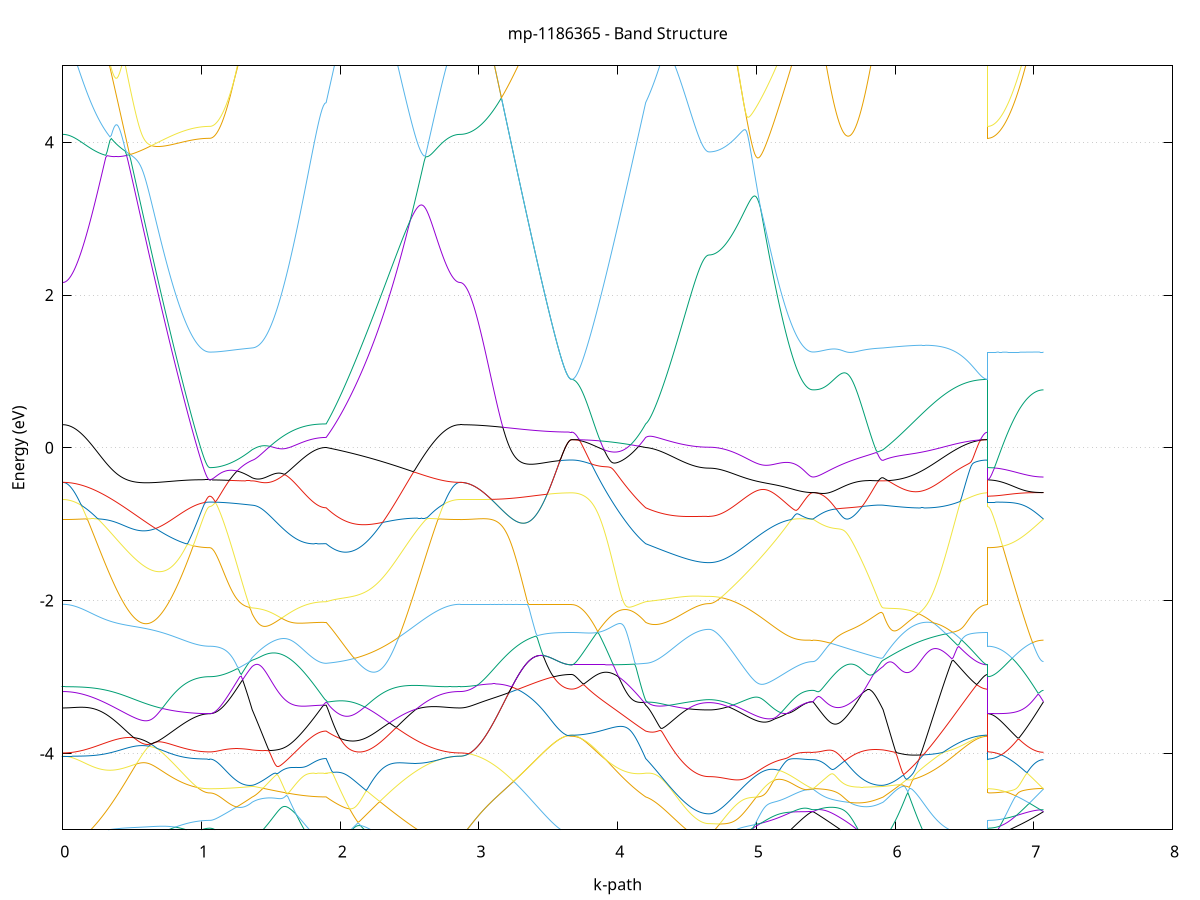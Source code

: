 set title 'mp-1186365 - Band Structure'
set xlabel 'k-path'
set ylabel 'Energy (eV)'
set grid y
set yrange [-5:5]
set terminal png size 800,600
set output 'mp-1186365_bands_gnuplot.png'
plot '-' using 1:2 with lines notitle, '-' using 1:2 with lines notitle, '-' using 1:2 with lines notitle, '-' using 1:2 with lines notitle, '-' using 1:2 with lines notitle, '-' using 1:2 with lines notitle, '-' using 1:2 with lines notitle, '-' using 1:2 with lines notitle, '-' using 1:2 with lines notitle, '-' using 1:2 with lines notitle, '-' using 1:2 with lines notitle, '-' using 1:2 with lines notitle, '-' using 1:2 with lines notitle, '-' using 1:2 with lines notitle, '-' using 1:2 with lines notitle, '-' using 1:2 with lines notitle, '-' using 1:2 with lines notitle, '-' using 1:2 with lines notitle, '-' using 1:2 with lines notitle, '-' using 1:2 with lines notitle, '-' using 1:2 with lines notitle, '-' using 1:2 with lines notitle, '-' using 1:2 with lines notitle, '-' using 1:2 with lines notitle, '-' using 1:2 with lines notitle, '-' using 1:2 with lines notitle, '-' using 1:2 with lines notitle, '-' using 1:2 with lines notitle, '-' using 1:2 with lines notitle, '-' using 1:2 with lines notitle, '-' using 1:2 with lines notitle, '-' using 1:2 with lines notitle, '-' using 1:2 with lines notitle, '-' using 1:2 with lines notitle, '-' using 1:2 with lines notitle, '-' using 1:2 with lines notitle, '-' using 1:2 with lines notitle, '-' using 1:2 with lines notitle, '-' using 1:2 with lines notitle, '-' using 1:2 with lines notitle, '-' using 1:2 with lines notitle, '-' using 1:2 with lines notitle, '-' using 1:2 with lines notitle, '-' using 1:2 with lines notitle, '-' using 1:2 with lines notitle, '-' using 1:2 with lines notitle, '-' using 1:2 with lines notitle, '-' using 1:2 with lines notitle, '-' using 1:2 with lines notitle, '-' using 1:2 with lines notitle, '-' using 1:2 with lines notitle, '-' using 1:2 with lines notitle, '-' using 1:2 with lines notitle, '-' using 1:2 with lines notitle, '-' using 1:2 with lines notitle, '-' using 1:2 with lines notitle, '-' using 1:2 with lines notitle, '-' using 1:2 with lines notitle, '-' using 1:2 with lines notitle, '-' using 1:2 with lines notitle, '-' using 1:2 with lines notitle, '-' using 1:2 with lines notitle, '-' using 1:2 with lines notitle, '-' using 1:2 with lines notitle
0.000000 -45.443141
0.009997 -45.443141
0.019994 -45.443141
0.029991 -45.443141
0.039988 -45.443141
0.049985 -45.443141
0.059982 -45.443141
0.069979 -45.443141
0.079976 -45.443141
0.089973 -45.443141
0.099970 -45.443141
0.109967 -45.443141
0.119964 -45.443141
0.129960 -45.443141
0.139957 -45.443141
0.149954 -45.443141
0.159951 -45.443241
0.169948 -45.443241
0.179945 -45.443241
0.189942 -45.443241
0.199939 -45.443241
0.209936 -45.443241
0.219933 -45.443241
0.229930 -45.443241
0.239927 -45.443241
0.249924 -45.443241
0.259921 -45.443241
0.269918 -45.443241
0.279915 -45.443241
0.289912 -45.443241
0.299909 -45.443241
0.309906 -45.443241
0.319903 -45.443241
0.329900 -45.443241
0.339897 -45.443241
0.349894 -45.443241
0.359891 -45.443241
0.369887 -45.443241
0.379884 -45.443241
0.389881 -45.443241
0.399878 -45.443241
0.409875 -45.443241
0.419872 -45.443241
0.429869 -45.443241
0.439866 -45.443241
0.449863 -45.443241
0.459860 -45.443241
0.469857 -45.443241
0.479854 -45.443241
0.489851 -45.443241
0.499848 -45.443241
0.509845 -45.443241
0.519842 -45.443241
0.529839 -45.443241
0.539836 -45.443241
0.549833 -45.443241
0.559830 -45.443241
0.569827 -45.443241
0.579824 -45.443241
0.589821 -45.443241
0.599818 -45.443241
0.609814 -45.443241
0.619811 -45.443241
0.629808 -45.443241
0.639805 -45.443241
0.649802 -45.443241
0.659799 -45.443241
0.669796 -45.443241
0.679793 -45.443241
0.689790 -45.443241
0.699787 -45.443241
0.709784 -45.443241
0.719781 -45.443241
0.729778 -45.443241
0.739775 -45.443241
0.749772 -45.443241
0.759769 -45.443241
0.769766 -45.443241
0.779763 -45.443241
0.789760 -45.443241
0.799757 -45.443241
0.809754 -45.443241
0.819751 -45.443241
0.829748 -45.443341
0.839745 -45.443341
0.849742 -45.443341
0.859738 -45.443341
0.869735 -45.443341
0.879732 -45.443341
0.889729 -45.443341
0.899726 -45.443341
0.909723 -45.443341
0.919720 -45.443341
0.929717 -45.443341
0.939714 -45.443341
0.949711 -45.443341
0.959708 -45.443341
0.969705 -45.443341
0.979702 -45.443341
0.989699 -45.443341
0.999696 -45.443341
1.009693 -45.443341
1.019690 -45.443341
1.029687 -45.443341
1.039684 -45.443341
1.049681 -45.443341
1.059678 -45.443341
1.059678 -45.443341
1.069539 -45.443341
1.079400 -45.443341
1.089262 -45.443341
1.099123 -45.443341
1.108985 -45.443341
1.118846 -45.443341
1.128708 -45.443341
1.138569 -45.443341
1.148430 -45.443341
1.158292 -45.443341
1.168153 -45.443341
1.178015 -45.443341
1.187876 -45.443341
1.197738 -45.443341
1.207599 -45.443341
1.217460 -45.443341
1.227322 -45.443341
1.237183 -45.443441
1.247045 -45.443441
1.256906 -45.443441
1.266767 -45.443441
1.276629 -45.443441
1.286490 -45.443441
1.296352 -45.443441
1.306213 -45.443441
1.316075 -45.443541
1.325936 -45.443541
1.335797 -45.443541
1.345659 -45.443541
1.355520 -45.443541
1.365382 -45.443541
1.365382 -45.443541
1.375255 -45.443541
1.385128 -45.443641
1.395001 -45.443641
1.404873 -45.443641
1.414746 -45.443641
1.424619 -45.443641
1.434492 -45.443641
1.444365 -45.443641
1.454238 -45.443641
1.464111 -45.443641
1.473984 -45.443741
1.483857 -45.443741
1.493730 -45.443741
1.503603 -45.443741
1.513476 -45.443741
1.523349 -45.443741
1.533222 -45.443741
1.543095 -45.443741
1.552968 -45.443741
1.562841 -45.443841
1.572714 -45.443841
1.582587 -45.443841
1.592460 -45.443841
1.602333 -45.443841
1.612206 -45.443841
1.622079 -45.443841
1.631952 -45.443841
1.641825 -45.443841
1.651698 -45.443841
1.661570 -45.443941
1.671443 -45.443941
1.681316 -45.443941
1.691189 -45.443941
1.701062 -45.443941
1.710935 -45.443941
1.720808 -45.443941
1.730681 -45.443941
1.740554 -45.443941
1.750427 -45.443941
1.760300 -45.443941
1.770173 -45.443941
1.780046 -45.443941
1.789919 -45.443941
1.799792 -45.444041
1.809665 -45.444041
1.819538 -45.444041
1.829411 -45.444041
1.839284 -45.444041
1.849157 -45.444041
1.859030 -45.444041
1.868903 -45.444041
1.878776 -45.444041
1.888649 -45.444041
1.898522 -45.444041
1.898522 -45.444041
1.908475 -45.444041
1.918428 -45.443941
1.928381 -45.443941
1.938335 -45.443941
1.948288 -45.443941
1.958241 -45.443941
1.968195 -45.443841
1.978148 -45.443841
1.988101 -45.443841
1.998055 -45.443841
2.008008 -45.443841
2.017961 -45.443741
2.027914 -45.443741
2.037868 -45.443741
2.047821 -45.443741
2.057774 -45.443741
2.067728 -45.443741
2.077681 -45.443641
2.087634 -45.443641
2.097588 -45.443641
2.107541 -45.443641
2.117494 -45.443641
2.127448 -45.443641
2.137401 -45.443641
2.147354 -45.443541
2.157307 -45.443541
2.167261 -45.443541
2.177214 -45.443541
2.187167 -45.443541
2.197121 -45.443541
2.207074 -45.443541
2.217027 -45.443441
2.226981 -45.443441
2.236934 -45.443441
2.246887 -45.443441
2.256841 -45.443441
2.266794 -45.443441
2.276747 -45.443441
2.286700 -45.443441
2.296654 -45.443441
2.306607 -45.443341
2.316560 -45.443341
2.326514 -45.443341
2.336467 -45.443341
2.346420 -45.443341
2.356374 -45.443341
2.366327 -45.443341
2.376280 -45.443341
2.386233 -45.443341
2.396187 -45.443341
2.406140 -45.443341
2.416093 -45.443341
2.426047 -45.443241
2.436000 -45.443241
2.445953 -45.443241
2.455907 -45.443241
2.465860 -45.443241
2.475813 -45.443241
2.485767 -45.443241
2.495720 -45.443241
2.505673 -45.443241
2.515626 -45.443241
2.525580 -45.443241
2.535533 -45.443241
2.545486 -45.443241
2.555440 -45.443241
2.565393 -45.443241
2.575346 -45.443241
2.585300 -45.443241
2.595253 -45.443241
2.605206 -45.443241
2.615160 -45.443241
2.625113 -45.443241
2.635066 -45.443241
2.645019 -45.443241
2.654973 -45.443241
2.664926 -45.443241
2.674879 -45.443241
2.684833 -45.443241
2.694786 -45.443241
2.704739 -45.443241
2.714693 -45.443241
2.724646 -45.443241
2.734599 -45.443141
2.744552 -45.443141
2.754506 -45.443141
2.764459 -45.443141
2.774412 -45.443141
2.784366 -45.443141
2.794319 -45.443141
2.804272 -45.443141
2.814226 -45.443141
2.824179 -45.443141
2.834132 -45.443141
2.844086 -45.443141
2.854039 -45.443141
2.863992 -45.443141
2.863992 -45.443141
2.873929 -45.443141
2.883867 -45.443141
2.893804 -45.443141
2.903741 -45.443241
2.913679 -45.443241
2.923616 -45.443241
2.933553 -45.443241
2.943490 -45.443241
2.953428 -45.443241
2.963365 -45.443241
2.973302 -45.443241
2.983239 -45.443241
2.993177 -45.443241
3.003114 -45.443341
3.013051 -45.443341
3.022989 -45.443341
3.032926 -45.443341
3.042863 -45.443341
3.052800 -45.443341
3.062738 -45.443441
3.072675 -45.443441
3.082612 -45.443441
3.092550 -45.443441
3.102487 -45.443441
3.112424 -45.443541
3.122361 -45.443541
3.132299 -45.443541
3.142236 -45.443541
3.152173 -45.443641
3.162110 -45.443641
3.172048 -45.443641
3.181985 -45.443641
3.191922 -45.443741
3.201860 -45.443741
3.211797 -45.443741
3.221734 -45.443841
3.231671 -45.443841
3.241609 -45.443841
3.251546 -45.443841
3.261483 -45.443941
3.271421 -45.443941
3.281358 -45.443941
3.291295 -45.444041
3.301232 -45.444041
3.311170 -45.444041
3.321107 -45.444041
3.331044 -45.444141
3.340981 -45.444141
3.350919 -45.444141
3.360856 -45.444241
3.370793 -45.444241
3.380731 -45.444241
3.390668 -45.444241
3.400605 -45.444341
3.410542 -45.444341
3.420480 -45.444341
3.430417 -45.444341
3.440354 -45.444441
3.450292 -45.444441
3.460229 -45.444441
3.470166 -45.444441
3.480103 -45.444441
3.490041 -45.444541
3.499978 -45.444541
3.509915 -45.444541
3.519852 -45.444541
3.529790 -45.444541
3.539727 -45.444541
3.549664 -45.444641
3.559602 -45.444641
3.569539 -45.444641
3.579476 -45.444641
3.589413 -45.444641
3.599351 -45.444641
3.609288 -45.444641
3.619225 -45.444641
3.629163 -45.444641
3.639100 -45.444641
3.649037 -45.444641
3.658974 -45.444641
3.668912 -45.444641
3.668912 -45.444641
3.678785 -45.444641
3.688658 -45.444641
3.698531 -45.444641
3.708403 -45.444641
3.718276 -45.444641
3.728149 -45.444641
3.738022 -45.444641
3.747895 -45.444641
3.757768 -45.444641
3.767641 -45.444641
3.777514 -45.444641
3.787387 -45.444641
3.797260 -45.444641
3.807133 -45.444641
3.817006 -45.444641
3.826879 -45.444641
3.836752 -45.444641
3.846625 -45.444541
3.856498 -45.444541
3.866371 -45.444541
3.876244 -45.444541
3.886117 -45.444541
3.895990 -45.444541
3.905863 -45.444541
3.915736 -45.444541
3.925609 -45.444441
3.935482 -45.444441
3.945355 -45.444441
3.955227 -45.444441
3.965100 -45.444441
3.974973 -45.444441
3.984846 -45.444441
3.994719 -45.444341
4.004592 -45.444341
4.014465 -45.444341
4.024338 -45.444341
4.034211 -45.444341
4.044084 -45.444341
4.053957 -45.444241
4.063830 -45.444241
4.073703 -45.444241
4.083576 -45.444241
4.093449 -45.444241
4.103322 -45.444241
4.113195 -45.444141
4.123068 -45.444141
4.132941 -45.444141
4.142814 -45.444141
4.152687 -45.444141
4.162560 -45.444041
4.172433 -45.444041
4.182306 -45.444041
4.192179 -45.444041
4.202052 -45.444041
4.202052 -45.444041
4.211983 -45.444041
4.221914 -45.444041
4.231845 -45.443941
4.241777 -45.443941
4.251708 -45.443941
4.261639 -45.443941
4.271570 -45.443941
4.281502 -45.443941
4.291433 -45.443941
4.301364 -45.443941
4.311295 -45.443941
4.321227 -45.443841
4.331158 -45.443841
4.341089 -45.443841
4.351021 -45.443841
4.360952 -45.443841
4.370883 -45.443841
4.380814 -45.443841
4.390746 -45.443841
4.400677 -45.443841
4.410608 -45.443741
4.420539 -45.443741
4.430471 -45.443741
4.440402 -45.443741
4.450333 -45.443741
4.460265 -45.443741
4.470196 -45.443741
4.480127 -45.443741
4.490058 -45.443741
4.499990 -45.443741
4.509921 -45.443741
4.519852 -45.443641
4.529783 -45.443641
4.539715 -45.443641
4.549646 -45.443641
4.559577 -45.443641
4.569508 -45.443641
4.579440 -45.443641
4.589371 -45.443641
4.599302 -45.443641
4.609234 -45.443641
4.619165 -45.443641
4.629096 -45.443641
4.639027 -45.443641
4.648959 -45.443641
4.658890 -45.443641
4.658890 -45.443641
4.668881 -45.443641
4.678871 -45.443641
4.688862 -45.443641
4.698853 -45.443641
4.708844 -45.443641
4.718834 -45.443641
4.728825 -45.443641
4.738816 -45.443641
4.748807 -45.443641
4.758797 -45.443641
4.768788 -45.443641
4.778779 -45.443641
4.788769 -45.443641
4.798760 -45.443641
4.808751 -45.443641
4.818742 -45.443641
4.828732 -45.443641
4.838723 -45.443641
4.848714 -45.443541
4.858705 -45.443541
4.868695 -45.443541
4.878686 -45.443541
4.888677 -45.443541
4.898668 -45.443541
4.908658 -45.443541
4.918649 -45.443541
4.928640 -45.443541
4.938631 -45.443541
4.948621 -45.443541
4.958612 -45.443541
4.968603 -45.443541
4.978593 -45.443541
4.988584 -45.443541
4.998575 -45.443541
5.008566 -45.443441
5.018556 -45.443441
5.028547 -45.443441
5.038538 -45.443441
5.048529 -45.443441
5.058519 -45.443441
5.068510 -45.443441
5.078501 -45.443441
5.088492 -45.443441
5.098482 -45.443441
5.108473 -45.443441
5.118464 -45.443441
5.128455 -45.443441
5.138445 -45.443441
5.148436 -45.443441
5.158427 -45.443341
5.168417 -45.443341
5.178408 -45.443341
5.188399 -45.443341
5.198390 -45.443341
5.208380 -45.443341
5.218371 -45.443341
5.228362 -45.443341
5.238353 -45.443341
5.248343 -45.443341
5.258334 -45.443341
5.268325 -45.443341
5.278316 -45.443341
5.288306 -45.443341
5.298297 -45.443341
5.308288 -45.443341
5.318279 -45.443341
5.328269 -45.443341
5.338260 -45.443341
5.348251 -45.443341
5.358241 -45.443341
5.368232 -45.443341
5.378223 -45.443341
5.388214 -45.443341
5.398204 -45.443341
5.408195 -45.443341
5.408195 -45.443341
5.418105 -45.443341
5.428015 -45.443341
5.437925 -45.443341
5.447834 -45.443341
5.457744 -45.443341
5.467654 -45.443341
5.477564 -45.443341
5.487474 -45.443341
5.497383 -45.443341
5.507293 -45.443341
5.517203 -45.443341
5.527113 -45.443341
5.537022 -45.443341
5.546932 -45.443341
5.556842 -45.443341
5.566752 -45.443341
5.576662 -45.443341
5.586571 -45.443341
5.596481 -45.443341
5.606391 -45.443341
5.616301 -45.443341
5.626211 -45.443341
5.636120 -45.443341
5.646030 -45.443341
5.655940 -45.443341
5.665850 -45.443341
5.675760 -45.443341
5.685669 -45.443341
5.695579 -45.443341
5.705489 -45.443341
5.715399 -45.443441
5.725309 -45.443441
5.735218 -45.443441
5.745128 -45.443441
5.755038 -45.443441
5.764948 -45.443441
5.774858 -45.443441
5.784767 -45.443441
5.794677 -45.443441
5.804587 -45.443441
5.814497 -45.443441
5.824407 -45.443441
5.834316 -45.443541
5.844226 -45.443541
5.854136 -45.443541
5.864046 -45.443541
5.873956 -45.443541
5.883865 -45.443541
5.893775 -45.443541
5.903685 -45.443541
5.913595 -45.443541
5.913595 -45.443541
5.923515 -45.443541
5.933436 -45.443641
5.943357 -45.443641
5.953278 -45.443641
5.963198 -45.443641
5.973119 -45.443641
5.983040 -45.443641
5.992960 -45.443741
6.002881 -45.443741
6.012802 -45.443741
6.022723 -45.443741
6.032643 -45.443741
6.042564 -45.443841
6.052485 -45.443841
6.062405 -45.443841
6.072326 -45.443841
6.082247 -45.443841
6.092167 -45.443941
6.102088 -45.443941
6.112009 -45.443941
6.121930 -45.443941
6.131850 -45.443941
6.141771 -45.444041
6.151692 -45.444041
6.161612 -45.444041
6.171533 -45.444041
6.181454 -45.444041
6.191375 -45.444141
6.201295 -45.444141
6.211216 -45.444141
6.221137 -45.444141
6.231057 -45.444141
6.240978 -45.444241
6.250899 -45.444241
6.260819 -45.444241
6.270740 -45.444241
6.280661 -45.444241
6.290582 -45.444341
6.300502 -45.444341
6.310423 -45.444341
6.320344 -45.444341
6.330264 -45.444341
6.340185 -45.444341
6.350106 -45.444441
6.360027 -45.444441
6.369947 -45.444441
6.379868 -45.444441
6.389789 -45.444441
6.399709 -45.444441
6.409630 -45.444441
6.419551 -45.444541
6.429471 -45.444541
6.439392 -45.444541
6.449313 -45.444541
6.459234 -45.444541
6.469154 -45.444541
6.479075 -45.444541
6.488996 -45.444541
6.498916 -45.444641
6.508837 -45.444641
6.518758 -45.444641
6.528679 -45.444641
6.538599 -45.444641
6.548520 -45.444641
6.558441 -45.444641
6.568361 -45.444641
6.578282 -45.444641
6.588203 -45.444641
6.598123 -45.444641
6.608044 -45.444641
6.617965 -45.444641
6.627886 -45.444641
6.637806 -45.444641
6.647727 -45.444641
6.657648 -45.444641
6.667568 -45.444641
6.667568 -45.443341
6.677385 -45.443341
6.687201 -45.443341
6.697017 -45.443341
6.706833 -45.443341
6.716649 -45.443341
6.726465 -45.443341
6.736281 -45.443341
6.746097 -45.443341
6.755913 -45.443341
6.765729 -45.443341
6.775545 -45.443341
6.785362 -45.443341
6.795178 -45.443341
6.804994 -45.443341
6.814810 -45.443341
6.824626 -45.443341
6.834442 -45.443341
6.844258 -45.443341
6.854074 -45.443341
6.863890 -45.443341
6.873706 -45.443341
6.883522 -45.443341
6.893339 -45.443341
6.903155 -45.443341
6.912971 -45.443341
6.922787 -45.443341
6.932603 -45.443341
6.942419 -45.443341
6.952235 -45.443341
6.962051 -45.443341
6.971867 -45.443341
6.981683 -45.443341
6.991499 -45.443341
7.001316 -45.443341
7.011132 -45.443341
7.020948 -45.443341
7.030764 -45.443341
7.040580 -45.443341
7.050396 -45.443341
7.060212 -45.443341
7.070028 -45.443341
e
0.000000 -45.427841
0.009997 -45.427841
0.019994 -45.427841
0.029991 -45.427841
0.039988 -45.427841
0.049985 -45.427841
0.059982 -45.427841
0.069979 -45.427841
0.079976 -45.427841
0.089973 -45.427941
0.099970 -45.427941
0.109967 -45.427941
0.119964 -45.427941
0.129960 -45.427941
0.139957 -45.428041
0.149954 -45.428041
0.159951 -45.428041
0.169948 -45.428141
0.179945 -45.428141
0.189942 -45.428141
0.199939 -45.428241
0.209936 -45.428241
0.219933 -45.428341
0.229930 -45.428341
0.239927 -45.428341
0.249924 -45.428441
0.259921 -45.428441
0.269918 -45.428541
0.279915 -45.428541
0.289912 -45.428641
0.299909 -45.428641
0.309906 -45.428741
0.319903 -45.428741
0.329900 -45.428841
0.339897 -45.428841
0.349894 -45.428941
0.359891 -45.428941
0.369887 -45.429041
0.379884 -45.429041
0.389881 -45.429141
0.399878 -45.429141
0.409875 -45.429241
0.419872 -45.429241
0.429869 -45.429341
0.439866 -45.429341
0.449863 -45.429441
0.459860 -45.429441
0.469857 -45.429541
0.479854 -45.429541
0.489851 -45.429641
0.499848 -45.429641
0.509845 -45.429741
0.519842 -45.429741
0.529839 -45.429741
0.539836 -45.429841
0.549833 -45.429841
0.559830 -45.429941
0.569827 -45.429941
0.579824 -45.429941
0.589821 -45.430041
0.599818 -45.430041
0.609814 -45.430141
0.619811 -45.430141
0.629808 -45.430141
0.639805 -45.430241
0.649802 -45.430241
0.659799 -45.430241
0.669796 -45.430241
0.679793 -45.430341
0.689790 -45.430341
0.699787 -45.430341
0.709784 -45.430341
0.719781 -45.430441
0.729778 -45.430441
0.739775 -45.430441
0.749772 -45.430441
0.759769 -45.430441
0.769766 -45.430541
0.779763 -45.430541
0.789760 -45.430541
0.799757 -45.430541
0.809754 -45.430541
0.819751 -45.430541
0.829748 -45.430541
0.839745 -45.430541
0.849742 -45.430641
0.859738 -45.430641
0.869735 -45.430641
0.879732 -45.430641
0.889729 -45.430641
0.899726 -45.430641
0.909723 -45.430641
0.919720 -45.430641
0.929717 -45.430641
0.939714 -45.430641
0.949711 -45.430641
0.959708 -45.430641
0.969705 -45.430641
0.979702 -45.430641
0.989699 -45.430641
0.999696 -45.430641
1.009693 -45.430641
1.019690 -45.430641
1.029687 -45.430641
1.039684 -45.430641
1.049681 -45.430641
1.059678 -45.430641
1.059678 -45.430641
1.069539 -45.430641
1.079400 -45.430641
1.089262 -45.430641
1.099123 -45.430641
1.108985 -45.430641
1.118846 -45.430641
1.128708 -45.430641
1.138569 -45.430641
1.148430 -45.430641
1.158292 -45.430641
1.168153 -45.430641
1.178015 -45.430541
1.187876 -45.430541
1.197738 -45.430541
1.207599 -45.430541
1.217460 -45.430541
1.227322 -45.430441
1.237183 -45.430441
1.247045 -45.430441
1.256906 -45.430441
1.266767 -45.430441
1.276629 -45.430341
1.286490 -45.430341
1.296352 -45.430341
1.306213 -45.430241
1.316075 -45.430241
1.325936 -45.430241
1.335797 -45.430141
1.345659 -45.430141
1.355520 -45.430141
1.365382 -45.430041
1.365382 -45.430041
1.375255 -45.430041
1.385128 -45.430041
1.395001 -45.430041
1.404873 -45.429941
1.414746 -45.429941
1.424619 -45.429941
1.434492 -45.429941
1.444365 -45.429941
1.454238 -45.429941
1.464111 -45.429941
1.473984 -45.429941
1.483857 -45.429941
1.493730 -45.429941
1.503603 -45.429941
1.513476 -45.429941
1.523349 -45.429941
1.533222 -45.429941
1.543095 -45.429941
1.552968 -45.429941
1.562841 -45.429941
1.572714 -45.429941
1.582587 -45.429941
1.592460 -45.429941
1.602333 -45.430041
1.612206 -45.430041
1.622079 -45.430041
1.631952 -45.430041
1.641825 -45.430041
1.651698 -45.430041
1.661570 -45.430041
1.671443 -45.430041
1.681316 -45.430041
1.691189 -45.430041
1.701062 -45.430041
1.710935 -45.430041
1.720808 -45.430141
1.730681 -45.430141
1.740554 -45.430141
1.750427 -45.430141
1.760300 -45.430141
1.770173 -45.430141
1.780046 -45.430141
1.789919 -45.430141
1.799792 -45.430141
1.809665 -45.430141
1.819538 -45.430141
1.829411 -45.430141
1.839284 -45.430141
1.849157 -45.430141
1.859030 -45.430141
1.868903 -45.430141
1.878776 -45.430141
1.888649 -45.430141
1.898522 -45.430141
1.898522 -45.430141
1.908475 -45.430241
1.918428 -45.430241
1.928381 -45.430341
1.938335 -45.430341
1.948288 -45.430441
1.958241 -45.430441
1.968195 -45.430541
1.978148 -45.430541
1.988101 -45.430541
1.998055 -45.430641
2.008008 -45.430641
2.017961 -45.430641
2.027914 -45.430741
2.037868 -45.430741
2.047821 -45.430741
2.057774 -45.430741
2.067728 -45.430841
2.077681 -45.430841
2.087634 -45.430841
2.097588 -45.430841
2.107541 -45.430841
2.117494 -45.430841
2.127448 -45.430841
2.137401 -45.430841
2.147354 -45.430841
2.157307 -45.430841
2.167261 -45.430841
2.177214 -45.430841
2.187167 -45.430841
2.197121 -45.430741
2.207074 -45.430741
2.217027 -45.430741
2.226981 -45.430741
2.236934 -45.430641
2.246887 -45.430641
2.256841 -45.430641
2.266794 -45.430541
2.276747 -45.430541
2.286700 -45.430541
2.296654 -45.430441
2.306607 -45.430441
2.316560 -45.430341
2.326514 -45.430341
2.336467 -45.430241
2.346420 -45.430241
2.356374 -45.430141
2.366327 -45.430141
2.376280 -45.430041
2.386233 -45.430041
2.396187 -45.429941
2.406140 -45.429941
2.416093 -45.429841
2.426047 -45.429741
2.436000 -45.429741
2.445953 -45.429641
2.455907 -45.429541
2.465860 -45.429541
2.475813 -45.429441
2.485767 -45.429341
2.495720 -45.429341
2.505673 -45.429241
2.515626 -45.429241
2.525580 -45.429141
2.535533 -45.429041
2.545486 -45.429041
2.555440 -45.428941
2.565393 -45.428841
2.575346 -45.428841
2.585300 -45.428741
2.595253 -45.428741
2.605206 -45.428641
2.615160 -45.428541
2.625113 -45.428541
2.635066 -45.428441
2.645019 -45.428441
2.654973 -45.428341
2.664926 -45.428341
2.674879 -45.428241
2.684833 -45.428241
2.694786 -45.428141
2.704739 -45.428141
2.714693 -45.428141
2.724646 -45.428041
2.734599 -45.428041
2.744552 -45.428041
2.754506 -45.427941
2.764459 -45.427941
2.774412 -45.427941
2.784366 -45.427841
2.794319 -45.427841
2.804272 -45.427841
2.814226 -45.427841
2.824179 -45.427841
2.834132 -45.427841
2.844086 -45.427841
2.854039 -45.427841
2.863992 -45.427841
2.863992 -45.427841
2.873929 -45.427841
2.883867 -45.427841
2.893804 -45.427841
2.903741 -45.427841
2.913679 -45.427841
2.923616 -45.427841
2.933553 -45.427841
2.943490 -45.427841
2.953428 -45.427841
2.963365 -45.427841
2.973302 -45.427741
2.983239 -45.427741
2.993177 -45.427741
3.003114 -45.427741
3.013051 -45.427741
3.022989 -45.427741
3.032926 -45.427741
3.042863 -45.427741
3.052800 -45.427741
3.062738 -45.427741
3.072675 -45.427741
3.082612 -45.427741
3.092550 -45.427741
3.102487 -45.427741
3.112424 -45.427741
3.122361 -45.427741
3.132299 -45.427741
3.142236 -45.427741
3.152173 -45.427741
3.162110 -45.427741
3.172048 -45.427741
3.181985 -45.427741
3.191922 -45.427641
3.201860 -45.427641
3.211797 -45.427641
3.221734 -45.427641
3.231671 -45.427641
3.241609 -45.427641
3.251546 -45.427641
3.261483 -45.427641
3.271421 -45.427641
3.281358 -45.427641
3.291295 -45.427641
3.301232 -45.427641
3.311170 -45.427641
3.321107 -45.427641
3.331044 -45.427641
3.340981 -45.427641
3.350919 -45.427541
3.360856 -45.427541
3.370793 -45.427541
3.380731 -45.427541
3.390668 -45.427541
3.400605 -45.427541
3.410542 -45.427541
3.420480 -45.427541
3.430417 -45.427541
3.440354 -45.427541
3.450292 -45.427541
3.460229 -45.427541
3.470166 -45.427541
3.480103 -45.427541
3.490041 -45.427541
3.499978 -45.427541
3.509915 -45.427541
3.519852 -45.427541
3.529790 -45.427541
3.539727 -45.427541
3.549664 -45.427541
3.559602 -45.427541
3.569539 -45.427541
3.579476 -45.427541
3.589413 -45.427441
3.599351 -45.427441
3.609288 -45.427441
3.619225 -45.427441
3.629163 -45.427441
3.639100 -45.427441
3.649037 -45.427441
3.658974 -45.427441
3.668912 -45.427441
3.668912 -45.427441
3.678785 -45.427441
3.688658 -45.427441
3.698531 -45.427541
3.708403 -45.427541
3.718276 -45.427541
3.728149 -45.427541
3.738022 -45.427541
3.747895 -45.427541
3.757768 -45.427641
3.767641 -45.427641
3.777514 -45.427641
3.787387 -45.427641
3.797260 -45.427741
3.807133 -45.427741
3.817006 -45.427741
3.826879 -45.427841
3.836752 -45.427841
3.846625 -45.427941
3.856498 -45.427941
3.866371 -45.428041
3.876244 -45.428041
3.886117 -45.428141
3.895990 -45.428141
3.905863 -45.428241
3.915736 -45.428241
3.925609 -45.428341
3.935482 -45.428441
3.945355 -45.428441
3.955227 -45.428541
3.965100 -45.428641
3.974973 -45.428641
3.984846 -45.428741
3.994719 -45.428741
4.004592 -45.428841
4.014465 -45.428941
4.024338 -45.429041
4.034211 -45.429041
4.044084 -45.429141
4.053957 -45.429241
4.063830 -45.429241
4.073703 -45.429341
4.083576 -45.429441
4.093449 -45.429441
4.103322 -45.429541
4.113195 -45.429641
4.123068 -45.429641
4.132941 -45.429741
4.142814 -45.429841
4.152687 -45.429841
4.162560 -45.429941
4.172433 -45.429941
4.182306 -45.430041
4.192179 -45.430141
4.202052 -45.430141
4.202052 -45.430141
4.211983 -45.430141
4.221914 -45.430241
4.231845 -45.430241
4.241777 -45.430241
4.251708 -45.430241
4.261639 -45.430341
4.271570 -45.430341
4.281502 -45.430341
4.291433 -45.430341
4.301364 -45.430441
4.311295 -45.430441
4.321227 -45.430441
4.331158 -45.430441
4.341089 -45.430541
4.351021 -45.430541
4.360952 -45.430541
4.370883 -45.430541
4.380814 -45.430541
4.390746 -45.430541
4.400677 -45.430641
4.410608 -45.430641
4.420539 -45.430641
4.430471 -45.430641
4.440402 -45.430641
4.450333 -45.430641
4.460265 -45.430741
4.470196 -45.430741
4.480127 -45.430741
4.490058 -45.430741
4.499990 -45.430741
4.509921 -45.430741
4.519852 -45.430741
4.529783 -45.430741
4.539715 -45.430741
4.549646 -45.430841
4.559577 -45.430841
4.569508 -45.430841
4.579440 -45.430841
4.589371 -45.430841
4.599302 -45.430841
4.609234 -45.430841
4.619165 -45.430841
4.629096 -45.430841
4.639027 -45.430841
4.648959 -45.430841
4.658890 -45.430841
4.658890 -45.430841
4.668881 -45.430841
4.678871 -45.430841
4.688862 -45.430841
4.698853 -45.430841
4.708844 -45.430841
4.718834 -45.430841
4.728825 -45.430841
4.738816 -45.430841
4.748807 -45.430841
4.758797 -45.430841
4.768788 -45.430841
4.778779 -45.430841
4.788769 -45.430741
4.798760 -45.430741
4.808751 -45.430741
4.818742 -45.430741
4.828732 -45.430741
4.838723 -45.430741
4.848714 -45.430741
4.858705 -45.430741
4.868695 -45.430741
4.878686 -45.430741
4.888677 -45.430641
4.898668 -45.430641
4.908658 -45.430641
4.918649 -45.430641
4.928640 -45.430641
4.938631 -45.430641
4.948621 -45.430641
4.958612 -45.430541
4.968603 -45.430541
4.978593 -45.430541
4.988584 -45.430541
4.998575 -45.430541
5.008566 -45.430541
5.018556 -45.430441
5.028547 -45.430441
5.038538 -45.430441
5.048529 -45.430441
5.058519 -45.430441
5.068510 -45.430441
5.078501 -45.430441
5.088492 -45.430341
5.098482 -45.430341
5.108473 -45.430341
5.118464 -45.430341
5.128455 -45.430341
5.138445 -45.430341
5.148436 -45.430341
5.158427 -45.430241
5.168417 -45.430241
5.178408 -45.430241
5.188399 -45.430241
5.198390 -45.430241
5.208380 -45.430241
5.218371 -45.430241
5.228362 -45.430241
5.238353 -45.430141
5.248343 -45.430141
5.258334 -45.430141
5.268325 -45.430141
5.278316 -45.430141
5.288306 -45.430141
5.298297 -45.430141
5.308288 -45.430141
5.318279 -45.430141
5.328269 -45.430141
5.338260 -45.430141
5.348251 -45.430141
5.358241 -45.430141
5.368232 -45.430141
5.378223 -45.430141
5.388214 -45.430141
5.398204 -45.430141
5.408195 -45.430141
5.408195 -45.430141
5.418105 -45.430141
5.428015 -45.430141
5.437925 -45.430141
5.447834 -45.430141
5.457744 -45.430141
5.467654 -45.430241
5.477564 -45.430241
5.487474 -45.430241
5.497383 -45.430241
5.507293 -45.430241
5.517203 -45.430241
5.527113 -45.430241
5.537022 -45.430241
5.546932 -45.430341
5.556842 -45.430341
5.566752 -45.430341
5.576662 -45.430341
5.586571 -45.430341
5.596481 -45.430341
5.606391 -45.430341
5.616301 -45.430341
5.626211 -45.430341
5.636120 -45.430341
5.646030 -45.430341
5.655940 -45.430341
5.665850 -45.430341
5.675760 -45.430341
5.685669 -45.430341
5.695579 -45.430341
5.705489 -45.430341
5.715399 -45.430341
5.725309 -45.430341
5.735218 -45.430341
5.745128 -45.430341
5.755038 -45.430341
5.764948 -45.430341
5.774858 -45.430341
5.784767 -45.430341
5.794677 -45.430241
5.804587 -45.430241
5.814497 -45.430241
5.824407 -45.430241
5.834316 -45.430241
5.844226 -45.430241
5.854136 -45.430141
5.864046 -45.430141
5.873956 -45.430141
5.883865 -45.430141
5.893775 -45.430141
5.903685 -45.430141
5.913595 -45.430041
5.913595 -45.430041
5.923515 -45.430041
5.933436 -45.430041
5.943357 -45.429941
5.953278 -45.429941
5.963198 -45.429841
5.973119 -45.429841
5.983040 -45.429841
5.992960 -45.429741
6.002881 -45.429741
6.012802 -45.429641
6.022723 -45.429641
6.032643 -45.429541
6.042564 -45.429541
6.052485 -45.429441
6.062405 -45.429441
6.072326 -45.429441
6.082247 -45.429341
6.092167 -45.429341
6.102088 -45.429241
6.112009 -45.429241
6.121930 -45.429141
6.131850 -45.429141
6.141771 -45.429041
6.151692 -45.429041
6.161612 -45.428941
6.171533 -45.428941
6.181454 -45.428841
6.191375 -45.428841
6.201295 -45.428841
6.211216 -45.428741
6.221137 -45.428741
6.231057 -45.428741
6.240978 -45.428641
6.250899 -45.428641
6.260819 -45.428641
6.270740 -45.428541
6.280661 -45.428541
6.290582 -45.428441
6.300502 -45.428441
6.310423 -45.428441
6.320344 -45.428341
6.330264 -45.428341
6.340185 -45.428241
6.350106 -45.428241
6.360027 -45.428241
6.369947 -45.428141
6.379868 -45.428141
6.389789 -45.428041
6.399709 -45.428041
6.409630 -45.428041
6.419551 -45.427941
6.429471 -45.427941
6.439392 -45.427941
6.449313 -45.427841
6.459234 -45.427841
6.469154 -45.427841
6.479075 -45.427741
6.488996 -45.427741
6.498916 -45.427741
6.508837 -45.427741
6.518758 -45.427641
6.528679 -45.427641
6.538599 -45.427641
6.548520 -45.427641
6.558441 -45.427541
6.568361 -45.427541
6.578282 -45.427541
6.588203 -45.427541
6.598123 -45.427541
6.608044 -45.427541
6.617965 -45.427541
6.627886 -45.427541
6.637806 -45.427441
6.647727 -45.427441
6.657648 -45.427441
6.667568 -45.427441
6.667568 -45.430641
6.677385 -45.430641
6.687201 -45.430641
6.697017 -45.430641
6.706833 -45.430641
6.716649 -45.430641
6.726465 -45.430641
6.736281 -45.430641
6.746097 -45.430641
6.755913 -45.430641
6.765729 -45.430641
6.775545 -45.430641
6.785362 -45.430641
6.795178 -45.430641
6.804994 -45.430641
6.814810 -45.430541
6.824626 -45.430541
6.834442 -45.430541
6.844258 -45.430541
6.854074 -45.430541
6.863890 -45.430541
6.873706 -45.430541
6.883522 -45.430441
6.893339 -45.430441
6.903155 -45.430441
6.912971 -45.430441
6.922787 -45.430441
6.932603 -45.430441
6.942419 -45.430341
6.952235 -45.430341
6.962051 -45.430341
6.971867 -45.430341
6.981683 -45.430341
6.991499 -45.430241
7.001316 -45.430241
7.011132 -45.430241
7.020948 -45.430241
7.030764 -45.430141
7.040580 -45.430141
7.050396 -45.430141
7.060212 -45.430141
7.070028 -45.430141
e
0.000000 -45.427841
0.009997 -45.427841
0.019994 -45.427841
0.029991 -45.427841
0.039988 -45.427841
0.049985 -45.427841
0.059982 -45.427841
0.069979 -45.427841
0.079976 -45.427841
0.089973 -45.427841
0.099970 -45.427841
0.109967 -45.427841
0.119964 -45.427841
0.129960 -45.427841
0.139957 -45.427841
0.149954 -45.427841
0.159951 -45.427941
0.169948 -45.427941
0.179945 -45.427941
0.189942 -45.427941
0.199939 -45.427941
0.209936 -45.427941
0.219933 -45.427941
0.229930 -45.428041
0.239927 -45.428041
0.249924 -45.428041
0.259921 -45.428041
0.269918 -45.428041
0.279915 -45.428041
0.289912 -45.428141
0.299909 -45.428141
0.309906 -45.428141
0.319903 -45.428141
0.329900 -45.428141
0.339897 -45.428241
0.349894 -45.428241
0.359891 -45.428241
0.369887 -45.428241
0.379884 -45.428341
0.389881 -45.428341
0.399878 -45.428341
0.409875 -45.428341
0.419872 -45.428341
0.429869 -45.428441
0.439866 -45.428441
0.449863 -45.428441
0.459860 -45.428441
0.469857 -45.428541
0.479854 -45.428541
0.489851 -45.428541
0.499848 -45.428541
0.509845 -45.428641
0.519842 -45.428641
0.529839 -45.428641
0.539836 -45.428641
0.549833 -45.428741
0.559830 -45.428741
0.569827 -45.428741
0.579824 -45.428741
0.589821 -45.428841
0.599818 -45.428841
0.609814 -45.428841
0.619811 -45.428841
0.629808 -45.428941
0.639805 -45.428941
0.649802 -45.428941
0.659799 -45.428941
0.669796 -45.429041
0.679793 -45.429041
0.689790 -45.429041
0.699787 -45.429041
0.709784 -45.429041
0.719781 -45.429141
0.729778 -45.429141
0.739775 -45.429141
0.749772 -45.429141
0.759769 -45.429141
0.769766 -45.429241
0.779763 -45.429241
0.789760 -45.429241
0.799757 -45.429241
0.809754 -45.429241
0.819751 -45.429341
0.829748 -45.429341
0.839745 -45.429341
0.849742 -45.429341
0.859738 -45.429341
0.869735 -45.429341
0.879732 -45.429341
0.889729 -45.429441
0.899726 -45.429441
0.909723 -45.429441
0.919720 -45.429441
0.929717 -45.429441
0.939714 -45.429441
0.949711 -45.429441
0.959708 -45.429441
0.969705 -45.429441
0.979702 -45.429441
0.989699 -45.429441
0.999696 -45.429441
1.009693 -45.429441
1.019690 -45.429541
1.029687 -45.429541
1.039684 -45.429541
1.049681 -45.429541
1.059678 -45.429541
1.059678 -45.429541
1.069539 -45.429541
1.079400 -45.429541
1.089262 -45.429541
1.099123 -45.429541
1.108985 -45.429541
1.118846 -45.429541
1.128708 -45.429541
1.138569 -45.429541
1.148430 -45.429541
1.158292 -45.429541
1.168153 -45.429541
1.178015 -45.429541
1.187876 -45.429541
1.197738 -45.429541
1.207599 -45.429541
1.217460 -45.429541
1.227322 -45.429541
1.237183 -45.429541
1.247045 -45.429541
1.256906 -45.429541
1.266767 -45.429541
1.276629 -45.429441
1.286490 -45.429441
1.296352 -45.429441
1.306213 -45.429441
1.316075 -45.429441
1.325936 -45.429441
1.335797 -45.429441
1.345659 -45.429441
1.355520 -45.429441
1.365382 -45.429441
1.365382 -45.429441
1.375255 -45.429441
1.385128 -45.429441
1.395001 -45.429441
1.404873 -45.429441
1.414746 -45.429341
1.424619 -45.429341
1.434492 -45.429341
1.444365 -45.429341
1.454238 -45.429241
1.464111 -45.429241
1.473984 -45.429241
1.483857 -45.429141
1.493730 -45.429141
1.503603 -45.429041
1.513476 -45.429041
1.523349 -45.429041
1.533222 -45.428941
1.543095 -45.428941
1.552968 -45.428841
1.562841 -45.428841
1.572714 -45.428741
1.582587 -45.428741
1.592460 -45.428641
1.602333 -45.428641
1.612206 -45.428541
1.622079 -45.428541
1.631952 -45.428541
1.641825 -45.428441
1.651698 -45.428441
1.661570 -45.428341
1.671443 -45.428341
1.681316 -45.428241
1.691189 -45.428241
1.701062 -45.428241
1.710935 -45.428141
1.720808 -45.428141
1.730681 -45.428141
1.740554 -45.428041
1.750427 -45.428041
1.760300 -45.428041
1.770173 -45.428041
1.780046 -45.427941
1.789919 -45.427941
1.799792 -45.427941
1.809665 -45.427941
1.819538 -45.427941
1.829411 -45.427841
1.839284 -45.427841
1.849157 -45.427841
1.859030 -45.427841
1.868903 -45.427841
1.878776 -45.427841
1.888649 -45.427841
1.898522 -45.427841
1.898522 -45.427841
1.908475 -45.427841
1.918428 -45.427841
1.928381 -45.427841
1.938335 -45.427841
1.948288 -45.427841
1.958241 -45.427841
1.968195 -45.427841
1.978148 -45.427941
1.988101 -45.427941
1.998055 -45.427941
2.008008 -45.427941
2.017961 -45.427941
2.027914 -45.427941
2.037868 -45.427941
2.047821 -45.427941
2.057774 -45.427941
2.067728 -45.427941
2.077681 -45.427941
2.087634 -45.427941
2.097588 -45.427941
2.107541 -45.427941
2.117494 -45.427941
2.127448 -45.427941
2.137401 -45.427941
2.147354 -45.427941
2.157307 -45.427941
2.167261 -45.427941
2.177214 -45.427941
2.187167 -45.427941
2.197121 -45.427941
2.207074 -45.427941
2.217027 -45.427941
2.226981 -45.427941
2.236934 -45.427941
2.246887 -45.427941
2.256841 -45.427941
2.266794 -45.427941
2.276747 -45.427941
2.286700 -45.427941
2.296654 -45.427941
2.306607 -45.427941
2.316560 -45.427941
2.326514 -45.427941
2.336467 -45.427941
2.346420 -45.427941
2.356374 -45.427941
2.366327 -45.427941
2.376280 -45.427941
2.386233 -45.427941
2.396187 -45.427941
2.406140 -45.427941
2.416093 -45.427941
2.426047 -45.427941
2.436000 -45.427941
2.445953 -45.427941
2.455907 -45.427941
2.465860 -45.427941
2.475813 -45.427941
2.485767 -45.427941
2.495720 -45.427941
2.505673 -45.427941
2.515626 -45.427941
2.525580 -45.427941
2.535533 -45.427941
2.545486 -45.427941
2.555440 -45.427841
2.565393 -45.427841
2.575346 -45.427841
2.585300 -45.427841
2.595253 -45.427841
2.605206 -45.427841
2.615160 -45.427841
2.625113 -45.427841
2.635066 -45.427841
2.645019 -45.427841
2.654973 -45.427841
2.664926 -45.427841
2.674879 -45.427841
2.684833 -45.427841
2.694786 -45.427841
2.704739 -45.427841
2.714693 -45.427841
2.724646 -45.427841
2.734599 -45.427841
2.744552 -45.427841
2.754506 -45.427841
2.764459 -45.427841
2.774412 -45.427841
2.784366 -45.427841
2.794319 -45.427841
2.804272 -45.427841
2.814226 -45.427841
2.824179 -45.427841
2.834132 -45.427841
2.844086 -45.427841
2.854039 -45.427841
2.863992 -45.427841
2.863992 -45.427841
2.873929 -45.427841
2.883867 -45.427841
2.893804 -45.427841
2.903741 -45.427841
2.913679 -45.427841
2.923616 -45.427841
2.933553 -45.427841
2.943490 -45.427841
2.953428 -45.427841
2.963365 -45.427841
2.973302 -45.427741
2.983239 -45.427741
2.993177 -45.427741
3.003114 -45.427741
3.013051 -45.427741
3.022989 -45.427741
3.032926 -45.427741
3.042863 -45.427741
3.052800 -45.427741
3.062738 -45.427741
3.072675 -45.427741
3.082612 -45.427741
3.092550 -45.427741
3.102487 -45.427741
3.112424 -45.427741
3.122361 -45.427741
3.132299 -45.427741
3.142236 -45.427741
3.152173 -45.427741
3.162110 -45.427741
3.172048 -45.427741
3.181985 -45.427741
3.191922 -45.427641
3.201860 -45.427641
3.211797 -45.427641
3.221734 -45.427641
3.231671 -45.427641
3.241609 -45.427641
3.251546 -45.427641
3.261483 -45.427641
3.271421 -45.427641
3.281358 -45.427641
3.291295 -45.427641
3.301232 -45.427641
3.311170 -45.427641
3.321107 -45.427641
3.331044 -45.427641
3.340981 -45.427641
3.350919 -45.427541
3.360856 -45.427541
3.370793 -45.427541
3.380731 -45.427541
3.390668 -45.427541
3.400605 -45.427541
3.410542 -45.427541
3.420480 -45.427541
3.430417 -45.427541
3.440354 -45.427541
3.450292 -45.427541
3.460229 -45.427541
3.470166 -45.427541
3.480103 -45.427541
3.490041 -45.427541
3.499978 -45.427541
3.509915 -45.427541
3.519852 -45.427541
3.529790 -45.427541
3.539727 -45.427541
3.549664 -45.427541
3.559602 -45.427541
3.569539 -45.427541
3.579476 -45.427541
3.589413 -45.427441
3.599351 -45.427441
3.609288 -45.427441
3.619225 -45.427441
3.629163 -45.427441
3.639100 -45.427441
3.649037 -45.427441
3.658974 -45.427441
3.668912 -45.427441
3.668912 -45.427441
3.678785 -45.427441
3.688658 -45.427441
3.698531 -45.427441
3.708403 -45.427441
3.718276 -45.427441
3.728149 -45.427441
3.738022 -45.427441
3.747895 -45.427541
3.757768 -45.427541
3.767641 -45.427541
3.777514 -45.427541
3.787387 -45.427541
3.797260 -45.427541
3.807133 -45.427541
3.817006 -45.427541
3.826879 -45.427541
3.836752 -45.427541
3.846625 -45.427541
3.856498 -45.427541
3.866371 -45.427541
3.876244 -45.427541
3.886117 -45.427541
3.895990 -45.427541
3.905863 -45.427541
3.915736 -45.427541
3.925609 -45.427641
3.935482 -45.427641
3.945355 -45.427641
3.955227 -45.427641
3.965100 -45.427641
3.974973 -45.427641
3.984846 -45.427641
3.994719 -45.427641
4.004592 -45.427641
4.014465 -45.427641
4.024338 -45.427641
4.034211 -45.427641
4.044084 -45.427741
4.053957 -45.427741
4.063830 -45.427741
4.073703 -45.427741
4.083576 -45.427741
4.093449 -45.427741
4.103322 -45.427741
4.113195 -45.427741
4.123068 -45.427741
4.132941 -45.427741
4.142814 -45.427741
4.152687 -45.427841
4.162560 -45.427841
4.172433 -45.427841
4.182306 -45.427841
4.192179 -45.427841
4.202052 -45.427841
4.202052 -45.427841
4.211983 -45.427841
4.221914 -45.427841
4.231845 -45.427841
4.241777 -45.427841
4.251708 -45.427841
4.261639 -45.427841
4.271570 -45.427841
4.281502 -45.427841
4.291433 -45.427841
4.301364 -45.427841
4.311295 -45.427841
4.321227 -45.427841
4.331158 -45.427841
4.341089 -45.427941
4.351021 -45.427941
4.360952 -45.427941
4.370883 -45.427941
4.380814 -45.427941
4.390746 -45.427941
4.400677 -45.427941
4.410608 -45.427941
4.420539 -45.427941
4.430471 -45.427941
4.440402 -45.427941
4.450333 -45.427941
4.460265 -45.427941
4.470196 -45.427941
4.480127 -45.427941
4.490058 -45.427941
4.499990 -45.427941
4.509921 -45.427941
4.519852 -45.427941
4.529783 -45.427941
4.539715 -45.427941
4.549646 -45.427941
4.559577 -45.427941
4.569508 -45.427941
4.579440 -45.427941
4.589371 -45.427941
4.599302 -45.427941
4.609234 -45.427941
4.619165 -45.427941
4.629096 -45.427941
4.639027 -45.427941
4.648959 -45.427941
4.658890 -45.427941
4.658890 -45.427941
4.668881 -45.427941
4.678871 -45.427941
4.688862 -45.427941
4.698853 -45.427941
4.708844 -45.428041
4.718834 -45.428041
4.728825 -45.428041
4.738816 -45.428041
4.748807 -45.428041
4.758797 -45.428041
4.768788 -45.428041
4.778779 -45.428141
4.788769 -45.428141
4.798760 -45.428141
4.808751 -45.428141
4.818742 -45.428241
4.828732 -45.428241
4.838723 -45.428241
4.848714 -45.428241
4.858705 -45.428341
4.868695 -45.428341
4.878686 -45.428341
4.888677 -45.428441
4.898668 -45.428441
4.908658 -45.428541
4.918649 -45.428541
4.928640 -45.428541
4.938631 -45.428641
4.948621 -45.428641
4.958612 -45.428741
4.968603 -45.428741
4.978593 -45.428741
4.988584 -45.428841
4.998575 -45.428841
5.008566 -45.428941
5.018556 -45.428941
5.028547 -45.429041
5.038538 -45.429041
5.048529 -45.429141
5.058519 -45.429141
5.068510 -45.429141
5.078501 -45.429241
5.088492 -45.429241
5.098482 -45.429341
5.108473 -45.429341
5.118464 -45.429441
5.128455 -45.429441
5.138445 -45.429441
5.148436 -45.429541
5.158427 -45.429541
5.168417 -45.429641
5.178408 -45.429641
5.188399 -45.429641
5.198390 -45.429741
5.208380 -45.429741
5.218371 -45.429741
5.228362 -45.429841
5.238353 -45.429841
5.248343 -45.429841
5.258334 -45.429841
5.268325 -45.429941
5.278316 -45.429941
5.288306 -45.429941
5.298297 -45.429941
5.308288 -45.430041
5.318279 -45.430041
5.328269 -45.430041
5.338260 -45.430041
5.348251 -45.430041
5.358241 -45.430041
5.368232 -45.430041
5.378223 -45.430041
5.388214 -45.430041
5.398204 -45.430141
5.408195 -45.430141
5.408195 -45.430141
5.418105 -45.430041
5.428015 -45.430041
5.437925 -45.430041
5.447834 -45.430041
5.457744 -45.430041
5.467654 -45.429941
5.477564 -45.429941
5.487474 -45.429941
5.497383 -45.429941
5.507293 -45.429941
5.517203 -45.429941
5.527113 -45.429841
5.537022 -45.429841
5.546932 -45.429841
5.556842 -45.429841
5.566752 -45.429841
5.576662 -45.429841
5.586571 -45.429741
5.596481 -45.429741
5.606391 -45.429741
5.616301 -45.429741
5.626211 -45.429741
5.636120 -45.429741
5.646030 -45.429641
5.655940 -45.429641
5.665850 -45.429641
5.675760 -45.429641
5.685669 -45.429641
5.695579 -45.429641
5.705489 -45.429641
5.715399 -45.429641
5.725309 -45.429541
5.735218 -45.429541
5.745128 -45.429541
5.755038 -45.429541
5.764948 -45.429541
5.774858 -45.429541
5.784767 -45.429541
5.794677 -45.429541
5.804587 -45.429541
5.814497 -45.429541
5.824407 -45.429541
5.834316 -45.429541
5.844226 -45.429441
5.854136 -45.429441
5.864046 -45.429441
5.873956 -45.429441
5.883865 -45.429441
5.893775 -45.429441
5.903685 -45.429441
5.913595 -45.429441
5.913595 -45.429441
5.923515 -45.429441
5.933436 -45.429441
5.943357 -45.429441
5.953278 -45.429441
5.963198 -45.429441
5.973119 -45.429341
5.983040 -45.429341
5.992960 -45.429341
6.002881 -45.429341
6.012802 -45.429341
6.022723 -45.429341
6.032643 -45.429241
6.042564 -45.429241
6.052485 -45.429241
6.062405 -45.429241
6.072326 -45.429241
6.082247 -45.429141
6.092167 -45.429141
6.102088 -45.429141
6.112009 -45.429141
6.121930 -45.429041
6.131850 -45.429041
6.141771 -45.429041
6.151692 -45.428941
6.161612 -45.428941
6.171533 -45.428941
6.181454 -45.428841
6.191375 -45.428841
6.201295 -45.428741
6.211216 -45.428741
6.221137 -45.428741
6.231057 -45.428641
6.240978 -45.428641
6.250899 -45.428541
6.260819 -45.428541
6.270740 -45.428441
6.280661 -45.428441
6.290582 -45.428341
6.300502 -45.428341
6.310423 -45.428341
6.320344 -45.428241
6.330264 -45.428241
6.340185 -45.428141
6.350106 -45.428141
6.360027 -45.428141
6.369947 -45.428041
6.379868 -45.428041
6.389789 -45.428041
6.399709 -45.427941
6.409630 -45.427941
6.419551 -45.427941
6.429471 -45.427841
6.439392 -45.427841
6.449313 -45.427841
6.459234 -45.427741
6.469154 -45.427741
6.479075 -45.427741
6.488996 -45.427741
6.498916 -45.427641
6.508837 -45.427641
6.518758 -45.427641
6.528679 -45.427641
6.538599 -45.427641
6.548520 -45.427541
6.558441 -45.427541
6.568361 -45.427541
6.578282 -45.427541
6.588203 -45.427541
6.598123 -45.427541
6.608044 -45.427541
6.617965 -45.427541
6.627886 -45.427541
6.637806 -45.427441
6.647727 -45.427441
6.657648 -45.427441
6.667568 -45.427441
6.667568 -45.429541
6.677385 -45.429541
6.687201 -45.429541
6.697017 -45.429541
6.706833 -45.429541
6.716649 -45.429541
6.726465 -45.429541
6.736281 -45.429541
6.746097 -45.429541
6.755913 -45.429541
6.765729 -45.429541
6.775545 -45.429541
6.785362 -45.429541
6.795178 -45.429541
6.804994 -45.429541
6.814810 -45.429641
6.824626 -45.429641
6.834442 -45.429641
6.844258 -45.429641
6.854074 -45.429641
6.863890 -45.429641
6.873706 -45.429641
6.883522 -45.429741
6.893339 -45.429741
6.903155 -45.429741
6.912971 -45.429741
6.922787 -45.429741
6.932603 -45.429741
6.942419 -45.429841
6.952235 -45.429841
6.962051 -45.429841
6.971867 -45.429841
6.981683 -45.429941
6.991499 -45.429941
7.001316 -45.429941
7.011132 -45.429941
7.020948 -45.429941
7.030764 -45.430041
7.040580 -45.430041
7.050396 -45.430041
7.060212 -45.430041
7.070028 -45.430141
e
0.000000 -9.626941
0.009997 -9.626441
0.019994 -9.624941
0.029991 -9.622341
0.039988 -9.618841
0.049985 -9.614341
0.059982 -9.608741
0.069979 -9.602141
0.079976 -9.594641
0.089973 -9.586041
0.099970 -9.576541
0.109967 -9.565941
0.119964 -9.554341
0.129960 -9.541841
0.139957 -9.528341
0.149954 -9.513741
0.159951 -9.498341
0.169948 -9.481841
0.179945 -9.464441
0.189942 -9.446041
0.199939 -9.426641
0.209936 -9.406341
0.219933 -9.385041
0.229930 -9.362841
0.239927 -9.339741
0.249924 -9.315741
0.259921 -9.290741
0.269918 -9.264841
0.279915 -9.238141
0.289912 -9.210441
0.299909 -9.181841
0.309906 -9.152441
0.319903 -9.122141
0.329900 -9.091041
0.339897 -9.059041
0.349894 -9.026141
0.359891 -8.992541
0.369887 -8.958041
0.379884 -8.922841
0.389881 -8.886741
0.399878 -8.849941
0.409875 -8.812341
0.419872 -8.774041
0.429869 -8.734941
0.439866 -8.695141
0.449863 -8.654641
0.459860 -8.613441
0.469857 -8.571641
0.479854 -8.529141
0.489851 -8.485941
0.499848 -8.442141
0.509845 -8.397841
0.519842 -8.352841
0.529839 -8.307341
0.539836 -8.261241
0.549833 -8.214641
0.559830 -8.167541
0.569827 -8.119941
0.579824 -8.071941
0.589821 -8.023441
0.599818 -7.974541
0.609814 -7.925341
0.619811 -7.875641
0.629808 -7.825741
0.639805 -7.775441
0.649802 -7.724941
0.659799 -7.674141
0.669796 -7.623141
0.679793 -7.571941
0.689790 -7.520541
0.699787 -7.469141
0.709784 -7.417641
0.719781 -7.366141
0.729778 -7.314541
0.739775 -7.263141
0.749772 -7.211841
0.759769 -7.160741
0.769766 -7.109941
0.779763 -7.059641
0.789760 -7.010441
0.799757 -6.963841
0.809754 -6.927141
0.819751 -6.919641
0.829748 -6.929941
0.839745 -6.943841
0.849742 -6.958341
0.859738 -6.972741
0.869735 -6.986641
0.879732 -7.000041
0.889729 -7.012841
0.899726 -7.025041
0.909723 -7.036641
0.919720 -7.047441
0.929717 -7.057641
0.939714 -7.067041
0.949711 -7.075841
0.959708 -7.083841
0.969705 -7.091041
0.979702 -7.097541
0.989699 -7.103341
0.999696 -7.108341
1.009693 -7.112641
1.019690 -7.116041
1.029687 -7.118741
1.039684 -7.120741
1.049681 -7.121841
1.059678 -7.122241
1.059678 -7.122241
1.069539 -7.122041
1.079400 -7.121541
1.089262 -7.120641
1.099123 -7.119341
1.108985 -7.117741
1.118846 -7.115741
1.128708 -7.113341
1.138569 -7.110641
1.148430 -7.107541
1.158292 -7.104141
1.168153 -7.100441
1.178015 -7.096341
1.187876 -7.091841
1.197738 -7.087041
1.207599 -7.081941
1.217460 -7.076441
1.227322 -7.070641
1.237183 -7.064541
1.247045 -7.058141
1.256906 -7.051441
1.266767 -7.044441
1.276629 -7.037041
1.286490 -7.029541
1.296352 -7.021641
1.306213 -7.013441
1.316075 -7.005041
1.325936 -6.996441
1.335797 -6.987541
1.345659 -6.978441
1.355520 -6.969041
1.365382 -6.962341
1.365382 -6.962341
1.375255 -6.957541
1.385128 -6.952241
1.395001 -6.946441
1.404873 -6.940141
1.414746 -6.933341
1.424619 -6.926141
1.434492 -6.918441
1.444365 -6.910241
1.454238 -6.901541
1.464111 -6.892441
1.473984 -6.882841
1.483857 -6.872841
1.493730 -6.862341
1.503603 -6.851441
1.513476 -6.840141
1.523349 -6.828341
1.533222 -6.816141
1.543095 -6.803541
1.552968 -6.790541
1.562841 -6.777141
1.572714 -6.763441
1.582587 -6.749341
1.592460 -6.734841
1.602333 -6.720041
1.612206 -6.704941
1.622079 -6.689541
1.631952 -6.673841
1.641825 -6.657841
1.651698 -6.641641
1.661570 -6.625241
1.671443 -6.608541
1.681316 -6.596541
1.691189 -6.607241
1.701062 -6.619341
1.710935 -6.631741
1.720808 -6.644041
1.730681 -6.656041
1.740554 -6.667641
1.750427 -6.678541
1.760300 -6.688941
1.770173 -6.698741
1.780046 -6.707841
1.789919 -6.716241
1.799792 -6.723941
1.809665 -6.730941
1.819538 -6.737241
1.829411 -6.742741
1.839284 -6.747641
1.849157 -6.751641
1.859030 -6.755041
1.868903 -6.757641
1.878776 -6.759541
1.888649 -6.760641
1.898522 -6.761041
1.898522 -6.761041
1.908475 -6.769641
1.918428 -6.779641
1.928381 -6.791141
1.938335 -6.804141
1.948288 -6.818741
1.958241 -6.834941
1.968195 -6.852741
1.978148 -6.872241
1.988101 -6.893441
1.998055 -6.916341
2.008008 -6.940941
2.017961 -6.967141
2.027914 -6.995041
2.037868 -7.024441
2.047821 -7.055541
2.057774 -7.088141
2.067728 -7.122141
2.077681 -7.157641
2.087634 -7.194441
2.097588 -7.232441
2.107541 -7.271741
2.117494 -7.312041
2.127448 -7.353341
2.137401 -7.395641
2.147354 -7.438741
2.157307 -7.482541
2.167261 -7.527041
2.177214 -7.572141
2.187167 -7.617741
2.197121 -7.663741
2.207074 -7.710041
2.217027 -7.756641
2.226981 -7.803541
2.236934 -7.850441
2.246887 -7.897441
2.256841 -7.944541
2.266794 -7.991441
2.276747 -8.038341
2.286700 -8.085041
2.296654 -8.131541
2.306607 -8.177741
2.316560 -8.223741
2.326514 -8.269241
2.336467 -8.314441
2.346420 -8.359241
2.356374 -8.403641
2.366327 -8.447441
2.376280 -8.490741
2.386233 -8.533541
2.396187 -8.575741
2.406140 -8.617341
2.416093 -8.658241
2.426047 -8.698541
2.436000 -8.738241
2.445953 -8.777141
2.455907 -8.815341
2.465860 -8.852841
2.475813 -8.889641
2.485767 -8.925641
2.495720 -8.960841
2.505673 -8.995241
2.515626 -9.028841
2.525580 -9.061541
2.535533 -9.093541
2.545486 -9.124641
2.555440 -9.154841
2.565393 -9.184141
2.575346 -9.212641
2.585300 -9.240241
2.595253 -9.266941
2.605206 -9.292741
2.615160 -9.317641
2.625113 -9.341541
2.635066 -9.364541
2.645019 -9.386641
2.654973 -9.407841
2.664926 -9.428041
2.674879 -9.447241
2.684833 -9.465541
2.694786 -9.482941
2.704739 -9.499241
2.714693 -9.514641
2.724646 -9.529041
2.734599 -9.542541
2.744552 -9.554941
2.754506 -9.566441
2.764459 -9.576941
2.774412 -9.586441
2.784366 -9.594941
2.794319 -9.602441
2.804272 -9.608941
2.814226 -9.614441
2.824179 -9.618941
2.834132 -9.622441
2.844086 -9.624941
2.854039 -9.626441
2.863992 -9.626941
2.863992 -9.626941
2.873929 -9.626441
2.883867 -9.624941
2.893804 -9.622441
2.903741 -9.618941
2.913679 -9.614441
2.923616 -9.608941
2.933553 -9.602341
2.943490 -9.594841
2.953428 -9.586341
2.963365 -9.576841
2.973302 -9.566341
2.983239 -9.554941
2.993177 -9.542441
3.003114 -9.528941
3.013051 -9.514541
3.022989 -9.499141
3.032926 -9.482741
3.042863 -9.465341
3.052800 -9.447041
3.062738 -9.427741
3.072675 -9.407541
3.082612 -9.386341
3.092550 -9.364141
3.102487 -9.341041
3.112424 -9.317041
3.122361 -9.292041
3.132299 -9.266141
3.142236 -9.239341
3.152173 -9.211641
3.162110 -9.183041
3.172048 -9.153541
3.181985 -9.123141
3.191922 -9.091841
3.201860 -9.059641
3.211797 -9.026641
3.221734 -8.992841
3.231671 -8.958141
3.241609 -8.922641
3.251546 -8.886341
3.261483 -8.849141
3.271421 -8.811241
3.281358 -8.772641
3.291295 -8.733141
3.301232 -8.693041
3.311170 -8.652141
3.321107 -8.610541
3.331044 -8.568241
3.340981 -8.525341
3.350919 -8.481741
3.360856 -8.437541
3.370793 -8.392841
3.380731 -8.347441
3.390668 -8.301641
3.400605 -8.255241
3.410542 -8.208341
3.420480 -8.161041
3.430417 -8.113341
3.440354 -8.065341
3.450292 -8.016941
3.460229 -7.968241
3.470166 -7.919441
3.480103 -7.870341
3.490041 -7.821141
3.499978 -7.771941
3.509915 -7.722741
3.519852 -7.673641
3.529790 -7.624641
3.539727 -7.575941
3.549664 -7.527541
3.559602 -7.479741
3.569539 -7.432541
3.579476 -7.386041
3.589413 -7.340641
3.599351 -7.296541
3.609288 -7.254041
3.619225 -7.213741
3.629163 -7.176441
3.639100 -7.143441
3.649037 -7.116641
3.658974 -7.098641
3.668912 -7.092141
3.668912 -7.092141
3.678785 -7.091841
3.688658 -7.090841
3.698531 -7.089241
3.708403 -7.087041
3.718276 -7.084141
3.728149 -7.080641
3.738022 -7.076441
3.747895 -7.071641
3.757768 -7.066241
3.767641 -7.060241
3.777514 -7.053541
3.787387 -7.046241
3.797260 -7.038341
3.807133 -7.029841
3.817006 -7.020741
3.826879 -7.011041
3.836752 -7.000741
3.846625 -6.989841
3.856498 -6.978341
3.866371 -6.966341
3.876244 -6.953741
3.886117 -6.940641
3.895990 -6.926941
3.905863 -6.912641
3.915736 -6.897941
3.925609 -6.882641
3.935482 -6.866841
3.945355 -6.850641
3.955227 -6.833841
3.965100 -6.824841
3.974973 -6.816541
3.984846 -6.808441
3.994719 -6.800541
4.004592 -6.792941
4.014465 -6.785541
4.024338 -6.778541
4.034211 -6.771841
4.044084 -6.765641
4.053957 -6.759841
4.063830 -6.754541
4.073703 -6.749841
4.083576 -6.745641
4.093449 -6.742141
4.103322 -6.739241
4.113195 -6.737141
4.123068 -6.735841
4.132941 -6.735341
4.142814 -6.735741
4.152687 -6.737241
4.162560 -6.739641
4.172433 -6.743141
4.182306 -6.747841
4.192179 -6.753841
4.202052 -6.761041
4.202052 -6.761041
4.211983 -6.764641
4.221914 -6.768041
4.231845 -6.771341
4.241777 -6.774341
4.251708 -6.777141
4.261639 -6.779841
4.271570 -6.782341
4.281502 -6.784641
4.291433 -6.786841
4.301364 -6.788941
4.311295 -6.790841
4.321227 -6.792741
4.331158 -6.794541
4.341089 -6.796241
4.351021 -6.798041
4.360952 -6.799741
4.370883 -6.801441
4.380814 -6.803141
4.390746 -6.804941
4.400677 -6.806741
4.410608 -6.808641
4.420539 -6.810641
4.430471 -6.812641
4.440402 -6.814741
4.450333 -6.816841
4.460265 -6.819041
4.470196 -6.821241
4.480127 -6.823541
4.490058 -6.825741
4.499990 -6.827941
4.509921 -6.830141
4.519852 -6.832341
4.529783 -6.834341
4.539715 -6.836341
4.549646 -6.838241
4.559577 -6.839941
4.569508 -6.841541
4.579440 -6.843041
4.589371 -6.844341
4.599302 -6.845541
4.609234 -6.846441
4.619165 -6.847341
4.629096 -6.847941
4.639027 -6.848341
4.648959 -6.848641
4.658890 -6.848741
4.658890 -6.848741
4.668881 -6.848841
4.678871 -6.849041
4.688862 -6.849441
4.698853 -6.849941
4.708844 -6.850641
4.718834 -6.851441
4.728825 -6.852441
4.738816 -6.853441
4.748807 -6.854641
4.758797 -6.855941
4.768788 -6.857241
4.778779 -6.858741
4.788769 -6.860241
4.798760 -6.861741
4.808751 -6.863341
4.818742 -6.864941
4.828732 -6.866541
4.838723 -6.868241
4.848714 -6.869841
4.858705 -6.871341
4.868695 -6.872941
4.878686 -6.874341
4.888677 -6.875741
4.898668 -6.877041
4.908658 -6.878241
4.918649 -6.879341
4.928640 -6.880341
4.938631 -6.881241
4.948621 -6.881941
4.958612 -6.882541
4.968603 -6.882941
4.978593 -6.883141
4.988584 -6.883241
4.998575 -6.883041
5.008566 -6.882741
5.018556 -6.882241
5.028547 -6.881541
5.038538 -6.880541
5.048529 -6.879441
5.058519 -6.878041
5.068510 -6.876441
5.078501 -6.874541
5.088492 -6.872441
5.098482 -6.870141
5.108473 -6.867641
5.118464 -6.864741
5.128455 -6.861741
5.138445 -6.858441
5.148436 -6.855041
5.158427 -6.853841
5.168417 -6.852141
5.178408 -6.850141
5.188399 -6.847741
5.198390 -6.844841
5.208380 -6.841741
5.218371 -6.838141
5.228362 -6.834141
5.238353 -6.829841
5.248343 -6.825141
5.258334 -6.820141
5.268325 -6.814741
5.278316 -6.808941
5.288306 -6.802741
5.298297 -6.796241
5.308288 -6.789441
5.318279 -6.782241
5.328269 -6.774641
5.338260 -6.766841
5.348251 -6.758641
5.358241 -6.750141
5.368232 -6.741541
5.378223 -6.732741
5.388214 -6.724141
5.398204 -6.716641
5.408195 -6.713141
5.408195 -6.713141
5.418105 -6.720141
5.428015 -6.738341
5.437925 -6.759541
5.447834 -6.781141
5.457744 -6.802541
5.467654 -6.823541
5.477564 -6.843841
5.487474 -6.863641
5.497383 -6.882741
5.507293 -6.901141
5.517203 -6.918941
5.527113 -6.935841
5.537022 -6.952141
5.546932 -6.967541
5.556842 -6.982241
5.566752 -6.996141
5.576662 -7.009241
5.586571 -7.021641
5.596481 -7.033041
5.606391 -7.043741
5.616301 -7.053641
5.626211 -7.062641
5.636120 -7.070841
5.646030 -7.078141
5.655940 -7.084641
5.665850 -7.090241
5.675760 -7.095041
5.685669 -7.098941
5.695579 -7.102041
5.705489 -7.104241
5.715399 -7.105641
5.725309 -7.106141
5.735218 -7.105841
5.745128 -7.104641
5.755038 -7.102641
5.764948 -7.099741
5.774858 -7.096041
5.784767 -7.091541
5.794677 -7.086141
5.804587 -7.080041
5.814497 -7.073041
5.824407 -7.065241
5.834316 -7.056641
5.844226 -7.047241
5.854136 -7.037141
5.864046 -7.026241
5.873956 -7.014541
5.883865 -7.002241
5.893775 -6.989141
5.903685 -6.975341
5.913595 -6.962341
5.913595 -6.962341
5.923515 -6.955841
5.933436 -6.949241
5.943357 -6.942641
5.953278 -6.935941
5.963198 -6.929241
5.973119 -6.922641
5.983040 -6.916041
5.992960 -6.909341
6.002881 -6.902841
6.012802 -6.896341
6.022723 -6.889941
6.032643 -6.883741
6.042564 -6.877641
6.052485 -6.871641
6.062405 -6.865841
6.072326 -6.860241
6.082247 -6.854841
6.092167 -6.849741
6.102088 -6.844841
6.112009 -6.840341
6.121930 -6.836041
6.131850 -6.832141
6.141771 -6.828641
6.151692 -6.825441
6.161612 -6.822741
6.171533 -6.820341
6.181454 -6.818541
6.191375 -6.817141
6.201295 -6.816241
6.211216 -6.815841
6.221137 -6.816041
6.231057 -6.816741
6.240978 -6.817941
6.250899 -6.819741
6.260819 -6.822141
6.270740 -6.825141
6.280661 -6.828741
6.290582 -6.832841
6.300502 -6.837641
6.310423 -6.842841
6.320344 -6.848741
6.330264 -6.855041
6.340185 -6.861941
6.350106 -6.869241
6.360027 -6.877041
6.369947 -6.885241
6.379868 -6.893741
6.389789 -6.902641
6.399709 -6.911841
6.409630 -6.921141
6.419551 -6.930741
6.429471 -6.940441
6.439392 -6.950141
6.449313 -6.959941
6.459234 -6.969641
6.469154 -6.979241
6.479075 -6.988841
6.488996 -6.998141
6.498916 -7.007241
6.508837 -7.016041
6.518758 -7.024441
6.528679 -7.032641
6.538599 -7.040341
6.548520 -7.047641
6.558441 -7.054441
6.568361 -7.060741
6.578282 -7.066541
6.588203 -7.071841
6.598123 -7.076541
6.608044 -7.080641
6.617965 -7.084141
6.627886 -7.087041
6.637806 -7.089241
6.647727 -7.090841
6.657648 -7.091841
6.667568 -7.092141
6.667568 -7.122241
6.677385 -7.122041
6.687201 -7.121241
6.697017 -7.119841
6.706833 -7.118041
6.716649 -7.115641
6.726465 -7.112741
6.736281 -7.109241
6.746097 -7.105241
6.755913 -7.100741
6.765729 -7.095641
6.775545 -7.090141
6.785362 -7.083941
6.795178 -7.077341
6.804994 -7.070141
6.814810 -7.062541
6.824626 -7.054341
6.834442 -7.045541
6.844258 -7.036341
6.854074 -7.026541
6.863890 -7.016241
6.873706 -7.005441
6.883522 -6.994141
6.893339 -6.982341
6.903155 -6.970041
6.912971 -6.957141
6.922787 -6.943841
6.932603 -6.930041
6.942419 -6.915741
6.952235 -6.900941
6.962051 -6.885641
6.971867 -6.869941
6.981683 -6.853741
6.991499 -6.837141
7.001316 -6.820141
7.011132 -6.802841
7.020948 -6.785141
7.030764 -6.767441
7.040580 -6.749741
7.050396 -6.733041
7.060212 -6.719141
7.070028 -6.713141
e
0.000000 -6.818541
0.009997 -6.818241
0.019994 -6.817341
0.029991 -6.815741
0.039988 -6.813541
0.049985 -6.810741
0.059982 -6.807341
0.069979 -6.803241
0.079976 -6.798641
0.089973 -6.793441
0.099970 -6.787741
0.109967 -6.781341
0.119964 -6.774441
0.129960 -6.767041
0.139957 -6.759141
0.149954 -6.750741
0.159951 -6.741841
0.169948 -6.732541
0.179945 -6.722841
0.189942 -6.712641
0.199939 -6.702141
0.209936 -6.691141
0.219933 -6.679941
0.229930 -6.668341
0.239927 -6.656441
0.249924 -6.644241
0.259921 -6.631741
0.269918 -6.619041
0.279915 -6.606141
0.289912 -6.592941
0.299909 -6.579641
0.309906 -6.566041
0.319903 -6.552241
0.329900 -6.538341
0.339897 -6.524241
0.349894 -6.509941
0.359891 -6.495541
0.369887 -6.481041
0.379884 -6.466341
0.389881 -6.451541
0.399878 -6.436741
0.409875 -6.421741
0.419872 -6.406741
0.429869 -6.391741
0.439866 -6.376741
0.449863 -6.361841
0.459860 -6.347241
0.469857 -6.332941
0.479854 -6.319141
0.489851 -6.306441
0.499848 -6.295341
0.509845 -6.287041
0.519842 -6.283041
0.529839 -6.285141
0.539836 -6.294041
0.549833 -6.308641
0.559830 -6.327341
0.569827 -6.348441
0.579824 -6.371141
0.589821 -6.394741
0.599818 -6.418941
0.609814 -6.443341
0.619811 -6.467941
0.629808 -6.492541
0.639805 -6.517141
0.649802 -6.541541
0.659799 -6.565841
0.669796 -6.589841
0.679793 -6.613641
0.689790 -6.637041
0.699787 -6.660141
0.709784 -6.682941
0.719781 -6.705241
0.729778 -6.727241
0.739775 -6.748641
0.749772 -6.769541
0.759769 -6.789841
0.769766 -6.809541
0.779763 -6.828341
0.789760 -6.845841
0.799757 -6.860541
0.809754 -6.864941
0.819751 -6.840141
0.829748 -6.844241
0.839745 -6.863641
0.849742 -6.882241
0.859738 -6.900041
0.869735 -6.917041
0.879732 -6.933241
0.889729 -6.948641
0.899726 -6.963141
0.909723 -6.976941
0.919720 -6.989841
0.929717 -7.001841
0.939714 -7.013041
0.949711 -7.023341
0.959708 -7.032741
0.969705 -7.041241
0.979702 -7.048941
0.989699 -7.055741
0.999696 -7.061641
1.009693 -7.066541
1.019690 -7.070641
1.029687 -7.073841
1.039684 -7.076141
1.049681 -7.077441
1.059678 -7.077941
1.059678 -7.077941
1.069539 -7.077741
1.079400 -7.077341
1.089262 -7.076741
1.099123 -7.075741
1.108985 -7.074541
1.118846 -7.073041
1.128708 -7.071241
1.138569 -7.069241
1.148430 -7.067041
1.158292 -7.064441
1.168153 -7.061741
1.178015 -7.058641
1.187876 -7.055341
1.197738 -7.051841
1.207599 -7.048141
1.217460 -7.044141
1.227322 -7.039941
1.237183 -7.035541
1.247045 -7.030841
1.256906 -7.026041
1.266767 -7.021041
1.276629 -7.015841
1.286490 -7.010441
1.296352 -7.004941
1.306213 -6.999241
1.316075 -6.993341
1.325936 -6.987341
1.335797 -6.981241
1.345659 -6.975041
1.355520 -6.968741
1.365382 -6.959541
1.365382 -6.959541
1.375255 -6.952441
1.385128 -6.944941
1.395001 -6.936841
1.404873 -6.928341
1.414746 -6.919341
1.424619 -6.909841
1.434492 -6.899941
1.444365 -6.889541
1.454238 -6.878741
1.464111 -6.867441
1.473984 -6.855741
1.483857 -6.843541
1.493730 -6.830941
1.503603 -6.817941
1.513476 -6.804541
1.523349 -6.790741
1.533222 -6.776541
1.543095 -6.762041
1.552968 -6.747141
1.562841 -6.731941
1.572714 -6.716441
1.582587 -6.700741
1.592460 -6.684841
1.602333 -6.668741
1.612206 -6.652641
1.622079 -6.636741
1.631952 -6.621341
1.641825 -6.607041
1.651698 -6.595341
1.661570 -6.588541
1.671443 -6.589341
1.681316 -6.591741
1.691189 -6.574841
1.701062 -6.557841
1.710935 -6.540741
1.720808 -6.523641
1.730681 -6.506541
1.740554 -6.489541
1.750427 -6.472741
1.760300 -6.456041
1.770173 -6.439641
1.780046 -6.423641
1.789919 -6.408041
1.799792 -6.392941
1.809665 -6.378441
1.819538 -6.364841
1.829411 -6.352041
1.839284 -6.340341
1.849157 -6.329841
1.859030 -6.320841
1.868903 -6.313541
1.878776 -6.308141
1.888649 -6.304741
1.898522 -6.303641
1.898522 -6.303641
1.908475 -6.279941
1.918428 -6.256241
1.928381 -6.232541
1.938335 -6.208941
1.948288 -6.185441
1.958241 -6.162041
1.968195 -6.139941
1.978148 -6.127941
1.988101 -6.116241
1.998055 -6.104741
2.008008 -6.093541
2.017961 -6.082641
2.027914 -6.072041
2.037868 -6.061641
2.047821 -6.051441
2.057774 -6.041641
2.067728 -6.032041
2.077681 -6.022641
2.087634 -6.013641
2.097588 -6.004841
2.107541 -5.996341
2.117494 -5.988341
2.127448 -5.980641
2.137401 -5.973541
2.147354 -5.967041
2.157307 -5.961341
2.167261 -5.956741
2.177214 -5.953441
2.187167 -5.951741
2.197121 -5.952041
2.207074 -5.954541
2.217027 -5.959141
2.226981 -5.965741
2.236934 -5.974241
2.246887 -5.984241
2.256841 -5.995741
2.266794 -6.008341
2.276747 -6.022141
2.286700 -6.036741
2.296654 -6.052241
2.306607 -6.068341
2.316560 -6.085241
2.326514 -6.102541
2.336467 -6.120441
2.346420 -6.138741
2.356374 -6.157341
2.366327 -6.176341
2.376280 -6.195441
2.386233 -6.214841
2.396187 -6.234441
2.406140 -6.254041
2.416093 -6.273741
2.426047 -6.293441
2.436000 -6.313241
2.445953 -6.332841
2.455907 -6.352441
2.465860 -6.371841
2.475813 -6.391141
2.485767 -6.410241
2.495720 -6.429141
2.505673 -6.447841
2.515626 -6.466241
2.525580 -6.484341
2.535533 -6.502141
2.545486 -6.519641
2.555440 -6.536741
2.565393 -6.553441
2.575346 -6.569841
2.585300 -6.585741
2.595253 -6.601341
2.605206 -6.616341
2.615160 -6.630941
2.625113 -6.645141
2.635066 -6.658741
2.645019 -6.671941
2.654973 -6.684641
2.664926 -6.696741
2.674879 -6.708341
2.684833 -6.719441
2.694786 -6.729941
2.704739 -6.739841
2.714693 -6.749241
2.724646 -6.758141
2.734599 -6.766341
2.744552 -6.773941
2.754506 -6.781041
2.764459 -6.787541
2.774412 -6.793341
2.784366 -6.798641
2.794319 -6.803341
2.804272 -6.807341
2.814226 -6.810741
2.824179 -6.813541
2.834132 -6.815741
2.844086 -6.817341
2.854039 -6.818241
2.863992 -6.818541
2.863992 -6.818541
2.873929 -6.818341
2.883867 -6.817741
2.893804 -6.816641
2.903741 -6.815241
2.913679 -6.813441
2.923616 -6.811241
2.933553 -6.808641
2.943490 -6.805641
2.953428 -6.802241
2.963365 -6.798441
2.973302 -6.794341
2.983239 -6.789841
2.993177 -6.784941
3.003114 -6.779741
3.013051 -6.774141
3.022989 -6.768241
3.032926 -6.762141
3.042863 -6.755641
3.052800 -6.748841
3.062738 -6.741841
3.072675 -6.734541
3.082612 -6.727041
3.092550 -6.719241
3.102487 -6.711341
3.112424 -6.703341
3.122361 -6.695141
3.132299 -6.686841
3.142236 -6.678541
3.152173 -6.670241
3.162110 -6.661941
3.172048 -6.653841
3.181985 -6.645941
3.191922 -6.638341
3.201860 -6.631241
3.211797 -6.624741
3.221734 -6.619041
3.231671 -6.614441
3.241609 -6.611141
3.251546 -6.609741
3.261483 -6.610441
3.271421 -6.613441
3.281358 -6.619041
3.291295 -6.627041
3.301232 -6.637241
3.311170 -6.649141
3.321107 -6.662341
3.331044 -6.676541
3.340981 -6.691341
3.350919 -6.706541
3.360856 -6.721941
3.370793 -6.737341
3.380731 -6.752741
3.390668 -6.767941
3.400605 -6.782941
3.410542 -6.797741
3.420480 -6.812141
3.430417 -6.826141
3.440354 -6.839741
3.450292 -6.852941
3.460229 -6.865641
3.470166 -6.877941
3.480103 -6.889641
3.490041 -6.900941
3.499978 -6.911641
3.509915 -6.921741
3.519852 -6.931341
3.529790 -6.940341
3.539727 -6.948741
3.549664 -6.956641
3.559602 -6.963841
3.569539 -6.970541
3.579476 -6.976541
3.589413 -6.981941
3.599351 -6.986741
3.609288 -6.990841
3.619225 -6.994441
3.629163 -6.997341
3.639100 -6.999541
3.649037 -7.001241
3.658974 -7.002141
3.668912 -7.002541
3.668912 -7.002541
3.678785 -7.002241
3.688658 -7.001541
3.698531 -7.000241
3.708403 -6.998441
3.718276 -6.996141
3.728149 -6.993341
3.738022 -6.990141
3.747895 -6.986441
3.757768 -6.982241
3.767641 -6.977541
3.777514 -6.972441
3.787387 -6.966941
3.797260 -6.961041
3.807133 -6.954741
3.817006 -6.948141
3.826879 -6.941141
3.836752 -6.933841
3.846625 -6.926341
3.856498 -6.918441
3.866371 -6.910441
3.876244 -6.902141
3.886117 -6.893741
3.895990 -6.885241
3.905863 -6.876641
3.915736 -6.867941
3.925609 -6.859241
3.935482 -6.850541
3.945355 -6.841841
3.955227 -6.833341
3.965100 -6.816641
3.974973 -6.798941
3.984846 -6.780841
3.994719 -6.762341
4.004592 -6.743341
4.014465 -6.724041
4.024338 -6.704241
4.034211 -6.684141
4.044084 -6.663741
4.053957 -6.642941
4.063830 -6.621841
4.073703 -6.600441
4.083576 -6.578741
4.093449 -6.556741
4.103322 -6.534541
4.113195 -6.512141
4.123068 -6.489541
4.132941 -6.466741
4.142814 -6.443741
4.152687 -6.420641
4.162560 -6.397341
4.172433 -6.374041
4.182306 -6.350641
4.192179 -6.327141
4.202052 -6.303641
4.202052 -6.303641
4.211983 -6.302241
4.221914 -6.313041
4.231845 -6.327941
4.241777 -6.344041
4.251708 -6.360541
4.261639 -6.376941
4.271570 -6.393141
4.281502 -6.409041
4.291433 -6.424441
4.301364 -6.439341
4.311295 -6.453641
4.321227 -6.467341
4.331158 -6.480541
4.341089 -6.492941
4.351021 -6.504741
4.360952 -6.515741
4.370883 -6.526141
4.380814 -6.535741
4.390746 -6.544641
4.400677 -6.552741
4.410608 -6.560141
4.420539 -6.566841
4.430471 -6.572841
4.440402 -6.578141
4.450333 -6.582841
4.460265 -6.586841
4.470196 -6.590341
4.480127 -6.593241
4.490058 -6.595641
4.499990 -6.597641
4.509921 -6.599241
4.519852 -6.600441
4.529783 -6.601341
4.539715 -6.602041
4.549646 -6.602441
4.559577 -6.602641
4.569508 -6.602741
4.579440 -6.602741
4.589371 -6.602741
4.599302 -6.602541
4.609234 -6.602441
4.619165 -6.602241
4.629096 -6.602141
4.639027 -6.602041
4.648959 -6.601941
4.658890 -6.601941
4.658890 -6.601941
4.668881 -6.602441
4.678871 -6.603841
4.688862 -6.606241
4.698853 -6.609541
4.708844 -6.613741
4.718834 -6.618741
4.728825 -6.624441
4.738816 -6.630741
4.748807 -6.637641
4.758797 -6.645041
4.768788 -6.652841
4.778779 -6.660941
4.788769 -6.669341
4.798760 -6.678041
4.808751 -6.686741
4.818742 -6.695641
4.828732 -6.704441
4.838723 -6.713341
4.848714 -6.722141
4.858705 -6.730741
4.868695 -6.739341
4.878686 -6.747741
4.888677 -6.755941
4.898668 -6.763841
4.908658 -6.771641
4.918649 -6.779041
4.928640 -6.786241
4.938631 -6.793141
4.948621 -6.799741
4.958612 -6.805941
4.968603 -6.811841
4.978593 -6.817441
4.988584 -6.822741
4.998575 -6.827541
5.008566 -6.832041
5.018556 -6.836241
5.028547 -6.839941
5.038538 -6.843341
5.048529 -6.846341
5.058519 -6.848941
5.068510 -6.851241
5.078501 -6.853041
5.088492 -6.854541
5.098482 -6.855541
5.108473 -6.856241
5.118464 -6.856541
5.128455 -6.856441
5.138445 -6.855941
5.148436 -6.854841
5.158427 -6.851041
5.168417 -6.846941
5.178408 -6.842641
5.188399 -6.838041
5.198390 -6.833141
5.208380 -6.828041
5.218371 -6.822641
5.228362 -6.817041
5.238353 -6.811141
5.248343 -6.804941
5.258334 -6.798541
5.268325 -6.791841
5.278316 -6.784841
5.288306 -6.777641
5.298297 -6.770241
5.308288 -6.762541
5.318279 -6.754641
5.328269 -6.746441
5.338260 -6.738041
5.348251 -6.729541
5.358241 -6.720841
5.368232 -6.712141
5.378223 -6.703541
5.388214 -6.695441
5.398204 -6.688941
5.408195 -6.686241
5.408195 -6.686241
5.418105 -6.697941
5.428015 -6.703841
5.437925 -6.709141
5.447834 -6.714741
5.457744 -6.720741
5.467654 -6.726941
5.477564 -6.733341
5.487474 -6.739741
5.497383 -6.746241
5.507293 -6.752741
5.517203 -6.759241
5.527113 -6.765741
5.537022 -6.772141
5.546932 -6.778541
5.556842 -6.784841
5.566752 -6.791041
5.576662 -6.797241
5.586571 -6.803241
5.596481 -6.809241
5.606391 -6.815141
5.616301 -6.820941
5.626211 -6.826541
5.636120 -6.832141
5.646030 -6.837641
5.655940 -6.842941
5.665850 -6.848241
5.675760 -6.853341
5.685669 -6.858341
5.695579 -6.863341
5.705489 -6.868141
5.715399 -6.872841
5.725309 -6.877541
5.735218 -6.882041
5.745128 -6.886541
5.755038 -6.891041
5.764948 -6.895341
5.774858 -6.899641
5.784767 -6.903941
5.794677 -6.908141
5.804587 -6.912341
5.814497 -6.916541
5.824407 -6.920741
5.834316 -6.924941
5.844226 -6.929141
5.854136 -6.933441
5.864046 -6.937741
5.873956 -6.942141
5.883865 -6.946641
5.893775 -6.951241
5.903685 -6.956041
5.913595 -6.959541
5.913595 -6.959541
5.923515 -6.949741
5.933436 -6.939741
5.943357 -6.929641
5.953278 -6.919341
5.963198 -6.908841
5.973119 -6.898341
5.983040 -6.887641
5.992960 -6.876941
6.002881 -6.866141
6.012802 -6.855241
6.022723 -6.844341
6.032643 -6.833441
6.042564 -6.822641
6.052485 -6.811741
6.062405 -6.801041
6.072326 -6.790341
6.082247 -6.779841
6.092167 -6.769441
6.102088 -6.759241
6.112009 -6.749241
6.121930 -6.739441
6.131850 -6.729941
6.141771 -6.720741
6.151692 -6.711941
6.161612 -6.703441
6.171533 -6.695341
6.181454 -6.687741
6.191375 -6.680541
6.201295 -6.673941
6.211216 -6.667841
6.221137 -6.662341
6.231057 -6.657441
6.240978 -6.653241
6.250899 -6.649641
6.260819 -6.646941
6.270740 -6.645241
6.280661 -6.645341
6.290582 -6.650641
6.300502 -6.664041
6.310423 -6.680241
6.320344 -6.696841
6.330264 -6.713341
6.340185 -6.729441
6.350106 -6.745241
6.360027 -6.760541
6.369947 -6.775541
6.379868 -6.790041
6.389789 -6.804141
6.399709 -6.817741
6.409630 -6.830941
6.419551 -6.843641
6.429471 -6.855941
6.439392 -6.867741
6.449313 -6.879041
6.459234 -6.889941
6.469154 -6.900241
6.479075 -6.910141
6.488996 -6.919541
6.498916 -6.928441
6.508837 -6.936841
6.518758 -6.944741
6.528679 -6.952141
6.538599 -6.959041
6.548520 -6.965441
6.558441 -6.971341
6.568361 -6.976741
6.578282 -6.981641
6.588203 -6.986041
6.598123 -6.989841
6.608044 -6.993241
6.617965 -6.996041
6.627886 -6.998341
6.637806 -7.000241
6.647727 -7.001441
6.657648 -7.002241
6.667568 -7.002541
6.667568 -7.077941
6.677385 -7.077641
6.687201 -7.076941
6.697017 -7.075741
6.706833 -7.073941
6.716649 -7.071741
6.726465 -7.069041
6.736281 -7.065841
6.746097 -7.062241
6.755913 -7.058041
6.765729 -7.053341
6.775545 -7.048241
6.785362 -7.042641
6.795178 -7.036541
6.804994 -7.029941
6.814810 -7.022841
6.824626 -7.015341
6.834442 -7.007341
6.844258 -6.998841
6.854074 -6.989941
6.863890 -6.980541
6.873706 -6.970741
6.883522 -6.960441
6.893339 -6.949741
6.903155 -6.938541
6.912971 -6.926841
6.922787 -6.914841
6.932603 -6.902341
6.942419 -6.889441
6.952235 -6.876141
6.962051 -6.862341
6.971867 -6.848241
6.981683 -6.833641
6.991499 -6.818741
7.001316 -6.803441
7.011132 -6.787741
7.020948 -6.771641
7.030764 -6.755241
7.040580 -6.738541
7.050396 -6.721441
7.060212 -6.703941
7.070028 -6.686241
e
0.000000 -6.544941
0.009997 -6.544641
0.019994 -6.543841
0.029991 -6.542441
0.039988 -6.540541
0.049985 -6.538141
0.059982 -6.535041
0.069979 -6.531541
0.079976 -6.527341
0.089973 -6.522641
0.099970 -6.517441
0.109967 -6.511541
0.119964 -6.505141
0.129960 -6.498041
0.139957 -6.490441
0.149954 -6.482241
0.159951 -6.473341
0.169948 -6.463941
0.179945 -6.453841
0.189942 -6.443141
0.199939 -6.431741
0.209936 -6.419741
0.219933 -6.407041
0.229930 -6.393741
0.239927 -6.379741
0.249924 -6.365141
0.259921 -6.349941
0.269918 -6.334041
0.279915 -6.317441
0.289912 -6.300341
0.299909 -6.282541
0.309906 -6.264241
0.319903 -6.245441
0.329900 -6.226041
0.339897 -6.206141
0.349894 -6.185941
0.359891 -6.165241
0.369887 -6.144341
0.379884 -6.123241
0.389881 -6.102141
0.399878 -6.081441
0.409875 -6.061441
0.419872 -6.043241
0.429869 -6.028841
0.439866 -6.021241
0.449863 -6.023641
0.459860 -6.035041
0.469857 -6.051841
0.479854 -6.071141
0.489851 -6.090941
0.499848 -6.110141
0.509845 -6.126941
0.519842 -6.139741
0.529839 -6.146541
0.539836 -6.146541
0.549833 -6.140741
0.559830 -6.130941
0.569827 -6.130841
0.579824 -6.163241
0.589821 -6.195441
0.599818 -6.227441
0.609814 -6.259241
0.619811 -6.290741
0.629808 -6.321941
0.639805 -6.352841
0.649802 -6.383441
0.659799 -6.413541
0.669796 -6.443341
0.679793 -6.472641
0.689790 -6.501541
0.699787 -6.529841
0.709784 -6.557741
0.719781 -6.585041
0.729778 -6.611741
0.739775 -6.637941
0.749772 -6.663541
0.759769 -6.688541
0.769766 -6.712841
0.779763 -6.736441
0.789760 -6.759441
0.799757 -6.781741
0.809754 -6.803341
0.819751 -6.824141
0.829748 -6.797141
0.839745 -6.750641
0.849742 -6.703341
0.859738 -6.656341
0.869735 -6.609641
0.879732 -6.563641
0.889729 -6.518341
0.899726 -6.473941
0.909723 -6.430541
0.919720 -6.388241
0.929717 -6.347041
0.939714 -6.307141
0.949711 -6.268741
0.959708 -6.232041
0.969705 -6.197041
0.979702 -6.164041
0.989699 -6.133341
0.999696 -6.105341
1.009693 -6.080241
1.019690 -6.058641
1.029687 -6.040941
1.039684 -6.027741
1.049681 -6.019641
1.059678 -6.016841
1.059678 -6.016841
1.069539 -6.016441
1.079400 -6.015141
1.089262 -6.013041
1.099123 -6.010141
1.108985 -6.006441
1.118846 -6.001841
1.128708 -5.996541
1.138569 -5.990541
1.148430 -5.983741
1.158292 -5.976341
1.168153 -5.968341
1.178015 -5.959641
1.187876 -5.950541
1.197738 -5.941041
1.207599 -5.931141
1.217460 -5.921041
1.227322 -5.910841
1.237183 -5.900641
1.247045 -5.890641
1.256906 -5.880941
1.266767 -5.871741
1.276629 -5.863241
1.286490 -5.855641
1.296352 -5.849241
1.306213 -5.844041
1.316075 -5.840341
1.325936 -5.838241
1.335797 -5.837841
1.345659 -5.839241
1.355520 -5.842541
1.365382 -5.847441
1.365382 -5.847441
1.375255 -5.859541
1.385128 -5.881641
1.395001 -5.906741
1.404873 -5.932841
1.414746 -5.959341
1.424619 -5.986141
1.434492 -6.012841
1.444365 -6.039541
1.454238 -6.066141
1.464111 -6.092641
1.473984 -6.118841
1.483857 -6.144841
1.493730 -6.170541
1.503603 -6.195941
1.513476 -6.220941
1.523349 -6.245641
1.533222 -6.269841
1.543095 -6.293641
1.552968 -6.317041
1.562841 -6.339841
1.572714 -6.362041
1.582587 -6.383741
1.592460 -6.404741
1.602333 -6.425041
1.612206 -6.444541
1.622079 -6.463041
1.631952 -6.480241
1.641825 -6.495441
1.651698 -6.507441
1.661570 -6.513541
1.671443 -6.511441
1.681316 -6.502041
1.691189 -6.488541
1.701062 -6.473041
1.710935 -6.456541
1.720808 -6.439541
1.730681 -6.422341
1.740554 -6.405141
1.750427 -6.388141
1.760300 -6.371341
1.770173 -6.355041
1.780046 -6.339141
1.789919 -6.323941
1.799792 -6.309541
1.809665 -6.295941
1.819538 -6.283241
1.829411 -6.271741
1.839284 -6.261441
1.849157 -6.252541
1.859030 -6.245141
1.868903 -6.239141
1.878776 -6.234941
1.888649 -6.232341
1.898522 -6.231441
1.898522 -6.231441
1.908475 -6.217541
1.918428 -6.203941
1.928381 -6.190641
1.938335 -6.177541
1.948288 -6.164741
1.958241 -6.152241
1.968195 -6.138741
1.978148 -6.115541
1.988101 -6.092641
1.998055 -6.069841
2.008008 -6.047241
2.017961 -6.024941
2.027914 -6.002941
2.037868 -5.981241
2.047821 -5.959741
2.057774 -5.938641
2.067728 -5.917841
2.077681 -5.897541
2.087634 -5.877541
2.097588 -5.867941
2.107541 -5.864041
2.117494 -5.861041
2.127448 -5.859041
2.137401 -5.857841
2.147354 -5.857341
2.157307 -5.857341
2.167261 -5.857441
2.177214 -5.857541
2.187167 -5.857041
2.197121 -5.855741
2.207074 -5.853441
2.217027 -5.850041
2.226981 -5.845541
2.236934 -5.840141
2.246887 -5.834041
2.256841 -5.827341
2.266794 -5.820241
2.276747 -5.812641
2.286700 -5.804841
2.296654 -5.796841
2.306607 -5.788541
2.316560 -5.780141
2.326514 -5.788341
2.336467 -5.814341
2.346420 -5.840141
2.356374 -5.865541
2.366327 -5.890741
2.376280 -5.915441
2.386233 -5.939841
2.396187 -5.963841
2.406140 -5.987541
2.416093 -6.010741
2.426047 -6.033541
2.436000 -6.055941
2.445953 -6.077841
2.455907 -6.099341
2.465860 -6.120341
2.475813 -6.140841
2.485767 -6.160941
2.495720 -6.180541
2.505673 -6.199641
2.515626 -6.218341
2.525580 -6.236441
2.535533 -6.254141
2.545486 -6.271341
2.555440 -6.287941
2.565393 -6.304141
2.575346 -6.319741
2.585300 -6.334941
2.595253 -6.349541
2.605206 -6.363641
2.615160 -6.377241
2.625113 -6.390341
2.635066 -6.402841
2.645019 -6.414941
2.654973 -6.426441
2.664926 -6.437341
2.674879 -6.447741
2.684833 -6.457741
2.694786 -6.467141
2.704739 -6.475941
2.714693 -6.484341
2.724646 -6.492141
2.734599 -6.499341
2.744552 -6.506141
2.754506 -6.512341
2.764459 -6.517941
2.774412 -6.523041
2.784366 -6.527641
2.794319 -6.531741
2.804272 -6.535241
2.814226 -6.538141
2.824179 -6.540641
2.834132 -6.542541
2.844086 -6.543841
2.854039 -6.544641
2.863992 -6.544941
2.863992 -6.544941
2.873929 -6.544741
2.883867 -6.544141
2.893804 -6.543241
2.903741 -6.541941
2.913679 -6.540241
2.923616 -6.538141
2.933553 -6.535741
2.943490 -6.532841
2.953428 -6.529741
2.963365 -6.526141
2.973302 -6.522241
2.983239 -6.517841
2.993177 -6.513241
3.003114 -6.508141
3.013051 -6.502741
3.022989 -6.496941
3.032926 -6.490841
3.042863 -6.484341
3.052800 -6.477541
3.062738 -6.470341
3.072675 -6.462741
3.082612 -6.454841
3.092550 -6.446541
3.102487 -6.437941
3.112424 -6.429041
3.122361 -6.419741
3.132299 -6.410041
3.142236 -6.400141
3.152173 -6.389841
3.162110 -6.379241
3.172048 -6.368241
3.181985 -6.357041
3.191922 -6.345441
3.201860 -6.334441
3.211797 -6.352741
3.221734 -6.370141
3.231671 -6.386341
3.241609 -6.401241
3.251546 -6.414341
3.261483 -6.425241
3.271421 -6.433741
3.281358 -6.439741
3.291295 -6.443241
3.301232 -6.444741
3.311170 -6.444541
3.321107 -6.443141
3.331044 -6.440941
3.340981 -6.438241
3.350919 -6.441441
3.360856 -6.463341
3.370793 -6.484641
3.380731 -6.505341
3.390668 -6.525541
3.400605 -6.545041
3.410542 -6.563941
3.420480 -6.582241
3.430417 -6.599841
3.440354 -6.616841
3.450292 -6.633141
3.460229 -6.648841
3.470166 -6.663741
3.480103 -6.678041
3.490041 -6.691641
3.499978 -6.704541
3.509915 -6.716741
3.519852 -6.728241
3.529790 -6.739041
3.539727 -6.749041
3.549664 -6.758341
3.559602 -6.766941
3.569539 -6.774841
3.579476 -6.781941
3.589413 -6.788341
3.599351 -6.793941
3.609288 -6.798841
3.619225 -6.803041
3.629163 -6.806341
3.639100 -6.809041
3.649037 -6.810941
3.658974 -6.812041
3.668912 -6.812441
3.668912 -6.812441
3.678785 -6.812141
3.688658 -6.811441
3.698531 -6.810341
3.708403 -6.808641
3.718276 -6.806541
3.728149 -6.804041
3.738022 -6.801041
3.747895 -6.797541
3.757768 -6.793641
3.767641 -6.789241
3.777514 -6.784441
3.787387 -6.779141
3.797260 -6.773341
3.807133 -6.767041
3.817006 -6.760241
3.826879 -6.753041
3.836752 -6.745241
3.846625 -6.737041
3.856498 -6.728241
3.866371 -6.719041
3.876244 -6.709241
3.886117 -6.698941
3.895990 -6.688141
3.905863 -6.676841
3.915736 -6.665041
3.925609 -6.652641
3.935482 -6.639841
3.945355 -6.626541
3.955227 -6.612841
3.965100 -6.598641
3.974973 -6.584041
3.984846 -6.569141
3.994719 -6.553941
4.004592 -6.538441
4.014465 -6.522741
4.024338 -6.506941
4.034211 -6.491041
4.044084 -6.475041
4.053957 -6.459041
4.063830 -6.443141
4.073703 -6.427241
4.083576 -6.411441
4.093449 -6.395641
4.103322 -6.379941
4.113195 -6.364441
4.123068 -6.348941
4.132941 -6.333641
4.142814 -6.318541
4.152687 -6.303541
4.162560 -6.288641
4.172433 -6.274041
4.182306 -6.259641
4.192179 -6.245441
4.202052 -6.231441
4.202052 -6.231441
4.211983 -6.215441
4.221914 -6.188341
4.231845 -6.158641
4.241777 -6.130241
4.251708 -6.107341
4.261639 -6.091841
4.271570 -6.080041
4.281502 -6.069541
4.291433 -6.059441
4.301364 -6.049541
4.311295 -6.039641
4.321227 -6.029741
4.331158 -6.019841
4.341089 -6.009841
4.351021 -5.999841
4.360952 -5.989741
4.370883 -5.979541
4.380814 -5.969341
4.390746 -5.958941
4.400677 -5.948641
4.410608 -5.938241
4.420539 -5.927741
4.430471 -5.917341
4.440402 -5.906841
4.450333 -5.896441
4.460265 -5.886041
4.470196 -5.875741
4.480127 -5.865541
4.490058 -5.855441
4.499990 -5.845541
4.509921 -5.835841
4.519852 -5.826341
4.529783 -5.817241
4.539715 -5.808341
4.549646 -5.799941
4.559577 -5.792041
4.569508 -5.784541
4.579440 -5.777741
4.589371 -5.771441
4.599302 -5.765941
4.609234 -5.761141
4.619165 -5.757141
4.629096 -5.753941
4.639027 -5.751641
4.648959 -5.750241
4.658890 -5.749841
4.658890 -5.749841
4.668881 -5.749741
4.678871 -5.749641
4.688862 -5.749541
4.698853 -5.749341
4.708844 -5.749241
4.718834 -5.749141
4.728825 -5.749141
4.738816 -5.749341
4.748807 -5.749941
4.758797 -5.750841
4.768788 -5.752241
4.778779 -5.754441
4.788769 -5.757341
4.798760 -5.761241
4.808751 -5.766241
4.818742 -5.772441
4.828732 -5.779941
4.838723 -5.788841
4.848714 -5.798941
4.858705 -5.810241
4.868695 -5.822741
4.878686 -5.836241
4.888677 -5.850641
4.898668 -5.865841
4.908658 -5.881641
4.918649 -5.898141
4.928640 -5.914941
4.938631 -5.932241
4.948621 -5.949741
4.958612 -5.967541
4.968603 -5.985541
4.978593 -6.003741
4.988584 -6.021941
4.998575 -6.040241
5.008566 -6.058541
5.018556 -6.076841
5.028547 -6.095241
5.038538 -6.113441
5.048529 -6.131641
5.058519 -6.149841
5.068510 -6.167841
5.078501 -6.185741
5.088492 -6.203541
5.098482 -6.221241
5.108473 -6.238741
5.118464 -6.256241
5.128455 -6.275641
5.138445 -6.294841
5.148436 -6.313741
5.158427 -6.332341
5.168417 -6.350641
5.178408 -6.368741
5.188399 -6.386441
5.198390 -6.403941
5.208380 -6.421141
5.218371 -6.437941
5.228362 -6.454541
5.238353 -6.470841
5.248343 -6.486741
5.258334 -6.502341
5.268325 -6.517741
5.278316 -6.532741
5.288306 -6.547441
5.298297 -6.561741
5.308288 -6.575741
5.318279 -6.589441
5.328269 -6.602841
5.338260 -6.615841
5.348251 -6.628441
5.358241 -6.640641
5.368232 -6.652341
5.378223 -6.663541
5.388214 -6.673841
5.398204 -6.682341
5.408195 -6.686241
5.408195 -6.686241
5.418105 -6.671641
5.428015 -6.656541
5.437925 -6.640941
5.447834 -6.624941
5.457744 -6.608541
5.467654 -6.591741
5.477564 -6.574441
5.487474 -6.556841
5.497383 -6.538841
5.507293 -6.520441
5.517203 -6.501741
5.527113 -6.482641
5.537022 -6.463241
5.546932 -6.443541
5.556842 -6.423541
5.566752 -6.403341
5.576662 -6.382741
5.586571 -6.362041
5.596481 -6.341141
5.606391 -6.319941
5.616301 -6.298641
5.626211 -6.277241
5.636120 -6.255741
5.646030 -6.234041
5.655940 -6.212441
5.665850 -6.190741
5.675760 -6.169041
5.685669 -6.147441
5.695579 -6.125941
5.705489 -6.104641
5.715399 -6.083541
5.725309 -6.062741
5.735218 -6.042241
5.745128 -6.022141
5.755038 -6.002641
5.764948 -5.983641
5.774858 -5.965341
5.784767 -5.947941
5.794677 -5.931341
5.804587 -5.915841
5.814497 -5.901541
5.824407 -5.888541
5.834316 -5.877041
5.844226 -5.867041
5.854136 -5.858741
5.864046 -5.852241
5.873956 -5.847541
5.883865 -5.844741
5.893775 -5.843841
5.903685 -5.844741
5.913595 -5.847441
5.913595 -5.847441
5.923515 -5.854141
5.933436 -5.862541
5.943357 -5.872341
5.953278 -5.886341
5.963198 -5.908041
5.973119 -5.930141
5.983040 -5.952741
5.992960 -5.975641
6.002881 -5.998941
6.012802 -6.022341
6.022723 -6.046041
6.032643 -6.069841
6.042564 -6.093741
6.052485 -6.117741
6.062405 -6.141741
6.072326 -6.165741
6.082247 -6.189641
6.092167 -6.213441
6.102088 -6.237141
6.112009 -6.260741
6.121930 -6.284241
6.131850 -6.307441
6.141771 -6.330541
6.151692 -6.353341
6.161612 -6.375941
6.171533 -6.398341
6.181454 -6.420441
6.191375 -6.442241
6.201295 -6.463641
6.211216 -6.484841
6.221137 -6.505641
6.231057 -6.526141
6.240978 -6.546241
6.250899 -6.565941
6.260819 -6.585041
6.270740 -6.603441
6.280661 -6.620441
6.290582 -6.632541
6.300502 -6.636741
6.310423 -6.638441
6.320344 -6.640141
6.330264 -6.642141
6.340185 -6.644741
6.350106 -6.647841
6.360027 -6.651541
6.369947 -6.655841
6.379868 -6.660641
6.389789 -6.665841
6.399709 -6.671541
6.409630 -6.677541
6.419551 -6.683941
6.429471 -6.690541
6.439392 -6.697441
6.449313 -6.704541
6.459234 -6.711641
6.469154 -6.718841
6.479075 -6.727541
6.488996 -6.736141
6.498916 -6.744341
6.508837 -6.752041
6.518758 -6.759341
6.528679 -6.766141
6.538599 -6.772441
6.548520 -6.778341
6.558441 -6.783741
6.568361 -6.788741
6.578282 -6.793241
6.588203 -6.797241
6.598123 -6.800741
6.608044 -6.803841
6.617965 -6.806441
6.627886 -6.808641
6.637806 -6.810241
6.647727 -6.811441
6.657648 -6.812141
6.667568 -6.812441
6.667568 -6.016841
6.677385 -6.017641
6.687201 -6.020141
6.697017 -6.024341
6.706833 -6.030041
6.716649 -6.037241
6.726465 -6.045941
6.736281 -6.056041
6.746097 -6.067441
6.755913 -6.079941
6.765729 -6.093541
6.775545 -6.108141
6.785362 -6.123641
6.795178 -6.139941
6.804994 -6.157041
6.814810 -6.174641
6.824626 -6.192841
6.834442 -6.211541
6.844258 -6.230741
6.854074 -6.250241
6.863890 -6.269941
6.873706 -6.290041
6.883522 -6.310241
6.893339 -6.330541
6.903155 -6.351041
6.912971 -6.371541
6.922787 -6.392141
6.932603 -6.412741
6.942419 -6.433241
6.952235 -6.453741
6.962051 -6.474141
6.971867 -6.494341
6.981683 -6.514441
6.991499 -6.534441
7.001316 -6.554241
7.011132 -6.573841
7.020948 -6.593241
7.030764 -6.612341
7.040580 -6.631241
7.050396 -6.649841
7.060212 -6.668141
7.070028 -6.686241
e
0.000000 -5.858441
0.009997 -5.858241
0.019994 -5.857641
0.029991 -5.856641
0.039988 -5.855241
0.049985 -5.853441
0.059982 -5.851241
0.069979 -5.848741
0.079976 -5.845741
0.089973 -5.842341
0.099970 -5.838641
0.109967 -5.834541
0.119964 -5.830041
0.129960 -5.825241
0.139957 -5.820041
0.149954 -5.814441
0.159951 -5.808541
0.169948 -5.802241
0.179945 -5.795641
0.189942 -5.788641
0.199939 -5.781341
0.209936 -5.773741
0.219933 -5.765841
0.229930 -5.757641
0.239927 -5.749141
0.249924 -5.740441
0.259921 -5.731341
0.269918 -5.722041
0.279915 -5.712441
0.289912 -5.702641
0.299909 -5.692641
0.309906 -5.682441
0.319903 -5.672041
0.329900 -5.676241
0.339897 -5.699141
0.349894 -5.722341
0.359891 -5.745741
0.369887 -5.769141
0.379884 -5.792541
0.389881 -5.815741
0.399878 -5.838341
0.409875 -5.860041
0.419872 -5.879641
0.429869 -5.895241
0.439866 -5.903641
0.449863 -5.901841
0.459860 -5.890541
0.469857 -5.873241
0.479854 -5.852741
0.489851 -5.870241
0.499848 -5.902641
0.509845 -5.935141
0.519842 -5.967741
0.529839 -6.000441
0.539836 -6.033141
0.549833 -6.065741
0.559830 -6.098341
0.569827 -6.118441
0.579824 -6.104241
0.589821 -6.088941
0.599818 -6.072941
0.609814 -6.056441
0.619811 -6.039541
0.629808 -6.022341
0.639805 -6.004941
0.649802 -5.987441
0.659799 -5.969841
0.669796 -5.952141
0.679793 -5.934441
0.689790 -5.916841
0.699787 -5.899241
0.709784 -5.881741
0.719781 -5.864441
0.729778 -5.847241
0.739775 -5.830241
0.749772 -5.813541
0.759769 -5.797141
0.769766 -5.781041
0.779763 -5.765341
0.789760 -5.750141
0.799757 -5.735441
0.809754 -5.721241
0.819751 -5.707741
0.829748 -5.694941
0.839745 -5.682941
0.849742 -5.671841
0.859738 -5.661541
0.869735 -5.652341
0.879732 -5.644241
0.889729 -5.637341
0.899726 -5.631641
0.909723 -5.627241
0.919720 -5.624141
0.929717 -5.622441
0.939714 -5.622141
0.949711 -5.623141
0.959708 -5.625441
0.969705 -5.628941
0.979702 -5.633541
0.989699 -5.639041
0.999696 -5.645241
1.009693 -5.651641
1.019690 -5.657941
1.029687 -5.663741
1.039684 -5.668341
1.049681 -5.671341
1.059678 -5.672441
1.059678 -5.672441
1.069539 -5.672241
1.079400 -5.671841
1.089262 -5.671141
1.099123 -5.670241
1.108985 -5.669041
1.118846 -5.667741
1.128708 -5.666241
1.138569 -5.664741
1.148430 -5.663241
1.158292 -5.661741
1.168153 -5.660441
1.178015 -5.659341
1.187876 -5.658641
1.197738 -5.658441
1.207599 -5.658741
1.217460 -5.659741
1.227322 -5.661541
1.237183 -5.664141
1.247045 -5.667841
1.256906 -5.672641
1.266767 -5.678641
1.276629 -5.685741
1.286490 -5.694241
1.296352 -5.703941
1.306213 -5.715041
1.316075 -5.727341
1.325936 -5.740941
1.335797 -5.755641
1.345659 -5.771541
1.355520 -5.788441
1.365382 -5.806241
1.365382 -5.806241
1.375255 -5.812341
1.385128 -5.810541
1.395001 -5.807741
1.404873 -5.805641
1.414746 -5.804841
1.424619 -5.805541
1.434492 -5.807541
1.444365 -5.810741
1.454238 -5.815241
1.464111 -5.820641
1.473984 -5.827141
1.483857 -5.834341
1.493730 -5.842341
1.503603 -5.850941
1.513476 -5.860041
1.523349 -5.869641
1.533222 -5.879541
1.543095 -5.889741
1.552968 -5.900041
1.562841 -5.910641
1.572714 -5.921241
1.582587 -5.931941
1.592460 -5.942541
1.602333 -5.953141
1.612206 -5.963741
1.622079 -5.974141
1.631952 -5.984341
1.641825 -5.994441
1.651698 -6.004341
1.661570 -6.013941
1.671443 -6.023241
1.681316 -6.032341
1.691189 -6.041141
1.701062 -6.049641
1.710935 -6.057741
1.720808 -6.065641
1.730681 -6.073041
1.740554 -6.080141
1.750427 -6.086841
1.760300 -6.093141
1.770173 -6.099041
1.780046 -6.104541
1.789919 -6.109641
1.799792 -6.114341
1.809665 -6.118541
1.819538 -6.122341
1.829411 -6.125641
1.839284 -6.128541
1.849157 -6.131041
1.859030 -6.133041
1.868903 -6.134641
1.878776 -6.135741
1.888649 -6.136341
1.898522 -6.136641
1.898522 -6.136641
1.908475 -6.117141
1.918428 -6.098041
1.928381 -6.079341
1.938335 -6.061041
1.948288 -6.043241
1.958241 -6.025941
1.968195 -6.009241
1.978148 -5.993141
1.988101 -5.977841
1.998055 -5.963241
2.008008 -5.949441
2.017961 -5.936441
2.027914 -5.924441
2.037868 -5.913241
2.047821 -5.903141
2.057774 -5.894041
2.067728 -5.885941
2.077681 -5.878841
2.087634 -5.872841
2.097588 -5.857941
2.107541 -5.838741
2.117494 -5.820041
2.127448 -5.801741
2.137401 -5.784041
2.147354 -5.766741
2.157307 -5.749941
2.167261 -5.733741
2.177214 -5.718041
2.187167 -5.702941
2.197121 -5.688541
2.207074 -5.674641
2.217027 -5.661441
2.226981 -5.648841
2.236934 -5.636941
2.246887 -5.625841
2.256841 -5.615441
2.266794 -5.628241
2.276747 -5.655141
2.286700 -5.682041
2.296654 -5.708841
2.306607 -5.735541
2.316560 -5.762041
2.326514 -5.771541
2.336467 -5.762841
2.346420 -5.753941
2.356374 -5.745041
2.366327 -5.735941
2.376280 -5.726841
2.386233 -5.717641
2.396187 -5.708341
2.406140 -5.699041
2.416093 -5.689641
2.426047 -5.680141
2.436000 -5.670641
2.445953 -5.661141
2.455907 -5.651541
2.465860 -5.641941
2.475813 -5.632341
2.485767 -5.626241
2.495720 -5.634941
2.505673 -5.643841
2.515626 -5.652941
2.525580 -5.662141
2.535533 -5.671441
2.545486 -5.680741
2.555440 -5.690041
2.565393 -5.699241
2.575346 -5.708341
2.585300 -5.717341
2.595253 -5.726241
2.605206 -5.735041
2.615160 -5.743541
2.625113 -5.751841
2.635066 -5.759941
2.645019 -5.767841
2.654973 -5.775441
2.664926 -5.782841
2.674879 -5.789941
2.684833 -5.796641
2.694786 -5.803141
2.704739 -5.809241
2.714693 -5.815041
2.724646 -5.820541
2.734599 -5.825641
2.744552 -5.830441
2.754506 -5.834841
2.764459 -5.838841
2.774412 -5.842541
2.784366 -5.845841
2.794319 -5.848741
2.804272 -5.851341
2.814226 -5.853541
2.824179 -5.855241
2.834132 -5.856641
2.844086 -5.857641
2.854039 -5.858241
2.863992 -5.858441
2.863992 -5.858441
2.873929 -5.859041
2.883867 -5.860741
2.893804 -5.863541
2.903741 -5.867541
2.913679 -5.872641
2.923616 -5.878741
2.933553 -5.885941
2.943490 -5.894241
2.953428 -5.903541
2.963365 -5.913741
2.973302 -5.924941
2.983239 -5.937141
2.993177 -5.950041
3.003114 -5.963841
3.013051 -5.978441
3.022989 -5.993741
3.032926 -6.009641
3.042863 -6.026341
3.052800 -6.043541
3.062738 -6.061241
3.072675 -6.079541
3.082612 -6.098141
3.092550 -6.117241
3.102487 -6.136641
3.112424 -6.156241
3.122361 -6.176141
3.132299 -6.196141
3.142236 -6.216241
3.152173 -6.236441
3.162110 -6.256541
3.172048 -6.276441
3.181985 -6.296141
3.191922 -6.315541
3.201860 -6.333541
3.211797 -6.321441
3.221734 -6.308941
3.231671 -6.296141
3.241609 -6.283141
3.251546 -6.269741
3.261483 -6.256241
3.271421 -6.247841
3.281358 -6.273641
3.291295 -6.299141
3.301232 -6.324041
3.311170 -6.348541
3.321107 -6.372541
3.331044 -6.396041
3.340981 -6.419041
3.350919 -6.435341
3.360856 -6.432541
3.370793 -6.429941
3.380731 -6.427741
3.390668 -6.426141
3.400605 -6.425141
3.410542 -6.424941
3.420480 -6.425641
3.430417 -6.427241
3.440354 -6.430041
3.450292 -6.433941
3.460229 -6.439141
3.470166 -6.448541
3.480103 -6.457441
3.490041 -6.465941
3.499978 -6.473941
3.509915 -6.485641
3.519852 -6.499641
3.529790 -6.515141
3.539727 -6.532341
3.549664 -6.551141
3.559602 -6.571441
3.569539 -6.593341
3.579476 -6.616641
3.589413 -6.641241
3.599351 -6.666841
3.609288 -6.693141
3.619225 -6.719741
3.629163 -6.745641
3.639100 -6.769841
3.649037 -6.790441
3.658974 -6.804641
3.668912 -6.809841
3.668912 -6.809841
3.678785 -6.809541
3.688658 -6.808741
3.698531 -6.807341
3.708403 -6.805441
3.718276 -6.802941
3.728149 -6.799941
3.738022 -6.796341
3.747895 -6.792241
3.757768 -6.787541
3.767641 -6.782341
3.777514 -6.776641
3.787387 -6.770341
3.797260 -6.763541
3.807133 -6.756241
3.817006 -6.748441
3.826879 -6.740141
3.836752 -6.731441
3.846625 -6.722141
3.856498 -6.712441
3.866371 -6.702241
3.876244 -6.691641
3.886117 -6.680541
3.895990 -6.669041
3.905863 -6.657141
3.915736 -6.644841
3.925609 -6.632141
3.935482 -6.619041
3.945355 -6.605541
3.955227 -6.591741
3.965100 -6.577441
3.974973 -6.562841
3.984846 -6.547841
3.994719 -6.532441
4.004592 -6.516641
4.014465 -6.500441
4.024338 -6.483741
4.034211 -6.466641
4.044084 -6.449141
4.053957 -6.431141
4.063830 -6.412841
4.073703 -6.394041
4.083576 -6.375041
4.093449 -6.355641
4.103322 -6.336041
4.113195 -6.316241
4.123068 -6.296341
4.132941 -6.276241
4.142814 -6.256141
4.152687 -6.236041
4.162560 -6.215941
4.172433 -6.195841
4.182306 -6.175941
4.192179 -6.156141
4.202052 -6.136641
4.202052 -6.136641
4.211983 -6.127241
4.221914 -6.117441
4.231845 -6.106841
4.241777 -6.094041
4.251708 -6.075841
4.261639 -6.064541
4.271570 -6.056041
4.281502 -6.047341
4.291433 -6.038441
4.301364 -6.029241
4.311295 -6.020041
4.321227 -6.010541
4.331158 -6.000841
4.341089 -5.991041
4.351021 -5.981041
4.360952 -5.971041
4.370883 -5.960841
4.380814 -5.950441
4.390746 -5.940141
4.400677 -5.929741
4.410608 -5.919241
4.420539 -5.908741
4.430471 -5.898341
4.440402 -5.887841
4.450333 -5.877441
4.460265 -5.867141
4.470196 -5.857041
4.480127 -5.846941
4.490058 -5.837141
4.499990 -5.827541
4.509921 -5.818141
4.519852 -5.809041
4.529783 -5.800341
4.539715 -5.791941
4.549646 -5.784041
4.559577 -5.776641
4.569508 -5.769641
4.579440 -5.763341
4.589371 -5.757641
4.599302 -5.752541
4.609234 -5.748141
4.619165 -5.744541
4.629096 -5.741741
4.639027 -5.739641
4.648959 -5.738441
4.658890 -5.737941
4.658890 -5.737941
4.668881 -5.736941
4.678871 -5.733741
4.688862 -5.728541
4.698853 -5.721241
4.708844 -5.711941
4.718834 -5.700841
4.728825 -5.687841
4.738816 -5.673041
4.748807 -5.656641
4.758797 -5.638741
4.768788 -5.619441
4.778779 -5.598941
4.788769 -5.577741
4.798760 -5.557941
4.808751 -5.552941
4.818742 -5.571041
4.828732 -5.594441
4.838723 -5.618941
4.848714 -5.643641
4.858705 -5.668441
4.868695 -5.693241
4.878686 -5.717941
4.888677 -5.742541
4.898668 -5.766941
4.908658 -5.791341
4.918649 -5.815541
4.928640 -5.839541
4.938631 -5.863441
4.948621 -5.887141
4.958612 -5.910641
4.968603 -5.933941
4.978593 -5.957041
4.988584 -5.979941
4.998575 -6.002541
5.008566 -6.025041
5.018556 -6.047241
5.028547 -6.069241
5.038538 -6.091041
5.048529 -6.112541
5.058519 -6.133841
5.068510 -6.154941
5.078501 -6.175641
5.088492 -6.196241
5.098482 -6.216441
5.108473 -6.236441
5.118464 -6.256141
5.128455 -6.273241
5.138445 -6.290341
5.148436 -6.307141
5.158427 -6.323741
5.168417 -6.340241
5.178408 -6.356541
5.188399 -6.372541
5.198390 -6.388341
5.208380 -6.403941
5.218371 -6.419341
5.228362 -6.434541
5.238353 -6.449441
5.248343 -6.464141
5.258334 -6.478641
5.268325 -6.492841
5.278316 -6.506841
5.288306 -6.520541
5.298297 -6.533941
5.308288 -6.547141
5.318279 -6.560041
5.328269 -6.572641
5.338260 -6.584941
5.348251 -6.596841
5.358241 -6.608441
5.368232 -6.619541
5.378223 -6.629941
5.388214 -6.639341
5.398204 -6.646641
5.408195 -6.649641
5.408195 -6.649641
5.418105 -6.644841
5.428015 -6.633641
5.437925 -6.619041
5.447834 -6.602641
5.457744 -6.585141
5.467654 -6.566741
5.477564 -6.547641
5.487474 -6.527941
5.497383 -6.507741
5.507293 -6.487141
5.517203 -6.466141
5.527113 -6.444741
5.537022 -6.422941
5.546932 -6.400841
5.556842 -6.378541
5.566752 -6.355941
5.576662 -6.333041
5.586571 -6.309941
5.596481 -6.286741
5.606391 -6.263341
5.616301 -6.239941
5.626211 -6.216341
5.636120 -6.192741
5.646030 -6.169241
5.655940 -6.145641
5.665850 -6.122241
5.675760 -6.098941
5.685669 -6.075841
5.695579 -6.053041
5.705489 -6.030441
5.715399 -6.008341
5.725309 -5.986641
5.735218 -5.965341
5.745128 -5.944741
5.755038 -5.924841
5.764948 -5.905641
5.774858 -5.887341
5.784767 -5.870041
5.794677 -5.853841
5.804587 -5.838841
5.814497 -5.825241
5.824407 -5.813241
5.834316 -5.803041
5.844226 -5.794641
5.854136 -5.788441
5.864046 -5.784641
5.873956 -5.783441
5.883865 -5.784941
5.893775 -5.789241
5.903685 -5.796441
5.913595 -5.806241
5.913595 -5.806241
5.923515 -5.825141
5.933436 -5.844841
5.943357 -5.865241
5.953278 -5.883541
5.963198 -5.895941
5.973119 -5.909441
5.983040 -5.923941
5.992960 -5.939341
6.002881 -5.955441
6.012802 -5.972141
6.022723 -5.989441
6.032643 -6.007141
6.042564 -6.025341
6.052485 -6.043741
6.062405 -6.062541
6.072326 -6.081441
6.082247 -6.100641
6.092167 -6.119841
6.102088 -6.139141
6.112009 -6.158541
6.121930 -6.177941
6.131850 -6.197341
6.141771 -6.216641
6.151692 -6.235841
6.161612 -6.255041
6.171533 -6.274041
6.181454 -6.292941
6.191375 -6.311641
6.201295 -6.330241
6.211216 -6.348641
6.221137 -6.366741
6.231057 -6.384641
6.240978 -6.402341
6.250899 -6.419841
6.260819 -6.436941
6.270740 -6.453841
6.280661 -6.470441
6.290582 -6.486741
6.300502 -6.502741
6.310423 -6.518341
6.320344 -6.533741
6.330264 -6.548741
6.340185 -6.563341
6.350106 -6.577641
6.360027 -6.591541
6.369947 -6.605041
6.379868 -6.618241
6.389789 -6.631041
6.399709 -6.643341
6.409630 -6.655341
6.419551 -6.666941
6.429471 -6.678141
6.439392 -6.688841
6.449313 -6.699141
6.459234 -6.709041
6.469154 -6.718541
6.479075 -6.726141
6.488996 -6.733241
6.498916 -6.740341
6.508837 -6.747341
6.518758 -6.754041
6.528679 -6.760541
6.538599 -6.766841
6.548520 -6.772741
6.558441 -6.778341
6.568361 -6.783541
6.578282 -6.788341
6.588203 -6.792741
6.598123 -6.796641
6.608044 -6.800041
6.617965 -6.803041
6.627886 -6.805441
6.637806 -6.807341
6.647727 -6.808741
6.657648 -6.809541
6.667568 -6.809841
6.667568 -5.672441
6.677385 -5.674941
6.687201 -5.682441
6.697017 -5.694541
6.706833 -5.710541
6.716649 -5.729741
6.726465 -5.751641
6.736281 -5.775541
6.746097 -5.801141
6.755913 -5.827941
6.765729 -5.855641
6.775545 -5.884041
6.785362 -5.912841
6.795178 -5.942041
6.804994 -5.971441
6.814810 -6.000941
6.824626 -6.030441
6.834442 -6.059941
6.844258 -6.089341
6.854074 -6.118541
6.863890 -6.147541
6.873706 -6.176341
6.883522 -6.204841
6.893339 -6.233141
6.903155 -6.261141
6.912971 -6.288741
6.922787 -6.316041
6.932603 -6.342941
6.942419 -6.369541
6.952235 -6.395741
6.962051 -6.421441
6.971867 -6.446741
6.981683 -6.471641
6.991499 -6.496041
7.001316 -6.519941
7.011132 -6.543341
7.020948 -6.566041
7.030764 -6.587941
7.040580 -6.608741
7.050396 -6.627841
7.060212 -6.643041
7.070028 -6.649641
e
0.000000 -5.334541
0.009997 -5.335141
0.019994 -5.336941
0.029991 -5.339641
0.039988 -5.342941
0.049985 -5.346641
0.059982 -5.350441
0.069979 -5.354241
0.079976 -5.357941
0.089973 -5.361441
0.099970 -5.364741
0.109967 -5.367641
0.119964 -5.370241
0.129960 -5.372541
0.139957 -5.374441
0.149954 -5.376041
0.159951 -5.377141
0.169948 -5.377941
0.179945 -5.385341
0.189942 -5.400641
0.199939 -5.416641
0.209936 -5.433341
0.219933 -5.450641
0.229930 -5.468541
0.239927 -5.487041
0.249924 -5.506141
0.259921 -5.525841
0.269918 -5.545941
0.279915 -5.566641
0.289912 -5.587741
0.299909 -5.609241
0.309906 -5.631241
0.319903 -5.653541
0.329900 -5.661441
0.339897 -5.650641
0.349894 -5.639641
0.359891 -5.628641
0.369887 -5.617441
0.379884 -5.606141
0.389881 -5.594741
0.399878 -5.592241
0.409875 -5.621441
0.419872 -5.651141
0.429869 -5.681341
0.439866 -5.712041
0.449863 -5.743041
0.459860 -5.774441
0.469857 -5.806141
0.479854 -5.838141
0.489851 -5.830441
0.499848 -5.807041
0.509845 -5.783041
0.519842 -5.758641
0.529839 -5.734041
0.539836 -5.709341
0.549833 -5.684641
0.559830 -5.659941
0.569827 -5.635441
0.579824 -5.611041
0.589821 -5.586841
0.599818 -5.562941
0.609814 -5.539341
0.619811 -5.516041
0.629808 -5.493141
0.639805 -5.470641
0.649802 -5.448641
0.659799 -5.427141
0.669796 -5.406041
0.679793 -5.385641
0.689790 -5.365641
0.699787 -5.346341
0.709784 -5.327641
0.719781 -5.309541
0.729778 -5.292041
0.739775 -5.281741
0.749772 -5.277141
0.759769 -5.272641
0.769766 -5.268141
0.779763 -5.263841
0.789760 -5.259541
0.799757 -5.255341
0.809754 -5.251141
0.819751 -5.246841
0.829748 -5.242641
0.839745 -5.238441
0.849742 -5.234141
0.859738 -5.229741
0.869735 -5.225341
0.879732 -5.220841
0.889729 -5.216141
0.899726 -5.211441
0.909723 -5.206641
0.919720 -5.201641
0.929717 -5.196641
0.939714 -5.191441
0.949711 -5.186041
0.959708 -5.180641
0.969705 -5.175041
0.979702 -5.169341
0.989699 -5.163641
0.999696 -5.157841
1.009693 -5.152041
1.019690 -5.146241
1.029687 -5.140741
1.039684 -5.135841
1.049681 -5.132141
1.059678 -5.130641
1.059678 -5.130641
1.069539 -5.131041
1.079400 -5.132341
1.089262 -5.134541
1.099123 -5.137641
1.108985 -5.141441
1.118846 -5.146241
1.128708 -5.151741
1.138569 -5.158141
1.148430 -5.165241
1.158292 -5.173141
1.168153 -5.181841
1.178015 -5.191241
1.187876 -5.201341
1.197738 -5.212141
1.207599 -5.223641
1.217460 -5.235641
1.227322 -5.248341
1.237183 -5.261641
1.247045 -5.275441
1.256906 -5.289741
1.266767 -5.304541
1.276629 -5.319841
1.286490 -5.335541
1.296352 -5.351741
1.306213 -5.368341
1.316075 -5.385241
1.325936 -5.402541
1.335797 -5.420141
1.345659 -5.438041
1.355520 -5.456241
1.365382 -5.474641
1.365382 -5.474641
1.375255 -5.488041
1.385128 -5.501841
1.395001 -5.516141
1.404873 -5.530841
1.414746 -5.545941
1.424619 -5.561341
1.434492 -5.577041
1.444365 -5.592941
1.454238 -5.609041
1.464111 -5.625241
1.473984 -5.641541
1.483857 -5.657841
1.493730 -5.674241
1.503603 -5.690441
1.513476 -5.706641
1.523349 -5.722641
1.533222 -5.738541
1.543095 -5.754341
1.552968 -5.769841
1.562841 -5.785141
1.572714 -5.800141
1.582587 -5.814941
1.592460 -5.829441
1.602333 -5.843741
1.612206 -5.857641
1.622079 -5.871241
1.631952 -5.884541
1.641825 -5.897541
1.651698 -5.910241
1.661570 -5.922641
1.671443 -5.934641
1.681316 -5.946341
1.691189 -5.957641
1.701062 -5.968741
1.710935 -5.979441
1.720808 -5.989741
1.730681 -5.999841
1.740554 -6.009541
1.750427 -6.019041
1.760300 -6.028141
1.770173 -6.037041
1.780046 -6.045541
1.789919 -6.053741
1.799792 -6.061741
1.809665 -6.069341
1.819538 -6.076541
1.829411 -6.083341
1.839284 -6.089641
1.849157 -6.095341
1.859030 -6.100341
1.868903 -6.104541
1.878776 -6.107641
1.888649 -6.109541
1.898522 -6.110241
1.898522 -6.110241
1.908475 -6.095741
1.918428 -6.081041
1.928381 -6.066241
1.938335 -6.051241
1.948288 -6.036241
1.958241 -6.021041
1.968195 -6.005741
1.978148 -5.990341
1.988101 -5.974841
1.998055 -5.959341
2.008008 -5.943741
2.017961 -5.928041
2.027914 -5.912241
2.037868 -5.896441
2.047821 -5.880541
2.057774 -5.864641
2.067728 -5.848741
2.077681 -5.832841
2.087634 -5.816941
2.097588 -5.800941
2.107541 -5.785041
2.117494 -5.769141
2.127448 -5.753241
2.137401 -5.737341
2.147354 -5.721541
2.157307 -5.705741
2.167261 -5.690041
2.177214 -5.674341
2.187167 -5.658841
2.197121 -5.643341
2.207074 -5.627941
2.217027 -5.612541
2.226981 -5.597341
2.236934 -5.582341
2.246887 -5.574741
2.256841 -5.601441
2.266794 -5.605941
2.276747 -5.597141
2.286700 -5.589341
2.296654 -5.582341
2.306607 -5.576341
2.316560 -5.571341
2.326514 -5.567241
2.336467 -5.564241
2.346420 -5.562241
2.356374 -5.561341
2.366327 -5.561441
2.376280 -5.562541
2.386233 -5.564641
2.396187 -5.567641
2.406140 -5.571541
2.416093 -5.576241
2.426047 -5.581741
2.436000 -5.587841
2.445953 -5.594541
2.455907 -5.601841
2.465860 -5.609641
2.475813 -5.617741
2.485767 -5.622741
2.495720 -5.613041
2.505673 -5.603441
2.515626 -5.593841
2.525580 -5.584241
2.535533 -5.574641
2.545486 -5.565141
2.555440 -5.555541
2.565393 -5.546141
2.575346 -5.536741
2.585300 -5.527341
2.595253 -5.518141
2.605206 -5.508941
2.615160 -5.499741
2.625113 -5.490741
2.635066 -5.481841
2.645019 -5.473041
2.654973 -5.464341
2.664926 -5.455741
2.674879 -5.447341
2.684833 -5.438941
2.694786 -5.430841
2.704739 -5.422741
2.714693 -5.414841
2.724646 -5.407141
2.734599 -5.399641
2.744552 -5.392241
2.754506 -5.385141
2.764459 -5.378141
2.774412 -5.371441
2.784366 -5.365041
2.794319 -5.359041
2.804272 -5.353341
2.814226 -5.348241
2.824179 -5.343641
2.834132 -5.339841
2.844086 -5.337041
2.854039 -5.335141
2.863992 -5.334541
2.863992 -5.334541
2.873929 -5.335541
2.883867 -5.338541
2.893804 -5.343441
2.903741 -5.350241
2.913679 -5.358941
2.923616 -5.369441
2.933553 -5.381641
2.943490 -5.398841
2.953428 -5.425141
2.963365 -5.451741
2.973302 -5.478441
2.983239 -5.505141
2.993177 -5.531941
3.003114 -5.558541
3.013051 -5.585141
3.022989 -5.611541
3.032926 -5.637741
3.042863 -5.663841
3.052800 -5.689641
3.062738 -5.715241
3.072675 -5.740641
3.082612 -5.765641
3.092550 -5.790441
3.102487 -5.814941
3.112424 -5.839141
3.122361 -5.862941
3.132299 -5.886441
3.142236 -5.909641
3.152173 -5.932441
3.162110 -5.954941
3.172048 -5.977041
3.181985 -5.999941
3.191922 -6.028441
3.201860 -6.056841
3.211797 -6.085041
3.221734 -6.112941
3.231671 -6.140641
3.241609 -6.167941
3.251546 -6.194941
3.261483 -6.221541
3.271421 -6.242341
3.281358 -6.228241
3.291295 -6.213841
3.301232 -6.228441
3.311170 -6.244941
3.321107 -6.260941
3.331044 -6.276541
3.340981 -6.291641
3.350919 -6.306441
3.360856 -6.320741
3.370793 -6.334541
3.380731 -6.347941
3.390668 -6.360941
3.400605 -6.373441
3.410542 -6.385441
3.420480 -6.397141
3.430417 -6.408341
3.440354 -6.419041
3.450292 -6.429341
3.460229 -6.439141
3.470166 -6.448541
3.480103 -6.457441
3.490041 -6.465941
3.499978 -6.473941
3.509915 -6.481441
3.519852 -6.488541
3.529790 -6.495241
3.539727 -6.501441
3.549664 -6.507141
3.559602 -6.512441
3.569539 -6.517241
3.579476 -6.521641
3.589413 -6.525541
3.599351 -6.528941
3.609288 -6.531941
3.619225 -6.534441
3.629163 -6.536541
3.639100 -6.538141
3.649037 -6.539341
3.658974 -6.539941
3.668912 -6.540241
3.668912 -6.540241
3.678785 -6.540041
3.688658 -6.539541
3.698531 -6.538741
3.708403 -6.537641
3.718276 -6.536141
3.728149 -6.534441
3.738022 -6.532341
3.747895 -6.529841
3.757768 -6.527141
3.767641 -6.524041
3.777514 -6.520741
3.787387 -6.517041
3.797260 -6.513041
3.807133 -6.508641
3.817006 -6.504041
3.826879 -6.499141
3.836752 -6.493841
3.846625 -6.488341
3.856498 -6.482441
3.866371 -6.476241
3.876244 -6.469741
3.886117 -6.463041
3.895990 -6.455941
3.905863 -6.448641
3.915736 -6.440941
3.925609 -6.433041
3.935482 -6.424841
3.945355 -6.416341
3.955227 -6.407541
3.965100 -6.398541
3.974973 -6.389141
3.984846 -6.379641
3.994719 -6.369741
4.004592 -6.359641
4.014465 -6.349241
4.024338 -6.338641
4.034211 -6.327841
4.044084 -6.316741
4.053957 -6.305341
4.063830 -6.293741
4.073703 -6.281941
4.083576 -6.269941
4.093449 -6.257741
4.103322 -6.245241
4.113195 -6.232641
4.123068 -6.219741
4.132941 -6.206641
4.142814 -6.193441
4.152687 -6.179941
4.162560 -6.166341
4.172433 -6.152541
4.182306 -6.138641
4.192179 -6.124541
4.202052 -6.110241
4.202052 -6.110241
4.211983 -6.103241
4.221914 -6.096041
4.231845 -6.088541
4.241777 -6.080741
4.251708 -6.072741
4.261639 -6.050841
4.271570 -6.022641
4.281502 -5.993841
4.291433 -5.965341
4.301364 -5.937341
4.311295 -5.910041
4.321227 -5.883441
4.331158 -5.857641
4.341089 -5.832541
4.351021 -5.808241
4.360952 -5.784741
4.370883 -5.761941
4.380814 -5.739941
4.390746 -5.718641
4.400677 -5.698041
4.410608 -5.678241
4.420539 -5.659041
4.430471 -5.640641
4.440402 -5.622841
4.450333 -5.605641
4.460265 -5.589241
4.470196 -5.573441
4.480127 -5.558241
4.490058 -5.543741
4.499990 -5.529841
4.509921 -5.516541
4.519852 -5.503841
4.529783 -5.491841
4.539715 -5.480441
4.549646 -5.469641
4.559577 -5.459441
4.569508 -5.450041
4.579440 -5.441241
4.589371 -5.433241
4.599302 -5.425941
4.609234 -5.419641
4.619165 -5.414241
4.629096 -5.409941
4.639027 -5.406741
4.648959 -5.404841
4.658890 -5.404141
4.658890 -5.404141
4.668881 -5.404941
4.678871 -5.407141
4.688862 -5.410741
4.698853 -5.415741
4.708844 -5.421741
4.718834 -5.428841
4.728825 -5.436741
4.738816 -5.445141
4.748807 -5.454041
4.758797 -5.462941
4.768788 -5.471841
4.778779 -5.480441
4.788769 -5.488341
4.798760 -5.507941
4.808751 -5.513241
4.818742 -5.506541
4.828732 -5.510141
4.838723 -5.512341
4.848714 -5.513141
4.858705 -5.512441
4.868695 -5.510441
4.878686 -5.507141
4.888677 -5.502741
4.898668 -5.497141
4.908658 -5.490641
4.918649 -5.483241
4.928640 -5.474941
4.938631 -5.465941
4.948621 -5.456341
4.958612 -5.446041
4.968603 -5.435141
4.978593 -5.423641
4.988584 -5.411741
4.998575 -5.399241
5.008566 -5.386341
5.018556 -5.373141
5.028547 -5.359441
5.038538 -5.345341
5.048529 -5.330941
5.058519 -5.316241
5.068510 -5.301241
5.078501 -5.285841
5.088492 -5.270241
5.098482 -5.254441
5.108473 -5.238341
5.118464 -5.222041
5.128455 -5.205541
5.138445 -5.188841
5.148436 -5.172041
5.158427 -5.155041
5.168417 -5.137941
5.178408 -5.120641
5.188399 -5.103341
5.198390 -5.085941
5.208380 -5.068441
5.218371 -5.050941
5.228362 -5.033441
5.238353 -5.015841
5.248343 -4.998341
5.258334 -4.980941
5.268325 -4.963541
5.278316 -4.946241
5.288306 -4.929141
5.298297 -4.912141
5.308288 -4.895341
5.318279 -4.878741
5.328269 -4.862541
5.338260 -4.846641
5.348251 -4.831241
5.358241 -4.816341
5.368232 -4.802041
5.378223 -4.788741
5.388214 -4.776741
5.398204 -4.767041
5.408195 -4.762741
5.408195 -4.762741
5.418105 -4.772341
5.428015 -4.783141
5.437925 -4.794341
5.447834 -4.805741
5.457744 -4.817341
5.467654 -4.829041
5.477564 -4.840741
5.487474 -4.852541
5.497383 -4.864441
5.507293 -4.876441
5.517203 -4.888441
5.527113 -4.900441
5.537022 -4.912541
5.546932 -4.924741
5.556842 -4.936841
5.566752 -4.949141
5.576662 -4.961341
5.586571 -4.973541
5.596481 -4.985841
5.606391 -4.998041
5.616301 -5.010241
5.626211 -5.022441
5.636120 -5.034541
5.646030 -5.046541
5.655940 -5.058441
5.665850 -5.070241
5.675760 -5.081941
5.685669 -5.093541
5.695579 -5.104841
5.705489 -5.116041
5.715399 -5.126941
5.725309 -5.137741
5.735218 -5.148141
5.745128 -5.158341
5.755038 -5.168141
5.764948 -5.177741
5.774858 -5.187041
5.784767 -5.196141
5.794677 -5.205041
5.804587 -5.228041
5.814497 -5.258241
5.824407 -5.287341
5.834316 -5.315441
5.844226 -5.342041
5.854136 -5.367141
5.864046 -5.390441
5.873956 -5.411841
5.883865 -5.430941
5.893775 -5.447741
5.903685 -5.462341
5.913595 -5.474641
5.913595 -5.474641
5.923515 -5.493441
5.933436 -5.512441
5.943357 -5.531641
5.953278 -5.551041
5.963198 -5.570641
5.973119 -5.590341
5.983040 -5.610141
5.992960 -5.630041
6.002881 -5.650041
6.012802 -5.670041
6.022723 -5.690141
6.032643 -5.710341
6.042564 -5.730541
6.052485 -5.750641
6.062405 -5.770841
6.072326 -5.791041
6.082247 -5.811141
6.092167 -5.831241
6.102088 -5.851341
6.112009 -5.871341
6.121930 -5.891241
6.131850 -5.911041
6.141771 -5.930841
6.151692 -5.950441
6.161612 -5.969941
6.171533 -5.989341
6.181454 -6.008641
6.191375 -6.027841
6.201295 -6.046841
6.211216 -6.065641
6.221137 -6.084341
6.231057 -6.102741
6.240978 -6.121041
6.250899 -6.139141
6.260819 -6.156941
6.270740 -6.174541
6.280661 -6.191841
6.290582 -6.208841
6.300502 -6.225641
6.310423 -6.242041
6.320344 -6.258041
6.330264 -6.273841
6.340185 -6.289141
6.350106 -6.304041
6.360027 -6.318641
6.369947 -6.332741
6.379868 -6.346441
6.389789 -6.359741
6.399709 -6.372541
6.409630 -6.384841
6.419551 -6.396641
6.429471 -6.408041
6.439392 -6.418941
6.449313 -6.429441
6.459234 -6.439341
6.469154 -6.448841
6.479075 -6.457841
6.488996 -6.466341
6.498916 -6.474441
6.508837 -6.481941
6.518758 -6.489041
6.528679 -6.495741
6.538599 -6.501841
6.548520 -6.507541
6.558441 -6.512841
6.568361 -6.517541
6.578282 -6.521841
6.588203 -6.525741
6.598123 -6.529141
6.608044 -6.532041
6.617965 -6.534541
6.627886 -6.536641
6.637806 -6.538141
6.647727 -6.539341
6.657648 -6.539941
6.667568 -6.540241
6.667568 -5.130641
6.677385 -5.127841
6.687201 -5.119441
6.697017 -5.106041
6.706833 -5.091041
6.716649 -5.086041
6.726465 -5.080341
6.736281 -5.073741
6.746097 -5.066541
6.755913 -5.058841
6.765729 -5.050741
6.775545 -5.042341
6.785362 -5.033841
6.795178 -5.025341
6.804994 -5.016741
6.814810 -5.008141
6.824626 -4.999641
6.834442 -4.991241
6.844258 -4.982841
6.854074 -4.974341
6.863890 -4.965941
6.873706 -4.957441
6.883522 -4.948841
6.893339 -4.940241
6.903155 -4.931441
6.912971 -4.922541
6.922787 -4.913541
6.932603 -4.904341
6.942419 -4.895041
6.952235 -4.885641
6.962051 -4.876041
6.971867 -4.866341
6.981683 -4.856441
6.991499 -4.846441
7.001316 -4.836341
7.011132 -4.826041
7.020948 -4.815741
7.030764 -4.805241
7.040580 -4.794741
7.050396 -4.784141
7.060212 -4.773441
7.070028 -4.762741
e
0.000000 -5.244941
0.009997 -5.245341
0.019994 -5.246741
0.029991 -5.248941
0.039988 -5.252141
0.049985 -5.256141
0.059982 -5.261141
0.069979 -5.266941
0.079976 -5.273541
0.089973 -5.281141
0.099970 -5.289441
0.109967 -5.298741
0.119964 -5.308741
0.129960 -5.319541
0.139957 -5.331241
0.149954 -5.343641
0.159951 -5.356841
0.169948 -5.370741
0.179945 -5.378341
0.189942 -5.378441
0.199939 -5.378041
0.209936 -5.377341
0.219933 -5.376241
0.229930 -5.374741
0.239927 -5.372941
0.249924 -5.370741
0.259921 -5.368241
0.269918 -5.365441
0.279915 -5.362241
0.289912 -5.358641
0.299909 -5.354841
0.309906 -5.360341
0.319903 -5.382841
0.329900 -5.406341
0.339897 -5.430641
0.349894 -5.455741
0.359891 -5.481641
0.369887 -5.508341
0.379884 -5.535641
0.389881 -5.563641
0.399878 -5.583341
0.409875 -5.571841
0.419872 -5.560341
0.429869 -5.548741
0.439866 -5.537241
0.449863 -5.525741
0.459860 -5.514341
0.469857 -5.502941
0.479854 -5.491741
0.489851 -5.480541
0.499848 -5.469541
0.509845 -5.458741
0.519842 -5.448041
0.529839 -5.437541
0.539836 -5.427341
0.549833 -5.417341
0.559830 -5.407541
0.569827 -5.398041
0.579824 -5.388841
0.589821 -5.379941
0.599818 -5.371341
0.609814 -5.363041
0.619811 -5.355041
0.629808 -5.347441
0.639805 -5.340041
0.649802 -5.333041
0.659799 -5.326241
0.669796 -5.319841
0.679793 -5.313641
0.689790 -5.307841
0.699787 -5.302141
0.709784 -5.296741
0.719781 -5.291541
0.729778 -5.286641
0.739775 -5.275241
0.749772 -5.259041
0.759769 -5.243541
0.769766 -5.228641
0.779763 -5.214341
0.789760 -5.200641
0.799757 -5.187541
0.809754 -5.175041
0.819751 -5.163141
0.829748 -5.151641
0.839745 -5.140641
0.849742 -5.130141
0.859738 -5.119841
0.869735 -5.109941
0.879732 -5.100341
0.889729 -5.090941
0.899726 -5.081741
0.909723 -5.072741
0.919720 -5.063841
0.929717 -5.055041
0.939714 -5.046441
0.949711 -5.037941
0.959708 -5.042841
0.969705 -5.049641
0.979702 -5.056441
0.989699 -5.063341
0.999696 -5.070041
1.009693 -5.076741
1.019690 -5.083241
1.029687 -5.089241
1.039684 -5.094641
1.049681 -5.098641
1.059678 -5.100141
1.059678 -5.100141
1.069539 -5.100241
1.079400 -5.100541
1.089262 -5.101041
1.099123 -5.101741
1.108985 -5.102641
1.118846 -5.103841
1.128708 -5.105241
1.138569 -5.107041
1.148430 -5.109141
1.158292 -5.111741
1.168153 -5.114641
1.178015 -5.118141
1.187876 -5.122141
1.197738 -5.126741
1.207599 -5.132041
1.217460 -5.138041
1.227322 -5.145541
1.237183 -5.155041
1.247045 -5.163641
1.256906 -5.171141
1.266767 -5.180841
1.276629 -5.192241
1.286490 -5.204641
1.296352 -5.218141
1.306213 -5.232541
1.316075 -5.247941
1.325936 -5.264341
1.335797 -5.281641
1.345659 -5.299841
1.355520 -5.318741
1.365382 -5.338441
1.365382 -5.338441
1.375255 -5.352441
1.385128 -5.366041
1.395001 -5.379241
1.404873 -5.392041
1.414746 -5.404341
1.424619 -5.416241
1.434492 -5.427641
1.444365 -5.438741
1.454238 -5.449341
1.464111 -5.459641
1.473984 -5.469541
1.483857 -5.479041
1.493730 -5.488341
1.503603 -5.497241
1.513476 -5.505941
1.523349 -5.514341
1.533222 -5.522441
1.543095 -5.530241
1.552968 -5.537841
1.562841 -5.545141
1.572714 -5.552241
1.582587 -5.559041
1.592460 -5.565541
1.602333 -5.571841
1.612206 -5.577841
1.622079 -5.583641
1.631952 -5.589141
1.641825 -5.594341
1.651698 -5.599341
1.661570 -5.604041
1.671443 -5.608441
1.681316 -5.612541
1.691189 -5.616341
1.701062 -5.619841
1.710935 -5.623041
1.720808 -5.625941
1.730681 -5.628441
1.740554 -5.630641
1.750427 -5.632541
1.760300 -5.634141
1.770173 -5.635441
1.780046 -5.636341
1.789919 -5.636841
1.799792 -5.637141
1.809665 -5.637141
1.819538 -5.636941
1.829411 -5.636541
1.839284 -5.635941
1.849157 -5.635241
1.859030 -5.634541
1.868903 -5.633941
1.878776 -5.633441
1.888649 -5.633141
1.898522 -5.633041
1.898522 -5.633041
1.908475 -5.599941
1.918428 -5.566441
1.928381 -5.532541
1.938335 -5.498241
1.948288 -5.463641
1.958241 -5.428741
1.968195 -5.393541
1.978148 -5.358141
1.988101 -5.322641
1.998055 -5.287141
2.008008 -5.251541
2.017961 -5.216241
2.027914 -5.200841
2.037868 -5.208041
2.047821 -5.215641
2.057774 -5.223941
2.067728 -5.232841
2.077681 -5.242541
2.087634 -5.253141
2.097588 -5.264741
2.107541 -5.277341
2.117494 -5.291141
2.127448 -5.306241
2.137401 -5.322541
2.147354 -5.340141
2.157307 -5.359141
2.167261 -5.379441
2.177214 -5.400841
2.187167 -5.423441
2.197121 -5.446941
2.207074 -5.471341
2.217027 -5.496441
2.226981 -5.522141
2.236934 -5.548341
2.246887 -5.567341
2.256841 -5.552441
2.266794 -5.537741
2.276747 -5.523241
2.286700 -5.508841
2.296654 -5.494541
2.306607 -5.480541
2.316560 -5.466541
2.326514 -5.452841
2.336467 -5.439341
2.346420 -5.425941
2.356374 -5.412841
2.366327 -5.399841
2.376280 -5.387141
2.386233 -5.374641
2.396187 -5.362341
2.406140 -5.350241
2.416093 -5.338341
2.426047 -5.326741
2.436000 -5.315341
2.445953 -5.304241
2.455907 -5.293341
2.465860 -5.282741
2.475813 -5.272341
2.485767 -5.262141
2.495720 -5.252241
2.505673 -5.242641
2.515626 -5.233241
2.525580 -5.224141
2.535533 -5.215341
2.545486 -5.211041
2.555440 -5.213141
2.565393 -5.215141
2.575346 -5.217141
2.585300 -5.219041
2.595253 -5.220941
2.605206 -5.222641
2.615160 -5.224341
2.625113 -5.225941
2.635066 -5.227541
2.645019 -5.229041
2.654973 -5.230441
2.664926 -5.231841
2.674879 -5.233041
2.684833 -5.234341
2.694786 -5.235441
2.704739 -5.236541
2.714693 -5.237541
2.724646 -5.238541
2.734599 -5.239341
2.744552 -5.240241
2.754506 -5.240941
2.764459 -5.241641
2.774412 -5.242241
2.784366 -5.242841
2.794319 -5.243341
2.804272 -5.243741
2.814226 -5.244041
2.824179 -5.244341
2.834132 -5.244641
2.844086 -5.244741
2.854039 -5.244841
2.863992 -5.244941
2.863992 -5.244941
2.873929 -5.249241
2.883867 -5.261341
2.893804 -5.278841
2.903741 -5.299841
2.913679 -5.322941
2.923616 -5.347441
2.933553 -5.372841
2.943490 -5.398841
2.953428 -5.425141
2.963365 -5.451741
2.973302 -5.478441
2.983239 -5.505141
2.993177 -5.531941
3.003114 -5.558541
3.013051 -5.585141
3.022989 -5.611541
3.032926 -5.637741
3.042863 -5.663841
3.052800 -5.689641
3.062738 -5.715241
3.072675 -5.740641
3.082612 -5.765641
3.092550 -5.790441
3.102487 -5.814941
3.112424 -5.839141
3.122361 -5.862941
3.132299 -5.886441
3.142236 -5.909641
3.152173 -5.932441
3.162110 -5.954941
3.172048 -5.977041
3.181985 -5.998741
3.191922 -6.020041
3.201860 -6.041041
3.211797 -6.061541
3.221734 -6.081741
3.231671 -6.101541
3.241609 -6.120941
3.251546 -6.139841
3.261483 -6.158441
3.271421 -6.176641
3.281358 -6.194341
3.291295 -6.211641
3.301232 -6.228441
3.311170 -6.244941
3.321107 -6.260941
3.331044 -6.276541
3.340981 -6.291641
3.350919 -6.306441
3.360856 -6.320741
3.370793 -6.334541
3.380731 -6.347941
3.390668 -6.360941
3.400605 -6.373441
3.410542 -6.385441
3.420480 -6.397141
3.430417 -6.408341
3.440354 -6.419041
3.450292 -6.429341
3.460229 -6.439041
3.470166 -6.445441
3.480103 -6.453241
3.490041 -6.462541
3.499978 -6.473341
3.509915 -6.481441
3.519852 -6.488541
3.529790 -6.495241
3.539727 -6.501441
3.549664 -6.507141
3.559602 -6.512441
3.569539 -6.517241
3.579476 -6.521641
3.589413 -6.525541
3.599351 -6.528941
3.609288 -6.531941
3.619225 -6.534441
3.629163 -6.536541
3.639100 -6.538141
3.649037 -6.539341
3.658974 -6.539941
3.668912 -6.540241
3.668912 -6.540241
3.678785 -6.539941
3.688658 -6.538941
3.698531 -6.537341
3.708403 -6.535141
3.718276 -6.532341
3.728149 -6.528841
3.738022 -6.524841
3.747895 -6.520041
3.757768 -6.514741
3.767641 -6.508741
3.777514 -6.502141
3.787387 -6.494941
3.797260 -6.487041
3.807133 -6.478541
3.817006 -6.469441
3.826879 -6.459641
3.836752 -6.449241
3.846625 -6.438241
3.856498 -6.426641
3.866371 -6.414341
3.876244 -6.401541
3.886117 -6.387941
3.895990 -6.373841
3.905863 -6.359041
3.915736 -6.343641
3.925609 -6.327641
3.935482 -6.310941
3.945355 -6.293741
3.955227 -6.275841
3.965100 -6.257341
3.974973 -6.238141
3.984846 -6.218341
3.994719 -6.198041
4.004592 -6.177041
4.014465 -6.155441
4.024338 -6.133141
4.034211 -6.110341
4.044084 -6.086841
4.053957 -6.062841
4.063830 -6.038141
4.073703 -6.012841
4.083576 -5.987041
4.093449 -5.960541
4.103322 -5.933441
4.113195 -5.905841
4.123068 -5.877741
4.132941 -5.848941
4.142814 -5.819641
4.152687 -5.789841
4.162560 -5.759441
4.172433 -5.728641
4.182306 -5.697241
4.192179 -5.665341
4.202052 -5.633041
4.202052 -5.633041
4.211983 -5.617241
4.221914 -5.600941
4.231845 -5.584141
4.241777 -5.566941
4.251708 -5.549341
4.261639 -5.531441
4.271570 -5.513341
4.281502 -5.495041
4.291433 -5.476641
4.301364 -5.458141
4.311295 -5.439641
4.321227 -5.421241
4.331158 -5.402941
4.341089 -5.384741
4.351021 -5.366741
4.360952 -5.349141
4.370883 -5.331741
4.380814 -5.314641
4.390746 -5.298041
4.400677 -5.281841
4.410608 -5.267341
4.420539 -5.266941
4.430471 -5.266441
4.440402 -5.265641
4.450333 -5.264641
4.460265 -5.263541
4.470196 -5.262241
4.480127 -5.260741
4.490058 -5.259041
4.499990 -5.257141
4.509921 -5.255141
4.519852 -5.252941
4.529783 -5.250641
4.539715 -5.248141
4.549646 -5.245541
4.559577 -5.242741
4.569508 -5.239941
4.579440 -5.237141
4.589371 -5.234241
4.599302 -5.231441
4.609234 -5.228841
4.619165 -5.226341
4.629096 -5.224241
4.639027 -5.222541
4.648959 -5.221541
4.658890 -5.221141
4.658890 -5.221141
4.668881 -5.225141
4.678871 -5.236241
4.688862 -5.252341
4.698853 -5.271741
4.708844 -5.293241
4.718834 -5.316041
4.728825 -5.339641
4.738816 -5.363741
4.748807 -5.388341
4.758797 -5.413041
4.768788 -5.437841
4.778779 -5.462541
4.788769 -5.486541
4.798760 -5.495541
4.808751 -5.501641
4.818742 -5.494441
4.828732 -5.469141
4.838723 -5.441641
4.848714 -5.412941
4.858705 -5.383041
4.868695 -5.352341
4.878686 -5.320741
4.888677 -5.288341
4.898668 -5.255241
4.908658 -5.221441
4.918649 -5.187141
4.928640 -5.152241
4.938631 -5.116841
4.948621 -5.081141
4.958612 -5.045141
4.968603 -5.009141
4.978593 -4.977141
4.988584 -4.963741
4.998575 -4.952541
5.008566 -4.941441
5.018556 -4.930341
5.028547 -4.919241
5.038538 -4.911741
5.048529 -4.907041
5.058519 -4.902141
5.068510 -4.897041
5.078501 -4.891741
5.088492 -4.886241
5.098482 -4.880541
5.108473 -4.874641
5.118464 -4.868641
5.128455 -4.862341
5.138445 -4.855841
5.148436 -4.849141
5.158427 -4.842241
5.168417 -4.835141
5.178408 -4.827841
5.188399 -4.820341
5.198390 -4.812741
5.208380 -4.805041
5.218371 -4.797141
5.228362 -4.789241
5.238353 -4.781241
5.248343 -4.773241
5.258334 -4.767241
5.268325 -4.766341
5.278316 -4.765541
5.288306 -4.764941
5.298297 -4.764441
5.308288 -4.764041
5.318279 -4.763741
5.328269 -4.763441
5.338260 -4.763241
5.348251 -4.763141
5.358241 -4.762941
5.368232 -4.762841
5.378223 -4.762741
5.388214 -4.762741
5.398204 -4.762741
5.408195 -4.762741
5.408195 -4.762741
5.418105 -4.754341
5.428015 -4.746641
5.437925 -4.739641
5.447834 -4.735041
5.457744 -4.735741
5.467654 -4.737441
5.477564 -4.740041
5.487474 -4.743641
5.497383 -4.748141
5.507293 -4.753741
5.517203 -4.760141
5.527113 -4.767441
5.537022 -4.775341
5.546932 -4.783941
5.556842 -4.793141
5.566752 -4.802641
5.576662 -4.812641
5.586571 -4.822941
5.596481 -4.833441
5.606391 -4.844241
5.616301 -4.855341
5.626211 -4.866541
5.636120 -4.878041
5.646030 -4.889841
5.655940 -4.901941
5.665850 -4.914241
5.675760 -4.926941
5.685669 -4.939941
5.695579 -4.953241
5.705489 -4.967041
5.715399 -4.981041
5.725309 -4.995441
5.735218 -5.010141
5.745128 -5.035141
5.755038 -5.067941
5.764948 -5.100741
5.774858 -5.133241
5.784767 -5.165441
5.794677 -5.197041
5.804587 -5.213941
5.814497 -5.223041
5.824407 -5.232441
5.834316 -5.242341
5.844226 -5.252941
5.854136 -5.264241
5.864046 -5.276141
5.873956 -5.288441
5.883865 -5.300941
5.893775 -5.313641
5.903685 -5.326141
5.913595 -5.338441
5.913595 -5.338441
5.923515 -5.358941
5.933436 -5.380041
5.943357 -5.401741
5.953278 -5.423941
5.963198 -5.446541
5.973119 -5.469441
5.983040 -5.492741
5.992960 -5.516341
6.002881 -5.540041
6.012802 -5.564041
6.022723 -5.588041
6.032643 -5.612241
6.042564 -5.636341
6.052485 -5.660541
6.062405 -5.684741
6.072326 -5.708841
6.082247 -5.732841
6.092167 -5.756741
6.102088 -5.780541
6.112009 -5.804141
6.121930 -5.827641
6.131850 -5.850841
6.141771 -5.873841
6.151692 -5.896741
6.161612 -5.919241
6.171533 -5.941541
6.181454 -5.963541
6.191375 -5.985241
6.201295 -6.006741
6.211216 -6.027841
6.221137 -6.048641
6.231057 -6.069041
6.240978 -6.089241
6.250899 -6.108941
6.260819 -6.128341
6.270740 -6.147341
6.280661 -6.165941
6.290582 -6.184241
6.300502 -6.202041
6.310423 -6.219441
6.320344 -6.236541
6.330264 -6.253141
6.340185 -6.269341
6.350106 -6.285041
6.360027 -6.300341
6.369947 -6.315241
6.379868 -6.329741
6.389789 -6.343741
6.399709 -6.357241
6.409630 -6.370341
6.419551 -6.382941
6.429471 -6.395141
6.439392 -6.406841
6.449313 -6.418041
6.459234 -6.428741
6.469154 -6.439041
6.479075 -6.448841
6.488996 -6.458141
6.498916 -6.466941
6.508837 -6.475241
6.518758 -6.483041
6.528679 -6.490441
6.538599 -6.497241
6.548520 -6.503541
6.558441 -6.509441
6.568361 -6.514741
6.578282 -6.519541
6.588203 -6.523941
6.598123 -6.527741
6.608044 -6.531041
6.617965 -6.533841
6.627886 -6.536141
6.637806 -6.537941
6.647727 -6.539141
6.657648 -6.539941
6.667568 -6.540241
6.667568 -5.100141
6.677385 -5.099541
6.687201 -5.097841
6.697017 -5.094941
6.706833 -5.088141
6.716649 -5.066441
6.726465 -5.041641
6.736281 -5.014241
6.746097 -4.984741
6.755913 -4.953541
6.765729 -4.944941
6.775545 -4.937141
6.785362 -4.928441
6.795178 -4.918841
6.804994 -4.908241
6.814810 -4.896841
6.824626 -4.884641
6.834442 -4.871641
6.844258 -4.857941
6.854074 -4.843641
6.863890 -4.828841
6.873706 -4.813941
6.883522 -4.808641
6.893339 -4.803341
6.903155 -4.797941
6.912971 -4.792641
6.922787 -4.787241
6.932603 -4.781941
6.942419 -4.776841
6.952235 -4.771741
6.962051 -4.766941
6.971867 -4.762341
6.981683 -4.758041
6.991499 -4.753941
7.001316 -4.750341
7.011132 -4.747041
7.020948 -4.744241
7.030764 -4.741841
7.040580 -4.739941
7.050396 -4.741141
7.060212 -4.751941
7.070028 -4.762741
e
0.000000 -5.244941
0.009997 -5.243741
0.019994 -5.240541
0.029991 -5.235341
0.039988 -5.228441
0.049985 -5.220241
0.059982 -5.210941
0.069979 -5.200641
0.079976 -5.189441
0.089973 -5.177441
0.099970 -5.164741
0.109967 -5.151341
0.119964 -5.137241
0.129960 -5.122641
0.139957 -5.117641
0.149954 -5.125141
0.159951 -5.133341
0.169948 -5.142241
0.179945 -5.151941
0.189942 -5.162441
0.199939 -5.173841
0.209936 -5.186141
0.219933 -5.199241
0.229930 -5.213341
0.239927 -5.228341
0.249924 -5.244341
0.259921 -5.261241
0.269918 -5.279141
0.279915 -5.298041
0.289912 -5.317841
0.299909 -5.338641
0.309906 -5.350641
0.319903 -5.346241
0.329900 -5.341441
0.339897 -5.336441
0.349894 -5.331141
0.359891 -5.325541
0.369887 -5.319741
0.379884 -5.313641
0.389881 -5.307241
0.399878 -5.300741
0.409875 -5.293941
0.419872 -5.286941
0.429869 -5.279741
0.439866 -5.272341
0.449863 -5.264841
0.459860 -5.257041
0.469857 -5.249141
0.479854 -5.241141
0.489851 -5.232941
0.499848 -5.224741
0.509845 -5.216341
0.519842 -5.207841
0.529839 -5.199241
0.539836 -5.190541
0.549833 -5.181741
0.559830 -5.172941
0.569827 -5.164141
0.579824 -5.155241
0.589821 -5.146341
0.599818 -5.137441
0.609814 -5.128541
0.619811 -5.119641
0.629808 -5.110741
0.639805 -5.101841
0.649802 -5.093041
0.659799 -5.084341
0.669796 -5.075541
0.679793 -5.066941
0.689790 -5.058441
0.699787 -5.050041
0.709784 -5.041641
0.719781 -5.033441
0.729778 -5.025341
0.739775 -5.017341
0.749772 -5.009541
0.759769 -5.001941
0.769766 -4.994341
0.779763 -4.987041
0.789760 -4.979941
0.799757 -4.972941
0.809754 -4.966141
0.819751 -4.968141
0.829748 -4.971541
0.839745 -4.975341
0.849742 -4.979441
0.859738 -4.983841
0.869735 -4.988641
0.879732 -4.993741
0.889729 -4.999041
0.899726 -5.004741
0.909723 -5.010641
0.919720 -5.016741
0.929717 -5.023041
0.939714 -5.029541
0.949711 -5.036141
0.959708 -5.029641
0.969705 -5.021541
0.979702 -5.013841
0.989699 -5.006641
0.999696 -4.999941
1.009693 -4.993941
1.019690 -4.988841
1.029687 -4.984641
1.039684 -4.981641
1.049681 -4.979741
1.059678 -4.979041
1.059678 -4.979041
1.069539 -4.980541
1.079400 -4.984941
1.089262 -4.991441
1.099123 -4.999741
1.108985 -5.009341
1.118846 -5.019641
1.128708 -5.030641
1.138569 -5.042141
1.148430 -5.053841
1.158292 -5.065741
1.168153 -5.077741
1.178015 -5.089741
1.187876 -5.101541
1.197738 -5.113141
1.207599 -5.124441
1.217460 -5.135241
1.227322 -5.144841
1.237183 -5.152441
1.247045 -5.160941
1.256906 -5.170441
1.266767 -5.177341
1.276629 -5.182141
1.286490 -5.185141
1.296352 -5.186341
1.306213 -5.185341
1.316075 -5.182141
1.325936 -5.176441
1.335797 -5.168141
1.345659 -5.157241
1.355520 -5.143641
1.365382 -5.127541
1.365382 -5.127541
1.375255 -5.114741
1.385128 -5.100941
1.395001 -5.086241
1.404873 -5.070541
1.414746 -5.053841
1.424619 -5.036141
1.434492 -5.017441
1.444365 -4.997941
1.454238 -4.977641
1.464111 -4.956541
1.473984 -4.934941
1.483857 -4.912741
1.493730 -4.890041
1.503603 -4.867041
1.513476 -4.843841
1.523349 -4.820641
1.533222 -4.797641
1.543095 -4.775041
1.552968 -4.753341
1.562841 -4.733241
1.572714 -4.715841
1.582587 -4.702841
1.592460 -4.695541
1.602333 -4.694441
1.612206 -4.698441
1.622079 -4.706441
1.631952 -4.717241
1.641825 -4.730241
1.651698 -4.744941
1.661570 -4.761141
1.671443 -4.778541
1.681316 -4.796941
1.691189 -4.829441
1.701062 -4.864641
1.710935 -4.899041
1.720808 -4.932541
1.730681 -4.965041
1.740554 -4.996641
1.750427 -5.027241
1.760300 -5.056641
1.770173 -5.084841
1.780046 -5.111741
1.789919 -5.137141
1.799792 -5.161141
1.809665 -5.183441
1.819538 -5.204041
1.829411 -5.222641
1.839284 -5.239241
1.849157 -5.253641
1.859030 -5.265741
1.868903 -5.275241
1.878776 -5.282141
1.888649 -5.286341
1.898522 -5.287741
1.898522 -5.287741
1.908475 -5.273141
1.918428 -5.258241
1.928381 -5.243241
1.938335 -5.227941
1.948288 -5.212541
1.958241 -5.196941
1.968195 -5.181141
1.978148 -5.171441
1.988101 -5.176641
1.998055 -5.182141
2.008008 -5.188041
2.017961 -5.194241
2.027914 -5.181341
2.037868 -5.146941
2.047821 -5.113441
2.057774 -5.081241
2.067728 -5.050841
2.077681 -5.022941
2.087634 -4.998341
2.097588 -4.977941
2.107541 -4.962441
2.117494 -4.951841
2.127448 -4.946041
2.137401 -4.944141
2.147354 -4.947041
2.157307 -4.967441
2.167261 -4.986241
2.177214 -5.003341
2.187167 -5.018941
2.197121 -5.033041
2.207074 -5.045941
2.217027 -5.057641
2.226981 -5.068341
2.236934 -5.078041
2.246887 -5.086941
2.256841 -5.095141
2.266794 -5.102741
2.276747 -5.109841
2.286700 -5.116441
2.296654 -5.122541
2.306607 -5.128341
2.316560 -5.133741
2.326514 -5.138841
2.336467 -5.143741
2.346420 -5.148341
2.356374 -5.152741
2.366327 -5.157041
2.376280 -5.161041
2.386233 -5.164941
2.396187 -5.168641
2.406140 -5.172241
2.416093 -5.175641
2.426047 -5.178941
2.436000 -5.182141
2.445953 -5.185241
2.455907 -5.188241
2.465860 -5.191141
2.475813 -5.193941
2.485767 -5.196641
2.495720 -5.199241
2.505673 -5.201741
2.515626 -5.204141
2.525580 -5.206541
2.535533 -5.208841
2.545486 -5.206741
2.555440 -5.198441
2.565393 -5.190341
2.575346 -5.182541
2.585300 -5.175041
2.595253 -5.167741
2.605206 -5.160841
2.615160 -5.154141
2.625113 -5.147641
2.635066 -5.141441
2.645019 -5.135541
2.654973 -5.129941
2.664926 -5.124641
2.674879 -5.124141
2.684833 -5.133441
2.694786 -5.142541
2.704739 -5.151441
2.714693 -5.160041
2.724646 -5.168441
2.734599 -5.176541
2.744552 -5.184441
2.754506 -5.192141
2.764459 -5.199441
2.774412 -5.206541
2.784366 -5.213241
2.794319 -5.219541
2.804272 -5.225441
2.814226 -5.230841
2.824179 -5.235541
2.834132 -5.239441
2.844086 -5.242341
2.854039 -5.244241
2.863992 -5.244941
2.863992 -5.244941
2.873929 -5.249241
2.883867 -5.261341
2.893804 -5.278841
2.903741 -5.299841
2.913679 -5.322941
2.923616 -5.347441
2.933553 -5.372841
2.943490 -5.395541
2.953428 -5.411041
2.963365 -5.428041
2.973302 -5.446341
2.983239 -5.466041
2.993177 -5.486841
3.003114 -5.508841
3.013051 -5.531741
3.022989 -5.555641
3.032926 -5.580341
3.042863 -5.605841
3.052800 -5.631941
3.062738 -5.658641
3.072675 -5.685841
3.082612 -5.713441
3.092550 -5.741441
3.102487 -5.769641
3.112424 -5.798241
3.122361 -5.826941
3.132299 -5.855741
3.142236 -5.884641
3.152173 -5.913541
3.162110 -5.942441
3.172048 -5.971241
3.181985 -5.998741
3.191922 -6.020041
3.201860 -6.041041
3.211797 -6.061541
3.221734 -6.081741
3.231671 -6.101541
3.241609 -6.120941
3.251546 -6.139841
3.261483 -6.158441
3.271421 -6.176641
3.281358 -6.194341
3.291295 -6.211641
3.301232 -6.199241
3.311170 -6.184441
3.321107 -6.169341
3.331044 -6.154041
3.340981 -6.138541
3.350919 -6.122841
3.360856 -6.106941
3.370793 -6.090941
3.380731 -6.074741
3.390668 -6.058441
3.400605 -6.041941
3.410542 -6.025441
3.420480 -6.008841
3.430417 -5.992141
3.440354 -5.975441
3.450292 -5.958641
3.460229 -5.941941
3.470166 -5.925341
3.480103 -5.908741
3.490041 -5.892341
3.499978 -5.876141
3.509915 -5.860041
3.519852 -5.844341
3.529790 -5.828941
3.539727 -5.813941
3.549664 -5.799441
3.559602 -5.785541
3.569539 -5.772241
3.579476 -5.759741
3.589413 -5.748141
3.599351 -5.737541
3.609288 -5.727941
3.619225 -5.719641
3.629163 -5.712641
3.639100 -5.707041
3.649037 -5.703041
3.658974 -5.700541
3.668912 -5.699741
3.668912 -5.699741
3.678785 -5.699541
3.688658 -5.699141
3.698531 -5.698341
3.708403 -5.697341
3.718276 -5.695941
3.728149 -5.694341
3.738022 -5.692441
3.747895 -5.690241
3.757768 -5.687741
3.767641 -5.684941
3.777514 -5.681841
3.787387 -5.678441
3.797260 -5.674741
3.807133 -5.670741
3.817006 -5.666441
3.826879 -5.661941
3.836752 -5.657041
3.846625 -5.651941
3.856498 -5.646541
3.866371 -5.640741
3.876244 -5.634841
3.886117 -5.628541
3.895990 -5.621941
3.905863 -5.615141
3.915736 -5.607941
3.925609 -5.600541
3.935482 -5.592841
3.945355 -5.584941
3.955227 -5.576641
3.965100 -5.568141
3.974973 -5.559341
3.984846 -5.550341
3.994719 -5.540941
4.004592 -5.531441
4.014465 -5.521541
4.024338 -5.511441
4.034211 -5.501041
4.044084 -5.490441
4.053957 -5.479541
4.063830 -5.468441
4.073703 -5.457041
4.083576 -5.445441
4.093449 -5.433541
4.103322 -5.421441
4.113195 -5.409041
4.123068 -5.396441
4.132941 -5.383641
4.142814 -5.370641
4.152687 -5.357341
4.162560 -5.343841
4.172433 -5.330141
4.182306 -5.316241
4.192179 -5.302041
4.202052 -5.287741
4.202052 -5.287741
4.211983 -5.281341
4.221914 -5.276041
4.231845 -5.271841
4.241777 -5.268541
4.251708 -5.266141
4.261639 -5.264541
4.271570 -5.263641
4.281502 -5.263241
4.291433 -5.263141
4.301364 -5.263441
4.311295 -5.263941
4.321227 -5.264541
4.331158 -5.265141
4.341089 -5.265841
4.351021 -5.266341
4.360952 -5.266941
4.370883 -5.267241
4.380814 -5.267541
4.390746 -5.267641
4.400677 -5.267641
4.410608 -5.266141
4.420539 -5.250841
4.430471 -5.236141
4.440402 -5.222041
4.450333 -5.208441
4.460265 -5.195541
4.470196 -5.183241
4.480127 -5.171741
4.490058 -5.160841
4.499990 -5.150741
4.509921 -5.141641
4.519852 -5.133441
4.529783 -5.126541
4.539715 -5.121441
4.549646 -5.120441
4.559577 -5.124541
4.569508 -5.128641
4.579440 -5.132741
4.589371 -5.137141
4.599302 -5.144641
4.609234 -5.151741
4.619165 -5.157941
4.629096 -5.163041
4.639027 -5.166841
4.648959 -5.169141
4.658890 -5.169941
4.658890 -5.169941
4.668881 -5.169741
4.678871 -5.169041
4.688862 -5.167941
4.698853 -5.166441
4.708844 -5.164541
4.718834 -5.162241
4.728825 -5.159441
4.738816 -5.156341
4.748807 -5.152741
4.758797 -5.148741
4.768788 -5.144441
4.778779 -5.139641
4.788769 -5.134441
4.798760 -5.128941
4.808751 -5.123041
4.818742 -5.116741
4.828732 -5.110041
4.838723 -5.103041
4.848714 -5.095641
4.858705 -5.088041
4.868695 -5.079941
4.878686 -5.071641
4.888677 -5.062941
4.898668 -5.054041
4.908658 -5.044841
4.918649 -5.035341
4.928640 -5.025641
4.938631 -5.015641
4.948621 -5.005341
4.958612 -4.994941
4.968603 -4.984041
4.978593 -4.968841
4.988584 -4.935041
4.998575 -4.929141
5.008566 -4.924941
5.018556 -4.920741
5.028547 -4.916341
5.038538 -4.908141
5.048529 -4.897241
5.058519 -4.886341
5.068510 -4.875741
5.078501 -4.865241
5.088492 -4.855041
5.098482 -4.845341
5.108473 -4.835941
5.118464 -4.827041
5.128455 -4.818741
5.138445 -4.811041
5.148436 -4.803941
5.158427 -4.797641
5.168417 -4.792041
5.178408 -4.787141
5.188399 -4.782841
5.198390 -4.779241
5.208380 -4.776241
5.218371 -4.773641
5.228362 -4.771541
5.238353 -4.769841
5.248343 -4.768441
5.258334 -4.765341
5.268325 -4.757641
5.278316 -4.750041
5.288306 -4.742941
5.298297 -4.736241
5.308288 -4.730141
5.318279 -4.725041
5.328269 -4.720941
5.338260 -4.718141
5.348251 -4.716941
5.358241 -4.717341
5.368232 -4.719541
5.378223 -4.723541
5.388214 -4.728841
5.398204 -4.734541
5.408195 -4.737541
5.408195 -4.737541
5.418105 -4.736841
5.428015 -4.735741
5.437925 -4.735041
5.447834 -4.733241
5.457744 -4.727541
5.467654 -4.722541
5.477564 -4.718141
5.487474 -4.714441
5.497383 -4.711341
5.507293 -4.708941
5.517203 -4.707141
5.527113 -4.705941
5.537022 -4.705441
5.546932 -4.705641
5.556842 -4.706441
5.566752 -4.708041
5.576662 -4.710441
5.586571 -4.713641
5.596481 -4.717941
5.606391 -4.723541
5.616301 -4.730541
5.626211 -4.739341
5.636120 -4.750441
5.646030 -4.764241
5.655940 -4.781041
5.665850 -4.801041
5.675760 -4.824041
5.685669 -4.849741
5.695579 -4.877741
5.705489 -4.907341
5.715399 -4.938241
5.725309 -4.970041
5.735218 -5.002441
5.745128 -5.025041
5.755038 -5.040041
5.764948 -5.055141
5.774858 -5.070141
5.784767 -5.084841
5.794677 -5.098941
5.804587 -5.112341
5.814497 -5.124441
5.824407 -5.135041
5.834316 -5.143641
5.844226 -5.149941
5.854136 -5.153841
5.864046 -5.155241
5.873956 -5.154141
5.883865 -5.150641
5.893775 -5.144941
5.903685 -5.137241
5.913595 -5.127541
5.913595 -5.127541
5.923515 -5.108641
5.933436 -5.087241
5.943357 -5.063541
5.953278 -5.037541
5.963198 -5.009341
5.973119 -4.979241
5.983040 -4.947141
5.992960 -4.913341
6.002881 -4.877941
6.012802 -4.841041
6.022723 -4.802641
6.032643 -4.762941
6.042564 -4.721941
6.052485 -4.679841
6.062405 -4.636641
6.072326 -4.592441
6.082247 -4.547441
6.092167 -4.513541
6.102088 -4.560141
6.112009 -4.608141
6.121930 -4.656541
6.131850 -4.704541
6.141771 -4.751941
6.151692 -4.798441
6.161612 -4.843941
6.171533 -4.888341
6.181454 -4.931641
6.191375 -4.973641
6.201295 -5.014441
6.211216 -5.053941
6.221137 -5.092141
6.231057 -5.129041
6.240978 -5.164441
6.250899 -5.198541
6.260819 -5.231241
6.270740 -5.262541
6.280661 -5.292341
6.290582 -5.320841
6.300502 -5.347941
6.310423 -5.373741
6.320344 -5.398141
6.330264 -5.421241
6.340185 -5.443041
6.350106 -5.463541
6.360027 -5.482841
6.369947 -5.501041
6.379868 -5.518041
6.389789 -5.533941
6.399709 -5.548841
6.409630 -5.562641
6.419551 -5.575641
6.429471 -5.587641
6.439392 -5.598741
6.449313 -5.609141
6.459234 -5.618641
6.469154 -5.627541
6.479075 -5.635641
6.488996 -5.643141
6.498916 -5.650041
6.508837 -5.656441
6.518758 -5.662241
6.528679 -5.667441
6.538599 -5.672241
6.548520 -5.676641
6.558441 -5.680541
6.568361 -5.684041
6.578282 -5.687041
6.588203 -5.689841
6.598123 -5.692141
6.608044 -5.694241
6.617965 -5.695941
6.627886 -5.697241
6.637806 -5.698341
6.647727 -5.699141
6.657648 -5.699541
6.667568 -5.699741
6.667568 -4.979041
6.677385 -4.978741
6.687201 -4.977841
6.697017 -4.976241
6.706833 -4.973941
6.716649 -4.971041
6.726465 -4.967441
6.736281 -4.963041
6.746097 -4.957841
6.755913 -4.951841
6.765729 -4.921041
6.775545 -4.887341
6.785362 -4.854841
6.795178 -4.851041
6.804994 -4.847141
6.814810 -4.842941
6.824626 -4.838541
6.834442 -4.833941
6.844258 -4.829141
6.854074 -4.824241
6.863890 -4.819141
6.873706 -4.813541
6.883522 -4.797841
6.893339 -4.781841
6.903155 -4.765441
6.912971 -4.748841
6.922787 -4.731941
6.932603 -4.714841
6.942419 -4.697641
6.952235 -4.680241
6.962051 -4.662741
6.971867 -4.655441
6.981683 -4.665941
6.991499 -4.676541
7.001316 -4.687141
7.011132 -4.697941
7.020948 -4.708641
7.030764 -4.719441
7.040580 -4.730341
7.050396 -4.738541
7.060212 -4.737741
7.070028 -4.737541
e
0.000000 -5.072641
0.009997 -5.072841
0.019994 -5.073441
0.029991 -5.074441
0.039988 -5.075941
0.049985 -5.077841
0.059982 -5.080141
0.069979 -5.082941
0.079976 -5.086241
0.089973 -5.090041
0.099970 -5.094441
0.109967 -5.099341
0.119964 -5.104841
0.129960 -5.110941
0.139957 -5.107341
0.149954 -5.091441
0.159951 -5.075041
0.169948 -5.058041
0.179945 -5.043241
0.189942 -5.040241
0.199939 -5.037341
0.209936 -5.034341
0.219933 -5.031241
0.229930 -5.028141
0.239927 -5.025141
0.249924 -5.022041
0.259921 -5.018941
0.269918 -5.015941
0.279915 -5.013041
0.289912 -5.010041
0.299909 -5.007241
0.309906 -5.004441
0.319903 -5.001741
0.329900 -4.999141
0.339897 -4.996641
0.349894 -4.994341
0.359891 -4.992041
0.369887 -4.989941
0.379884 -4.987841
0.389881 -4.985941
0.399878 -4.984241
0.409875 -4.982541
0.419872 -4.980941
0.429869 -4.979541
0.439866 -4.978141
0.449863 -4.976941
0.459860 -4.975741
0.469857 -4.974641
0.479854 -4.973641
0.489851 -4.972641
0.499848 -4.971741
0.509845 -4.970841
0.519842 -4.969941
0.529839 -4.969041
0.539836 -4.968141
0.549833 -4.967241
0.559830 -4.966341
0.569827 -4.965441
0.579824 -4.964441
0.589821 -4.963541
0.599818 -4.962541
0.609814 -4.961541
0.619811 -4.960441
0.629808 -4.959441
0.639805 -4.958441
0.649802 -4.957541
0.659799 -4.956541
0.669796 -4.955741
0.679793 -4.954941
0.689790 -4.954341
0.699787 -4.953841
0.709784 -4.953541
0.719781 -4.953441
0.729778 -4.953541
0.739775 -4.953841
0.749772 -4.954541
0.759769 -4.955441
0.769766 -4.956741
0.779763 -4.958241
0.789760 -4.960241
0.799757 -4.962441
0.809754 -4.965141
0.819751 -4.959541
0.829748 -4.953141
0.839745 -4.946941
0.849742 -4.941041
0.859738 -4.935341
0.869735 -4.929841
0.879732 -4.924641
0.889729 -4.919641
0.899726 -4.914841
0.909723 -4.910441
0.919720 -4.906241
0.929717 -4.902241
0.939714 -4.898541
0.949711 -4.895241
0.959708 -4.892041
0.969705 -4.889241
0.979702 -4.886741
0.989699 -4.884441
0.999696 -4.882541
1.009693 -4.880841
1.019690 -4.879441
1.029687 -4.878441
1.039684 -4.877641
1.049681 -4.877241
1.059678 -4.877041
1.059678 -4.877041
1.069539 -4.875741
1.079400 -4.871841
1.089262 -4.865941
1.099123 -4.858641
1.108985 -4.850341
1.118846 -4.841341
1.128708 -4.831941
1.138569 -4.822241
1.148430 -4.812341
1.158292 -4.802241
1.168153 -4.792141
1.178015 -4.781841
1.187876 -4.771541
1.197738 -4.761141
1.207599 -4.750741
1.217460 -4.740141
1.227322 -4.729641
1.237183 -4.718941
1.247045 -4.708241
1.256906 -4.703241
1.266767 -4.706241
1.276629 -4.707541
1.286490 -4.706941
1.296352 -4.704441
1.306213 -4.700141
1.316075 -4.693941
1.325936 -4.686041
1.335797 -4.676441
1.345659 -4.665341
1.355520 -4.652741
1.365382 -4.638941
1.365382 -4.638941
1.375255 -4.629241
1.385128 -4.620641
1.395001 -4.613141
1.404873 -4.606841
1.414746 -4.601441
1.424619 -4.596841
1.434492 -4.593041
1.444365 -4.589741
1.454238 -4.587141
1.464111 -4.585141
1.473984 -4.583641
1.483857 -4.582841
1.493730 -4.582541
1.503603 -4.582941
1.513476 -4.583841
1.523349 -4.585241
1.533222 -4.587141
1.543095 -4.589241
1.552968 -4.591241
1.562841 -4.592541
1.572714 -4.592041
1.582587 -4.588341
1.592460 -4.580041
1.602333 -4.566741
1.612206 -4.549541
1.622079 -4.564741
1.631952 -4.604141
1.641825 -4.643141
1.651698 -4.681641
1.661570 -4.719541
1.671443 -4.756841
1.681316 -4.793541
1.691189 -4.816241
1.701062 -4.836141
1.710935 -4.856641
1.720808 -4.877541
1.730681 -4.898641
1.740554 -4.919841
1.750427 -4.940941
1.760300 -4.961741
1.770173 -4.982141
1.780046 -5.002041
1.789919 -5.021141
1.799792 -5.039341
1.809665 -5.056441
1.819538 -5.072241
1.829411 -5.086741
1.839284 -5.099641
1.849157 -5.110841
1.859030 -5.120241
1.868903 -5.127641
1.878776 -5.133041
1.888649 -5.136241
1.898522 -5.137341
1.898522 -5.137341
1.908475 -5.141041
1.918428 -5.144841
1.928381 -5.148841
1.938335 -5.152941
1.948288 -5.157241
1.958241 -5.161741
1.968195 -5.166541
1.978148 -5.165241
1.988101 -5.149141
1.998055 -5.132841
2.008008 -5.116441
2.017961 -5.099941
2.027914 -5.083241
2.037868 -5.066441
2.047821 -5.049541
2.057774 -5.032441
2.067728 -5.015341
2.077681 -4.998041
2.087634 -4.980741
2.097588 -4.963341
2.107541 -4.945741
2.117494 -4.928241
2.127448 -4.910541
2.137401 -4.924841
2.147354 -4.945441
2.157307 -4.949041
2.167261 -4.954441
2.177214 -4.961141
2.187167 -4.968741
2.197121 -4.977041
2.207074 -4.985841
2.217027 -4.995041
2.226981 -5.004341
2.236934 -5.013741
2.246887 -5.023041
2.256841 -5.032341
2.266794 -5.041341
2.276747 -5.050141
2.286700 -5.058541
2.296654 -5.066541
2.306607 -5.073941
2.316560 -5.080841
2.326514 -5.087141
2.336467 -5.092741
2.346420 -5.097641
2.356374 -5.101841
2.366327 -5.105341
2.376280 -5.108041
2.386233 -5.110041
2.396187 -5.111341
2.406140 -5.112041
2.416093 -5.112041
2.426047 -5.111641
2.436000 -5.110641
2.445953 -5.109341
2.455907 -5.107641
2.465860 -5.105641
2.475813 -5.103441
2.485767 -5.101141
2.495720 -5.098641
2.505673 -5.096041
2.515626 -5.093541
2.525580 -5.091041
2.535533 -5.088541
2.545486 -5.086141
2.555440 -5.083941
2.565393 -5.081741
2.575346 -5.079841
2.585300 -5.078041
2.595253 -5.076341
2.605206 -5.074941
2.615160 -5.073641
2.625113 -5.074341
2.635066 -5.084741
2.645019 -5.094841
2.654973 -5.104841
2.664926 -5.114641
2.674879 -5.119541
2.684833 -5.114641
2.694786 -5.110141
2.704739 -5.105841
2.714693 -5.101741
2.724646 -5.097941
2.734599 -5.094441
2.744552 -5.091241
2.754506 -5.088241
2.764459 -5.085541
2.774412 -5.083041
2.784366 -5.080841
2.794319 -5.078941
2.804272 -5.077241
2.814226 -5.075841
2.824179 -5.074641
2.834132 -5.073741
2.844086 -5.073141
2.854039 -5.072741
2.863992 -5.072641
2.863992 -5.072641
2.873929 -5.068441
2.883867 -5.057041
2.893804 -5.040641
2.903741 -5.021141
2.913679 -4.999941
2.923616 -4.977841
2.933553 -4.955241
2.943490 -4.932541
2.953428 -4.909941
2.963365 -4.887441
2.973302 -4.865341
2.983239 -4.843541
2.993177 -4.822041
3.003114 -4.801041
3.013051 -4.780541
3.022989 -4.760341
3.032926 -4.740641
3.042863 -4.721341
3.052800 -4.702441
3.062738 -4.683941
3.072675 -4.665741
3.082612 -4.647841
3.092550 -4.630241
3.102487 -4.612841
3.112424 -4.595741
3.122361 -4.578841
3.132299 -4.562041
3.142236 -4.545341
3.152173 -4.528741
3.162110 -4.512341
3.172048 -4.495841
3.181985 -4.479441
3.191922 -4.463041
3.201860 -4.446541
3.211797 -4.430041
3.221734 -4.413541
3.231671 -4.397041
3.241609 -4.380341
3.251546 -4.368741
3.261483 -4.386341
3.271421 -4.404341
3.281358 -4.422541
3.291295 -4.441041
3.301232 -4.459741
3.311170 -4.478541
3.321107 -4.497641
3.331044 -4.516941
3.340981 -4.536341
3.350919 -4.555941
3.360856 -4.575641
3.370793 -4.595441
3.380731 -4.615341
3.390668 -4.635341
3.400605 -4.655341
3.410542 -4.675441
3.420480 -4.695441
3.430417 -4.715441
3.440354 -4.735341
3.450292 -4.755241
3.460229 -4.774941
3.470166 -4.794541
3.480103 -4.813841
3.490041 -4.832941
3.499978 -4.851741
3.509915 -4.870241
3.519852 -4.888241
3.529790 -4.905841
3.539727 -4.922841
3.549664 -4.939241
3.559602 -4.954941
3.569539 -4.969841
3.579476 -4.983841
3.589413 -4.996741
3.599351 -5.008641
3.609288 -5.019141
3.619225 -5.028341
3.629163 -5.036041
3.639100 -5.042241
3.649037 -5.046641
3.658974 -5.049341
3.668912 -5.050241
3.668912 -5.050241
3.678785 -5.050241
3.688658 -5.050341
3.698531 -5.050441
3.708403 -5.050741
3.718276 -5.050941
3.728149 -5.051241
3.738022 -5.051641
3.747895 -5.052041
3.757768 -5.052541
3.767641 -5.053141
3.777514 -5.053741
3.787387 -5.054441
3.797260 -5.055141
3.807133 -5.055941
3.817006 -5.056841
3.826879 -5.057741
3.836752 -5.058641
3.846625 -5.059641
3.856498 -5.060741
3.866371 -5.061841
3.876244 -5.063041
3.886117 -5.064341
3.895990 -5.065641
3.905863 -5.066941
3.915736 -5.068441
3.925609 -5.069841
3.935482 -5.071441
3.945355 -5.072941
3.955227 -5.074641
3.965100 -5.076341
3.974973 -5.078041
3.984846 -5.079941
3.994719 -5.081841
4.004592 -5.083741
4.014465 -5.085741
4.024338 -5.087841
4.034211 -5.089941
4.044084 -5.092141
4.053957 -5.094341
4.063830 -5.096741
4.073703 -5.099141
4.083576 -5.101541
4.093449 -5.104041
4.103322 -5.106641
4.113195 -5.109341
4.123068 -5.112141
4.132941 -5.114941
4.142814 -5.117841
4.152687 -5.120841
4.162560 -5.123941
4.172433 -5.127141
4.182306 -5.130441
4.192179 -5.133841
4.202052 -5.137341
4.202052 -5.137341
4.211983 -5.138641
4.221914 -5.139041
4.231845 -5.138541
4.241777 -5.137341
4.251708 -5.135341
4.261639 -5.132741
4.271570 -5.129641
4.281502 -5.126241
4.291433 -5.122741
4.301364 -5.119041
4.311295 -5.115441
4.321227 -5.111941
4.331158 -5.108541
4.341089 -5.105441
4.351021 -5.102541
4.360952 -5.100041
4.370883 -5.097841
4.380814 -5.095941
4.390746 -5.094441
4.400677 -5.093341
4.410608 -5.092641
4.420539 -5.092341
4.430471 -5.092341
4.440402 -5.092841
4.450333 -5.093641
4.460265 -5.094841
4.470196 -5.096441
4.480127 -5.098441
4.490058 -5.100641
4.499990 -5.103341
4.509921 -5.106241
4.519852 -5.109441
4.529783 -5.112941
4.539715 -5.116541
4.549646 -5.118841
4.559577 -5.119441
4.569508 -5.123441
4.579440 -5.129841
4.589371 -5.136841
4.599302 -5.140841
4.609234 -5.144541
4.619165 -5.147941
4.629096 -5.150741
4.639027 -5.152941
4.648959 -5.154341
4.658890 -5.154841
4.658890 -5.154841
4.668881 -5.154241
4.678871 -5.152441
4.688862 -5.149641
4.698853 -5.145641
4.708844 -5.140541
4.718834 -5.134441
4.728825 -5.127441
4.738816 -5.119441
4.748807 -5.110641
4.758797 -5.101041
4.768788 -5.090841
4.778779 -5.080041
4.788769 -5.068841
4.798760 -5.057341
4.808751 -5.045741
4.818742 -5.034341
4.828732 -5.023241
4.838723 -5.012941
4.848714 -5.003441
4.858705 -4.994941
4.868695 -4.987341
4.878686 -4.980741
4.888677 -4.974841
4.898668 -4.969641
4.908658 -4.964941
4.918649 -4.960541
4.928640 -4.956441
4.938631 -4.952441
4.948621 -4.948541
4.958612 -4.944741
4.968603 -4.940941
4.978593 -4.937041
4.988584 -4.933141
4.998575 -4.899041
5.008566 -4.863341
5.018556 -4.828441
5.028547 -4.794841
5.038538 -4.763141
5.048529 -4.734441
5.058519 -4.709641
5.068510 -4.689541
5.078501 -4.674241
5.088492 -4.662841
5.098482 -4.654441
5.108473 -4.647941
5.118464 -4.642441
5.128455 -4.637441
5.138445 -4.632541
5.148436 -4.627441
5.158427 -4.622041
5.168417 -4.616241
5.178408 -4.609941
5.188399 -4.603041
5.198390 -4.595841
5.208380 -4.588141
5.218371 -4.580041
5.228362 -4.571741
5.238353 -4.563341
5.248343 -4.554741
5.258334 -4.546241
5.268325 -4.537741
5.278316 -4.529341
5.288306 -4.521241
5.298297 -4.513441
5.308288 -4.506041
5.318279 -4.499041
5.328269 -4.492541
5.338260 -4.486741
5.348251 -4.481441
5.358241 -4.476841
5.368232 -4.476641
5.378223 -4.475841
5.388214 -4.473341
5.398204 -4.469441
5.408195 -4.466141
5.408195 -4.466141
5.418105 -4.480341
5.428015 -4.494041
5.437925 -4.507241
5.447834 -4.519741
5.457744 -4.531641
5.467654 -4.542641
5.477564 -4.552941
5.487474 -4.562341
5.497383 -4.570941
5.507293 -4.578641
5.517203 -4.585541
5.527113 -4.591841
5.537022 -4.597341
5.546932 -4.602441
5.556842 -4.606941
5.566752 -4.611141
5.576662 -4.615041
5.586571 -4.618641
5.596481 -4.622041
5.606391 -4.625241
5.616301 -4.628241
5.626211 -4.631141
5.636120 -4.633841
5.646030 -4.636341
5.655940 -4.638741
5.665850 -4.640841
5.675760 -4.643841
5.685669 -4.654141
5.695579 -4.662941
5.705489 -4.670441
5.715399 -4.676741
5.725309 -4.682141
5.735218 -4.686741
5.745128 -4.690541
5.755038 -4.693541
5.764948 -4.695841
5.774858 -4.697441
5.784767 -4.698341
5.794677 -4.698441
5.804587 -4.697741
5.814497 -4.696341
5.824407 -4.694041
5.834316 -4.691041
5.844226 -4.687141
5.854136 -4.682341
5.864046 -4.676841
5.873956 -4.670541
5.883865 -4.663441
5.893775 -4.655741
5.903685 -4.647541
5.913595 -4.638941
5.913595 -4.638941
5.923515 -4.623941
5.933436 -4.607941
5.943357 -4.591341
5.953278 -4.574141
5.963198 -4.556641
5.973119 -4.539141
5.983040 -4.521841
5.992960 -4.505141
6.002881 -4.489241
6.012802 -4.474541
6.022723 -4.461341
6.032643 -4.449941
6.042564 -4.440741
6.052485 -4.433941
6.062405 -4.430041
6.072326 -4.439141
6.082247 -4.471441
6.092167 -4.501741
6.102088 -4.455641
6.112009 -4.455641
6.121930 -4.469541
6.131850 -4.485941
6.141771 -4.504441
6.151692 -4.524741
6.161612 -4.546441
6.171533 -4.569441
6.181454 -4.593241
6.191375 -4.617741
6.201295 -4.642541
6.211216 -4.667441
6.221137 -4.692341
6.231057 -4.716941
6.240978 -4.741141
6.250899 -4.764741
6.260819 -4.787641
6.270740 -4.809841
6.280661 -4.831141
6.290582 -4.851541
6.300502 -4.870841
6.310423 -4.889141
6.320344 -4.906341
6.330264 -4.922441
6.340185 -4.937441
6.350106 -4.951241
6.360027 -4.964041
6.369947 -4.975741
6.379868 -4.986341
6.389789 -4.995941
6.399709 -5.004541
6.409630 -5.012241
6.419551 -5.019041
6.429471 -5.025041
6.439392 -5.030241
6.449313 -5.034641
6.459234 -5.038441
6.469154 -5.041641
6.479075 -5.044241
6.488996 -5.046441
6.498916 -5.048141
6.508837 -5.049441
6.518758 -5.050441
6.528679 -5.051141
6.538599 -5.051641
6.548520 -5.051841
6.558441 -5.051941
6.568361 -5.051941
6.578282 -5.051841
6.588203 -5.051641
6.598123 -5.051341
6.608044 -5.051141
6.617965 -5.050841
6.627886 -5.050641
6.637806 -5.050441
6.647727 -5.050341
6.657648 -5.050241
6.667568 -5.050241
6.667568 -4.877041
6.677385 -4.876941
6.687201 -4.876441
6.697017 -4.875641
6.706833 -4.874541
6.716649 -4.873041
6.726465 -4.871341
6.736281 -4.869341
6.746097 -4.866941
6.755913 -4.864341
6.765729 -4.861441
6.775545 -4.858241
6.785362 -4.852941
6.795178 -4.817841
6.804994 -4.782341
6.814810 -4.746641
6.824626 -4.710841
6.834442 -4.675341
6.844258 -4.640341
6.854074 -4.606541
6.863890 -4.574741
6.873706 -4.559341
6.883522 -4.568041
6.893339 -4.576841
6.903155 -4.586041
6.912971 -4.595341
6.922787 -4.604941
6.932603 -4.614741
6.942419 -4.624741
6.952235 -4.634841
6.962051 -4.645041
6.971867 -4.645141
6.981683 -4.627341
6.991499 -4.609641
7.001316 -4.591741
7.011132 -4.573841
7.020948 -4.555941
7.030764 -4.537941
7.040580 -4.519941
7.050396 -4.502041
7.060212 -4.484041
7.070028 -4.466141
e
0.000000 -5.072641
0.009997 -5.072541
0.019994 -5.072241
0.029991 -5.071641
0.039988 -5.070941
0.049985 -5.070041
0.059982 -5.068941
0.069979 -5.067641
0.079976 -5.066141
0.089973 -5.064541
0.099970 -5.062741
0.109967 -5.060741
0.119964 -5.058641
0.129960 -5.056341
0.139957 -5.053941
0.149954 -5.051441
0.159951 -5.048741
0.169948 -5.046041
0.179945 -5.040441
0.189942 -5.022341
0.199939 -5.003641
0.209936 -4.984441
0.219933 -4.964741
0.229930 -4.944541
0.239927 -4.923741
0.249924 -4.902441
0.259921 -4.880641
0.269918 -4.858341
0.279915 -4.835541
0.289912 -4.812241
0.299909 -4.788441
0.309906 -4.764241
0.319903 -4.739441
0.329900 -4.714341
0.339897 -4.688641
0.349894 -4.662641
0.359891 -4.636141
0.369887 -4.609241
0.379884 -4.581941
0.389881 -4.554241
0.399878 -4.526241
0.409875 -4.497841
0.419872 -4.469041
0.429869 -4.440041
0.439866 -4.410741
0.449863 -4.381241
0.459860 -4.351441
0.469857 -4.321441
0.479854 -4.291341
0.489851 -4.261141
0.499848 -4.230941
0.509845 -4.200741
0.519842 -4.170641
0.529839 -4.140741
0.539836 -4.133841
0.549833 -4.129341
0.559830 -4.125741
0.569827 -4.123241
0.579824 -4.122041
0.589821 -4.122341
0.599818 -4.124241
0.609814 -4.127841
0.619811 -4.133041
0.629808 -4.139741
0.639805 -4.147641
0.649802 -4.156741
0.659799 -4.166641
0.669796 -4.177341
0.679793 -4.188441
0.689790 -4.199841
0.699787 -4.211541
0.709784 -4.223241
0.719781 -4.235041
0.729778 -4.246841
0.739775 -4.258541
0.749772 -4.270041
0.759769 -4.281441
0.769766 -4.292541
0.779763 -4.303441
0.789760 -4.314141
0.799757 -4.324441
0.809754 -4.334541
0.819751 -4.344241
0.829748 -4.353641
0.839745 -4.362741
0.849742 -4.371441
0.859738 -4.379741
0.869735 -4.387741
0.879732 -4.395241
0.889729 -4.402541
0.899726 -4.409341
0.909723 -4.415741
0.919720 -4.421741
0.929717 -4.427341
0.939714 -4.432641
0.949711 -4.437441
0.959708 -4.441841
0.969705 -4.445841
0.979702 -4.458341
0.989699 -4.471241
0.999696 -4.482841
1.009693 -4.493041
1.019690 -4.501741
1.029687 -4.508641
1.039684 -4.513641
1.049681 -4.516741
1.059678 -4.517741
1.059678 -4.517741
1.069539 -4.518841
1.079400 -4.521941
1.089262 -4.527141
1.099123 -4.534141
1.108985 -4.542741
1.118846 -4.552741
1.128708 -4.563941
1.138569 -4.576041
1.148430 -4.588841
1.158292 -4.601941
1.168153 -4.615141
1.178015 -4.628241
1.187876 -4.640941
1.197738 -4.653141
1.207599 -4.664541
1.217460 -4.674941
1.227322 -4.684141
1.237183 -4.692041
1.247045 -4.698441
1.256906 -4.697441
1.266767 -4.686541
1.276629 -4.675641
1.286490 -4.664541
1.296352 -4.653341
1.306213 -4.642041
1.316075 -4.630641
1.325936 -4.619141
1.335797 -4.607441
1.345659 -4.595741
1.355520 -4.583841
1.365382 -4.571741
1.365382 -4.571741
1.375255 -4.562341
1.385128 -4.550941
1.395001 -4.537841
1.404873 -4.523141
1.414746 -4.507241
1.424619 -4.490341
1.434492 -4.472641
1.444365 -4.457241
1.454238 -4.460941
1.464111 -4.464641
1.473984 -4.468341
1.483857 -4.472041
1.493730 -4.475741
1.503603 -4.479341
1.513476 -4.483041
1.523349 -4.486641
1.533222 -4.490241
1.543095 -4.493741
1.552968 -4.497241
1.562841 -4.500741
1.572714 -4.504241
1.582587 -4.507641
1.592460 -4.510941
1.602333 -4.514241
1.612206 -4.524941
1.622079 -4.529841
1.631952 -4.523841
1.641825 -4.526841
1.651698 -4.529841
1.661570 -4.532741
1.671443 -4.535541
1.681316 -4.538241
1.691189 -4.540941
1.701062 -4.543441
1.710935 -4.545841
1.720808 -4.548241
1.730681 -4.550441
1.740554 -4.552641
1.750427 -4.554641
1.760300 -4.556541
1.770173 -4.558341
1.780046 -4.559941
1.789919 -4.561541
1.799792 -4.562941
1.809665 -4.564241
1.819538 -4.565441
1.829411 -4.566441
1.839284 -4.567341
1.849157 -4.568041
1.859030 -4.568741
1.868903 -4.569241
1.878776 -4.569541
1.888649 -4.569741
1.898522 -4.569841
1.898522 -4.569841
1.908475 -4.582441
1.918428 -4.594641
1.928381 -4.606641
1.938335 -4.618241
1.948288 -4.629541
1.958241 -4.640541
1.968195 -4.651141
1.978148 -4.661441
1.988101 -4.671341
1.998055 -4.680841
2.008008 -4.689841
2.017961 -4.698341
2.027914 -4.706041
2.037868 -4.713041
2.047821 -4.718841
2.057774 -4.723341
2.067728 -4.725841
2.077681 -4.757541
2.087634 -4.789041
2.097588 -4.819241
2.107541 -4.848041
2.117494 -4.875341
2.127448 -4.900941
2.137401 -4.892841
2.147354 -4.875141
2.157307 -4.857341
2.167261 -4.839541
2.177214 -4.821741
2.187167 -4.803841
2.197121 -4.786041
2.207074 -4.768241
2.217027 -4.750441
2.226981 -4.732641
2.236934 -4.714841
2.246887 -4.697141
2.256841 -4.679541
2.266794 -4.661941
2.276747 -4.644441
2.286700 -4.632441
2.296654 -4.646841
2.306607 -4.661141
2.316560 -4.675441
2.326514 -4.689741
2.336467 -4.703941
2.346420 -4.718141
2.356374 -4.732241
2.366327 -4.746341
2.376280 -4.760241
2.386233 -4.774241
2.396187 -4.788041
2.406140 -4.801841
2.416093 -4.815541
2.426047 -4.829241
2.436000 -4.842741
2.445953 -4.856141
2.455907 -4.869541
2.465860 -4.882741
2.475813 -4.895941
2.485767 -4.908941
2.495720 -4.921741
2.505673 -4.934541
2.515626 -4.947041
2.525580 -4.959541
2.535533 -4.971841
2.545486 -4.983941
2.555440 -4.995841
2.565393 -5.007641
2.575346 -5.019241
2.585300 -5.030641
2.595253 -5.041841
2.605206 -5.052941
2.615160 -5.063741
2.625113 -5.072441
2.635066 -5.071541
2.645019 -5.070741
2.654973 -5.070141
2.664926 -5.069741
2.674879 -5.069341
2.684833 -5.069141
2.694786 -5.069141
2.704739 -5.069141
2.714693 -5.069241
2.724646 -5.069341
2.734599 -5.069541
2.744552 -5.069841
2.754506 -5.070141
2.764459 -5.070441
2.774412 -5.070741
2.784366 -5.071141
2.794319 -5.071441
2.804272 -5.071641
2.814226 -5.071941
2.824179 -5.072241
2.834132 -5.072341
2.844086 -5.072541
2.854039 -5.072541
2.863992 -5.072641
2.863992 -5.072641
2.873929 -5.068441
2.883867 -5.057041
2.893804 -5.040641
2.903741 -5.021141
2.913679 -4.999941
2.923616 -4.977841
2.933553 -4.955241
2.943490 -4.932541
2.953428 -4.909941
2.963365 -4.887441
2.973302 -4.865341
2.983239 -4.843541
2.993177 -4.822041
3.003114 -4.801041
3.013051 -4.780541
3.022989 -4.760341
3.032926 -4.740641
3.042863 -4.721341
3.052800 -4.702441
3.062738 -4.683941
3.072675 -4.665741
3.082612 -4.647841
3.092550 -4.630241
3.102487 -4.612841
3.112424 -4.595741
3.122361 -4.578841
3.132299 -4.562041
3.142236 -4.545341
3.152173 -4.528741
3.162110 -4.512341
3.172048 -4.495841
3.181985 -4.479441
3.191922 -4.463041
3.201860 -4.446541
3.211797 -4.430041
3.221734 -4.413541
3.231671 -4.397041
3.241609 -4.380341
3.251546 -4.363641
3.261483 -4.346741
3.271421 -4.329841
3.281358 -4.312841
3.291295 -4.295841
3.301232 -4.278641
3.311170 -4.261341
3.321107 -4.243941
3.331044 -4.226441
3.340981 -4.208941
3.350919 -4.191341
3.360856 -4.173641
3.370793 -4.155841
3.380731 -4.138041
3.390668 -4.120241
3.400605 -4.102341
3.410542 -4.084541
3.420480 -4.066741
3.430417 -4.048941
3.440354 -4.031341
3.450292 -4.013741
3.460229 -3.996341
3.470166 -3.979141
3.480103 -3.962041
3.490041 -3.945341
3.499978 -3.928941
3.509915 -3.912841
3.519852 -3.897141
3.529790 -3.882041
3.539727 -3.867341
3.549664 -3.853341
3.559602 -3.840041
3.569539 -3.827541
3.579476 -3.815841
3.589413 -3.805141
3.599351 -3.795441
3.609288 -3.786841
3.619225 -3.779341
3.629163 -3.773141
3.639100 -3.768241
3.649037 -3.771441
3.658974 -3.774841
3.668912 -3.775941
3.668912 -3.775941
3.678785 -3.776541
3.688658 -3.778441
3.698531 -3.781641
3.708403 -3.785941
3.718276 -3.791541
3.728149 -3.798341
3.738022 -3.807041
3.747895 -3.819441
3.757768 -3.832841
3.767641 -3.846941
3.777514 -3.861841
3.787387 -3.877241
3.797260 -3.892941
3.807133 -3.909041
3.817006 -3.925341
3.826879 -3.941741
3.836752 -3.958241
3.846625 -3.974641
3.856498 -3.990941
3.866371 -4.007141
3.876244 -4.023141
3.886117 -4.038841
3.895990 -4.054241
3.905863 -4.069341
3.915736 -4.084041
3.925609 -4.103041
3.935482 -4.122141
3.945355 -4.141341
3.955227 -4.160541
3.965100 -4.179641
3.974973 -4.198641
3.984846 -4.217541
3.994719 -4.236241
4.004592 -4.254841
4.014465 -4.273141
4.024338 -4.291341
4.034211 -4.309341
4.044084 -4.327041
4.053957 -4.344441
4.063830 -4.361641
4.073703 -4.378541
4.083576 -4.395141
4.093449 -4.411441
4.103322 -4.427441
4.113195 -4.443141
4.123068 -4.458441
4.132941 -4.473541
4.142814 -4.488241
4.152687 -4.502641
4.162560 -4.516741
4.172433 -4.530441
4.182306 -4.543941
4.192179 -4.557041
4.202052 -4.569841
4.202052 -4.569841
4.211983 -4.576441
4.221914 -4.584341
4.231845 -4.593241
4.241777 -4.603241
4.251708 -4.614241
4.261639 -4.626041
4.271570 -4.638541
4.281502 -4.651841
4.291433 -4.665741
4.301364 -4.680141
4.311295 -4.695041
4.321227 -4.710341
4.331158 -4.726041
4.341089 -4.742041
4.351021 -4.758241
4.360952 -4.774641
4.370883 -4.791241
4.380814 -4.808041
4.390746 -4.824841
4.400677 -4.841641
4.410608 -4.858441
4.420539 -4.875241
4.430471 -4.891941
4.440402 -4.908541
4.450333 -4.924941
4.460265 -4.941241
4.470196 -4.957141
4.480127 -4.972841
4.490058 -4.988041
4.499990 -5.002841
4.509921 -5.017041
4.519852 -5.030341
4.529783 -5.042641
4.539715 -5.053341
4.549646 -5.061641
4.559577 -5.066641
4.569508 -5.068241
4.579440 -5.067341
4.589371 -5.065141
4.599302 -5.062441
4.609234 -5.059841
4.619165 -5.057341
4.629096 -5.055341
4.639027 -5.053841
4.648959 -5.052941
4.658890 -5.052641
4.658890 -5.052641
4.668881 -5.048741
4.678871 -5.037941
4.688862 -5.022341
4.698853 -5.003641
4.708844 -4.983041
4.718834 -4.961341
4.728825 -4.939041
4.738816 -4.923941
4.748807 -4.923741
4.758797 -4.923041
4.768788 -4.921841
4.778779 -4.920041
4.788769 -4.917541
4.798760 -4.914141
4.808751 -4.909841
4.818742 -4.904241
4.828732 -4.897241
4.838723 -4.888541
4.848714 -4.878141
4.858705 -4.865841
4.868695 -4.851641
4.878686 -4.835741
4.888677 -4.818341
4.898668 -4.799541
4.908658 -4.779541
4.918649 -4.758641
4.928640 -4.736941
4.938631 -4.714641
4.948621 -4.691741
4.958612 -4.668541
4.968603 -4.645041
4.978593 -4.621441
4.988584 -4.597841
4.998575 -4.574441
5.008566 -4.570741
5.018556 -4.568241
5.028547 -4.564441
5.038538 -4.558541
5.048529 -4.549641
5.058519 -4.536641
5.068510 -4.518841
5.078501 -4.496141
5.088492 -4.469441
5.098482 -4.439641
5.108473 -4.408041
5.118464 -4.375441
5.128455 -4.351841
5.138445 -4.345941
5.148436 -4.341841
5.158427 -4.339641
5.168417 -4.339341
5.178408 -4.340741
5.188399 -4.343641
5.198390 -4.348141
5.208380 -4.353841
5.218371 -4.360641
5.228362 -4.368441
5.238353 -4.377041
5.248343 -4.386341
5.258334 -4.396041
5.268325 -4.406041
5.278316 -4.416241
5.288306 -4.426241
5.298297 -4.436041
5.308288 -4.445341
5.318279 -4.453941
5.328269 -4.461441
5.338260 -4.467741
5.348251 -4.472441
5.358241 -4.475441
5.368232 -4.473041
5.378223 -4.470041
5.388214 -4.467941
5.398204 -4.466541
5.408195 -4.466141
5.408195 -4.466141
5.418105 -4.460941
5.428015 -4.461841
5.437925 -4.462841
5.447834 -4.463841
5.457744 -4.465041
5.467654 -4.466441
5.477564 -4.467941
5.487474 -4.469741
5.497383 -4.471941
5.507293 -4.474441
5.517203 -4.477341
5.527113 -4.480741
5.537022 -4.484641
5.546932 -4.489241
5.556842 -4.494641
5.566752 -4.501041
5.576662 -4.508641
5.586571 -4.517641
5.596481 -4.528241
5.606391 -4.540641
5.616301 -4.554741
5.626211 -4.570141
5.636120 -4.586441
5.646030 -4.602541
5.655940 -4.617841
5.665850 -4.631741
5.675760 -4.642741
5.685669 -4.644441
5.695579 -4.645841
5.705489 -4.646941
5.715399 -4.647741
5.725309 -4.648141
5.735218 -4.648241
5.745128 -4.647841
5.755038 -4.647041
5.764948 -4.645741
5.774858 -4.644041
5.784767 -4.641741
5.794677 -4.639041
5.804587 -4.635841
5.814497 -4.632041
5.824407 -4.627841
5.834316 -4.623141
5.844226 -4.617941
5.854136 -4.612341
5.864046 -4.606341
5.873956 -4.599941
5.883865 -4.593241
5.893775 -4.586241
5.903685 -4.579041
5.913595 -4.571741
5.913595 -4.571741
5.923515 -4.559541
5.933436 -4.547141
5.943357 -4.534641
5.953278 -4.522041
5.963198 -4.509241
5.973119 -4.496341
5.983040 -4.483241
5.992960 -4.470141
6.002881 -4.456741
6.012802 -4.443341
6.022723 -4.429741
6.032643 -4.416041
6.042564 -4.410141
6.052485 -4.412641
6.062405 -4.420541
6.072326 -4.428941
6.082247 -4.431041
6.092167 -4.436241
6.102088 -4.444441
6.112009 -4.409641
6.121930 -4.364941
6.131850 -4.338341
6.141771 -4.333341
6.151692 -4.327641
6.161612 -4.321541
6.171533 -4.314941
6.181454 -4.307941
6.191375 -4.300441
6.201295 -4.292641
6.211216 -4.284441
6.221137 -4.275941
6.231057 -4.266941
6.240978 -4.257741
6.250899 -4.248041
6.260819 -4.238141
6.270740 -4.227741
6.280661 -4.217141
6.290582 -4.206141
6.300502 -4.194741
6.310423 -4.183141
6.320344 -4.171141
6.330264 -4.158941
6.340185 -4.146341
6.350106 -4.133541
6.360027 -4.120441
6.369947 -4.107041
6.379868 -4.093541
6.389789 -4.079741
6.399709 -4.065741
6.409630 -4.051641
6.419551 -4.037441
6.429471 -4.023041
6.439392 -4.008641
6.449313 -3.994141
6.459234 -3.979641
6.469154 -3.965141
6.479075 -3.950841
6.488996 -3.936541
6.498916 -3.922541
6.508837 -3.908741
6.518758 -3.895141
6.528679 -3.881941
6.538599 -3.869241
6.548520 -3.856941
6.558441 -3.845241
6.568361 -3.834241
6.578282 -3.823941
6.588203 -3.814441
6.598123 -3.805841
6.608044 -3.798141
6.617965 -3.791541
6.627886 -3.785941
6.637806 -3.781641
6.647727 -3.778441
6.657648 -3.776541
6.667568 -3.775941
6.667568 -4.517741
6.677385 -4.517641
6.687201 -4.517341
6.697017 -4.516841
6.706833 -4.516141
6.716649 -4.515241
6.726465 -4.514241
6.736281 -4.512941
6.746097 -4.511441
6.755913 -4.509841
6.765729 -4.507941
6.775545 -4.505941
6.785362 -4.503741
6.795178 -4.501641
6.804994 -4.507641
6.814810 -4.514041
6.824626 -4.520741
6.834442 -4.527841
6.844258 -4.535241
6.854074 -4.542941
6.863890 -4.551041
6.873706 -4.546741
6.883522 -4.524541
6.893339 -4.509241
6.903155 -4.499241
6.912971 -4.492341
6.922787 -4.487041
6.932603 -4.482841
6.942419 -4.479341
6.952235 -4.476141
6.962051 -4.473441
6.971867 -4.470941
6.981683 -4.468741
6.991499 -4.466741
7.001316 -4.464941
7.011132 -4.463441
7.020948 -4.462241
7.030764 -4.461141
7.040580 -4.460341
7.050396 -4.459741
7.060212 -4.459341
7.070028 -4.466141
e
0.000000 -4.036741
0.009997 -4.037141
0.019994 -4.038541
0.029991 -4.040741
0.039988 -4.043841
0.049985 -4.047741
0.059982 -4.052441
0.069979 -4.057841
0.079976 -4.063941
0.089973 -4.070541
0.099970 -4.077741
0.109967 -4.085341
0.119964 -4.093341
0.129960 -4.101541
0.139957 -4.110041
0.149954 -4.118641
0.159951 -4.127241
0.169948 -4.135741
0.179945 -4.144241
0.189942 -4.152541
0.199939 -4.160541
0.209936 -4.168241
0.219933 -4.175641
0.229930 -4.182541
0.239927 -4.188941
0.249924 -4.194841
0.259921 -4.200241
0.269918 -4.204941
0.279915 -4.209141
0.289912 -4.212641
0.299909 -4.215541
0.309906 -4.217741
0.319903 -4.219241
0.329900 -4.220141
0.339897 -4.220441
0.349894 -4.220041
0.359891 -4.219141
0.369887 -4.217541
0.379884 -4.215341
0.389881 -4.212641
0.399878 -4.209441
0.409875 -4.205741
0.419872 -4.201541
0.429869 -4.196941
0.439866 -4.191941
0.449863 -4.186541
0.459860 -4.180941
0.469857 -4.175141
0.479854 -4.169041
0.489851 -4.162941
0.499848 -4.156741
0.509845 -4.150541
0.519842 -4.144641
0.529839 -4.139041
0.539836 -4.111241
0.549833 -4.082041
0.559830 -4.053541
0.569827 -4.025741
0.579824 -3.999041
0.589821 -3.973541
0.599818 -3.949741
0.609814 -3.927841
0.619811 -3.908241
0.629808 -3.909441
0.639805 -3.913641
0.649802 -3.918341
0.659799 -3.923541
0.669796 -3.929141
0.679793 -3.935241
0.689790 -3.948941
0.699787 -3.963841
0.709784 -3.979341
0.719781 -3.995241
0.729778 -4.011641
0.739775 -4.028341
0.749772 -4.045541
0.759769 -4.063041
0.769766 -4.080841
0.779763 -4.098941
0.789760 -4.117241
0.799757 -4.135841
0.809754 -4.154641
0.819751 -4.173541
0.829748 -4.192541
0.839745 -4.211641
0.849742 -4.230841
0.859738 -4.249941
0.869735 -4.269141
0.879732 -4.288141
0.889729 -4.307041
0.899726 -4.325741
0.909723 -4.344141
0.919720 -4.362241
0.929717 -4.379841
0.939714 -4.396941
0.949711 -4.413541
0.959708 -4.429341
0.969705 -4.444341
0.979702 -4.449341
0.989699 -4.452541
0.999696 -4.455241
1.009693 -4.457641
1.019690 -4.459541
1.029687 -4.460941
1.039684 -4.462041
1.049681 -4.462641
1.059678 -4.462941
1.059678 -4.462941
1.069539 -4.462841
1.079400 -4.462741
1.089262 -4.462541
1.099123 -4.462241
1.108985 -4.461841
1.118846 -4.461341
1.128708 -4.460841
1.138569 -4.460241
1.148430 -4.459641
1.158292 -4.458941
1.168153 -4.458141
1.178015 -4.457241
1.187876 -4.456341
1.197738 -4.455441
1.207599 -4.454441
1.217460 -4.453441
1.227322 -4.452441
1.237183 -4.451341
1.247045 -4.450141
1.256906 -4.449041
1.266767 -4.447741
1.276629 -4.446541
1.286490 -4.445241
1.296352 -4.443841
1.306213 -4.442541
1.316075 -4.441041
1.325936 -4.439541
1.335797 -4.438041
1.345659 -4.436441
1.355520 -4.434741
1.365382 -4.433041
1.365382 -4.433041
1.375255 -4.433441
1.385128 -4.435841
1.395001 -4.439041
1.404873 -4.442541
1.414746 -4.446141
1.424619 -4.449841
1.434492 -4.453541
1.444365 -4.454441
1.454238 -4.435941
1.464111 -4.417241
1.473984 -4.398341
1.483857 -4.379541
1.493730 -4.360941
1.503603 -4.342541
1.513476 -4.324641
1.523349 -4.307241
1.533222 -4.290441
1.543095 -4.274441
1.552968 -4.292041
1.562841 -4.326441
1.572714 -4.364641
1.582587 -4.404341
1.592460 -4.444541
1.602333 -4.484741
1.612206 -4.517441
1.622079 -4.520641
1.631952 -4.508541
1.641825 -4.486541
1.651698 -4.464241
1.661570 -4.441941
1.671443 -4.419841
1.681316 -4.398241
1.691189 -4.377341
1.701062 -4.357341
1.710935 -4.338441
1.720808 -4.321041
1.730681 -4.305541
1.740554 -4.292141
1.750427 -4.281341
1.760300 -4.273041
1.770173 -4.267141
1.780046 -4.263141
1.789919 -4.260641
1.799792 -4.259241
1.809665 -4.258441
1.819538 -4.258141
1.829411 -4.258141
1.839284 -4.258341
1.849157 -4.258641
1.859030 -4.258841
1.868903 -4.259141
1.878776 -4.259341
1.888649 -4.259441
1.898522 -4.259441
1.898522 -4.259441
1.908475 -4.257241
1.918428 -4.254841
1.928381 -4.252441
1.938335 -4.250241
1.948288 -4.270641
1.958241 -4.311041
1.968195 -4.351341
1.978148 -4.391241
1.988101 -4.430841
1.998055 -4.469941
2.008008 -4.508441
2.017961 -4.546441
2.027914 -4.583741
2.037868 -4.620341
2.047821 -4.656041
2.057774 -4.690941
2.067728 -4.724841
2.077681 -4.725841
2.087634 -4.722541
2.097588 -4.715241
2.107541 -4.703141
2.117494 -4.686341
2.127448 -4.665141
2.137401 -4.640441
2.147354 -4.613041
2.157307 -4.583741
2.167261 -4.553441
2.177214 -4.522541
2.187167 -4.491441
2.197121 -4.500641
2.207074 -4.515541
2.217027 -4.530341
2.226981 -4.545041
2.236934 -4.559741
2.246887 -4.574341
2.256841 -4.588941
2.266794 -4.603441
2.276747 -4.617941
2.286700 -4.627041
2.296654 -4.609741
2.306607 -4.592541
2.316560 -4.575441
2.326514 -4.558441
2.336467 -4.541641
2.346420 -4.524941
2.356374 -4.508441
2.366327 -4.492041
2.376280 -4.475841
2.386233 -4.459841
2.396187 -4.443941
2.406140 -4.428341
2.416093 -4.412941
2.426047 -4.397741
2.436000 -4.382741
2.445953 -4.367941
2.455907 -4.353441
2.465860 -4.339141
2.475813 -4.325141
2.485767 -4.311441
2.495720 -4.297941
2.505673 -4.284741
2.515626 -4.271841
2.525580 -4.259141
2.535533 -4.246841
2.545486 -4.234841
2.555440 -4.223041
2.565393 -4.211641
2.575346 -4.200541
2.585300 -4.189741
2.595253 -4.179341
2.605206 -4.169241
2.615160 -4.159541
2.625113 -4.150141
2.635066 -4.141041
2.645019 -4.132341
2.654973 -4.123941
2.664926 -4.116041
2.674879 -4.108341
2.684833 -4.101141
2.694786 -4.094241
2.704739 -4.087741
2.714693 -4.081641
2.724646 -4.076641
2.734599 -4.072041
2.744552 -4.067541
2.754506 -4.063241
2.764459 -4.059141
2.774412 -4.055241
2.784366 -4.051541
2.794319 -4.048241
2.804272 -4.045341
2.814226 -4.042741
2.824179 -4.040641
2.834132 -4.038941
2.844086 -4.037741
2.854039 -4.036941
2.863992 -4.036741
2.863992 -4.036741
2.873929 -4.035941
2.883867 -4.033541
2.893804 -4.029541
2.903741 -4.023941
2.913679 -4.016841
2.923616 -4.008041
2.933553 -4.007341
2.943490 -4.011341
2.953428 -4.015841
2.963365 -4.020841
2.973302 -4.026441
2.983239 -4.032441
2.993177 -4.039041
3.003114 -4.046141
3.013051 -4.053741
3.022989 -4.061841
3.032926 -4.070441
3.042863 -4.079441
3.052800 -4.089041
3.062738 -4.099041
3.072675 -4.109541
3.082612 -4.120441
3.092550 -4.131841
3.102487 -4.143641
3.112424 -4.155941
3.122361 -4.168641
3.132299 -4.181841
3.142236 -4.195341
3.152173 -4.209241
3.162110 -4.223641
3.172048 -4.238341
3.181985 -4.253441
3.191922 -4.268941
3.201860 -4.284741
3.211797 -4.300941
3.221734 -4.317341
3.231671 -4.334241
3.241609 -4.351341
3.251546 -4.363641
3.261483 -4.346741
3.271421 -4.329841
3.281358 -4.312841
3.291295 -4.295841
3.301232 -4.278641
3.311170 -4.261341
3.321107 -4.243941
3.331044 -4.226441
3.340981 -4.208941
3.350919 -4.191341
3.360856 -4.173641
3.370793 -4.155841
3.380731 -4.138041
3.390668 -4.120241
3.400605 -4.102341
3.410542 -4.084541
3.420480 -4.066741
3.430417 -4.048941
3.440354 -4.031341
3.450292 -4.013741
3.460229 -3.996341
3.470166 -3.979141
3.480103 -3.962041
3.490041 -3.945341
3.499978 -3.928941
3.509915 -3.912841
3.519852 -3.897141
3.529790 -3.882041
3.539727 -3.867341
3.549664 -3.853341
3.559602 -3.840041
3.569539 -3.827541
3.579476 -3.815841
3.589413 -3.805141
3.599351 -3.795441
3.609288 -3.786841
3.619225 -3.779341
3.629163 -3.773141
3.639100 -3.768241
3.649037 -3.764741
3.658974 -3.762541
3.668912 -3.761841
3.668912 -3.761841
3.678785 -3.762841
3.688658 -3.765841
3.698531 -3.770841
3.708403 -3.777541
3.718276 -3.785941
3.728149 -3.795841
3.738022 -3.806241
3.747895 -3.815341
3.757768 -3.825441
3.767641 -3.836541
3.777514 -3.848641
3.787387 -3.861641
3.797260 -3.875441
3.807133 -3.890041
3.817006 -3.905441
3.826879 -3.921341
3.836752 -3.937941
3.846625 -3.954941
3.856498 -3.972541
3.866371 -3.990441
3.876244 -4.008641
3.886117 -4.027141
3.895990 -4.045941
3.905863 -4.064841
3.915736 -4.083841
3.925609 -4.098341
3.935482 -4.112141
3.945355 -4.125541
3.955227 -4.138441
3.965100 -4.150841
3.974973 -4.162641
3.984846 -4.173941
3.994719 -4.184541
4.004592 -4.194641
4.014465 -4.204041
4.024338 -4.212841
4.034211 -4.221041
4.044084 -4.228541
4.053957 -4.235341
4.063830 -4.241441
4.073703 -4.246841
4.083576 -4.251541
4.093449 -4.255641
4.103322 -4.258941
4.113195 -4.261641
4.123068 -4.263641
4.132941 -4.265041
4.142814 -4.265741
4.152687 -4.265941
4.162560 -4.265541
4.172433 -4.264641
4.182306 -4.263241
4.192179 -4.261541
4.202052 -4.259441
4.202052 -4.259441
4.211983 -4.258641
4.221914 -4.258541
4.231845 -4.259241
4.241777 -4.261241
4.251708 -4.264741
4.261639 -4.269941
4.271570 -4.276941
4.281502 -4.285841
4.291433 -4.296641
4.301364 -4.309241
4.311295 -4.323741
4.321227 -4.339841
4.331158 -4.357341
4.341089 -4.376241
4.351021 -4.396341
4.360952 -4.417341
4.370883 -4.439241
4.380814 -4.461741
4.390746 -4.484841
4.400677 -4.508241
4.410608 -4.531941
4.420539 -4.555741
4.430471 -4.579541
4.440402 -4.603241
4.450333 -4.626741
4.460265 -4.649841
4.470196 -4.672541
4.480127 -4.694741
4.490058 -4.716341
4.499990 -4.737241
4.509921 -4.757241
4.519852 -4.776541
4.529783 -4.794841
4.539715 -4.812141
4.549646 -4.828341
4.559577 -4.843441
4.569508 -4.857341
4.579440 -4.869941
4.589371 -4.881241
4.599302 -4.891241
4.609234 -4.899841
4.619165 -4.906941
4.629096 -4.912441
4.639027 -4.916541
4.648959 -4.918941
4.658890 -4.919741
4.658890 -4.919741
4.668881 -4.919941
4.678871 -4.920441
4.688862 -4.921141
4.698853 -4.921941
4.708844 -4.922741
4.718834 -4.923341
4.728825 -4.923841
4.738816 -4.916341
4.748807 -4.893541
4.758797 -4.870841
4.768788 -4.848241
4.778779 -4.825841
4.788769 -4.803841
4.798760 -4.782241
4.808751 -4.761241
4.818742 -4.740841
4.828732 -4.721141
4.838723 -4.702241
4.848714 -4.684441
4.858705 -4.667641
4.868695 -4.652141
4.878686 -4.637941
4.888677 -4.625241
4.898668 -4.614041
4.908658 -4.604541
4.918649 -4.596641
4.928640 -4.590141
4.938631 -4.585141
4.948621 -4.581341
4.958612 -4.578541
4.968603 -4.576441
4.978593 -4.574941
4.988584 -4.573641
4.998575 -4.572341
5.008566 -4.551241
5.018556 -4.528541
5.028547 -4.506441
5.038538 -4.485041
5.048529 -4.464541
5.058519 -4.445141
5.068510 -4.426941
5.078501 -4.410241
5.088492 -4.394941
5.098482 -4.381441
5.108473 -4.369741
5.118464 -4.359841
5.128455 -4.342441
5.138445 -4.309641
5.148436 -4.277341
5.158427 -4.245941
5.168417 -4.225141
5.178408 -4.231441
5.188399 -4.238541
5.198390 -4.246241
5.208380 -4.254641
5.218371 -4.263541
5.228362 -4.273041
5.238353 -4.282941
5.248343 -4.293241
5.258334 -4.303941
5.268325 -4.314941
5.278316 -4.326141
5.288306 -4.337541
5.298297 -4.349141
5.308288 -4.360741
5.318279 -4.372441
5.328269 -4.383941
5.338260 -4.395441
5.348251 -4.406641
5.358241 -4.417541
5.368232 -4.427941
5.378223 -4.437741
5.388214 -4.446741
5.398204 -4.454641
5.408195 -4.459241
5.408195 -4.459241
5.418105 -4.450041
5.428015 -4.434741
5.437925 -4.419341
5.447834 -4.403941
5.457744 -4.388441
5.467654 -4.372941
5.477564 -4.357441
5.487474 -4.341841
5.497383 -4.326441
5.507293 -4.311141
5.517203 -4.296241
5.527113 -4.282341
5.537022 -4.270941
5.546932 -4.266241
5.556842 -4.273141
5.566752 -4.288441
5.576662 -4.307041
5.586571 -4.326341
5.596481 -4.345041
5.606391 -4.362341
5.616301 -4.377741
5.626211 -4.390941
5.636120 -4.402041
5.646030 -4.411041
5.655940 -4.418341
5.665850 -4.424241
5.675760 -4.428941
5.685669 -4.432641
5.695579 -4.435541
5.705489 -4.437741
5.715399 -4.439441
5.725309 -4.440741
5.735218 -4.441541
5.745128 -4.442141
5.755038 -4.442341
5.764948 -4.442341
5.774858 -4.442241
5.784767 -4.441941
5.794677 -4.441441
5.804587 -4.440941
5.814497 -4.440341
5.824407 -4.439641
5.834316 -4.439041
5.844226 -4.438341
5.854136 -4.437641
5.864046 -4.436941
5.873956 -4.436241
5.883865 -4.435541
5.893775 -4.434841
5.903685 -4.434041
5.913595 -4.433041
5.913595 -4.433041
5.923515 -4.431241
5.933436 -4.429341
5.943357 -4.427441
5.953278 -4.425441
5.963198 -4.423341
5.973119 -4.421241
5.983040 -4.419141
5.992960 -4.416941
6.002881 -4.414841
6.012802 -4.412841
6.022723 -4.411141
6.032643 -4.410041
6.042564 -4.402141
6.052485 -4.388141
6.062405 -4.373941
6.072326 -4.359541
6.082247 -4.344841
6.092167 -4.346541
6.102088 -4.347741
6.112009 -4.346041
6.121930 -4.342741
6.131850 -4.324141
6.141771 -4.291241
6.151692 -4.267141
6.161612 -4.247941
6.171533 -4.230941
6.181454 -4.215141
6.191375 -4.199841
6.201295 -4.184841
6.211216 -4.170141
6.221137 -4.155641
6.231057 -4.141341
6.240978 -4.127141
6.250899 -4.113041
6.260819 -4.099141
6.270740 -4.085341
6.280661 -4.071741
6.290582 -4.058241
6.300502 -4.044941
6.310423 -4.031741
6.320344 -4.018841
6.330264 -4.006041
6.340185 -3.993441
6.350106 -3.984741
6.360027 -3.980241
6.369947 -3.975441
6.379868 -3.970241
6.389789 -3.964641
6.399709 -3.958741
6.409630 -3.952441
6.419551 -3.945841
6.429471 -3.938841
6.439392 -3.931441
6.449313 -3.923741
6.459234 -3.915741
6.469154 -3.907441
6.479075 -3.898841
6.488996 -3.889941
6.498916 -3.880841
6.508837 -3.871541
6.518758 -3.862141
6.528679 -3.852641
6.538599 -3.843141
6.548520 -3.833641
6.558441 -3.824341
6.568361 -3.815241
6.578282 -3.806541
6.588203 -3.798241
6.598123 -3.790441
6.608044 -3.783441
6.617965 -3.777141
6.627886 -3.771841
6.637806 -3.767541
6.647727 -3.764441
6.657648 -3.762541
6.667568 -3.761841
6.667568 -4.462941
6.677385 -4.463141
6.687201 -4.463841
6.697017 -4.465041
6.706833 -4.466641
6.716649 -4.468741
6.726465 -4.471341
6.736281 -4.474341
6.746097 -4.477841
6.755913 -4.481841
6.765729 -4.486141
6.775545 -4.490941
6.785362 -4.496141
6.795178 -4.501241
6.804994 -4.498541
6.814810 -4.495541
6.824626 -4.492241
6.834442 -4.488541
6.844258 -4.484041
6.854074 -4.478541
6.863890 -4.471141
6.873706 -4.460241
6.883522 -4.443941
6.893339 -4.421541
6.903155 -4.394541
6.912971 -4.365441
6.922787 -4.335741
6.932603 -4.306341
6.942419 -4.277841
6.952235 -4.258741
6.962051 -4.275141
6.971867 -4.291741
6.981683 -4.308541
6.991499 -4.325541
7.001316 -4.342741
7.011132 -4.360041
7.020948 -4.377441
7.030764 -4.395041
7.040580 -4.412641
7.050396 -4.430441
7.060212 -4.448241
7.070028 -4.459241
e
0.000000 -4.036741
0.009997 -4.036741
0.019994 -4.036741
0.029991 -4.036741
0.039988 -4.036741
0.049985 -4.036641
0.059982 -4.036641
0.069979 -4.036541
0.079976 -4.036441
0.089973 -4.036341
0.099970 -4.036241
0.109967 -4.036041
0.119964 -4.035741
0.129960 -4.035441
0.139957 -4.035041
0.149954 -4.034541
0.159951 -4.033941
0.169948 -4.033241
0.179945 -4.032341
0.189942 -4.031441
0.199939 -4.030241
0.209936 -4.028941
0.219933 -4.027541
0.229930 -4.025841
0.239927 -4.024041
0.249924 -4.021941
0.259921 -4.019641
0.269918 -4.017141
0.279915 -4.014441
0.289912 -4.011441
0.299909 -4.008241
0.309906 -4.004741
0.319903 -4.001041
0.329900 -3.997141
0.339897 -3.992941
0.349894 -3.988541
0.359891 -3.983941
0.369887 -3.979141
0.379884 -3.974141
0.389881 -3.969041
0.399878 -3.963741
0.409875 -3.958441
0.419872 -3.953041
0.429869 -3.947641
0.439866 -3.942241
0.449863 -3.936941
0.459860 -3.931741
0.469857 -3.926741
0.479854 -3.921941
0.489851 -3.917441
0.499848 -3.913341
0.509845 -3.909541
0.519842 -3.906241
0.529839 -3.903341
0.539836 -3.901141
0.549833 -3.899441
0.559830 -3.898341
0.569827 -3.897941
0.579824 -3.898141
0.589821 -3.899041
0.599818 -3.900641
0.609814 -3.902941
0.619811 -3.905941
0.629808 -3.891341
0.639805 -3.882741
0.649802 -3.894741
0.659799 -3.907341
0.669796 -3.920641
0.679793 -3.934541
0.689790 -3.941541
0.699787 -3.948141
0.709784 -3.954941
0.719781 -3.961841
0.729778 -3.968841
0.739775 -3.975841
0.749772 -3.982841
0.759769 -3.989641
0.769766 -3.996341
0.779763 -4.002841
0.789760 -4.009041
0.799757 -4.015041
0.809754 -4.020741
0.819751 -4.026141
0.829748 -4.031241
0.839745 -4.035941
0.849742 -4.040441
0.859738 -4.044441
0.869735 -4.048241
0.879732 -4.051641
0.889729 -4.054741
0.899726 -4.057541
0.909723 -4.060041
0.919720 -4.062341
0.929717 -4.064241
0.939714 -4.066041
0.949711 -4.067541
0.959708 -4.068841
0.969705 -4.070041
0.979702 -4.070941
0.989699 -4.071741
0.999696 -4.072441
1.009693 -4.073041
1.019690 -4.073441
1.029687 -4.073741
1.039684 -4.073941
1.049681 -4.074141
1.059678 -4.074141
1.059678 -4.074141
1.069539 -4.075741
1.079400 -4.080341
1.089262 -4.087941
1.099123 -4.098141
1.108985 -4.110541
1.118846 -4.124841
1.128708 -4.140641
1.138569 -4.157641
1.148430 -4.175441
1.158292 -4.193741
1.168153 -4.212441
1.178015 -4.231141
1.187876 -4.249641
1.197738 -4.267841
1.207599 -4.285541
1.217460 -4.302541
1.227322 -4.318741
1.237183 -4.334041
1.247045 -4.348241
1.256906 -4.361341
1.266767 -4.373141
1.276629 -4.383741
1.286490 -4.392941
1.296352 -4.400841
1.306213 -4.407241
1.316075 -4.412341
1.325936 -4.416041
1.335797 -4.418341
1.345659 -4.419341
1.355520 -4.419041
1.365382 -4.417541
1.365382 -4.417541
1.375255 -4.414141
1.385128 -4.407941
1.395001 -4.400341
1.404873 -4.391941
1.414746 -4.382741
1.424619 -4.373041
1.434492 -4.362841
1.444365 -4.352041
1.454238 -4.340941
1.464111 -4.329441
1.473984 -4.317641
1.483857 -4.305641
1.493730 -4.293541
1.503603 -4.281641
1.513476 -4.270641
1.523349 -4.261641
1.533222 -4.258141
1.543095 -4.267041
1.552968 -4.259441
1.562841 -4.245541
1.572714 -4.232941
1.582587 -4.221641
1.592460 -4.211941
1.602333 -4.203741
1.612206 -4.197141
1.622079 -4.192041
1.631952 -4.188341
1.641825 -4.185841
1.651698 -4.184441
1.661570 -4.183741
1.671443 -4.183741
1.681316 -4.184041
1.691189 -4.184541
1.701062 -4.184741
1.710935 -4.184641
1.720808 -4.183741
1.730681 -4.181741
1.740554 -4.178241
1.750427 -4.172941
1.760300 -4.165941
1.770173 -4.157241
1.780046 -4.147541
1.789919 -4.137241
1.799792 -4.126741
1.809665 -4.116641
1.819538 -4.106941
1.829411 -4.098141
1.839284 -4.090241
1.849157 -4.083341
1.859030 -4.077641
1.868903 -4.073141
1.878776 -4.069841
1.888649 -4.067841
1.898522 -4.067241
1.898522 -4.067241
1.908475 -4.107641
1.918428 -4.148341
1.928381 -4.189141
1.938335 -4.229941
1.948288 -4.248341
1.958241 -4.246941
1.968195 -4.246141
1.978148 -4.246241
1.988101 -4.247441
1.998055 -4.249941
2.008008 -4.253741
2.017961 -4.259141
2.027914 -4.266141
2.037868 -4.274641
2.047821 -4.284641
2.057774 -4.295941
2.067728 -4.308341
2.077681 -4.321641
2.087634 -4.335641
2.097588 -4.350141
2.107541 -4.364941
2.117494 -4.379941
2.127448 -4.395141
2.137401 -4.410341
2.147354 -4.425441
2.157307 -4.440641
2.167261 -4.455741
2.177214 -4.470741
2.187167 -4.485741
2.197121 -4.460641
2.207074 -4.430341
2.217027 -4.400841
2.226981 -4.372241
2.236934 -4.344841
2.246887 -4.318841
2.256841 -4.294241
2.266794 -4.271341
2.276747 -4.250041
2.286700 -4.230541
2.296654 -4.212841
2.306607 -4.196941
2.316560 -4.182841
2.326514 -4.170541
2.336467 -4.159941
2.346420 -4.150841
2.356374 -4.143441
2.366327 -4.137341
2.376280 -4.132541
2.386233 -4.128841
2.396187 -4.126241
2.406140 -4.124541
2.416093 -4.123541
2.426047 -4.123141
2.436000 -4.123241
2.445953 -4.123841
2.455907 -4.124641
2.465860 -4.125641
2.475813 -4.126641
2.485767 -4.127841
2.495720 -4.128841
2.505673 -4.129741
2.515626 -4.130541
2.525580 -4.131041
2.535533 -4.131241
2.545486 -4.131241
2.555440 -4.130841
2.565393 -4.130041
2.575346 -4.128941
2.585300 -4.127541
2.595253 -4.125741
2.605206 -4.123541
2.615160 -4.120941
2.625113 -4.118141
2.635066 -4.114841
2.645019 -4.111341
2.654973 -4.107641
2.664926 -4.103641
2.674879 -4.099341
2.684833 -4.095041
2.694786 -4.090541
2.704739 -4.085941
2.714693 -4.081241
2.724646 -4.075841
2.734599 -4.070541
2.744552 -4.065541
2.754506 -4.060941
2.764459 -4.056741
2.774412 -4.052941
2.784366 -4.049541
2.794319 -4.046541
2.804272 -4.043941
2.814226 -4.041741
2.824179 -4.039941
2.834132 -4.038541
2.844086 -4.037541
2.854039 -4.036941
2.863992 -4.036741
2.863992 -4.036741
2.873929 -4.035941
2.883867 -4.033541
2.893804 -4.029541
2.903741 -4.023941
2.913679 -4.016841
2.923616 -4.008041
2.933553 -3.997741
2.943490 -3.985741
2.953428 -3.972241
2.963365 -3.957241
2.973302 -3.940641
2.983239 -3.922641
2.993177 -3.903041
3.003114 -3.882141
3.013051 -3.859741
3.022989 -3.835941
3.032926 -3.810941
3.042863 -3.784741
3.052800 -3.757241
3.062738 -3.728741
3.072675 -3.699141
3.082612 -3.668641
3.092550 -3.637141
3.102487 -3.604941
3.112424 -3.571941
3.122361 -3.538241
3.132299 -3.504041
3.142236 -3.469341
3.152173 -3.434241
3.162110 -3.398841
3.172048 -3.363241
3.181985 -3.327441
3.191922 -3.291641
3.201860 -3.255941
3.211797 -3.220341
3.221734 -3.201541
3.231671 -3.194941
3.241609 -3.188241
3.251546 -3.181541
3.261483 -3.174641
3.271421 -3.167841
3.281358 -3.165941
3.291295 -3.175341
3.301232 -3.185341
3.311170 -3.195841
3.321107 -3.206941
3.331044 -3.218741
3.340981 -3.231041
3.350919 -3.243941
3.360856 -3.257441
3.370793 -3.271641
3.380731 -3.286441
3.390668 -3.301941
3.400605 -3.318041
3.410542 -3.334841
3.420480 -3.352441
3.430417 -3.370641
3.440354 -3.389641
3.450292 -3.409441
3.460229 -3.429941
3.470166 -3.451041
3.480103 -3.472741
3.490041 -3.494941
3.499978 -3.517541
3.509915 -3.540441
3.519852 -3.563341
3.529790 -3.586141
3.539727 -3.608541
3.549664 -3.630341
3.559602 -3.651241
3.569539 -3.671141
3.579476 -3.689841
3.589413 -3.707041
3.599351 -3.722541
3.609288 -3.736341
3.619225 -3.748241
3.629163 -3.758141
3.639100 -3.765841
3.649037 -3.764741
3.658974 -3.762541
3.668912 -3.761841
3.668912 -3.761841
3.678785 -3.761741
3.688658 -3.761341
3.698531 -3.760641
3.708403 -3.759641
3.718276 -3.758441
3.728149 -3.756941
3.738022 -3.755141
3.747895 -3.753141
3.757768 -3.750841
3.767641 -3.748241
3.777514 -3.745541
3.787387 -3.742441
3.797260 -3.739141
3.807133 -3.735641
3.817006 -3.731941
3.826879 -3.728041
3.836752 -3.723941
3.846625 -3.719641
3.856498 -3.715141
3.866371 -3.710541
3.876244 -3.705741
3.886117 -3.700941
3.895990 -3.695941
3.905863 -3.690941
3.915736 -3.685941
3.925609 -3.680841
3.935482 -3.675941
3.945355 -3.671041
3.955227 -3.666341
3.965100 -3.661841
3.974973 -3.657741
3.984846 -3.654041
3.994719 -3.650841
4.004592 -3.648441
4.014465 -3.646941
4.024338 -3.646541
4.034211 -3.647541
4.044084 -3.650341
4.053957 -3.655241
4.063830 -3.662741
4.073703 -3.673141
4.083576 -3.686941
4.093449 -3.704241
4.103322 -3.725141
4.113195 -3.749641
4.123068 -3.777241
4.132941 -3.807741
4.142814 -3.840641
4.152687 -3.875441
4.162560 -3.911841
4.172433 -3.949541
4.182306 -3.988141
4.192179 -4.027441
4.202052 -4.067241
4.202052 -4.067241
4.211983 -4.086541
4.221914 -4.106241
4.231845 -4.126441
4.241777 -4.146941
4.251708 -4.167741
4.261639 -4.188741
4.271570 -4.209941
4.281502 -4.231341
4.291433 -4.252841
4.301364 -4.274441
4.311295 -4.296041
4.321227 -4.317741
4.331158 -4.339241
4.341089 -4.360741
4.351021 -4.382141
4.360952 -4.403341
4.370883 -4.424341
4.380814 -4.445141
4.390746 -4.465741
4.400677 -4.485941
4.410608 -4.505941
4.420539 -4.525541
4.430471 -4.544641
4.440402 -4.563441
4.450333 -4.581641
4.460265 -4.599441
4.470196 -4.616641
4.480127 -4.633241
4.490058 -4.649241
4.499990 -4.664541
4.509921 -4.679141
4.519852 -4.692941
4.529783 -4.706041
4.539715 -4.718241
4.549646 -4.729641
4.559577 -4.740141
4.569508 -4.749741
4.579440 -4.758341
4.589371 -4.766041
4.599302 -4.772741
4.609234 -4.778341
4.619165 -4.783041
4.629096 -4.786641
4.639027 -4.789341
4.648959 -4.790841
4.658890 -4.791341
4.658890 -4.791341
4.668881 -4.790241
4.678871 -4.786941
4.688862 -4.781541
4.698853 -4.774241
4.708844 -4.765241
4.718834 -4.754741
4.728825 -4.742841
4.738816 -4.729841
4.748807 -4.715841
4.758797 -4.700941
4.768788 -4.685341
4.778779 -4.669041
4.788769 -4.652241
4.798760 -4.634941
4.808751 -4.617341
4.818742 -4.599341
4.828732 -4.581241
4.838723 -4.562841
4.848714 -4.544441
4.858705 -4.525941
4.868695 -4.507441
4.878686 -4.489041
4.888677 -4.470641
4.898668 -4.452441
4.908658 -4.434441
4.918649 -4.416741
4.928640 -4.399241
4.938631 -4.382141
4.948621 -4.365441
4.958612 -4.349241
4.968603 -4.333541
4.978593 -4.318441
4.988584 -4.303941
4.998575 -4.290241
5.008566 -4.277341
5.018556 -4.265341
5.028547 -4.254241
5.038538 -4.244241
5.048529 -4.235341
5.058519 -4.227641
5.068510 -4.221141
5.078501 -4.215841
5.088492 -4.211941
5.098482 -4.209341
5.108473 -4.208141
5.118464 -4.208041
5.128455 -4.209341
5.138445 -4.211741
5.148436 -4.215241
5.158427 -4.219741
5.168417 -4.215841
5.178408 -4.187341
5.188399 -4.160641
5.198390 -4.136241
5.208380 -4.114741
5.218371 -4.096941
5.228362 -4.084241
5.238353 -4.076841
5.248343 -4.072841
5.258334 -4.070741
5.268325 -4.069641
5.278316 -4.069341
5.288306 -4.069541
5.298297 -4.070241
5.308288 -4.071241
5.318279 -4.072441
5.328269 -4.073941
5.338260 -4.075441
5.348251 -4.076941
5.358241 -4.078341
5.368232 -4.079641
5.378223 -4.080741
5.388214 -4.081541
5.398204 -4.082041
5.408195 -4.082241
5.408195 -4.082241
5.418105 -4.082941
5.428015 -4.085141
5.437925 -4.088741
5.447834 -4.093841
5.457744 -4.100441
5.467654 -4.108641
5.477564 -4.118341
5.487474 -4.129741
5.497383 -4.142541
5.507293 -4.156741
5.517203 -4.172041
5.527113 -4.187741
5.537022 -4.202241
5.546932 -4.211141
5.556842 -4.209141
5.566752 -4.199141
5.576662 -4.186041
5.586571 -4.171841
5.596481 -4.157141
5.606391 -4.142541
5.616301 -4.127941
5.626211 -4.113741
5.636120 -4.099841
5.646030 -4.118441
5.655940 -4.139741
5.665850 -4.160941
5.675760 -4.181741
5.685669 -4.202041
5.695579 -4.221641
5.705489 -4.240541
5.715399 -4.258541
5.725309 -4.275741
5.735218 -4.291841
5.745128 -4.307041
5.755038 -4.321241
5.764948 -4.334341
5.774858 -4.346441
5.784767 -4.357541
5.794677 -4.367641
5.804587 -4.376841
5.814497 -4.384941
5.824407 -4.392241
5.834316 -4.398541
5.844226 -4.404041
5.854136 -4.408541
5.864046 -4.412341
5.873956 -4.415141
5.883865 -4.417141
5.893775 -4.418141
5.903685 -4.418341
5.913595 -4.417541
5.913595 -4.417541
5.923515 -4.414841
5.933436 -4.410941
5.943357 -4.405941
5.953278 -4.399841
5.963198 -4.392841
5.973119 -4.384841
5.983040 -4.376041
5.992960 -4.366241
6.002881 -4.355741
6.012802 -4.344441
6.022723 -4.332441
6.032643 -4.319741
6.042564 -4.306441
6.052485 -4.292441
6.062405 -4.289641
6.072326 -4.322241
6.082247 -4.339841
6.092167 -4.329741
6.102088 -4.314141
6.112009 -4.297441
6.121930 -4.278641
6.131850 -4.255041
6.141771 -4.222741
6.151692 -4.181041
6.161612 -4.133841
6.171533 -4.085541
6.181454 -4.065541
6.191375 -4.045341
6.201295 -4.024741
6.211216 -4.018541
6.221137 -4.017441
6.231057 -4.016241
6.240978 -4.014841
6.250899 -4.013341
6.260819 -4.011641
6.270740 -4.009641
6.280661 -4.007441
6.290582 -4.005041
6.300502 -4.002441
6.310423 -3.999441
6.320344 -3.996241
6.330264 -3.992741
6.340185 -3.988941
6.350106 -3.981041
6.360027 -3.968941
6.369947 -3.957041
6.379868 -3.945341
6.389789 -3.933941
6.399709 -3.922841
6.409630 -3.911941
6.419551 -3.901441
6.429471 -3.891141
6.439392 -3.881241
6.449313 -3.871641
6.459234 -3.862341
6.469154 -3.853441
6.479075 -3.844841
6.488996 -3.836641
6.498916 -3.828841
6.508837 -3.821441
6.518758 -3.814441
6.528679 -3.807741
6.538599 -3.801541
6.548520 -3.795841
6.558441 -3.790441
6.568361 -3.785541
6.578282 -3.781141
6.588203 -3.777141
6.598123 -3.773541
6.608044 -3.770441
6.617965 -3.767841
6.627886 -3.765741
6.637806 -3.764041
6.647727 -3.762841
6.657648 -3.762141
6.667568 -3.761841
6.667568 -4.074141
6.677385 -4.073541
6.687201 -4.071941
6.697017 -4.069141
6.706833 -4.065241
6.716649 -4.060141
6.726465 -4.054041
6.736281 -4.046841
6.746097 -4.038541
6.755913 -4.029141
6.765729 -4.019241
6.775545 -4.027141
6.785362 -4.035641
6.795178 -4.044841
6.804994 -4.054541
6.814810 -4.064941
6.824626 -4.075941
6.834442 -4.087341
6.844258 -4.099341
6.854074 -4.111841
6.863890 -4.124841
6.873706 -4.138241
6.883522 -4.152041
6.893339 -4.166341
6.903155 -4.180941
6.912971 -4.195841
6.922787 -4.211141
6.932603 -4.226741
6.942419 -4.242641
6.952235 -4.250541
6.962051 -4.224741
6.971867 -4.200741
6.981683 -4.178641
6.991499 -4.158641
7.001316 -4.140941
7.011132 -4.125341
7.020948 -4.112241
7.030764 -4.101441
7.040580 -4.093041
7.050396 -4.087041
7.060212 -4.083441
7.070028 -4.082241
e
0.000000 -3.994241
0.009997 -3.994041
0.019994 -3.993541
0.029991 -3.992641
0.039988 -3.991441
0.049985 -3.989941
0.059982 -3.988041
0.069979 -3.985841
0.079976 -3.983241
0.089973 -3.980441
0.099970 -3.977241
0.109967 -3.973741
0.119964 -3.969941
0.129960 -3.965941
0.139957 -3.961641
0.149954 -3.957041
0.159951 -3.952141
0.169948 -3.947141
0.179945 -3.941741
0.189942 -3.936241
0.199939 -3.930641
0.209936 -3.924741
0.219933 -3.918741
0.229930 -3.912541
0.239927 -3.906341
0.249924 -3.899941
0.259921 -3.893541
0.269918 -3.887041
0.279915 -3.880541
0.289912 -3.874041
0.299909 -3.867541
0.309906 -3.861141
0.319903 -3.854841
0.329900 -3.848541
0.339897 -3.842541
0.349894 -3.836641
0.359891 -3.830941
0.369887 -3.825441
0.379884 -3.820341
0.389881 -3.815441
0.399878 -3.810941
0.409875 -3.806741
0.419872 -3.803041
0.429869 -3.799841
0.439866 -3.797041
0.449863 -3.794741
0.459860 -3.793041
0.469857 -3.791941
0.479854 -3.791441
0.489851 -3.791541
0.499848 -3.792441
0.509845 -3.793941
0.519842 -3.805741
0.529839 -3.819841
0.539836 -3.833141
0.549833 -3.845241
0.559830 -3.856141
0.569827 -3.865441
0.579824 -3.873041
0.589821 -3.878641
0.599818 -3.882141
0.609814 -3.883541
0.619811 -3.882841
0.629808 -3.880241
0.639805 -3.877241
0.649802 -3.869941
0.659799 -3.862741
0.669796 -3.854441
0.679793 -3.849241
0.689790 -3.848041
0.699787 -3.848441
0.709784 -3.850241
0.719781 -3.853041
0.729778 -3.856541
0.739775 -3.860841
0.749772 -3.865441
0.759769 -3.870541
0.769766 -3.875841
0.779763 -3.881241
0.789760 -3.886841
0.799757 -3.892441
0.809754 -3.898041
0.819751 -3.903641
0.829748 -3.909241
0.839745 -3.914641
0.849742 -3.919941
0.859738 -3.925141
0.869735 -3.930141
0.879732 -3.935041
0.889729 -3.939641
0.899726 -3.944141
0.909723 -3.948341
0.919720 -3.952341
0.929717 -3.956141
0.939714 -3.959641
0.949711 -3.962941
0.959708 -3.965941
0.969705 -3.968741
0.979702 -3.971241
0.989699 -3.973441
0.999696 -3.975341
1.009693 -3.976941
1.019690 -3.978241
1.029687 -3.979341
1.039684 -3.980041
1.049681 -3.980441
1.059678 -3.980641
1.059678 -3.980641
1.069539 -3.980241
1.079400 -3.978941
1.089262 -3.976941
1.099123 -3.974341
1.108985 -3.971241
1.118846 -3.967741
1.128708 -3.964141
1.138569 -3.960441
1.148430 -3.956741
1.158292 -3.953341
1.168153 -3.950141
1.178015 -3.947241
1.187876 -3.944641
1.197738 -3.942541
1.207599 -3.940641
1.217460 -3.939241
1.227322 -3.938241
1.237183 -3.937541
1.247045 -3.937141
1.256906 -3.937141
1.266767 -3.937441
1.276629 -3.938041
1.286490 -3.938941
1.296352 -3.940141
1.306213 -3.941541
1.316075 -3.943141
1.325936 -3.945041
1.335797 -3.947141
1.345659 -3.949441
1.355520 -3.951941
1.365382 -3.954641
1.365382 -3.954641
1.375255 -3.956541
1.385128 -3.958341
1.395001 -3.959741
1.404873 -3.961041
1.414746 -3.962141
1.424619 -3.963041
1.434492 -3.963741
1.444365 -3.964141
1.454238 -3.964441
1.464111 -3.964441
1.473984 -3.964141
1.483857 -3.963741
1.493730 -3.995741
1.503603 -4.038241
1.513476 -4.079441
1.523349 -4.117941
1.533222 -4.150341
1.543095 -4.169741
1.552968 -4.172541
1.562841 -4.165241
1.572714 -4.153541
1.582587 -4.139741
1.592460 -4.124741
1.602333 -4.109041
1.612206 -4.092841
1.622079 -4.076241
1.631952 -4.059441
1.641825 -4.042341
1.651698 -4.025041
1.661570 -4.007641
1.671443 -3.990141
1.681316 -3.972641
1.691189 -3.955241
1.701062 -3.937741
1.710935 -3.920441
1.720808 -3.903241
1.730681 -3.886341
1.740554 -3.869641
1.750427 -3.853341
1.760300 -3.837441
1.770173 -3.822041
1.780046 -3.807141
1.789919 -3.793041
1.799792 -3.779541
1.809665 -3.766941
1.819538 -3.755341
1.829411 -3.744741
1.839284 -3.735341
1.849157 -3.727141
1.859030 -3.720341
1.868903 -3.714941
1.878776 -3.711041
1.888649 -3.708641
1.898522 -3.707841
1.898522 -3.707841
1.908475 -3.719241
1.918428 -3.730341
1.928381 -3.741041
1.938335 -3.751441
1.948288 -3.761441
1.958241 -3.770941
1.968195 -3.779941
1.978148 -3.788441
1.988101 -3.796441
1.998055 -3.803841
2.008008 -3.829241
2.017961 -3.856041
2.027914 -3.879641
2.037868 -3.900141
2.047821 -3.917741
2.057774 -3.932741
2.067728 -3.945241
2.077681 -3.955641
2.087634 -3.964041
2.097588 -3.970641
2.107541 -3.975641
2.117494 -3.979141
2.127448 -3.981141
2.137401 -3.981941
2.147354 -3.981341
2.157307 -3.979441
2.167261 -3.976341
2.177214 -3.972041
2.187167 -3.966541
2.197121 -3.959941
2.207074 -3.952241
2.217027 -3.943541
2.226981 -3.933841
2.236934 -3.923141
2.246887 -3.911641
2.256841 -3.899341
2.266794 -3.886241
2.276747 -3.872541
2.286700 -3.858141
2.296654 -3.843241
2.306607 -3.827741
2.316560 -3.811841
2.326514 -3.795641
2.336467 -3.778941
2.346420 -3.762041
2.356374 -3.744841
2.366327 -3.727541
2.376280 -3.710041
2.386233 -3.692441
2.396187 -3.674741
2.406140 -3.666041
2.416093 -3.678441
2.426047 -3.690841
2.436000 -3.703041
2.445953 -3.715041
2.455907 -3.726941
2.465860 -3.738741
2.475813 -3.750341
2.485767 -3.761741
2.495720 -3.772941
2.505673 -3.783941
2.515626 -3.794741
2.525580 -3.805341
2.535533 -3.815741
2.545486 -3.825841
2.555440 -3.835741
2.565393 -3.845341
2.575346 -3.854741
2.585300 -3.863841
2.595253 -3.872641
2.605206 -3.881241
2.615160 -3.889541
2.625113 -3.897541
2.635066 -3.905241
2.645019 -3.912641
2.654973 -3.919741
2.664926 -3.926541
2.674879 -3.933041
2.684833 -3.939241
2.694786 -3.945141
2.704739 -3.950641
2.714693 -3.955841
2.724646 -3.960741
2.734599 -3.965341
2.744552 -3.969541
2.754506 -3.973541
2.764459 -3.977041
2.774412 -3.980341
2.784366 -3.983241
2.794319 -3.985841
2.804272 -3.988041
2.814226 -3.989941
2.824179 -3.991541
2.834132 -3.992741
2.844086 -3.993541
2.854039 -3.994041
2.863992 -3.994241
2.863992 -3.994241
2.873929 -3.994541
2.883867 -3.995341
2.893804 -3.996641
2.903741 -3.998541
2.913679 -4.000941
2.923616 -4.003841
2.933553 -3.997741
2.943490 -3.985741
2.953428 -3.972241
2.963365 -3.957241
2.973302 -3.940641
2.983239 -3.922641
2.993177 -3.903041
3.003114 -3.882141
3.013051 -3.859741
3.022989 -3.835941
3.032926 -3.810941
3.042863 -3.784741
3.052800 -3.757241
3.062738 -3.728741
3.072675 -3.699141
3.082612 -3.668641
3.092550 -3.637141
3.102487 -3.604941
3.112424 -3.571941
3.122361 -3.538241
3.132299 -3.504041
3.142236 -3.469341
3.152173 -3.434241
3.162110 -3.398841
3.172048 -3.363241
3.181985 -3.327441
3.191922 -3.291641
3.201860 -3.255941
3.211797 -3.220341
3.221734 -3.185041
3.231671 -3.150141
3.241609 -3.134041
3.251546 -3.141141
3.261483 -3.148841
3.271421 -3.157141
3.281358 -3.160941
3.291295 -3.154041
3.301232 -3.147141
3.311170 -3.140141
3.321107 -3.133241
3.331044 -3.126241
3.340981 -3.119241
3.350919 -3.112341
3.360856 -3.105341
3.370793 -3.098441
3.380731 -3.091641
3.390668 -3.084841
3.400605 -3.078041
3.410542 -3.071341
3.420480 -3.064741
3.430417 -3.058241
3.440354 -3.051841
3.450292 -3.045641
3.460229 -3.039441
3.470166 -3.033541
3.480103 -3.027641
3.490041 -3.022041
3.499978 -3.016641
3.509915 -3.011341
3.519852 -3.006341
3.529790 -3.001541
3.539727 -3.004441
3.549664 -3.029141
3.559602 -3.051241
3.569539 -3.070941
3.579476 -3.088441
3.589413 -3.103741
3.599351 -3.116941
3.609288 -3.128241
3.619225 -3.137641
3.629163 -3.145241
3.639100 -3.151141
3.649037 -3.155241
3.658974 -3.157741
3.668912 -3.158541
3.668912 -3.158541
3.678785 -3.157541
3.688658 -3.154641
3.698531 -3.149741
3.708403 -3.143141
3.718276 -3.134841
3.728149 -3.125241
3.738022 -3.114341
3.747895 -3.102541
3.757768 -3.103741
3.767641 -3.121041
3.777514 -3.137941
3.787387 -3.154441
3.797260 -3.170441
3.807133 -3.186041
3.817006 -3.201341
3.826879 -3.216141
3.836752 -3.230741
3.846625 -3.244941
3.856498 -3.258941
3.866371 -3.272741
3.876244 -3.286241
3.886117 -3.299641
3.895990 -3.312841
3.905863 -3.325941
3.915736 -3.338941
3.925609 -3.351841
3.935482 -3.364741
3.945355 -3.377641
3.955227 -3.390441
3.965100 -3.403241
3.974973 -3.416041
3.984846 -3.428941
3.994719 -3.441741
4.004592 -3.454641
4.014465 -3.467541
4.024338 -3.480541
4.034211 -3.493441
4.044084 -3.506441
4.053957 -3.519341
4.063830 -3.532341
4.073703 -3.545341
4.083576 -3.558341
4.093449 -3.571341
4.103322 -3.584241
4.113195 -3.597141
4.123068 -3.609941
4.132941 -3.622641
4.142814 -3.635341
4.152687 -3.647841
4.162560 -3.660241
4.172433 -3.672441
4.182306 -3.684441
4.192179 -3.696241
4.202052 -3.707841
4.202052 -3.707841
4.211983 -3.712941
4.221914 -3.717041
4.231845 -3.719941
4.241777 -3.721641
4.251708 -3.721941
4.261639 -3.720641
4.271570 -3.717741
4.281502 -3.713341
4.291433 -3.707641
4.301364 -3.701541
4.311295 -3.700841
4.321227 -3.721641
4.331158 -3.751141
4.341089 -3.781641
4.351021 -3.811941
4.360952 -3.841741
4.370883 -3.870841
4.380814 -3.899241
4.390746 -3.926941
4.400677 -3.953641
4.410608 -3.979541
4.420539 -4.004541
4.430471 -4.028641
4.440402 -4.051741
4.450333 -4.073841
4.460265 -4.094941
4.470196 -4.115141
4.480127 -4.134341
4.490058 -4.152441
4.499990 -4.169641
4.509921 -4.185741
4.519852 -4.200941
4.529783 -4.215041
4.539715 -4.228141
4.549646 -4.240241
4.559577 -4.251241
4.569508 -4.261241
4.579440 -4.270241
4.589371 -4.278141
4.599302 -4.285041
4.609234 -4.290841
4.619165 -4.295641
4.629096 -4.299341
4.639027 -4.301941
4.648959 -4.303541
4.658890 -4.304141
4.658890 -4.304141
4.668881 -4.304341
4.678871 -4.304941
4.688862 -4.305841
4.698853 -4.307241
4.708844 -4.308941
4.718834 -4.311041
4.728825 -4.313341
4.738816 -4.315941
4.748807 -4.318841
4.758797 -4.321841
4.768788 -4.325041
4.778779 -4.328241
4.788769 -4.331541
4.798760 -4.334741
4.808751 -4.337741
4.818742 -4.340641
4.828732 -4.343041
4.838723 -4.345041
4.848714 -4.346541
4.858705 -4.347241
4.868695 -4.347041
4.878686 -4.345941
4.888677 -4.343641
4.898668 -4.340041
4.908658 -4.335241
4.918649 -4.329141
4.928640 -4.321841
4.938631 -4.313341
4.948621 -4.303941
4.958612 -4.293641
4.968603 -4.282641
4.978593 -4.271241
4.988584 -4.259441
4.998575 -4.247541
5.008566 -4.235541
5.018556 -4.223641
5.028547 -4.211841
5.038538 -4.200241
5.048529 -4.188941
5.058519 -4.178041
5.068510 -4.167441
5.078501 -4.157341
5.088492 -4.147641
5.098482 -4.138441
5.108473 -4.129741
5.118464 -4.121541
5.128455 -4.113841
5.138445 -4.106641
5.148436 -4.100041
5.158427 -4.093841
5.168417 -4.088141
5.178408 -4.082941
5.188399 -4.078041
5.198390 -4.073341
5.208380 -4.068441
5.218371 -4.062641
5.228362 -4.054641
5.238353 -4.044341
5.248343 -4.033441
5.258334 -4.023341
5.268325 -4.014741
5.278316 -4.007641
5.288306 -4.001941
5.298297 -3.997441
5.308288 -3.994041
5.318279 -3.991541
5.328269 -3.989641
5.338260 -3.988241
5.348251 -3.987241
5.358241 -3.986541
5.368232 -3.986141
5.378223 -3.985841
5.388214 -3.985641
5.398204 -3.985541
5.408195 -3.985541
5.408195 -3.985541
5.418105 -3.985141
5.428015 -3.984041
5.437925 -3.982241
5.447834 -3.979841
5.457744 -3.976841
5.467654 -3.973541
5.477564 -3.969941
5.487474 -3.966241
5.497383 -3.962841
5.507293 -3.959941
5.517203 -3.957841
5.527113 -3.957241
5.537022 -3.958341
5.546932 -3.961741
5.556842 -3.967741
5.566752 -3.976541
5.576662 -3.988041
5.586571 -4.002141
5.596481 -4.018341
5.606391 -4.036441
5.616301 -4.055841
5.626211 -4.076241
5.636120 -4.097141
5.646030 -4.086341
5.655940 -4.073341
5.665850 -4.060841
5.675760 -4.048941
5.685669 -4.037641
5.695579 -4.027041
5.705489 -4.017041
5.715399 -4.007841
5.725309 -3.999241
5.735218 -3.991441
5.745128 -3.984341
5.755038 -3.977941
5.764948 -3.972241
5.774858 -3.967241
5.784767 -3.962941
5.794677 -3.959241
5.804587 -3.956241
5.814497 -3.953741
5.824407 -3.951941
5.834316 -3.950541
5.844226 -3.949741
5.854136 -3.949341
5.864046 -3.949341
5.873956 -3.949841
5.883865 -3.950641
5.893775 -3.951741
5.903685 -3.953041
5.913595 -3.954641
5.913595 -3.954641
5.923515 -3.957641
5.933436 -3.960741
5.943357 -3.964041
5.953278 -3.967541
5.963198 -3.971241
5.973119 -3.975041
5.983040 -3.979041
5.992960 -3.983141
6.002881 -3.987241
6.012802 -4.027441
6.022723 -4.084841
6.032643 -4.140841
6.042564 -4.194741
6.052485 -4.245341
6.062405 -4.277841
6.072326 -4.262741
6.082247 -4.247141
6.092167 -4.230941
6.102088 -4.214241
6.112009 -4.197141
6.121930 -4.179541
6.131850 -4.161541
6.141771 -4.143141
6.151692 -4.124241
6.161612 -4.105041
6.171533 -4.083641
6.181454 -4.031941
6.191375 -4.020341
6.201295 -4.019441
6.211216 -4.003841
6.221137 -3.982741
6.231057 -3.961241
6.240978 -3.939541
6.250899 -3.917641
6.260819 -3.895441
6.270740 -3.872941
6.280661 -3.850341
6.290582 -3.827441
6.300502 -3.804441
6.310423 -3.781141
6.320344 -3.757741
6.330264 -3.734141
6.340185 -3.710441
6.350106 -3.686541
6.360027 -3.662541
6.369947 -3.638441
6.379868 -3.614241
6.389789 -3.589941
6.399709 -3.565541
6.409630 -3.541141
6.419551 -3.516541
6.429471 -3.492041
6.439392 -3.467341
6.449313 -3.442741
6.459234 -3.418141
6.469154 -3.393441
6.479075 -3.368841
6.488996 -3.344141
6.498916 -3.319641
6.508837 -3.295041
6.518758 -3.270641
6.528679 -3.246241
6.538599 -3.222041
6.548520 -3.197941
6.558441 -3.173941
6.568361 -3.150241
6.578282 -3.126741
6.588203 -3.103541
6.598123 -3.112041
6.608044 -3.123841
6.617965 -3.134141
6.627886 -3.142741
6.637806 -3.149541
6.647727 -3.154541
6.657648 -3.157541
6.667568 -3.158541
6.667568 -3.980641
6.677385 -3.981041
6.687201 -3.982241
6.697017 -3.984141
6.706833 -3.986941
6.716649 -3.990441
6.726465 -3.994741
6.736281 -3.999741
6.746097 -4.005541
6.755913 -4.012041
6.765729 -4.018741
6.775545 -4.007341
6.785362 -3.994841
6.795178 -3.981341
6.804994 -3.966941
6.814810 -3.951541
6.824626 -3.935241
6.834442 -3.918041
6.844258 -3.899941
6.854074 -3.881041
6.863890 -3.861241
6.873706 -3.840741
6.883522 -3.819541
6.893339 -3.814641
6.903155 -3.830941
6.912971 -3.846741
6.922787 -3.861941
6.932603 -3.876441
6.942419 -3.890341
6.952235 -3.903541
6.962051 -3.915841
6.971867 -3.927341
6.981683 -3.937941
6.991499 -3.947641
7.001316 -3.956241
7.011132 -3.963841
7.020948 -3.970441
7.030764 -3.975841
7.040580 -3.980041
7.050396 -3.983041
7.060212 -3.984941
7.070028 -3.985541
e
0.000000 -3.405241
0.009997 -3.405141
0.019994 -3.404741
0.029991 -3.404241
0.039988 -3.403541
0.049985 -3.402641
0.059982 -3.401741
0.069979 -3.400641
0.079976 -3.399541
0.089973 -3.398541
0.099970 -3.397641
0.109967 -3.396841
0.119964 -3.396241
0.129960 -3.395941
0.139957 -3.396041
0.149954 -3.396441
0.159951 -3.397241
0.169948 -3.398541
0.179945 -3.400441
0.189942 -3.402841
0.199939 -3.405941
0.209936 -3.409541
0.219933 -3.413941
0.229930 -3.419041
0.239927 -3.424841
0.249924 -3.431341
0.259921 -3.438641
0.269918 -3.446641
0.279915 -3.455441
0.289912 -3.465041
0.299909 -3.475241
0.309906 -3.486141
0.319903 -3.497841
0.329900 -3.510141
0.339897 -3.523041
0.349894 -3.536541
0.359891 -3.550541
0.369887 -3.565041
0.379884 -3.580041
0.389881 -3.595441
0.399878 -3.611241
0.409875 -3.627341
0.419872 -3.643641
0.429869 -3.660141
0.439866 -3.676741
0.449863 -3.693541
0.459860 -3.710241
0.469857 -3.726841
0.479854 -3.743241
0.489851 -3.759541
0.499848 -3.775441
0.509845 -3.790841
0.519842 -3.796141
0.529839 -3.799141
0.539836 -3.802941
0.549833 -3.807441
0.559830 -3.812741
0.569827 -3.818841
0.579824 -3.825641
0.589821 -3.833341
0.599818 -3.841741
0.609814 -3.850841
0.619811 -3.860741
0.629808 -3.871441
0.639805 -3.875841
0.649802 -3.866141
0.659799 -3.857941
0.669796 -3.852441
0.679793 -3.845141
0.689790 -3.835141
0.699787 -3.824441
0.709784 -3.813241
0.719781 -3.801541
0.729778 -3.789541
0.739775 -3.777141
0.749772 -3.764641
0.759769 -3.751941
0.769766 -3.739041
0.779763 -3.726141
0.789760 -3.713141
0.799757 -3.700141
0.809754 -3.687141
0.819751 -3.674241
0.829748 -3.661441
0.839745 -3.648841
0.849742 -3.636341
0.859738 -3.624041
0.869735 -3.612041
0.879732 -3.600341
0.889729 -3.588941
0.899726 -3.577941
0.909723 -3.567241
0.919720 -3.557041
0.929717 -3.547341
0.939714 -3.538041
0.949711 -3.529441
0.959708 -3.521341
0.969705 -3.513941
0.979702 -3.507141
0.989699 -3.501041
0.999696 -3.495741
1.009693 -3.491141
1.019690 -3.487341
1.029687 -3.484441
1.039684 -3.482241
1.049681 -3.481041
1.059678 -3.480541
1.059678 -3.480541
1.069539 -3.478941
1.079400 -3.475941
1.089262 -3.470841
1.099123 -3.463841
1.108985 -3.454941
1.118846 -3.444041
1.128708 -3.431341
1.138569 -3.416941
1.148430 -3.400741
1.158292 -3.383141
1.168153 -3.363941
1.178015 -3.343441
1.187876 -3.321741
1.197738 -3.298941
1.207599 -3.275141
1.217460 -3.250441
1.227322 -3.225041
1.237183 -3.199041
1.247045 -3.172541
1.256906 -3.145641
1.266767 -3.118541
1.276629 -3.091241
1.286490 -3.063841
1.296352 -3.037641
1.306213 -3.088741
1.316075 -3.141941
1.325936 -3.196741
1.335797 -3.252941
1.345659 -3.310341
1.355520 -3.368741
1.365382 -3.427841
1.365382 -3.427841
1.375255 -3.470141
1.385128 -3.513041
1.395001 -3.556341
1.404873 -3.599941
1.414746 -3.643841
1.424619 -3.687941
1.434492 -3.732141
1.444365 -3.776441
1.454238 -3.820641
1.464111 -3.864841
1.473984 -3.908841
1.483857 -3.952541
1.493730 -3.962941
1.503603 -3.961941
1.513476 -3.960641
1.523349 -3.958841
1.533222 -3.956741
1.543095 -3.953941
1.552968 -3.950641
1.562841 -3.946541
1.572714 -3.941541
1.582587 -3.935541
1.592460 -3.928341
1.602333 -3.920041
1.612206 -3.910341
1.622079 -3.899441
1.631952 -3.887241
1.641825 -3.873841
1.651698 -3.859241
1.661570 -3.843741
1.671443 -3.827341
1.681316 -3.810041
1.691189 -3.792141
1.701062 -3.773541
1.710935 -3.754241
1.720808 -3.734541
1.730681 -3.714341
1.740554 -3.693641
1.750427 -3.672441
1.760300 -3.650941
1.770173 -3.629041
1.780046 -3.606741
1.789919 -3.584141
1.799792 -3.561241
1.809665 -3.538041
1.819538 -3.514541
1.829411 -3.490741
1.839284 -3.466741
1.849157 -3.442641
1.859030 -3.418441
1.868903 -3.394241
1.878776 -3.372641
1.888649 -3.369341
1.898522 -3.369141
1.898522 -3.369141
1.908475 -3.409741
1.918428 -3.457741
1.928381 -3.507641
1.938335 -3.556641
1.948288 -3.603741
1.958241 -3.648541
1.968195 -3.690641
1.978148 -3.729941
1.988101 -3.766141
1.998055 -3.799341
2.008008 -3.810541
2.017961 -3.816641
2.027914 -3.822041
2.037868 -3.826741
2.047821 -3.830641
2.057774 -3.833741
2.067728 -3.836041
2.077681 -3.837541
2.087634 -3.838141
2.097588 -3.837941
2.107541 -3.836841
2.117494 -3.834741
2.127448 -3.831841
2.137401 -3.828041
2.147354 -3.823341
2.157307 -3.817741
2.167261 -3.811341
2.177214 -3.804041
2.187167 -3.796041
2.197121 -3.787241
2.207074 -3.777741
2.217027 -3.767641
2.226981 -3.756941
2.236934 -3.745741
2.246887 -3.734141
2.256841 -3.722141
2.266794 -3.709941
2.276747 -3.697541
2.286700 -3.684941
2.296654 -3.672441
2.306607 -3.659841
2.316560 -3.647341
2.326514 -3.635041
2.336467 -3.622741
2.346420 -3.610641
2.356374 -3.602841
2.366327 -3.615641
2.376280 -3.628341
2.386233 -3.640941
2.396187 -3.653541
2.406140 -3.657041
2.416093 -3.639341
2.426047 -3.621741
2.436000 -3.604141
2.445953 -3.586741
2.455907 -3.569441
2.465860 -3.552241
2.475813 -3.535341
2.485767 -3.518641
2.495720 -3.502141
2.505673 -3.485941
2.515626 -3.470041
2.525580 -3.454441
2.535533 -3.439241
2.545486 -3.424341
2.555440 -3.416541
2.565393 -3.411641
2.575346 -3.407241
2.585300 -3.403341
2.595253 -3.399841
2.605206 -3.396841
2.615160 -3.394241
2.625113 -3.392141
2.635066 -3.390541
2.645019 -3.389241
2.654973 -3.388341
2.664926 -3.387841
2.674879 -3.387741
2.684833 -3.387841
2.694786 -3.388241
2.704739 -3.388941
2.714693 -3.389841
2.724646 -3.390841
2.734599 -3.392041
2.744552 -3.393341
2.754506 -3.394741
2.764459 -3.396241
2.774412 -3.397641
2.784366 -3.399041
2.794319 -3.400341
2.804272 -3.401541
2.814226 -3.402541
2.824179 -3.403541
2.834132 -3.404241
2.844086 -3.404741
2.854039 -3.405141
2.863992 -3.405241
2.863992 -3.405241
2.873929 -3.404741
2.883867 -3.403341
2.893804 -3.400941
2.903741 -3.397741
2.913679 -3.393741
2.923616 -3.389041
2.933553 -3.383841
2.943490 -3.378041
2.953428 -3.371941
2.963365 -3.365541
2.973302 -3.359041
2.983239 -3.352441
2.993177 -3.345841
3.003114 -3.339241
3.013051 -3.332741
3.022989 -3.326241
3.032926 -3.319841
3.042863 -3.313541
3.052800 -3.307341
3.062738 -3.301241
3.072675 -3.295141
3.082612 -3.289041
3.092550 -3.283041
3.102487 -3.276941
3.112424 -3.270941
3.122361 -3.264841
3.132299 -3.258741
3.142236 -3.252541
3.152173 -3.246441
3.162110 -3.240141
3.172048 -3.233941
3.181985 -3.227541
3.191922 -3.221141
3.201860 -3.214641
3.211797 -3.208141
3.221734 -3.185041
3.231671 -3.150141
3.241609 -3.115841
3.251546 -3.082041
3.261483 -3.049041
3.271421 -3.017041
3.281358 -2.985941
3.291295 -2.956041
3.301232 -2.927441
3.311170 -2.900241
3.321107 -2.874641
3.331044 -2.850741
3.340981 -2.828641
3.350919 -2.808441
3.360856 -2.790141
3.370793 -2.773941
3.380731 -2.759841
3.390668 -2.747841
3.400605 -2.737841
3.410542 -2.729941
3.420480 -2.724141
3.430417 -2.720141
3.440354 -2.717941
3.450292 -2.717541
3.460229 -2.718741
3.470166 -2.752341
3.480103 -2.797341
3.490041 -2.839241
3.499978 -2.878141
3.509915 -2.914141
3.519852 -2.947041
3.529790 -2.977141
3.539727 -2.997041
3.549664 -2.992741
3.559602 -2.988841
3.569539 -2.985141
3.579476 -2.981741
3.589413 -2.978741
3.599351 -2.975941
3.609288 -2.973641
3.619225 -2.971541
3.629163 -2.969841
3.639100 -2.968541
3.649037 -2.967641
3.658974 -2.967041
3.668912 -2.966841
3.668912 -2.966841
3.678785 -2.970941
3.688658 -2.981741
3.698531 -2.996641
3.708403 -3.013641
3.718276 -3.031541
3.728149 -3.049841
3.738022 -3.068041
3.747895 -3.086041
3.757768 -3.089841
3.767641 -3.076741
3.777514 -3.063141
3.787387 -3.049541
3.797260 -3.035841
3.807133 -3.022441
3.817006 -3.009541
3.826879 -2.997141
3.836752 -2.985541
3.846625 -2.974941
3.856498 -2.965341
3.866371 -2.957041
3.876244 -2.950141
3.886117 -2.944641
3.895990 -2.940641
3.905863 -2.938241
3.915736 -2.937441
3.925609 -2.938241
3.935482 -2.940541
3.945355 -2.944441
3.955227 -2.949741
3.965100 -2.956441
3.974973 -2.964441
3.984846 -2.973741
3.994719 -2.984141
4.004592 -2.995541
4.014465 -3.027441
4.024338 -3.065541
4.034211 -3.102241
4.044084 -3.137341
4.053957 -3.170441
4.063830 -3.200941
4.073703 -3.228641
4.083576 -3.252941
4.093449 -3.273741
4.103322 -3.290841
4.113195 -3.304541
4.123068 -3.314941
4.132941 -3.322641
4.142814 -3.327841
4.152687 -3.331041
4.162560 -3.332741
4.172433 -3.333141
4.182306 -3.332641
4.192179 -3.339141
4.202052 -3.369141
4.202052 -3.369141
4.211983 -3.387041
4.221914 -3.408541
4.231845 -3.433541
4.241777 -3.461341
4.251708 -3.491041
4.261639 -3.521941
4.271570 -3.553541
4.281502 -3.585441
4.291433 -3.617341
4.301364 -3.648041
4.311295 -3.671841
4.321227 -3.672541
4.331158 -3.662941
4.341089 -3.651041
4.351021 -3.637941
4.360952 -3.624041
4.370883 -3.609541
4.380814 -3.594641
4.390746 -3.579541
4.400677 -3.564341
4.410608 -3.549141
4.420539 -3.534041
4.430471 -3.519041
4.440402 -3.504341
4.450333 -3.489841
4.460265 -3.475841
4.470196 -3.462241
4.480127 -3.449141
4.490058 -3.436541
4.499990 -3.424541
4.509921 -3.416241
4.519852 -3.418241
4.529783 -3.420041
4.539715 -3.421741
4.549646 -3.423341
4.559577 -3.424741
4.569508 -3.426041
4.579440 -3.427141
4.589371 -3.428141
4.599302 -3.428941
4.609234 -3.429641
4.619165 -3.430241
4.629096 -3.430641
4.639027 -3.430941
4.648959 -3.431141
4.658890 -3.431241
4.658890 -3.431241
4.668881 -3.431041
4.678871 -3.430241
4.688862 -3.429041
4.698853 -3.427441
4.708844 -3.425241
4.718834 -3.422641
4.728825 -3.419641
4.738816 -3.416141
4.748807 -3.412341
4.758797 -3.408041
4.768788 -3.403441
4.778779 -3.398441
4.788769 -3.393141
4.798760 -3.390541
4.808751 -3.398241
4.818742 -3.406341
4.828732 -3.414741
4.838723 -3.423441
4.848714 -3.432441
4.858705 -3.441641
4.868695 -3.451141
4.878686 -3.460741
4.888677 -3.470441
4.898668 -3.480241
4.908658 -3.490041
4.918649 -3.499841
4.928640 -3.509541
4.938631 -3.519041
4.948621 -3.528441
4.958612 -3.537441
4.968603 -3.546041
4.978593 -3.554341
4.988584 -3.561941
4.998575 -3.568941
5.008566 -3.575241
5.018556 -3.580641
5.028547 -3.585041
5.038538 -3.588241
5.048529 -3.590341
5.058519 -3.590941
5.068510 -3.590041
5.078501 -3.587641
5.088492 -3.583541
5.098482 -3.577741
5.108473 -3.570341
5.118464 -3.561641
5.128455 -3.552541
5.138445 -3.544641
5.148436 -3.537941
5.158427 -3.531341
5.168417 -3.524241
5.178408 -3.516441
5.188399 -3.508141
5.198390 -3.499141
5.208380 -3.489641
5.218371 -3.479741
5.228362 -3.475641
5.238353 -3.470741
5.248343 -3.463841
5.258334 -3.455241
5.268325 -3.445241
5.278316 -3.434141
5.288306 -3.422241
5.298297 -3.409841
5.308288 -3.397441
5.318279 -3.385341
5.328269 -3.373641
5.338260 -3.362841
5.348251 -3.353041
5.358241 -3.344441
5.368232 -3.337141
5.378223 -3.331341
5.388214 -3.327241
5.398204 -3.324641
5.408195 -3.323841
5.408195 -3.323841
5.418105 -3.346741
5.428015 -3.370041
5.437925 -3.393441
5.447834 -3.416941
5.457744 -3.440341
5.467654 -3.463641
5.477564 -3.486541
5.487474 -3.508741
5.497383 -3.530041
5.507293 -3.550041
5.517203 -3.568241
5.527113 -3.584341
5.537022 -3.597741
5.546932 -3.607841
5.556842 -3.614441
5.566752 -3.617141
5.576662 -3.616141
5.586571 -3.611341
5.596481 -3.603241
5.606391 -3.592141
5.616301 -3.578441
5.626211 -3.562441
5.636120 -3.544441
5.646030 -3.524741
5.655940 -3.503541
5.665850 -3.481141
5.675760 -3.457441
5.685669 -3.432841
5.695579 -3.407241
5.705489 -3.380841
5.715399 -3.353741
5.725309 -3.325941
5.735218 -3.297541
5.745128 -3.268741
5.755038 -3.239441
5.764948 -3.211041
5.774858 -3.196341
5.784767 -3.183341
5.794677 -3.173041
5.804587 -3.167141
5.814497 -3.167141
5.824407 -3.174241
5.834316 -3.188341
5.844226 -3.208441
5.854136 -3.233041
5.864046 -3.261041
5.873956 -3.291341
5.883865 -3.323641
5.893775 -3.357241
5.903685 -3.392141
5.913595 -3.427841
5.913595 -3.427841
5.923515 -3.487741
5.933436 -3.548141
5.943357 -3.608741
5.953278 -3.669341
5.963198 -3.729941
5.973119 -3.790341
5.983040 -3.850441
5.992960 -3.910041
6.002881 -3.969141
6.012802 -3.991541
6.022723 -3.995741
6.032643 -3.999841
6.042564 -4.003841
6.052485 -4.007641
6.062405 -4.011041
6.072326 -4.014041
6.082247 -4.016641
6.092167 -4.018741
6.102088 -4.020241
6.112009 -4.021441
6.121930 -4.022141
6.131850 -4.022441
6.141771 -4.022541
6.151692 -4.022441
6.161612 -4.022141
6.171533 -4.021641
6.181454 -4.021041
6.191375 -3.979141
6.201295 -3.925541
6.211216 -3.871341
6.221137 -3.816741
6.231057 -3.761641
6.240978 -3.706341
6.250899 -3.650741
6.260819 -3.594941
6.270740 -3.539041
6.280661 -3.483141
6.290582 -3.427341
6.300502 -3.371641
6.310423 -3.316041
6.320344 -3.260841
6.330264 -3.205941
6.340185 -3.151441
6.350106 -3.097441
6.360027 -3.044141
6.369947 -2.991541
6.379868 -2.939841
6.389789 -2.889041
6.399709 -2.839341
6.409630 -2.790941
6.419551 -2.781241
6.429471 -2.800341
6.439392 -2.819741
6.449313 -2.839541
6.459234 -2.859541
6.469154 -2.879741
6.479075 -2.899941
6.488996 -2.920141
6.498916 -2.940141
6.508837 -2.959941
6.518758 -2.979441
6.528679 -2.998641
6.538599 -3.017241
6.548520 -3.035241
6.558441 -3.052541
6.568361 -3.069041
6.578282 -3.084541
6.588203 -3.098941
6.598123 -3.080841
6.608044 -3.058541
6.617965 -3.037141
6.627886 -3.016741
6.637806 -2.998041
6.647727 -2.982141
6.657648 -2.971041
6.667568 -2.966841
6.667568 -3.480541
6.677385 -3.481841
6.687201 -3.485641
6.697017 -3.491741
6.706833 -3.500141
6.716649 -3.510441
6.726465 -3.522441
6.736281 -3.535841
6.746097 -3.550541
6.755913 -3.566241
6.765729 -3.582741
6.775545 -3.599841
6.785362 -3.617441
6.795178 -3.635441
6.804994 -3.653641
6.814810 -3.672041
6.824626 -3.690441
6.834442 -3.708841
6.844258 -3.727141
6.854074 -3.745241
6.863890 -3.763041
6.873706 -3.780641
6.883522 -3.797841
6.893339 -3.797541
6.903155 -3.774941
6.912971 -3.751741
6.922787 -3.727841
6.932603 -3.703441
6.942419 -3.678541
6.952235 -3.653141
6.962051 -3.627241
6.971867 -3.600941
6.981683 -3.574341
6.991499 -3.547341
7.001316 -3.520041
7.011132 -3.492541
7.020948 -3.464741
7.030764 -3.436741
7.040580 -3.408641
7.050396 -3.380441
7.060212 -3.352141
7.070028 -3.323841
e
0.000000 -3.190341
0.009997 -3.190541
0.019994 -3.191041
0.029991 -3.191941
0.039988 -3.193141
0.049985 -3.194741
0.059982 -3.196541
0.069979 -3.198741
0.079976 -3.201341
0.089973 -3.204241
0.099970 -3.207441
0.109967 -3.211041
0.119964 -3.214941
0.129960 -3.219041
0.139957 -3.223541
0.149954 -3.228441
0.159951 -3.233541
0.169948 -3.238941
0.179945 -3.244541
0.189942 -3.250541
0.199939 -3.256741
0.209936 -3.263241
0.219933 -3.270041
0.229930 -3.277041
0.239927 -3.284341
0.249924 -3.291741
0.259921 -3.299441
0.269918 -3.307341
0.279915 -3.315441
0.289912 -3.323741
0.299909 -3.332241
0.309906 -3.340841
0.319903 -3.349641
0.329900 -3.358641
0.339897 -3.367741
0.349894 -3.376941
0.359891 -3.386241
0.369887 -3.395641
0.379884 -3.405141
0.389881 -3.414641
0.399878 -3.424241
0.409875 -3.433841
0.419872 -3.443441
0.429869 -3.453041
0.439866 -3.462641
0.449863 -3.472141
0.459860 -3.481641
0.469857 -3.490941
0.479854 -3.500141
0.489851 -3.509141
0.499848 -3.517941
0.509845 -3.526341
0.519842 -3.534541
0.529839 -3.542241
0.539836 -3.549441
0.549833 -3.556041
0.559830 -3.561841
0.569827 -3.566741
0.579824 -3.570441
0.589821 -3.572841
0.599818 -3.573541
0.609814 -3.572241
0.619811 -3.568741
0.629808 -3.562541
0.639805 -3.553541
0.649802 -3.541841
0.659799 -3.527341
0.669796 -3.510441
0.679793 -3.491441
0.689790 -3.470741
0.699787 -3.448841
0.709784 -3.426141
0.719781 -3.412641
0.729778 -3.416841
0.739775 -3.420941
0.749772 -3.424841
0.759769 -3.428541
0.769766 -3.432141
0.779763 -3.435541
0.789760 -3.438841
0.799757 -3.441941
0.809754 -3.444841
0.819751 -3.447741
0.829748 -3.450341
0.839745 -3.452941
0.849742 -3.455341
0.859738 -3.457641
0.869735 -3.459741
0.879732 -3.461841
0.889729 -3.463741
0.899726 -3.465541
0.909723 -3.467241
0.919720 -3.468841
0.929717 -3.470341
0.939714 -3.471741
0.949711 -3.473041
0.959708 -3.474241
0.969705 -3.475241
0.979702 -3.476241
0.989699 -3.477141
0.999696 -3.477841
1.009693 -3.478441
1.019690 -3.479041
1.029687 -3.479441
1.039684 -3.479741
1.049681 -3.479941
1.059678 -3.479941
1.059678 -3.479941
1.069539 -3.478741
1.079400 -3.473241
1.089262 -3.464241
1.099123 -3.452141
1.108985 -3.437141
1.118846 -3.419641
1.128708 -3.400041
1.138569 -3.378541
1.148430 -3.355541
1.158292 -3.331241
1.168153 -3.305941
1.178015 -3.279641
1.187876 -3.252641
1.197738 -3.225141
1.207599 -3.197141
1.217460 -3.168841
1.227322 -3.140241
1.237183 -3.111441
1.247045 -3.082541
1.256906 -3.053641
1.266767 -3.024641
1.276629 -2.995841
1.286490 -2.988841
1.296352 -3.036641
1.306213 -3.009641
1.316075 -2.982941
1.325936 -2.956841
1.335797 -2.931541
1.345659 -2.907241
1.355520 -2.884141
1.365382 -2.862741
1.365382 -2.862741
1.375255 -2.849741
1.385128 -2.840041
1.395001 -2.834741
1.404873 -2.834841
1.414746 -2.840541
1.424619 -2.851741
1.434492 -2.867741
1.444365 -2.887841
1.454238 -2.911241
1.464111 -2.937241
1.473984 -2.965141
1.483857 -2.994241
1.493730 -3.023941
1.503603 -3.053841
1.513476 -3.083441
1.523349 -3.112541
1.533222 -3.140741
1.543095 -3.167741
1.552968 -3.193441
1.562841 -3.217641
1.572714 -3.240241
1.582587 -3.261041
1.592460 -3.280041
1.602333 -3.297141
1.612206 -3.312441
1.622079 -3.325941
1.631952 -3.337641
1.641825 -3.347741
1.651698 -3.356141
1.661570 -3.363141
1.671443 -3.368841
1.681316 -3.373341
1.691189 -3.376641
1.701062 -3.379141
1.710935 -3.380741
1.720808 -3.381641
1.730681 -3.382041
1.740554 -3.381941
1.750427 -3.381441
1.760300 -3.380641
1.770173 -3.379641
1.780046 -3.378441
1.789919 -3.377241
1.799792 -3.376041
1.809665 -3.374741
1.819538 -3.373641
1.829411 -3.372441
1.839284 -3.371441
1.849157 -3.370541
1.859030 -3.369841
1.868903 -3.369041
1.878776 -3.365941
1.888649 -3.345441
1.898522 -3.329741
1.898522 -3.329741
1.908475 -3.342741
1.918428 -3.368541
1.928381 -3.389641
1.938335 -3.408341
1.948288 -3.425441
1.958241 -3.441141
1.968195 -3.455641
1.978148 -3.468741
1.988101 -3.480341
1.998055 -3.490341
2.008008 -3.498741
2.017961 -3.505441
2.027914 -3.510341
2.037868 -3.513241
2.047821 -3.514341
2.057774 -3.513541
2.067728 -3.510841
2.077681 -3.506441
2.087634 -3.500241
2.097588 -3.492541
2.107541 -3.483441
2.117494 -3.472941
2.127448 -3.461341
2.137401 -3.448741
2.147354 -3.435341
2.157307 -3.421241
2.167261 -3.406741
2.177214 -3.393341
2.187167 -3.402741
2.197121 -3.412541
2.207074 -3.422741
2.217027 -3.433341
2.226981 -3.444141
2.236934 -3.455341
2.246887 -3.466741
2.256841 -3.478441
2.266794 -3.490341
2.276747 -3.502341
2.286700 -3.514641
2.296654 -3.526941
2.306607 -3.539441
2.316560 -3.552041
2.326514 -3.564641
2.336467 -3.577341
2.346420 -3.590141
2.356374 -3.598741
2.366327 -3.586941
2.376280 -3.575341
2.386233 -3.563941
2.396187 -3.552741
2.406140 -3.541741
2.416093 -3.531041
2.426047 -3.520441
2.436000 -3.510241
2.445953 -3.500241
2.455907 -3.490641
2.465860 -3.481341
2.475813 -3.472441
2.485767 -3.463941
2.495720 -3.455841
2.505673 -3.448141
2.515626 -3.440841
2.525580 -3.434041
2.535533 -3.427741
2.545486 -3.421941
2.555440 -3.409741
2.565393 -3.395541
2.575346 -3.381741
2.585300 -3.368441
2.595253 -3.355441
2.605206 -3.343041
2.615160 -3.330941
2.625113 -3.319341
2.635066 -3.308241
2.645019 -3.297541
2.654973 -3.287341
2.664926 -3.277741
2.674879 -3.268541
2.684833 -3.259941
2.694786 -3.251741
2.704739 -3.244141
2.714693 -3.237041
2.724646 -3.230541
2.734599 -3.224541
2.744552 -3.219041
2.754506 -3.214041
2.764459 -3.209641
2.774412 -3.205741
2.784366 -3.202241
2.794319 -3.199341
2.804272 -3.196841
2.814226 -3.194841
2.824179 -3.193141
2.834132 -3.191941
2.844086 -3.191041
2.854039 -3.190541
2.863992 -3.190341
2.863992 -3.190341
2.873929 -3.189841
2.883867 -3.188441
2.893804 -3.185941
2.903741 -3.182441
2.913679 -3.177941
2.923616 -3.172341
2.933553 -3.165741
2.943490 -3.157841
2.953428 -3.148841
2.963365 -3.138741
2.973302 -3.127441
2.983239 -3.115041
2.993177 -3.107341
3.003114 -3.105041
3.013051 -3.102741
3.022989 -3.100541
3.032926 -3.098441
3.042863 -3.096541
3.052800 -3.094741
3.062738 -3.093241
3.072675 -3.091941
3.082612 -3.091041
3.092550 -3.090341
3.102487 -3.090041
3.112424 -3.090041
3.122361 -3.090541
3.132299 -3.091441
3.142236 -3.092741
3.152173 -3.094541
3.162110 -3.096841
3.172048 -3.099641
3.181985 -3.102941
3.191922 -3.106741
3.201860 -3.111141
3.211797 -3.116041
3.221734 -3.121441
3.231671 -3.127441
3.241609 -3.115841
3.251546 -3.082041
3.261483 -3.049041
3.271421 -3.017041
3.281358 -2.985941
3.291295 -2.956041
3.301232 -2.927441
3.311170 -2.900241
3.321107 -2.874641
3.331044 -2.850741
3.340981 -2.828641
3.350919 -2.808441
3.360856 -2.790141
3.370793 -2.773941
3.380731 -2.759841
3.390668 -2.747841
3.400605 -2.737841
3.410542 -2.729941
3.420480 -2.724141
3.430417 -2.720141
3.440354 -2.717941
3.450292 -2.717541
3.460229 -2.718741
3.470166 -2.721241
3.480103 -2.725141
3.490041 -2.730141
3.499978 -2.736141
3.509915 -2.742941
3.519852 -2.750341
3.529790 -2.758341
3.539727 -2.766541
3.549664 -2.775041
3.559602 -2.783541
3.569539 -2.791941
3.579476 -2.800041
3.589413 -2.807741
3.599351 -2.814841
3.609288 -2.821341
3.619225 -2.827041
3.629163 -2.831841
3.639100 -2.835641
3.649037 -2.838441
3.658974 -2.840141
3.668912 -2.840741
3.668912 -2.840741
3.678785 -2.840741
3.688658 -2.840741
3.698531 -2.840741
3.708403 -2.840741
3.718276 -2.840741
3.728149 -2.840841
3.738022 -2.840841
3.747895 -2.840841
3.757768 -2.840841
3.767641 -2.840841
3.777514 -2.840941
3.787387 -2.840941
3.797260 -2.840941
3.807133 -2.840941
3.817006 -2.841041
3.826879 -2.841041
3.836752 -2.841041
3.846625 -2.841041
3.856498 -2.841041
3.866371 -2.841041
3.876244 -2.840941
3.886117 -2.840941
3.895990 -2.840841
3.905863 -2.840841
3.915736 -2.840741
3.925609 -2.840641
3.935482 -2.840541
3.945355 -2.840341
3.955227 -2.840141
3.965100 -2.840041
3.974973 -2.867841
3.984846 -2.908441
3.994719 -2.948641
4.004592 -2.988441
4.014465 -3.008041
4.024338 -3.021441
4.034211 -3.035741
4.044084 -3.050741
4.053957 -3.066541
4.063830 -3.082941
4.073703 -3.099941
4.083576 -3.117541
4.093449 -3.135641
4.103322 -3.154141
4.113195 -3.173041
4.123068 -3.192341
4.132941 -3.211841
4.142814 -3.231741
4.152687 -3.251841
4.162560 -3.272241
4.172433 -3.293241
4.182306 -3.315041
4.192179 -3.331441
4.202052 -3.329741
4.202052 -3.329741
4.211983 -3.329041
4.221914 -3.341141
4.231845 -3.352941
4.241777 -3.361741
4.251708 -3.368341
4.261639 -3.373141
4.271570 -3.376641
4.281502 -3.378941
4.291433 -3.380341
4.301364 -3.380941
4.311295 -3.380841
4.321227 -3.380141
4.331158 -3.378841
4.341089 -3.377241
4.351021 -3.375241
4.360952 -3.372941
4.370883 -3.372141
4.380814 -3.376041
4.390746 -3.379941
4.400677 -3.383741
4.410608 -3.387441
4.420539 -3.390941
4.430471 -3.394341
4.440402 -3.397641
4.450333 -3.400741
4.460265 -3.403741
4.470196 -3.406541
4.480127 -3.409241
4.490058 -3.411741
4.499990 -3.414041
4.509921 -3.413141
4.519852 -3.402541
4.529783 -3.392541
4.539715 -3.383341
4.549646 -3.375041
4.559577 -3.367541
4.569508 -3.360841
4.579440 -3.355041
4.589371 -3.350141
4.599302 -3.345941
4.609234 -3.342641
4.619165 -3.339941
4.629096 -3.338041
4.639027 -3.336641
4.648959 -3.335841
4.658890 -3.335541
4.658890 -3.335541
4.668881 -3.335841
4.678871 -3.336741
4.688862 -3.338141
4.698853 -3.340241
4.708844 -3.342841
4.718834 -3.346041
4.728825 -3.349741
4.738816 -3.354041
4.748807 -3.358841
4.758797 -3.364241
4.768788 -3.370141
4.778779 -3.376441
4.788769 -3.383341
4.798760 -3.387541
4.808751 -3.381641
4.818742 -3.375441
4.828732 -3.369041
4.838723 -3.371641
4.848714 -3.379341
4.858705 -3.387241
4.868695 -3.395441
4.878686 -3.403941
4.888677 -3.412441
4.898668 -3.421241
4.908658 -3.430041
4.918649 -3.438941
4.928640 -3.447941
4.938631 -3.456841
4.948621 -3.465741
4.958612 -3.474441
4.968603 -3.483041
4.978593 -3.491441
4.988584 -3.499441
4.998575 -3.507141
5.008566 -3.514441
5.018556 -3.521141
5.028547 -3.527341
5.038538 -3.532841
5.048529 -3.537641
5.058519 -3.541641
5.068510 -3.544741
5.078501 -3.546841
5.088492 -3.547941
5.098482 -3.547841
5.108473 -3.546541
5.118464 -3.543741
5.128455 -3.538541
5.138445 -3.529441
5.148436 -3.516541
5.158427 -3.501241
5.168417 -3.484241
5.178408 -3.468541
5.188399 -3.474141
5.198390 -3.477641
5.208380 -3.479141
5.218371 -3.478441
5.228362 -3.469441
5.238353 -3.458741
5.248343 -3.447941
5.258334 -3.436941
5.268325 -3.425941
5.278316 -3.414941
5.288306 -3.404141
5.298297 -3.393541
5.308288 -3.383241
5.318279 -3.373441
5.328269 -3.364141
5.338260 -3.355541
5.348251 -3.347641
5.358241 -3.340741
5.368232 -3.334841
5.378223 -3.330141
5.388214 -3.326641
5.398204 -3.324541
5.408195 -3.323841
5.408195 -3.323841
5.418105 -3.301541
5.428015 -3.280741
5.437925 -3.263341
5.447834 -3.254741
5.457744 -3.259541
5.467654 -3.272841
5.477564 -3.289341
5.487474 -3.306441
5.497383 -3.323141
5.507293 -3.338741
5.517203 -3.352841
5.527113 -3.365341
5.537022 -3.375841
5.546932 -3.384541
5.556842 -3.391341
5.566752 -3.396141
5.576662 -3.399141
5.586571 -3.400341
5.596481 -3.399741
5.606391 -3.397541
5.616301 -3.393841
5.626211 -3.388641
5.636120 -3.382041
5.646030 -3.374141
5.655940 -3.365041
5.665850 -3.354841
5.675760 -3.343541
5.685669 -3.331241
5.695579 -3.318041
5.705489 -3.304041
5.715399 -3.289341
5.725309 -3.274041
5.735218 -3.258341
5.745128 -3.242441
5.755038 -3.226541
5.764948 -3.209741
5.774858 -3.179641
5.784767 -3.149441
5.794677 -3.118941
5.804587 -3.088341
5.814497 -3.057641
5.824407 -3.026941
5.834316 -2.996341
5.844226 -2.965841
5.854136 -2.949641
5.864046 -2.935541
5.873956 -2.920541
5.883865 -2.905241
5.893775 -2.890241
5.903685 -2.875941
5.913595 -2.862741
5.913595 -2.862741
5.923515 -2.843441
5.933436 -2.826941
5.943357 -2.813941
5.953278 -2.805241
5.963198 -2.801641
5.973119 -2.803641
5.983040 -2.811041
5.992960 -2.823241
6.002881 -2.838841
6.012802 -2.856441
6.022723 -2.874541
6.032643 -2.892141
6.042564 -2.907941
6.052485 -2.921441
6.062405 -2.931941
6.072326 -2.938941
6.082247 -2.942441
6.092167 -2.942041
6.102088 -2.937841
6.112009 -2.930041
6.121930 -2.918641
6.131850 -2.904041
6.141771 -2.886541
6.151692 -2.866641
6.161612 -2.844641
6.171533 -2.821241
6.181454 -2.796941
6.191375 -2.772341
6.201295 -2.748041
6.211216 -2.724741
6.221137 -2.702941
6.231057 -2.683341
6.240978 -2.666341
6.250899 -2.652241
6.260819 -2.641341
6.270740 -2.633641
6.280661 -2.629041
6.290582 -2.627541
6.300502 -2.628741
6.310423 -2.632441
6.320344 -2.638541
6.330264 -2.646641
6.340185 -2.656641
6.350106 -2.668241
6.360027 -2.681341
6.369947 -2.695641
6.379868 -2.711041
6.389789 -2.727441
6.399709 -2.744741
6.409630 -2.762641
6.419551 -2.744041
6.429471 -2.698841
6.439392 -2.655641
6.449313 -2.614841
6.459234 -2.600141
6.469154 -2.617841
6.479075 -2.635341
6.488996 -2.652541
6.498916 -2.669441
6.508837 -2.685941
6.518758 -2.702041
6.528679 -2.717741
6.538599 -2.732741
6.548520 -2.747141
6.558441 -2.760741
6.568361 -2.773641
6.578282 -2.785641
6.588203 -2.796641
6.598123 -2.806541
6.608044 -2.815341
6.617965 -2.822941
6.627886 -2.829241
6.637806 -2.834241
6.647727 -2.837841
6.657648 -2.840041
6.667568 -2.840741
6.667568 -3.479941
6.677385 -3.479941
6.687201 -3.479941
6.697017 -3.479941
6.706833 -3.479941
6.716649 -3.479841
6.726465 -3.479741
6.736281 -3.479641
6.746097 -3.479441
6.755913 -3.479141
6.765729 -3.478741
6.775545 -3.478141
6.785362 -3.477441
6.795178 -3.476541
6.804994 -3.475341
6.814810 -3.473941
6.824626 -3.472141
6.834442 -3.469941
6.844258 -3.467241
6.854074 -3.464041
6.863890 -3.460241
6.873706 -3.455841
6.883522 -3.450541
6.893339 -3.444341
6.903155 -3.437141
6.912971 -3.428941
6.922787 -3.419441
6.932603 -3.408641
6.942419 -3.396441
6.952235 -3.382641
6.962051 -3.367341
6.971867 -3.350441
6.981683 -3.332041
6.991499 -3.312141
7.001316 -3.291141
7.011132 -3.269241
7.020948 -3.247141
7.030764 -3.225541
7.040580 -3.239041
7.050396 -3.267241
7.060212 -3.295541
7.070028 -3.323841
e
0.000000 -3.126741
0.009997 -3.126741
0.019994 -3.126841
0.029991 -3.126941
0.039988 -3.127141
0.049985 -3.127341
0.059982 -3.127641
0.069979 -3.127941
0.079976 -3.128341
0.089973 -3.128741
0.099970 -3.129341
0.109967 -3.129941
0.119964 -3.130641
0.129960 -3.131441
0.139957 -3.132341
0.149954 -3.133441
0.159951 -3.134541
0.169948 -3.135841
0.179945 -3.137241
0.189942 -3.138841
0.199939 -3.140541
0.209936 -3.142341
0.219933 -3.144441
0.229930 -3.146641
0.239927 -3.149041
0.249924 -3.151641
0.259921 -3.154441
0.269918 -3.157441
0.279915 -3.160741
0.289912 -3.164141
0.299909 -3.167741
0.309906 -3.171641
0.319903 -3.175641
0.329900 -3.179941
0.339897 -3.184441
0.349894 -3.189141
0.359891 -3.194141
0.369887 -3.199241
0.379884 -3.204641
0.389881 -3.210241
0.399878 -3.215941
0.409875 -3.221841
0.419872 -3.227941
0.429869 -3.234241
0.439866 -3.240641
0.449863 -3.247141
0.459860 -3.253841
0.469857 -3.260541
0.479854 -3.267441
0.489851 -3.274341
0.499848 -3.281241
0.509845 -3.288241
0.519842 -3.295141
0.529839 -3.302141
0.539836 -3.309041
0.549833 -3.315841
0.559830 -3.322641
0.569827 -3.329341
0.579824 -3.335941
0.589821 -3.342441
0.599818 -3.348741
0.609814 -3.354941
0.619811 -3.361041
0.629808 -3.366941
0.639805 -3.372741
0.649802 -3.378241
0.659799 -3.383741
0.669796 -3.388941
0.679793 -3.394041
0.689790 -3.398941
0.699787 -3.403741
0.709784 -3.408241
0.719781 -3.402841
0.729778 -3.379241
0.739775 -3.355641
0.749772 -3.332241
0.759769 -3.309241
0.769766 -3.286641
0.779763 -3.264741
0.789760 -3.243541
0.799757 -3.223141
0.809754 -3.203541
0.819751 -3.184941
0.829748 -3.167241
0.839745 -3.150441
0.849742 -3.134741
0.859738 -3.120041
0.869735 -3.106241
0.879732 -3.093441
0.889729 -3.081641
0.899726 -3.070741
0.909723 -3.060641
0.919720 -3.051541
0.929717 -3.043241
0.939714 -3.035741
0.949711 -3.028941
0.959708 -3.022841
0.969705 -3.017541
0.979702 -3.012841
0.989699 -3.008741
0.999696 -3.005241
1.009693 -3.002341
1.019690 -2.999941
1.029687 -2.998141
1.039684 -2.996841
1.049681 -2.996141
1.059678 -2.995841
1.059678 -2.995841
1.069539 -2.995541
1.079400 -2.994641
1.089262 -2.993241
1.099123 -2.991141
1.108985 -2.988541
1.118846 -2.985341
1.128708 -2.981641
1.138569 -2.977341
1.148430 -2.972541
1.158292 -2.967241
1.168153 -2.961441
1.178015 -2.955141
1.187876 -2.948541
1.197738 -2.941441
1.207599 -2.933941
1.217460 -2.926041
1.227322 -2.917841
1.237183 -2.909341
1.247045 -2.900541
1.256906 -2.891441
1.266767 -2.899141
1.276629 -2.942541
1.286490 -2.967041
1.296352 -2.938441
1.306213 -2.910041
1.316075 -2.881941
1.325936 -2.854041
1.335797 -2.826541
1.345659 -2.801641
1.355520 -2.791241
1.365382 -2.780741
1.365382 -2.780741
1.375255 -2.773641
1.385128 -2.766841
1.395001 -2.759841
1.404873 -2.752141
1.414746 -2.743741
1.424619 -2.734941
1.434492 -2.726241
1.444365 -2.717941
1.454238 -2.710241
1.464111 -2.703441
1.473984 -2.697641
1.483857 -2.692841
1.493730 -2.689141
1.503603 -2.686641
1.513476 -2.685241
1.523349 -2.684941
1.533222 -2.685941
1.543095 -2.687941
1.552968 -2.691241
1.562841 -2.695641
1.572714 -2.701141
1.582587 -2.707741
1.592460 -2.715541
1.602333 -2.724341
1.612206 -2.734141
1.622079 -2.745041
1.631952 -2.756841
1.641825 -2.769541
1.651698 -2.783241
1.661570 -2.797841
1.671443 -2.813241
1.681316 -2.829441
1.691189 -2.846441
1.701062 -2.864141
1.710935 -2.882541
1.720808 -2.901641
1.730681 -2.921441
1.740554 -2.941741
1.750427 -2.962641
1.760300 -2.984041
1.770173 -3.005941
1.780046 -3.028241
1.789919 -3.050941
1.799792 -3.074041
1.809665 -3.097541
1.819538 -3.121241
1.829411 -3.145241
1.839284 -3.169441
1.849157 -3.193841
1.859030 -3.218341
1.868903 -3.242841
1.878776 -3.267241
1.888649 -3.290841
1.898522 -3.306741
1.898522 -3.306741
1.908475 -3.327641
1.918428 -3.325441
1.928381 -3.323141
1.938335 -3.320841
1.948288 -3.318641
1.958241 -3.316641
1.968195 -3.314941
1.978148 -3.313641
1.988101 -3.312641
1.998055 -3.312041
2.008008 -3.311841
2.017961 -3.312241
2.027914 -3.313141
2.037868 -3.314541
2.047821 -3.316541
2.057774 -3.319041
2.067728 -3.322141
2.077681 -3.325841
2.087634 -3.330141
2.097588 -3.335041
2.107541 -3.340441
2.117494 -3.346441
2.127448 -3.353041
2.137401 -3.360141
2.147354 -3.367641
2.157307 -3.375741
2.167261 -3.384341
2.177214 -3.391741
2.187167 -3.376541
2.197121 -3.361141
2.207074 -3.345841
2.217027 -3.330541
2.226981 -3.315541
2.236934 -3.300741
2.246887 -3.286341
2.256841 -3.272441
2.266794 -3.258941
2.276747 -3.246041
2.286700 -3.233641
2.296654 -3.221941
2.306607 -3.210841
2.316560 -3.200341
2.326514 -3.190541
2.336467 -3.181341
2.346420 -3.172941
2.356374 -3.165041
2.366327 -3.157841
2.376280 -3.151241
2.386233 -3.145241
2.396187 -3.139841
2.406140 -3.135041
2.416093 -3.130741
2.426047 -3.126841
2.436000 -3.123541
2.445953 -3.120641
2.455907 -3.118141
2.465860 -3.116041
2.475813 -3.114341
2.485767 -3.112941
2.495720 -3.111941
2.505673 -3.111141
2.515626 -3.110641
2.525580 -3.110341
2.535533 -3.110241
2.545486 -3.110441
2.555440 -3.110741
2.565393 -3.111141
2.575346 -3.111741
2.585300 -3.112541
2.595253 -3.113341
2.605206 -3.114241
2.615160 -3.115141
2.625113 -3.116141
2.635066 -3.117241
2.645019 -3.118241
2.654973 -3.119341
2.664926 -3.120341
2.674879 -3.121341
2.684833 -3.122341
2.694786 -3.123241
2.704739 -3.124041
2.714693 -3.124841
2.724646 -3.125441
2.734599 -3.126041
2.744552 -3.126441
2.754506 -3.126841
2.764459 -3.127141
2.774412 -3.127241
2.784366 -3.127341
2.794319 -3.127341
2.804272 -3.127241
2.814226 -3.127141
2.824179 -3.127041
2.834132 -3.126941
2.844086 -3.126841
2.854039 -3.126741
2.863992 -3.126741
2.863992 -3.126741
2.873929 -3.126641
2.883867 -3.126141
2.893804 -3.125441
2.903741 -3.124541
2.913679 -3.123341
2.923616 -3.121841
2.933553 -3.120241
2.943490 -3.118341
2.953428 -3.116341
2.963365 -3.114241
2.973302 -3.112041
2.983239 -3.109741
2.993177 -3.101541
3.003114 -3.087041
3.013051 -3.071441
3.022989 -3.055041
3.032926 -3.037841
3.042863 -3.019941
3.052800 -3.001441
3.062738 -2.982441
3.072675 -2.963041
3.082612 -2.943241
3.092550 -2.923341
3.102487 -2.903241
3.112424 -2.883141
3.122361 -2.863041
3.132299 -2.843041
3.142236 -2.823141
3.152173 -2.803541
3.162110 -2.784141
3.172048 -2.765041
3.181985 -2.746341
3.191922 -2.728041
3.201860 -2.710241
3.211797 -2.692841
3.221734 -2.675941
3.231671 -2.659641
3.241609 -2.643841
3.251546 -2.628541
3.261483 -2.613941
3.271421 -2.599841
3.281358 -2.586341
3.291295 -2.573441
3.301232 -2.561141
3.311170 -2.549541
3.321107 -2.538441
3.331044 -2.528041
3.340981 -2.518141
3.350919 -2.508941
3.360856 -2.500241
3.370793 -2.492141
3.380731 -2.484541
3.390668 -2.477541
3.400605 -2.470941
3.410542 -2.464941
3.420480 -2.485841
3.430417 -2.544341
3.440354 -2.600341
3.450292 -2.653741
3.460229 -2.704441
3.470166 -2.721241
3.480103 -2.725141
3.490041 -2.730141
3.499978 -2.736141
3.509915 -2.742941
3.519852 -2.750341
3.529790 -2.758341
3.539727 -2.766541
3.549664 -2.775041
3.559602 -2.783541
3.569539 -2.791941
3.579476 -2.800041
3.589413 -2.807741
3.599351 -2.814841
3.609288 -2.821341
3.619225 -2.827041
3.629163 -2.831841
3.639100 -2.835641
3.649037 -2.838441
3.658974 -2.840141
3.668912 -2.840741
3.668912 -2.840741
3.678785 -2.836141
3.688658 -2.823741
3.698531 -2.806241
3.708403 -2.785741
3.718276 -2.763241
3.728149 -2.739441
3.738022 -2.714841
3.747895 -2.689641
3.757768 -2.663941
3.767641 -2.637941
3.777514 -2.611741
3.787387 -2.585441
3.797260 -2.559141
3.807133 -2.532841
3.817006 -2.506641
3.826879 -2.480741
3.836752 -2.455041
3.846625 -2.429741
3.856498 -2.416441
3.866371 -2.439841
3.876244 -2.475341
3.886117 -2.511941
3.895990 -2.549241
3.905863 -2.587441
3.915736 -2.626241
3.925609 -2.665641
3.935482 -2.705541
3.945355 -2.745841
3.955227 -2.786441
3.965100 -2.827141
3.974973 -2.839741
3.984846 -2.839541
3.994719 -2.839241
4.004592 -2.838941
4.014465 -2.838541
4.024338 -2.838141
4.034211 -2.837741
4.044084 -2.837241
4.053957 -2.836741
4.063830 -2.836141
4.073703 -2.835541
4.083576 -2.834841
4.093449 -2.834041
4.103322 -2.833241
4.113195 -2.832341
4.123068 -2.831441
4.132941 -2.876841
4.142814 -2.945141
4.152687 -3.012041
4.162560 -3.077541
4.172433 -3.140941
4.182306 -3.201741
4.192179 -3.258241
4.202052 -3.306741
4.202052 -3.306741
4.211983 -3.325641
4.221914 -3.328941
4.231845 -3.329341
4.241777 -3.330341
4.251708 -3.331741
4.261639 -3.333641
4.271570 -3.336041
4.281502 -3.338741
4.291433 -3.341741
4.301364 -3.345041
4.311295 -3.348641
4.321227 -3.352341
4.331158 -3.356241
4.341089 -3.360141
4.351021 -3.364141
4.360952 -3.368141
4.370883 -3.370341
4.380814 -3.367641
4.390746 -3.364741
4.400677 -3.361741
4.410608 -3.358641
4.420539 -3.355541
4.430471 -3.352341
4.440402 -3.349241
4.450333 -3.346141
4.460265 -3.343041
4.470196 -3.339941
4.480127 -3.336941
4.490058 -3.333941
4.499990 -3.331141
4.509921 -3.328241
4.519852 -3.325441
4.529783 -3.322741
4.539715 -3.319941
4.549646 -3.317241
4.559577 -3.314641
4.569508 -3.311941
4.579440 -3.309341
4.589371 -3.306841
4.599302 -3.304441
4.609234 -3.302341
4.619165 -3.300441
4.629096 -3.298841
4.639027 -3.297641
4.648959 -3.296941
4.658890 -3.296641
4.658890 -3.296641
4.668881 -3.296941
4.678871 -3.297741
4.688862 -3.299041
4.698853 -3.300741
4.708844 -3.303041
4.718834 -3.305841
4.728825 -3.309041
4.738816 -3.312741
4.748807 -3.316941
4.758797 -3.321441
4.768788 -3.326441
4.778779 -3.331841
4.788769 -3.337641
4.798760 -3.343741
4.808751 -3.350241
4.818742 -3.357041
4.828732 -3.364141
4.838723 -3.362441
4.848714 -3.355641
4.858705 -3.348641
4.868695 -3.341441
4.878686 -3.334141
4.888677 -3.326741
4.898668 -3.319341
4.908658 -3.311941
4.918649 -3.304541
4.928640 -3.297341
4.938631 -3.290241
4.948621 -3.283541
4.958612 -3.277341
4.968603 -3.271741
4.978593 -3.267241
4.988584 -3.264141
4.998575 -3.262941
5.008566 -3.264141
5.018556 -3.268041
5.028547 -3.275041
5.038538 -3.284841
5.048529 -3.296941
5.058519 -3.310841
5.068510 -3.325741
5.078501 -3.341341
5.088492 -3.357141
5.098482 -3.372841
5.108473 -3.388241
5.118464 -3.402941
5.128455 -3.416941
5.138445 -3.429841
5.148436 -3.441741
5.158427 -3.452241
5.168417 -3.461241
5.178408 -3.465941
5.188399 -3.446741
5.198390 -3.426941
5.208380 -3.406641
5.218371 -3.386141
5.228362 -3.365741
5.238353 -3.345541
5.248343 -3.325941
5.258334 -3.307041
5.268325 -3.288941
5.278316 -3.272041
5.288306 -3.256241
5.298297 -3.241941
5.308288 -3.228941
5.318279 -3.217541
5.328269 -3.207641
5.338260 -3.199141
5.348251 -3.192141
5.358241 -3.186441
5.368232 -3.182041
5.378223 -3.178741
5.388214 -3.176541
5.398204 -3.175241
5.408195 -3.174841
5.408195 -3.174841
5.418105 -3.177341
5.428015 -3.183841
5.437925 -3.191241
5.447834 -3.193041
5.457744 -3.183241
5.467654 -3.165941
5.477564 -3.145541
5.487474 -3.124141
5.497383 -3.102441
5.507293 -3.080641
5.517203 -3.058941
5.527113 -3.037641
5.537022 -3.016641
5.546932 -2.996141
5.556842 -2.976341
5.566752 -2.957141
5.576662 -2.938841
5.586571 -2.921441
5.596481 -2.905141
5.606391 -2.890141
5.616301 -2.876341
5.626211 -2.864141
5.636120 -2.853641
5.646030 -2.844941
5.655940 -2.838141
5.665850 -2.833541
5.675760 -2.831041
5.685669 -2.830941
5.695579 -2.833141
5.705489 -2.837741
5.715399 -2.844541
5.725309 -2.853641
5.735218 -2.864741
5.745128 -2.877741
5.755038 -2.892241
5.764948 -2.907941
5.774858 -2.924141
5.784767 -2.940241
5.794677 -2.954941
5.804587 -2.966641
5.814497 -2.973841
5.824407 -2.975141
5.834316 -2.970741
5.844226 -2.961741
5.854136 -2.935541
5.864046 -2.905641
5.873956 -2.876141
5.883865 -2.847241
5.893775 -2.819641
5.903685 -2.795141
5.913595 -2.780741
5.913595 -2.780741
5.923515 -2.770141
5.933436 -2.759641
5.943357 -2.749141
5.953278 -2.738641
5.963198 -2.728241
5.973119 -2.717941
5.983040 -2.707641
5.992960 -2.697441
6.002881 -2.687441
6.012802 -2.677441
6.022723 -2.667641
6.032643 -2.657941
6.042564 -2.648441
6.052485 -2.639041
6.062405 -2.629841
6.072326 -2.620741
6.082247 -2.611841
6.092167 -2.603141
6.102088 -2.594641
6.112009 -2.586241
6.121930 -2.578141
6.131850 -2.570141
6.141771 -2.562341
6.151692 -2.554741
6.161612 -2.547341
6.171533 -2.540141
6.181454 -2.533141
6.191375 -2.526341
6.201295 -2.519741
6.211216 -2.513241
6.221137 -2.507041
6.231057 -2.501041
6.240978 -2.495141
6.250899 -2.489441
6.260819 -2.484041
6.270740 -2.478641
6.280661 -2.473541
6.290582 -2.468541
6.300502 -2.463741
6.310423 -2.459141
6.320344 -2.454541
6.330264 -2.450141
6.340185 -2.445941
6.350106 -2.441741
6.360027 -2.437641
6.369947 -2.440341
6.379868 -2.457741
6.389789 -2.475241
6.399709 -2.492941
6.409630 -2.510741
6.419551 -2.528641
6.429471 -2.546541
6.439392 -2.564541
6.449313 -2.582441
6.459234 -2.577141
6.469154 -2.543241
6.479075 -2.514141
6.488996 -2.530341
6.498916 -2.547641
6.508837 -2.565241
6.518758 -2.583241
6.528679 -2.601541
6.538599 -2.620241
6.548520 -2.639141
6.558441 -2.658341
6.568361 -2.677841
6.578282 -2.697341
6.588203 -2.717041
6.598123 -2.736741
6.608044 -2.756341
6.617965 -2.775641
6.627886 -2.794141
6.637806 -2.811341
6.647727 -2.826241
6.657648 -2.836841
6.667568 -2.840741
6.667568 -2.995841
6.677385 -2.994641
6.687201 -2.990841
6.697017 -2.984741
6.706833 -2.976441
6.716649 -2.966241
6.726465 -2.954441
6.736281 -2.941041
6.746097 -2.926541
6.755913 -2.911041
6.765729 -2.894841
6.775545 -2.877941
6.785362 -2.860641
6.795178 -2.843041
6.804994 -2.825241
6.814810 -2.807341
6.824626 -2.789441
6.834442 -2.771641
6.844258 -2.754841
6.854074 -2.772841
6.863890 -2.791641
6.873706 -2.811341
6.883522 -2.831941
6.893339 -2.853241
6.903155 -2.875241
6.912971 -2.898041
6.922787 -2.921441
6.932603 -2.945541
6.942419 -2.970141
6.952235 -2.995341
6.962051 -3.021041
6.971867 -3.047141
6.981683 -3.073641
6.991499 -3.100541
7.001316 -3.127741
7.011132 -3.155241
7.020948 -3.182941
7.030764 -3.210941
7.040580 -3.205841
7.050396 -3.189541
7.060212 -3.178641
7.070028 -3.174841
e
0.000000 -2.048241
0.009997 -2.048641
0.019994 -2.049641
0.029991 -2.051341
0.039988 -2.053741
0.049985 -2.056741
0.059982 -2.060441
0.069979 -2.064741
0.079976 -2.069541
0.089973 -2.074941
0.099970 -2.080941
0.109967 -2.087341
0.119964 -2.094241
0.129960 -2.101441
0.139957 -2.109041
0.149954 -2.117041
0.159951 -2.125241
0.169948 -2.133641
0.179945 -2.142241
0.189942 -2.150941
0.199939 -2.159641
0.209936 -2.168441
0.219933 -2.177241
0.229930 -2.185941
0.239927 -2.194441
0.249924 -2.202941
0.259921 -2.211141
0.269918 -2.219241
0.279915 -2.227041
0.289912 -2.234641
0.299909 -2.241841
0.309906 -2.248841
0.319903 -2.255541
0.329900 -2.261941
0.339897 -2.268041
0.349894 -2.273841
0.359891 -2.279341
0.369887 -2.284541
0.379884 -2.289441
0.389881 -2.294141
0.399878 -2.298641
0.409875 -2.302841
0.419872 -2.306841
0.429869 -2.310741
0.439866 -2.314341
0.449863 -2.317941
0.459860 -2.321341
0.469857 -2.324641
0.479854 -2.327841
0.489851 -2.330941
0.499848 -2.334141
0.509845 -2.337141
0.519842 -2.340241
0.529839 -2.343341
0.539836 -2.346441
0.549833 -2.349641
0.559830 -2.352841
0.569827 -2.356141
0.579824 -2.359541
0.589821 -2.362941
0.599818 -2.366541
0.609814 -2.370241
0.619811 -2.374041
0.629808 -2.378041
0.639805 -2.382141
0.649802 -2.386441
0.659799 -2.390841
0.669796 -2.395341
0.679793 -2.400141
0.689790 -2.405041
0.699787 -2.410041
0.709784 -2.415341
0.719781 -2.420741
0.729778 -2.426241
0.739775 -2.432041
0.749772 -2.437841
0.759769 -2.443941
0.769766 -2.450041
0.779763 -2.456341
0.789760 -2.462741
0.799757 -2.469341
0.809754 -2.475941
0.819751 -2.482641
0.829748 -2.489341
0.839745 -2.496141
0.849742 -2.502941
0.859738 -2.509741
0.869735 -2.516441
0.879732 -2.523141
0.889729 -2.529741
0.899726 -2.536241
0.909723 -2.542641
0.919720 -2.548741
0.929717 -2.554741
0.939714 -2.560441
0.949711 -2.565841
0.959708 -2.570941
0.969705 -2.575641
0.979702 -2.579941
0.989699 -2.583941
0.999696 -2.587341
1.009693 -2.590341
1.019690 -2.592841
1.029687 -2.594741
1.039684 -2.596141
1.049681 -2.597041
1.059678 -2.597341
1.059678 -2.597341
1.069539 -2.597641
1.079400 -2.598441
1.089262 -2.599941
1.099123 -2.602141
1.108985 -2.605041
1.118846 -2.608741
1.128708 -2.613441
1.138569 -2.619241
1.148430 -2.626341
1.158292 -2.634941
1.168153 -2.645241
1.178015 -2.657541
1.187876 -2.672141
1.197738 -2.689341
1.207599 -2.709341
1.217460 -2.732441
1.227322 -2.758841
1.237183 -2.788741
1.247045 -2.822041
1.256906 -2.858941
1.266767 -2.882141
1.276629 -2.872541
1.286490 -2.862841
1.296352 -2.852941
1.306213 -2.842941
1.316075 -2.832741
1.325936 -2.822441
1.335797 -2.812041
1.345659 -2.799341
1.355520 -2.772641
1.365382 -2.746241
1.365382 -2.746241
1.375255 -2.727941
1.385128 -2.710141
1.395001 -2.692741
1.404873 -2.675941
1.414746 -2.659741
1.424619 -2.644141
1.434492 -2.629241
1.444365 -2.614941
1.454238 -2.601341
1.464111 -2.588441
1.473984 -2.576241
1.483857 -2.564741
1.493730 -2.554041
1.503603 -2.544041
1.513476 -2.534941
1.523349 -2.526541
1.533222 -2.519141
1.543095 -2.512541
1.552968 -2.506941
1.562841 -2.502441
1.572714 -2.499041
1.582587 -2.496941
1.592460 -2.496141
1.602333 -2.496941
1.612206 -2.499241
1.622079 -2.503241
1.631952 -2.508941
1.641825 -2.516241
1.651698 -2.525341
1.661570 -2.535841
1.671443 -2.547741
1.681316 -2.560741
1.691189 -2.574841
1.701062 -2.589641
1.710935 -2.605041
1.720808 -2.620841
1.730681 -2.636941
1.740554 -2.653241
1.750427 -2.669341
1.760300 -2.685441
1.770173 -2.701141
1.780046 -2.716341
1.789919 -2.731041
1.799792 -2.745041
1.809665 -2.758241
1.819538 -2.770541
1.829411 -2.781641
1.839284 -2.791641
1.849157 -2.800341
1.859030 -2.807541
1.868903 -2.813241
1.878776 -2.817441
1.888649 -2.819941
1.898522 -2.820841
1.898522 -2.820841
1.908475 -2.819041
1.918428 -2.817141
1.928381 -2.815141
1.938335 -2.813041
1.948288 -2.810741
1.958241 -2.808441
1.968195 -2.805841
1.978148 -2.803241
1.988101 -2.800441
1.998055 -2.797541
2.008008 -2.794441
2.017961 -2.791141
2.027914 -2.787741
2.037868 -2.784141
2.047821 -2.780441
2.057774 -2.776441
2.067728 -2.772341
2.077681 -2.768041
2.087634 -2.763541
2.097588 -2.758841
2.107541 -2.769141
2.117494 -2.789641
2.127448 -2.809341
2.137401 -2.828041
2.147354 -2.845741
2.157307 -2.862241
2.167261 -2.877541
2.177214 -2.891341
2.187167 -2.903641
2.197121 -2.914341
2.207074 -2.923141
2.217027 -2.929841
2.226981 -2.934541
2.236934 -2.936841
2.246887 -2.936641
2.256841 -2.933841
2.266794 -2.928241
2.276747 -2.919841
2.286700 -2.908341
2.296654 -2.893941
2.306607 -2.876441
2.316560 -2.855941
2.326514 -2.832541
2.336467 -2.806141
2.346420 -2.777041
2.356374 -2.745241
2.366327 -2.711041
2.376280 -2.674441
2.386233 -2.635641
2.396187 -2.594841
2.406140 -2.552141
2.416093 -2.507741
2.426047 -2.474841
2.436000 -2.462441
2.445953 -2.449941
2.455907 -2.437241
2.465860 -2.424541
2.475813 -2.411641
2.485767 -2.398641
2.495720 -2.385541
2.505673 -2.372441
2.515626 -2.359241
2.525580 -2.346041
2.535533 -2.332941
2.545486 -2.319741
2.555440 -2.306541
2.565393 -2.293441
2.575346 -2.280441
2.585300 -2.267541
2.595253 -2.254741
2.605206 -2.242141
2.615160 -2.229641
2.625113 -2.217441
2.635066 -2.205441
2.645019 -2.193641
2.654973 -2.182141
2.664926 -2.170941
2.674879 -2.160041
2.684833 -2.149541
2.694786 -2.139441
2.704739 -2.129741
2.714693 -2.120441
2.724646 -2.111641
2.734599 -2.103341
2.744552 -2.095441
2.754506 -2.088141
2.764459 -2.081441
2.774412 -2.075241
2.784366 -2.069741
2.794319 -2.064741
2.804272 -2.060441
2.814226 -2.056741
2.824179 -2.053641
2.834132 -2.051341
2.844086 -2.049641
2.854039 -2.048641
2.863992 -2.048241
2.863992 -2.048241
2.873929 -2.048241
2.883867 -2.048241
2.893804 -2.048241
2.903741 -2.048241
2.913679 -2.048341
2.923616 -2.048341
2.933553 -2.048341
2.943490 -2.048341
2.953428 -2.048341
2.963365 -2.048441
2.973302 -2.048441
2.983239 -2.048441
2.993177 -2.048541
3.003114 -2.048541
3.013051 -2.048541
3.022989 -2.048641
3.032926 -2.048641
3.042863 -2.048741
3.052800 -2.048741
3.062738 -2.048841
3.072675 -2.048841
3.082612 -2.048941
3.092550 -2.049041
3.102487 -2.049041
3.112424 -2.049141
3.122361 -2.049241
3.132299 -2.049241
3.142236 -2.049341
3.152173 -2.049441
3.162110 -2.049441
3.172048 -2.049541
3.181985 -2.049641
3.191922 -2.049741
3.201860 -2.049741
3.211797 -2.049841
3.221734 -2.049941
3.231671 -2.050041
3.241609 -2.050141
3.251546 -2.050141
3.261483 -2.050241
3.271421 -2.050341
3.281358 -2.050441
3.291295 -2.050541
3.301232 -2.050541
3.311170 -2.050641
3.321107 -2.050741
3.331044 -2.050841
3.340981 -2.050941
3.350919 -2.050941
3.360856 -2.096241
3.370793 -2.164741
3.380731 -2.232141
3.390668 -2.298141
3.400605 -2.362641
3.410542 -2.425241
3.420480 -2.459441
3.430417 -2.454441
3.440354 -2.449841
3.450292 -2.445641
3.460229 -2.441841
3.470166 -2.438441
3.480103 -2.435441
3.490041 -2.432741
3.499978 -2.430341
3.509915 -2.428241
3.519852 -2.426441
3.529790 -2.424841
3.539727 -2.423441
3.549664 -2.422341
3.559602 -2.421341
3.569539 -2.420541
3.579476 -2.419841
3.589413 -2.419241
3.599351 -2.418841
3.609288 -2.418441
3.619225 -2.418141
3.629163 -2.417941
3.639100 -2.417741
3.649037 -2.417641
3.658974 -2.417641
3.668912 -2.417641
3.668912 -2.417641
3.678785 -2.417641
3.688658 -2.417941
3.698531 -2.418241
3.708403 -2.418741
3.718276 -2.419341
3.728149 -2.420141
3.738022 -2.420841
3.747895 -2.421641
3.757768 -2.422441
3.767641 -2.423241
3.777514 -2.423841
3.787387 -2.424241
3.797260 -2.424441
3.807133 -2.424341
3.817006 -2.423941
3.826879 -2.422941
3.836752 -2.421441
3.846625 -2.419241
3.856498 -2.405341
3.866371 -2.412841
3.876244 -2.408341
3.886117 -2.403041
3.895990 -2.396941
3.905863 -2.389941
3.915736 -2.382241
3.925609 -2.373741
3.935482 -2.364741
3.945355 -2.355141
3.955227 -2.345441
3.965100 -2.335541
3.974973 -2.325941
3.984846 -2.316941
3.994719 -2.309041
4.004592 -2.302941
4.014465 -2.299841
4.024338 -2.301541
4.034211 -2.310841
4.044084 -2.331141
4.053957 -2.365241
4.063830 -2.412441
4.073703 -2.469541
4.083576 -2.532941
4.093449 -2.599841
4.103322 -2.668641
4.113195 -2.738241
4.123068 -2.807841
4.132941 -2.830341
4.142814 -2.829241
4.152687 -2.828041
4.162560 -2.826841
4.172433 -2.825441
4.182306 -2.824041
4.192179 -2.822441
4.202052 -2.820841
4.202052 -2.820841
4.211983 -2.819341
4.221914 -2.816641
4.231845 -2.812641
4.241777 -2.807541
4.251708 -2.801241
4.261639 -2.793841
4.271570 -2.785441
4.281502 -2.776241
4.291433 -2.766041
4.301364 -2.755241
4.311295 -2.743641
4.321227 -2.731541
4.331158 -2.718941
4.341089 -2.705741
4.351021 -2.692341
4.360952 -2.678541
4.370883 -2.664441
4.380814 -2.650241
4.390746 -2.635941
4.400677 -2.621541
4.410608 -2.607041
4.420539 -2.592641
4.430471 -2.578341
4.440402 -2.564141
4.450333 -2.550141
4.460265 -2.536441
4.470196 -2.522941
4.480127 -2.509741
4.490058 -2.496941
4.499990 -2.484541
4.509921 -2.472641
4.519852 -2.461141
4.529783 -2.450341
4.539715 -2.440041
4.549646 -2.430341
4.559577 -2.421341
4.569508 -2.413041
4.579440 -2.405541
4.589371 -2.398841
4.599302 -2.392941
4.609234 -2.387941
4.619165 -2.383741
4.629096 -2.380441
4.639027 -2.378141
4.648959 -2.376741
4.658890 -2.376241
4.658890 -2.376241
4.668881 -2.377941
4.678871 -2.383041
4.688862 -2.391241
4.698853 -2.402341
4.708844 -2.415741
4.718834 -2.431241
4.728825 -2.448541
4.738816 -2.467241
4.748807 -2.487241
4.758797 -2.508241
4.768788 -2.530041
4.778779 -2.552641
4.788769 -2.575841
4.798760 -2.599641
4.808751 -2.623741
4.818742 -2.648341
4.828732 -2.673141
4.838723 -2.698141
4.848714 -2.723341
4.858705 -2.748741
4.868695 -2.774041
4.878686 -2.799441
4.888677 -2.824741
4.898668 -2.849841
4.908658 -2.874841
4.918649 -2.899441
4.928640 -2.923741
4.938631 -2.947441
4.948621 -2.970541
4.958612 -2.992741
4.968603 -3.013841
4.978593 -3.033541
4.988584 -3.051341
4.998575 -3.066841
5.008566 -3.079341
5.018556 -3.088541
5.028547 -3.094141
5.038538 -3.096241
5.048529 -3.095341
5.058519 -3.092041
5.068510 -3.086841
5.078501 -3.080141
5.088492 -3.072441
5.098482 -3.063841
5.108473 -3.054541
5.118464 -3.044841
5.128455 -3.034641
5.138445 -3.024241
5.148436 -3.013541
5.158427 -3.002641
5.168417 -2.991641
5.178408 -2.980541
5.188399 -2.969441
5.198390 -2.958341
5.208380 -2.947241
5.218371 -2.936141
5.228362 -2.925141
5.238353 -2.914341
5.248343 -2.903641
5.258334 -2.893241
5.268325 -2.883041
5.278316 -2.873041
5.288306 -2.863541
5.298297 -2.854341
5.308288 -2.845641
5.318279 -2.837441
5.328269 -2.829841
5.338260 -2.822941
5.348251 -2.816741
5.358241 -2.811441
5.368232 -2.806941
5.378223 -2.803341
5.388214 -2.800741
5.398204 -2.799241
5.408195 -2.798641
5.408195 -2.798641
5.418105 -2.795241
5.428015 -2.785741
5.437925 -2.771041
5.447834 -2.752741
5.457744 -2.731741
5.467654 -2.709241
5.477564 -2.685941
5.487474 -2.662341
5.497383 -2.639041
5.507293 -2.616141
5.517203 -2.594041
5.527113 -2.572841
5.537022 -2.559041
5.546932 -2.564241
5.556842 -2.569541
5.566752 -2.574941
5.576662 -2.580441
5.586571 -2.586041
5.596481 -2.591641
5.606391 -2.597241
5.616301 -2.602841
5.626211 -2.608541
5.636120 -2.614241
5.646030 -2.619841
5.655940 -2.625541
5.665850 -2.631141
5.675760 -2.636841
5.685669 -2.642441
5.695579 -2.648041
5.705489 -2.653541
5.715399 -2.659141
5.725309 -2.664641
5.735218 -2.670141
5.745128 -2.675641
5.755038 -2.681041
5.764948 -2.686541
5.774858 -2.691941
5.784767 -2.697341
5.794677 -2.702641
5.804587 -2.708041
5.814497 -2.713341
5.824407 -2.718641
5.834316 -2.723941
5.844226 -2.729241
5.854136 -2.734441
5.864046 -2.739541
5.873956 -2.744541
5.883865 -2.749141
5.893775 -2.753141
5.903685 -2.754441
5.913595 -2.746241
5.913595 -2.746241
5.923515 -2.720241
5.933436 -2.694641
5.943357 -2.669641
5.953278 -2.645141
5.963198 -2.621341
5.973119 -2.598041
5.983040 -2.575441
5.992960 -2.553541
6.002881 -2.532341
6.012802 -2.511941
6.022723 -2.492141
6.032643 -2.473241
6.042564 -2.455141
6.052485 -2.437841
6.062405 -2.421441
6.072326 -2.405841
6.082247 -2.391141
6.092167 -2.377341
6.102088 -2.364441
6.112009 -2.352541
6.121930 -2.341541
6.131850 -2.331441
6.141771 -2.322341
6.151692 -2.314241
6.161612 -2.307041
6.171533 -2.300741
6.181454 -2.295441
6.191375 -2.291141
6.201295 -2.287741
6.211216 -2.285241
6.221137 -2.283741
6.231057 -2.283041
6.240978 -2.283341
6.250899 -2.284441
6.260819 -2.286541
6.270740 -2.289341
6.280661 -2.297441
6.290582 -2.311841
6.300502 -2.326641
6.310423 -2.341841
6.320344 -2.357441
6.330264 -2.373441
6.340185 -2.389741
6.350106 -2.406341
6.360027 -2.423241
6.369947 -2.433641
6.379868 -2.429641
6.389789 -2.425541
6.399709 -2.421441
6.409630 -2.417241
6.419551 -2.422341
6.429471 -2.436241
6.439392 -2.450741
6.449313 -2.465741
6.459234 -2.481241
6.469154 -2.497141
6.479075 -2.513541
6.488996 -2.490541
6.498916 -2.472541
6.508837 -2.459241
6.518758 -2.449641
6.528679 -2.442541
6.538599 -2.437241
6.548520 -2.433041
6.558441 -2.429741
6.568361 -2.427141
6.578282 -2.424941
6.588203 -2.423241
6.598123 -2.421741
6.608044 -2.420541
6.617965 -2.419641
6.627886 -2.418841
6.637806 -2.418341
6.647727 -2.417941
6.657648 -2.417641
6.667568 -2.417641
6.667568 -2.597341
6.677385 -2.597741
6.687201 -2.599241
6.697017 -2.601641
6.706833 -2.604941
6.716649 -2.609241
6.726465 -2.614441
6.736281 -2.620741
6.746097 -2.627941
6.755913 -2.636141
6.765729 -2.645341
6.775545 -2.655641
6.785362 -2.666841
6.795178 -2.679041
6.804994 -2.692241
6.814810 -2.706441
6.824626 -2.721641
6.834442 -2.737741
6.844258 -2.754041
6.854074 -2.736641
6.863890 -2.719641
6.873706 -2.702941
6.883522 -2.686741
6.893339 -2.670941
6.903155 -2.655741
6.912971 -2.641141
6.922787 -2.627141
6.932603 -2.613841
6.942419 -2.601341
6.952235 -2.589441
6.962051 -2.578441
6.971867 -2.568241
6.981683 -2.558941
6.991499 -2.551341
7.001316 -2.598041
7.011132 -2.642141
7.020948 -2.683241
7.030764 -2.720341
7.040580 -2.752041
7.050396 -2.776941
7.060212 -2.793041
7.070028 -2.798641
e
0.000000 -0.938941
0.009997 -0.938941
0.019994 -0.938741
0.029991 -0.938541
0.039988 -0.938241
0.049985 -0.937941
0.059982 -0.937441
0.069979 -0.936941
0.079976 -0.936341
0.089973 -0.935741
0.099970 -0.935041
0.109967 -0.934341
0.119964 -0.933641
0.129960 -0.932941
0.139957 -0.932141
0.149954 -0.931441
0.159951 -0.930841
0.169948 -0.930141
0.179945 -0.946341
0.189942 -0.990641
0.199939 -1.035441
0.209936 -1.080741
0.219933 -1.126241
0.229930 -1.171941
0.239927 -1.217841
0.249924 -1.263641
0.259921 -1.309441
0.269918 -1.354941
0.279915 -1.400241
0.289912 -1.445241
0.299909 -1.489841
0.309906 -1.533841
0.319903 -1.577441
0.329900 -1.620341
0.339897 -1.662541
0.349894 -1.704041
0.359891 -1.744741
0.369887 -1.784641
0.379884 -1.823541
0.389881 -1.861441
0.399878 -1.898241
0.409875 -1.933941
0.419872 -1.968341
0.429869 -2.001541
0.439866 -2.033441
0.449863 -2.063941
0.459860 -2.092841
0.469857 -2.120241
0.479854 -2.145941
0.489851 -2.170041
0.499848 -2.192241
0.509845 -2.212641
0.519842 -2.231041
0.529839 -2.247541
0.539836 -2.261941
0.549833 -2.274141
0.559830 -2.284341
0.569827 -2.292241
0.579824 -2.297941
0.589821 -2.301341
0.599818 -2.302441
0.609814 -2.301341
0.619811 -2.298041
0.629808 -2.292441
0.639805 -2.284541
0.649802 -2.274541
0.659799 -2.262441
0.669796 -2.248241
0.679793 -2.231941
0.689790 -2.213741
0.699787 -2.193541
0.709784 -2.171541
0.719781 -2.147741
0.729778 -2.122241
0.739775 -2.095041
0.749772 -2.066241
0.759769 -2.035941
0.769766 -2.004141
0.779763 -1.970941
0.789760 -1.936341
0.799757 -1.900541
0.809754 -1.863341
0.819751 -1.825041
0.829748 -1.785441
0.839745 -1.744841
0.849742 -1.703141
0.859738 -1.660341
0.869735 -1.616641
0.879732 -1.571941
0.889729 -1.526441
0.899726 -1.479941
0.909723 -1.432641
0.919720 -1.384641
0.929717 -1.335941
0.939714 -1.286541
0.949711 -1.285441
0.959708 -1.289141
0.969705 -1.292541
0.979702 -1.295541
0.989699 -1.298141
0.999696 -1.300441
1.009693 -1.302441
1.019690 -1.303941
1.029687 -1.305241
1.039684 -1.306141
1.049681 -1.306641
1.059678 -1.306841
1.059678 -1.306841
1.069539 -1.311641
1.079400 -1.325841
1.089262 -1.348041
1.099123 -1.376941
1.108985 -1.411041
1.118846 -1.448941
1.128708 -1.489541
1.138569 -1.532141
1.148430 -1.575841
1.158292 -1.620041
1.168153 -1.664141
1.178015 -1.707541
1.187876 -1.749941
1.197738 -1.790741
1.207599 -1.829441
1.217460 -1.865841
1.227322 -1.899441
1.237183 -1.930041
1.247045 -1.957641
1.256906 -1.982041
1.266767 -2.003441
1.276629 -2.021841
1.286490 -2.037541
1.296352 -2.050741
1.306213 -2.061641
1.316075 -2.070741
1.325936 -2.078041
1.335797 -2.083941
1.345659 -2.088641
1.355520 -2.122741
1.365382 -2.173041
1.365382 -2.173041
1.375255 -2.206441
1.385128 -2.236841
1.395001 -2.263841
1.404873 -2.286841
1.414746 -2.305541
1.424619 -2.319841
1.434492 -2.329641
1.444365 -2.335541
1.454238 -2.337741
1.464111 -2.336841
1.473984 -2.333441
1.483857 -2.327941
1.493730 -2.320741
1.503603 -2.312241
1.513476 -2.302741
1.523349 -2.292441
1.533222 -2.281641
1.543095 -2.270341
1.552968 -2.258741
1.562841 -2.246941
1.572714 -2.235041
1.582587 -2.235741
1.592460 -2.245241
1.602333 -2.254241
1.612206 -2.262541
1.622079 -2.269941
1.631952 -2.276341
1.641825 -2.281741
1.651698 -2.286141
1.661570 -2.289641
1.671443 -2.292141
1.681316 -2.293941
1.691189 -2.295041
1.701062 -2.295641
1.710935 -2.295741
1.720808 -2.295541
1.730681 -2.295141
1.740554 -2.294441
1.750427 -2.293641
1.760300 -2.292841
1.770173 -2.291941
1.780046 -2.290941
1.789919 -2.290041
1.799792 -2.289141
1.809665 -2.288341
1.819538 -2.287541
1.829411 -2.286841
1.839284 -2.286141
1.849157 -2.285641
1.859030 -2.285141
1.868903 -2.284841
1.878776 -2.284541
1.888649 -2.284341
1.898522 -2.284341
1.898522 -2.284341
1.908475 -2.304741
1.918428 -2.325941
1.928381 -2.347741
1.938335 -2.370141
1.948288 -2.393041
1.958241 -2.416341
1.968195 -2.439941
1.978148 -2.463841
1.988101 -2.488041
1.998055 -2.512341
2.008008 -2.536641
2.017961 -2.561041
2.027914 -2.585341
2.037868 -2.609541
2.047821 -2.633541
2.057774 -2.657241
2.067728 -2.680541
2.077681 -2.703541
2.087634 -2.726041
2.097588 -2.747841
2.107541 -2.753941
2.117494 -2.748841
2.127448 -2.743541
2.137401 -2.737941
2.147354 -2.732241
2.157307 -2.726241
2.167261 -2.720041
2.177214 -2.713541
2.187167 -2.706941
2.197121 -2.700041
2.207074 -2.692841
2.217027 -2.685441
2.226981 -2.677841
2.236934 -2.669941
2.246887 -2.661841
2.256841 -2.653441
2.266794 -2.644841
2.276747 -2.635941
2.286700 -2.626841
2.296654 -2.617541
2.306607 -2.607841
2.316560 -2.598041
2.326514 -2.587941
2.336467 -2.577641
2.346420 -2.567041
2.356374 -2.556241
2.366327 -2.545241
2.376280 -2.533941
2.386233 -2.522541
2.396187 -2.510841
2.406140 -2.499041
2.416093 -2.487041
2.426047 -2.461841
2.436000 -2.414441
2.445953 -2.365741
2.455907 -2.315841
2.465860 -2.264841
2.475813 -2.212841
2.485767 -2.160041
2.495720 -2.106341
2.505673 -2.052041
2.515626 -1.997041
2.525580 -1.941541
2.535533 -1.885441
2.545486 -1.829041
2.555440 -1.772341
2.565393 -1.715341
2.575346 -1.658141
2.585300 -1.600841
2.595253 -1.543441
2.605206 -1.486141
2.615160 -1.428941
2.625113 -1.371941
2.635066 -1.315341
2.645019 -1.259041
2.654973 -1.203241
2.664926 -1.148041
2.674879 -1.093641
2.684833 -1.040141
2.694786 -0.987641
2.704739 -0.936241
2.714693 -0.930741
2.724646 -0.931641
2.734599 -0.932541
2.744552 -0.933341
2.754506 -0.934241
2.764459 -0.934941
2.774412 -0.935641
2.784366 -0.936341
2.794319 -0.936941
2.804272 -0.937441
2.814226 -0.937941
2.824179 -0.938241
2.834132 -0.938541
2.844086 -0.938741
2.854039 -0.938941
2.863992 -0.938941
2.863992 -0.938941
2.873929 -0.938841
2.883867 -0.938641
2.893804 -0.938341
2.903741 -0.937841
2.913679 -0.937241
2.923616 -0.936541
2.933553 -0.935741
2.943490 -0.934841
2.953428 -0.933841
2.963365 -0.932841
2.973302 -0.931841
2.983239 -0.930941
2.993177 -0.930041
3.003114 -0.929241
3.013051 -0.928641
3.022989 -0.928241
3.032926 -0.928041
3.042863 -0.928341
3.052800 -0.929141
3.062738 -0.930441
3.072675 -0.932441
3.082612 -0.935341
3.092550 -0.939241
3.102487 -0.944441
3.112424 -0.950941
3.122361 -0.959241
3.132299 -0.969441
3.142236 -0.981941
3.152173 -0.997141
3.162110 -1.015241
3.172048 -1.036841
3.181985 -1.062041
3.191922 -1.091441
3.201860 -1.125041
3.211797 -1.163141
3.221734 -1.205841
3.231671 -1.252841
3.241609 -1.304141
3.251546 -1.359241
3.261483 -1.417941
3.271421 -1.479541
3.281358 -1.543741
3.291295 -1.610041
3.301232 -1.677841
3.311170 -1.746941
3.321107 -1.816641
3.331044 -1.886841
3.340981 -1.957041
3.350919 -2.026941
3.360856 -2.051041
3.370793 -2.051141
3.380731 -2.051241
3.390668 -2.051241
3.400605 -2.051341
3.410542 -2.051441
3.420480 -2.051441
3.430417 -2.051541
3.440354 -2.051641
3.450292 -2.051641
3.460229 -2.051741
3.470166 -2.051841
3.480103 -2.051841
3.490041 -2.051941
3.499978 -2.051941
3.509915 -2.052041
3.519852 -2.052041
3.529790 -2.052141
3.539727 -2.052141
3.549664 -2.052141
3.559602 -2.052241
3.569539 -2.052241
3.579476 -2.052241
3.589413 -2.052341
3.599351 -2.052341
3.609288 -2.052341
3.619225 -2.052341
3.629163 -2.052341
3.639100 -2.052341
3.649037 -2.052341
3.658974 -2.052441
3.668912 -2.052441
3.668912 -2.052441
3.678785 -2.053441
3.688658 -2.056641
3.698531 -2.062041
3.708403 -2.069441
3.718276 -2.078941
3.728149 -2.090541
3.738022 -2.104141
3.747895 -2.119741
3.757768 -2.137241
3.767641 -2.156641
3.777514 -2.177841
3.787387 -2.200841
3.797260 -2.225541
3.807133 -2.251941
3.817006 -2.279841
3.826879 -2.309141
3.836752 -2.339941
3.846625 -2.372041
3.856498 -2.404941
3.866371 -2.380541
3.876244 -2.356741
3.886117 -2.333641
3.895990 -2.311241
3.905863 -2.289741
3.915736 -2.269041
3.925609 -2.249441
3.935482 -2.230841
3.945355 -2.213441
3.955227 -2.197241
3.965100 -2.182341
3.974973 -2.168841
3.984846 -2.156741
3.994719 -2.146241
4.004592 -2.137241
4.014465 -2.129741
4.024338 -2.124041
4.034211 -2.119941
4.044084 -2.117441
4.053957 -2.116741
4.063830 -2.117641
4.073703 -2.120241
4.083576 -2.124541
4.093449 -2.130341
4.103322 -2.137841
4.113195 -2.146741
4.123068 -2.157141
4.132941 -2.168941
4.142814 -2.182041
4.152687 -2.196341
4.162560 -2.211941
4.172433 -2.228541
4.182306 -2.246241
4.192179 -2.264841
4.202052 -2.284341
4.202052 -2.284341
4.211983 -2.292941
4.221914 -2.299941
4.231845 -2.305341
4.241777 -2.309241
4.251708 -2.311841
4.261639 -2.313141
4.271570 -2.313341
4.281502 -2.312441
4.291433 -2.310541
4.301364 -2.307641
4.311295 -2.304041
4.321227 -2.299541
4.331158 -2.294241
4.341089 -2.288341
4.351021 -2.281841
4.360952 -2.274641
4.370883 -2.267041
4.380814 -2.258841
4.390746 -2.250241
4.400677 -2.241241
4.410608 -2.231941
4.420539 -2.222341
4.430471 -2.212441
4.440402 -2.202341
4.450333 -2.192141
4.460265 -2.181841
4.470196 -2.171541
4.480127 -2.161241
4.490058 -2.150941
4.499990 -2.140841
4.509921 -2.130841
4.519852 -2.121141
4.529783 -2.111641
4.539715 -2.102541
4.549646 -2.093841
4.559577 -2.085441
4.569508 -2.077641
4.579440 -2.070341
4.589371 -2.063641
4.599302 -2.057641
4.609234 -2.052341
4.619165 -2.047841
4.629096 -2.044341
4.639027 -2.041741
4.648959 -2.040141
4.658890 -2.039541
4.658890 -2.039541
4.668881 -2.038141
4.678871 -2.034041
4.688862 -2.027441
4.698853 -2.018641
4.708844 -2.007941
4.718834 -1.995841
4.728825 -1.982541
4.738816 -1.968341
4.748807 -1.961941
4.758797 -1.966041
4.768788 -1.970441
4.778779 -1.975241
4.788769 -1.980541
4.798760 -1.986141
4.808751 -1.992241
4.818742 -1.998641
4.828732 -2.005541
4.838723 -2.012741
4.848714 -2.020341
4.858705 -2.028341
4.868695 -2.036641
4.878686 -2.045341
4.888677 -2.054341
4.898668 -2.063741
4.908658 -2.073441
4.918649 -2.083541
4.928640 -2.093841
4.938631 -2.104541
4.948621 -2.115441
4.958612 -2.126641
4.968603 -2.138141
4.978593 -2.149841
4.988584 -2.161841
4.998575 -2.174041
5.008566 -2.186441
5.018556 -2.199041
5.028547 -2.211741
5.038538 -2.224641
5.048529 -2.237641
5.058519 -2.250841
5.068510 -2.264041
5.078501 -2.277341
5.088492 -2.290641
5.098482 -2.303941
5.108473 -2.317141
5.118464 -2.330441
5.128455 -2.343541
5.138445 -2.356541
5.148436 -2.369341
5.158427 -2.381941
5.168417 -2.394341
5.178408 -2.406341
5.188399 -2.418041
5.198390 -2.429341
5.208380 -2.440141
5.218371 -2.450341
5.228362 -2.460041
5.238353 -2.469041
5.248343 -2.477441
5.258334 -2.484941
5.268325 -2.491741
5.278316 -2.497741
5.288306 -2.502841
5.298297 -2.507041
5.308288 -2.510541
5.318279 -2.513241
5.328269 -2.515241
5.338260 -2.516641
5.348251 -2.517541
5.358241 -2.517941
5.368232 -2.518141
5.378223 -2.518241
5.388214 -2.518141
5.398204 -2.518041
5.408195 -2.518041
5.408195 -2.518041
5.418105 -2.518341
5.428015 -2.519341
5.437925 -2.520941
5.447834 -2.523041
5.457744 -2.525641
5.467654 -2.528741
5.477564 -2.532141
5.487474 -2.536041
5.497383 -2.540141
5.507293 -2.544541
5.517203 -2.549241
5.527113 -2.554041
5.537022 -2.552741
5.546932 -2.533841
5.556842 -2.516141
5.566752 -2.499741
5.576662 -2.484541
5.586571 -2.470641
5.596481 -2.457841
5.606391 -2.446141
5.616301 -2.435341
5.626211 -2.425541
5.636120 -2.416441
5.646030 -2.407841
5.655940 -2.399641
5.665850 -2.391741
5.675760 -2.383941
5.685669 -2.376141
5.695579 -2.368141
5.705489 -2.359841
5.715399 -2.351241
5.725309 -2.342341
5.735218 -2.333041
5.745128 -2.323341
5.755038 -2.313341
5.764948 -2.303041
5.774858 -2.292441
5.784767 -2.281541
5.794677 -2.270341
5.804587 -2.259041
5.814497 -2.247541
5.824407 -2.235841
5.834316 -2.223941
5.844226 -2.212041
5.854136 -2.199941
5.864046 -2.187941
5.873956 -2.176141
5.883865 -2.165041
5.893775 -2.156041
5.903685 -2.154541
5.913595 -2.173041
5.913595 -2.173041
5.923515 -2.220541
5.933436 -2.264141
5.943357 -2.302841
5.953278 -2.335841
5.963198 -2.362041
5.973119 -2.381041
5.983040 -2.392541
5.992960 -2.397141
6.002881 -2.395941
6.012802 -2.390141
6.022723 -2.380841
6.032643 -2.369241
6.042564 -2.356041
6.052485 -2.341841
6.062405 -2.326941
6.072326 -2.311941
6.082247 -2.296741
6.092167 -2.281741
6.102088 -2.267041
6.112009 -2.252441
6.121930 -2.238141
6.131850 -2.224141
6.141771 -2.210141
6.151692 -2.196041
6.161612 -2.181741
6.171533 -2.172341
6.181454 -2.180941
6.191375 -2.190241
6.201295 -2.199941
6.211216 -2.210341
6.221137 -2.221241
6.231057 -2.232641
6.240978 -2.244641
6.250899 -2.257141
6.260819 -2.270041
6.270740 -2.283541
6.280661 -2.293141
6.290582 -2.297641
6.300502 -2.302941
6.310423 -2.309041
6.320344 -2.315941
6.330264 -2.323541
6.340185 -2.331941
6.350106 -2.340941
6.360027 -2.350741
6.369947 -2.361141
6.379868 -2.372141
6.389789 -2.383741
6.399709 -2.396041
6.409630 -2.408941
6.419551 -2.412741
6.429471 -2.407841
6.439392 -2.402341
6.449313 -2.395841
6.459234 -2.387841
6.469154 -2.377641
6.479075 -2.364341
6.488996 -2.347341
6.498916 -2.326641
6.508837 -2.303141
6.518758 -2.277941
6.528679 -2.252341
6.538599 -2.227041
6.548520 -2.202641
6.558441 -2.179641
6.568361 -2.158241
6.578282 -2.138541
6.588203 -2.120741
6.598123 -2.104841
6.608044 -2.091041
6.617965 -2.079241
6.627886 -2.069641
6.637806 -2.062141
6.647727 -2.056741
6.657648 -2.053441
6.667568 -2.052441
6.667568 -1.306841
6.677385 -1.306641
6.687201 -1.306241
6.697017 -1.305641
6.706833 -1.304641
6.716649 -1.303341
6.726465 -1.301641
6.736281 -1.299641
6.746097 -1.297241
6.755913 -1.294341
6.765729 -1.291041
6.775545 -1.289141
6.785362 -1.349341
6.795178 -1.409841
6.804994 -1.470441
6.814810 -1.531141
6.824626 -1.591741
6.834442 -1.652241
6.844258 -1.712541
6.854074 -1.772641
6.863890 -1.832441
6.873706 -1.891941
6.883522 -1.950941
6.893339 -2.009541
6.903155 -2.067541
6.912971 -2.125041
6.922787 -2.181841
6.932603 -2.237841
6.942419 -2.292941
6.952235 -2.347141
6.962051 -2.400241
6.971867 -2.452141
6.981683 -2.502541
6.991499 -2.550541
7.001316 -2.543041
7.011132 -2.536441
7.020948 -2.530841
7.030764 -2.526241
7.040580 -2.522641
7.050396 -2.520141
7.060212 -2.518541
7.070028 -2.518041
e
0.000000 -0.676741
0.009997 -0.677241
0.019994 -0.678541
0.029991 -0.680741
0.039988 -0.683841
0.049985 -0.687741
0.059982 -0.692541
0.069979 -0.698141
0.079976 -0.704641
0.089973 -0.711941
0.099970 -0.720141
0.109967 -0.729041
0.119964 -0.738741
0.129960 -0.749141
0.139957 -0.777741
0.149954 -0.818241
0.159951 -0.860041
0.169948 -0.902741
0.179945 -0.929641
0.189942 -0.929141
0.199939 -0.928841
0.209936 -0.928641
0.219933 -0.928641
0.229930 -0.928841
0.239927 -0.929241
0.249924 -0.929841
0.259921 -0.943141
0.269918 -0.961541
0.279915 -0.980341
0.289912 -0.999341
0.299909 -1.018741
0.309906 -1.038341
0.319903 -1.058241
0.329900 -1.078241
0.339897 -1.098441
0.349894 -1.118741
0.359891 -1.139141
0.369887 -1.159641
0.379884 -1.180041
0.389881 -1.200541
0.399878 -1.220941
0.409875 -1.241241
0.419872 -1.261541
0.429869 -1.281541
0.439866 -1.301441
0.449863 -1.321141
0.459860 -1.340441
0.469857 -1.359541
0.479854 -1.378341
0.489851 -1.396741
0.499848 -1.414741
0.509845 -1.432341
0.519842 -1.449341
0.529839 -1.465941
0.539836 -1.481941
0.549833 -1.497241
0.559830 -1.512041
0.569827 -1.526041
0.579824 -1.539341
0.589821 -1.551741
0.599818 -1.563441
0.609814 -1.574141
0.619811 -1.583941
0.629808 -1.592741
0.639805 -1.600541
0.649802 -1.607141
0.659799 -1.612641
0.669796 -1.616841
0.679793 -1.619741
0.689790 -1.621241
0.699787 -1.621441
0.709784 -1.620041
0.719781 -1.617141
0.729778 -1.612641
0.739775 -1.606441
0.749772 -1.598541
0.759769 -1.588841
0.769766 -1.577341
0.779763 -1.563941
0.789760 -1.548641
0.799757 -1.531441
0.809754 -1.512241
0.819751 -1.491141
0.829748 -1.468141
0.839745 -1.443141
0.849742 -1.416241
0.859738 -1.387441
0.869735 -1.356841
0.879732 -1.324341
0.889729 -1.290141
0.899726 -1.261841
0.909723 -1.267241
0.919720 -1.272341
0.929717 -1.277041
0.939714 -1.281441
0.949711 -1.236641
0.959708 -1.186241
0.969705 -1.135441
0.979702 -1.084441
0.989699 -1.033641
0.999696 -0.983141
1.009693 -0.933741
1.019690 -0.886241
1.029687 -0.842341
1.039684 -0.804841
1.049681 -0.778441
1.059678 -0.768641
1.059678 -0.768641
1.069539 -0.764841
1.079400 -0.753641
1.089262 -0.736341
1.099123 -0.714241
1.108985 -0.742341
1.118846 -0.781141
1.128708 -0.823241
1.138569 -0.868141
1.148430 -0.915441
1.158292 -0.965041
1.168153 -1.016641
1.178015 -1.069941
1.187876 -1.124841
1.197738 -1.181041
1.207599 -1.238541
1.217460 -1.297041
1.227322 -1.356341
1.237183 -1.416341
1.247045 -1.476941
1.256906 -1.537741
1.266767 -1.598841
1.276629 -1.659841
1.286490 -1.720741
1.296352 -1.781241
1.306213 -1.841041
1.316075 -1.900141
1.325936 -1.958141
1.335797 -2.014841
1.345659 -2.069841
1.355520 -2.092241
1.365382 -2.095041
1.365382 -2.095041
1.375255 -2.096841
1.385128 -2.098841
1.395001 -2.101241
1.404873 -2.103841
1.414746 -2.106941
1.424619 -2.110441
1.434492 -2.114441
1.444365 -2.118941
1.454238 -2.124041
1.464111 -2.129741
1.473984 -2.136041
1.483857 -2.142941
1.493730 -2.150441
1.503603 -2.158541
1.513476 -2.167141
1.523349 -2.176141
1.533222 -2.185641
1.543095 -2.195541
1.552968 -2.205541
1.562841 -2.215741
1.572714 -2.225841
1.582587 -2.223041
1.592460 -2.211141
1.602333 -2.199341
1.612206 -2.187641
1.622079 -2.176141
1.631952 -2.164941
1.641825 -2.153941
1.651698 -2.143241
1.661570 -2.132841
1.671443 -2.122841
1.681316 -2.113241
1.691189 -2.104041
1.701062 -2.095241
1.710935 -2.086941
1.720808 -2.079041
1.730681 -2.071641
1.740554 -2.064641
1.750427 -2.058241
1.760300 -2.052241
1.770173 -2.046741
1.780046 -2.041741
1.789919 -2.037241
1.799792 -2.033141
1.809665 -2.029541
1.819538 -2.026341
1.829411 -2.023541
1.839284 -2.021141
1.849157 -2.019141
1.859030 -2.017541
1.868903 -2.016341
1.878776 -2.015441
1.888649 -2.014941
1.898522 -2.014741
1.898522 -2.014741
1.908475 -2.009341
1.918428 -2.004141
1.928381 -1.999341
1.938335 -1.994841
1.948288 -1.990741
1.958241 -1.986841
1.968195 -1.983241
1.978148 -1.979841
1.988101 -1.976541
1.998055 -1.973541
2.008008 -1.970541
2.017961 -1.967641
2.027914 -1.964841
2.037868 -1.961941
2.047821 -1.959041
2.057774 -1.955941
2.067728 -1.952741
2.077681 -1.949241
2.087634 -1.945541
2.097588 -1.941441
2.107541 -1.937041
2.117494 -1.932141
2.127448 -1.926741
2.137401 -1.920841
2.147354 -1.914341
2.157307 -1.907241
2.167261 -1.899341
2.177214 -1.890741
2.187167 -1.881441
2.197121 -1.871241
2.207074 -1.860241
2.217027 -1.848341
2.226981 -1.835541
2.236934 -1.821841
2.246887 -1.807141
2.256841 -1.791641
2.266794 -1.775141
2.276747 -1.757741
2.286700 -1.739341
2.296654 -1.720241
2.306607 -1.700141
2.316560 -1.679341
2.326514 -1.657641
2.336467 -1.635341
2.346420 -1.612241
2.356374 -1.588641
2.366327 -1.564341
2.376280 -1.539641
2.386233 -1.514441
2.396187 -1.488841
2.406140 -1.462941
2.416093 -1.436741
2.426047 -1.410341
2.436000 -1.383841
2.445953 -1.357241
2.455907 -1.330641
2.465860 -1.304041
2.475813 -1.277541
2.485767 -1.251241
2.495720 -1.225041
2.505673 -1.199141
2.515626 -1.173541
2.525580 -1.148241
2.535533 -1.123341
2.545486 -1.098841
2.555440 -1.074841
2.565393 -1.051341
2.575346 -1.028341
2.585300 -1.006041
2.595253 -0.984341
2.605206 -0.963441
2.615160 -0.943941
2.625113 -0.929241
2.635066 -0.925541
2.645019 -0.925341
2.654973 -0.925741
2.664926 -0.926441
2.674879 -0.927241
2.684833 -0.928041
2.694786 -0.928941
2.704739 -0.929841
2.714693 -0.886341
2.724646 -0.837841
2.734599 -0.791141
2.744552 -0.746341
2.754506 -0.729341
2.764459 -0.720241
2.774412 -0.712041
2.784366 -0.704641
2.794319 -0.698141
2.804272 -0.692441
2.814226 -0.687641
2.824179 -0.683741
2.834132 -0.680641
2.844086 -0.678541
2.854039 -0.677141
2.863992 -0.676741
2.863992 -0.676741
2.873929 -0.676741
2.883867 -0.676741
2.893804 -0.676741
2.903741 -0.676841
2.913679 -0.676841
2.923616 -0.676841
2.933553 -0.676841
2.943490 -0.676841
2.953428 -0.676841
2.963365 -0.676841
2.973302 -0.676841
2.983239 -0.676841
2.993177 -0.676841
3.003114 -0.676741
3.013051 -0.676641
3.022989 -0.676541
3.032926 -0.676441
3.042863 -0.676241
3.052800 -0.676041
3.062738 -0.675841
3.072675 -0.675541
3.082612 -0.675141
3.092550 -0.680241
3.102487 -0.697641
3.112424 -0.715241
3.122361 -0.733041
3.132299 -0.750941
3.142236 -0.768941
3.152173 -0.786741
3.162110 -0.804541
3.172048 -0.822141
3.181985 -0.839341
3.191922 -0.856241
3.201860 -0.872641
3.211797 -0.888441
3.221734 -0.903441
3.231671 -0.917741
3.241609 -0.931041
3.251546 -0.943241
3.261483 -0.954341
3.271421 -0.964041
3.281358 -0.972141
3.291295 -0.978741
3.301232 -0.983441
3.311170 -0.986241
3.321107 -0.986941
3.331044 -0.985441
3.340981 -0.981641
3.350919 -0.975341
3.360856 -0.966541
3.370793 -0.955041
3.380731 -0.940941
3.390668 -0.924041
3.400605 -0.904441
3.410542 -0.882141
3.420480 -0.857241
3.430417 -0.829641
3.440354 -0.799641
3.450292 -0.767141
3.460229 -0.732341
3.470166 -0.695441
3.480103 -0.656441
3.490041 -0.615541
3.499978 -0.606141
3.509915 -0.604341
3.519852 -0.602641
3.529790 -0.600941
3.539727 -0.599441
3.549664 -0.597941
3.559602 -0.596641
3.569539 -0.595341
3.579476 -0.594241
3.589413 -0.593241
3.599351 -0.592341
3.609288 -0.591541
3.619225 -0.590841
3.629163 -0.590241
3.639100 -0.589841
3.649037 -0.589541
3.658974 -0.589341
3.668912 -0.589241
3.668912 -0.589241
3.678785 -0.589741
3.688658 -0.591041
3.698531 -0.593241
3.708403 -0.596441
3.718276 -0.600541
3.728149 -0.605841
3.738022 -0.612241
3.747895 -0.620041
3.757768 -0.629241
3.767641 -0.640241
3.777514 -0.652941
3.787387 -0.667841
3.797260 -0.685041
3.807133 -0.704841
3.817006 -0.727641
3.826879 -0.753541
3.836752 -0.783041
3.846625 -0.816241
3.856498 -0.853341
3.866371 -0.894541
3.876244 -0.939841
3.886117 -0.989141
3.895990 -1.042441
3.905863 -1.099441
3.915736 -1.159841
3.925609 -1.223341
3.935482 -1.289541
3.945355 -1.358041
3.955227 -1.428341
3.965100 -1.500041
3.974973 -1.572541
3.984846 -1.645541
3.994719 -1.718041
4.004592 -1.789341
4.014465 -1.858041
4.024338 -1.922241
4.034211 -1.979141
4.044084 -2.024941
4.053957 -2.056941
4.063830 -2.075741
4.073703 -2.084441
4.083576 -2.086441
4.093449 -2.084541
4.103322 -2.080141
4.113195 -2.074341
4.123068 -2.067841
4.132941 -2.060841
4.142814 -2.053741
4.152687 -2.046741
4.162560 -2.039741
4.172433 -2.033041
4.182306 -2.026641
4.192179 -2.020541
4.202052 -2.014741
4.202052 -2.014741
4.211983 -2.012241
4.221914 -2.009741
4.231845 -2.007441
4.241777 -2.005141
4.251708 -2.002941
4.261639 -2.000741
4.271570 -1.998541
4.281502 -1.996241
4.291433 -1.993941
4.301364 -1.991641
4.311295 -1.989241
4.321227 -1.986741
4.331158 -1.984241
4.341089 -1.981641
4.351021 -1.978941
4.360952 -1.976241
4.370883 -1.973541
4.380814 -1.970841
4.390746 -1.968241
4.400677 -1.965541
4.410608 -1.962941
4.420539 -1.960341
4.430471 -1.957841
4.440402 -1.955541
4.450333 -1.953241
4.460265 -1.951141
4.470196 -1.949241
4.480127 -1.947441
4.490058 -1.945941
4.499990 -1.944541
4.509921 -1.943341
4.519852 -1.942341
4.529783 -1.941641
4.539715 -1.941141
4.549646 -1.940841
4.559577 -1.940741
4.569508 -1.940841
4.579440 -1.941141
4.589371 -1.941641
4.599302 -1.942141
4.609234 -1.942741
4.619165 -1.943341
4.629096 -1.943841
4.639027 -1.944341
4.648959 -1.944641
4.658890 -1.944741
4.658890 -1.944741
4.668881 -1.944941
4.678871 -1.945541
4.688862 -1.946641
4.698853 -1.948141
4.708844 -1.950041
4.718834 -1.952441
4.728825 -1.955141
4.738816 -1.958341
4.748807 -1.953341
4.758797 -1.937841
4.768788 -1.921841
4.778779 -1.905441
4.788769 -1.888741
4.798760 -1.871841
4.808751 -1.854741
4.818742 -1.837541
4.828732 -1.820141
4.838723 -1.802541
4.848714 -1.784841
4.858705 -1.767041
4.868695 -1.749041
4.878686 -1.731041
4.888677 -1.712841
4.898668 -1.694441
4.908658 -1.676041
4.918649 -1.657441
4.928640 -1.638641
4.938631 -1.619841
4.948621 -1.600841
4.958612 -1.581641
4.968603 -1.562341
4.978593 -1.542941
4.988584 -1.523341
4.998575 -1.503541
5.008566 -1.483641
5.018556 -1.463641
5.028547 -1.443341
5.038538 -1.423041
5.048529 -1.402441
5.058519 -1.381741
5.068510 -1.360941
5.078501 -1.339841
5.088492 -1.318641
5.098482 -1.297241
5.108473 -1.275641
5.118464 -1.253841
5.128455 -1.231841
5.138445 -1.209641
5.148436 -1.187241
5.158427 -1.164641
5.168417 -1.141841
5.178408 -1.118741
5.188399 -1.095441
5.198390 -1.071841
5.208380 -1.048041
5.218371 -1.024041
5.228362 -0.999841
5.238353 -0.975341
5.248343 -0.950841
5.258334 -0.936841
5.268325 -0.934241
5.278316 -0.932241
5.288306 -0.930641
5.298297 -0.929641
5.308288 -0.929041
5.318279 -0.928841
5.328269 -0.929041
5.338260 -0.929441
5.348251 -0.929941
5.358241 -0.930641
5.368232 -0.931241
5.378223 -0.931841
5.388214 -0.932341
5.398204 -0.932641
5.408195 -0.932741
5.408195 -0.932741
5.418105 -0.945041
5.428015 -0.956741
5.437925 -0.967941
5.447834 -0.978641
5.457744 -0.988641
5.467654 -0.998141
5.477564 -1.006941
5.487474 -1.015141
5.497383 -1.022641
5.507293 -1.029441
5.517203 -1.035441
5.527113 -1.040841
5.537022 -1.045441
5.546932 -1.049441
5.556842 -1.052741
5.566752 -1.055441
5.576662 -1.057741
5.586571 -1.059741
5.596481 -1.061941
5.606391 -1.064941
5.616301 -1.069641
5.626211 -1.077241
5.636120 -1.089041
5.646030 -1.105741
5.655940 -1.127241
5.665850 -1.152741
5.675760 -1.181241
5.685669 -1.211941
5.695579 -1.244341
5.705489 -1.278041
5.715399 -1.312841
5.725309 -1.348441
5.735218 -1.384941
5.745128 -1.422141
5.755038 -1.459941
5.764948 -1.498541
5.774858 -1.537741
5.784767 -1.577541
5.794677 -1.618041
5.804587 -1.659241
5.814497 -1.701041
5.824407 -1.743441
5.834316 -1.786541
5.844226 -1.830141
5.854136 -1.874141
5.864046 -1.918541
5.873956 -1.962941
5.883865 -2.006741
5.893775 -2.048241
5.903685 -2.081941
5.913595 -2.095041
5.913595 -2.095041
5.923515 -2.097141
5.933436 -2.098741
5.943357 -2.099941
5.953278 -2.100741
5.963198 -2.101441
5.973119 -2.101941
5.983040 -2.102541
5.992960 -2.103041
6.002881 -2.103741
6.012802 -2.104641
6.022723 -2.105741
6.032643 -2.107141
6.042564 -2.108741
6.052485 -2.110841
6.062405 -2.113241
6.072326 -2.116041
6.082247 -2.119341
6.092167 -2.123141
6.102088 -2.127441
6.112009 -2.132141
6.121930 -2.137541
6.131850 -2.143341
6.141771 -2.149741
6.151692 -2.156741
6.161612 -2.164241
6.171533 -2.166941
6.181454 -2.151341
6.191375 -2.134541
6.201295 -2.116141
6.211216 -2.095641
6.221137 -2.072641
6.231057 -2.046841
6.240978 -2.017741
6.250899 -1.985141
6.260819 -1.949041
6.270740 -1.909441
6.280661 -1.866441
6.290582 -1.820141
6.300502 -1.771041
6.310423 -1.719141
6.320344 -1.665041
6.330264 -1.608741
6.340185 -1.550641
6.350106 -1.490941
6.360027 -1.429841
6.369947 -1.367641
6.379868 -1.304441
6.389789 -1.240441
6.399709 -1.175741
6.409630 -1.110541
6.419551 -1.045041
6.429471 -0.979341
6.439392 -0.913541
6.449313 -0.847841
6.459234 -0.782241
6.469154 -0.717041
6.479075 -0.694841
6.488996 -0.687541
6.498916 -0.680141
6.508837 -0.672541
6.518758 -0.664941
6.528679 -0.657241
6.538599 -0.649741
6.548520 -0.642241
6.558441 -0.634941
6.568361 -0.627941
6.578282 -0.621341
6.588203 -0.615141
6.598123 -0.609441
6.608044 -0.604341
6.617965 -0.599841
6.627886 -0.596141
6.637806 -0.593141
6.647727 -0.591041
6.657648 -0.589741
6.667568 -0.589241
6.667568 -0.768641
6.677385 -0.778641
6.687201 -0.805841
6.697017 -0.844941
6.706833 -0.891541
6.716649 -0.942841
6.726465 -0.997041
6.736281 -1.053341
6.746097 -1.111041
6.755913 -1.169741
6.765729 -1.229141
6.775545 -1.287141
6.785362 -1.282741
6.795178 -1.277841
6.804994 -1.272341
6.814810 -1.266141
6.824626 -1.259441
6.834442 -1.252041
6.844258 -1.244041
6.854074 -1.235341
6.863890 -1.226041
6.873706 -1.216141
6.883522 -1.205641
6.893339 -1.194541
6.903155 -1.182941
6.912971 -1.170741
6.922787 -1.158141
6.932603 -1.144941
6.942419 -1.131341
6.952235 -1.117341
6.962051 -1.103041
6.971867 -1.088341
6.981683 -1.073341
6.991499 -1.058141
7.001316 -1.042741
7.011132 -1.027141
7.020948 -1.011441
7.030764 -0.995641
7.040580 -0.979841
7.050396 -0.964041
7.060212 -0.948341
7.070028 -0.932741
e
0.000000 -0.451941
0.009997 -0.453941
0.019994 -0.459841
0.029991 -0.469541
0.039988 -0.482941
0.049985 -0.499941
0.059982 -0.520341
0.069979 -0.543841
0.079976 -0.570341
0.089973 -0.599441
0.099970 -0.631141
0.109967 -0.664941
0.119964 -0.700841
0.129960 -0.738441
0.139957 -0.760341
0.149954 -0.772241
0.159951 -0.784841
0.169948 -0.798141
0.179945 -0.812041
0.189942 -0.826541
0.199939 -0.841641
0.209936 -0.857341
0.219933 -0.873541
0.229930 -0.890241
0.239927 -0.907441
0.249924 -0.925041
0.259921 -0.930741
0.269918 -0.932041
0.279915 -0.933641
0.289912 -0.935541
0.299909 -0.937941
0.309906 -0.940741
0.319903 -0.943941
0.329900 -0.947641
0.339897 -0.951841
0.349894 -0.956541
0.359891 -0.961641
0.369887 -0.967241
0.379884 -0.973341
0.389881 -0.979841
0.399878 -0.986741
0.409875 -0.993841
0.419872 -1.001241
0.429869 -1.008841
0.439866 -1.016541
0.449863 -1.024141
0.459860 -1.031741
0.469857 -1.039141
0.479854 -1.046341
0.489851 -1.053041
0.499848 -1.059441
0.509845 -1.065241
0.519842 -1.070541
0.529839 -1.075141
0.539836 -1.079041
0.549833 -1.082141
0.559830 -1.084541
0.569827 -1.086141
0.579824 -1.086841
0.589821 -1.086741
0.599818 -1.085741
0.609814 -1.083941
0.619811 -1.081241
0.629808 -1.077741
0.639805 -1.073441
0.649802 -1.068241
0.659799 -1.062441
0.669796 -1.056641
0.679793 -1.068141
0.689790 -1.079441
0.699787 -1.090641
0.709784 -1.101541
0.719781 -1.112341
0.729778 -1.122841
0.739775 -1.133241
0.749772 -1.143341
0.759769 -1.153141
0.769766 -1.162841
0.779763 -1.172141
0.789760 -1.181241
0.799757 -1.190041
0.809754 -1.198641
0.819751 -1.206841
0.829748 -1.214841
0.839745 -1.222541
0.849742 -1.229841
0.859738 -1.236841
0.869735 -1.243641
0.879732 -1.250041
0.889729 -1.256041
0.899726 -1.254341
0.909723 -1.216841
0.919720 -1.177841
0.929717 -1.137441
0.939714 -1.095641
0.949711 -1.052741
0.959708 -1.008641
0.969705 -0.963741
0.979702 -0.918141
0.989699 -0.872241
0.999696 -0.826441
1.009693 -0.781341
1.019690 -0.737941
1.029687 -0.714241
1.039684 -0.712141
1.049681 -0.710941
1.059678 -0.710441
1.059678 -0.710441
1.069539 -0.710541
1.079400 -0.710741
1.089262 -0.711041
1.099123 -0.711441
1.108985 -0.711941
1.118846 -0.712541
1.128708 -0.713241
1.138569 -0.714141
1.148430 -0.715041
1.158292 -0.716041
1.168153 -0.717141
1.178015 -0.718341
1.187876 -0.719641
1.197738 -0.720941
1.207599 -0.722441
1.217460 -0.723841
1.227322 -0.725441
1.237183 -0.727041
1.247045 -0.728641
1.256906 -0.730341
1.266767 -0.732141
1.276629 -0.733841
1.286490 -0.735641
1.296352 -0.737541
1.306213 -0.739341
1.316075 -0.741241
1.325936 -0.743141
1.335797 -0.745041
1.345659 -0.746941
1.355520 -0.748841
1.365382 -0.750741
1.365382 -0.750741
1.375255 -0.752841
1.385128 -0.756441
1.395001 -0.761641
1.404873 -0.768541
1.414746 -0.777241
1.424619 -0.787441
1.434492 -0.799241
1.444365 -0.812241
1.454238 -0.826441
1.464111 -0.841641
1.473984 -0.857541
1.483857 -0.874041
1.493730 -0.891141
1.503603 -0.908541
1.513476 -0.926141
1.523349 -0.943941
1.533222 -0.961741
1.543095 -0.979441
1.552968 -0.997141
1.562841 -1.014541
1.572714 -1.031841
1.582587 -1.048741
1.592460 -1.065241
1.602333 -1.081341
1.612206 -1.097041
1.622079 -1.112141
1.631952 -1.126641
1.641825 -1.140641
1.651698 -1.153841
1.661570 -1.166441
1.671443 -1.178141
1.681316 -1.189241
1.691189 -1.199441
1.701062 -1.208741
1.710935 -1.217341
1.720808 -1.224941
1.730681 -1.231741
1.740554 -1.237641
1.750427 -1.242741
1.760300 -1.246941
1.770173 -1.250441
1.780046 -1.253141
1.789919 -1.255141
1.799792 -1.256441
1.809665 -1.257341
1.819538 -1.257641
1.829411 -1.257641
1.839284 -1.257341
1.849157 -1.256941
1.859030 -1.256341
1.868903 -1.255841
1.878776 -1.255441
1.888649 -1.255141
1.898522 -1.255041
1.898522 -1.255041
1.908475 -1.269541
1.918428 -1.283141
1.928381 -1.295841
1.938335 -1.307641
1.948288 -1.318341
1.958241 -1.328041
1.968195 -1.336741
1.978148 -1.344341
1.988101 -1.350841
1.998055 -1.356141
2.008008 -1.360441
2.017961 -1.363441
2.027914 -1.365341
2.037868 -1.366041
2.047821 -1.365441
2.057774 -1.363741
2.067728 -1.360841
2.077681 -1.356741
2.087634 -1.351441
2.097588 -1.344841
2.107541 -1.337141
2.117494 -1.328341
2.127448 -1.318341
2.137401 -1.307241
2.147354 -1.294941
2.157307 -1.281641
2.167261 -1.267341
2.177214 -1.251941
2.187167 -1.235541
2.197121 -1.218141
2.207074 -1.199941
2.217027 -1.180741
2.226981 -1.160741
2.236934 -1.139841
2.246887 -1.118141
2.256841 -1.095741
2.266794 -1.072641
2.276747 -1.048741
2.286700 -1.024241
2.296654 -0.999141
2.306607 -0.976341
2.316560 -0.972841
2.326514 -0.969241
2.336467 -0.965741
2.346420 -0.962241
2.356374 -0.958841
2.366327 -0.955441
2.376280 -0.952141
2.386233 -0.948941
2.396187 -0.945841
2.406140 -0.942941
2.416093 -0.940241
2.426047 -0.937541
2.436000 -0.935141
2.445953 -0.932841
2.455907 -0.930841
2.465860 -0.928941
2.475813 -0.927241
2.485767 -0.925741
2.495720 -0.924441
2.505673 -0.923241
2.515626 -0.922341
2.525580 -0.921541
2.535533 -0.920941
2.545486 -0.920541
2.555440 -0.920241
2.565393 -0.920041
2.575346 -0.920041
2.585300 -0.920141
2.595253 -0.920241
2.605206 -0.920241
2.615160 -0.919641
2.625113 -0.914941
2.635066 -0.900041
2.645019 -0.882441
2.654973 -0.864841
2.664926 -0.847941
2.674879 -0.831641
2.684833 -0.816041
2.694786 -0.801341
2.704739 -0.787241
2.714693 -0.774041
2.724646 -0.761641
2.734599 -0.750041
2.744552 -0.739241
2.754506 -0.703741
2.764459 -0.663641
2.774412 -0.626141
2.784366 -0.591641
2.794319 -0.560441
2.804272 -0.532641
2.814226 -0.508541
2.824179 -0.488541
2.834132 -0.472741
2.844086 -0.461241
2.854039 -0.454341
2.863992 -0.451941
2.863992 -0.451941
2.873929 -0.452441
2.883867 -0.453941
2.893804 -0.456441
2.903741 -0.459841
2.913679 -0.464141
2.923616 -0.469441
2.933553 -0.475741
2.943490 -0.482841
2.953428 -0.490941
2.963365 -0.499841
2.973302 -0.509541
2.983239 -0.520141
2.993177 -0.531541
3.003114 -0.543641
3.013051 -0.556441
3.022989 -0.570041
3.032926 -0.584141
3.042863 -0.598941
3.052800 -0.614341
3.062738 -0.630141
3.072675 -0.646441
3.082612 -0.663241
3.092550 -0.680241
3.102487 -0.697641
3.112424 -0.715241
3.122361 -0.733041
3.132299 -0.750941
3.142236 -0.768941
3.152173 -0.786741
3.162110 -0.804541
3.172048 -0.822141
3.181985 -0.839341
3.191922 -0.856241
3.201860 -0.872641
3.211797 -0.888441
3.221734 -0.903441
3.231671 -0.917741
3.241609 -0.931041
3.251546 -0.943241
3.261483 -0.954341
3.271421 -0.964041
3.281358 -0.972141
3.291295 -0.978741
3.301232 -0.983441
3.311170 -0.986241
3.321107 -0.986941
3.331044 -0.985441
3.340981 -0.981641
3.350919 -0.975341
3.360856 -0.966541
3.370793 -0.955041
3.380731 -0.940941
3.390668 -0.924041
3.400605 -0.904441
3.410542 -0.882141
3.420480 -0.857241
3.430417 -0.829641
3.440354 -0.799641
3.450292 -0.767141
3.460229 -0.732341
3.470166 -0.695441
3.480103 -0.656441
3.490041 -0.615541
3.499978 -0.572941
3.509915 -0.528741
3.519852 -0.483241
3.529790 -0.436441
3.539727 -0.388741
3.549664 -0.340241
3.559602 -0.291241
3.569539 -0.242141
3.579476 -0.193141
3.589413 -0.166441
3.599351 -0.164841
3.609288 -0.163441
3.619225 -0.162341
3.629163 -0.161341
3.639100 -0.160641
3.649037 -0.160041
3.658974 -0.159741
3.668912 -0.159641
3.668912 -0.159641
3.678785 -0.159941
3.688658 -0.160941
3.698531 -0.162441
3.708403 -0.164641
3.718276 -0.167341
3.728149 -0.170641
3.738022 -0.174441
3.747895 -0.178741
3.757768 -0.183341
3.767641 -0.188341
3.777514 -0.193641
3.787387 -0.199041
3.797260 -0.204641
3.807133 -0.210141
3.817006 -0.234041
3.826879 -0.269641
3.836752 -0.304841
3.846625 -0.339441
3.856498 -0.373641
3.866371 -0.407241
3.876244 -0.440241
3.886117 -0.472841
3.895990 -0.504841
3.905863 -0.536341
3.915736 -0.567341
3.925609 -0.597841
3.935482 -0.627941
3.945355 -0.657541
3.955227 -0.686641
3.965100 -0.715241
3.974973 -0.743541
3.984846 -0.771341
3.994719 -0.798641
4.004592 -0.825541
4.014465 -0.852041
4.024338 -0.878041
4.034211 -0.903641
4.044084 -0.928741
4.053957 -0.953441
4.063830 -0.977641
4.073703 -1.001341
4.083576 -1.024541
4.093449 -1.047141
4.103322 -1.069241
4.113195 -1.090841
4.123068 -1.111741
4.132941 -1.132141
4.142814 -1.151841
4.152687 -1.170841
4.162560 -1.189241
4.172433 -1.206841
4.182306 -1.223741
4.192179 -1.239741
4.202052 -1.255041
4.202052 -1.255041
4.211983 -1.262141
4.221914 -1.269241
4.231845 -1.276241
4.241777 -1.283341
4.251708 -1.290441
4.261639 -1.297541
4.271570 -1.304641
4.281502 -1.311741
4.291433 -1.318741
4.301364 -1.325741
4.311295 -1.332741
4.321227 -1.339741
4.331158 -1.346641
4.341089 -1.353541
4.351021 -1.360441
4.360952 -1.367241
4.370883 -1.373941
4.380814 -1.380641
4.390746 -1.387341
4.400677 -1.393841
4.410608 -1.400341
4.420539 -1.406841
4.430471 -1.413141
4.440402 -1.419441
4.450333 -1.425541
4.460265 -1.431541
4.470196 -1.437541
4.480127 -1.443241
4.490058 -1.448841
4.499990 -1.454341
4.509921 -1.459541
4.519852 -1.464641
4.529783 -1.469441
4.539715 -1.474041
4.549646 -1.478341
4.559577 -1.482441
4.569508 -1.486141
4.579440 -1.489541
4.589371 -1.492641
4.599302 -1.495341
4.609234 -1.497641
4.619165 -1.499641
4.629096 -1.501141
4.639027 -1.502241
4.648959 -1.502841
4.658890 -1.503041
4.658890 -1.503041
4.668881 -1.502641
4.678871 -1.501441
4.688862 -1.499441
4.698853 -1.496641
4.708844 -1.493141
4.718834 -1.488741
4.728825 -1.483741
4.738816 -1.477941
4.748807 -1.471441
4.758797 -1.464241
4.768788 -1.456441
4.778779 -1.447941
4.788769 -1.438941
4.798760 -1.429341
4.808751 -1.419241
4.818742 -1.408641
4.828732 -1.397641
4.838723 -1.386141
4.848714 -1.374341
4.858705 -1.362141
4.868695 -1.349641
4.878686 -1.336941
4.888677 -1.323941
4.898668 -1.310741
4.908658 -1.297341
4.918649 -1.283841
4.928640 -1.270241
4.938631 -1.256641
4.948621 -1.242941
4.958612 -1.229241
4.968603 -1.215541
4.978593 -1.201941
4.988584 -1.188341
4.998575 -1.174941
5.008566 -1.161641
5.018556 -1.148441
5.028547 -1.135541
5.038538 -1.122741
5.048529 -1.110241
5.058519 -1.097941
5.068510 -1.086041
5.078501 -1.074341
5.088492 -1.062941
5.098482 -1.051941
5.108473 -1.041241
5.118464 -1.030941
5.128455 -1.021041
5.138445 -1.011541
5.148436 -1.002541
5.158427 -0.993941
5.168417 -0.985841
5.178408 -0.978241
5.188399 -0.971141
5.198390 -0.964541
5.208380 -0.958441
5.218371 -0.953041
5.228362 -0.948141
5.238353 -0.943741
5.248343 -0.940041
5.258334 -0.926341
5.268325 -0.902441
5.278316 -0.880341
5.288306 -0.864941
5.298297 -0.863941
5.308288 -0.871541
5.318279 -0.881241
5.328269 -0.891041
5.338260 -0.900141
5.348251 -0.908441
5.358241 -0.915641
5.368232 -0.921741
5.378223 -0.926541
5.388214 -0.929941
5.398204 -0.932041
5.408195 -0.932741
5.408195 -0.932741
5.418105 -0.920341
5.428015 -0.908141
5.437925 -0.896141
5.447834 -0.884641
5.457744 -0.873541
5.467654 -0.863041
5.477564 -0.853341
5.487474 -0.844341
5.497383 -0.836241
5.507293 -0.828941
5.517203 -0.822541
5.527113 -0.817041
5.537022 -0.812241
5.546932 -0.808241
5.556842 -0.804841
5.566752 -0.801941
5.576662 -0.803041
5.586571 -0.827041
5.596481 -0.850841
5.606391 -0.873541
5.616301 -0.894241
5.626211 -0.911641
5.636120 -0.924241
5.646030 -0.931241
5.655940 -0.932841
5.665850 -0.929641
5.675760 -0.922541
5.685669 -0.912441
5.695579 -0.899841
5.705489 -0.885041
5.715399 -0.868341
5.725309 -0.849941
5.735218 -0.829941
5.745128 -0.808541
5.755038 -0.785741
5.764948 -0.767441
5.774858 -0.765541
5.784767 -0.763541
5.794677 -0.761641
5.804587 -0.759741
5.814497 -0.757941
5.824407 -0.756141
5.834316 -0.754541
5.844226 -0.753041
5.854136 -0.751841
5.864046 -0.750741
5.873956 -0.749941
5.883865 -0.749541
5.893775 -0.749441
5.903685 -0.749841
5.913595 -0.750741
5.913595 -0.750741
5.923515 -0.752741
5.933436 -0.754641
5.943357 -0.756541
5.953278 -0.758341
5.963198 -0.760241
5.973119 -0.762141
5.983040 -0.763941
5.992960 -0.765641
6.002881 -0.767441
6.012802 -0.769141
6.022723 -0.770741
6.032643 -0.772441
6.042564 -0.773941
6.052485 -0.775441
6.062405 -0.776941
6.072326 -0.778241
6.082247 -0.779541
6.092167 -0.780841
6.102088 -0.781941
6.112009 -0.783041
6.121930 -0.783941
6.131850 -0.784841
6.141771 -0.785541
6.151692 -0.786241
6.161612 -0.786741
6.171533 -0.787141
6.181454 -0.787441
6.191375 -0.787541
6.201295 -0.787541
6.211216 -0.787441
6.221137 -0.787141
6.231057 -0.786641
6.240978 -0.785941
6.250899 -0.785141
6.260819 -0.784141
6.270740 -0.782841
6.280661 -0.781441
6.290582 -0.779741
6.300502 -0.777841
6.310423 -0.775641
6.320344 -0.773241
6.330264 -0.770541
6.340185 -0.767641
6.350106 -0.764441
6.360027 -0.760841
6.369947 -0.757041
6.379868 -0.752941
6.389789 -0.748541
6.399709 -0.743741
6.409630 -0.738641
6.419551 -0.733341
6.429471 -0.727641
6.439392 -0.721641
6.449313 -0.715341
6.459234 -0.708741
6.469154 -0.701941
6.479075 -0.652341
6.488996 -0.588341
6.498916 -0.525041
6.508837 -0.462841
6.518758 -0.402041
6.528679 -0.342941
6.538599 -0.287041
6.548520 -0.238741
6.558441 -0.209041
6.568361 -0.195441
6.578282 -0.187141
6.588203 -0.180841
6.598123 -0.175641
6.608044 -0.171241
6.617965 -0.167641
6.627886 -0.164741
6.637806 -0.162541
6.647727 -0.160941
6.657648 -0.159941
6.667568 -0.159641
6.667568 -0.710441
6.677385 -0.710441
6.687201 -0.710441
6.697017 -0.710541
6.706833 -0.710541
6.716649 -0.710541
6.726465 -0.710641
6.736281 -0.710741
6.746097 -0.710841
6.755913 -0.711041
6.765729 -0.711241
6.775545 -0.711641
6.785362 -0.712041
6.795178 -0.712641
6.804994 -0.713341
6.814810 -0.714241
6.824626 -0.715341
6.834442 -0.716741
6.844258 -0.718441
6.854074 -0.720441
6.863890 -0.722941
6.873706 -0.725941
6.883522 -0.729441
6.893339 -0.733641
6.903155 -0.738441
6.912971 -0.744041
6.922787 -0.750441
6.932603 -0.757741
6.942419 -0.765841
6.952235 -0.774741
6.962051 -0.784541
6.971867 -0.795141
6.981683 -0.806441
6.991499 -0.818541
7.001316 -0.831241
7.011132 -0.844541
7.020948 -0.858241
7.030764 -0.872541
7.040580 -0.887141
7.050396 -0.902141
7.060212 -0.917341
7.070028 -0.932741
e
0.000000 -0.451941
0.009997 -0.452241
0.019994 -0.452841
0.029991 -0.453841
0.039988 -0.455241
0.049985 -0.457141
0.059982 -0.459341
0.069979 -0.461941
0.079976 -0.465041
0.089973 -0.468441
0.099970 -0.472241
0.109967 -0.476441
0.119964 -0.480941
0.129960 -0.485841
0.139957 -0.491141
0.149954 -0.496741
0.159951 -0.502741
0.169948 -0.508941
0.179945 -0.515641
0.189942 -0.522541
0.199939 -0.529741
0.209936 -0.537241
0.219933 -0.545141
0.229930 -0.553241
0.239927 -0.561541
0.249924 -0.570241
0.259921 -0.579041
0.269918 -0.588241
0.279915 -0.597641
0.289912 -0.607241
0.299909 -0.617041
0.309906 -0.627041
0.319903 -0.637341
0.329900 -0.647741
0.339897 -0.658441
0.349894 -0.669241
0.359891 -0.680241
0.369887 -0.691341
0.379884 -0.702641
0.389881 -0.714141
0.399878 -0.725741
0.409875 -0.737441
0.419872 -0.749341
0.429869 -0.761241
0.439866 -0.773341
0.449863 -0.785541
0.459860 -0.797741
0.469857 -0.810041
0.479854 -0.822441
0.489851 -0.834941
0.499848 -0.847441
0.509845 -0.859941
0.519842 -0.872541
0.529839 -0.885041
0.539836 -0.897641
0.549833 -0.910241
0.559830 -0.922741
0.569827 -0.935341
0.579824 -0.947841
0.589821 -0.960241
0.599818 -0.972641
0.609814 -0.984941
0.619811 -0.997141
0.629808 -1.009341
0.639805 -1.021341
0.649802 -1.033241
0.659799 -1.045041
0.669796 -1.055741
0.679793 -1.048441
0.689790 -1.040541
0.699787 -1.031941
0.709784 -1.022741
0.719781 -1.013141
0.729778 -1.002941
0.739775 -0.992341
0.749772 -0.981441
0.759769 -0.970141
0.769766 -0.958641
0.779763 -0.946841
0.789760 -0.934841
0.799757 -0.922841
0.809754 -0.910641
0.819751 -0.898441
0.829748 -0.886341
0.839745 -0.874241
0.849742 -0.862241
0.859738 -0.850441
0.869735 -0.838841
0.879732 -0.827441
0.889729 -0.816341
0.899726 -0.805641
0.909723 -0.795241
0.919720 -0.785341
0.929717 -0.775841
0.939714 -0.766841
0.949711 -0.758341
0.959708 -0.750441
0.969705 -0.743141
0.979702 -0.736541
0.989699 -0.730641
0.999696 -0.725341
1.009693 -0.720841
1.019690 -0.717141
1.029687 -0.698041
1.039684 -0.664341
1.049681 -0.640841
1.059678 -0.632341
1.059678 -0.632341
1.069539 -0.637841
1.079400 -0.653541
1.089262 -0.677341
1.099123 -0.707441
1.108985 -0.688741
1.118846 -0.661141
1.128708 -0.632141
1.138569 -0.602641
1.148430 -0.573041
1.158292 -0.543641
1.168153 -0.514941
1.178015 -0.487041
1.187876 -0.460041
1.197738 -0.434041
1.207599 -0.426541
1.217460 -0.427241
1.227322 -0.427941
1.237183 -0.428641
1.247045 -0.429341
1.256906 -0.429941
1.266767 -0.430641
1.276629 -0.431141
1.286490 -0.431741
1.296352 -0.432141
1.306213 -0.432541
1.316075 -0.432841
1.325936 -0.433041
1.335797 -0.433041
1.345659 -0.433041
1.355520 -0.432841
1.365382 -0.432441
1.365382 -0.432441
1.375255 -0.433141
1.385128 -0.435541
1.395001 -0.438941
1.404873 -0.442841
1.414746 -0.446741
1.424619 -0.450241
1.434492 -0.453241
1.444365 -0.455341
1.454238 -0.456541
1.464111 -0.456641
1.473984 -0.455641
1.483857 -0.453441
1.493730 -0.450041
1.503603 -0.445541
1.513476 -0.439841
1.523349 -0.432941
1.533222 -0.425041
1.543095 -0.416041
1.552968 -0.406041
1.562841 -0.395041
1.572714 -0.383241
1.582587 -0.370741
1.592460 -0.357441
1.602333 -0.352841
1.612206 -0.363641
1.622079 -0.376141
1.631952 -0.390241
1.641825 -0.405741
1.651698 -0.422341
1.661570 -0.439841
1.671443 -0.458041
1.681316 -0.476941
1.691189 -0.496141
1.701062 -0.515641
1.710935 -0.535341
1.720808 -0.555041
1.730681 -0.574641
1.740554 -0.594041
1.750427 -0.613041
1.760300 -0.631741
1.770173 -0.649841
1.780046 -0.667341
1.789919 -0.684041
1.799792 -0.699841
1.809665 -0.714741
1.819538 -0.728441
1.829411 -0.740941
1.839284 -0.752141
1.849157 -0.761741
1.859030 -0.769841
1.868903 -0.776241
1.878776 -0.780941
1.888649 -0.783741
1.898522 -0.784641
1.898522 -0.784641
1.908475 -0.801041
1.918428 -0.816841
1.928381 -0.832041
1.938335 -0.846641
1.948288 -0.860741
1.958241 -0.874141
1.968195 -0.886941
1.978148 -0.899041
1.988101 -0.910541
1.998055 -0.921341
2.008008 -0.931541
2.017961 -0.941041
2.027914 -0.949841
2.037868 -0.957941
2.047821 -0.965441
2.057774 -0.972241
2.067728 -0.978441
2.077681 -0.983941
2.087634 -0.988841
2.097588 -0.993041
2.107541 -0.996741
2.117494 -0.999741
2.127448 -1.002141
2.137401 -1.004141
2.147354 -1.005441
2.157307 -1.006341
2.167261 -1.006641
2.177214 -1.006541
2.187167 -1.006041
2.197121 -1.005141
2.207074 -1.003741
2.217027 -1.002141
2.226981 -1.000141
2.236934 -0.997841
2.246887 -0.995241
2.256841 -0.992541
2.266794 -0.989541
2.276747 -0.986441
2.286700 -0.983141
2.296654 -0.979741
2.306607 -0.973341
2.316560 -0.947041
2.326514 -0.920241
2.336467 -0.892941
2.346420 -0.865241
2.356374 -0.837041
2.366327 -0.808541
2.376280 -0.779541
2.386233 -0.750341
2.396187 -0.720741
2.406140 -0.691041
2.416093 -0.661041
2.426047 -0.630841
2.436000 -0.600441
2.445953 -0.570041
2.455907 -0.539441
2.465860 -0.508841
2.475813 -0.478241
2.485767 -0.447741
2.495720 -0.417241
2.505673 -0.386841
2.515626 -0.356541
2.525580 -0.326441
2.535533 -0.318041
2.545486 -0.324141
2.555440 -0.330241
2.565393 -0.336241
2.575346 -0.342241
2.585300 -0.348241
2.595253 -0.354141
2.605206 -0.360041
2.615160 -0.365741
2.625113 -0.371441
2.635066 -0.377041
2.645019 -0.382541
2.654973 -0.387941
2.664926 -0.393241
2.674879 -0.398341
2.684833 -0.403241
2.694786 -0.408041
2.704739 -0.412641
2.714693 -0.417141
2.724646 -0.421341
2.734599 -0.425341
2.744552 -0.429041
2.754506 -0.432641
2.764459 -0.435841
2.774412 -0.438841
2.784366 -0.441541
2.794319 -0.443941
2.804272 -0.446041
2.814226 -0.447841
2.824179 -0.449341
2.834132 -0.450541
2.844086 -0.451341
2.854039 -0.451841
2.863992 -0.451941
2.863992 -0.451941
2.873929 -0.452441
2.883867 -0.453941
2.893804 -0.456441
2.903741 -0.459841
2.913679 -0.464141
2.923616 -0.469441
2.933553 -0.475741
2.943490 -0.482841
2.953428 -0.490941
2.963365 -0.499841
2.973302 -0.509541
2.983239 -0.520141
2.993177 -0.531541
3.003114 -0.543641
3.013051 -0.556441
3.022989 -0.570041
3.032926 -0.584141
3.042863 -0.598941
3.052800 -0.614341
3.062738 -0.630141
3.072675 -0.646441
3.082612 -0.663241
3.092550 -0.674741
3.102487 -0.674241
3.112424 -0.673741
3.122361 -0.673141
3.132299 -0.672441
3.142236 -0.671741
3.152173 -0.670941
3.162110 -0.670041
3.172048 -0.669041
3.181985 -0.668041
3.191922 -0.666841
3.201860 -0.665641
3.211797 -0.664341
3.221734 -0.662941
3.231671 -0.661541
3.241609 -0.659941
3.251546 -0.658341
3.261483 -0.656641
3.271421 -0.654841
3.281358 -0.653041
3.291295 -0.651041
3.301232 -0.649141
3.311170 -0.647041
3.321107 -0.645041
3.331044 -0.642841
3.340981 -0.640741
3.350919 -0.638541
3.360856 -0.636241
3.370793 -0.634041
3.380731 -0.631741
3.390668 -0.629541
3.400605 -0.627241
3.410542 -0.624941
3.420480 -0.622741
3.430417 -0.620541
3.440354 -0.618341
3.450292 -0.616141
3.460229 -0.614041
3.470166 -0.611941
3.480103 -0.609941
3.490041 -0.608041
3.499978 -0.572941
3.509915 -0.528741
3.519852 -0.483241
3.529790 -0.436441
3.539727 -0.388741
3.549664 -0.340241
3.559602 -0.291241
3.569539 -0.242141
3.579476 -0.193141
3.589413 -0.144741
3.599351 -0.097641
3.609288 -0.052441
3.619225 -0.010141
3.629163 0.027959
3.639100 0.060359
3.649037 0.085359
3.658974 0.101359
3.668912 0.106859
3.668912 0.106859
3.678785 0.106459
3.688658 0.105459
3.698531 0.103759
3.708403 0.101459
3.718276 0.098459
3.728149 0.089459
3.738022 0.056059
3.747895 0.021159
3.757768 -0.014841
3.767641 -0.051341
3.777514 -0.088141
3.787387 -0.124941
3.797260 -0.161641
3.807133 -0.198041
3.817006 -0.215541
3.826879 -0.220841
3.836752 -0.225741
3.846625 -0.230341
3.856498 -0.234441
3.866371 -0.238041
3.876244 -0.241041
3.886117 -0.243541
3.895990 -0.245541
3.905863 -0.246941
3.915736 -0.248141
3.925609 -0.249341
3.935482 -0.251241
3.945355 -0.255241
3.955227 -0.263741
3.965100 -0.278541
3.974973 -0.298641
3.984846 -0.321441
3.994719 -0.345341
4.004592 -0.369441
4.014465 -0.393541
4.024338 -0.417441
4.034211 -0.441041
4.044084 -0.464241
4.053957 -0.487141
4.063830 -0.509641
4.073703 -0.531841
4.083576 -0.553641
4.093449 -0.575141
4.103322 -0.596241
4.113195 -0.616941
4.123068 -0.637341
4.132941 -0.657341
4.142814 -0.676841
4.152687 -0.695941
4.162560 -0.714641
4.172433 -0.732941
4.182306 -0.750641
4.192179 -0.767941
4.202052 -0.784641
4.202052 -0.784641
4.211983 -0.792441
4.221914 -0.799841
4.231845 -0.807041
4.241777 -0.813941
4.251708 -0.820541
4.261639 -0.826841
4.271570 -0.832941
4.281502 -0.838741
4.291433 -0.844241
4.301364 -0.849441
4.311295 -0.854441
4.321227 -0.859041
4.331158 -0.863441
4.341089 -0.867641
4.351021 -0.871441
4.360952 -0.875041
4.370883 -0.878341
4.380814 -0.881341
4.390746 -0.884141
4.400677 -0.886641
4.410608 -0.888941
4.420539 -0.890941
4.430471 -0.892741
4.440402 -0.894241
4.450333 -0.895541
4.460265 -0.896641
4.470196 -0.897541
4.480127 -0.898241
4.490058 -0.898741
4.499990 -0.899141
4.509921 -0.899441
4.519852 -0.899541
4.529783 -0.899541
4.539715 -0.899441
4.549646 -0.899241
4.559577 -0.899041
4.569508 -0.898841
4.579440 -0.898541
4.589371 -0.898241
4.599302 -0.897941
4.609234 -0.897641
4.619165 -0.897441
4.629096 -0.897241
4.639027 -0.897141
4.648959 -0.897041
4.658890 -0.897041
4.658890 -0.897041
4.668881 -0.896541
4.678871 -0.895041
4.688862 -0.892641
4.698853 -0.889341
4.708844 -0.885141
4.718834 -0.879941
4.728825 -0.873941
4.738816 -0.867041
4.748807 -0.859441
4.758797 -0.851041
4.768788 -0.841841
4.778779 -0.832041
4.788769 -0.821641
4.798760 -0.810641
4.808751 -0.799141
4.818742 -0.787141
4.828732 -0.774841
4.838723 -0.762041
4.848714 -0.749041
4.858705 -0.735741
4.868695 -0.722341
4.878686 -0.708741
4.888677 -0.695241
4.898668 -0.681641
4.908658 -0.668141
4.918649 -0.654841
4.928640 -0.641741
4.938631 -0.629041
4.948621 -0.616741
4.958612 -0.604941
4.968603 -0.593841
4.978593 -0.583441
4.988584 -0.574041
4.998575 -0.565641
5.008566 -0.558541
5.018556 -0.552741
5.028547 -0.548441
5.038538 -0.545841
5.048529 -0.544941
5.058519 -0.545941
5.068510 -0.548641
5.078501 -0.553241
5.088492 -0.559541
5.098482 -0.567341
5.108473 -0.576541
5.118464 -0.587141
5.128455 -0.598741
5.138445 -0.611341
5.148436 -0.624741
5.158427 -0.638841
5.168417 -0.653441
5.178408 -0.668441
5.188399 -0.683841
5.198390 -0.699441
5.208380 -0.715241
5.218371 -0.730941
5.228362 -0.746641
5.238353 -0.762041
5.248343 -0.777141
5.258334 -0.791541
5.268325 -0.804841
5.278316 -0.815541
5.288306 -0.818741
5.298297 -0.806841
5.308288 -0.785341
5.318279 -0.760941
5.328269 -0.735641
5.338260 -0.710241
5.348251 -0.685241
5.358241 -0.660941
5.368232 -0.638241
5.378223 -0.617841
5.388214 -0.601141
5.398204 -0.589941
5.408195 -0.585941
5.408195 -0.585941
5.418105 -0.586641
5.428015 -0.588541
5.437925 -0.591741
5.447834 -0.596441
5.457744 -0.602641
5.467654 -0.610541
5.477564 -0.620041
5.487474 -0.631341
5.497383 -0.644441
5.507293 -0.659241
5.517203 -0.675741
5.527113 -0.693841
5.537022 -0.713341
5.546932 -0.734241
5.556842 -0.756341
5.566752 -0.779441
5.576662 -0.799441
5.586571 -0.797241
5.596481 -0.795341
5.606391 -0.793641
5.616301 -0.792041
5.626211 -0.790541
5.636120 -0.789041
5.646030 -0.787641
5.655940 -0.786241
5.665850 -0.784741
5.675760 -0.783241
5.685669 -0.781641
5.695579 -0.780041
5.705489 -0.778341
5.715399 -0.776641
5.725309 -0.774941
5.735218 -0.773141
5.745128 -0.771241
5.755038 -0.769341
5.764948 -0.761741
5.774858 -0.736541
5.784767 -0.710241
5.794677 -0.683041
5.804587 -0.654841
5.814497 -0.625941
5.824407 -0.596341
5.834316 -0.566341
5.844226 -0.536041
5.854136 -0.505841
5.864046 -0.476241
5.873956 -0.448141
5.883865 -0.431941
5.893775 -0.432341
5.903685 -0.432541
5.913595 -0.432441
5.913595 -0.432441
5.923515 -0.431841
5.933436 -0.431141
5.943357 -0.430241
5.953278 -0.434941
5.963198 -0.445841
5.973119 -0.456641
5.983040 -0.467341
5.992960 -0.477941
6.002881 -0.488241
6.012802 -0.498141
6.022723 -0.507841
6.032643 -0.517041
6.042564 -0.525741
6.052485 -0.533941
6.062405 -0.541541
6.072326 -0.548441
6.082247 -0.554641
6.092167 -0.560141
6.102088 -0.564841
6.112009 -0.568641
6.121930 -0.571641
6.131850 -0.573641
6.141771 -0.574741
6.151692 -0.574941
6.161612 -0.574141
6.171533 -0.572441
6.181454 -0.569741
6.191375 -0.566141
6.201295 -0.561541
6.211216 -0.556141
6.221137 -0.549941
6.231057 -0.542841
6.240978 -0.535041
6.250899 -0.526541
6.260819 -0.517341
6.270740 -0.507541
6.280661 -0.497241
6.290582 -0.486441
6.300502 -0.475141
6.310423 -0.463541
6.320344 -0.451641
6.330264 -0.439441
6.340185 -0.427041
6.350106 -0.414441
6.360027 -0.401841
6.369947 -0.389141
6.379868 -0.376441
6.389789 -0.363841
6.399709 -0.351341
6.409630 -0.338941
6.419551 -0.326641
6.429471 -0.314641
6.439392 -0.302841
6.449313 -0.291341
6.459234 -0.280141
6.469154 -0.269241
6.479075 -0.258641
6.488996 -0.248341
6.498916 -0.238441
6.508837 -0.228741
6.518758 -0.219241
6.528679 -0.209541
6.538599 -0.198641
6.548520 -0.182341
6.558441 -0.149641
6.568361 -0.103541
6.578282 -0.055141
6.588203 -0.008141
6.598123 0.036159
6.608044 0.076959
6.617965 0.100259
6.627886 0.102559
6.637806 0.104459
6.647727 0.105759
6.657648 0.106559
6.667568 0.106859
6.667568 -0.632341
6.677385 -0.632141
6.687201 -0.631741
6.697017 -0.631141
6.706833 -0.630241
6.716649 -0.629141
6.726465 -0.627841
6.736281 -0.626341
6.746097 -0.624641
6.755913 -0.622841
6.765729 -0.620941
6.775545 -0.618841
6.785362 -0.616741
6.795178 -0.614641
6.804994 -0.612441
6.814810 -0.610341
6.824626 -0.608241
6.834442 -0.606141
6.844258 -0.604141
6.854074 -0.602141
6.863890 -0.600341
6.873706 -0.598641
6.883522 -0.596941
6.893339 -0.595441
6.903155 -0.594041
6.912971 -0.592841
6.922787 -0.591741
6.932603 -0.590741
6.942419 -0.589841
6.952235 -0.589141
6.962051 -0.588541
6.971867 -0.587941
6.981683 -0.587541
6.991499 -0.587241
7.001316 -0.586941
7.011132 -0.586741
7.020948 -0.586641
7.030764 -0.586541
7.040580 -0.586441
7.050396 -0.586341
7.060212 -0.586141
7.070028 -0.585941
e
0.000000 0.302659
0.009997 0.301959
0.019994 0.299959
0.029991 0.296559
0.039988 0.291859
0.049985 0.285759
0.059982 0.278359
0.069979 0.269759
0.079976 0.259759
0.089973 0.248659
0.099970 0.236259
0.109967 0.222759
0.119964 0.208059
0.129960 0.192359
0.139957 0.175559
0.149954 0.157859
0.159951 0.139259
0.169948 0.119859
0.179945 0.099559
0.189942 0.078659
0.199939 0.057159
0.209936 0.035159
0.219933 0.012659
0.229930 -0.010141
0.239927 -0.033141
0.249924 -0.056341
0.259921 -0.079641
0.269918 -0.102841
0.279915 -0.125841
0.289912 -0.148541
0.299909 -0.170941
0.309906 -0.192741
0.319903 -0.214041
0.329900 -0.234741
0.339897 -0.254541
0.349894 -0.273541
0.359891 -0.291641
0.369887 -0.308741
0.379884 -0.324841
0.389881 -0.339941
0.399878 -0.353941
0.409875 -0.366841
0.419872 -0.378641
0.429869 -0.389441
0.439866 -0.399141
0.449863 -0.407941
0.459860 -0.415841
0.469857 -0.422841
0.479854 -0.428941
0.489851 -0.434341
0.499848 -0.438941
0.509845 -0.442941
0.519842 -0.446341
0.529839 -0.449241
0.539836 -0.451541
0.549833 -0.453441
0.559830 -0.454941
0.569827 -0.456041
0.579824 -0.456841
0.589821 -0.457341
0.599818 -0.457541
0.609814 -0.457441
0.619811 -0.457241
0.629808 -0.456841
0.639805 -0.456241
0.649802 -0.455441
0.659799 -0.454641
0.669796 -0.453641
0.679793 -0.452541
0.689790 -0.451341
0.699787 -0.450141
0.709784 -0.448841
0.719781 -0.447441
0.729778 -0.446041
0.739775 -0.444641
0.749772 -0.443141
0.759769 -0.441641
0.769766 -0.440141
0.779763 -0.438641
0.789760 -0.437141
0.799757 -0.435641
0.809754 -0.434241
0.819751 -0.432741
0.829748 -0.431341
0.839745 -0.430041
0.849742 -0.428741
0.859738 -0.427441
0.869735 -0.426241
0.879732 -0.425141
0.889729 -0.424041
0.899726 -0.423041
0.909723 -0.422241
0.919720 -0.421341
0.929717 -0.420641
0.939714 -0.420041
0.949711 -0.419441
0.959708 -0.418941
0.969705 -0.418641
0.979702 -0.418241
0.989699 -0.418041
0.999696 -0.417841
1.009693 -0.417641
1.019690 -0.417541
1.029687 -0.417441
1.039684 -0.417441
1.049681 -0.417441
1.059678 -0.420241
1.059678 -0.420241
1.069539 -0.420241
1.079400 -0.420341
1.089262 -0.420541
1.099123 -0.420741
1.108985 -0.421041
1.118846 -0.421341
1.128708 -0.421741
1.138569 -0.422241
1.148430 -0.422741
1.158292 -0.423241
1.168153 -0.423841
1.178015 -0.424441
1.187876 -0.425141
1.197738 -0.425841
1.207599 -0.409241
1.217460 -0.385641
1.227322 -0.363141
1.237183 -0.341941
1.247045 -0.321841
1.256906 -0.303841
1.266767 -0.308741
1.276629 -0.314441
1.286490 -0.320941
1.296352 -0.328041
1.306213 -0.335741
1.316075 -0.344041
1.325936 -0.352841
1.335797 -0.362141
1.345659 -0.371741
1.355520 -0.381741
1.365382 -0.391941
1.365382 -0.391941
1.375255 -0.398641
1.385128 -0.403841
1.395001 -0.407341
1.404873 -0.408941
1.414746 -0.408641
1.424619 -0.406641
1.434492 -0.403141
1.444365 -0.398141
1.454238 -0.392141
1.464111 -0.385241
1.473984 -0.377741
1.483857 -0.369941
1.493730 -0.362141
1.503603 -0.354541
1.513476 -0.347541
1.523349 -0.341341
1.533222 -0.336341
1.543095 -0.332741
1.552968 -0.330841
1.562841 -0.330941
1.572714 -0.333141
1.582587 -0.337541
1.592460 -0.344141
1.602333 -0.343541
1.612206 -0.329041
1.622079 -0.314141
1.631952 -0.298741
1.641825 -0.283141
1.651698 -0.267241
1.661570 -0.251141
1.671443 -0.235041
1.681316 -0.218941
1.691189 -0.202841
1.701062 -0.186941
1.710935 -0.171241
1.720808 -0.155841
1.730681 -0.140741
1.740554 -0.126041
1.750427 -0.111941
1.760300 -0.098241
1.770173 -0.085241
1.780046 -0.072941
1.789919 -0.061341
1.799792 -0.050441
1.809665 -0.040441
1.819538 -0.031341
1.829411 -0.023141
1.839284 -0.016041
1.849157 -0.009841
1.859030 -0.004741
1.868903 -0.000741
1.878776 0.002159
1.888649 0.003859
1.898522 0.004459
1.898522 0.004459
1.908475 0.000859
1.918428 -0.002841
1.928381 -0.006541
1.938335 -0.010341
1.948288 -0.014141
1.958241 -0.018041
1.968195 -0.021941
1.978148 -0.025941
1.988101 -0.029941
1.998055 -0.034041
2.008008 -0.038141
2.017961 -0.042341
2.027914 -0.046541
2.037868 -0.050741
2.047821 -0.055041
2.057774 -0.059441
2.067728 -0.063841
2.077681 -0.068241
2.087634 -0.072741
2.097588 -0.077241
2.107541 -0.081841
2.117494 -0.086441
2.127448 -0.091141
2.137401 -0.095841
2.147354 -0.100541
2.157307 -0.105341
2.167261 -0.110241
2.177214 -0.115041
2.187167 -0.120041
2.197121 -0.124941
2.207074 -0.129941
2.217027 -0.135041
2.226981 -0.140141
2.236934 -0.145241
2.246887 -0.150441
2.256841 -0.155741
2.266794 -0.161041
2.276747 -0.166341
2.286700 -0.171641
2.296654 -0.177141
2.306607 -0.182541
2.316560 -0.188041
2.326514 -0.193641
2.336467 -0.199241
2.346420 -0.204841
2.356374 -0.210541
2.366327 -0.216241
2.376280 -0.221941
2.386233 -0.227741
2.396187 -0.233541
2.406140 -0.239441
2.416093 -0.245341
2.426047 -0.251341
2.436000 -0.257241
2.445953 -0.263241
2.455907 -0.269341
2.465860 -0.275341
2.475813 -0.281441
2.485767 -0.287541
2.495720 -0.293641
2.505673 -0.299741
2.515626 -0.305841
2.525580 -0.311941
2.535533 -0.296541
2.545486 -0.266941
2.555440 -0.237541
2.565393 -0.208541
2.575346 -0.179941
2.585300 -0.151741
2.595253 -0.123941
2.605206 -0.096741
2.615160 -0.069941
2.625113 -0.043841
2.635066 -0.018341
2.645019 0.006459
2.654973 0.030659
2.664926 0.053959
2.674879 0.076559
2.684833 0.098259
2.694786 0.119059
2.704739 0.138959
2.714693 0.157859
2.724646 0.175759
2.734599 0.192659
2.744552 0.208459
2.754506 0.223159
2.764459 0.236659
2.774412 0.248959
2.784366 0.260059
2.794319 0.269959
2.804272 0.278559
2.814226 0.285859
2.824179 0.291959
2.834132 0.296659
2.844086 0.299959
2.854039 0.301959
2.863992 0.302659
2.863992 0.302659
2.873929 0.302659
2.883867 0.302459
2.893804 0.302259
2.903741 0.302059
2.913679 0.301659
2.923616 0.301159
2.933553 0.300659
2.943490 0.300059
2.953428 0.299359
2.963365 0.298659
2.973302 0.297859
2.983239 0.296959
2.993177 0.295959
3.003114 0.294859
3.013051 0.293759
3.022989 0.292659
3.032926 0.291359
3.042863 0.290059
3.052800 0.288759
3.062738 0.287359
3.072675 0.285859
3.082612 0.284359
3.092550 0.282859
3.102487 0.281259
3.112424 0.279659
3.122361 0.277959
3.132299 0.276259
3.142236 0.274459
3.152173 0.272759
3.162110 0.270959
3.172048 0.269159
3.181985 0.209459
3.191922 0.151159
3.201860 0.097659
3.211797 0.049059
3.221734 0.005459
3.231671 -0.033141
3.241609 -0.066741
3.251546 -0.095841
3.261483 -0.120541
3.271421 -0.141341
3.281358 -0.158741
3.291295 -0.172941
3.301232 -0.184441
3.311170 -0.193641
3.321107 -0.200841
3.331044 -0.206241
3.340981 -0.210141
3.350919 -0.212741
3.360856 -0.214341
3.370793 -0.215041
3.380731 -0.214941
3.390668 -0.214241
3.400605 -0.213041
3.410542 -0.211341
3.420480 -0.209341
3.430417 -0.206941
3.440354 -0.204441
3.450292 -0.201741
3.460229 -0.199041
3.470166 -0.196141
3.480103 -0.193241
3.490041 -0.190341
3.499978 -0.187441
3.509915 -0.184641
3.519852 -0.181941
3.529790 -0.179241
3.539727 -0.176741
3.549664 -0.174341
3.559602 -0.172141
3.569539 -0.170041
3.579476 -0.168141
3.589413 -0.144741
3.599351 -0.097641
3.609288 -0.052441
3.619225 -0.010141
3.629163 0.027959
3.639100 0.060359
3.649037 0.085359
3.658974 0.101359
3.668912 0.106859
3.668912 0.106859
3.678785 0.106759
3.688658 0.106659
3.698531 0.106459
3.708403 0.106259
3.718276 0.105859
3.728149 0.094859
3.738022 0.090659
3.747895 0.085959
3.757768 0.080659
3.767641 0.074859
3.777514 0.068559
3.787387 0.061859
3.797260 0.054759
3.807133 0.047459
3.817006 0.039759
3.826879 0.031959
3.836752 0.024059
3.846625 0.015959
3.856498 0.007959
3.866371 0.000159
3.876244 -0.007641
3.886117 -0.015041
3.895990 -0.022241
3.905863 -0.041041
3.915736 -0.077441
3.925609 -0.110941
3.935482 -0.141241
3.945355 -0.166941
3.955227 -0.185941
3.965100 -0.196441
3.974973 -0.199741
3.984846 -0.198441
3.994719 -0.194441
4.004592 -0.188541
4.014465 -0.181141
4.024338 -0.172641
4.034211 -0.163041
4.044084 -0.152441
4.053957 -0.140841
4.063830 -0.128441
4.073703 -0.115041
4.083576 -0.100841
4.093449 -0.085641
4.103322 -0.069641
4.113195 -0.052841
4.123068 -0.035141
4.132941 -0.016641
4.142814 0.002759
4.152687 0.021659
4.162560 0.018259
4.172433 0.014859
4.182306 0.011459
4.192179 0.007959
4.202052 0.004459
4.202052 0.004459
4.211983 0.002459
4.221914 -0.000141
4.231845 -0.003341
4.241777 -0.007041
4.251708 -0.011341
4.261639 -0.016041
4.271570 -0.021341
4.281502 -0.027041
4.291433 -0.033141
4.301364 -0.039741
4.311295 -0.046641
4.321227 -0.053941
4.331158 -0.061441
4.341089 -0.069341
4.351021 -0.077341
4.360952 -0.085641
4.370883 -0.094041
4.380814 -0.102641
4.390746 -0.111241
4.400677 -0.119941
4.410608 -0.128641
4.420539 -0.137341
4.430471 -0.146041
4.440402 -0.154641
4.450333 -0.163041
4.460265 -0.171441
4.470196 -0.179541
4.480127 -0.187441
4.490058 -0.195141
4.499990 -0.202541
4.509921 -0.209741
4.519852 -0.216441
4.529783 -0.222941
4.539715 -0.229041
4.549646 -0.234641
4.559577 -0.239941
4.569508 -0.244741
4.579440 -0.249141
4.589371 -0.252941
4.599302 -0.256341
4.609234 -0.259241
4.619165 -0.261641
4.629096 -0.263541
4.639027 -0.264841
4.648959 -0.265641
4.658890 -0.265941
4.658890 -0.265941
4.668881 -0.266241
4.678871 -0.267141
4.688862 -0.268541
4.698853 -0.270641
4.708844 -0.273241
4.718834 -0.276341
4.728825 -0.279941
4.738816 -0.284041
4.748807 -0.288541
4.758797 -0.293441
4.768788 -0.298741
4.778779 -0.304341
4.788769 -0.310241
4.798760 -0.316341
4.808751 -0.322641
4.818742 -0.329041
4.828732 -0.335641
4.838723 -0.342241
4.848714 -0.348941
4.858705 -0.355541
4.868695 -0.362141
4.878686 -0.368741
4.888677 -0.375141
4.898668 -0.381441
4.908658 -0.387641
4.918649 -0.393641
4.928640 -0.399541
4.938631 -0.405141
4.948621 -0.410641
4.958612 -0.415841
4.968603 -0.420941
4.978593 -0.425741
4.988584 -0.430341
4.998575 -0.434841
5.008566 -0.439041
5.018556 -0.443141
5.028547 -0.447141
5.038538 -0.450841
5.048529 -0.454541
5.058519 -0.458141
5.068510 -0.461641
5.078501 -0.465041
5.088492 -0.468441
5.098482 -0.471841
5.108473 -0.475241
5.118464 -0.478741
5.128455 -0.482241
5.138445 -0.485841
5.148436 -0.489541
5.158427 -0.493441
5.168417 -0.497441
5.178408 -0.501541
5.188399 -0.505841
5.198390 -0.510341
5.208380 -0.514941
5.218371 -0.519641
5.228362 -0.524541
5.238353 -0.529441
5.248343 -0.534441
5.258334 -0.539441
5.268325 -0.544441
5.278316 -0.549341
5.288306 -0.554141
5.298297 -0.558741
5.308288 -0.563141
5.318279 -0.567241
5.328269 -0.570941
5.338260 -0.574341
5.348251 -0.577341
5.358241 -0.579941
5.368232 -0.582141
5.378223 -0.583741
5.388214 -0.584941
5.398204 -0.585741
5.408195 -0.585941
5.408195 -0.585941
5.418105 -0.586441
5.428015 -0.588141
5.437925 -0.590441
5.447834 -0.592941
5.457744 -0.595141
5.467654 -0.596741
5.477564 -0.597541
5.487474 -0.597441
5.497383 -0.596141
5.507293 -0.593741
5.517203 -0.590241
5.527113 -0.585641
5.537022 -0.580141
5.546932 -0.573741
5.556842 -0.566641
5.566752 -0.558941
5.576662 -0.550841
5.586571 -0.542541
5.596481 -0.534041
5.606391 -0.525541
5.616301 -0.517141
5.626211 -0.508841
5.636120 -0.500741
5.646030 -0.492941
5.655940 -0.485541
5.665850 -0.478441
5.675760 -0.471841
5.685669 -0.465641
5.695579 -0.459941
5.705489 -0.454741
5.715399 -0.450041
5.725309 -0.445741
5.735218 -0.442041
5.745128 -0.438841
5.755038 -0.436141
5.764948 -0.433841
5.774858 -0.432041
5.784767 -0.430641
5.794677 -0.429741
5.804587 -0.429141
5.814497 -0.428841
5.824407 -0.428841
5.834316 -0.429141
5.844226 -0.429641
5.854136 -0.430141
5.864046 -0.430841
5.873956 -0.431441
5.883865 -0.422841
5.893775 -0.402941
5.903685 -0.391641
5.913595 -0.391941
5.913595 -0.391941
5.923515 -0.402541
5.933436 -0.413241
5.943357 -0.424041
5.953278 -0.429041
5.963198 -0.427641
5.973119 -0.425941
5.983040 -0.424041
5.992960 -0.421841
6.002881 -0.419341
6.012802 -0.416441
6.022723 -0.413341
6.032643 -0.409841
6.042564 -0.405941
6.052485 -0.401741
6.062405 -0.397241
6.072326 -0.392241
6.082247 -0.386941
6.092167 -0.381241
6.102088 -0.375141
6.112009 -0.368641
6.121930 -0.361741
6.131850 -0.354441
6.141771 -0.346741
6.151692 -0.338641
6.161612 -0.330241
6.171533 -0.321441
6.181454 -0.312341
6.191375 -0.302841
6.201295 -0.293041
6.211216 -0.282941
6.221137 -0.272641
6.231057 -0.261941
6.240978 -0.251041
6.250899 -0.239941
6.260819 -0.228741
6.270740 -0.217241
6.280661 -0.205641
6.290582 -0.193941
6.300502 -0.182041
6.310423 -0.170241
6.320344 -0.158241
6.330264 -0.146341
6.340185 -0.134441
6.350106 -0.122541
6.360027 -0.110741
6.369947 -0.099041
6.379868 -0.087441
6.389789 -0.075941
6.399709 -0.064741
6.409630 -0.053641
6.419551 -0.042741
6.429471 -0.032141
6.439392 -0.021741
6.449313 -0.011641
6.459234 -0.001841
6.469154 0.007659
6.479075 0.016759
6.488996 0.025459
6.498916 0.033859
6.508837 0.041859
6.518758 0.049459
6.528679 0.056659
6.538599 0.063359
6.548520 0.069659
6.558441 0.075459
6.568361 0.080859
6.578282 0.085759
6.588203 0.090059
6.598123 0.093959
6.608044 0.097359
6.617965 0.103959
6.627886 0.104959
6.637806 0.105759
6.647727 0.106359
6.657648 0.106659
6.667568 0.106859
6.667568 -0.420241
6.677385 -0.420441
6.687201 -0.421241
6.697017 -0.422641
6.706833 -0.424541
6.716649 -0.426841
6.726465 -0.429741
6.736281 -0.433141
6.746097 -0.437041
6.755913 -0.441441
6.765729 -0.446241
6.775545 -0.451441
6.785362 -0.457141
6.795178 -0.463141
6.804994 -0.469441
6.814810 -0.476041
6.824626 -0.482941
6.834442 -0.490041
6.844258 -0.497341
6.854074 -0.504641
6.863890 -0.512041
6.873706 -0.519241
6.883522 -0.526441
6.893339 -0.533341
6.903155 -0.539941
6.912971 -0.546141
6.922787 -0.551941
6.932603 -0.557341
6.942419 -0.562141
6.952235 -0.566341
6.962051 -0.570141
6.971867 -0.573341
6.981683 -0.576041
6.991499 -0.578341
7.001316 -0.580241
7.011132 -0.581841
7.020948 -0.583041
7.030764 -0.583941
7.040580 -0.584741
7.050396 -0.585241
7.060212 -0.585641
7.070028 -0.585941
e
0.000000 2.164259
0.009997 2.166759
0.019994 2.174459
0.029991 2.187059
0.039988 2.204659
0.049985 2.226959
0.059982 2.253859
0.069979 2.285059
0.079976 2.320359
0.089973 2.359659
0.099970 2.402559
0.109967 2.448859
0.119964 2.498359
0.129960 2.550759
0.139957 2.605959
0.149954 2.663659
0.159951 2.723759
0.169948 2.786059
0.179945 2.850359
0.189942 2.916459
0.199939 2.984359
0.209936 3.053759
0.219933 3.124659
0.229930 3.196759
0.239927 3.270159
0.249924 3.344559
0.259921 3.419759
0.269918 3.495759
0.279915 3.572359
0.289912 3.649259
0.299909 3.726259
0.309906 3.802859
0.319903 3.824659
0.329900 3.820759
0.339897 3.817559
0.349894 3.814959
0.359891 3.813059
0.369887 3.811859
0.379884 3.811259
0.389881 3.811259
0.399878 3.811859
0.409875 3.813159
0.419872 3.814959
0.429869 3.817259
0.439866 3.820159
0.449863 3.823659
0.459860 3.827559
0.469857 3.757259
0.479854 3.678459
0.489851 3.598959
0.499848 3.518859
0.509845 3.438359
0.519842 3.357659
0.529839 3.276759
0.539836 3.195759
0.549833 3.114859
0.559830 3.033959
0.569827 2.953259
0.579824 2.872559
0.589821 2.792059
0.599818 2.711759
0.609814 2.631759
0.619811 2.551859
0.629808 2.472259
0.639805 2.392959
0.649802 2.313859
0.659799 2.235059
0.669796 2.156659
0.679793 2.078459
0.689790 2.000659
0.699787 1.923159
0.709784 1.845959
0.719781 1.769159
0.729778 1.692759
0.739775 1.616759
0.749772 1.541059
0.759769 1.465759
0.769766 1.390859
0.779763 1.316459
0.789760 1.242459
0.799757 1.168859
0.809754 1.095659
0.819751 1.022959
0.829748 0.950759
0.839745 0.878959
0.849742 0.807759
0.859738 0.736959
0.869735 0.666759
0.879732 0.597059
0.889729 0.527959
0.899726 0.459359
0.909723 0.391459
0.919720 0.324159
0.929717 0.257559
0.939714 0.191759
0.949711 0.126659
0.959708 0.062459
0.969705 -0.000741
0.979702 -0.062841
0.989699 -0.123441
0.999696 -0.182341
1.009693 -0.238941
1.019690 -0.292241
1.029687 -0.340741
1.039684 -0.381441
1.049681 -0.409841
1.059678 -0.417441
1.059678 -0.417441
1.069539 -0.414341
1.079400 -0.405841
1.089262 -0.394041
1.099123 -0.380641
1.108985 -0.366941
1.118846 -0.353841
1.128708 -0.341641
1.138569 -0.330741
1.148430 -0.321241
1.158292 -0.313141
1.168153 -0.306441
1.178015 -0.301241
1.187876 -0.297341
1.197738 -0.294841
1.207599 -0.293641
1.217460 -0.293541
1.227322 -0.294541
1.237183 -0.296741
1.247045 -0.299841
1.256906 -0.303041
1.266767 -0.285341
1.276629 -0.268741
1.286490 -0.253341
1.296352 -0.238941
1.306213 -0.225541
1.316075 -0.213141
1.325936 -0.201641
1.335797 -0.191041
1.345659 -0.181341
1.355520 -0.172341
1.365382 -0.164041
1.365382 -0.164041
1.375255 -0.156841
1.385128 -0.147041
1.395001 -0.135041
1.404873 -0.121541
1.414746 -0.107041
1.424619 -0.091641
1.434492 -0.075941
1.444365 -0.059841
1.454238 -0.043741
1.464111 -0.027541
1.473984 -0.011541
1.483857 0.004359
1.493730 0.018859
1.503603 0.014459
1.513476 0.009559
1.523349 0.004559
1.533222 -0.000341
1.543095 -0.004841
1.552968 -0.008541
1.562841 -0.011341
1.572714 -0.012941
1.582587 -0.013241
1.592460 -0.012241
1.602333 -0.009941
1.612206 -0.006341
1.622079 -0.001841
1.631952 0.003659
1.641825 0.009759
1.651698 0.016459
1.661570 0.023559
1.671443 0.030859
1.681316 0.038259
1.691189 0.045659
1.701062 0.053159
1.710935 0.060359
1.720808 0.067559
1.730681 0.074459
1.740554 0.081059
1.750427 0.087359
1.760300 0.093459
1.770173 0.099059
1.780046 0.104359
1.789919 0.109359
1.799792 0.113859
1.809665 0.117959
1.819538 0.121659
1.829411 0.124959
1.839284 0.127859
1.849157 0.130259
1.859030 0.132259
1.868903 0.133859
1.878776 0.134959
1.888649 0.135559
1.898522 0.135859
1.898522 0.135859
1.908475 0.160859
1.918428 0.186759
1.928381 0.213359
1.938335 0.240659
1.948288 0.268659
1.958241 0.297359
1.968195 0.326759
1.978148 0.356859
1.988101 0.387659
1.998055 0.419059
2.008008 0.451059
2.017961 0.483759
2.027914 0.517059
2.037868 0.550959
2.047821 0.585559
2.057774 0.620759
2.067728 0.656559
2.077681 0.692959
2.087634 0.729959
2.097588 0.767659
2.107541 0.805959
2.117494 0.844859
2.127448 0.884359
2.137401 0.924559
2.147354 0.965459
2.157307 1.006959
2.167261 1.049159
2.177214 1.092059
2.187167 1.135659
2.197121 1.179959
2.207074 1.225059
2.217027 1.270859
2.226981 1.317359
2.236934 1.364759
2.246887 1.412959
2.256841 1.461859
2.266794 1.511659
2.276747 1.562359
2.286700 1.613859
2.296654 1.666259
2.306607 1.719559
2.316560 1.773859
2.326514 1.828959
2.336467 1.885059
2.346420 1.942059
2.356374 2.000059
2.366327 2.059059
2.376280 2.118959
2.386233 2.179859
2.396187 2.241759
2.406140 2.304659
2.416093 2.368459
2.426047 2.433259
2.436000 2.499059
2.445953 2.565859
2.455907 2.633559
2.465860 2.702259
2.475813 2.771759
2.485767 2.842259
2.495720 2.913659
2.505673 2.979959
2.515626 3.018459
2.525580 3.054659
2.535533 3.088059
2.545486 3.117859
2.555440 3.143159
2.565393 3.162859
2.575346 3.175459
2.585300 3.179759
2.595253 3.174459
2.605206 3.158959
2.615160 3.133759
2.625113 3.099959
2.635066 3.059159
2.645019 3.013059
2.654973 2.963159
2.664926 2.910659
2.674879 2.856559
2.684833 2.801759
2.694786 2.746859
2.704739 2.692359
2.714693 2.638659
2.724646 2.586259
2.734599 2.535459
2.744552 2.486559
2.754506 2.440059
2.764459 2.396059
2.774412 2.354959
2.784366 2.317159
2.794319 2.282859
2.804272 2.252459
2.814226 2.226159
2.824179 2.204159
2.834132 2.186859
2.844086 2.174359
2.854039 2.166759
2.863992 2.164259
2.863992 2.164259
2.873929 2.160859
2.883867 2.150759
2.893804 2.133959
2.903741 2.110759
2.913679 2.081259
2.923616 2.045759
2.933553 2.004659
2.943490 1.958159
2.953428 1.906759
2.963365 1.850759
2.973302 1.790559
2.983239 1.726559
2.993177 1.659059
3.003114 1.588559
3.013051 1.515459
3.022989 1.439959
3.032926 1.362559
3.042863 1.283559
3.052800 1.203259
3.062738 1.122059
3.072675 1.040259
3.082612 0.958259
3.092550 0.876259
3.102487 0.794859
3.112424 0.714259
3.122361 0.634959
3.132299 0.557259
3.142236 0.481659
3.152173 0.408559
3.162110 0.338559
3.172048 0.271959
3.181985 0.267359
3.191922 0.265459
3.201860 0.263659
3.211797 0.261759
3.221734 0.259859
3.231671 0.257959
3.241609 0.256159
3.251546 0.254259
3.261483 0.252359
3.271421 0.250459
3.281358 0.248659
3.291295 0.246759
3.301232 0.244959
3.311170 0.243159
3.321107 0.241359
3.331044 0.239559
3.340981 0.237859
3.350919 0.236159
3.360856 0.234459
3.370793 0.232759
3.380731 0.231159
3.390668 0.229559
3.400605 0.228059
3.410542 0.226559
3.420480 0.225059
3.430417 0.223659
3.440354 0.222359
3.450292 0.220959
3.460229 0.219659
3.470166 0.218459
3.480103 0.217259
3.490041 0.216159
3.499978 0.215159
3.509915 0.214059
3.519852 0.213159
3.529790 0.212259
3.539727 0.211359
3.549664 0.210659
3.559602 0.209859
3.569539 0.209259
3.579476 0.208659
3.589413 0.208059
3.599351 0.207659
3.609288 0.207159
3.619225 0.206859
3.629163 0.206559
3.639100 0.206359
3.649037 0.206159
3.658974 0.206059
3.668912 0.206059
3.668912 0.206059
3.678785 0.202059
3.688658 0.190559
3.698531 0.172359
3.708403 0.148559
3.718276 0.120659
3.728149 0.105459
3.738022 0.104959
3.747895 0.104459
3.757768 0.103759
3.767641 0.103059
3.777514 0.102259
3.787387 0.101459
3.797260 0.100559
3.807133 0.099459
3.817006 0.098459
3.826879 0.097259
3.836752 0.096059
3.846625 0.094759
3.856498 0.093359
3.866371 0.091959
3.876244 0.083159
3.886117 0.039359
3.895990 -0.002041
3.905863 -0.028841
3.915736 -0.035041
3.925609 -0.040541
3.935482 -0.045341
3.945355 -0.049341
3.955227 -0.052441
3.965100 -0.054541
3.974973 -0.055541
3.984846 -0.055341
3.994719 -0.053941
4.004592 -0.051241
4.014465 -0.047041
4.024338 -0.041541
4.034211 -0.034441
4.044084 -0.025841
4.053957 -0.015741
4.063830 -0.004041
4.073703 0.009259
4.083576 0.024159
4.093449 0.040459
4.103322 0.037459
4.113195 0.034359
4.123068 0.031259
4.132941 0.028059
4.142814 0.024859
4.152687 0.022959
4.162560 0.043959
4.172433 0.065759
4.182306 0.088359
4.192179 0.111659
4.202052 0.135859
4.202052 0.135859
4.211983 0.145259
4.221914 0.150359
4.231845 0.152159
4.241777 0.151359
4.251708 0.148959
4.261639 0.145459
4.271570 0.141259
4.281502 0.136559
4.291433 0.131559
4.301364 0.126459
4.311295 0.121159
4.321227 0.115859
4.331158 0.110459
4.341089 0.105159
4.351021 0.099959
4.360952 0.094759
4.370883 0.089659
4.380814 0.084659
4.390746 0.079759
4.400677 0.074959
4.410608 0.070259
4.420539 0.065759
4.430471 0.061359
4.440402 0.057059
4.450333 0.052959
4.460265 0.048959
4.470196 0.045159
4.480127 0.041559
4.490058 0.038059
4.499990 0.034759
4.509921 0.031559
4.519852 0.028659
4.529783 0.025859
4.539715 0.023259
4.549646 0.020859
4.559577 0.018659
4.569508 0.016659
4.579440 0.014859
4.589371 0.013259
4.599302 0.011859
4.609234 0.010659
4.619165 0.009759
4.629096 0.008959
4.639027 0.008459
4.648959 0.008159
4.658890 0.008059
4.658890 0.008059
4.668881 0.007759
4.678871 0.007159
4.688862 0.006059
4.698853 0.004559
4.708844 0.002559
4.718834 0.000159
4.728825 -0.002641
4.738816 -0.005841
4.748807 -0.009441
4.758797 -0.013541
4.768788 -0.018041
4.778779 -0.022941
4.788769 -0.028241
4.798760 -0.033941
4.808751 -0.039941
4.818742 -0.046441
4.828732 -0.053241
4.838723 -0.060441
4.848714 -0.067941
4.858705 -0.075741
4.868695 -0.083841
4.878686 -0.092241
4.888677 -0.100941
4.898668 -0.109741
4.908658 -0.118841
4.918649 -0.128041
4.928640 -0.137341
4.938631 -0.146741
4.948621 -0.156041
4.958612 -0.165241
4.968603 -0.174341
4.978593 -0.183041
4.988584 -0.191441
4.998575 -0.199241
5.008566 -0.206341
5.018556 -0.212741
5.028547 -0.218141
5.038538 -0.222541
5.048529 -0.225741
5.058519 -0.227841
5.068510 -0.228741
5.078501 -0.228441
5.088492 -0.227241
5.098482 -0.225141
5.108473 -0.222341
5.118464 -0.219041
5.128455 -0.215341
5.138445 -0.211441
5.148436 -0.207541
5.158427 -0.203741
5.168417 -0.200141
5.178408 -0.197041
5.188399 -0.194441
5.198390 -0.192441
5.208380 -0.191241
5.218371 -0.190941
5.228362 -0.191541
5.238353 -0.193341
5.248343 -0.196241
5.258334 -0.200541
5.268325 -0.206141
5.278316 -0.213341
5.288306 -0.221941
5.298297 -0.232241
5.308288 -0.244041
5.318279 -0.257341
5.328269 -0.272041
5.338260 -0.287941
5.348251 -0.304841
5.358241 -0.322241
5.368232 -0.339441
5.378223 -0.355641
5.388214 -0.369341
5.398204 -0.378741
5.408195 -0.382141
5.408195 -0.382141
5.418105 -0.380841
5.428015 -0.377241
5.437925 -0.371841
5.447834 -0.365141
5.457744 -0.357441
5.467654 -0.349141
5.477564 -0.340341
5.487474 -0.331241
5.497383 -0.322041
5.507293 -0.312841
5.517203 -0.303541
5.527113 -0.294341
5.537022 -0.285241
5.546932 -0.276241
5.556842 -0.267441
5.566752 -0.258741
5.576662 -0.250241
5.586571 -0.241841
5.596481 -0.233741
5.606391 -0.225741
5.616301 -0.217941
5.626211 -0.210341
5.636120 -0.202841
5.646030 -0.195541
5.655940 -0.188441
5.665850 -0.181441
5.675760 -0.174641
5.685669 -0.168041
5.695579 -0.161541
5.705489 -0.155141
5.715399 -0.148941
5.725309 -0.142841
5.735218 -0.136841
5.745128 -0.130941
5.755038 -0.125141
5.764948 -0.119441
5.774858 -0.113741
5.784767 -0.108141
5.794677 -0.102441
5.804587 -0.096841
5.814497 -0.091141
5.824407 -0.085341
5.834316 -0.079541
5.844226 -0.073541
5.854136 -0.067341
5.864046 -0.061041
5.873956 -0.077941
5.883865 -0.115041
5.893775 -0.144041
5.903685 -0.161341
5.913595 -0.164041
5.913595 -0.164041
5.923515 -0.156441
5.933436 -0.149441
5.943357 -0.142941
5.953278 -0.137141
5.963198 -0.131741
5.973119 -0.126741
5.983040 -0.122141
5.992960 -0.117941
6.002881 -0.114041
6.012802 -0.110441
6.022723 -0.106941
6.032643 -0.103741
6.042564 -0.100741
6.052485 -0.097741
6.062405 -0.094941
6.072326 -0.092241
6.082247 -0.089441
6.092167 -0.086741
6.102088 -0.084041
6.112009 -0.081341
6.121930 -0.078541
6.131850 -0.075741
6.141771 -0.072841
6.151692 -0.069841
6.161612 -0.066741
6.171533 -0.063541
6.181454 -0.060241
6.191375 -0.056841
6.201295 -0.053341
6.211216 -0.049641
6.221137 -0.045941
6.231057 -0.042041
6.240978 -0.038141
6.250899 -0.034041
6.260819 -0.029841
6.270740 -0.025541
6.280661 -0.021241
6.290582 -0.016741
6.300502 -0.012241
6.310423 -0.007741
6.320344 -0.003141
6.330264 0.001559
6.340185 0.006259
6.350106 0.010959
6.360027 0.015659
6.369947 0.020259
6.379868 0.024959
6.389789 0.029559
6.399709 0.034159
6.409630 0.038759
6.419551 0.043259
6.429471 0.047659
6.439392 0.051959
6.449313 0.056159
6.459234 0.060259
6.469154 0.064259
6.479075 0.068059
6.488996 0.071759
6.498916 0.075359
6.508837 0.078759
6.518758 0.081959
6.528679 0.085059
6.538599 0.087959
6.548520 0.090659
6.558441 0.093159
6.568361 0.095559
6.578282 0.097659
6.588203 0.099559
6.598123 0.101259
6.608044 0.102659
6.617965 0.113559
6.627886 0.145159
6.637806 0.170959
6.647727 0.190159
6.657648 0.202059
6.667568 0.206059
6.667568 -0.417441
6.677385 -0.408041
6.687201 -0.382641
6.697017 -0.346541
6.706833 -0.304041
6.716649 -0.263541
6.726465 -0.265341
6.736281 -0.267441
6.746097 -0.269741
6.755913 -0.272441
6.765729 -0.275441
6.775545 -0.278641
6.785362 -0.282041
6.795178 -0.285741
6.804994 -0.289641
6.814810 -0.293741
6.824626 -0.297941
6.834442 -0.302341
6.844258 -0.306841
6.854074 -0.311341
6.863890 -0.316041
6.873706 -0.320741
6.883522 -0.325441
6.893339 -0.330141
6.903155 -0.334741
6.912971 -0.339341
6.922787 -0.343841
6.932603 -0.348141
6.942419 -0.352341
6.952235 -0.356341
6.962051 -0.360241
6.971867 -0.363741
6.981683 -0.367041
6.991499 -0.370141
7.001316 -0.372841
7.011132 -0.375241
7.020948 -0.377341
7.030764 -0.379041
7.040580 -0.380441
7.050396 -0.381341
7.060212 -0.381941
7.070028 -0.382141
e
0.000000 4.103259
0.009997 4.102559
0.019994 4.100559
0.029991 4.097159
0.039988 4.092459
0.049985 4.086559
0.059982 4.079559
0.069979 4.071459
0.079976 4.062359
0.089973 4.052559
0.099970 4.041959
0.109967 4.030859
0.119964 4.019159
0.129960 4.007259
0.139957 3.995059
0.149954 3.982659
0.159951 3.970259
0.169948 3.957959
0.179945 3.945859
0.189942 3.933959
0.199939 3.922359
0.209936 3.911059
0.219933 3.900359
0.229930 3.890059
0.239927 3.880259
0.249924 3.871059
0.259921 3.862459
0.269918 3.854559
0.279915 3.847159
0.289912 3.840559
0.299909 3.834559
0.309906 3.829259
0.319903 3.878659
0.329900 3.952759
0.339897 4.024059
0.349894 4.048859
0.359891 4.027859
0.369887 4.008059
0.379884 3.989359
0.389881 3.971759
0.399878 3.955059
0.409875 3.939359
0.419872 3.924459
0.429869 3.910259
0.439866 3.896859
0.449863 3.883859
0.459860 3.834759
0.469857 3.831959
0.479854 3.836759
0.489851 3.771059
0.499848 3.689659
0.509845 3.608259
0.519842 3.526959
0.529839 3.445759
0.539836 3.364559
0.549833 3.283559
0.559830 3.202659
0.569827 3.121859
0.579824 3.041159
0.589821 2.960659
0.599818 2.880359
0.609814 2.800159
0.619811 2.720259
0.629808 2.640459
0.639805 2.560959
0.649802 2.481659
0.659799 2.402559
0.669796 2.323759
0.679793 2.245259
0.689790 2.167059
0.699787 2.089059
0.709784 2.011359
0.719781 1.934059
0.729778 1.856959
0.739775 1.780259
0.749772 1.703959
0.759769 1.627959
0.769766 1.552359
0.779763 1.477159
0.789760 1.402359
0.799757 1.327959
0.809754 1.253959
0.819751 1.180459
0.829748 1.107359
0.839745 1.034759
0.849742 0.962759
0.859738 0.891159
0.869735 0.820159
0.879732 0.749759
0.889729 0.679859
0.899726 0.610659
0.909723 0.542159
0.919720 0.474359
0.929717 0.407259
0.939714 0.341059
0.949711 0.275759
0.959708 0.211459
0.969705 0.148359
0.979702 0.086559
0.989699 0.026459
0.999696 -0.031641
1.009693 -0.087041
1.019690 -0.138841
1.029687 -0.185241
1.039684 -0.223641
1.049681 -0.249841
1.059678 -0.259341
1.059678 -0.259341
1.069539 -0.259041
1.079400 -0.258241
1.089262 -0.256941
1.099123 -0.255041
1.108985 -0.252641
1.118846 -0.249741
1.128708 -0.246241
1.138569 -0.242241
1.148430 -0.237741
1.158292 -0.232741
1.168153 -0.227241
1.178015 -0.221241
1.187876 -0.214741
1.197738 -0.207841
1.207599 -0.200341
1.217460 -0.192441
1.227322 -0.184041
1.237183 -0.175241
1.247045 -0.166041
1.256906 -0.156341
1.266767 -0.146241
1.276629 -0.135741
1.286490 -0.124841
1.296352 -0.113541
1.306213 -0.101841
1.316075 -0.089741
1.325936 -0.077341
1.335797 -0.064641
1.345659 -0.051441
1.355520 -0.038041
1.365382 -0.024341
1.365382 -0.024341
1.375255 -0.014641
1.385128 -0.005441
1.395001 0.002959
1.404873 0.010259
1.414746 0.016459
1.424619 0.021359
1.434492 0.024859
1.444365 0.027059
1.454238 0.027759
1.464111 0.027259
1.473984 0.025459
1.483857 0.022659
1.493730 0.019959
1.503603 0.035359
1.513476 0.050359
1.523349 0.065059
1.533222 0.079459
1.543095 0.093359
1.552968 0.106959
1.562841 0.120059
1.572714 0.132759
1.582587 0.145059
1.592460 0.156959
1.602333 0.168359
1.612206 0.179259
1.622079 0.189759
1.631952 0.199759
1.641825 0.209359
1.651698 0.218459
1.661570 0.227159
1.671443 0.235259
1.681316 0.243059
1.691189 0.250259
1.701062 0.257059
1.710935 0.263459
1.720808 0.269359
1.730681 0.274759
1.740554 0.279859
1.750427 0.284459
1.760300 0.288659
1.770173 0.292459
1.780046 0.295859
1.789919 0.298859
1.799792 0.301559
1.809665 0.303859
1.819538 0.305959
1.829411 0.307659
1.839284 0.309059
1.849157 0.310259
1.859030 0.311159
1.868903 0.311959
1.878776 0.312459
1.888649 0.312759
1.898522 0.312859
1.898522 0.312859
1.908475 0.344859
1.918428 0.377859
1.928381 0.411759
1.938335 0.446559
1.948288 0.482159
1.958241 0.518459
1.968195 0.555459
1.978148 0.593159
1.988101 0.631559
1.998055 0.670459
2.008008 0.709959
2.017961 0.749959
2.027914 0.790559
2.037868 0.831459
2.047821 0.872959
2.057774 0.914759
2.067728 0.957059
2.077681 0.999659
2.087634 1.042659
2.097588 1.085959
2.107541 1.129659
2.117494 1.173659
2.127448 1.217859
2.137401 1.262459
2.147354 1.307259
2.157307 1.352259
2.167261 1.397659
2.177214 1.443159
2.187167 1.488959
2.197121 1.534959
2.207074 1.581159
2.217027 1.627559
2.226981 1.674159
2.236934 1.720959
2.246887 1.767959
2.256841 1.815159
2.266794 1.862459
2.276747 1.909859
2.286700 1.957459
2.296654 2.005159
2.306607 2.052959
2.316560 2.100859
2.326514 2.148859
2.336467 2.196959
2.346420 2.244959
2.356374 2.293059
2.366327 2.341159
2.376280 2.389159
2.386233 2.437059
2.396187 2.484859
2.406140 2.532459
2.416093 2.579859
2.426047 2.626959
2.436000 2.673659
2.445953 2.719859
2.455907 2.765559
2.465860 2.810459
2.475813 2.854559
2.485767 2.897659
2.495720 2.939559
2.505673 2.985959
2.515626 3.059059
2.525580 3.132959
2.535533 3.207559
2.545486 3.283059
2.555440 3.359159
2.565393 3.435959
2.575346 3.513359
2.585300 3.591359
2.595253 3.669859
2.605206 3.748759
2.615160 3.810459
2.625113 3.809859
2.635066 3.815959
2.645019 3.827159
2.654973 3.841859
2.664926 3.858959
2.674879 3.877559
2.684833 3.896859
2.694786 3.916359
2.704739 3.935659
2.714693 3.954559
2.724646 3.972759
2.734599 3.990059
2.744552 4.006359
2.754506 4.021459
2.764459 4.035459
2.774412 4.048259
2.784366 4.059759
2.794319 4.069859
2.804272 4.078759
2.814226 4.086259
2.824179 4.092359
2.834132 4.097159
2.844086 4.100559
2.854039 4.102559
2.863992 4.103259
2.863992 4.103259
2.873929 4.103859
2.883867 4.105459
2.893804 4.108259
2.903741 4.112059
2.913679 4.116959
2.923616 4.123059
2.933553 4.130159
2.943490 4.138359
2.953428 4.147659
2.963365 4.158059
2.973302 4.169559
2.983239 4.182059
2.993177 4.195659
3.003114 4.210359
3.013051 4.226059
3.022989 4.242859
3.032926 4.260759
3.042863 4.279559
3.052800 4.299459
3.062738 4.320359
3.072675 4.342359
3.082612 4.365259
3.092550 4.389059
3.102487 4.413959
3.112424 4.439759
3.122361 4.466459
3.132299 4.494059
3.142236 4.522559
3.152173 4.551859
3.162110 4.581859
3.172048 4.497759
3.181985 4.413659
3.191922 4.329559
3.201860 4.245559
3.211797 4.161559
3.221734 4.077559
3.231671 3.993659
3.241609 3.909859
3.251546 3.826159
3.261483 3.742659
3.271421 3.659159
3.281358 3.575959
3.291295 3.492859
3.301232 3.409859
3.311170 3.327159
3.321107 3.244659
3.331044 3.162459
3.340981 3.080359
3.350919 2.998659
3.360856 2.917159
3.370793 2.836059
3.380731 2.755159
3.390668 2.674759
3.400605 2.594559
3.410542 2.514859
3.420480 2.435559
3.430417 2.356659
3.440354 2.278159
3.450292 2.200259
3.460229 2.122859
3.470166 2.046059
3.480103 1.969859
3.490041 1.894359
3.499978 1.819559
3.509915 1.745559
3.519852 1.672459
3.529790 1.600359
3.539727 1.529359
3.549664 1.459559
3.559602 1.391259
3.569539 1.324659
3.579476 1.260059
3.589413 1.197959
3.599351 1.138759
3.609288 1.083159
3.619225 1.032159
3.629163 0.986959
3.639100 0.948959
3.649037 0.920059
3.658974 0.901759
3.668912 0.895459
3.668912 0.895459
3.678785 0.892659
3.688658 0.884059
3.698531 0.869859
3.708403 0.850259
3.718276 0.825559
3.728149 0.795959
3.738022 0.761859
3.747895 0.723759
3.757768 0.681959
3.767641 0.637059
3.777514 0.589459
3.787387 0.539859
3.797260 0.488559
3.807133 0.436259
3.817006 0.383459
3.826879 0.330659
3.836752 0.278459
3.846625 0.227159
3.856498 0.177359
3.866371 0.129259
3.876244 0.090459
3.886117 0.088859
3.895990 0.087259
3.905863 0.085559
3.915736 0.083759
3.925609 0.081859
3.935482 0.079959
3.945355 0.077959
3.955227 0.075959
3.965100 0.073859
3.974973 0.071659
3.984846 0.069359
3.994719 0.067059
4.004592 0.064659
4.014465 0.062259
4.024338 0.059659
4.034211 0.057159
4.044084 0.054459
4.053957 0.051759
4.063830 0.049059
4.073703 0.046259
4.083576 0.043359
4.093449 0.040559
4.103322 0.058459
4.113195 0.077959
4.123068 0.098759
4.132941 0.121159
4.142814 0.144859
4.152687 0.169859
4.162560 0.196059
4.172433 0.223559
4.182306 0.252259
4.192179 0.282059
4.202052 0.312859
4.202052 0.312859
4.211983 0.331059
4.221914 0.355559
4.231845 0.385359
4.241777 0.419559
4.251708 0.457159
4.261639 0.497559
4.271570 0.540359
4.281502 0.585059
4.291433 0.631559
4.301364 0.679559
4.311295 0.729159
4.321227 0.779959
4.331158 0.831959
4.341089 0.885159
4.351021 0.939459
4.360952 0.994659
4.370883 1.050859
4.380814 1.107859
4.390746 1.165659
4.400677 1.224159
4.410608 1.283359
4.420539 1.343159
4.430471 1.403459
4.440402 1.464259
4.450333 1.525459
4.460265 1.586859
4.470196 1.648559
4.480127 1.710259
4.490058 1.771959
4.499990 1.833459
4.509921 1.894659
4.519852 1.955359
4.529783 2.015259
4.539715 2.074259
4.549646 2.131859
4.559577 2.187859
4.569508 2.241759
4.579440 2.293059
4.589371 2.341159
4.599302 2.385459
4.609234 2.425059
4.619165 2.459259
4.629096 2.487059
4.639027 2.507559
4.648959 2.520259
4.658890 2.524559
4.658890 2.524559
4.668881 2.525559
4.678871 2.528659
4.688862 2.533759
4.698853 2.540959
4.708844 2.550059
4.718834 2.561259
4.728825 2.574259
4.738816 2.589259
4.748807 2.606059
4.758797 2.624759
4.768788 2.645159
4.778779 2.667259
4.788769 2.691059
4.798760 2.716359
4.808751 2.743159
4.818742 2.771459
4.828732 2.801159
4.838723 2.832059
4.848714 2.864159
4.858705 2.897359
4.868695 2.931559
4.878686 2.966659
4.888677 3.002459
4.898668 3.038859
4.908658 3.075559
4.918649 3.112359
4.928640 3.148759
4.938631 3.184259
4.948621 3.217959
4.958612 3.248759
4.968603 3.274459
4.978593 3.292159
4.988584 3.297559
4.998575 3.286159
5.008566 3.255759
5.018556 3.208059
5.028547 3.147459
5.038538 3.053359
5.048529 2.952259
5.058519 2.852259
5.068510 2.753559
5.078501 2.656159
5.088492 2.560059
5.098482 2.465359
5.108473 2.372159
5.118464 2.280459
5.128455 2.190459
5.138445 2.102059
5.148436 2.015459
5.158427 1.930759
5.168417 1.847959
5.178408 1.767159
5.188399 1.688559
5.198390 1.612159
5.208380 1.538159
5.218371 1.466759
5.228362 1.397859
5.238353 1.331859
5.248343 1.268759
5.258334 1.208759
5.268325 1.151959
5.278316 1.098559
5.288306 1.048759
5.298297 1.002659
5.308288 0.960359
5.318279 0.922059
5.328269 0.887659
5.338260 0.857259
5.348251 0.831059
5.358241 0.808859
5.368232 0.790859
5.378223 0.776759
5.388214 0.766759
5.398204 0.760859
5.408195 0.758859
5.408195 0.758859
5.418105 0.759059
5.428015 0.759959
5.437925 0.761859
5.447834 0.764859
5.457744 0.769159
5.467654 0.774959
5.477564 0.782359
5.487474 0.791259
5.497383 0.801859
5.507293 0.813859
5.517203 0.827259
5.527113 0.841959
5.537022 0.857559
5.546932 0.873759
5.556842 0.890459
5.566752 0.907059
5.576662 0.923359
5.586571 0.938759
5.596481 0.952759
5.606391 0.964859
5.616301 0.974259
5.626211 0.980259
5.636120 0.981859
5.646030 0.978259
5.655940 0.968559
5.665850 0.952359
5.675760 0.929459
5.685669 0.900359
5.695579 0.865359
5.705489 0.825359
5.715399 0.780859
5.725309 0.732759
5.735218 0.681559
5.745128 0.627859
5.755038 0.572259
5.764948 0.515259
5.774858 0.457359
5.784767 0.399059
5.794677 0.340659
5.804587 0.282559
5.814497 0.225359
5.824407 0.169159
5.834316 0.114659
5.844226 0.061959
5.854136 0.011859
5.864046 -0.035041
5.873956 -0.054441
5.883865 -0.047441
5.893775 -0.040241
5.903685 -0.032541
5.913595 -0.024341
5.913595 -0.024341
5.923515 -0.010141
5.933436 0.004259
5.943357 0.018959
5.953278 0.033959
5.963198 0.049259
5.973119 0.064759
5.983040 0.080459
5.992960 0.096459
6.002881 0.112559
6.012802 0.128959
6.022723 0.145459
6.032643 0.162159
6.042564 0.179059
6.052485 0.196059
6.062405 0.213159
6.072326 0.230359
6.082247 0.247659
6.092167 0.265059
6.102088 0.282459
6.112009 0.299959
6.121930 0.317459
6.131850 0.335059
6.141771 0.352559
6.151692 0.370059
6.161612 0.387559
6.171533 0.404959
6.181454 0.422259
6.191375 0.439559
6.201295 0.456659
6.211216 0.473659
6.221137 0.490559
6.231057 0.507259
6.240978 0.523759
6.250899 0.540159
6.260819 0.556259
6.270740 0.572259
6.280661 0.587959
6.290582 0.603359
6.300502 0.618459
6.310423 0.633359
6.320344 0.647859
6.330264 0.662159
6.340185 0.676059
6.350106 0.689559
6.360027 0.702759
6.369947 0.715559
6.379868 0.727959
6.389789 0.739959
6.399709 0.751559
6.409630 0.762659
6.419551 0.773359
6.429471 0.783659
6.439392 0.793459
6.449313 0.802859
6.459234 0.811659
6.469154 0.820059
6.479075 0.828059
6.488996 0.835459
6.498916 0.842459
6.508837 0.848959
6.518758 0.854959
6.528679 0.860559
6.538599 0.865659
6.548520 0.870359
6.558441 0.874559
6.568361 0.878359
6.578282 0.881759
6.588203 0.884759
6.598123 0.887259
6.608044 0.889559
6.617965 0.891359
6.627886 0.892859
6.637806 0.894059
6.647727 0.894859
6.657648 0.895359
6.667568 0.895459
6.667568 -0.259341
6.677385 -0.259541
6.687201 -0.260041
6.697017 -0.260841
6.706833 -0.262041
6.716649 -0.258141
6.726465 -0.210541
6.736281 -0.162041
6.746097 -0.113341
6.755913 -0.064941
6.765729 -0.017141
6.775545 0.029959
6.785362 0.076159
6.795178 0.121259
6.804994 0.165159
6.814810 0.207759
6.824626 0.249059
6.834442 0.288959
6.844258 0.327459
6.854074 0.364359
6.863890 0.399659
6.873706 0.433359
6.883522 0.465459
6.893339 0.495959
6.903155 0.524759
6.912971 0.551859
6.922787 0.577259
6.932603 0.600959
6.942419 0.622959
6.952235 0.643359
6.962051 0.661959
6.971867 0.678959
6.981683 0.694259
6.991499 0.707859
7.001316 0.719859
7.011132 0.730259
7.020948 0.738959
7.030764 0.746159
7.040580 0.751759
7.050396 0.755659
7.060212 0.758059
7.070028 0.758859
e
0.000000 5.388659
0.009997 5.383659
0.019994 5.368759
0.029991 5.345059
0.039988 5.313559
0.049985 5.275759
0.059982 5.232859
0.069979 5.186259
0.079976 5.136959
0.089973 5.085759
0.099970 5.033359
0.109967 4.980559
0.119964 4.927559
0.129960 4.874959
0.139957 4.822959
0.149954 4.771859
0.159951 4.721759
0.169948 4.672859
0.179945 4.625259
0.189942 4.579059
0.199939 4.534259
0.209936 4.491159
0.219933 4.449459
0.229930 4.409459
0.239927 4.370959
0.249924 4.334159
0.259921 4.298859
0.269918 4.265159
0.279915 4.233059
0.289912 4.202459
0.299909 4.173359
0.309906 4.145759
0.319903 4.119459
0.329900 4.094659
0.339897 4.071159
0.349894 4.090759
0.359891 4.149659
0.369887 4.196359
0.379884 4.224759
0.389881 4.229659
0.399878 4.210059
0.409875 4.170359
0.419872 4.116259
0.429869 4.052959
0.439866 3.983659
0.449863 3.910459
0.459860 3.871359
0.469857 3.859059
0.479854 3.846859
0.489851 3.834459
0.499848 3.821459
0.509845 3.807459
0.519842 3.791859
0.529839 3.773859
0.539836 3.752459
0.549833 3.726159
0.559830 3.693759
0.569827 3.654059
0.579824 3.606459
0.589821 3.551559
0.599818 3.490259
0.609814 3.424159
0.619811 3.354559
0.629808 3.282559
0.639805 3.209059
0.649802 3.134759
0.659799 3.059959
0.669796 2.985259
0.679793 2.910859
0.689790 2.836859
0.699787 2.763559
0.709784 2.691059
0.719781 2.619559
0.729778 2.549059
0.739775 2.479659
0.749772 2.411559
0.759769 2.344759
0.769766 2.279359
0.779763 2.215559
0.789760 2.153159
0.799757 2.092359
0.809754 2.033259
0.819751 1.975859
0.829748 1.920259
0.839745 1.866559
0.849742 1.814659
0.859738 1.764859
0.869735 1.716959
0.879732 1.671159
0.889729 1.627559
0.899726 1.586059
0.909723 1.546859
0.919720 1.509859
0.929717 1.475259
0.939714 1.442959
0.949711 1.413159
0.959708 1.385759
0.969705 1.360759
0.979702 1.338459
0.989699 1.318559
0.999696 1.301359
1.009693 1.286659
1.019690 1.274659
1.029687 1.265359
1.039684 1.258659
1.049681 1.254659
1.059678 1.253259
1.059678 1.253259
1.069539 1.253359
1.079400 1.253759
1.089262 1.254459
1.099123 1.255359
1.108985 1.256459
1.118846 1.257859
1.128708 1.259359
1.138569 1.260959
1.148430 1.262859
1.158292 1.264759
1.168153 1.266759
1.178015 1.268859
1.187876 1.270959
1.197738 1.273159
1.207599 1.275359
1.217460 1.277559
1.227322 1.279759
1.237183 1.281959
1.247045 1.284059
1.256906 1.286159
1.266767 1.288259
1.276629 1.290359
1.286490 1.292359
1.296352 1.294359
1.306213 1.296359
1.316075 1.298259
1.325936 1.300159
1.335797 1.302059
1.345659 1.303859
1.355520 1.305659
1.365382 1.307459
1.365382 1.307459
1.375255 1.309959
1.385128 1.314959
1.395001 1.322659
1.404873 1.333159
1.414746 1.346659
1.424619 1.363259
1.434492 1.383059
1.444365 1.406059
1.454238 1.432259
1.464111 1.461759
1.473984 1.494459
1.483857 1.530459
1.493730 1.569659
1.503603 1.611859
1.513476 1.657259
1.523349 1.705459
1.533222 1.756659
1.543095 1.810559
1.552968 1.867159
1.562841 1.926359
1.572714 1.988059
1.582587 2.052259
1.592460 2.118659
1.602333 2.187259
1.612206 2.257959
1.622079 2.330759
1.631952 2.405459
1.641825 2.482059
1.651698 2.560359
1.661570 2.640359
1.671443 2.721959
1.681316 2.804959
1.691189 2.889359
1.701062 2.975159
1.710935 3.062059
1.720808 3.150059
1.730681 3.238959
1.740554 3.328759
1.750427 3.419159
1.760300 3.510159
1.770173 3.601459
1.780046 3.692759
1.789919 3.783959
1.799792 3.874659
1.809665 3.964359
1.819538 4.052459
1.829411 4.138259
1.839284 4.220559
1.849157 4.298059
1.859030 4.368559
1.868903 4.429459
1.878776 4.477159
1.888649 4.508059
1.898522 4.518759
1.898522 4.518759
1.908475 4.599659
1.918428 4.680659
1.928381 4.761559
1.938335 4.842359
1.948288 4.923159
1.958241 5.003759
1.968195 5.084359
1.978148 5.164759
1.988101 5.245059
1.998055 5.325259
2.008008 5.405259
2.017961 5.477059
2.027914 5.474359
2.037868 5.472159
2.047821 5.470759
2.057774 5.469959
2.067728 5.469959
2.077681 5.470559
2.087634 5.471959
2.097588 5.474159
2.107541 5.477059
2.117494 5.480759
2.127448 5.485259
2.137401 5.490559
2.147354 5.496659
2.157307 5.503659
2.167261 5.511559
2.177214 5.520259
2.187167 5.529959
2.197121 5.540459
2.207074 5.552059
2.217027 5.564459
2.226981 5.577859
2.236934 5.592259
2.246887 5.607659
2.256841 5.624059
2.266794 5.641559
2.276747 5.660059
2.286700 5.679559
2.296654 5.700159
2.306607 5.721759
2.316560 5.744459
2.326514 5.692959
2.336467 5.615659
2.346420 5.538259
2.356374 5.460659
2.366327 5.383059
2.376280 5.305459
2.386233 5.227859
2.396187 5.150359
2.406140 5.072859
2.416093 4.995659
2.426047 4.918559
2.436000 4.841859
2.445953 4.765459
2.455907 4.689559
2.465860 4.614259
2.475813 4.539659
2.485767 4.465859
2.495720 4.393259
2.505673 4.321959
2.515626 4.252259
2.525580 4.184659
2.535533 4.119659
2.545486 4.057959
2.555440 4.000559
2.565393 3.948459
2.575346 3.903059
2.585300 3.865759
2.595253 3.837659
2.605206 3.819359
2.615160 3.828059
2.625113 3.907759
2.635066 3.987559
2.645019 4.067559
2.654973 4.147559
2.664926 4.227559
2.674879 4.307259
2.684833 4.386659
2.694786 4.465659
2.704739 4.543859
2.714693 4.621259
2.724646 4.697459
2.734599 4.772359
2.744552 4.845559
2.754506 4.916659
2.764459 4.985359
2.774412 5.051059
2.784366 5.113259
2.794319 5.171259
2.804272 5.224259
2.814226 5.271459
2.824179 5.311859
2.834132 5.344659
2.844086 5.368759
2.854039 5.383659
2.863992 5.388659
2.863992 5.388659
2.873929 5.389059
2.883867 5.390359
2.893804 5.392359
2.903741 5.395259
2.913679 5.398859
2.923616 5.403259
2.933553 5.408359
2.943490 5.414159
2.953428 5.420559
2.963365 5.427659
2.973302 5.435259
2.983239 5.443459
2.993177 5.452159
3.003114 5.461359
3.013051 5.471059
3.022989 5.481259
3.032926 5.491959
3.042863 5.503059
3.052800 5.500259
3.062738 5.417659
3.072675 5.334859
3.082612 5.251859
3.092550 5.168559
3.102487 5.085059
3.112424 5.001459
3.122361 4.917759
3.132299 4.833859
3.142236 4.749959
3.152173 4.665959
3.162110 4.581859
3.172048 4.497759
3.181985 4.413659
3.191922 4.329559
3.201860 4.245559
3.211797 4.161559
3.221734 4.077559
3.231671 3.993659
3.241609 3.909859
3.251546 3.826159
3.261483 3.742659
3.271421 3.659159
3.281358 3.575959
3.291295 3.492859
3.301232 3.409859
3.311170 3.327159
3.321107 3.244659
3.331044 3.162459
3.340981 3.080359
3.350919 2.998659
3.360856 2.917159
3.370793 2.836059
3.380731 2.755159
3.390668 2.674759
3.400605 2.594559
3.410542 2.514859
3.420480 2.435559
3.430417 2.356659
3.440354 2.278159
3.450292 2.200259
3.460229 2.122859
3.470166 2.046059
3.480103 1.969859
3.490041 1.894359
3.499978 1.819559
3.509915 1.745559
3.519852 1.672459
3.529790 1.600359
3.539727 1.529359
3.549664 1.459559
3.559602 1.391259
3.569539 1.324659
3.579476 1.260059
3.589413 1.197959
3.599351 1.138759
3.609288 1.083159
3.619225 1.032159
3.629163 0.986959
3.639100 0.948959
3.649037 0.920059
3.658974 0.901759
3.668912 0.895459
3.668912 0.895459
3.678785 0.900459
3.688658 0.915159
3.698531 0.938659
3.708403 0.969659
3.718276 1.007059
3.728149 1.049659
3.738022 1.096459
3.747895 1.146859
3.757768 1.200159
3.767641 1.255959
3.777514 1.313959
3.787387 1.373759
3.797260 1.435159
3.807133 1.498059
3.817006 1.562259
3.826879 1.627559
3.836752 1.694059
3.846625 1.761459
3.856498 1.829859
3.866371 1.899059
3.876244 1.969059
3.886117 2.039859
3.895990 2.111259
3.905863 2.183359
3.915736 2.256059
3.925609 2.329359
3.935482 2.403259
3.945355 2.477659
3.955227 2.552459
3.965100 2.627859
3.974973 2.703559
3.984846 2.779759
3.994719 2.856259
4.004592 2.933159
4.014465 3.010459
4.024338 3.088059
4.034211 3.165959
4.044084 3.244059
4.053957 3.322559
4.063830 3.401259
4.073703 3.480159
4.083576 3.559259
4.093449 3.638559
4.103322 3.718059
4.113195 3.797659
4.123068 3.877459
4.132941 3.957359
4.142814 4.037359
4.152687 4.117459
4.162560 4.197559
4.172433 4.277859
4.182306 4.358159
4.192179 4.438459
4.202052 4.518759
4.202052 4.518759
4.211983 4.557859
4.221914 4.598859
4.231845 4.641759
4.241777 4.686359
4.251708 4.732659
4.261639 4.780759
4.271570 4.830459
4.281502 4.881859
4.291433 4.934759
4.301364 4.989259
4.311295 5.045259
4.321227 5.102759
4.331158 5.161659
4.341089 5.221959
4.351021 5.262359
4.360952 5.226059
4.370883 5.187759
4.380814 5.147359
4.390746 5.105159
4.400677 5.060959
4.410608 5.015059
4.420539 4.967359
4.430471 4.918159
4.440402 4.867359
4.450333 4.815259
4.460265 4.761959
4.470196 4.707559
4.480127 4.652259
4.490058 4.596259
4.499990 4.539659
4.509921 4.482759
4.519852 4.425859
4.529783 4.369059
4.539715 4.312859
4.549646 4.257559
4.559577 4.203459
4.569508 4.151159
4.579440 4.101159
4.589371 4.054059
4.599302 4.010659
4.609234 3.971659
4.619165 3.938059
4.629096 3.910659
4.639027 3.890259
4.648959 3.877759
4.658890 3.873559
4.658890 3.873559
4.668881 3.874059
4.678871 3.875559
4.688862 3.878159
4.698853 3.881759
4.708844 3.886359
4.718834 3.891959
4.728825 3.898559
4.738816 3.906159
4.748807 3.914759
4.758797 3.924359
4.768788 3.934959
4.778779 3.946459
4.788769 3.958959
4.798760 3.972459
4.808751 3.986759
4.818742 4.002059
4.828732 4.018059
4.838723 4.035059
4.848714 4.052659
4.858705 4.070959
4.868695 4.089859
4.878686 4.108959
4.888677 4.127959
4.898668 4.145959
4.908658 4.160659
4.918649 4.166159
4.928640 4.145859
4.938631 4.083059
4.948621 3.992059
4.958612 3.890659
4.968603 3.785859
4.978593 3.679859
4.988584 3.573859
4.998575 3.468159
5.008566 3.363059
5.018556 3.258859
5.028547 3.155659
5.038538 3.078359
5.048529 3.004159
5.058519 2.927159
5.068510 2.848759
5.078501 2.769859
5.088492 2.691059
5.098482 2.612859
5.108473 2.535559
5.118464 2.459459
5.128455 2.384759
5.138445 2.311559
5.148436 2.239959
5.158427 2.170259
5.168417 2.102459
5.178408 2.036659
5.188399 1.973059
5.198390 1.911659
5.208380 1.852559
5.218371 1.795959
5.228362 1.741759
5.238353 1.690159
5.248343 1.641259
5.258334 1.595059
5.268325 1.551659
5.278316 1.511059
5.288306 1.473259
5.298297 1.438459
5.308288 1.406659
5.318279 1.377759
5.328269 1.351859
5.338260 1.329059
5.348251 1.309259
5.358241 1.292459
5.368232 1.278759
5.378223 1.268059
5.388214 1.260459
5.398204 1.255859
5.408195 1.254359
5.408195 1.254359
5.418105 1.254859
5.428015 1.256259
5.437925 1.258459
5.447834 1.261359
5.457744 1.264659
5.467654 1.268259
5.477564 1.272059
5.487474 1.275959
5.497383 1.279859
5.507293 1.283459
5.517203 1.286759
5.527113 1.289659
5.537022 1.291959
5.546932 1.293559
5.556842 1.294259
5.566752 1.293959
5.576662 1.292559
5.586571 1.290059
5.596481 1.286259
5.606391 1.281359
5.616301 1.275559
5.626211 1.269159
5.636120 1.262859
5.646030 1.257059
5.655940 1.252559
5.665850 1.249759
5.675760 1.248659
5.685669 1.249259
5.695579 1.251159
5.705489 1.254059
5.715399 1.257559
5.725309 1.261459
5.735218 1.265459
5.745128 1.269459
5.755038 1.273359
5.764948 1.277059
5.774858 1.280559
5.784767 1.283759
5.794677 1.286759
5.804587 1.289559
5.814497 1.292059
5.824407 1.294359
5.834316 1.296359
5.844226 1.298259
5.854136 1.299959
5.864046 1.301459
5.873956 1.302859
5.883865 1.304059
5.893775 1.305259
5.903685 1.306359
5.913595 1.307459
5.913595 1.307459
5.923515 1.309259
5.933436 1.310959
5.943357 1.312659
5.953278 1.314359
5.963198 1.315959
5.973119 1.317659
5.983040 1.319259
5.992960 1.320859
6.002881 1.322359
6.012802 1.323859
6.022723 1.325359
6.032643 1.326859
6.042564 1.328259
6.052485 1.329659
6.062405 1.331059
6.072326 1.332359
6.082247 1.333659
6.092167 1.334859
6.102088 1.335959
6.112009 1.337059
6.121930 1.338159
6.131850 1.339059
6.141771 1.339959
6.151692 1.340759
6.161612 1.341359
6.171533 1.341959
6.181454 1.342459
6.191375 1.342759
6.201295 1.342859
6.211216 1.342859
6.221137 1.342759
6.231057 1.342359
6.240978 1.341859
6.250899 1.341059
6.260819 1.340059
6.270740 1.338759
6.280661 1.337259
6.290582 1.335359
6.300502 1.333259
6.310423 1.330659
6.320344 1.327759
6.330264 1.324459
6.340185 1.320759
6.350106 1.316559
6.360027 1.311859
6.369947 1.306659
6.379868 1.300959
6.389789 1.294559
6.399709 1.287659
6.409630 1.279959
6.419551 1.271659
6.429471 1.262559
6.439392 1.252759
6.449313 1.242059
6.459234 1.230659
6.469154 1.218259
6.479075 1.205059
6.488996 1.190959
6.498916 1.175959
6.508837 1.159959
6.518758 1.143159
6.528679 1.125459
6.538599 1.106859
6.548520 1.087559
6.558441 1.067559
6.568361 1.047159
6.578282 1.026359
6.588203 1.005459
6.598123 0.984859
6.608044 0.964959
6.617965 0.946359
6.627886 0.929659
6.637806 0.915459
6.647727 0.904659
6.657648 0.897859
6.667568 0.895459
6.667568 1.253259
6.677385 1.253259
6.687201 1.253259
6.697017 1.253159
6.706833 1.253159
6.716649 1.253059
6.726465 1.253059
6.736281 1.252959
6.746097 1.252859
6.755913 1.252759
6.765729 1.252759
6.775545 1.252659
6.785362 1.252559
6.795178 1.252459
6.804994 1.252359
6.814810 1.252259
6.824626 1.252259
6.834442 1.252159
6.844258 1.252159
6.854074 1.252159
6.863890 1.252059
6.873706 1.252059
6.883522 1.252159
6.893339 1.252159
6.903155 1.252259
6.912971 1.252359
6.922787 1.252459
6.932603 1.252559
6.942419 1.252659
6.952235 1.252859
6.962051 1.252959
6.971867 1.253159
6.981683 1.253359
6.991499 1.253459
7.001316 1.253659
7.011132 1.253859
7.020948 1.253959
7.030764 1.254059
7.040580 1.254159
7.050396 1.254259
7.060212 1.254259
7.070028 1.254359
e
0.000000 6.789859
0.009997 6.787559
0.019994 6.780659
0.029991 6.769059
0.039988 6.753059
0.049985 6.732659
0.059982 6.707959
0.069979 6.679159
0.079976 6.646359
0.089973 6.609859
0.099970 6.569759
0.109967 6.526259
0.119964 6.479659
0.129960 6.429959
0.139957 6.377559
0.149954 6.322659
0.159951 6.265259
0.169948 6.205659
0.179945 6.143959
0.189942 6.080459
0.199939 6.015159
0.209936 5.948259
0.219933 5.879859
0.229930 5.810159
0.239927 5.739259
0.249924 5.667159
0.259921 5.594059
0.269918 5.519959
0.279915 5.445059
0.289912 5.369359
0.299909 5.292959
0.309906 5.215859
0.319903 5.138159
0.329900 5.060059
0.339897 4.981359
0.349894 4.902259
0.359891 4.822859
0.369887 4.743059
0.379884 4.662959
0.389881 4.582559
0.399878 4.501959
0.409875 4.421159
0.419872 4.340259
0.429869 4.259159
0.439866 4.177959
0.449863 4.096659
0.459860 4.015259
0.469857 3.933859
0.479854 3.852459
0.489851 3.841959
0.499848 3.847659
0.509845 3.853659
0.519842 3.860059
0.529839 3.866859
0.539836 3.873859
0.549833 3.881159
0.559830 3.888759
0.569827 3.896659
0.579824 3.904659
0.589821 3.912959
0.599818 3.921359
0.609814 3.929959
0.619811 3.938659
0.629808 3.947459
0.639805 3.956159
0.649802 3.950959
0.659799 3.947459
0.669796 3.945359
0.679793 3.944359
0.689790 3.944259
0.699787 3.944859
0.709784 3.946259
0.719781 3.948059
0.729778 3.950359
0.739775 3.953059
0.749772 3.956159
0.759769 3.959559
0.769766 3.963059
0.779763 3.966859
0.789760 3.970859
0.799757 3.974959
0.809754 3.979159
0.819751 3.983459
0.829748 3.987759
0.839745 3.992059
0.849742 3.996459
0.859738 4.000759
0.869735 4.004959
0.879732 4.009159
0.889729 4.013259
0.899726 4.017159
0.909723 4.020959
0.919720 4.024659
0.929717 4.028159
0.939714 4.031459
0.949711 4.034559
0.959708 4.037459
0.969705 4.040059
0.979702 4.042459
0.989699 4.044659
0.999696 4.046559
1.009693 4.048159
1.019690 4.049459
1.029687 4.050459
1.039684 4.051259
1.049681 4.051659
1.059678 4.051859
1.059678 4.051859
1.069539 4.054459
1.079400 4.062559
1.089262 4.075859
1.099123 4.094459
1.108985 4.118259
1.118846 4.147059
1.128708 4.180759
1.138569 4.219259
1.148430 4.262359
1.158292 4.309859
1.168153 4.361659
1.178015 4.417459
1.187876 4.477259
1.197738 4.540659
1.207599 4.607659
1.217460 4.677959
1.227322 4.751459
1.237183 4.825959
1.247045 4.892659
1.256906 4.962159
1.266767 5.034459
1.276629 5.109359
1.286490 5.186859
1.296352 5.266759
1.306213 5.348959
1.316075 5.433459
1.325936 5.520159
1.335797 5.608959
1.345659 5.699659
1.355520 5.792359
1.365382 5.886859
1.365382 5.886859
1.375255 5.954959
1.385128 6.023859
1.395001 6.093759
1.404873 6.164659
1.414746 6.236359
1.424619 6.308959
1.434492 6.382459
1.444365 6.456859
1.454238 6.531959
1.464111 6.607959
1.473984 6.684759
1.483857 6.762259
1.493730 6.840559
1.503603 6.919559
1.513476 6.999159
1.523349 7.079459
1.533222 7.160359
1.543095 7.241859
1.552968 7.323759
1.562841 7.406159
1.572714 7.488959
1.582587 7.572059
1.592460 7.655459
1.602333 7.738959
1.612206 7.756859
1.622079 7.735259
1.631952 7.695259
1.641825 7.640959
1.651698 7.576259
1.661570 7.503959
1.671443 7.426059
1.681316 7.343759
1.691189 7.258059
1.701062 7.169759
1.710935 7.079359
1.720808 6.987059
1.730681 6.893459
1.740554 6.798759
1.750427 6.703159
1.760300 6.607059
1.770173 6.510659
1.780046 6.414359
1.789919 6.318359
1.799792 6.223259
1.809665 6.129359
1.819538 6.037359
1.829411 5.948059
1.839284 5.862659
1.849157 5.782559
1.859030 5.709859
1.868903 5.647259
1.878776 5.598259
1.888649 5.566659
1.898522 5.555759
1.898522 5.555759
1.908475 5.546259
1.918428 5.537359
1.928381 5.528859
1.938335 5.520959
1.948288 5.513459
1.958241 5.506559
1.968195 5.500259
1.978148 5.494359
1.988101 5.489159
1.998055 5.484559
2.008008 5.480459
2.017961 5.484959
2.027914 5.564559
2.037868 5.643859
2.047821 5.722959
2.057774 5.801859
2.067728 5.880359
2.077681 5.958659
2.087634 6.036559
2.097588 6.114159
2.107541 6.191359
2.117494 6.268159
2.127448 6.344659
2.137401 6.420659
2.147354 6.496259
2.157307 6.571459
2.167261 6.646059
2.177214 6.720259
2.187167 6.755459
2.197121 6.680959
2.207074 6.606259
2.217027 6.531359
2.226981 6.456259
2.236934 6.380959
2.246887 6.305359
2.256841 6.229559
2.266794 6.153459
2.276747 6.077259
2.286700 6.000759
2.296654 5.924159
2.306607 5.847259
2.316560 5.770159
2.326514 5.768359
2.336467 5.793259
2.346420 5.819259
2.356374 5.846359
2.366327 5.874559
2.376280 5.903859
2.386233 5.934259
2.396187 5.965759
2.406140 5.998359
2.416093 6.032059
2.426047 6.066859
2.436000 6.102659
2.445953 6.139459
2.455907 6.177359
2.465860 6.216159
2.475813 6.255959
2.485767 6.296759
2.495720 6.338359
2.505673 6.380859
2.515626 6.424259
2.525580 6.468259
2.535533 6.513059
2.545486 6.558459
2.555440 6.604459
2.565393 6.650959
2.575346 6.659659
2.585300 6.664359
2.595253 6.671359
2.605206 6.680659
2.615160 6.692359
2.625113 6.706359
2.635066 6.722659
2.645019 6.741159
2.654973 6.761959
2.664926 6.784859
2.674879 6.809859
2.684833 6.836859
2.694786 6.865759
2.704739 6.896259
2.714693 6.928259
2.724646 6.961559
2.734599 6.971959
2.744552 6.945459
2.754506 6.921059
2.764459 6.898559
2.774412 6.878159
2.784366 6.859759
2.794319 6.843459
2.804272 6.829359
2.814226 6.817359
2.824179 6.807459
2.834132 6.799759
2.844086 6.794259
2.854039 6.790959
2.863992 6.789859
2.863992 6.789859
2.873929 6.778959
2.883867 6.748259
2.893804 6.702659
2.903741 6.646959
2.913679 6.584259
2.923616 6.517059
2.933553 6.446459
2.943490 6.373459
2.953428 6.298559
2.963365 6.222259
2.973302 6.144859
2.983239 6.066459
2.993177 5.987259
3.003114 5.907359
3.013051 5.826859
3.022989 5.745859
3.032926 5.664359
3.042863 5.582459
3.052800 5.500259
3.062738 5.417659
3.072675 5.334859
3.082612 5.251859
3.092550 5.168559
3.102487 5.085059
3.112424 5.001459
3.122361 4.917759
3.132299 4.833859
3.142236 4.749959
3.152173 4.665959
3.162110 4.582059
3.172048 4.613059
3.181985 4.644859
3.191922 4.677359
3.201860 4.710559
3.211797 4.744459
3.221734 4.778959
3.231671 4.814159
3.241609 4.849859
3.251546 4.886059
3.261483 4.922759
3.271421 4.959859
3.281358 4.997259
3.291295 5.035059
3.301232 5.073159
3.311170 5.111459
3.321107 5.149859
3.331044 5.188359
3.340981 5.226859
3.350919 5.265359
3.360856 5.303759
3.370793 5.341959
3.380731 5.379959
3.390668 5.417659
3.400605 5.454859
3.410542 5.491659
3.420480 5.527959
3.430417 5.563659
3.440354 5.598559
3.450292 5.632759
3.460229 5.666159
3.470166 5.698659
3.480103 5.730059
3.490041 5.760459
3.499978 5.789659
3.509915 5.817759
3.519852 5.844459
3.529790 5.869859
3.539727 5.893759
3.549664 5.916259
3.559602 5.937159
3.569539 5.956459
3.579476 5.974059
3.589413 5.989959
3.599351 6.004159
3.609288 6.016459
3.619225 6.027059
3.629163 6.035659
3.639100 6.042459
3.649037 6.047259
3.658974 6.050159
3.668912 6.051159
3.668912 6.051159
3.678785 6.052959
3.688658 6.058259
3.698531 6.066059
3.708403 6.074859
3.718276 6.083259
3.728149 6.089759
3.738022 6.093959
3.747895 6.095559
3.757768 6.094959
3.767641 6.092359
3.777514 6.088159
3.787387 6.082659
3.797260 6.075959
3.807133 6.068359
3.817006 6.059759
3.826879 6.050459
3.836752 6.040459
3.846625 6.029759
3.856498 6.018559
3.866371 6.006859
3.876244 5.994659
3.886117 5.982059
3.895990 5.969059
3.905863 5.955759
3.915736 5.942159
3.925609 5.928359
3.935482 5.914259
3.945355 5.899959
3.955227 5.885459
3.965100 5.870959
3.974973 5.856359
3.984846 5.841659
3.994719 5.826859
4.004592 5.812159
4.014465 5.797459
4.024338 5.782859
4.034211 5.768259
4.044084 5.753859
4.053957 5.739459
4.063830 5.725359
4.073703 5.711359
4.083576 5.697659
4.093449 5.684059
4.103322 5.670759
4.113195 5.657759
4.123068 5.645059
4.132941 5.632559
4.142814 5.620459
4.152687 5.608759
4.162560 5.597359
4.172433 5.586359
4.182306 5.575659
4.192179 5.565459
4.202052 5.555759
4.202052 5.555759
4.211983 5.550259
4.221914 5.542859
4.231845 5.533659
4.241777 5.522359
4.251708 5.509159
4.261639 5.493959
4.271570 5.476659
4.281502 5.457259
4.291433 5.435859
4.301364 5.412259
4.311295 5.386559
4.321227 5.358659
4.331158 5.328759
4.341089 5.296559
4.351021 5.283659
4.360952 5.346659
4.370883 5.410859
4.380814 5.476359
4.390746 5.543059
4.400677 5.610859
4.410608 5.679759
4.420539 5.749859
4.430471 5.820959
4.440402 5.892959
4.450333 5.966059
4.460265 6.040059
4.470196 6.114859
4.480127 6.190559
4.490058 6.267059
4.499990 6.344359
4.509921 6.422259
4.519852 6.500859
4.529783 6.579959
4.539715 6.659659
4.549646 6.739559
4.559577 6.819859
4.569508 6.900059
4.579440 6.980159
4.589371 6.983859
4.599302 6.964759
4.609234 6.948459
4.619165 6.935059
4.629096 6.924559
4.639027 6.917059
4.648959 6.912559
4.658890 6.911059
4.658890 6.911059
4.668881 6.897259
4.678871 6.857859
4.688862 6.797759
4.698853 6.722159
4.708844 6.635559
4.718834 6.541459
4.728825 6.442059
4.738816 6.338959
4.748807 6.233459
4.758797 6.126159
4.768788 6.017759
4.778779 5.908659
4.788769 5.799159
4.798760 5.689459
4.808751 5.579859
4.818742 5.470559
4.828732 5.361559
4.838723 5.253059
4.848714 5.145159
4.858705 5.038059
4.868695 4.931759
4.878686 4.826459
4.888677 4.722259
4.898668 4.619459
4.908658 4.512959
4.918649 4.417559
4.928640 4.321359
4.938631 4.226859
4.948621 4.135859
4.958612 4.049859
4.968603 3.970759
4.978593 3.901559
4.988584 3.846559
4.998575 3.810159
5.008566 3.794759
5.018556 3.798559
5.028547 3.817259
5.038538 3.846359
5.048529 3.882559
5.058519 3.923559
5.068510 3.968059
5.078501 4.015159
5.088492 4.064259
5.098482 4.114859
5.108473 4.166859
5.118464 4.219859
5.128455 4.273859
5.138445 4.328759
5.148436 4.384259
5.158427 4.440459
5.168417 4.497359
5.178408 4.554759
5.188399 4.612659
5.198390 4.671059
5.208380 4.729859
5.218371 4.789159
5.228362 4.848759
5.238353 4.908759
5.248343 4.969159
5.258334 5.029759
5.268325 5.090659
5.278316 5.151759
5.288306 5.212959
5.298297 5.274359
5.308288 5.335759
5.318279 5.397059
5.328269 5.457959
5.338260 5.518459
5.348251 5.578059
5.358241 5.636059
5.368232 5.691559
5.378223 5.742659
5.388214 5.786259
5.398204 5.816959
5.408195 5.828359
5.408195 5.828359
5.418105 5.812959
5.428015 5.763559
5.437925 5.685759
5.447834 5.591759
5.457744 5.490059
5.467654 5.385459
5.477564 5.280359
5.487474 5.176159
5.497383 5.073659
5.507293 4.973659
5.517203 4.876559
5.527113 4.782859
5.537022 4.693059
5.546932 4.607459
5.556842 4.526759
5.566752 4.451259
5.576662 4.381459
5.586571 4.317859
5.596481 4.260859
5.606391 4.211059
5.616301 4.168659
5.626211 4.134259
5.636120 4.107959
5.646030 4.090159
5.655940 4.080759
5.665850 4.079959
5.675760 4.087559
5.685669 4.103459
5.695579 4.127359
5.705489 4.158959
5.715399 4.197959
5.725309 4.243859
5.735218 4.296259
5.745128 4.354659
5.755038 4.418759
5.764948 4.488159
5.774858 4.562359
5.784767 4.641059
5.794677 4.723959
5.804587 4.810659
5.814497 4.900859
5.824407 4.994259
5.834316 5.090659
5.844226 5.189759
5.854136 5.291159
5.864046 5.394759
5.873956 5.499859
5.883865 5.605859
5.893775 5.710859
5.903685 5.809859
5.913595 5.886859
5.913595 5.886859
5.923515 5.983759
5.933436 6.082359
5.943357 6.182559
5.953278 6.284259
5.963198 6.387559
5.973119 6.492259
5.983040 6.598259
5.992960 6.705659
6.002881 6.814359
6.012802 6.924159
6.022723 7.035159
6.032643 7.147259
6.042564 7.260359
6.052485 7.374559
6.062405 7.489659
6.072326 7.605759
6.082247 7.722659
6.092167 7.840459
6.102088 7.958959
6.112009 8.078359
6.121930 8.198359
6.131850 8.319159
6.141771 8.440559
6.151692 8.562559
6.161612 8.664559
6.171533 8.700859
6.181454 8.714359
6.191375 8.707259
6.201295 8.683659
6.211216 8.633759
6.221137 8.567959
6.231057 8.500459
6.240978 8.431259
6.250899 8.360559
6.260819 8.288459
6.270740 8.215259
6.280661 8.140959
6.290582 8.065859
6.300502 7.989959
6.310423 7.913559
6.320344 7.836859
6.330264 7.759859
6.340185 7.682759
6.350106 7.605859
6.360027 7.529159
6.369947 7.452859
6.379868 7.377159
6.389789 7.302159
6.399709 7.227959
6.409630 7.154859
6.419551 7.082859
6.429471 7.012159
6.439392 6.942959
6.449313 6.875259
6.459234 6.809359
6.469154 6.745359
6.479075 6.683259
6.488996 6.623459
6.498916 6.565859
6.508837 6.510659
6.518758 6.458059
6.528679 6.408059
6.538599 6.360959
6.548520 6.316759
6.558441 6.275659
6.568361 6.237659
6.578282 6.202959
6.588203 6.171659
6.598123 6.143759
6.608044 6.119359
6.617965 6.098659
6.627886 6.081659
6.637806 6.068359
6.647727 6.058759
6.657648 6.053059
6.667568 6.051159
6.667568 4.051859
6.677385 4.053059
6.687201 4.056659
6.697017 4.062659
6.706833 4.071159
6.716649 4.082059
6.726465 4.095359
6.736281 4.111059
6.746097 4.129359
6.755913 4.149959
6.765729 4.173159
6.775545 4.198759
6.785362 4.226859
6.795178 4.257459
6.804994 4.290459
6.814810 4.326059
6.824626 4.364059
6.834442 4.404659
6.844258 4.447659
6.854074 4.493059
6.863890 4.540959
6.873706 4.591259
6.883522 4.643859
6.893339 4.698859
6.903155 4.756159
6.912971 4.815659
6.922787 4.877359
6.932603 4.941059
6.942419 5.006859
6.952235 5.074459
6.962051 5.143859
6.971867 5.214859
6.981683 5.287159
6.991499 5.360559
7.001316 5.434659
7.011132 5.508659
7.020948 5.581859
7.030764 5.652559
7.040580 5.718159
7.050396 5.774259
7.060212 5.813759
7.070028 5.828359
e
0.000000 6.789859
0.009997 6.796859
0.019994 6.817359
0.029991 6.850459
0.039988 6.895159
0.049985 6.949859
0.059982 7.013359
0.069979 7.084259
0.079976 7.057059
0.089973 6.995459
0.099970 6.930059
0.109967 6.861559
0.119964 6.790359
0.129960 6.716859
0.139957 6.641359
0.149954 6.564359
0.159951 6.485959
0.169948 6.406359
0.179945 6.325859
0.189942 6.244659
0.199939 6.162759
0.209936 6.080359
0.219933 5.997559
0.229930 5.914559
0.239927 5.831359
0.249924 5.748259
0.259921 5.665159
0.269918 5.582359
0.279915 5.500059
0.289912 5.418259
0.299909 5.337359
0.309906 5.257759
0.319903 5.179859
0.329900 5.104559
0.339897 5.032859
0.349894 4.966859
0.359891 4.909259
0.369887 4.864859
0.379884 4.839459
0.389881 4.838459
0.399878 4.862759
0.409875 4.908059
0.419872 4.968359
0.429869 5.038759
0.439866 5.105259
0.449863 5.016459
0.459860 4.928159
0.469857 4.840659
0.479854 4.753959
0.489851 4.668459
0.499848 4.584559
0.509845 4.502659
0.519842 4.423459
0.529839 4.347659
0.539836 4.276359
0.549833 4.210959
0.559830 4.152859
0.569827 4.103259
0.579824 4.062659
0.589821 4.030559
0.599818 4.006059
0.609814 3.987559
0.619811 3.973759
0.629808 3.963559
0.639805 3.956359
0.649802 3.965359
0.659799 3.974459
0.669796 3.983559
0.679793 3.992559
0.689790 4.001659
0.699787 4.010759
0.709784 4.019759
0.719781 4.028759
0.729778 4.037659
0.739775 4.046459
0.749772 4.055159
0.759769 4.063659
0.769766 4.072159
0.779763 4.080359
0.789760 4.088559
0.799757 4.096459
0.809754 4.104259
0.819751 4.111759
0.829748 4.119059
0.839745 4.126159
0.849742 4.133059
0.859738 4.139659
0.869735 4.146059
0.879732 4.152059
0.889729 4.157959
0.899726 4.163459
0.909723 4.168659
0.919720 4.173559
0.929717 4.178259
0.939714 4.182559
0.949711 4.186459
0.959708 4.190159
0.969705 4.193459
0.979702 4.196459
0.989699 4.199059
0.999696 4.201359
1.009693 4.203359
1.019690 4.204959
1.029687 4.206159
1.039684 4.207059
1.049681 4.207659
1.059678 4.207759
1.059678 4.207759
1.069539 4.209859
1.079400 4.215859
1.089262 4.225859
1.099123 4.239859
1.108985 4.257859
1.118846 4.279759
1.128708 4.305559
1.138569 4.335059
1.148430 4.368459
1.158292 4.405459
1.168153 4.446159
1.178015 4.490459
1.187876 4.538159
1.197738 4.589259
1.207599 4.643759
1.217460 4.701359
1.227322 4.762159
1.237183 4.827859
1.247045 4.907159
1.256906 4.989059
1.266767 5.073459
1.276629 5.160259
1.286490 5.249359
1.296352 5.340459
1.306213 5.433559
1.316075 5.528559
1.325936 5.625259
1.335797 5.723659
1.345659 5.823559
1.355520 5.924959
1.365382 6.027659
1.365382 6.027659
1.375255 6.101359
1.385128 6.175759
1.395001 6.251059
1.404873 6.327159
1.414746 6.403959
1.424619 6.481459
1.434492 6.559659
1.444365 6.638459
1.454238 6.717859
1.464111 6.797759
1.473984 6.877959
1.483857 6.958559
1.493730 7.039159
1.503603 7.119859
1.513476 7.200159
1.523349 7.279759
1.533222 7.358259
1.543095 7.435059
1.552968 7.508959
1.562841 7.578659
1.572714 7.641959
1.582587 7.695559
1.592460 7.735459
1.602333 7.756959
1.612206 7.822459
1.622079 7.905859
1.631952 7.989059
1.641825 8.071759
1.651698 8.153659
1.661570 8.234659
1.671443 8.314259
1.681316 8.391859
1.691189 8.467059
1.701062 8.538959
1.710935 8.606459
1.720808 8.668459
1.730681 8.723559
1.740554 8.770559
1.750427 8.808459
1.760300 8.836959
1.770173 8.856659
1.780046 8.868759
1.789919 8.874859
1.799792 8.876559
1.809665 8.875259
1.819538 8.871959
1.829411 8.867659
1.839284 8.862959
1.849157 8.858259
1.859030 8.854059
1.868903 8.850559
1.878776 8.847959
1.888649 8.846359
1.898522 8.845759
1.898522 8.845759
1.908475 8.776859
1.918428 8.707459
1.928381 8.637659
1.938335 8.567559
1.948288 8.497159
1.958241 8.426459
1.968195 8.355459
1.978148 8.284259
1.988101 8.212859
1.998055 8.141259
2.008008 8.069459
2.017961 7.997559
2.027914 7.925559
2.037868 7.853359
2.047821 7.781059
2.057774 7.708559
2.067728 7.636059
2.077681 7.563359
2.087634 7.490659
2.097588 7.417759
2.107541 7.344759
2.117494 7.271659
2.127448 7.198359
2.137401 7.124959
2.147354 7.051459
2.157307 6.977659
2.167261 6.903759
2.177214 6.829759
2.187167 6.793859
2.197121 6.866959
2.207074 6.939459
2.217027 7.011459
2.226981 7.082759
2.236934 7.153459
2.246887 7.223559
2.256841 7.292859
2.266794 7.361459
2.276747 7.429359
2.286700 7.404559
2.296654 7.354559
2.306607 7.306059
2.316560 7.259059
2.326514 7.213659
2.336467 7.169759
2.346420 7.127459
2.356374 7.086759
2.366327 7.047759
2.376280 7.010359
2.386233 6.974759
2.396187 6.940859
2.406140 6.908659
2.416093 6.878259
2.426047 6.849759
2.436000 6.822959
2.445953 6.798159
2.455907 6.775159
2.465860 6.754159
2.475813 6.735059
2.485767 6.718059
2.495720 6.702959
2.505673 6.689959
2.515626 6.679159
2.525580 6.670359
2.535533 6.663759
2.545486 6.659359
2.555440 6.657259
2.565393 6.657359
2.575346 6.697759
2.585300 6.744759
2.595253 6.791959
2.605206 6.839059
2.615160 6.885859
2.625113 6.932159
2.635066 6.977459
2.645019 7.021359
2.654973 7.063159
2.664926 7.101659
2.674879 7.135159
2.684833 7.132159
2.694786 7.096459
2.704739 7.062559
2.714693 7.030559
2.724646 7.000259
2.734599 6.995859
2.744552 7.030859
2.754506 7.066259
2.764459 7.036659
2.774412 7.001459
2.784366 6.966159
2.794319 6.931659
2.804272 6.898859
2.814226 6.868659
2.824179 6.842159
2.834132 6.820159
2.844086 6.803659
2.854039 6.793359
2.863992 6.789859
2.863992 6.789859
2.873929 6.778959
2.883867 6.748259
2.893804 6.702659
2.903741 6.646959
2.913679 6.584259
2.923616 6.517059
2.933553 6.446459
2.943490 6.373459
2.953428 6.298559
2.963365 6.222259
2.973302 6.144859
2.983239 6.066459
2.993177 5.987259
3.003114 5.907359
3.013051 5.826859
3.022989 5.745859
3.032926 5.664359
3.042863 5.582459
3.052800 5.514559
3.062738 5.526459
3.072675 5.538859
3.082612 5.551559
3.092550 5.564659
3.102487 5.578059
3.112424 5.591859
3.122361 5.605959
3.132299 5.620359
3.142236 5.635059
3.152173 5.650059
3.162110 5.665259
3.172048 5.680759
3.181985 5.696359
3.191922 5.712259
3.201860 5.728259
3.211797 5.744459
3.221734 5.760659
3.231671 5.777059
3.241609 5.793559
3.251546 5.810059
3.261483 5.826559
3.271421 5.843059
3.281358 5.859559
3.291295 5.875959
3.301232 5.892359
3.311170 5.908559
3.321107 5.924759
3.331044 5.940659
3.340981 5.956459
3.350919 5.972059
3.360856 5.987359
3.370793 6.002459
3.380731 6.017359
3.390668 6.031859
3.400605 6.046059
3.410542 6.059959
3.420480 6.073459
3.430417 6.086659
3.440354 6.099359
3.450292 6.111759
3.460229 6.123659
3.470166 6.135059
3.480103 6.146059
3.490041 6.156559
3.499978 6.166659
3.509915 6.176159
3.519852 6.185159
3.529790 6.193559
3.539727 6.201559
3.549664 6.208959
3.559602 6.215759
3.569539 6.221959
3.579476 6.227659
3.589413 6.232759
3.599351 6.237359
3.609288 6.241259
3.619225 6.244559
3.629163 6.247259
3.639100 6.249459
3.649037 6.250959
3.658974 6.251859
3.668912 6.252159
3.668912 6.252159
3.678785 6.254059
3.688658 6.260059
3.698531 6.271059
3.708403 6.288159
3.718276 6.312859
3.728149 6.346259
3.738022 6.388659
3.747895 6.439759
3.757768 6.499059
3.767641 6.565959
3.777514 6.639759
3.787387 6.719959
3.797260 6.805959
3.807133 6.897259
3.817006 6.993559
3.826879 7.094459
3.836752 7.199659
3.846625 7.308759
3.856498 7.421559
3.866371 7.537759
3.876244 7.657259
3.886117 7.779659
3.895990 7.904959
3.905863 8.032759
3.915736 8.163059
3.925609 8.295759
3.935482 8.430459
3.945355 8.567259
3.955227 8.706059
3.965100 8.846459
3.974973 8.988659
3.984846 9.132259
3.994719 9.277259
4.004592 9.423459
4.014465 9.570659
4.024338 9.718659
4.034211 9.866859
4.044084 9.844059
4.053957 9.789159
4.063830 9.732859
4.073703 9.675459
4.083576 9.616959
4.093449 9.557359
4.103322 9.496659
4.113195 9.435059
4.123068 9.372459
4.132941 9.309059
4.142814 9.244859
4.152687 9.179959
4.162560 9.114359
4.172433 9.048059
4.182306 8.981159
4.192179 8.913759
4.202052 8.845759
4.202052 8.845759
4.211983 8.810659
4.221914 8.770559
4.231845 8.725959
4.241777 8.677659
4.251708 8.626059
4.261639 8.571959
4.271570 8.515759
4.281502 8.458059
4.291433 8.399259
4.301364 8.339759
4.311295 8.279859
4.321227 8.219859
4.331158 8.159959
4.341089 8.100359
4.351021 8.041259
4.360952 7.982759
4.370883 7.925059
4.380814 7.868059
4.390746 7.811959
4.400677 7.756859
4.410608 7.702659
4.420539 7.649559
4.430471 7.597459
4.440402 7.546559
4.450333 7.496859
4.460265 7.448359
4.470196 7.401259
4.480127 7.355659
4.490058 7.311659
4.499990 7.269359
4.509921 7.228759
4.519852 7.190159
4.529783 7.153659
4.539715 7.119259
4.549646 7.087259
4.559577 7.057559
4.569508 7.030359
4.579440 7.005759
4.589371 7.059659
4.599302 7.138059
4.609234 7.214459
4.619165 7.287359
4.629096 7.354559
4.639027 7.411559
4.648959 7.451559
4.658890 7.466259
4.658890 7.466259
4.668881 7.410459
4.678871 7.301859
4.688862 7.180759
4.698853 7.056059
4.708844 6.929959
4.718834 6.803459
4.728825 6.676959
4.738816 6.550559
4.748807 6.424659
4.758797 6.299059
4.768788 6.173959
4.778779 6.049459
4.788769 5.925559
4.798760 5.802259
4.808751 5.679659
4.818742 5.557659
4.828732 5.436559
4.838723 5.316159
4.848714 5.196759
4.858705 5.078259
4.868695 4.960959
4.878686 4.844959
4.888677 4.730859
4.898668 4.619459
4.908658 4.518159
4.918649 4.418659
4.928640 4.349459
4.938631 4.325759
4.948621 4.331959
4.958612 4.350259
4.968603 4.373759
4.978593 4.400259
4.988584 4.428659
4.998575 4.458459
5.008566 4.489459
5.018556 4.521459
5.028547 4.554359
5.038538 4.588259
5.048529 4.622859
5.058519 4.658259
5.068510 4.694459
5.078501 4.731359
5.088492 4.769059
5.098482 4.807359
5.108473 4.846359
5.118464 4.885959
5.128455 4.926259
5.138445 4.967259
5.148436 5.008759
5.158427 5.050959
5.168417 5.093759
5.178408 5.137159
5.188399 5.181059
5.198390 5.225559
5.208380 5.270659
5.218371 5.316359
5.228362 5.362559
5.238353 5.409359
5.248343 5.456659
5.258334 5.504459
5.268325 5.552859
5.278316 5.601759
5.288306 5.651159
5.298297 5.701059
5.308288 5.751359
5.318279 5.802159
5.328269 5.853359
5.338260 5.904859
5.348251 5.956559
5.358241 6.008259
5.368232 6.059559
5.378223 6.109759
5.388214 6.156859
5.398204 6.195459
5.408195 6.212159
5.408195 6.212159
5.418105 6.146159
5.428015 6.098759
5.437925 6.070559
5.447834 6.053359
5.457744 6.040759
5.467654 6.029959
5.477564 6.020059
5.487474 6.010559
5.497383 6.001459
5.507293 5.992659
5.517203 5.984159
5.527113 5.976159
5.537022 5.968559
5.546932 5.961359
5.556842 5.954559
5.566752 5.948259
5.576662 5.942459
5.586571 5.937059
5.596481 5.932159
5.606391 5.927659
5.616301 5.923559
5.626211 5.919959
5.636120 5.916659
5.646030 5.913859
5.655940 5.911459
5.665850 5.909459
5.675760 5.907859
5.685669 5.906559
5.695579 5.905659
5.705489 5.905159
5.715399 5.904859
5.725309 5.905059
5.735218 5.905459
5.745128 5.906259
5.755038 5.907359
5.764948 5.908759
5.774858 5.910459
5.784767 5.912459
5.794677 5.914859
5.804587 5.917459
5.814497 5.920459
5.824407 5.923759
5.834316 5.927359
5.844226 5.931459
5.854136 5.936059
5.864046 5.941259
5.873956 5.947359
5.883865 5.955059
5.893775 5.965859
5.903685 5.984859
5.913595 6.027659
5.913595 6.027659
5.923515 6.132359
5.933436 6.238259
5.943357 6.345259
5.953278 6.453359
5.963198 6.562459
5.973119 6.672359
5.983040 6.783159
5.992960 6.894759
6.002881 7.006959
6.012802 7.119759
6.022723 7.233059
6.032643 7.346659
6.042564 7.460559
6.052485 7.574559
6.062405 7.688359
6.072326 7.801859
6.082247 7.914559
6.092167 8.026159
6.102088 8.135959
6.112009 8.243059
6.121930 8.346159
6.131850 8.443159
6.141771 8.531359
6.151692 8.606659
6.161612 8.685159
6.171533 8.808359
6.181454 8.819059
6.191375 8.759459
6.201295 8.697659
6.211216 8.647759
6.221137 8.603059
6.231057 8.551759
6.240978 8.495659
6.250899 8.435859
6.260819 8.373159
6.270740 8.308259
6.280661 8.241459
6.290582 8.173259
6.300502 8.103859
6.310423 8.033659
6.320344 7.962759
6.330264 7.891259
6.340185 7.819559
6.350106 7.747759
6.360027 7.675859
6.369947 7.604259
6.379868 7.532959
6.389789 7.462159
6.399709 7.391959
6.409630 7.322559
6.419551 7.254059
6.429471 7.186659
6.439392 7.120459
6.449313 7.055659
6.459234 6.992259
6.469154 6.930659
6.479075 6.870759
6.488996 6.812759
6.498916 6.756959
6.508837 6.703359
6.518758 6.652059
6.528679 6.603359
6.538599 6.557259
6.548520 6.513959
6.558441 6.473659
6.568361 6.436359
6.578282 6.402159
6.588203 6.371259
6.598123 6.343759
6.608044 6.319759
6.617965 6.299259
6.627886 6.282359
6.637806 6.269159
6.647727 6.259759
6.657648 6.254059
6.667568 6.252159
6.667568 4.207759
6.677385 4.209159
6.687201 4.213259
6.697017 4.220159
6.706833 4.229759
6.716649 4.242059
6.726465 4.256959
6.736281 4.274659
6.746097 4.295059
6.755913 4.317959
6.765729 4.343559
6.775545 4.371759
6.785362 4.402459
6.795178 4.435759
6.804994 4.471459
6.814810 4.509559
6.824626 4.550159
6.834442 4.593059
6.844258 4.638359
6.854074 4.685859
6.863890 4.735559
6.873706 4.787459
6.883522 4.841559
6.893339 4.897659
6.903155 4.955859
6.912971 5.016059
6.922787 5.078159
6.932603 5.142159
6.942419 5.208059
6.952235 5.275759
6.962051 5.345259
6.971867 5.416359
6.981683 5.489259
6.991499 5.563659
7.001316 5.639659
7.011132 5.717259
7.020948 5.796259
7.030764 5.876759
7.040580 5.958659
7.050396 6.041859
7.060212 6.126359
7.070028 6.212159
e
0.000000 7.326359
0.009997 7.321559
0.019994 7.307259
0.029991 7.283859
0.039988 7.252059
0.049985 7.212659
0.059982 7.166459
0.069979 7.114359
0.079976 7.161359
0.089973 7.243859
0.099970 7.330359
0.109967 7.418759
0.119964 7.494259
0.129960 7.486259
0.139957 7.442459
0.149954 7.392159
0.159951 7.338159
0.169948 7.280859
0.179945 7.220859
0.189942 7.158159
0.199939 7.092959
0.209936 7.025459
0.219933 6.955759
0.229930 6.883959
0.239927 6.810259
0.249924 6.734759
0.259921 6.657559
0.269918 6.578759
0.279915 6.498559
0.289912 6.417059
0.299909 6.334359
0.309906 6.250459
0.319903 6.165659
0.329900 6.079859
0.339897 5.993359
0.349894 5.906059
0.359891 5.818159
0.369887 5.729859
0.379884 5.641059
0.389881 5.551959
0.399878 5.462559
0.409875 5.373159
0.419872 5.283759
0.429869 5.194359
0.439866 5.115859
0.449863 5.197759
0.459860 5.282859
0.469857 5.370559
0.479854 5.460159
0.489851 5.551359
0.499848 5.643859
0.509845 5.737459
0.519842 5.832059
0.529839 5.927459
0.539836 6.023759
0.549833 6.120659
0.559830 6.218259
0.569827 6.316459
0.579824 6.415259
0.589821 6.514559
0.599818 6.614359
0.609814 6.714659
0.619811 6.815459
0.629808 6.916659
0.639805 7.018259
0.649802 7.120359
0.659799 7.222759
0.669796 7.325559
0.679793 7.428659
0.689790 7.532159
0.699787 7.635959
0.709784 7.740059
0.719781 7.844559
0.729778 7.949259
0.739775 8.054259
0.749772 8.159559
0.759769 8.265059
0.769766 8.370859
0.779763 8.476859
0.789760 8.583059
0.799757 8.689459
0.809754 8.796059
0.819751 8.902859
0.829748 9.009759
0.839745 9.116859
0.849742 9.145359
0.859738 9.166759
0.869735 9.189659
0.879732 9.214059
0.889729 9.240059
0.899726 9.267459
0.909723 9.296359
0.919720 9.326659
0.929717 9.358259
0.939714 9.391059
0.949711 9.424859
0.959708 9.459459
0.969705 9.494759
0.979702 9.530159
0.989699 9.565259
0.999696 9.599459
1.009693 9.631959
1.019690 9.661559
1.029687 9.686959
1.039684 9.706759
1.049681 9.719359
1.059678 9.723659
1.059678 9.723659
1.069539 9.723659
1.079400 9.723459
1.089262 9.723259
1.099123 9.722959
1.108985 9.722559
1.118846 9.721959
1.128708 9.721359
1.138569 9.720559
1.148430 9.719659
1.158292 9.718559
1.168153 9.717459
1.178015 9.716059
1.187876 9.714559
1.197738 9.712759
1.207599 9.710859
1.217460 9.708659
1.227322 9.706259
1.237183 9.703559
1.247045 9.700659
1.256906 9.697259
1.266767 9.693659
1.276629 9.689659
1.286490 9.685159
1.296352 9.680359
1.306213 9.674959
1.316075 9.669059
1.325936 9.662659
1.335797 9.655559
1.345659 9.647859
1.355520 9.639459
1.365382 9.630359
1.365382 9.630359
1.375255 9.619059
1.385128 9.598659
1.395001 9.569759
1.404873 9.533459
1.414746 9.491159
1.424619 9.444259
1.434492 9.393559
1.444365 9.339959
1.454238 9.284159
1.464111 9.226359
1.473984 9.167059
1.483857 9.106559
1.493730 9.044959
1.503603 8.982659
1.513476 8.919859
1.523349 8.856959
1.533222 8.794459
1.543095 8.732859
1.552968 8.673259
1.562841 8.616959
1.572714 8.566259
1.582587 8.524159
1.592460 8.494859
1.602333 8.482959
1.612206 8.491659
1.622079 8.520759
1.631952 8.567159
1.641825 8.626759
1.651698 8.695659
1.661570 8.771159
1.671443 8.851059
1.681316 8.934159
1.691189 9.019559
1.701062 9.106359
1.710935 9.194159
1.720808 9.282559
1.730681 9.371059
1.740554 9.459359
1.750427 9.519659
1.760300 9.546459
1.770173 9.582559
1.780046 9.626359
1.789919 9.675959
1.799792 9.729359
1.809665 9.784559
1.819538 9.839859
1.829411 9.893759
1.839284 9.944459
1.849157 9.990759
1.859030 10.031159
1.868903 10.064259
1.878776 10.088959
1.888649 10.104159
1.898522 10.109359
1.898522 10.109359
1.908475 10.029059
1.918428 9.949259
1.928381 9.869859
1.938335 9.790759
1.948288 9.712159
1.958241 9.633959
1.968195 9.556159
1.978148 9.478659
1.988101 9.401659
1.998055 9.325059
2.008008 9.248859
2.017961 9.173159
2.027914 9.097859
2.037868 9.023059
2.047821 8.948759
2.057774 8.874959
2.067728 8.801659
2.077681 8.728959
2.087634 8.656959
2.097588 8.585459
2.107541 8.514759
2.117494 8.444759
2.127448 8.375459
2.137401 8.306959
2.147354 8.239359
2.157307 8.172559
2.167261 8.106759
2.177214 8.041859
2.187167 7.978059
2.197121 7.915259
2.207074 7.853559
2.217027 7.793059
2.226981 7.733659
2.236934 7.675559
2.246887 7.618659
2.256841 7.563059
2.266794 7.508859
2.276747 7.455959
2.286700 7.496459
2.296654 7.562759
2.306607 7.628259
2.316560 7.692859
2.326514 7.756459
2.336467 7.819059
2.346420 7.880559
2.356374 7.940859
2.366327 7.999859
2.376280 8.057259
2.386233 8.112759
2.396187 8.134859
2.406140 8.110159
2.416093 8.085859
2.426047 8.061859
2.436000 8.038359
2.445953 8.015159
2.455907 7.992259
2.465860 7.969659
2.475813 7.947259
2.485767 7.924959
2.495720 7.902759
2.505673 7.880659
2.515626 7.858659
2.525580 7.836559
2.535533 7.814359
2.545486 7.789159
2.555440 7.734159
2.565393 7.680159
2.575346 7.627159
2.585300 7.575359
2.595253 7.524659
2.605206 7.475359
2.615160 7.427259
2.625113 7.380559
2.635066 7.335359
2.645019 7.291559
2.654973 7.249259
2.664926 7.208559
2.674879 7.169559
2.684833 7.161459
2.694786 7.177759
2.704739 7.182159
2.714693 7.174559
2.724646 7.157159
2.734599 7.132659
2.744552 7.103459
2.754506 7.070959
2.764459 7.101559
2.774412 7.136259
2.784366 7.170059
2.794319 7.202059
2.804272 7.231959
2.814226 7.258759
2.824179 7.281959
2.834132 7.300859
2.844086 7.314859
2.854039 7.323459
2.863992 7.326359
2.863992 7.326359
2.873929 7.336759
2.883867 7.365659
2.893804 7.408359
2.903741 7.460059
2.913679 7.517459
2.923616 7.578459
2.933553 7.641559
2.943490 7.706059
2.953428 7.771259
2.963365 7.836759
2.973302 7.902459
2.983239 7.968059
2.993177 8.033559
3.003114 8.098659
3.013051 8.163459
3.022989 8.227859
3.032926 8.291859
3.042863 8.355359
3.052800 8.418459
3.062738 8.481159
3.072675 8.543259
3.082612 8.604959
3.092550 8.666159
3.102487 8.726959
3.112424 8.787259
3.122361 8.847059
3.132299 8.906359
3.142236 8.965159
3.152173 9.023559
3.162110 9.081459
3.172048 9.138759
3.181985 9.195559
3.191922 9.251859
3.201860 9.307459
3.211797 9.362559
3.221734 9.417059
3.231671 9.470859
3.241609 9.523959
3.251546 9.576359
3.261483 9.628059
3.271421 9.678959
3.281358 9.728959
3.291295 9.778159
3.301232 9.826459
3.311170 9.873859
3.321107 9.920259
3.331044 9.965659
3.340981 10.010059
3.350919 10.053359
3.360856 10.095559
3.370793 10.136659
3.380731 10.176659
3.390668 10.215459
3.400605 10.252959
3.410542 10.289259
3.420480 10.324359
3.430417 10.358159
3.440354 10.390759
3.450292 10.421959
3.460229 10.451859
3.470166 10.480459
3.480103 10.507659
3.490041 10.533559
3.499978 10.547559
3.509915 10.552359
3.519852 10.557059
3.529790 10.561459
3.539727 10.565659
3.549664 10.569659
3.559602 10.573259
3.569539 10.576759
3.579476 10.579859
3.589413 10.582659
3.599351 10.585259
3.609288 10.587459
3.619225 10.589359
3.629163 10.590959
3.639100 10.592159
3.649037 10.592959
3.658974 10.593559
3.668912 10.593759
3.668912 10.593759
3.678785 10.594059
3.688658 10.594959
3.698531 10.596459
3.708403 10.598459
3.718276 10.600759
3.728149 10.603359
3.738022 10.606059
3.747895 10.608559
3.757768 10.610859
3.767641 10.612459
3.777514 10.613159
3.787387 10.612759
3.797260 10.610959
3.807133 10.607359
3.817006 10.601959
3.826879 10.594259
3.836752 10.584359
3.846625 10.571859
3.856498 10.556959
3.866371 10.539359
3.876244 10.519259
3.886117 10.496459
3.895990 10.471259
3.905863 10.443559
3.915736 10.413559
3.925609 10.381159
3.935482 10.346559
3.945355 10.309959
3.955227 10.271259
3.965100 10.230559
3.974973 10.188059
3.984846 10.143759
3.994719 10.097659
4.004592 10.049959
4.014465 10.000659
4.024338 9.949959
4.034211 9.897659
4.044084 10.014459
4.053957 10.159859
4.063830 10.299259
4.073703 10.422459
4.083576 10.509859
4.093449 10.553759
4.103322 10.572559
4.113195 10.580859
4.123068 10.584559
4.132941 10.586059
4.142814 10.586359
4.152687 10.514059
4.162560 10.432159
4.172433 10.350759
4.182306 10.269859
4.192179 10.189359
4.202052 10.109359
4.202052 10.109359
4.211983 10.058659
4.221914 9.987959
4.231845 9.906059
4.241777 9.818459
4.251708 9.728059
4.261639 9.636759
4.271570 9.545259
4.281502 9.454159
4.291433 9.363959
4.301364 9.274959
4.311295 9.187359
4.321227 9.101259
4.331158 9.017059
4.341089 8.934859
4.351021 8.854659
4.360952 8.776859
4.370883 8.701359
4.380814 8.628459
4.390746 8.558259
4.400677 8.490859
4.410608 8.426359
4.420539 8.364759
4.430471 8.306159
4.440402 8.250759
4.450333 8.198359
4.460265 8.149059
4.470196 8.102859
4.480127 8.059759
4.490058 8.019559
4.499990 7.982259
4.509921 7.947859
4.519852 7.916159
4.529783 7.887159
4.539715 7.860659
4.549646 7.836659
4.559577 7.815159
4.569508 7.795859
4.579440 7.778759
4.589371 7.763959
4.599302 7.751159
4.609234 7.740459
4.619165 7.731759
4.629096 7.725059
4.639027 7.720259
4.648959 7.717459
4.658890 7.716459
4.658890 7.716459
4.668881 7.772759
4.678871 7.882559
4.688862 8.005759
4.698853 8.133359
4.708844 8.263259
4.718834 8.380559
4.728825 8.486059
4.738816 8.596059
4.748807 8.709659
4.758797 8.825859
4.768788 8.944159
4.778779 9.064159
4.788769 9.185459
4.798760 9.307959
4.808751 9.431359
4.818742 9.555559
4.828732 9.680359
4.838723 9.805559
4.848714 9.931059
4.858705 10.056359
4.868695 10.176559
4.878686 10.164459
4.888677 10.082159
4.898668 9.997559
4.908658 9.912359
4.918649 9.826959
4.928640 9.741459
4.938631 9.655959
4.948621 9.570559
4.958612 9.485259
4.968603 9.400059
4.978593 9.315159
4.988584 9.230459
4.998575 9.146059
5.008566 9.061959
5.018556 8.978159
5.028547 8.894759
5.038538 8.811659
5.048529 8.728959
5.058519 8.646659
5.068510 8.564759
5.078501 8.483359
5.088492 8.402359
5.098482 8.321759
5.108473 8.241559
5.118464 8.161859
5.128455 8.082659
5.138445 8.003959
5.148436 7.925659
5.158427 7.847859
5.168417 7.770459
5.178408 7.693659
5.188399 7.617259
5.198390 7.541459
5.208380 7.466059
5.218371 7.391159
5.228362 7.316859
5.238353 7.242959
5.248343 7.169659
5.258334 7.096959
5.268325 7.024759
5.278316 6.953259
5.288306 6.882359
5.298297 6.812159
5.308288 6.742759
5.318279 6.674259
5.328269 6.606759
5.338260 6.540659
5.348251 6.476159
5.358241 6.413959
5.368232 6.355059
5.378223 6.301359
5.388214 6.255859
5.398204 6.223959
5.408195 6.212159
5.408195 6.212159
5.418105 6.282059
5.428015 6.352559
5.437925 6.423859
5.447834 6.495759
5.457744 6.568359
5.467654 6.641559
5.477564 6.715259
5.487474 6.789659
5.497383 6.864559
5.507293 6.939959
5.517203 7.015959
5.527113 7.092359
5.537022 7.169159
5.546932 7.246459
5.556842 7.324059
5.566752 7.402059
5.576662 7.480459
5.586571 7.559059
5.596481 7.637859
5.606391 7.716959
5.616301 7.796159
5.626211 7.875559
5.636120 7.954959
5.646030 8.034459
5.655940 8.113959
5.665850 8.193359
5.675760 8.272559
5.685669 8.351559
5.695579 8.430259
5.705489 8.508559
5.715399 8.586359
5.725309 8.663559
5.735218 8.739959
5.745128 8.815459
5.755038 8.889959
5.764948 8.963159
5.774858 9.034759
5.784767 9.104659
5.794677 9.172459
5.804587 9.237759
5.814497 9.300259
5.824407 9.359259
5.834316 9.414359
5.844226 9.464959
5.854136 9.510259
5.864046 9.549559
5.873956 9.581959
5.883865 9.606959
5.893775 9.623659
5.903685 9.631559
5.913595 9.630359
5.913595 9.630359
5.923515 9.620259
5.933436 9.609359
5.943357 9.597459
5.953278 9.584559
5.963198 9.570559
5.973119 9.555459
5.983040 9.539059
5.992960 9.521259
6.002881 9.502059
6.012802 9.481359
6.022723 9.459059
6.032643 9.435159
6.042564 9.409359
6.052485 9.381659
6.062405 9.352059
6.072326 9.320259
6.082247 9.286459
6.092167 9.250359
6.102088 9.212059
6.112009 9.171259
6.121930 9.128259
6.131850 9.082659
6.141771 9.034759
6.151692 8.984459
6.161612 8.931659
6.171533 8.876559
6.181454 8.931959
6.191375 9.056059
6.201295 9.180659
6.211216 9.305559
6.221137 9.430759
6.231057 9.556259
6.240978 9.681859
6.250899 9.807659
6.260819 9.933359
6.270740 10.058959
6.280661 10.184259
6.290582 10.308859
6.300502 10.432659
6.310423 10.554959
6.320344 10.675259
6.330264 10.792259
6.340185 10.900759
6.350106 10.884459
6.360027 10.868459
6.369947 10.852659
6.379868 10.837259
6.389789 10.822059
6.399709 10.807359
6.409630 10.792959
6.419551 10.778859
6.429471 10.765259
6.439392 10.752059
6.449313 10.739259
6.459234 10.726959
6.469154 10.715159
6.479075 10.703759
6.488996 10.692859
6.498916 10.682459
6.508837 10.672659
6.518758 10.663259
6.528679 10.654559
6.538599 10.646259
6.548520 10.638659
6.558441 10.631559
6.568361 10.625059
6.578282 10.619159
6.588203 10.613859
6.598123 10.609159
6.608044 10.605059
6.617965 10.601659
6.627886 10.598759
6.637806 10.596559
6.647727 10.594959
6.657648 10.594059
6.667568 10.593759
6.667568 9.723659
6.677385 9.716859
6.687201 9.696659
6.697017 9.663759
6.706833 9.619459
6.716649 9.565059
6.726465 9.502059
6.736281 9.431659
6.746097 9.355159
6.755913 9.273659
6.765729 9.187959
6.775545 9.098859
6.785362 9.007059
6.795178 8.913059
6.804994 8.817259
6.814810 8.719959
6.824626 8.621659
6.834442 8.522459
6.844258 8.422659
6.854074 8.322459
6.863890 8.221959
6.873706 8.121259
6.883522 8.020659
6.893339 7.920059
6.903155 7.819759
6.912971 7.719759
6.922787 7.620159
6.932603 7.520959
6.942419 7.422259
6.952235 7.324159
6.962051 7.226759
6.971867 7.129959
6.981683 7.033959
6.991499 6.938859
7.001316 6.844459
7.011132 6.751059
7.020948 6.658659
7.030764 6.567159
7.040580 6.476759
7.050396 6.387459
7.060212 6.299259
7.070028 6.212159
e
0.000000 7.326359
0.009997 7.328959
0.019994 7.336759
0.029991 7.349659
0.039988 7.367559
0.049985 7.390559
0.059982 7.418359
0.069979 7.451059
0.079976 7.488259
0.089973 7.530059
0.099970 7.576159
0.109967 7.592959
0.119964 7.570559
0.129960 7.631559
0.139957 7.728059
0.149954 7.830559
0.159951 7.935159
0.169948 8.007159
0.179945 8.082359
0.189942 8.160359
0.199939 8.241259
0.209936 8.324759
0.219933 8.410759
0.229930 8.499259
0.239927 8.590059
0.249924 8.682959
0.259921 8.777959
0.269918 8.874959
0.279915 8.973859
0.289912 9.074559
0.299909 9.176859
0.309906 9.280859
0.319903 9.324059
0.329900 9.319359
0.339897 9.312059
0.349894 9.303059
0.359891 9.293059
0.369887 9.282359
0.379884 9.271059
0.389881 9.259459
0.399878 9.247559
0.409875 9.235559
0.419872 9.223359
0.429869 9.211159
0.439866 9.198959
0.449863 9.186759
0.459860 9.174559
0.469857 9.162559
0.479854 9.150659
0.489851 9.138859
0.499848 9.127359
0.509845 9.116059
0.519842 9.104959
0.529839 9.094259
0.539836 9.083859
0.549833 9.073859
0.559830 9.064259
0.569827 9.055059
0.579824 9.046459
0.589821 9.038259
0.599818 9.030659
0.609814 9.023659
0.619811 9.017359
0.629808 9.011659
0.639805 9.006759
0.649802 9.002559
0.659799 8.999159
0.669796 8.996659
0.679793 8.995059
0.689790 8.994359
0.699787 8.994659
0.709784 8.995959
0.719781 8.998359
0.729778 9.001859
0.739775 9.006559
0.749772 9.012459
0.759769 9.019559
0.769766 9.027959
0.779763 9.037659
0.789760 9.048759
0.799757 9.061159
0.809754 9.075059
0.819751 9.090359
0.829748 9.107259
0.839745 9.125559
0.849742 9.224059
0.859738 9.331359
0.869735 9.438659
0.879732 9.546159
0.889729 9.653559
0.899726 9.761059
0.909723 9.868559
0.919720 9.975859
0.929717 10.083059
0.939714 10.190159
0.949711 10.296859
0.959708 10.403159
0.969705 10.508959
0.979702 10.614059
0.989699 10.717959
0.999696 10.681759
1.009693 10.628359
1.019690 10.581459
1.029687 10.542559
1.039684 10.513159
1.049681 10.494759
1.059678 10.488459
1.059678 10.488459
1.069539 10.488259
1.079400 10.487459
1.089262 10.486059
1.099123 10.484159
1.108985 10.481759
1.118846 10.478759
1.128708 10.475159
1.138569 10.471059
1.148430 10.466359
1.158292 10.461159
1.168153 10.455259
1.178015 10.448859
1.187876 10.441759
1.197738 10.434059
1.207599 10.425659
1.217460 10.416659
1.227322 10.407059
1.237183 10.396659
1.247045 10.385559
1.256906 10.373759
1.266767 10.361159
1.276629 10.347859
1.286490 10.333659
1.296352 10.318659
1.306213 10.302859
1.316075 10.286159
1.325936 10.268559
1.335797 10.250059
1.345659 10.230559
1.355520 10.210059
1.365382 10.188559
1.365382 10.188559
1.375255 10.177959
1.385128 10.177359
1.395001 10.186159
1.404873 10.203159
1.414746 10.226959
1.424619 10.256259
1.434492 10.289959
1.444365 10.327259
1.454238 10.367459
1.464111 10.410159
1.473984 10.455059
1.483857 10.501759
1.493730 10.550159
1.503603 10.501359
1.513476 10.437759
1.523349 10.375059
1.533222 10.313459
1.543095 10.252959
1.552968 10.193559
1.562841 10.135559
1.572714 10.078859
1.582587 10.023659
1.592460 9.969859
1.602333 9.917759
1.612206 9.867459
1.622079 9.818959
1.631952 9.772459
1.641825 9.728259
1.651698 9.686559
1.661570 9.647459
1.671443 9.611559
1.681316 9.579159
1.691189 9.550859
1.701062 9.527459
1.710935 9.509759
1.720808 9.499059
1.730681 9.496359
1.740554 9.503059
1.750427 9.547159
1.760300 9.634059
1.770173 9.719759
1.780046 9.803659
1.789919 9.885459
1.799792 9.964559
1.809665 10.040259
1.819538 10.112059
1.829411 10.178859
1.839284 10.240059
1.849157 10.294359
1.859030 10.340759
1.868903 10.378259
1.878776 10.405859
1.888649 10.422759
1.898522 10.428459
1.898522 10.428459
1.908475 10.357559
1.918428 10.287659
1.928381 10.218959
1.938335 10.151359
1.948288 10.084759
1.958241 10.019359
1.968195 9.955059
1.978148 9.891759
1.988101 9.829659
1.998055 9.768659
2.008008 9.708659
2.017961 9.649759
2.027914 9.592059
2.037868 9.535259
2.047821 9.479659
2.057774 9.425059
2.067728 9.371559
2.077681 9.319159
2.087634 9.267759
2.097588 9.217359
2.107541 9.168059
2.117494 9.119759
2.127448 9.072559
2.137401 9.026259
2.147354 8.981059
2.157307 8.936759
2.167261 8.893459
2.177214 8.851159
2.187167 8.809859
2.197121 8.769459
2.207074 8.729959
2.217027 8.691459
2.226981 8.653859
2.236934 8.617059
2.246887 8.581259
2.256841 8.546259
2.266794 8.512059
2.276747 8.478759
2.286700 8.446159
2.296654 8.414459
2.306607 8.383459
2.316560 8.353259
2.326514 8.323659
2.336467 8.294859
2.346420 8.266659
2.356374 8.239159
2.366327 8.212259
2.376280 8.185959
2.386233 8.160159
2.396187 8.165759
2.406140 8.215259
2.416093 8.259259
2.426047 8.294059
2.436000 8.312759
2.445953 8.307959
2.455907 8.279959
2.465860 8.236659
2.475813 8.185459
2.485767 8.130459
2.495720 8.073759
2.505673 8.016259
2.515626 7.958859
2.525580 7.901659
2.535533 7.845059
2.545486 7.792059
2.555440 7.769559
2.565393 7.746859
2.575346 7.723859
2.585300 7.700659
2.595253 7.677059
2.605206 7.653259
2.615160 7.629259
2.625113 7.605059
2.635066 7.580959
2.645019 7.557259
2.654973 7.534459
2.664926 7.513559
2.674879 7.496059
2.684833 7.483959
2.694786 7.479959
2.704739 7.485859
2.714693 7.480159
2.724646 7.460559
2.734599 7.442159
2.744552 7.425159
2.754506 7.409459
2.764459 7.395159
2.774412 7.382059
2.784366 7.370459
2.794319 7.360159
2.804272 7.351159
2.814226 7.343659
2.824179 7.337359
2.834132 7.332559
2.844086 7.329159
2.854039 7.327059
2.863992 7.326359
2.863992 7.326359
2.873929 7.336759
2.883867 7.365659
2.893804 7.408359
2.903741 7.460059
2.913679 7.517459
2.923616 7.578459
2.933553 7.641559
2.943490 7.706059
2.953428 7.771259
2.963365 7.836759
2.973302 7.902459
2.983239 7.968059
2.993177 8.033559
3.003114 8.098659
3.013051 8.163459
3.022989 8.227859
3.032926 8.291859
3.042863 8.355359
3.052800 8.418459
3.062738 8.481159
3.072675 8.543259
3.082612 8.604959
3.092550 8.666159
3.102487 8.726959
3.112424 8.787259
3.122361 8.847059
3.132299 8.906359
3.142236 8.965159
3.152173 9.023559
3.162110 9.081459
3.172048 9.138759
3.181985 9.195559
3.191922 9.251859
3.201860 9.307459
3.211797 9.362559
3.221734 9.417059
3.231671 9.470859
3.241609 9.523959
3.251546 9.576359
3.261483 9.628059
3.271421 9.678959
3.281358 9.728959
3.291295 9.778159
3.301232 9.826459
3.311170 9.873859
3.321107 9.920259
3.331044 9.965659
3.340981 10.010059
3.350919 10.053359
3.360856 10.095559
3.370793 10.136659
3.380731 10.176659
3.390668 10.215459
3.400605 10.252959
3.410542 10.289259
3.420480 10.324359
3.430417 10.358159
3.440354 10.390759
3.450292 10.421959
3.460229 10.451859
3.470166 10.480459
3.480103 10.507659
3.490041 10.533559
3.499978 10.558059
3.509915 10.581259
3.519852 10.602959
3.529790 10.623359
3.539727 10.642359
3.549664 10.659959
3.559602 10.676159
3.569539 10.690959
3.579476 10.704359
3.589413 10.716359
3.599351 10.726959
3.609288 10.736159
3.619225 10.743859
3.629163 10.750259
3.639100 10.755159
3.649037 10.758759
3.658974 10.760859
3.668912 10.761559
3.668912 10.761559
3.678785 10.761459
3.688658 10.761059
3.698531 10.760359
3.708403 10.759459
3.718276 10.758259
3.728149 10.756759
3.738022 10.755059
3.747895 10.753159
3.757768 10.750959
3.767641 10.748659
3.777514 10.746059
3.787387 10.743259
3.797260 10.740359
3.807133 10.737259
3.817006 10.733959
3.826879 10.730559
3.836752 10.727059
3.846625 10.723459
3.856498 10.719759
3.866371 10.715959
3.876244 10.712059
3.886117 10.708159
3.895990 10.704259
3.905863 10.700359
3.915736 10.696459
3.925609 10.692559
3.935482 10.688659
3.945355 10.684959
3.955227 10.681259
3.965100 10.677659
3.974973 10.674359
3.984846 10.671159
3.994719 10.668259
4.004592 10.665759
4.014465 10.663759
4.024338 10.662459
4.034211 10.662259
4.044084 10.664059
4.053957 10.669159
4.063830 10.681659
4.073703 10.711259
4.083576 10.777759
4.093449 10.888259
4.103322 10.931359
4.113195 10.846759
4.123068 10.762759
4.132941 10.679259
4.142814 10.596359
4.152687 10.585859
4.162560 10.584859
4.172433 10.583459
4.182306 10.570259
4.192179 10.499759
4.202052 10.428459
4.202052 10.428459
4.211983 10.406159
4.221914 10.401359
4.231845 10.405559
4.241777 10.413859
4.251708 10.424259
4.261639 10.436159
4.271570 10.449359
4.281502 10.463859
4.291433 10.479659
4.301364 10.496559
4.311295 10.514759
4.321227 10.533959
4.331158 10.554359
4.341089 10.575659
4.351021 10.597959
4.360952 10.621259
4.370883 10.527959
4.380814 10.429459
4.390746 10.330859
4.400677 10.232359
4.410608 10.134059
4.420539 10.035759
4.430471 9.937659
4.440402 9.839859
4.450333 9.742259
4.460265 9.644859
4.470196 9.547859
4.480127 9.451159
4.490058 9.354859
4.499990 9.258959
4.509921 9.163559
4.519852 9.068759
4.529783 8.974459
4.539715 8.880859
4.549646 8.787959
4.559577 8.696059
4.569508 8.605259
4.579440 8.515659
4.589371 8.427859
4.599302 8.342259
4.609234 8.259759
4.619165 8.181759
4.629096 8.110859
4.639027 8.051059
4.648959 8.009359
4.658890 7.994059
4.658890 7.994059
4.668881 8.008359
4.678871 8.049059
4.688862 8.111559
4.698853 8.190459
4.708844 8.281259
4.718834 8.394259
4.728825 8.526159
4.738816 8.658659
4.748807 8.791659
4.758797 8.924859
4.768788 9.058459
4.778779 9.192059
4.788769 9.325759
4.798760 9.459359
4.808751 9.592659
4.818742 9.725359
4.828732 9.856759
4.838723 9.985559
4.848714 10.108659
4.858705 10.215659
4.868695 10.262859
4.878686 10.254459
4.888677 10.188259
4.898668 10.107159
4.908658 10.020959
4.918649 9.932559
4.928640 9.843359
4.938631 9.754059
4.948621 9.664759
4.958612 9.575759
4.968603 9.487259
4.978593 9.399259
4.988584 9.311859
4.998575 9.225059
5.008566 9.138859
5.018556 9.053359
5.028547 8.968659
5.038538 8.884659
5.048529 8.801359
5.058519 8.718759
5.068510 8.637059
5.078501 8.556059
5.088492 8.475759
5.098482 8.396359
5.108473 8.317659
5.118464 8.239759
5.128455 8.162659
5.138445 8.086359
5.148436 8.010859
5.158427 7.936159
5.168417 7.862159
5.178408 7.788959
5.188399 7.716559
5.198390 7.644959
5.208380 7.574059
5.218371 7.503959
5.228362 7.434659
5.238353 7.366059
5.248343 7.298259
5.258334 7.231259
5.268325 7.164959
5.278316 7.099359
5.288306 7.034659
5.298297 6.970659
5.308288 6.907359
5.318279 6.844959
5.328269 6.783459
5.338260 6.722759
5.348251 6.663159
5.358241 6.604759
5.368232 6.547959
5.378223 6.493459
5.388214 6.443359
5.398204 6.402959
5.408195 6.385559
5.408195 6.385559
5.418105 6.399359
5.428015 6.432259
5.437925 6.477759
5.447834 6.532559
5.457744 6.594359
5.467654 6.661159
5.477564 6.731859
5.487474 6.805659
5.497383 6.881959
5.507293 6.960159
5.517203 7.040059
5.527113 7.121459
5.537022 7.204159
5.546932 7.287959
5.556842 7.372759
5.566752 7.458459
5.576662 7.544959
5.586571 7.632259
5.596481 7.720159
5.606391 7.808759
5.616301 7.897959
5.626211 7.987659
5.636120 8.077859
5.646030 8.168359
5.655940 8.259359
5.665850 8.350559
5.675760 8.442059
5.685669 8.533759
5.695579 8.625559
5.705489 8.717459
5.715399 8.809259
5.725309 8.901059
5.735218 8.992659
5.745128 9.083859
5.755038 9.174759
5.764948 9.264959
5.774858 9.354459
5.784767 9.442959
5.794677 9.530159
5.804587 9.615859
5.814497 9.699459
5.824407 9.780559
5.834316 9.858259
5.844226 9.931859
5.854136 9.999959
5.864046 10.061159
5.873956 10.113359
5.883865 10.154359
5.893775 10.181759
5.903685 10.193459
5.913595 10.188559
5.913595 10.188559
5.923515 10.165859
5.933436 10.142059
5.943357 10.117159
5.953278 10.091159
5.963198 10.063959
5.973119 10.035659
5.983040 10.006159
5.992960 9.975359
6.002881 9.943459
6.012802 9.910359
6.022723 9.876159
6.032643 9.840859
6.042564 9.804459
6.052485 9.767159
6.062405 9.729059
6.072326 9.690359
6.082247 9.651459
6.092167 9.612659
6.102088 9.574559
6.112009 9.538159
6.121930 9.504659
6.131850 9.476159
6.141771 9.455459
6.151692 9.446559
6.161612 9.454059
6.171533 9.482159
6.181454 9.531959
6.191375 9.601459
6.201295 9.686559
6.211216 9.783059
6.221137 9.887659
6.231057 9.997959
6.240978 10.112259
6.250899 10.229659
6.260819 10.349159
6.270740 10.470259
6.280661 10.592359
6.290582 10.714859
6.300502 10.837159
6.310423 10.951259
6.320344 10.934159
6.330264 10.917359
6.340185 10.904359
6.350106 11.008959
6.360027 11.008559
6.369947 10.990659
6.379868 10.973659
6.389789 10.957559
6.399709 10.942359
6.409630 10.927959
6.419551 10.914359
6.429471 10.901459
6.439392 10.889359
6.449313 10.877859
6.459234 10.866959
6.469154 10.856759
6.479075 10.847159
6.488996 10.838059
6.498916 10.829559
6.508837 10.821659
6.518758 10.814259
6.528679 10.807359
6.538599 10.800959
6.548520 10.795059
6.558441 10.789659
6.568361 10.784759
6.578282 10.780259
6.588203 10.776359
6.598123 10.772859
6.608044 10.769859
6.617965 10.767359
6.627886 10.765259
6.637806 10.763659
6.647727 10.762459
6.657648 10.761759
6.667568 10.761559
6.667568 10.488459
6.677385 10.467959
6.687201 10.411759
6.697017 10.331059
6.706833 10.235159
6.716649 10.130259
6.726465 10.019759
6.736281 9.905759
6.746097 9.789659
6.755913 9.672059
6.765729 9.553659
6.775545 9.434659
6.785362 9.315559
6.795178 9.196359
6.804994 9.077359
6.814810 8.958559
6.824626 8.840159
6.834442 8.722159
6.844258 8.604759
6.854074 8.487959
6.863890 8.371759
6.873706 8.256259
6.883522 8.141559
6.893339 8.027759
6.903155 7.914859
6.912971 7.802859
6.922787 7.691959
6.932603 7.582159
6.942419 7.473659
6.952235 7.366359
6.962051 7.260659
6.971867 7.156459
6.981683 7.054159
6.991499 6.953959
7.001316 6.856359
7.011132 6.761759
7.020948 6.671359
7.030764 6.586559
7.040580 6.509959
7.050396 6.445959
7.060212 6.401759
7.070028 6.385559
e
0.000000 7.816659
0.009997 7.814759
0.019994 7.808959
0.029991 7.799259
0.039988 7.785759
0.049985 7.768459
0.059982 7.747359
0.069979 7.722759
0.079976 7.694559
0.089973 7.662959
0.099970 7.628559
0.109967 7.626459
0.119964 7.680859
0.129960 7.739059
0.139957 7.800959
0.149954 7.866359
0.159951 7.936159
0.169948 8.044159
0.179945 8.154059
0.189942 8.265659
0.199939 8.378659
0.209936 8.492759
0.219933 8.607659
0.229930 8.722759
0.239927 8.837359
0.249924 8.950159
0.259921 9.058659
0.269918 9.157659
0.279915 9.237859
0.289912 9.289859
0.299909 9.315259
0.309906 9.323959
0.319903 9.386359
0.329900 9.493259
0.339897 9.601659
0.349894 9.711259
0.359891 9.822059
0.369887 9.934059
0.379884 10.047159
0.389881 10.161359
0.399878 10.276459
0.409875 10.392459
0.419872 10.509359
0.429869 10.626959
0.439866 10.745359
0.449863 10.864359
0.459860 10.984059
0.469857 11.104259
0.479854 11.224959
0.489851 11.346159
0.499848 11.467759
0.509845 11.589659
0.519842 11.711859
0.529839 11.834359
0.539836 11.956959
0.549833 12.079759
0.559830 12.202559
0.569827 12.325459
0.579824 12.448259
0.589821 12.556259
0.599818 12.644759
0.609814 12.733359
0.619811 12.822059
0.629808 12.910559
0.639805 12.998859
0.649802 13.086559
0.659799 13.173559
0.669796 13.259459
0.679793 13.344059
0.689790 13.395159
0.699787 13.299859
0.709784 13.203859
0.719781 13.107459
0.729778 13.010659
0.739775 12.913759
0.749772 12.816859
0.759769 12.719959
0.769766 12.623159
0.779763 12.526559
0.789760 12.430359
0.799757 12.334559
0.809754 12.239259
0.819751 12.144559
0.829748 12.050559
0.839745 11.957359
0.849742 11.865059
0.859738 11.773659
0.869735 11.683459
0.879732 11.594459
0.889729 11.506759
0.899726 11.420559
0.909723 11.335859
0.919720 11.252959
0.929717 11.172059
0.939714 11.093159
0.949711 11.016659
0.959708 10.942759
0.969705 10.871859
0.979702 10.804359
0.989699 10.740759
0.999696 10.820259
1.009693 10.920259
1.019690 11.016359
1.029687 11.105959
1.039684 11.184159
1.049681 11.241159
1.059678 11.262859
1.059678 11.262859
1.069539 11.262959
1.079400 11.263359
1.089262 11.263959
1.099123 11.264759
1.108985 11.265859
1.118846 11.267159
1.128708 11.268659
1.138569 11.270359
1.148430 11.272359
1.158292 11.274559
1.168153 11.276959
1.178015 11.279559
1.187876 11.282359
1.197738 11.285259
1.207599 11.288459
1.217460 11.291859
1.227322 11.295359
1.237183 11.298959
1.247045 11.302859
1.256906 11.306759
1.266767 11.310959
1.276629 11.315159
1.286490 11.319459
1.296352 11.323959
1.306213 11.328559
1.316075 11.333159
1.325936 11.337859
1.335797 11.342659
1.345659 11.347459
1.355520 11.352359
1.365382 11.357259
1.365382 11.357259
1.375255 11.340759
1.385128 11.295059
1.395001 11.235959
1.404873 11.171359
1.414746 11.104359
1.424619 11.036459
1.434492 10.968159
1.444365 10.899959
1.454238 10.831959
1.464111 10.764459
1.473984 10.697659
1.483857 10.631359
1.493730 10.565959
1.503603 10.600059
1.513476 10.651159
1.523349 10.703559
1.533222 10.756959
1.543095 10.811359
1.552968 10.866459
1.562841 10.922259
1.572714 10.978359
1.582587 11.034659
1.592460 11.090559
1.602333 11.145359
1.612206 11.197159
1.622079 11.241859
1.631952 11.269759
1.641825 11.267659
1.651698 11.237859
1.661570 11.194959
1.671443 11.148059
1.681316 11.100559
1.691189 11.054059
1.701062 11.009259
1.710935 10.966459
1.720808 10.925759
1.730681 10.887459
1.740554 10.851359
1.750427 10.817559
1.760300 10.786159
1.770173 10.757059
1.780046 10.730259
1.789919 10.705759
1.799792 10.683459
1.809665 10.663359
1.819538 10.645559
1.829411 10.629859
1.839284 10.616359
1.849157 10.605059
1.859030 10.595859
1.868903 10.588759
1.878776 10.583859
1.888649 10.580959
1.898522 10.579959
1.898522 10.579959
1.908475 10.578359
1.918428 10.576859
1.928381 10.575359
1.938335 10.573859
1.948288 10.572459
1.958241 10.571059
1.968195 10.569659
1.978148 10.568359
1.988101 10.567059
1.998055 10.565759
2.008008 10.564559
2.017961 10.563259
2.027914 10.562059
2.037868 10.560859
2.047821 10.559659
2.057774 10.558459
2.067728 10.557259
2.077681 10.556059
2.087634 10.554759
2.097588 10.553459
2.107541 10.524359
2.117494 10.455959
2.127448 10.387759
2.137401 10.319859
2.147354 10.252359
2.157307 10.185159
2.167261 10.118259
2.177214 10.051759
2.187167 9.985659
2.197121 9.919859
2.207074 9.854559
2.217027 9.789659
2.226981 9.725159
2.236934 9.661159
2.246887 9.597659
2.256841 9.534659
2.266794 9.472059
2.276747 9.410059
2.286700 9.348659
2.296654 9.287759
2.306607 9.227459
2.316560 9.167759
2.326514 9.108659
2.336467 9.050159
2.346420 8.992359
2.356374 8.935259
2.366327 8.878759
2.376280 8.823059
2.386233 8.768059
2.396187 8.713759
2.406140 8.660259
2.416093 8.607459
2.426047 8.555559
2.436000 8.504459
2.445953 8.454159
2.455907 8.404759
2.465860 8.356259
2.475813 8.308559
2.485767 8.261859
2.495720 8.216059
2.505673 8.171259
2.515626 8.127359
2.525580 8.084459
2.535533 8.042559
2.545486 8.001759
2.555440 7.961959
2.565393 7.923159
2.575346 7.885459
2.585300 7.848859
2.595253 7.813459
2.605206 7.779059
2.615160 7.745859
2.625113 7.713859
2.635066 7.682959
2.645019 7.653359
2.654973 7.624859
2.664926 7.597559
2.674879 7.571559
2.684833 7.546859
2.694786 7.523359
2.704739 7.501159
2.714693 7.501559
2.724646 7.524659
2.734599 7.552559
2.744552 7.582859
2.754506 7.613859
2.764459 7.644559
2.774412 7.674059
2.784366 7.701759
2.794319 7.727259
2.804272 7.750059
2.814226 7.769859
2.824179 7.786459
2.834132 7.799559
2.844086 7.809059
2.854039 7.814759
2.863992 7.816659
2.863992 7.816659
2.873929 7.820759
2.883867 7.832759
2.893804 7.852859
2.903741 7.880659
2.913679 7.916059
2.923616 7.958759
2.933553 8.008459
2.943490 8.064859
2.953428 8.127459
2.963365 8.195859
2.973302 8.269559
2.983239 8.348159
2.993177 8.430859
3.003114 8.517159
3.013051 8.606159
3.022989 8.696959
3.032926 8.788059
3.042863 8.878059
3.052800 8.964859
3.062738 9.046259
3.072675 9.120559
3.082612 9.186459
3.092550 9.244359
3.102487 9.295359
3.112424 9.341159
3.122361 9.383059
3.132299 9.422459
3.142236 9.460159
3.152173 9.496959
3.162110 9.533259
3.172048 9.569359
3.181985 9.605559
3.191922 9.642059
3.201860 9.678959
3.211797 9.716359
3.221734 9.754359
3.231671 9.792959
3.241609 9.832259
3.251546 9.872159
3.261483 9.912759
3.271421 9.954059
3.281358 9.996059
3.291295 10.038659
3.301232 10.081959
3.311170 10.125859
3.321107 10.170259
3.331044 10.215259
3.340981 10.260759
3.350919 10.306759
3.360856 10.353059
3.370793 10.399659
3.380731 10.446659
3.390668 10.484559
3.400605 10.490759
3.410542 10.496959
3.420480 10.503059
3.430417 10.509059
3.440354 10.514959
3.450292 10.520659
3.460229 10.526359
3.470166 10.531859
3.480103 10.537259
3.490041 10.542459
3.499978 10.558059
3.509915 10.581259
3.519852 10.602959
3.529790 10.623359
3.539727 10.642359
3.549664 10.659959
3.559602 10.676159
3.569539 10.690959
3.579476 10.704359
3.589413 10.716359
3.599351 10.726959
3.609288 10.736159
3.619225 10.743859
3.629163 10.750259
3.639100 10.755159
3.649037 10.758759
3.658974 10.760859
3.668912 10.761559
3.668912 10.761559
3.678785 10.762559
3.688658 10.765459
3.698531 10.770459
3.708403 10.777359
3.718276 10.786159
3.728149 10.796959
3.738022 10.809759
3.747895 10.824459
3.757768 10.841059
3.767641 10.859559
3.777514 10.880059
3.787387 10.902359
3.797260 10.926659
3.807133 10.952759
3.817006 10.980659
3.826879 11.010459
3.836752 11.042059
3.846625 11.075459
3.856498 11.110559
3.866371 11.147459
3.876244 11.186159
3.886117 11.226459
3.895990 11.268559
3.905863 11.312259
3.915736 11.357559
3.925609 11.404459
3.935482 11.453059
3.945355 11.503059
3.955227 11.554659
3.965100 11.607759
3.974973 11.662259
3.984846 11.718259
3.994719 11.775559
4.004592 11.808359
4.014465 11.719059
4.024338 11.629559
4.034211 11.540259
4.044084 11.451459
4.053957 11.363259
4.063830 11.275659
4.073703 11.188659
4.083576 11.102259
4.093449 11.016459
4.103322 11.022059
4.113195 11.097959
4.123068 11.028359
4.132941 10.950859
4.142814 10.873459
4.152687 10.796759
4.162560 10.721159
4.172433 10.646759
4.182306 10.585059
4.192179 10.581559
4.202052 10.579959
4.202052 10.579959
4.211983 10.584859
4.221914 10.600859
4.231845 10.627359
4.241777 10.663159
4.251708 10.706959
4.261639 10.757159
4.271570 10.812759
4.281502 10.872759
4.291433 10.936459
4.301364 11.003459
4.311295 11.073359
4.321227 11.018759
4.331158 10.921159
4.341089 10.823159
4.351021 10.724859
4.360952 10.626459
4.370883 10.645459
4.380814 10.670459
4.390746 10.696459
4.400677 10.723159
4.410608 10.750759
4.420539 10.779159
4.430471 10.808259
4.440402 10.838159
4.450333 10.868859
4.460265 10.900159
4.470196 10.932259
4.480127 10.964959
4.490058 10.998359
4.499990 11.032259
4.509921 11.066759
4.519852 11.101659
4.529783 11.136959
4.539715 11.172559
4.549646 11.208359
4.559577 11.244059
4.569508 11.279559
4.579440 11.314559
4.589371 11.348559
4.599302 11.381259
4.609234 11.411859
4.619165 11.439459
4.629096 11.462959
4.639027 11.481159
4.648959 11.492759
4.658890 11.496759
4.658890 11.496759
4.668881 11.492259
4.678871 11.478959
4.688862 11.457059
4.698853 11.427159
4.708844 11.389659
4.718834 11.345459
4.728825 11.295159
4.738816 11.239459
4.748807 11.178959
4.758797 11.114459
4.768788 11.046359
4.778779 10.975159
4.788769 10.901359
4.798760 10.825359
4.808751 10.747559
4.818742 10.668159
4.828732 10.587359
4.838723 10.505659
4.848714 10.423159
4.858705 10.340559
4.868695 10.274959
4.878686 10.317159
4.888677 10.441559
4.898668 10.568159
4.908658 10.695259
4.918649 10.822559
4.928640 10.949959
4.938631 11.077459
4.948621 11.204759
4.958612 11.332059
4.968603 11.459259
4.978593 11.586159
4.988584 11.712859
4.998575 11.839359
5.008566 11.965459
5.018556 12.091259
5.028547 12.216559
5.038538 12.341459
5.048529 12.465759
5.058519 12.589459
5.068510 12.712559
5.078501 12.834859
5.088492 12.956359
5.098482 13.076959
5.108473 13.196659
5.118464 13.315159
5.128455 13.432559
5.138445 13.548559
5.148436 13.663159
5.158427 13.776059
5.168417 13.887059
5.178408 13.995959
5.188399 14.102459
5.198390 14.206259
5.208380 14.306659
5.218371 14.403259
5.228362 14.495159
5.238353 14.581459
5.248343 14.660959
5.258334 14.732459
5.268325 14.795159
5.278316 14.848759
5.288306 14.894059
5.298297 14.932059
5.308288 14.964159
5.318279 14.991359
5.328269 15.014559
5.338260 15.034259
5.348251 15.050759
5.358241 15.064459
5.368232 15.075459
5.378223 15.083859
5.388214 15.089859
5.398204 15.093359
5.408195 15.094559
5.408195 15.094559
5.418105 15.073359
5.428015 15.050259
5.437925 15.026159
5.447834 15.001559
5.457744 14.976659
5.467654 14.951759
5.477564 14.926859
5.487474 14.901959
5.497383 14.871459
5.507293 14.794459
5.517203 14.713759
5.527113 14.630259
5.537022 14.544859
5.546932 14.457959
5.556842 14.369759
5.566752 14.280659
5.576662 14.190659
5.586571 14.100059
5.596481 14.008959
5.606391 13.917359
5.616301 13.825459
5.626211 13.733159
5.636120 13.640759
5.646030 13.548259
5.655940 13.455659
5.665850 13.363059
5.675760 13.270559
5.685669 13.178359
5.695579 13.086459
5.705489 12.994859
5.715399 12.903859
5.725309 12.813459
5.735218 12.723859
5.745128 12.635259
5.755038 12.532859
5.764948 12.431359
5.774858 12.330859
5.784767 12.231559
5.794677 12.133759
5.804587 12.037759
5.814497 11.943959
5.824407 11.852959
5.834316 11.765359
5.844226 11.682059
5.854136 11.604359
5.864046 11.533659
5.873956 11.471859
5.883865 11.421259
5.893775 11.384159
5.903685 11.362459
5.913595 11.357259
5.913595 11.357259
5.923515 11.362159
5.933436 11.367159
5.943357 11.372159
5.953278 11.377059
5.963198 11.382059
5.973119 11.386959
5.983040 11.391759
5.992960 11.396559
6.002881 11.401359
6.012802 11.406059
6.022723 11.410659
6.032643 11.415259
6.042564 11.419659
6.052485 11.407659
6.062405 11.391559
6.072326 11.375159
6.082247 11.358559
6.092167 11.341759
6.102088 11.324759
6.112009 11.307559
6.121930 11.290159
6.131850 11.272659
6.141771 11.255059
6.151692 11.237259
6.161612 11.219359
6.171533 11.201459
6.181454 11.183459
6.191375 11.165359
6.201295 11.147259
6.211216 11.129159
6.221137 11.110959
6.231057 11.092859
6.240978 11.074859
6.250899 11.056859
6.260819 11.038959
6.270740 11.021159
6.280661 11.003459
6.290582 10.985859
6.300502 10.968459
6.310423 10.957959
6.320344 11.074759
6.330264 11.068959
6.340185 11.047659
6.350106 11.027559
6.360027 11.102659
6.369947 11.181459
6.379868 11.243059
6.389789 11.218959
6.399709 11.190359
6.409630 11.161859
6.419551 11.133759
6.429471 11.106259
6.439392 11.079459
6.449313 11.053659
6.459234 11.028659
6.469154 11.004659
6.479075 10.981659
6.488996 10.959759
6.498916 10.938859
6.508837 10.919059
6.518758 10.900359
6.528679 10.882759
6.538599 10.866259
6.548520 10.850959
6.558441 10.836859
6.568361 10.823859
6.578282 10.812159
6.588203 10.801559
6.598123 10.792259
6.608044 10.784159
6.617965 10.777259
6.627886 10.771559
6.637806 10.767259
6.647727 10.764059
6.657648 10.762159
6.667568 10.761559
6.667568 11.262859
6.677385 11.283759
6.687201 11.340859
6.697017 11.422959
6.706833 11.520859
6.716649 11.628459
6.726465 11.742159
6.736281 11.859859
6.746097 11.980359
6.755913 12.102959
6.765729 12.226859
6.775545 12.351859
6.785362 12.477559
6.795178 12.603959
6.804994 12.730659
6.814810 12.846259
6.824626 12.952259
6.834442 13.059659
6.844258 13.168059
6.854074 13.277259
6.863890 13.387059
6.873706 13.497459
6.883522 13.608159
6.893339 13.719059
6.903155 13.829959
6.912971 13.940759
6.922787 14.051259
6.932603 14.161359
6.942419 14.270859
6.952235 14.379459
6.962051 14.486859
6.971867 14.592659
6.981683 14.696059
6.991499 14.796159
7.001316 14.873559
7.011132 14.906859
7.020948 14.940259
7.030764 14.973459
7.040580 15.006059
7.050396 15.037759
7.060212 15.067659
7.070028 15.094559
e
0.000000 9.198259
0.009997 9.203159
0.019994 9.217759
0.029991 9.241459
0.039988 9.273759
0.049985 9.313859
0.059982 9.360959
0.069979 9.414059
0.079976 9.472359
0.089973 9.535259
0.099970 9.602059
0.109967 9.609759
0.119964 9.602359
0.129960 9.594459
0.139957 9.586259
0.149954 9.577859
0.159951 9.569159
0.169948 9.560259
0.179945 9.551359
0.189942 9.542459
0.199939 9.533659
0.209936 9.525159
0.219933 9.517159
0.229930 9.510159
0.239927 9.504759
0.249924 9.502159
0.259921 9.504959
0.269918 9.518159
0.279915 9.550959
0.289912 9.612859
0.299909 9.702059
0.309906 9.808659
0.319903 9.924659
0.329900 10.045959
0.339897 10.170459
0.349894 10.297159
0.359891 10.425459
0.369887 10.554959
0.379884 10.685359
0.389881 10.816559
0.399878 10.948359
0.409875 11.080659
0.419872 11.156059
0.429869 11.230459
0.439866 11.306059
0.449863 11.382959
0.459860 11.460859
0.469857 11.539859
0.479854 11.619959
0.489851 11.701159
0.499848 11.783159
0.509845 11.866159
0.519842 11.950059
0.529839 12.034659
0.539836 12.120059
0.549833 12.206259
0.559830 12.292959
0.569827 12.380259
0.579824 12.468059
0.589821 12.570959
0.599818 12.693559
0.609814 12.815959
0.619811 12.938059
0.629808 13.059859
0.639805 13.181259
0.649802 13.302259
0.659799 13.422659
0.669796 13.542459
0.679793 13.489359
0.689790 13.426759
0.699787 13.507159
0.709784 13.584859
0.719781 13.659059
0.729778 13.729459
0.739775 13.795259
0.749772 13.856059
0.759769 13.911459
0.769766 13.961159
0.779763 14.005359
0.789760 14.033359
0.799757 14.010959
0.809754 13.974659
0.819751 13.923559
0.829748 13.858959
0.839745 13.783959
0.849742 13.701459
0.859738 13.613659
0.869735 13.522059
0.879732 13.427759
0.889729 13.331359
0.899726 13.233359
0.909723 13.134059
0.919720 13.033759
0.929717 12.932759
0.939714 12.831159
0.949711 12.729159
0.959708 12.627059
0.969705 12.524859
0.979702 12.422959
0.989699 12.321759
0.999696 12.221659
1.009693 12.123559
1.019690 12.028959
1.029687 11.940459
1.039684 11.863159
1.049681 11.806659
1.059678 11.785059
1.059678 11.785059
1.069539 11.784859
1.079400 11.784259
1.089262 11.783359
1.099123 11.782059
1.108985 11.780359
1.118846 11.778259
1.128708 11.775859
1.138569 11.772959
1.148430 11.769759
1.158292 11.766159
1.168153 11.762259
1.178015 11.757859
1.187876 11.753159
1.197738 11.748059
1.207599 11.742559
1.217460 11.736659
1.227322 11.730459
1.237183 11.723859
1.247045 11.716859
1.256906 11.709459
1.266767 11.701659
1.276629 11.693559
1.286490 11.685059
1.296352 11.676159
1.306213 11.666859
1.316075 11.657259
1.325936 11.647259
1.335797 11.636859
1.345659 11.626159
1.355520 11.615059
1.365382 11.603659
1.365382 11.603659
1.375255 11.615259
1.385128 11.656059
1.395001 11.710159
1.404873 11.769659
1.414746 11.831459
1.424619 11.894159
1.434492 11.957259
1.444365 12.020259
1.454238 12.083059
1.464111 12.145359
1.473984 12.207159
1.483857 12.268259
1.493730 12.328759
1.503603 12.388559
1.513476 12.374659
1.523349 12.283659
1.533222 12.194559
1.543095 12.107559
1.552968 12.022859
1.562841 11.940659
1.572714 11.861159
1.582587 11.784659
1.592460 11.711759
1.602333 11.643159
1.612206 11.580759
1.622079 11.528359
1.631952 11.495859
1.641825 11.496359
1.651698 11.527559
1.661570 11.574459
1.671443 11.628159
1.681316 11.684959
1.691189 11.743159
1.701062 11.801959
1.710935 11.860859
1.720808 11.919459
1.730681 11.977459
1.740554 12.034559
1.750427 12.090659
1.760300 12.145359
1.770173 12.198459
1.780046 12.249659
1.789919 12.298759
1.799792 12.345259
1.809665 12.388459
1.819538 12.317859
1.829411 12.251759
1.839284 12.191259
1.849157 12.137159
1.859030 12.090759
1.868903 12.053159
1.878776 12.025459
1.888649 12.008359
1.898522 12.002659
1.898522 12.002659
1.908475 11.931359
1.918428 11.860159
1.928381 11.788959
1.938335 11.717859
1.948288 11.646659
1.958241 11.575559
1.968195 11.504559
1.978148 11.433659
1.988101 11.362759
1.998055 11.291959
2.008008 11.221359
2.017961 11.150859
2.027914 11.080459
2.037868 11.010259
2.047821 10.940259
2.057774 10.870359
2.067728 10.800759
2.077681 10.731259
2.087634 10.662059
2.097588 10.593059
2.107541 10.552059
2.117494 10.550659
2.127448 10.549159
2.137401 10.547559
2.147354 10.545859
2.157307 10.544059
2.167261 10.494959
2.177214 10.417359
2.187167 10.339959
2.197121 10.262759
2.207074 10.185659
2.217027 10.108759
2.226981 10.032059
2.236934 9.955659
2.246887 9.879459
2.256841 9.803659
2.266794 9.728059
2.276747 9.652959
2.286700 9.578159
2.296654 9.503759
2.306607 9.429959
2.316560 9.356559
2.326514 9.283759
2.336467 9.211659
2.346420 9.140259
2.356374 9.069659
2.366327 9.000159
2.376280 8.931859
2.386233 8.865059
2.396187 8.800459
2.406140 8.739059
2.416093 8.682859
2.426047 8.635559
2.436000 8.604159
2.445953 8.595859
2.455907 8.610659
2.465860 8.640359
2.475813 8.677859
2.485767 8.718859
2.495720 8.761559
2.505673 8.804659
2.515626 8.847759
2.525580 8.890359
2.535533 8.932359
2.545486 8.973459
2.555440 9.013659
2.565393 9.052959
2.575346 9.091159
2.585300 9.128259
2.595253 9.164259
2.605206 9.199059
2.615160 9.232659
2.625113 9.265059
2.635066 9.296259
2.645019 9.326259
2.654973 9.354959
2.664926 9.382459
2.674879 9.408559
2.684833 9.433459
2.694786 9.457059
2.704739 9.479259
2.714693 9.500259
2.724646 9.519859
2.734599 9.538159
2.744552 9.555159
2.754506 9.570759
2.764459 9.585059
2.774412 9.547259
2.784366 9.480059
2.794319 9.418559
2.804272 9.363259
2.814226 9.314859
2.824179 9.273959
2.834132 9.241359
2.844086 9.217659
2.854039 9.203159
2.863992 9.198259
2.863992 9.198259
2.873929 9.198859
2.883867 9.200759
2.893804 9.203859
2.903741 9.208259
2.913679 9.213859
2.923616 9.220859
2.933553 9.229259
2.943490 9.239059
2.953428 9.250359
2.963365 9.263259
2.973302 9.277959
2.983239 9.294659
2.993177 9.313559
3.003114 9.335059
3.013051 9.359659
3.022989 9.388059
3.032926 9.421359
3.042863 9.460759
3.052800 9.507959
3.062738 9.565159
3.072675 9.633759
3.082612 9.714859
3.092550 9.807859
3.102487 9.911459
3.112424 10.023959
3.122361 10.143759
3.132299 10.269259
3.142236 10.334759
3.152173 10.339859
3.162110 10.344959
3.172048 10.350359
3.181985 10.355759
3.191922 10.361259
3.201860 10.366859
3.211797 10.372659
3.221734 10.378459
3.231671 10.384359
3.241609 10.390259
3.251546 10.396359
3.261483 10.402459
3.271421 10.408659
3.281358 10.414859
3.291295 10.421159
3.301232 10.427459
3.311170 10.433759
3.321107 10.440159
3.331044 10.446559
3.340981 10.452959
3.350919 10.459259
3.360856 10.465659
3.370793 10.471959
3.380731 10.478259
3.390668 10.493659
3.400605 10.540859
3.410542 10.588059
3.420480 10.635159
3.430417 10.682059
3.440354 10.728659
3.450292 10.774859
3.460229 10.820459
3.470166 10.865459
3.480103 10.909659
3.490041 10.952959
3.499978 10.995159
3.509915 11.036059
3.519852 11.075659
3.529790 11.113659
3.539727 11.149959
3.549664 11.184359
3.559602 11.216759
3.569539 11.247059
3.579476 11.274959
3.589413 11.300359
3.599351 11.323159
3.609288 11.343159
3.619225 11.360359
3.629163 11.374459
3.639100 11.385659
3.649037 11.393659
3.658974 11.398459
3.668912 11.400059
3.668912 11.400059
3.678785 11.400059
3.688658 11.400159
3.698531 11.400259
3.708403 11.400559
3.718276 11.401159
3.728149 11.402059
3.738022 11.403559
3.747895 11.405859
3.757768 11.408959
3.767641 11.413359
3.777514 11.419259
3.787387 11.426759
3.797260 11.436259
3.807133 11.447959
3.817006 11.462159
3.826879 11.479059
3.836752 11.498659
3.846625 11.521259
3.856498 11.546759
3.866371 11.575259
3.876244 11.606759
3.886117 11.641159
3.895990 11.678459
3.905863 11.718359
3.915736 11.760859
3.925609 11.805759
3.935482 11.852759
3.945355 11.901359
3.955227 11.950659
3.965100 11.996959
3.974973 12.021159
3.984846 11.976959
3.994719 11.896159
4.004592 11.834259
4.014465 11.894259
4.024338 11.884259
4.034211 11.794359
4.044084 11.705659
4.053957 11.617959
4.063830 11.531359
4.073703 11.445959
4.083576 11.361759
4.093449 11.279359
4.103322 11.200659
4.113195 11.192559
4.123068 11.336559
4.132941 11.492759
4.142814 11.652059
4.152687 11.813159
4.162560 11.975659
4.172433 12.139259
4.182306 12.143859
4.192179 12.073259
4.202052 12.002659
4.202052 12.002659
4.211983 11.960759
4.221914 11.903859
4.231845 11.835059
4.241777 11.757559
4.251708 11.674059
4.261639 11.586259
4.271570 11.495459
4.281502 11.402559
4.291433 11.308059
4.301364 11.212459
4.311295 11.115859
4.321227 11.145859
4.331158 11.220559
4.341089 11.297459
4.351021 11.376259
4.360952 11.456759
4.370883 11.538859
4.380814 11.622559
4.390746 11.707559
4.400677 11.793759
4.410608 11.881159
4.420539 11.969459
4.430471 12.058659
4.440402 12.148359
4.450333 12.238259
4.460265 12.327759
4.470196 12.415559
4.480127 12.498559
4.490058 12.567459
4.499990 12.600959
4.509921 12.590159
4.519852 12.556259
4.529783 12.513859
4.539715 12.468359
4.549646 12.421759
4.559577 12.375259
4.569508 12.329259
4.579440 12.284659
4.589371 12.241659
4.599302 12.201159
4.609234 12.163859
4.619165 12.130659
4.629096 12.102659
4.639027 12.081359
4.648959 12.067859
4.658890 12.063159
4.658890 12.063159
4.668881 12.054459
4.678871 12.028859
4.688862 11.988159
4.698853 11.934959
4.708844 11.871459
4.718834 11.800059
4.728825 11.722559
4.738816 11.640359
4.748807 11.554759
4.758797 11.466459
4.768788 11.376259
4.778779 11.284759
4.788769 11.192359
4.798760 11.099559
4.808751 11.006759
4.818742 10.914459
4.828732 10.823359
4.838723 10.734959
4.848714 10.652659
4.858705 10.586559
4.868695 10.568559
4.878686 10.630759
4.888677 10.738959
4.898668 10.862459
4.908658 10.991659
4.918649 11.123459
4.928640 11.256459
4.938631 11.390159
4.948621 11.524159
4.958612 11.658259
4.968603 11.792359
4.978593 11.926359
4.988584 12.060159
4.998575 12.193559
5.008566 12.326659
5.018556 12.459259
5.028547 12.591359
5.038538 12.722859
5.048529 12.853659
5.058519 12.983759
5.068510 13.112859
5.078501 13.241159
5.088492 13.368259
5.098482 13.494159
5.108473 13.618859
5.118464 13.741959
5.128455 13.863459
5.138445 13.983059
5.148436 14.100659
5.158427 14.216059
5.168417 14.328759
5.178408 14.438659
5.188399 14.545359
5.198390 14.648459
5.208380 14.747459
5.218371 14.842059
5.228362 14.919959
5.238353 14.953659
5.248343 14.988159
5.258334 15.022559
5.268325 15.054859
5.278316 15.076059
5.288306 15.079759
5.298297 15.082759
5.308288 15.085159
5.318279 15.087059
5.328269 15.088759
5.338260 15.090159
5.348251 15.091259
5.358241 15.092259
5.368232 15.093059
5.378223 15.093759
5.388214 15.094259
5.398204 15.094459
5.408195 15.094559
5.408195 15.094559
5.418105 15.112159
5.428015 15.123959
5.437925 15.125559
5.447834 15.099759
5.457744 15.071059
5.467654 15.040459
5.477564 15.006859
5.487474 14.943059
5.497383 14.877059
5.507293 14.851659
5.517203 14.824459
5.527113 14.788359
5.537022 14.732559
5.546932 14.659959
5.556842 14.576659
5.566752 14.486259
5.576662 14.391459
5.586571 14.293659
5.596481 14.193859
5.606391 14.092559
5.616301 13.990159
5.626211 13.886959
5.636120 13.783259
5.646030 13.678959
5.655940 13.574459
5.665850 13.469659
5.675760 13.364759
5.685669 13.259859
5.695579 13.155059
5.705489 13.050459
5.715399 12.946059
5.725309 12.841959
5.735218 12.738359
5.745128 12.635259
5.755038 12.547659
5.764948 12.461459
5.774858 12.376859
5.784767 12.294059
5.794677 12.213359
5.804587 12.135259
5.814497 12.060059
5.824407 11.988259
5.834316 11.920459
5.844226 11.857359
5.854136 11.799459
5.864046 11.747659
5.873956 11.702659
5.883865 11.665159
5.893775 11.635859
5.903685 11.615259
5.913595 11.603659
5.913595 11.603659
5.923515 11.591759
5.933436 11.579559
5.943357 11.566959
5.953278 11.554059
5.963198 11.540759
5.973119 11.527159
5.983040 11.513259
5.992960 11.499059
6.002881 11.484559
6.012802 11.469759
6.022723 11.454659
6.032643 11.439259
6.042564 11.423659
6.052485 11.424059
6.062405 11.428259
6.072326 11.432459
6.082247 11.436459
6.092167 11.440359
6.102088 11.444259
6.112009 11.447959
6.121930 11.451559
6.131850 11.454959
6.141771 11.458359
6.151692 11.461659
6.161612 11.464859
6.171533 11.467959
6.181454 11.470959
6.191375 11.473959
6.201295 11.476859
6.211216 11.447659
6.221137 11.405259
6.231057 11.365259
6.240978 11.327359
6.250899 11.291559
6.260819 11.257759
6.270740 11.225859
6.280661 11.195759
6.290582 11.167459
6.300502 11.140659
6.310423 11.115359
6.320344 11.091459
6.330264 11.181359
6.340185 11.261759
6.350106 11.295759
6.360027 11.292259
6.369947 11.272559
6.379868 11.246859
6.389789 11.288159
6.399709 11.319859
6.409630 11.341959
6.419551 11.357559
6.429471 11.368859
6.439392 11.377059
6.449313 11.383159
6.459234 11.387859
6.469154 11.391259
6.479075 11.393959
6.488996 11.395959
6.498916 11.397459
6.508837 11.398559
6.518758 11.399359
6.528679 11.399959
6.538599 11.400359
6.548520 11.400559
6.558441 11.400659
6.568361 11.400759
6.578282 11.400659
6.588203 11.400659
6.598123 11.400559
6.608044 11.400459
6.617965 11.400359
6.627886 11.400259
6.637806 11.400159
6.647727 11.400159
6.657648 11.400059
6.667568 11.400059
6.667568 11.785059
6.677385 11.792159
6.687201 11.813159
6.697017 11.847359
6.706833 11.893459
6.716649 11.950159
6.726465 12.016059
6.736281 12.089759
6.746097 12.170159
6.755913 12.256059
6.765729 12.346659
6.775545 12.441059
6.785362 12.538759
6.795178 12.639059
6.804994 12.741759
6.814810 12.857659
6.824626 12.984759
6.834442 13.111959
6.844258 13.239059
6.854074 13.365959
6.863890 13.492659
6.873706 13.618859
6.883522 13.744559
6.893339 13.869459
6.903155 13.993359
6.912971 14.115859
6.922787 14.236459
6.932603 14.354259
6.942419 14.467859
6.952235 14.574959
6.962051 14.671859
6.971867 14.755259
6.981683 14.807559
6.991499 14.840359
7.001316 14.890959
7.011132 14.977259
7.020948 15.027759
7.030764 15.068959
7.040580 15.106059
7.050396 15.129059
7.060212 15.116359
7.070028 15.094559
e
0.000000 9.653259
0.009997 9.652859
0.019994 9.651659
0.029991 9.649759
0.039988 9.647059
0.049985 9.643659
0.059982 9.639459
0.069979 9.634759
0.079976 9.629259
0.089973 9.623359
0.099970 9.616759
0.109967 9.672059
0.119964 9.710759
0.129960 9.727659
0.139957 9.747059
0.149954 9.768959
0.159951 9.793359
0.169948 9.820259
0.179945 9.849559
0.189942 9.881259
0.199939 9.915259
0.209936 9.951559
0.219933 9.990159
0.229930 10.030959
0.239927 10.073859
0.249924 10.118959
0.259921 10.165959
0.269918 10.215059
0.279915 10.265959
0.289912 10.318859
0.299909 10.373559
0.309906 10.430059
0.319903 10.488259
0.329900 10.548159
0.339897 10.609659
0.349894 10.672859
0.359891 10.737559
0.369887 10.803759
0.379884 10.871459
0.389881 10.940559
0.399878 11.011059
0.409875 11.082959
0.419872 11.213459
0.429869 11.346559
0.439866 11.479859
0.449863 11.613459
0.459860 11.747159
0.469857 11.880959
0.479854 12.014659
0.489851 12.148459
0.499848 12.282059
0.509845 12.415459
0.519842 12.548559
0.529839 12.681359
0.539836 12.813659
0.549833 12.945359
0.559830 13.076259
0.569827 13.206259
0.579824 13.334859
0.589821 13.461259
0.599818 13.516459
0.609814 13.569159
0.619811 13.619459
0.629808 13.667459
0.639805 13.712959
0.649802 13.755159
0.659799 13.671559
0.669796 13.581959
0.679793 13.661659
0.689790 13.780159
0.699787 13.897759
0.709784 13.958559
0.719781 13.982359
0.729778 14.003059
0.739775 14.020259
0.749772 14.033759
0.759769 14.042959
0.769766 14.047059
0.779763 14.044459
0.789760 14.044059
0.799757 14.077459
0.809754 14.106159
0.819751 14.130559
0.829748 14.151059
0.839745 14.168159
0.849742 14.182259
0.859738 14.193759
0.869735 14.203059
0.879732 14.210459
0.889729 14.216259
0.899726 14.220559
0.909723 14.223759
0.919720 14.225959
0.929717 14.227459
0.939714 14.226359
0.949711 14.222659
0.959708 14.219159
0.969705 14.215859
0.979702 14.212859
0.989699 14.210059
0.999696 14.207559
1.009693 14.205459
1.019690 14.203659
1.029687 14.202259
1.039684 14.201259
1.049681 14.200559
1.059678 14.200359
1.059678 14.200359
1.069539 14.200959
1.079400 14.202459
1.089262 14.204959
1.099123 14.208559
1.108985 14.213159
1.118846 14.218759
1.128708 14.225359
1.138569 14.233059
1.148430 14.241659
1.158292 14.251259
1.168153 14.261759
1.178015 14.273359
1.187876 14.285859
1.197738 14.299259
1.207599 14.313659
1.217460 14.329059
1.227322 14.345259
1.237183 14.362359
1.247045 14.380359
1.256906 14.399259
1.266767 14.418959
1.276629 14.439459
1.286490 14.460859
1.296352 14.457159
1.306213 14.356959
1.316075 14.256759
1.325936 14.156759
1.335797 14.056959
1.345659 13.957359
1.355520 13.858159
1.365382 13.759359
1.365382 13.759359
1.375255 13.686159
1.385128 13.606359
1.395001 13.520959
1.404873 13.431159
1.414746 13.338059
1.424619 13.242559
1.434492 13.145559
1.444365 13.047759
1.454238 12.949559
1.464111 12.851559
1.473984 12.754059
1.483857 12.657359
1.493730 12.561759
1.503603 12.467459
1.513476 12.447559
1.523349 12.505659
1.533222 12.562859
1.543095 12.619159
1.552968 12.674359
1.562841 12.728559
1.572714 12.781659
1.582587 12.833459
1.592460 12.883959
1.602333 12.933059
1.612206 12.980459
1.622079 13.026059
1.631952 13.069559
1.641825 13.110359
1.651698 13.147759
1.661570 13.180559
1.671443 13.206459
1.681316 13.221759
1.691189 13.220459
1.701062 13.197359
1.710935 13.152259
1.720808 13.090859
1.730681 13.019459
1.740554 12.942459
1.750427 12.862459
1.760300 12.781259
1.770173 12.699759
1.780046 12.619059
1.789919 12.539759
1.799792 12.462659
1.809665 12.388959
1.819538 12.429259
1.829411 12.465859
1.839284 12.497959
1.849157 12.524459
1.859030 12.543659
1.868903 12.552659
1.878776 12.550659
1.888649 12.544359
1.898522 12.541359
1.898522 12.541359
1.908475 12.473759
1.918428 12.403859
1.928381 12.332459
1.938335 12.259959
1.948288 12.186659
1.958241 12.112559
1.968195 12.037859
1.978148 11.962659
1.988101 11.887059
1.998055 11.811159
2.008008 11.734859
2.017961 11.658359
2.027914 11.581559
2.037868 11.504559
2.047821 11.427359
2.057774 11.349959
2.067728 11.272459
2.077681 11.194859
2.087634 11.117159
2.097588 11.039359
2.107541 10.961559
2.117494 10.883759
2.127448 10.805859
2.137401 10.728059
2.147354 10.650259
2.157307 10.572559
2.167261 10.542159
2.177214 10.540059
2.187167 10.537859
2.197121 10.535459
2.207074 10.532859
2.217027 10.530159
2.226981 10.527059
2.236934 10.523859
2.246887 10.520359
2.256841 10.516559
2.266794 10.512559
2.276747 10.508159
2.286700 10.503459
2.296654 10.498359
2.306607 10.492959
2.316560 10.487159
2.326514 10.480859
2.336467 10.474159
2.346420 10.467059
2.356374 10.459359
2.366327 10.451259
2.376280 10.442559
2.386233 10.433359
2.396187 10.423559
2.406140 10.413159
2.416093 10.402059
2.426047 10.390359
2.436000 10.378059
2.445953 10.364959
2.455907 10.351259
2.465860 10.336759
2.475813 10.321559
2.485767 10.305559
2.495720 10.288759
2.505673 10.271259
2.515626 10.252959
2.525580 10.233959
2.535533 10.214059
2.545486 10.193459
2.555440 10.172159
2.565393 10.150159
2.575346 10.127459
2.585300 10.104159
2.595253 10.080259
2.605206 10.055859
2.615160 10.031059
2.625113 10.005959
2.635066 9.980659
2.645019 9.955259
2.654973 9.929959
2.664926 9.904859
2.674879 9.880059
2.684833 9.855859
2.694786 9.832359
2.704739 9.809659
2.714693 9.788159
2.724646 9.767859
2.734599 9.749059
2.744552 9.731859
2.754506 9.696059
2.764459 9.619359
2.774412 9.597959
2.784366 9.609559
2.794319 9.619859
2.804272 9.628659
2.814226 9.636159
2.824179 9.642359
2.834132 9.647159
2.844086 9.650559
2.854039 9.652559
2.863992 9.653259
2.863992 9.653259
2.873929 9.654659
2.883867 9.658659
2.893804 9.665459
2.903741 9.674859
2.913679 9.687059
2.923616 9.701759
2.933553 9.719159
2.943490 9.739159
2.953428 9.761759
2.963365 9.786759
2.973302 9.814359
2.983239 9.844359
2.993177 9.876659
3.003114 9.911359
3.013051 9.948259
3.022989 9.987359
3.032926 10.028659
3.042863 10.071959
3.052800 10.117259
3.062738 10.164559
3.072675 10.213659
3.082612 10.264459
3.092550 10.311459
3.102487 10.315859
3.112424 10.320359
3.122361 10.325059
3.132299 10.329859
3.142236 10.399659
3.152173 10.534159
3.162110 10.671959
3.172048 10.792259
3.181985 10.857659
3.191922 10.924159
3.201860 10.991859
3.211797 11.060659
3.221734 11.130559
3.231671 11.201459
3.241609 11.273459
3.251546 11.346459
3.261483 11.420359
3.271421 11.495359
3.281358 11.571259
3.291295 11.648159
3.301232 11.725959
3.311170 11.804659
3.321107 11.884359
3.331044 11.964859
3.340981 12.046359
3.350919 12.128659
3.360856 12.211859
3.370793 12.295959
3.380731 12.380859
3.390668 12.466559
3.400605 12.553159
3.410542 12.640459
3.420480 12.728559
3.430417 12.817459
3.440354 12.907059
3.450292 12.997359
3.460229 13.088459
3.470166 13.180059
3.480103 13.272459
3.490041 13.365359
3.499978 13.458859
3.509915 13.552959
3.519852 13.647559
3.529790 13.742559
3.539727 13.838059
3.549664 13.933959
3.559602 14.030259
3.569539 14.126759
3.579476 14.223559
3.589413 14.320459
3.599351 14.417459
3.609288 14.514259
3.619225 14.610859
3.629163 14.706759
3.639100 14.801159
3.649037 14.891959
3.658974 14.971959
3.668912 15.011659
3.668912 15.011659
3.678785 14.994159
3.688658 14.946359
3.698531 14.877659
3.708403 14.796059
3.718276 14.706559
3.728149 14.612059
3.738022 14.514159
3.747895 14.414259
3.757768 14.312759
3.767641 14.210359
3.777514 14.107259
3.787387 14.003859
3.797260 13.900259
3.807133 13.796559
3.817006 13.693059
3.826879 13.589659
3.836752 13.486559
3.846625 13.383959
3.856498 13.281659
3.866371 13.179859
3.876244 13.078659
3.886117 12.978159
3.895990 12.878159
3.905863 12.778959
3.915736 12.680559
3.925609 12.583159
3.935482 12.486759
3.945355 12.391759
3.955227 12.299259
3.965100 12.212759
3.974973 12.151159
3.984846 12.160659
3.994719 12.159959
4.004592 12.067059
4.014465 11.975159
4.024338 11.955559
4.034211 12.017959
4.044084 12.081459
4.053957 12.146059
4.063830 12.211559
4.073703 12.277859
4.083576 12.344759
4.093449 12.411959
4.103322 12.478859
4.113195 12.544959
4.123068 12.566059
4.132941 12.495959
4.142814 12.425659
4.152687 12.355359
4.162560 12.284859
4.172433 12.214359
4.182306 12.303659
4.192179 12.468759
4.202052 12.541359
4.202052 12.541359
4.211983 12.517759
4.221914 12.508359
4.231845 12.510059
4.241777 12.519659
4.251708 12.534859
4.261639 12.553659
4.271570 12.574959
4.281502 12.598059
4.291433 12.622259
4.301364 12.647359
4.311295 12.673059
4.321227 12.699059
4.331158 12.725359
4.341089 12.751859
4.351021 12.778459
4.360952 12.805059
4.370883 12.831659
4.380814 12.858259
4.390746 12.884759
4.400677 12.911159
4.410608 12.937459
4.420539 12.963659
4.430471 12.989659
4.440402 13.000659
4.450333 12.956459
4.460265 12.912059
4.470196 12.869259
4.480127 12.831259
4.490058 12.807459
4.499990 12.819359
4.509921 12.876159
4.519852 12.956559
4.529783 13.046259
4.539715 13.139859
4.549646 13.235559
4.559577 13.298259
4.569508 13.317759
4.579440 13.336159
4.589371 13.353159
4.599302 13.368659
4.609234 13.382459
4.619165 13.394359
4.629096 13.403859
4.639027 13.410859
4.648959 13.415259
4.658890 13.416659
4.658890 13.416659
4.668881 13.425659
4.678871 13.451959
4.688862 13.493659
4.698853 13.548459
4.708844 13.613759
4.718834 13.687459
4.728825 13.767459
4.738816 13.852459
4.748807 13.938059
4.758797 13.957659
4.768788 13.975359
4.778779 13.991559
4.788769 14.006359
4.798760 14.020359
4.808751 14.033559
4.818742 14.046459
4.828732 14.059159
4.838723 14.071759
4.848714 14.084359
4.858705 14.097159
4.868695 14.110259
4.878686 14.123659
4.888677 14.137459
4.898668 14.151559
4.908658 14.166159
4.918649 14.181159
4.928640 14.196759
4.938631 14.212759
4.948621 14.229359
4.958612 14.246459
4.968603 14.264159
4.978593 14.282359
4.988584 14.301159
4.998575 14.320559
5.008566 14.340459
5.018556 14.360959
5.028547 14.382059
5.038538 14.403759
5.048529 14.426059
5.058519 14.448859
5.068510 14.472259
5.078501 14.496159
5.088492 14.520659
5.098482 14.545759
5.108473 14.571359
5.118464 14.597459
5.128455 14.624059
5.138445 14.651159
5.148436 14.678759
5.158427 14.706859
5.168417 14.735459
5.178408 14.764559
5.188399 14.794159
5.198390 14.824459
5.208380 14.855459
5.218371 14.887159
5.228362 14.931159
5.238353 15.011659
5.248343 15.054459
5.258334 15.065059
5.268325 15.071359
5.278316 15.082259
5.288306 15.103359
5.298297 15.118559
5.308288 15.129659
5.318279 15.138059
5.328269 15.144659
5.338260 15.149959
5.348251 15.154459
5.358241 15.158059
5.368232 15.161059
5.378223 15.163459
5.388214 15.165059
5.398204 15.166059
5.408195 15.166459
5.408195 15.166459
5.418105 15.161259
5.428015 15.146759
5.437925 15.127559
5.447834 15.119859
5.457744 15.097659
5.467654 15.059459
5.477564 15.008459
5.487474 14.975159
5.497383 14.940259
5.507293 14.903059
5.517203 14.863059
5.527113 14.823959
5.537022 14.793759
5.546932 14.769059
5.556842 14.746259
5.566752 14.724659
5.576662 14.704059
5.586571 14.684259
5.596481 14.665359
5.606391 14.647359
5.616301 14.630359
5.626211 14.614459
5.636120 14.599559
5.646030 14.585859
5.655940 14.573259
5.665850 14.561859
5.675760 14.551659
5.685669 14.542759
5.695579 14.535059
5.705489 14.528559
5.715399 14.523359
5.725309 14.519359
5.735218 14.516659
5.745128 14.515159
5.755038 14.514859
5.764948 14.515759
5.774858 14.517859
5.784767 14.517359
5.794677 14.462259
5.804587 14.406459
5.814497 14.349759
5.824407 14.292559
5.834316 14.234659
5.844226 14.176259
5.854136 14.117459
5.864046 14.058259
5.873956 13.998759
5.883865 13.939059
5.893775 13.879259
5.903685 13.819259
5.913595 13.759359
5.913595 13.759359
5.923515 13.660559
5.933436 13.562259
5.943357 13.464759
5.953278 13.367959
5.963198 13.272059
5.973119 13.177159
5.983040 13.083359
5.992960 12.990659
6.002881 12.899359
6.012802 12.809359
6.022723 12.720859
6.032643 12.633859
6.042564 12.548659
6.052485 12.465359
6.062405 12.383859
6.072326 12.304559
6.082247 12.227259
6.092167 12.152259
6.102088 12.079559
6.112009 12.009359
6.121930 11.941559
6.131850 11.876359
6.141771 11.813759
6.151692 11.753659
6.161612 11.696259
6.171533 11.641459
6.181454 11.589159
6.191375 11.539559
6.201295 11.492359
6.211216 11.479759
6.221137 11.482759
6.231057 11.485759
6.240978 11.488959
6.250899 11.492259
6.260819 11.495859
6.270740 11.499959
6.280661 11.504559
6.290582 11.509859
6.300502 11.516459
6.310423 11.524559
6.320344 11.534959
6.330264 11.520959
6.340185 11.531359
6.350106 11.589859
6.360027 11.631659
6.369947 11.684159
6.379868 11.753959
6.389789 11.840359
6.399709 11.940159
6.409630 12.049659
6.419551 12.165559
6.429471 12.285759
6.439392 12.409059
6.449313 12.534259
6.459234 12.660959
6.469154 12.788559
6.479075 12.916859
6.488996 13.045459
6.498916 13.174259
6.508837 13.303059
6.518758 13.431659
6.528679 13.559959
6.538599 13.687659
6.548520 13.814759
6.558441 13.940859
6.568361 14.065759
6.578282 14.189059
6.588203 14.310559
6.598123 14.429459
6.608044 14.545059
6.617965 14.656159
6.627886 14.760759
6.637806 14.855759
6.647727 14.935559
6.657648 14.991159
6.667568 15.011659
6.667568 14.200359
6.677385 14.201159
6.687201 14.203459
6.697017 14.207159
6.706833 14.212459
6.716649 14.219259
6.726465 14.227559
6.736281 14.237359
6.746097 14.248659
6.755913 14.261359
6.765729 14.275659
6.775545 14.291359
6.785362 14.308459
6.795178 14.327159
6.804994 14.343859
6.814810 14.361359
6.824626 14.379959
6.834442 14.399659
6.844258 14.420459
6.854074 14.442259
6.863890 14.465159
6.873706 14.488959
6.883522 14.513859
6.893339 14.539559
6.903155 14.566259
6.912971 14.593759
6.922787 14.622159
6.932603 14.651359
6.942419 14.681359
6.952235 14.711959
6.962051 14.743259
6.971867 14.775159
6.981683 14.824759
6.991499 14.883559
7.001316 14.935659
7.011132 14.983359
7.020948 15.049659
7.030764 15.100959
7.040580 15.126359
7.050396 15.137059
7.060212 15.158559
7.070028 15.166459
e
0.000000 9.653259
0.009997 9.653159
0.019994 9.653059
0.029991 9.653159
0.039988 9.653659
0.049985 9.654959
0.059982 9.657359
0.069979 9.661259
0.079976 9.666859
0.089973 9.674459
0.099970 9.684259
0.109967 9.696359
0.119964 9.744959
0.129960 9.820259
0.139957 9.897659
0.149954 9.976759
0.159951 10.057359
0.169948 10.139159
0.179945 10.222159
0.189942 10.305959
0.199939 10.390559
0.209936 10.475759
0.219933 10.561459
0.229930 10.647659
0.239927 10.734059
0.249924 10.820759
0.259921 10.907659
0.269918 10.994559
0.279915 11.081559
0.289912 11.168459
0.299909 11.255359
0.309906 11.341959
0.319903 11.428459
0.329900 11.514659
0.339897 11.600459
0.349894 11.685959
0.359891 11.770959
0.369887 11.855459
0.379884 11.939459
0.389881 12.022759
0.399878 12.105459
0.409875 12.187459
0.419872 12.268659
0.429869 12.348959
0.439866 12.428359
0.449863 12.506759
0.459860 12.584159
0.469857 12.660459
0.479854 12.735559
0.489851 12.809459
0.499848 12.881959
0.509845 12.953059
0.519842 13.022659
0.529839 13.090759
0.539836 13.157159
0.549833 13.221859
0.559830 13.284759
0.569827 13.345659
0.579824 13.404759
0.589821 13.461659
0.599818 13.584259
0.609814 13.700259
0.619811 13.798559
0.629808 13.848559
0.639805 13.823459
0.649802 13.756059
0.659799 13.796559
0.669796 13.834459
0.679793 13.869659
0.689790 13.902159
0.699787 13.931859
0.709784 14.014459
0.719781 14.130259
0.729778 14.244959
0.739775 14.358459
0.749772 14.470759
0.759769 14.581759
0.769766 14.627559
0.779763 14.552659
0.789760 14.483159
0.799757 14.422059
0.809754 14.371959
0.819751 14.334259
0.829748 14.307459
0.839745 14.288959
0.849742 14.275959
0.859738 14.266459
0.869735 14.259059
0.879732 14.253059
0.889729 14.247759
0.899726 14.242959
0.909723 14.238559
0.919720 14.234359
0.929717 14.230259
0.939714 14.228159
0.949711 14.228459
0.959708 14.228359
0.969705 14.227959
0.979702 14.227359
0.989699 14.226659
0.999696 14.225959
1.009693 14.225159
1.019690 14.224559
1.029687 14.223959
1.039684 14.223559
1.049681 14.223359
1.059678 14.223259
1.059678 14.223259
1.069539 14.223959
1.079400 14.226059
1.089262 14.229659
1.099123 14.234659
1.108985 14.241059
1.118846 14.248859
1.128708 14.258059
1.138569 14.268659
1.148430 14.280659
1.158292 14.293959
1.168153 14.308759
1.178015 14.324759
1.187876 14.342159
1.197738 14.360759
1.207599 14.380759
1.217460 14.401859
1.227322 14.424259
1.237183 14.447859
1.247045 14.472459
1.256906 14.498159
1.266767 14.524759
1.276629 14.552059
1.286490 14.557259
1.296352 14.483059
1.306213 14.505959
1.316075 14.529659
1.325936 14.554059
1.335797 14.550659
1.345659 14.465359
1.355520 14.375459
1.365382 14.284159
1.365382 14.284159
1.375255 14.223059
1.385128 14.169059
1.395001 14.121259
1.404873 14.078959
1.414746 14.041059
1.424619 14.006759
1.434492 13.975259
1.444365 13.946259
1.454238 13.919259
1.464111 13.893859
1.473984 13.869959
1.483857 13.847259
1.493730 13.825659
1.503603 13.805059
1.513476 13.785359
1.523349 13.766459
1.533222 13.748359
1.543095 13.730859
1.552968 13.714059
1.562841 13.697759
1.572714 13.682059
1.582587 13.666959
1.592460 13.652259
1.602333 13.637959
1.612206 13.624159
1.622079 13.610659
1.631952 13.597559
1.641825 13.584759
1.651698 13.572259
1.661570 13.559959
1.671443 13.547959
1.681316 13.536059
1.691189 13.524259
1.701062 13.512459
1.710935 13.500659
1.720808 13.488659
1.730681 13.476059
1.740554 13.461259
1.750427 13.436259
1.760300 13.375759
1.770173 13.294359
1.780046 13.210659
1.789919 13.127959
1.799792 13.047759
1.809665 12.970959
1.819538 12.898359
1.829411 12.831059
1.839284 12.770359
1.849157 12.717859
1.859030 12.675959
1.868903 12.648459
1.878776 12.636659
1.888649 12.634459
1.898522 12.634459
1.898522 12.634459
1.908475 12.802059
1.918428 12.970159
1.928381 13.138459
1.938335 13.306959
1.948288 13.475559
1.958241 13.644159
1.968195 13.812459
1.978148 13.980459
1.988101 14.090359
1.998055 14.179159
2.008008 14.268559
2.017961 14.358559
2.027914 14.449059
2.037868 14.539959
2.047821 14.631359
2.057774 14.722959
2.067728 14.814859
2.077681 14.907059
2.087634 14.999459
2.097588 15.091859
2.107541 15.184459
2.117494 15.276959
2.127448 15.369459
2.137401 15.461859
2.147354 15.554159
2.157307 15.646159
2.167261 15.737859
2.177214 15.829259
2.187167 15.920259
2.197121 15.911259
2.207074 15.814059
2.217027 15.713559
2.226981 15.610259
2.236934 15.504759
2.246887 15.397159
2.256841 15.287859
2.266794 15.176959
2.276747 15.064659
2.286700 14.951059
2.296654 14.836459
2.306607 14.720759
2.316560 14.604159
2.326514 14.486759
2.336467 14.368759
2.346420 14.250059
2.356374 14.130959
2.366327 14.011359
2.376280 13.891359
2.386233 13.771159
2.396187 13.650659
2.406140 13.530059
2.416093 13.409259
2.426047 13.288559
2.436000 13.167859
2.445953 13.047159
2.455907 12.926659
2.465860 12.806359
2.475813 12.686259
2.485767 12.566559
2.495720 12.447059
2.505673 12.328059
2.515626 12.209559
2.525580 12.091559
2.535533 11.974059
2.545486 11.857259
2.555440 11.741059
2.565393 11.625659
2.575346 11.511059
2.585300 11.397359
2.595253 11.284559
2.605206 11.172859
2.615160 11.062159
2.625113 10.952759
2.635066 10.844559
2.645019 10.737759
2.654973 10.632459
2.664926 10.528659
2.674879 10.426759
2.684833 10.326659
2.694786 10.228659
2.704739 10.132859
2.714693 10.039459
2.724646 9.948859
2.734599 9.861159
2.744552 9.776859
2.754506 9.716259
2.764459 9.702559
2.774412 9.690759
2.784366 9.680759
2.794319 9.672659
2.804272 9.666259
2.814226 9.661459
2.824179 9.657959
2.834132 9.655659
2.844086 9.654259
2.854039 9.653459
2.863992 9.653259
2.863992 9.653259
2.873929 9.654659
2.883867 9.658659
2.893804 9.665459
2.903741 9.674859
2.913679 9.687059
2.923616 9.701759
2.933553 9.719159
2.943490 9.739159
2.953428 9.761759
2.963365 9.786759
2.973302 9.814359
2.983239 9.844359
2.993177 9.876659
3.003114 9.911359
3.013051 9.948259
3.022989 9.987359
3.032926 10.028659
3.042863 10.071959
3.052800 10.117259
3.062738 10.164559
3.072675 10.213659
3.082612 10.264459
3.092550 10.317059
3.102487 10.371359
3.112424 10.427159
3.122361 10.484559
3.132299 10.543359
3.142236 10.603659
3.152173 10.665259
3.162110 10.728159
3.172048 10.792259
3.181985 10.857659
3.191922 10.924159
3.201860 10.991859
3.211797 11.060659
3.221734 11.130559
3.231671 11.201459
3.241609 11.273459
3.251546 11.346459
3.261483 11.420359
3.271421 11.495359
3.281358 11.571259
3.291295 11.648159
3.301232 11.725959
3.311170 11.804659
3.321107 11.884359
3.331044 11.964859
3.340981 12.046359
3.350919 12.128659
3.360856 12.211859
3.370793 12.295959
3.380731 12.380859
3.390668 12.466559
3.400605 12.553159
3.410542 12.640459
3.420480 12.728559
3.430417 12.817459
3.440354 12.907059
3.450292 12.997359
3.460229 13.088459
3.470166 13.180059
3.480103 13.272459
3.490041 13.365359
3.499978 13.458859
3.509915 13.552959
3.519852 13.647559
3.529790 13.742559
3.539727 13.838059
3.549664 13.933959
3.559602 14.030259
3.569539 14.126759
3.579476 14.223559
3.589413 14.320459
3.599351 14.417459
3.609288 14.514259
3.619225 14.610859
3.629163 14.706759
3.639100 14.801159
3.649037 14.891959
3.658974 14.971959
3.668912 15.011659
3.668912 15.011659
3.678785 15.009259
3.688658 15.002059
3.698531 14.990159
3.708403 14.973759
3.718276 14.952959
3.728149 14.890959
3.738022 14.799259
3.747895 14.703059
3.757768 14.603759
3.767641 14.502059
3.777514 14.398759
3.787387 14.294359
3.797260 14.189159
3.807133 14.083559
3.817006 13.977759
3.826879 13.871859
3.836752 13.766159
3.846625 13.660759
3.856498 13.555759
3.866371 13.451159
3.876244 13.347159
3.886117 13.243859
3.895990 13.141159
3.905863 13.039159
3.915736 12.937959
3.925609 12.837559
3.935482 12.738059
3.945355 12.639359
3.955227 12.541559
3.965100 12.444759
3.974973 12.348859
3.984846 12.253959
3.994719 12.209659
4.004592 12.268159
4.014465 12.330859
4.024338 12.396159
4.034211 12.463659
4.044084 12.532959
4.053957 12.603959
4.063830 12.676659
4.073703 12.750759
4.083576 12.826359
4.093449 12.775759
4.103322 12.705959
4.113195 12.636059
4.123068 12.608659
4.132941 12.667159
4.142814 12.715159
4.152687 12.743059
4.162560 12.741359
4.172433 12.711459
4.182306 12.663259
4.192179 12.605159
4.202052 12.634459
4.202052 12.634459
4.211983 12.712059
4.221914 12.786559
4.231845 12.857659
4.241777 12.925059
4.251708 12.988459
4.261639 13.047159
4.271570 13.100859
4.281502 13.148859
4.291433 13.190359
4.301364 13.224859
4.311295 13.251659
4.321227 13.270559
4.331158 13.281159
4.341089 13.283759
4.351021 13.278759
4.360952 13.266559
4.370883 13.247959
4.380814 13.223859
4.390746 13.194759
4.400677 13.161659
4.410608 13.125059
4.420539 13.085659
4.430471 13.043959
4.440402 13.015459
4.450333 13.041059
4.460265 13.066459
4.470196 13.091559
4.480127 13.116359
4.490058 13.140859
4.499990 13.164959
4.509921 13.188659
4.519852 13.211859
4.529783 13.234559
4.539715 13.256559
4.549646 13.277859
4.559577 13.332359
4.569508 13.429859
4.579440 13.527459
4.589371 13.624859
4.599302 13.721559
4.609234 13.798259
4.619165 13.792159
4.629096 13.786959
4.639027 13.783059
4.648959 13.780659
4.658890 13.779759
4.658890 13.779759
4.668881 13.782859
4.678871 13.791759
4.688862 13.806059
4.698853 13.824659
4.708844 13.846359
4.718834 13.869759
4.728825 13.893559
4.738816 13.916559
4.748807 13.940959
4.758797 14.032159
4.768788 14.125159
4.778779 14.219059
4.788769 14.312759
4.798760 14.404859
4.808751 14.491059
4.818742 14.559159
4.828732 14.594059
4.838723 14.609259
4.848714 14.618359
4.858705 14.625459
4.868695 14.631759
4.878686 14.637859
4.888677 14.644059
4.898668 14.650359
4.908658 14.656959
4.918649 14.663759
4.928640 14.670859
4.938631 14.678359
4.948621 14.686259
4.958612 14.694459
4.968603 14.703159
4.978593 14.712259
4.988584 14.721759
4.998575 14.731759
5.008566 14.742159
5.018556 14.753059
5.028547 14.764459
5.038538 14.776259
5.048529 14.788559
5.058519 14.801359
5.068510 14.814559
5.078501 14.828259
5.088492 14.842359
5.098482 14.856859
5.108473 14.871759
5.118464 14.886959
5.128455 14.902359
5.138445 14.918059
5.148436 14.933759
5.158427 14.949559
5.168417 14.965159
5.178408 14.980459
5.188399 14.995359
5.198390 15.009559
5.208380 15.022859
5.218371 15.035359
5.228362 15.047059
5.238353 15.060959
5.248343 15.105559
5.258334 15.175159
5.268325 15.236559
5.278316 15.267759
5.288306 15.309159
5.298297 15.356659
5.308288 15.370059
5.318279 15.381459
5.328269 15.391359
5.338260 15.399859
5.348251 15.406859
5.358241 15.412559
5.368232 15.417059
5.378223 15.420359
5.388214 15.422559
5.398204 15.423959
5.408195 15.424359
5.408195 15.424359
5.418105 15.427159
5.428015 15.434059
5.437925 15.441359
5.447834 15.444159
5.457744 15.436359
5.467654 15.412059
5.477564 15.368559
5.487474 15.309259
5.497383 15.239859
5.507293 15.166059
5.517203 15.092859
5.527113 15.025359
5.537022 14.967759
5.546932 14.920959
5.556842 14.883259
5.566752 14.852159
5.576662 14.825559
5.586571 14.802259
5.596481 14.781459
5.606391 14.762859
5.616301 14.745959
5.626211 14.730759
5.636120 14.717059
5.646030 14.704759
5.655940 14.693759
5.665850 14.683959
5.675760 14.675459
5.685669 14.668159
5.695579 14.662059
5.705489 14.657159
5.715399 14.653359
5.725309 14.650759
5.735218 14.649259
5.745128 14.648859
5.755038 14.649559
5.764948 14.624659
5.774858 14.571559
5.784767 14.521159
5.794677 14.525559
5.804587 14.531059
5.814497 14.537659
5.824407 14.545259
5.834316 14.553859
5.844226 14.563459
5.854136 14.573259
5.864046 14.552959
5.873956 14.503059
5.883865 14.449859
5.893775 14.395159
5.903685 14.339759
5.913595 14.284159
5.913595 14.284159
5.923515 14.192159
5.933436 14.100559
5.943357 14.009459
5.953278 13.919159
5.963198 13.829659
5.973119 13.741159
5.983040 13.653759
5.992960 13.567459
6.002881 13.482259
6.012802 13.398259
6.022723 13.315559
6.032643 13.234059
6.042564 13.154059
6.052485 13.075359
6.062405 12.998059
6.072326 12.922259
6.082247 12.847959
6.092167 12.775059
6.102088 12.703759
6.112009 12.633959
6.121930 12.565759
6.131850 12.499059
6.141771 12.433959
6.151692 12.370359
6.161612 12.308359
6.171533 12.247959
6.181454 12.188959
6.191375 12.131659
6.201295 12.075759
6.211216 12.021359
6.221137 11.968459
6.231057 11.917059
6.240978 11.867159
6.250899 11.818859
6.260819 11.772059
6.270740 11.726859
6.280661 11.683459
6.290582 11.642059
6.300502 11.603159
6.310423 11.567859
6.320344 11.538359
6.330264 11.548759
6.340185 11.567659
6.350106 11.594159
6.360027 11.687459
6.369947 11.802559
6.379868 11.925159
6.389789 12.051359
6.399709 12.179459
6.409630 12.308859
6.419551 12.438959
6.429471 12.569659
6.439392 12.700759
6.449313 12.831959
6.459234 12.963359
6.469154 13.094659
6.479075 13.225959
6.488996 13.356959
6.498916 13.487559
6.508837 13.617759
6.518758 13.747359
6.528679 13.876159
6.538599 14.003959
6.548520 14.130459
6.558441 14.255359
6.568361 14.378259
6.578282 14.498659
6.588203 14.615759
6.598123 14.728659
6.608044 14.836059
6.617965 14.936159
6.627886 15.018859
6.637806 15.015759
6.647727 15.013459
6.657648 15.012059
6.667568 15.011659
6.667568 14.223259
6.677385 14.223859
6.687201 14.225759
6.697017 14.228859
6.706833 14.233259
6.716649 14.238859
6.726465 14.245659
6.736281 14.253759
6.746097 14.263059
6.755913 14.273559
6.765729 14.285259
6.775545 14.298159
6.785362 14.312159
6.795178 14.327459
6.804994 14.347259
6.814810 14.368759
6.824626 14.391759
6.834442 14.416159
6.844258 14.442059
6.854074 14.469359
6.863890 14.498159
6.873706 14.528359
6.883522 14.560159
6.893339 14.593559
6.903155 14.628659
6.912971 14.665759
6.922787 14.705159
6.932603 14.747659
6.942419 14.794159
6.952235 14.846859
6.962051 14.908859
6.971867 14.982859
6.981683 15.068159
6.991499 15.159759
7.001316 15.250859
7.011132 15.333559
7.020948 15.397959
7.030764 15.434659
7.040580 15.444459
7.050396 15.438359
7.060212 15.428659
7.070028 15.424359
e
0.000000 10.259859
0.009997 10.263359
0.019994 10.273659
0.029991 10.290559
0.039988 10.313759
0.049985 10.342659
0.059982 10.376859
0.069979 10.415959
0.079976 10.459259
0.089973 10.506459
0.099970 10.557259
0.109967 10.611059
0.119964 10.667759
0.129960 10.726959
0.139957 10.788459
0.149954 10.852059
0.159951 10.917359
0.169948 10.984359
0.179945 11.052859
0.189942 11.122759
0.199939 11.193659
0.209936 11.265659
0.219933 11.338659
0.229930 11.412359
0.239927 11.486859
0.249924 11.561859
0.259921 11.637359
0.269918 11.713359
0.279915 11.789659
0.289912 11.866259
0.299909 11.942959
0.309906 12.019759
0.319903 12.096659
0.329900 12.173459
0.339897 12.250259
0.349894 12.326859
0.359891 12.403159
0.369887 12.479159
0.379884 12.554859
0.389881 12.630159
0.399878 12.704959
0.409875 12.779259
0.419872 12.852859
0.429869 12.925859
0.439866 12.998059
0.449863 13.069559
0.459860 13.140159
0.469857 13.209859
0.479854 13.278559
0.489851 13.346259
0.499848 13.412859
0.509845 13.478359
0.519842 13.542659
0.529839 13.605659
0.539836 13.667359
0.549833 13.727759
0.559830 13.786759
0.569827 13.844359
0.579824 13.900659
0.589821 13.955459
0.599818 14.008859
0.609814 14.060959
0.619811 14.111759
0.629808 14.146959
0.639805 14.203759
0.649802 14.257359
0.659799 14.304159
0.669796 14.350559
0.679793 14.396859
0.689790 14.443359
0.699787 14.490659
0.709784 14.539159
0.719781 14.589459
0.729778 14.642359
0.739775 14.698259
0.749772 14.757859
0.759769 14.705659
0.769766 14.691259
0.779763 14.799259
0.789760 14.905459
0.799757 15.009959
0.809754 15.112559
0.819751 15.213059
0.829748 15.311359
0.839745 15.407359
0.849742 15.500959
0.859738 15.591759
0.869735 15.679859
0.879732 15.765059
0.889729 15.846959
0.899726 15.925659
0.909723 16.000859
0.919720 16.072359
0.929717 16.139959
0.939714 16.203559
0.949711 16.262859
0.959708 16.317759
0.969705 16.360859
0.979702 16.351159
0.989699 16.342259
0.999696 16.334259
1.009693 16.327459
1.019690 16.321759
1.029687 16.317259
1.039684 16.314059
1.049681 16.312159
1.059678 16.311459
1.059678 16.311459
1.069539 16.304759
1.079400 16.285059
1.089262 16.253159
1.099123 16.210259
1.108985 16.157659
1.118846 16.096859
1.128708 16.029059
1.138569 15.955559
1.148430 15.877159
1.158292 15.794859
1.168153 15.709159
1.178015 15.620759
1.187876 15.530059
1.197738 15.437359
1.207599 15.343159
1.217460 15.247659
1.227322 15.151059
1.237183 15.053459
1.247045 14.955159
1.256906 14.856259
1.266767 14.756959
1.276629 14.657159
1.286490 14.579659
1.296352 14.606759
1.306213 14.630859
1.316075 14.643459
1.325936 14.619059
1.335797 14.579259
1.345659 14.605059
1.355520 14.631559
1.365382 14.658659
1.365382 14.658659
1.375255 14.677759
1.385128 14.696059
1.395001 14.713159
1.404873 14.728759
1.414746 14.742659
1.424619 14.754459
1.434492 14.763659
1.444365 14.769859
1.454238 14.772459
1.464111 14.771159
1.473984 14.765359
1.483857 14.754659
1.493730 14.738659
1.503603 14.717259
1.513476 14.690059
1.523349 14.657059
1.533222 14.618459
1.543095 14.574459
1.552968 14.525159
1.562841 14.471059
1.572714 14.412559
1.582587 14.350059
1.592460 14.283959
1.602333 14.214859
1.612206 14.143059
1.622079 14.069259
1.631952 13.994059
1.641825 13.918059
1.651698 13.842359
1.661570 13.768459
1.671443 13.698759
1.681316 13.637259
1.691189 13.590059
1.701062 13.562659
1.710935 13.555359
1.720808 13.562659
1.730681 13.578659
1.740554 13.577459
1.750427 13.501259
1.760300 13.461659
1.770173 13.444159
1.780046 13.430959
1.789919 13.418959
1.799792 13.407659
1.809665 13.396659
1.819538 13.386159
1.829411 13.376259
1.839284 13.366859
1.849157 13.358359
1.859030 13.350959
1.868903 13.344859
1.878776 13.340359
1.888649 13.337459
1.898522 13.336559
1.898522 13.336559
1.908475 13.413559
1.918428 13.493259
1.928381 13.574959
1.938335 13.658159
1.948288 13.742659
1.958241 13.828259
1.968195 13.914759
1.978148 14.002159
1.988101 14.147859
1.998055 14.314459
2.008008 14.479959
2.017961 14.644059
2.027914 14.806359
2.037868 14.966359
2.047821 15.123259
2.057774 15.276659
2.067728 15.425359
2.077681 15.522459
2.087634 15.618359
2.097588 15.713759
2.107541 15.808359
2.117494 15.901759
2.127448 15.992759
2.137401 16.078959
2.147354 16.152359
2.157307 16.188259
2.167261 16.158959
2.177214 16.089159
2.187167 16.003859
2.197121 16.010759
2.207074 16.100759
2.217027 16.086259
2.226981 16.005559
2.236934 15.918659
2.246887 15.826759
2.256841 15.730659
2.266794 15.631059
2.276747 15.528359
2.286700 15.423159
2.296654 15.315659
2.306607 15.206259
2.316560 15.095159
2.326514 14.982659
2.336467 14.868859
2.346420 14.754059
2.356374 14.638359
2.366327 14.521959
2.376280 14.404959
2.386233 14.287559
2.396187 14.169859
2.406140 14.051959
2.416093 13.933959
2.426047 13.816159
2.436000 13.698459
2.445953 13.580959
2.455907 13.463959
2.465860 13.347459
2.475813 13.231459
2.485767 13.116159
2.495720 13.001659
2.505673 12.888059
2.515626 12.775459
2.525580 12.663959
2.535533 12.553659
2.545486 12.444559
2.555440 12.336959
2.565393 12.230759
2.575346 12.126159
2.585300 12.023259
2.595253 11.922059
2.605206 11.822759
2.615160 11.725459
2.625113 11.630259
2.635066 11.537159
2.645019 11.446259
2.654973 11.357759
2.664926 11.271559
2.674879 11.187859
2.684833 11.106859
2.694786 11.028359
2.704739 10.952659
2.714693 10.879859
2.724646 10.809959
2.734599 10.743159
2.744552 10.679659
2.754506 10.619459
2.764459 10.562759
2.774412 10.509959
2.784366 10.461259
2.794319 10.416859
2.804272 10.377159
2.814226 10.342659
2.824179 10.313559
2.834132 10.290359
2.844086 10.273559
2.854039 10.263259
2.863992 10.259859
2.863992 10.259859
2.873929 10.259959
2.883867 10.260259
2.893804 10.260759
2.903741 10.261459
2.913679 10.262359
2.923616 10.263459
2.933553 10.264859
2.943490 10.266359
2.953428 10.268059
2.963365 10.269959
2.973302 10.272059
2.983239 10.274359
2.993177 10.276859
3.003114 10.279559
3.013051 10.282359
3.022989 10.285459
3.032926 10.288659
3.042863 10.292059
3.052800 10.295559
3.062738 10.299359
3.072675 10.303259
3.082612 10.307259
3.092550 10.317059
3.102487 10.371359
3.112424 10.427159
3.122361 10.484559
3.132299 10.543359
3.142236 10.603659
3.152173 10.665259
3.162110 10.728159
3.172048 10.812859
3.181985 10.956359
3.191922 11.102259
3.201860 11.250259
3.211797 11.400359
3.221734 11.552159
3.231671 11.705659
3.241609 11.860759
3.251546 12.017359
3.261483 12.175359
3.271421 12.334659
3.281358 12.495259
3.291295 12.656959
3.301232 12.819759
3.311170 12.983659
3.321107 13.148559
3.331044 13.314459
3.340981 13.481259
3.350919 13.648759
3.360856 13.817159
3.370793 13.986259
3.380731 14.155959
3.390668 14.326259
3.400605 14.497059
3.410542 14.668159
3.420480 14.839459
3.430417 15.010859
3.440354 15.181859
3.450292 15.351859
3.460229 15.519159
3.470166 15.677559
3.480103 15.785759
3.490041 15.799159
3.499978 15.787559
3.509915 15.772259
3.519852 15.756459
3.529790 15.741059
3.539727 15.726359
3.549664 15.712559
3.559602 15.699759
3.569539 15.687959
3.579476 15.677359
3.589413 15.667759
3.599351 15.659259
3.609288 15.651859
3.619225 15.614459
3.629163 15.519559
3.639100 15.425959
3.649037 15.335659
3.658974 15.255959
3.668912 15.216359
3.668912 15.216359
3.678785 15.204959
3.688658 15.171959
3.698531 15.120359
3.708403 15.054159
3.718276 14.976659
3.728149 14.928059
3.738022 14.899259
3.747895 14.866959
3.757768 14.831259
3.767641 14.792459
3.777514 14.750959
3.787387 14.706759
3.797260 14.660359
3.807133 14.611759
3.817006 14.561259
3.826879 14.509059
3.836752 14.455159
3.846625 14.399859
3.856498 14.343259
3.866371 14.285459
3.876244 14.226559
3.886117 14.166659
3.895990 14.105859
3.905863 14.044259
3.915736 13.981759
3.925609 13.918659
3.935482 13.854859
3.945355 13.790459
3.955227 13.725459
3.965100 13.659959
3.974973 13.594059
3.984846 13.527659
3.994719 13.460859
4.004592 13.393659
4.014465 13.326059
4.024338 13.258159
4.034211 13.190059
4.044084 13.121559
4.053957 13.052859
4.063830 12.983859
4.073703 12.914659
4.083576 12.845259
4.093449 12.903259
4.103322 12.981559
4.113195 13.061059
4.123068 13.141759
4.132941 13.159059
4.142814 13.116859
4.152687 13.095359
4.162560 13.103959
4.172433 13.141359
4.182306 13.197359
4.192179 13.263959
4.202052 13.336559
4.202052 13.336559
4.211983 13.371859
4.221914 13.406359
4.231845 13.440059
4.241777 13.472859
4.251708 13.504559
4.261639 13.535159
4.271570 13.564559
4.281502 13.592859
4.291433 13.619859
4.301364 13.645559
4.311295 13.669859
4.321227 13.692859
4.331158 13.714559
4.341089 13.734759
4.351021 13.753559
4.360952 13.770959
4.370883 13.786859
4.380814 13.801259
4.390746 13.814259
4.400677 13.825759
4.410608 13.835859
4.420539 13.844459
4.430471 13.851659
4.440402 13.857459
4.450333 13.861859
4.460265 13.864959
4.470196 13.866659
4.480127 13.867259
4.490058 13.866559
4.499990 13.864759
4.509921 13.861859
4.519852 13.857959
4.529783 13.853159
4.539715 13.847559
4.549646 13.841259
4.559577 13.834459
4.569508 13.827259
4.579440 13.819859
4.589371 13.812359
4.599302 13.805059
4.609234 13.816759
4.619165 13.909259
4.629096 13.996759
4.639027 14.074559
4.648959 14.133059
4.658890 14.155959
4.658890 14.155959
4.668881 14.157659
4.678871 14.162759
4.688862 14.171459
4.698853 14.184459
4.708844 14.202059
4.718834 14.225159
4.728825 14.254159
4.738816 14.289559
4.748807 14.331259
4.758797 14.378859
4.768788 14.431559
4.778779 14.488459
4.788769 14.548559
4.798760 14.610759
4.808751 14.640759
4.818742 14.671859
4.828732 14.735259
4.838723 14.816959
4.848714 14.902659
4.858705 14.975259
4.868695 15.025859
4.878686 15.071459
4.888677 15.111459
4.898668 15.145659
4.908658 15.174159
4.918649 15.197259
4.928640 15.215359
4.938631 15.229059
4.948621 15.238959
4.958612 15.245659
4.968603 15.249759
4.978593 15.251559
4.988584 15.251659
4.998575 15.250359
5.008566 15.247859
5.018556 15.244459
5.028547 15.240359
5.038538 15.235859
5.048529 15.230959
5.058519 15.225759
5.068510 15.220559
5.078501 15.215359
5.088492 15.210259
5.098482 15.205259
5.108473 15.200559
5.118464 15.196159
5.128455 15.192059
5.138445 15.188459
5.148436 15.185259
5.158427 15.182659
5.168417 15.180559
5.178408 15.179159
5.188399 15.178459
5.198390 15.178559
5.208380 15.179659
5.218371 15.181959
5.228362 15.185859
5.238353 15.191859
5.248343 15.201059
5.258334 15.215159
5.268325 15.241259
5.278316 15.299159
5.288306 15.337959
5.298297 15.358559
5.308288 15.412659
5.318279 15.468259
5.328269 15.523159
5.338260 15.575759
5.348251 15.624559
5.358241 15.667559
5.368232 15.700559
5.378223 15.730759
5.388214 15.756359
5.398204 15.774459
5.408195 15.781059
5.408195 15.781059
5.418105 15.710659
5.428015 15.643259
5.437925 15.581359
5.447834 15.527859
5.457744 15.485759
5.467654 15.456359
5.477564 15.438059
5.487474 15.427459
5.497383 15.421059
5.507293 15.416259
5.517203 15.411559
5.527113 15.405659
5.537022 15.398159
5.546932 15.388359
5.556842 15.376259
5.566752 15.361759
5.576662 15.344659
5.586571 15.324959
5.596481 15.302859
5.606391 15.278359
5.616301 15.251559
5.626211 15.222459
5.636120 15.191159
5.646030 15.157859
5.655940 15.122559
5.665850 15.085359
5.675760 15.046259
5.685669 15.005459
5.695579 14.962959
5.705489 14.918859
5.715399 14.873159
5.725309 14.826059
5.735218 14.777559
5.745128 14.727859
5.755038 14.676859
5.764948 14.651259
5.774858 14.653859
5.784767 14.657259
5.794677 14.661059
5.804587 14.664759
5.814497 14.667359
5.824407 14.666459
5.834316 14.657759
5.844226 14.636059
5.854136 14.600959
5.864046 14.587359
5.873956 14.599259
5.883865 14.612659
5.893775 14.627059
5.903685 14.642459
5.913595 14.658659
5.913595 14.658659
5.923515 14.686659
5.933436 14.715159
5.943357 14.744259
5.953278 14.773959
5.963198 14.804159
5.973119 14.834859
5.983040 14.866059
5.992960 14.897659
6.002881 14.929659
6.012802 14.962059
6.022723 14.994859
6.032643 15.027959
6.042564 15.061359
6.052485 15.095059
6.062405 15.128959
6.072326 15.163059
6.082247 15.197359
6.092167 15.231759
6.102088 15.266259
6.112009 15.300959
6.121930 15.335559
6.131850 15.370259
6.141771 15.404859
6.151692 15.439459
6.161612 15.473959
6.171533 15.508259
6.181454 15.542459
6.191375 15.576459
6.201295 15.610259
6.211216 15.643759
6.221137 15.676959
6.231057 15.709859
6.240978 15.711659
6.250899 15.685559
6.260819 15.659459
6.270740 15.633459
6.280661 15.607659
6.290582 15.581959
6.300502 15.556559
6.310423 15.531359
6.320344 15.506459
6.330264 15.481859
6.340185 15.457659
6.350106 15.433759
6.360027 15.410259
6.369947 15.387259
6.379868 15.364659
6.389789 15.342659
6.399709 15.321059
6.409630 15.300059
6.419551 15.279659
6.429471 15.259759
6.439392 15.240559
6.449313 15.222059
6.459234 15.204159
6.469154 15.186959
6.479075 15.170459
6.488996 15.154659
6.498916 15.139659
6.508837 15.125359
6.518758 15.111859
6.528679 15.099159
6.538599 15.087359
6.548520 15.076259
6.558441 15.066059
6.568361 15.056659
6.578282 15.048159
6.588203 15.040559
6.598123 15.033859
6.608044 15.027959
6.617965 15.022959
6.627886 15.026559
6.637806 15.103959
6.647727 15.164259
6.657648 15.202959
6.667568 15.216359
6.667568 16.311459
6.677385 16.310559
6.687201 16.307759
6.697017 16.303059
6.706833 16.296559
6.716649 16.288259
6.726465 16.278159
6.736281 16.266159
6.746097 16.252559
6.755913 16.237159
6.765729 16.220159
6.775545 16.201459
6.785362 16.181159
6.795178 16.159459
6.804994 16.136259
6.814810 16.111559
6.824626 16.085659
6.834442 16.058459
6.844258 16.030059
6.854074 16.000559
6.863890 15.970059
6.873706 15.938659
6.883522 15.906359
6.893339 15.873359
6.903155 15.839659
6.912971 15.805559
6.922787 15.770959
6.932603 15.736159
6.942419 15.701359
6.952235 15.666759
6.962051 15.632559
6.971867 15.599359
6.981683 15.567759
6.991499 15.538859
7.001316 15.514359
7.011132 15.497659
7.020948 15.494159
7.030764 15.510959
7.040580 15.552759
7.050396 15.616559
7.060212 15.694759
7.070028 15.781059
e
0.000000 15.119459
0.009997 15.120159
0.019994 15.122259
0.029991 15.125659
0.039988 15.130359
0.049985 15.136559
0.059982 15.144059
0.069979 15.152859
0.079976 15.162959
0.089973 15.174459
0.099970 15.187159
0.109967 15.201159
0.119964 15.216459
0.129960 15.232959
0.139957 15.250659
0.149954 15.269459
0.159951 15.289459
0.169948 15.310659
0.179945 15.332859
0.189942 15.356059
0.199939 15.380359
0.209936 15.405459
0.219933 15.431559
0.229930 15.458459
0.239927 15.486159
0.249924 15.514559
0.259921 15.543559
0.269918 15.573159
0.279915 15.603159
0.289912 15.633559
0.299909 15.664259
0.309906 15.695159
0.319903 15.726059
0.329900 15.756859
0.339897 15.787559
0.349894 15.817759
0.359891 15.847459
0.369887 15.876359
0.379884 15.904459
0.389881 15.931359
0.399878 15.956859
0.409875 15.980759
0.419872 15.919959
0.429869 15.831959
0.439866 15.743659
0.449863 15.655059
0.459860 15.566259
0.469857 15.477159
0.479854 15.387859
0.489851 15.298259
0.499848 15.208459
0.509845 15.118359
0.519842 15.028059
0.529839 14.937559
0.539836 14.846859
0.549833 14.756059
0.559830 14.665159
0.569827 14.574459
0.579824 14.484359
0.589821 14.395259
0.599818 14.308659
0.609814 14.228059
0.619811 14.163859
0.629808 14.161359
0.639805 14.209759
0.649802 14.302459
0.659799 14.415159
0.669796 14.532359
0.679793 14.651159
0.689790 14.770059
0.699787 14.888459
0.709784 15.005759
0.719781 15.025259
0.729778 14.945859
0.739775 14.865759
0.749772 14.785459
0.759769 14.821459
0.769766 14.889559
0.779763 14.962059
0.789760 15.038959
0.799757 15.120059
0.809754 15.205059
0.819751 15.293659
0.829748 15.385359
0.839745 15.479759
0.849742 15.576759
0.859738 15.675859
0.869735 15.776859
0.879732 15.879559
0.889729 15.983659
0.899726 16.088959
0.909723 16.195459
0.919720 16.302959
0.929717 16.403959
0.939714 16.393259
0.949711 16.382159
0.959708 16.371359
0.969705 16.368059
0.979702 16.413559
0.989699 16.454159
0.999696 16.489759
1.009693 16.520059
1.019690 16.544959
1.029687 16.564459
1.039684 16.578459
1.049681 16.586959
1.059678 16.589759
1.059678 16.589759
1.069539 16.589559
1.079400 16.589159
1.089262 16.588459
1.099123 16.587459
1.108985 16.586159
1.118846 16.584559
1.128708 16.582659
1.138569 16.548359
1.148430 16.454459
1.158292 16.358759
1.168153 16.261759
1.178015 16.163859
1.187876 16.065259
1.197738 15.966159
1.207599 15.866659
1.217460 15.767059
1.227322 15.667459
1.237183 15.567959
1.247045 15.468659
1.256906 15.369759
1.266767 15.271359
1.276629 15.173759
1.286490 15.077259
1.296352 14.982959
1.306213 14.893259
1.316075 14.816559
1.325936 14.778459
1.335797 14.786059
1.345659 14.812259
1.355520 14.844859
1.365382 14.880359
1.365382 14.880359
1.375255 14.906459
1.385128 14.932559
1.395001 14.958359
1.404873 14.983659
1.414746 15.008159
1.424619 15.031359
1.434492 15.053159
1.444365 15.072959
1.454238 15.090359
1.464111 15.104859
1.473984 15.115959
1.483857 15.122959
1.493730 15.125359
1.503603 15.122559
1.513476 15.114059
1.523349 15.099359
1.533222 15.078159
1.543095 15.050159
1.552968 15.015459
1.562841 14.974159
1.572714 14.926559
1.582587 14.872959
1.592460 14.813759
1.602333 14.749659
1.612206 14.680959
1.622079 14.608359
1.631952 14.532059
1.641825 14.452759
1.651698 14.370859
1.661570 14.286659
1.671443 14.200559
1.681316 14.112859
1.691189 14.024059
1.701062 13.934359
1.710935 13.844259
1.720808 13.754059
1.730681 13.664559
1.740554 13.598859
1.750427 13.621059
1.760300 13.643859
1.770173 13.666359
1.780046 13.688059
1.789919 13.708659
1.799792 13.727959
1.809665 13.745759
1.819538 13.761959
1.829411 13.776359
1.839284 13.789059
1.849157 13.799859
1.859030 13.808659
1.868903 13.815659
1.878776 13.820659
1.888649 13.823659
1.898522 13.824659
1.898522 13.824659
1.908475 13.914659
1.918428 14.005559
1.928381 14.097059
1.938335 14.189259
1.948288 14.282059
1.958241 14.375459
1.968195 14.469359
1.978148 14.563759
1.988101 14.658559
1.998055 14.753759
2.008008 14.849259
2.017961 14.945059
2.027914 15.041159
2.037868 15.137359
2.047821 15.233659
2.057774 15.329959
2.067728 15.426259
2.077681 15.568359
2.087634 15.704359
2.097588 15.831759
2.107541 15.948859
2.117494 16.053659
2.127448 16.144059
2.137401 16.217759
2.147354 16.272459
2.157307 16.305859
2.167261 16.316359
2.177214 16.304159
2.187167 16.271459
2.197121 16.221859
2.207074 16.159059
2.217027 16.190159
2.226981 16.278759
2.236934 16.366659
2.246887 16.453659
2.256841 16.539859
2.266794 16.624959
2.276747 16.708959
2.286700 16.791859
2.296654 16.873559
2.306607 16.953859
2.316560 16.924259
2.326514 16.867159
2.336467 16.810659
2.346420 16.754659
2.356374 16.699259
2.366327 16.644359
2.376280 16.590059
2.386233 16.536459
2.396187 16.483459
2.406140 16.431159
2.416093 16.379659
2.426047 16.328759
2.436000 16.278659
2.445953 16.229359
2.455907 16.180859
2.465860 16.133159
2.475813 16.086359
2.485767 16.040459
2.495720 15.995359
2.505673 15.951259
2.515626 15.908059
2.525580 15.865859
2.535533 15.824559
2.545486 15.784359
2.555440 15.745059
2.565393 15.706959
2.575346 15.669759
2.585300 15.633759
2.595253 15.598759
2.605206 15.564959
2.615160 15.532259
2.625113 15.500659
2.635066 15.470259
2.645019 15.441059
2.654973 15.413059
2.664926 15.386259
2.674879 15.360659
2.684833 15.336259
2.694786 15.313159
2.704739 15.291259
2.714693 15.270659
2.724646 15.251359
2.734599 15.233259
2.744552 15.216559
2.754506 15.201159
2.764459 15.187059
2.774412 15.174259
2.784366 15.162759
2.794319 15.152659
2.804272 15.143859
2.814226 15.136459
2.824179 15.130359
2.834132 15.125559
2.844086 15.122159
2.854039 15.120159
2.863992 15.119459
2.863992 15.119459
2.873929 15.120059
2.883867 15.121659
2.893804 15.124459
2.903741 15.128259
2.913679 15.133159
2.923616 15.139259
2.933553 15.146359
2.943490 15.154559
2.953428 15.163759
2.963365 15.174159
2.973302 15.185459
2.983239 15.197959
2.993177 15.211359
3.003114 15.225859
3.013051 15.241359
3.022989 15.257959
3.032926 15.275459
3.042863 15.293859
3.052800 15.313359
3.062738 15.333659
3.072675 15.354959
3.082612 15.377259
3.092550 15.400359
3.102487 15.424359
3.112424 15.449159
3.122361 15.474859
3.132299 15.501359
3.142236 15.528659
3.152173 15.556659
3.162110 15.585459
3.172048 15.614959
3.181985 15.645259
3.191922 15.676159
3.201860 15.707659
3.211797 15.739859
3.221734 15.772659
3.231671 15.805959
3.241609 15.839859
3.251546 15.874259
3.261483 15.909159
3.271421 15.944459
3.281358 15.980159
3.291295 16.016359
3.301232 16.052759
3.311170 16.089559
3.321107 16.126659
3.331044 16.164059
3.340981 16.201559
3.350919 16.175959
3.360856 16.147259
3.370793 16.118859
3.380731 16.090859
3.390668 16.063259
3.400605 16.036259
3.410542 16.009859
3.420480 15.984259
3.430417 15.959559
3.440354 15.935959
3.450292 15.913959
3.460229 15.894959
3.470166 15.884859
3.480103 15.923759
3.490041 16.054959
3.499978 16.204059
3.509915 16.338859
3.519852 16.431459
3.529790 16.459759
3.539727 16.368359
3.549664 16.276159
3.559602 16.183159
3.569539 16.089359
3.579476 15.995059
3.589413 15.900259
3.599351 15.805059
3.609288 15.709759
3.619225 15.614459
3.629163 15.519559
3.639100 15.425959
3.649037 15.335659
3.658974 15.255959
3.668912 15.216359
3.668912 15.216359
3.678785 15.215059
3.688658 15.210959
3.698531 15.204059
3.708403 15.194559
3.718276 15.182359
3.728149 15.167559
3.738022 15.150159
3.747895 15.130259
3.757768 15.107959
3.767641 15.083159
3.777514 15.056159
3.787387 15.026959
3.797260 14.995459
3.807133 14.961959
3.817006 14.926459
3.826879 14.889059
3.836752 14.849859
3.846625 14.808759
3.856498 14.766059
3.866371 14.721759
3.876244 14.675859
3.886117 14.628459
3.895990 14.579659
3.905863 14.529459
3.915736 14.478059
3.925609 14.425359
3.935482 14.371559
3.945355 14.316559
3.955227 14.260559
3.965100 14.203459
3.974973 14.145459
3.984846 14.086459
3.994719 14.026659
4.004592 13.966059
4.014465 13.904759
4.024338 13.842659
4.034211 13.779959
4.044084 13.716759
4.053957 13.653059
4.063830 13.588959
4.073703 13.524659
4.083576 13.460359
4.093449 13.396259
4.103322 13.332959
4.113195 13.271159
4.123068 13.212259
4.132941 13.223559
4.142814 13.306559
4.152687 13.390559
4.162560 13.475459
4.172433 13.561459
4.182306 13.648359
4.192179 13.736059
4.202052 13.824659
4.202052 13.824659
4.211983 13.865459
4.221914 13.903059
4.231845 13.937359
4.241777 13.968659
4.251708 13.997059
4.261639 14.023159
4.271570 14.047459
4.281502 14.070759
4.291433 14.094059
4.301364 14.118259
4.311295 14.144259
4.321227 14.173059
4.331158 14.205059
4.341089 14.240559
4.351021 14.279759
4.360952 14.322359
4.370883 14.368059
4.380814 14.416559
4.390746 14.467259
4.400677 14.520059
4.410608 14.574359
4.420539 14.630059
4.430471 14.686759
4.440402 14.744259
4.450333 14.802359
4.460265 14.861059
4.470196 14.919959
4.480127 14.979159
4.490058 15.038359
4.499990 15.097459
4.509921 15.156259
4.519852 15.214659
4.529783 15.272059
4.539715 15.327459
4.549646 15.375659
4.559577 15.380359
4.569508 15.307459
4.579440 15.216259
4.589371 15.122059
4.599302 15.027259
4.609234 14.933359
4.619165 14.841759
4.629096 14.754859
4.639027 14.677459
4.648959 14.619259
4.658890 14.596459
4.658890 14.596459
4.668881 14.596559
4.678871 14.596859
4.688862 14.597359
4.698853 14.598159
4.708844 14.599159
4.718834 14.600359
4.728825 14.601959
4.738816 14.603759
4.748807 14.605859
4.758797 14.608459
4.768788 14.611459
4.778779 14.615259
4.788769 14.620259
4.798760 14.627559
4.808751 14.674159
4.818742 14.737759
4.828732 14.800559
4.838723 14.861759
4.848714 14.920259
4.858705 14.987759
4.868695 15.069759
4.878686 15.147459
4.888677 15.219259
4.898668 15.284059
4.908658 15.340559
4.918649 15.387959
4.928640 15.426059
4.938631 15.454859
4.948621 15.475159
4.958612 15.488159
4.968603 15.494859
4.978593 15.496459
4.988584 15.494059
4.998575 15.488359
5.008566 15.480359
5.018556 15.470459
5.028547 15.459259
5.038538 15.447059
5.048529 15.434159
5.058519 15.420859
5.068510 15.407459
5.078501 15.394059
5.088492 15.380859
5.098482 15.368059
5.108473 15.355659
5.118464 15.343859
5.128455 15.332859
5.138445 15.322659
5.148436 15.313459
5.158427 15.305359
5.168417 15.298559
5.178408 15.293159
5.188399 15.289459
5.198390 15.287459
5.208380 15.287359
5.218371 15.289459
5.228362 15.293559
5.238353 15.299959
5.248343 15.308259
5.258334 15.318659
5.268325 15.331059
5.278316 15.347459
5.288306 15.378259
5.298297 15.424159
5.308288 15.470759
5.318279 15.514759
5.328269 15.556159
5.338260 15.595259
5.348251 15.632259
5.358241 15.668659
5.368232 15.706859
5.378223 15.738259
5.388214 15.761659
5.398204 15.776159
5.408195 15.781059
5.408195 15.781059
5.418105 15.849559
5.428015 15.904859
5.437925 15.894759
5.447834 15.846359
5.457744 15.799559
5.467654 15.764659
5.477564 15.745459
5.487474 15.739759
5.497383 15.742459
5.507293 15.749359
5.517203 15.757659
5.527113 15.765559
5.537022 15.771959
5.546932 15.776159
5.556842 15.777759
5.566752 15.776259
5.576662 15.771559
5.586571 15.763659
5.596481 15.752359
5.606391 15.737759
5.616301 15.719959
5.626211 15.698959
5.636120 15.674959
5.646030 15.648059
5.655940 15.618459
5.665850 15.586159
5.675760 15.551459
5.685669 15.514359
5.695579 15.475259
5.705489 15.434059
5.715399 15.391059
5.725309 15.346359
5.735218 15.300159
5.745128 15.252559
5.755038 15.203759
5.764948 15.154059
5.774858 15.103459
5.784767 15.052459
5.794677 15.001259
5.804587 14.950759
5.814497 14.902059
5.824407 14.857559
5.834316 14.821559
5.844226 14.799859
5.854136 14.793159
5.864046 14.797259
5.873956 14.807659
5.883865 14.822159
5.893775 14.839459
5.903685 14.858959
5.913595 14.880359
5.913595 14.880359
5.923515 14.918059
5.933436 14.957259
5.943357 14.997559
5.953278 15.038959
5.963198 15.081359
5.973119 15.124559
5.983040 15.168559
5.992960 15.213259
6.002881 15.258759
6.012802 15.304859
6.022723 15.351659
6.032643 15.398959
6.042564 15.446859
6.052485 15.495159
6.062405 15.543959
6.072326 15.593159
6.082247 15.642759
6.092167 15.692659
6.102088 15.742759
6.112009 15.793159
6.121930 15.843759
6.131850 15.894559
6.141771 15.945359
6.151692 15.944759
6.161612 15.919459
6.171533 15.893959
6.181454 15.868259
6.191375 15.842359
6.201295 15.816359
6.211216 15.790259
6.221137 15.764059
6.231057 15.737859
6.240978 15.742259
6.250899 15.774359
6.260819 15.805959
6.270740 15.837059
6.280661 15.867559
6.290582 15.897559
6.300502 15.887459
6.310423 15.854459
6.320344 15.822059
6.330264 15.790259
6.340185 15.759059
6.350106 15.728659
6.360027 15.698859
6.369947 15.669759
6.379868 15.641359
6.389789 15.613859
6.399709 15.587059
6.409630 15.561059
6.419551 15.535959
6.429471 15.511659
6.439392 15.488159
6.449313 15.465659
6.459234 15.443959
6.469154 15.423259
6.479075 15.403459
6.488996 15.384559
6.498916 15.366659
6.508837 15.349759
6.518758 15.333759
6.528679 15.318759
6.538599 15.304759
6.548520 15.291759
6.558441 15.279759
6.568361 15.268859
6.578282 15.258959
6.588203 15.250059
6.598123 15.242159
6.608044 15.235359
6.617965 15.229559
6.627886 15.224859
6.637806 15.221159
6.647727 15.218459
6.657648 15.216959
6.667568 15.216359
6.667568 16.589759
6.677385 16.590059
6.687201 16.591159
6.697017 16.592959
6.706833 16.595459
6.716649 16.598559
6.726465 16.602459
6.736281 16.606959
6.746097 16.612159
6.755913 16.618059
6.765729 16.624459
6.775545 16.631559
6.785362 16.639259
6.795178 16.647459
6.804994 16.656259
6.814810 16.665559
6.824626 16.675259
6.834442 16.632159
6.844258 16.586959
6.854074 16.540459
6.863890 16.492859
6.873706 16.444359
6.883522 16.394959
6.893339 16.345059
6.903155 16.294559
6.912971 16.243759
6.922787 16.192859
6.932603 16.142059
6.942419 16.091559
6.952235 16.041559
6.962051 15.992759
6.971867 15.945459
6.981683 15.900659
6.991499 15.859859
7.001316 15.825759
7.011132 15.803159
7.020948 15.800259
7.030764 15.824759
7.040580 15.874159
7.050396 15.934059
7.060212 15.871659
7.070028 15.781059
e
0.000000 17.096259
0.009997 17.098159
0.019994 17.103859
0.029991 17.113159
0.039988 17.126259
0.049985 17.142759
0.059982 17.162659
0.069979 17.185759
0.079976 17.211859
0.089973 17.240559
0.099970 17.271659
0.109967 17.304859
0.119964 17.339659
0.129960 17.375659
0.139957 17.412159
0.149954 17.448559
0.159951 17.483859
0.169948 17.516759
0.179945 17.545259
0.189942 17.565959
0.199939 17.573559
0.209936 17.561959
0.219933 17.528859
0.229930 17.477859
0.239927 17.415259
0.249924 17.345459
0.259921 17.271159
0.269918 17.193859
0.279915 17.114359
0.289912 17.033459
0.299909 16.951259
0.309906 16.868059
0.319903 16.784159
0.329900 16.699559
0.339897 16.614359
0.349894 16.528759
0.359891 16.442759
0.369887 16.356359
0.379884 16.269659
0.389881 16.182659
0.399878 16.095359
0.409875 16.007859
0.419872 16.002859
0.429869 16.022859
0.439866 16.040459
0.449863 16.055359
0.459860 16.067359
0.469857 16.076159
0.479854 16.081359
0.489851 16.082959
0.499848 16.080459
0.509845 16.073959
0.519842 16.063059
0.529839 16.047759
0.539836 16.027959
0.549833 16.003659
0.559830 15.974959
0.569827 15.941759
0.579824 15.904259
0.589821 15.862559
0.599818 15.816759
0.609814 15.767159
0.619811 15.713959
0.629808 15.657159
0.639805 15.597159
0.649802 15.534159
0.659799 15.468259
0.669796 15.399659
0.679793 15.328659
0.689790 15.255559
0.699787 15.180359
0.709784 15.103559
0.719781 15.121859
0.729778 15.236359
0.739775 15.349159
0.749772 15.459759
0.759769 15.568159
0.769766 15.673859
0.779763 15.776459
0.789760 15.875559
0.799757 15.970459
0.809754 16.060159
0.819751 16.143559
0.829748 16.219059
0.839745 16.284759
0.849742 16.338659
0.859738 16.379159
0.869735 16.406359
0.879732 16.421759
0.889729 16.427859
0.899726 16.427159
0.909723 16.421959
0.919720 16.413759
0.929717 16.411259
0.939714 16.520259
0.949711 16.629959
0.959708 16.740059
0.969705 16.850559
0.979702 16.961359
0.989699 17.072159
0.999696 17.086459
1.009693 17.078859
1.019690 17.072659
1.029687 17.067859
1.039684 17.064459
1.049681 17.062359
1.059678 17.061759
1.059678 17.061759
1.069539 17.048859
1.079400 17.012359
1.089262 16.957459
1.099123 16.889259
1.108985 16.811959
1.118846 16.728159
1.128708 16.639859
1.138569 16.580459
1.148430 16.577859
1.158292 16.575059
1.168153 16.571859
1.178015 16.568259
1.187876 16.564359
1.197738 16.560059
1.207599 16.555459
1.217460 16.550359
1.227322 16.544859
1.237183 16.539059
1.247045 16.532659
1.256906 16.525959
1.266767 16.518659
1.276629 16.510959
1.286490 16.502759
1.296352 16.494059
1.306213 16.484859
1.316075 16.475159
1.325936 16.464859
1.335797 16.453959
1.345659 16.442559
1.355520 16.430559
1.365382 16.418059
1.365382 16.418059
1.375255 16.407759
1.385128 16.395459
1.395001 16.381259
1.404873 16.365459
1.414746 16.348559
1.424619 16.330959
1.434492 16.313159
1.444365 16.295659
1.454238 16.279159
1.464111 16.264159
1.473984 16.251259
1.483857 16.241059
1.493730 16.234059
1.503603 16.230759
1.513476 16.231359
1.523349 16.236059
1.533222 16.244859
1.543095 16.257859
1.552968 16.274859
1.562841 16.295659
1.572714 16.319859
1.582587 16.347359
1.592460 16.377859
1.602333 16.410859
1.612206 16.446259
1.622079 16.483759
1.631952 16.523059
1.641825 16.563859
1.651698 16.606059
1.661570 16.649259
1.671443 16.693359
1.681316 16.738059
1.691189 16.783259
1.701062 16.828659
1.710935 16.874159
1.720808 16.919359
1.730681 16.964259
1.740554 17.008559
1.750427 17.051959
1.760300 17.094259
1.770173 17.135359
1.780046 17.174759
1.789919 17.212459
1.799792 17.247959
1.809665 17.281259
1.819538 17.311859
1.829411 17.339659
1.839284 17.364259
1.849157 17.385559
1.859030 17.403359
1.868903 17.417359
1.878776 17.427559
1.888649 17.433659
1.898522 17.435659
1.898522 17.435659
1.908475 17.425159
1.918428 17.413259
1.928381 17.399959
1.938335 17.385059
1.948288 17.368459
1.958241 17.349859
1.968195 17.329259
1.978148 17.306359
1.988101 17.280959
1.998055 17.252859
2.008008 17.221859
2.017961 17.187859
2.027914 17.150559
2.037868 17.109759
2.047821 17.065359
2.057774 17.017259
2.067728 16.965459
2.077681 16.909759
2.087634 16.850359
2.097588 16.787359
2.107541 16.721059
2.117494 16.651959
2.127448 16.581259
2.137401 16.511559
2.147354 16.450759
2.157307 16.423859
2.167261 16.458559
2.177214 16.530459
2.187167 16.614559
2.197121 16.702859
2.207074 16.792659
2.217027 16.883059
2.226981 16.945859
2.236934 16.961759
2.246887 16.978059
2.256841 16.994659
2.266794 17.011559
2.276747 17.028659
2.286700 17.046059
2.296654 17.039659
2.306607 16.981759
2.316560 17.032859
2.326514 17.110259
2.336467 17.139959
2.346420 17.160559
2.356374 17.181759
2.366327 17.203759
2.376280 17.226559
2.386233 17.250059
2.396187 17.274459
2.406140 17.299659
2.416093 17.325659
2.426047 17.352559
2.436000 17.380259
2.445953 17.408859
2.455907 17.438259
2.465860 17.468559
2.475813 17.499559
2.485767 17.531359
2.495720 17.563959
2.505673 17.597259
2.515626 17.631259
2.525580 17.665859
2.535533 17.700959
2.545486 17.736459
2.555440 17.772259
2.565393 17.808059
2.575346 17.843659
2.585300 17.878559
2.595253 17.911759
2.605206 17.941759
2.615160 17.965059
2.625113 17.974759
2.635066 17.961259
2.645019 17.922459
2.654973 17.868059
2.664926 17.807159
2.674879 17.744559
2.684833 17.682659
2.694786 17.622459
2.704739 17.564659
2.714693 17.509659
2.724646 17.457659
2.734599 17.408759
2.744552 17.363259
2.754506 17.321159
2.764459 17.282459
2.774412 17.247359
2.784366 17.215859
2.794319 17.187959
2.804272 17.163659
2.814226 17.143159
2.824179 17.126259
2.834132 17.113159
2.844086 17.103759
2.854039 17.098159
2.863992 17.096259
2.863992 17.096259
2.873929 17.095759
2.883867 17.094359
2.893804 17.091959
2.903741 17.088659
2.913679 17.084359
2.923616 17.079159
2.933553 17.073059
2.943490 17.066059
2.953428 17.058059
2.963365 17.049159
2.973302 17.039459
2.983239 17.028759
2.993177 17.017259
3.003114 17.004859
3.013051 16.991659
3.022989 16.977659
3.032926 16.962759
3.042863 16.947159
3.052800 16.930659
3.062738 16.913459
3.072675 16.895459
3.082612 16.876759
3.092550 16.857459
3.102487 16.837259
3.112424 16.816559
3.122361 16.795059
3.132299 16.772959
3.142236 16.750259
3.152173 16.726959
3.162110 16.703059
3.172048 16.678659
3.181985 16.653659
3.191922 16.628159
3.201860 16.602159
3.211797 16.575759
3.221734 16.548859
3.231671 16.521459
3.241609 16.493759
3.251546 16.465759
3.261483 16.437459
3.271421 16.408759
3.281358 16.379959
3.291295 16.350959
3.301232 16.321759
3.311170 16.292559
3.321107 16.263259
3.331044 16.234059
3.340981 16.204959
3.350919 16.239259
3.360856 16.277059
3.370793 16.314959
3.380731 16.352959
3.390668 16.390859
3.400605 16.428759
3.410542 16.466559
3.420480 16.504259
3.430417 16.541659
3.440354 16.578759
3.450292 16.615559
3.460229 16.651959
3.470166 16.675459
3.480103 16.658659
3.490041 16.646459
3.499978 16.642759
3.509915 16.639559
3.519852 16.550159
3.529790 16.459759
3.539727 16.368359
3.549664 16.276159
3.559602 16.183159
3.569539 16.089359
3.579476 15.995059
3.589413 15.900259
3.599351 15.805059
3.609288 15.709759
3.619225 15.645659
3.629163 15.640559
3.639100 15.636559
3.649037 15.633759
3.658974 15.632059
3.668912 15.631459
3.668912 15.631459
3.678785 15.648159
3.688658 15.693359
3.698531 15.757759
3.708403 15.833259
3.718276 15.914959
3.728149 15.999659
3.738022 16.085559
3.747895 16.171559
3.757768 16.256759
3.767641 16.340459
3.777514 16.422259
3.787387 16.501759
3.797260 16.578659
3.807133 16.652659
3.817006 16.723459
3.826879 16.790959
3.836752 16.855059
3.846625 16.915459
3.856498 16.972259
3.866371 17.025359
3.876244 17.074859
3.886117 17.120659
3.895990 17.162959
3.905863 17.201759
3.915736 17.237259
3.925609 17.269559
3.935482 17.298859
3.945355 17.325359
3.955227 17.349159
3.965100 17.370359
3.974973 17.389259
3.984846 17.406059
3.994719 17.420759
4.004592 17.433559
4.014465 17.444659
4.024338 17.454159
4.034211 17.462159
4.044084 17.468759
4.053957 17.474059
4.063830 17.478259
4.073703 17.481259
4.083576 17.483259
4.093449 17.484359
4.103322 17.484359
4.113195 17.483559
4.123068 17.481859
4.132941 17.479259
4.142814 17.475859
4.152687 17.471559
4.162560 17.466359
4.172433 17.460159
4.182306 17.453059
4.192179 17.444959
4.202052 17.435659
4.202052 17.435659
4.211983 17.425859
4.221914 17.409659
4.231845 17.389959
4.241777 17.367459
4.251708 17.342559
4.261639 17.315759
4.271570 17.287059
4.281502 17.256759
4.291433 17.224959
4.301364 17.191559
4.311295 17.156459
4.321227 17.119559
4.331158 17.080559
4.341089 17.039359
4.351021 16.995659
4.360952 16.949259
4.370883 16.899959
4.380814 16.847659
4.390746 16.792059
4.400677 16.733259
4.410608 16.671159
4.420539 16.605659
4.430471 16.536959
4.440402 16.465059
4.450333 16.390159
4.460265 16.312459
4.470196 16.232059
4.480127 16.149159
4.490058 16.064059
4.499990 15.976959
4.509921 15.888159
4.519852 15.797959
4.529783 15.707059
4.539715 15.616459
4.549646 15.531259
4.559577 15.488159
4.569508 15.521059
4.579440 15.570559
4.589371 15.621559
4.599302 15.671359
4.609234 15.718559
4.619165 15.761759
4.629096 15.799159
4.639027 15.828859
4.648959 15.848059
4.658890 15.854759
4.658890 15.854759
4.668881 15.854659
4.678871 15.854359
4.688862 15.853759
4.698853 15.852959
4.708844 15.852059
4.718834 15.851159
4.728825 15.850159
4.738816 15.849259
4.748807 15.848559
4.758797 15.848159
4.768788 15.848259
4.778779 15.849159
4.788769 15.850959
4.798760 15.853959
4.808751 15.858659
4.818742 15.865359
4.828732 15.874459
4.838723 15.886659
4.848714 15.902459
4.858705 15.922559
4.868695 15.947459
4.878686 15.977559
4.888677 16.013259
4.898668 16.054559
4.908658 16.101159
4.918649 16.152659
4.928640 16.208259
4.938631 16.267359
4.948621 16.329059
4.958612 16.392659
4.968603 16.457359
4.978593 16.522359
4.988584 16.587059
4.998575 16.650759
5.008566 16.712959
5.018556 16.773059
5.028547 16.830259
5.038538 16.884159
5.048529 16.933959
5.058519 16.979159
5.068510 17.018959
5.078501 17.052859
5.088492 17.080159
5.098482 17.064559
5.108473 17.022559
5.118464 16.979459
5.128455 16.936259
5.138445 16.893559
5.148436 16.851759
5.158427 16.811259
5.168417 16.772159
5.178408 16.734659
5.188399 16.698659
5.198390 16.664259
5.208380 16.631259
5.218371 16.599459
5.228362 16.568559
5.238353 16.538159
5.248343 16.507859
5.258334 16.477059
5.268325 16.445559
5.278316 16.412959
5.288306 16.379259
5.298297 16.344359
5.308288 16.308459
5.318279 16.271859
5.328269 16.234759
5.338260 16.197559
5.348251 16.160659
5.358241 16.124659
5.368232 16.090259
5.378223 16.058659
5.388214 16.031859
5.398204 16.012959
5.408195 16.006059
5.408195 16.006059
5.418105 15.994459
5.428015 15.968859
5.437925 15.990659
5.447834 16.043659
5.457744 16.097459
5.467654 16.150359
5.477564 16.202359
5.487474 16.253959
5.497383 16.305259
5.507293 16.356559
5.517203 16.408159
5.527113 16.460159
5.537022 16.512559
5.546932 16.565659
5.556842 16.619459
5.566752 16.639759
5.576662 16.612359
5.586571 16.585059
5.596481 16.558159
5.606391 16.531859
5.616301 16.506359
5.626211 16.481859
5.636120 16.458459
5.646030 16.436459
5.655940 16.415759
5.665850 16.396759
5.675760 16.379459
5.685669 16.363859
5.695579 16.350259
5.705489 16.338559
5.715399 16.328959
5.725309 16.321359
5.735218 16.315759
5.745128 16.312359
5.755038 16.310959
5.764948 16.311559
5.774858 16.314159
5.784767 16.318559
5.794677 16.324759
5.804587 16.332559
5.814497 16.341859
5.824407 16.352259
5.834316 16.363559
5.844226 16.375459
5.854136 16.387459
5.864046 16.398859
5.873956 16.409059
5.883865 16.417159
5.893775 16.422059
5.903685 16.422759
5.913595 16.418059
5.913595 16.418059
5.923515 16.404759
5.933436 16.390959
5.943357 16.376559
5.953278 16.361459
5.963198 16.345859
5.973119 16.329559
5.983040 16.312759
5.992960 16.295259
6.002881 16.277259
6.012802 16.258559
6.022723 16.239359
6.032643 16.219559
6.042564 16.199259
6.052485 16.178359
6.062405 16.156959
6.072326 16.135059
6.082247 16.112759
6.092167 16.089959
6.102088 16.066659
6.112009 16.042959
6.121930 16.018959
6.131850 15.994559
6.141771 15.969759
6.151692 15.996259
6.161612 16.047259
6.171533 16.098059
6.181454 16.148859
6.191375 16.199459
6.201295 16.241459
6.211216 16.204659
6.221137 16.168059
6.231057 16.131659
6.240978 16.095559
6.250899 16.059859
6.260819 16.024459
6.270740 15.989459
6.280661 15.954959
6.290582 15.920959
6.300502 15.926959
6.310423 15.955659
6.320344 15.983659
6.330264 16.010959
6.340185 16.037359
6.350106 16.062959
6.360027 16.087659
6.369947 16.111359
6.379868 16.134059
6.389789 16.155659
6.399709 16.176059
6.409630 16.195159
6.419551 16.212959
6.429471 16.229159
6.439392 16.243859
6.449313 16.256759
6.459234 16.267659
6.469154 16.276459
6.479075 16.282859
6.488996 16.286559
6.498916 16.287259
6.508837 16.284459
6.518758 16.277759
6.528679 16.266659
6.538599 16.250459
6.548520 16.228659
6.558441 16.200559
6.568361 16.165659
6.578282 16.123759
6.588203 16.074659
6.598123 16.018659
6.608044 15.956759
6.617965 15.890059
6.627886 15.821059
6.637806 15.753259
6.647727 15.692559
6.657648 15.648159
6.667568 15.631459
6.667568 17.061759
6.677385 17.060059
6.687201 17.054959
6.697017 17.046559
6.706833 17.034759
6.716649 17.019859
6.726465 17.001759
6.736281 16.980659
6.746097 16.956559
6.755913 16.929759
6.765729 16.900259
6.775545 16.868259
6.785362 16.833859
6.795178 16.797359
6.804994 16.758759
6.814810 16.718159
6.824626 16.675959
6.834442 16.685459
6.844258 16.696059
6.854074 16.707059
6.863890 16.718259
6.873706 16.729859
6.883522 16.741559
6.893339 16.753459
6.903155 16.765459
6.912971 16.777459
6.922787 16.789459
6.932603 16.801359
6.942419 16.812959
6.952235 16.824359
6.962051 16.763359
6.971867 16.681859
6.981683 16.597959
6.991499 16.511859
7.001316 16.423759
7.011132 16.333959
7.020948 16.242759
7.030764 16.150459
7.040580 16.057359
7.050396 15.964159
7.060212 15.985159
7.070028 16.006059
e
0.000000 18.750359
0.009997 18.747359
0.019994 18.738459
0.029991 18.723759
0.039988 18.703359
0.049985 18.677559
0.059982 18.646559
0.069979 18.610759
0.079976 18.570259
0.089973 18.525659
0.099970 18.477159
0.109967 18.425159
0.119964 18.370159
0.129960 18.312459
0.139957 18.252659
0.149954 18.191359
0.159951 18.129159
0.169948 18.067459
0.179945 18.007959
0.189942 17.953859
0.199939 17.910159
0.209936 17.882759
0.219933 17.873759
0.229930 17.879359
0.239927 17.893059
0.249924 17.910359
0.259921 17.928459
0.269918 17.945759
0.279915 17.961459
0.289912 17.975059
0.299909 17.986159
0.309906 17.994759
0.319903 18.000759
0.329900 18.004059
0.339897 18.004959
0.349894 18.003359
0.359891 17.999359
0.369887 17.993259
0.379884 17.985059
0.389881 17.974959
0.399878 17.963059
0.409875 17.949359
0.419872 17.934259
0.429869 17.917559
0.439866 17.899559
0.449863 17.880359
0.459860 17.859959
0.469857 17.838559
0.479854 17.816159
0.489851 17.792859
0.499848 17.768759
0.509845 17.743859
0.519842 17.718359
0.529839 17.692159
0.539836 17.665459
0.549833 17.638259
0.559830 17.610559
0.569827 17.582459
0.579824 17.554059
0.589821 17.525259
0.599818 17.496159
0.609814 17.466859
0.619811 17.437359
0.629808 17.407659
0.639805 17.377859
0.649802 17.347959
0.659799 17.317959
0.669796 17.287959
0.679793 17.257959
0.689790 17.228059
0.699787 17.198259
0.709784 17.168659
0.719781 17.139259
0.729778 17.110259
0.739775 17.081759
0.749772 17.053759
0.759769 17.026659
0.769766 17.000559
0.779763 16.975859
0.789760 16.952959
0.799757 16.932559
0.809754 16.915359
0.819751 16.902659
0.829748 16.895859
0.839745 16.896859
0.849742 16.907659
0.859738 16.929559
0.869735 16.962459
0.879732 17.004759
0.889729 17.053659
0.899726 17.105759
0.909723 17.155359
0.919720 17.182559
0.929717 17.175759
0.939714 17.160759
0.949711 17.145459
0.959708 17.130959
0.969705 17.117759
0.979702 17.105959
0.989699 17.095559
0.999696 17.182959
1.009693 17.293559
1.019690 17.403459
1.029687 17.512259
1.039684 17.618759
1.049681 17.678959
1.059678 17.681559
1.059678 17.681559
1.069539 17.678759
1.079400 17.671459
1.089262 17.661859
1.099123 17.651459
1.108985 17.640959
1.118846 17.630759
1.128708 17.620759
1.138569 17.610759
1.148430 17.600759
1.158292 17.590459
1.168153 17.579859
1.178015 17.568859
1.187876 17.557259
1.197738 17.545159
1.207599 17.532359
1.217460 17.518959
1.227322 17.504759
1.237183 17.489859
1.247045 17.474159
1.256906 17.457759
1.266767 17.440459
1.276629 17.422459
1.286490 17.403659
1.296352 17.383959
1.306213 17.363459
1.316075 17.342159
1.325936 17.320059
1.335797 17.297159
1.345659 17.273459
1.355520 17.248859
1.365382 17.223559
1.365382 17.223559
1.375255 17.203659
1.385128 17.180559
1.395001 17.154559
1.404873 17.125759
1.414746 17.094659
1.424619 17.061759
1.434492 17.027359
1.444365 16.992059
1.454238 16.956659
1.464111 16.921559
1.473984 16.887659
1.483857 16.855659
1.493730 16.826259
1.503603 16.800259
1.513476 16.778259
1.523349 16.761059
1.533222 16.748859
1.543095 16.742159
1.552968 16.741059
1.562841 16.745459
1.572714 16.755259
1.582587 16.770159
1.592460 16.789859
1.602333 16.813759
1.612206 16.841559
1.622079 16.872759
1.631952 16.906959
1.641825 16.943659
1.651698 16.982659
1.661570 17.023459
1.671443 17.065759
1.681316 17.109159
1.691189 17.153559
1.701062 17.198459
1.710935 17.243659
1.720808 17.288959
1.730681 17.333959
1.740554 17.378359
1.750427 17.421959
1.760300 17.464259
1.770173 17.504959
1.780046 17.543459
1.789919 17.578659
1.799792 17.608759
1.809665 17.628259
1.819538 17.626359
1.829411 17.602859
1.839284 17.572559
1.849157 17.543359
1.859030 17.518059
1.868903 17.497759
1.878776 17.483059
1.888649 17.474059
1.898522 17.471059
1.898522 17.471059
1.908475 17.462059
1.918428 17.453259
1.928381 17.444659
1.938335 17.436359
1.948288 17.428259
1.958241 17.420359
1.968195 17.412459
1.978148 17.404559
1.988101 17.396259
1.998055 17.387459
2.008008 17.377459
2.017961 17.365859
2.027914 17.351859
2.037868 17.334859
2.047821 17.314259
2.057774 17.289859
2.067728 17.261759
2.077681 17.230059
2.087634 17.195159
2.097588 17.157559
2.107541 17.117759
2.117494 17.076659
2.127448 17.035559
2.137401 16.995959
2.147354 16.960259
2.157307 16.931059
2.167261 16.911059
2.177214 16.901059
2.187167 16.900259
2.197121 16.906459
2.207074 16.917359
2.217027 16.930859
2.226981 16.973459
2.236934 17.063559
2.246887 17.153059
2.256841 17.242059
2.266794 17.215959
2.276747 17.156859
2.286700 17.098059
2.296654 17.063859
2.306607 17.082059
2.316560 17.100859
2.326514 17.120059
2.336467 17.186259
2.346420 17.260459
2.356374 17.333059
2.366327 17.403959
2.376280 17.472959
2.386233 17.540059
2.396187 17.605159
2.406140 17.668359
2.416093 17.729459
2.426047 17.788459
2.436000 17.845359
2.445953 17.900159
2.455907 17.952759
2.465860 18.003259
2.475813 18.051559
2.485767 18.097759
2.495720 18.141859
2.505673 18.183759
2.515626 18.223759
2.525580 18.261559
2.535533 18.297459
2.545486 18.331459
2.555440 18.363659
2.565393 18.393959
2.575346 18.422459
2.585300 18.449359
2.595253 18.457659
2.605206 18.376659
2.615160 18.305359
2.625113 18.250659
2.635066 18.222159
2.645019 18.221859
2.654973 18.240159
2.664926 18.267859
2.674879 18.300059
2.684833 18.334359
2.694786 18.369559
2.704739 18.404859
2.714693 18.439859
2.724646 18.474259
2.734599 18.507659
2.744552 18.539759
2.754506 18.570359
2.764459 18.599259
2.774412 18.626159
2.784366 18.650959
2.794319 18.673359
2.804272 18.693159
2.814226 18.710359
2.824179 18.724559
2.834132 18.735759
2.844086 18.743859
2.854039 18.748659
2.863992 18.750359
2.863992 18.750359
2.873929 18.750259
2.883867 18.750159
2.893804 18.750059
2.903741 18.749759
2.913679 18.749459
2.923616 18.748959
2.933553 18.748359
2.943490 18.747659
2.953428 18.746659
2.963365 18.745559
2.973302 18.744159
2.983239 18.742459
2.993177 18.740459
3.003114 18.738159
3.013051 18.735359
3.022989 18.732059
3.032926 18.728259
3.042863 18.723859
3.052800 18.718759
3.062738 18.712959
3.072675 18.706259
3.082612 18.698759
3.092550 18.635659
3.102487 18.556859
3.112424 18.478859
3.122361 18.401759
3.132299 18.325659
3.142236 18.250759
3.152173 18.176959
3.162110 18.104559
3.172048 18.033459
3.181985 17.963759
3.191922 17.895659
3.201860 17.828959
3.211797 17.763959
3.221734 17.700559
3.231671 17.638759
3.241609 17.578759
3.251546 17.520359
3.261483 17.463859
3.271421 17.408959
3.281358 17.355959
3.291295 17.304659
3.301232 17.255259
3.311170 17.207459
3.321107 17.161559
3.331044 17.117359
3.340981 17.074859
3.350919 17.034159
3.360856 16.995059
3.370793 16.957659
3.380731 16.921959
3.390668 16.887859
3.400605 16.855359
3.410542 16.824459
3.420480 16.795159
3.430417 16.767559
3.440354 16.741659
3.450292 16.717459
3.460229 16.695259
3.470166 16.687859
3.480103 16.723259
3.490041 16.757959
3.499978 16.727859
3.509915 16.639559
3.519852 16.550159
3.529790 16.470059
3.539727 16.479059
3.549664 16.477259
3.559602 16.471459
3.569539 16.464359
3.579476 16.456859
3.589413 16.449759
3.599351 16.443059
3.609288 16.437159
3.619225 16.432059
3.629163 16.427759
3.639100 16.424459
3.649037 16.422059
3.658974 16.420659
3.668912 16.420159
3.668912 16.420159
3.678785 16.431159
3.688658 16.462959
3.698531 16.512259
3.708403 16.575459
3.718276 16.648559
3.728149 16.728659
3.738022 16.813159
3.747895 16.900159
3.757768 16.988159
3.767641 17.075759
3.777514 17.161659
3.787387 17.244759
3.797260 17.323959
3.807133 17.398159
3.817006 17.466059
3.826879 17.526559
3.836752 17.578759
3.846625 17.622159
3.856498 17.656559
3.866371 17.682559
3.876244 17.701359
3.886117 17.713959
3.895990 17.721759
3.905863 17.725759
3.915736 17.726759
3.925609 17.725459
3.935482 17.722359
3.945355 17.717759
3.955227 17.712059
3.965100 17.705359
3.974973 17.697959
3.984846 17.689859
3.994719 17.681259
4.004592 17.672259
4.014465 17.662859
4.024338 17.653159
4.034211 17.643259
4.044084 17.633159
4.053957 17.622859
4.063830 17.612559
4.073703 17.602059
4.083576 17.591559
4.093449 17.581059
4.103322 17.570559
4.113195 17.560159
4.123068 17.549759
4.132941 17.539359
4.142814 17.529159
4.152687 17.519059
4.162560 17.509059
4.172433 17.499359
4.182306 17.489659
4.192179 17.480259
4.202052 17.471059
4.202052 17.471059
4.211983 17.472459
4.221914 17.482459
4.231845 17.499459
4.241777 17.523959
4.251708 17.556559
4.261639 17.597259
4.271570 17.645759
4.281502 17.699959
4.291433 17.742159
4.301364 17.738859
4.311295 17.721959
4.321227 17.700859
4.331158 17.676659
4.341089 17.650059
4.351021 17.621059
4.360952 17.590159
4.370883 17.557459
4.380814 17.523259
4.390746 17.487759
4.400677 17.450959
4.410608 17.413159
4.420539 17.374359
4.430471 17.334659
4.440402 17.294059
4.450333 17.252659
4.460265 17.210359
4.470196 17.167359
4.480127 17.123459
4.490058 17.078759
4.499990 17.033359
4.509921 16.987159
4.519852 16.940359
4.529783 16.892959
4.539715 16.845059
4.549646 16.796959
4.559577 16.748559
4.569508 16.700359
4.579440 16.652559
4.589371 16.605559
4.599302 16.559959
4.609234 16.516659
4.619165 16.476659
4.629096 16.441759
4.639027 16.413959
4.648959 16.395859
4.658890 16.389559
4.658890 16.389559
4.668881 16.388859
4.678871 16.386959
4.688862 16.383859
4.698853 16.379559
4.708844 16.374059
4.718834 16.367459
4.728825 16.359859
4.738816 16.351359
4.748807 16.341959
4.758797 16.331959
4.768788 16.321259
4.778779 16.310259
4.788769 16.298959
4.798760 16.287759
4.808751 16.276759
4.818742 16.266359
4.828732 16.257059
4.838723 16.249059
4.848714 16.243159
4.858705 16.239959
4.868695 16.240259
4.878686 16.244959
4.888677 16.255259
4.898668 16.272259
4.908658 16.296959
4.918649 16.330159
4.928640 16.371959
4.938631 16.422059
4.948621 16.479759
4.958612 16.543659
4.968603 16.612559
4.978593 16.684859
4.988584 16.759259
4.998575 16.834359
5.008566 16.908459
5.018556 16.979859
5.028547 17.045659
5.038538 17.101959
5.048529 17.142759
5.058519 17.162159
5.068510 17.158359
5.078501 17.136559
5.088492 17.103559
5.098482 17.100559
5.108473 17.113659
5.118464 17.119459
5.128455 17.118459
5.138445 17.111059
5.148436 17.098259
5.158427 17.081259
5.168417 17.061159
5.178408 17.038959
5.188399 17.015559
5.198390 16.991859
5.208380 16.968559
5.218371 16.946159
5.228362 16.925059
5.238353 16.905859
5.248343 16.888759
5.258334 16.874059
5.268325 16.861859
5.278316 16.852459
5.288306 16.843359
5.298297 16.806559
5.308288 16.764159
5.318279 16.722559
5.328269 16.682459
5.338260 16.644159
5.348251 16.608259
5.358241 16.575459
5.368232 16.546659
5.378223 16.522559
5.388214 16.504359
5.398204 16.492959
5.408195 16.489059
5.408195 16.489059
5.418105 16.506959
5.428015 16.557459
5.437925 16.631959
5.447834 16.721659
5.457744 16.820759
5.467654 16.865259
5.477564 16.850759
5.487474 16.833759
5.497383 16.814659
5.507293 16.793559
5.517203 16.770659
5.527113 16.746259
5.537022 16.720659
5.546932 16.694259
5.556842 16.667159
5.566752 16.674059
5.576662 16.729359
5.586571 16.785559
5.596481 16.842659
5.606391 16.900559
5.616301 16.959259
5.626211 17.018859
5.636120 17.079259
5.646030 17.140559
5.655940 17.202659
5.665850 17.265459
5.675760 17.329059
5.685669 17.393459
5.695579 17.458559
5.705489 17.524359
5.715399 17.590859
5.725309 17.657959
5.735218 17.725759
5.745128 17.794159
5.755038 17.785159
5.764948 17.753559
5.774858 17.719859
5.784767 17.684459
5.794677 17.647459
5.804587 17.609059
5.814497 17.569659
5.824407 17.529459
5.834316 17.488859
5.844226 17.448359
5.854136 17.408259
5.864046 17.369359
5.873956 17.332459
5.883865 17.298259
5.893775 17.267959
5.903685 17.242659
5.913595 17.223559
5.913595 17.223559
5.923515 17.197259
5.933436 17.170159
5.943357 17.142359
5.953278 17.113759
5.963198 17.084459
5.973119 17.054459
5.983040 17.023759
5.992960 16.992459
6.002881 16.960459
6.012802 16.927859
6.022723 16.894659
6.032643 16.860959
6.042564 16.826759
6.052485 16.792059
6.062405 16.756959
6.072326 16.721459
6.082247 16.685559
6.092167 16.649359
6.102088 16.612859
6.112009 16.576059
6.121930 16.539159
6.131850 16.502059
6.141771 16.464859
6.151692 16.427559
6.161612 16.390259
6.171533 16.352959
6.181454 16.315659
6.191375 16.278559
6.201295 16.249859
6.211216 16.300059
6.221137 16.349859
6.231057 16.399359
6.240978 16.448359
6.250899 16.496959
6.260819 16.544859
6.270740 16.592159
6.280661 16.638759
6.290582 16.684559
6.300502 16.729559
6.310423 16.773459
6.320344 16.816359
6.330264 16.858159
6.340185 16.898659
6.350106 16.937759
6.360027 16.975359
6.369947 17.011359
6.379868 17.045559
6.389789 17.077859
6.399709 17.107959
6.409630 17.135759
6.419551 17.160959
6.429471 17.183359
6.439392 17.202659
6.449313 17.218459
6.459234 17.230459
6.469154 17.238259
6.479075 17.241359
6.488996 17.239359
6.498916 17.231559
6.508837 17.217659
6.518758 17.196959
6.528679 17.169159
6.538599 17.134059
6.548520 17.091459
6.558441 17.041459
6.568361 16.984859
6.578282 16.922159
6.588203 16.854559
6.598123 16.783659
6.608044 16.711159
6.617965 16.639559
6.627886 16.571659
6.637806 16.511359
6.647727 16.462959
6.657648 16.431259
6.667568 16.420159
6.667568 17.681559
6.677385 17.681659
6.687201 17.682159
6.697017 17.682959
6.706833 17.684159
6.716649 17.685559
6.726465 17.687359
6.736281 17.689559
6.746097 17.692059
6.755913 17.694859
6.765729 17.698159
6.775545 17.687459
6.785362 17.667659
6.795178 17.645459
6.804994 17.620559
6.814810 17.592959
6.824626 17.562259
6.834442 17.528359
6.844258 17.491159
6.854074 17.450359
6.863890 17.405959
6.873706 17.357859
6.883522 17.305959
6.893339 17.250259
6.903155 17.190859
6.912971 17.127859
6.922787 17.061359
6.932603 16.991459
6.942419 16.918359
6.952235 16.842259
6.962051 16.835359
6.971867 16.845959
6.981683 16.855859
6.991499 16.865159
7.001316 16.873659
7.011132 16.881359
7.020948 16.851459
7.030764 16.752159
7.040580 16.658259
7.050396 16.575059
7.060212 16.513059
7.070028 16.489059
e
0.000000 18.750359
0.009997 18.751359
0.019994 18.754359
0.029991 18.759459
0.039988 18.766559
0.049985 18.775659
0.059982 18.786759
0.069979 18.799959
0.079976 18.815059
0.089973 18.832259
0.099970 18.851459
0.109967 18.872559
0.119964 18.895659
0.129960 18.920759
0.139957 18.947859
0.149954 18.976859
0.159951 19.007859
0.169948 19.040659
0.179945 19.075459
0.189942 19.112159
0.199939 19.150759
0.209936 19.191259
0.219933 19.233559
0.229930 19.277659
0.239927 19.323659
0.249924 19.371359
0.259921 19.420859
0.269918 19.472059
0.279915 19.524959
0.289912 19.504359
0.299909 19.469159
0.309906 19.433359
0.319903 19.396959
0.329900 19.360259
0.339897 19.323159
0.349894 19.286059
0.359891 19.248859
0.369887 19.212059
0.379884 19.175559
0.389881 19.139859
0.399878 19.104959
0.409875 19.071159
0.419872 19.038759
0.429869 19.008059
0.439866 18.979159
0.449863 18.952559
0.459860 18.928259
0.469857 18.906759
0.479854 18.888159
0.489851 18.872659
0.499848 18.860359
0.509845 18.851459
0.519842 18.846059
0.529839 18.843859
0.539836 18.845059
0.549833 18.849159
0.559830 18.855859
0.569827 18.864759
0.579824 18.875159
0.589821 18.886259
0.599818 18.877959
0.609814 18.834859
0.619811 18.794459
0.629808 18.756659
0.639805 18.721559
0.649802 18.689259
0.659799 18.614059
0.669796 18.521859
0.679793 18.432759
0.689790 18.346959
0.699787 18.264459
0.709784 18.185059
0.719781 18.109059
0.729778 18.036259
0.739775 17.966759
0.749772 17.900459
0.759769 17.837359
0.769766 17.777459
0.779763 17.720759
0.789760 17.667059
0.799757 17.616359
0.809754 17.568559
0.819751 17.523559
0.829748 17.481359
0.839745 17.441859
0.849742 17.404859
0.859738 17.370459
0.869735 17.338459
0.879732 17.308959
0.889729 17.282059
0.899726 17.258359
0.909723 17.241159
0.919720 17.248559
0.929717 17.290859
0.939714 17.341159
0.949711 17.390959
0.959708 17.438359
0.969705 17.482459
0.979702 17.522759
0.989699 17.559059
0.999696 17.590959
1.009693 17.618359
1.019690 17.640959
1.029687 17.658659
1.039684 17.671359
1.049681 17.719259
1.059678 17.781059
1.059678 17.781059
1.069539 17.791859
1.079400 17.822059
1.089262 17.866459
1.099123 17.919659
1.108985 17.977359
1.118846 18.036359
1.128708 18.094859
1.138569 18.151159
1.148430 18.204659
1.158292 18.254859
1.168153 18.301459
1.178015 18.344759
1.187876 18.384959
1.197738 18.422459
1.207599 18.457659
1.217460 18.490859
1.227322 18.522359
1.237183 18.552659
1.247045 18.581959
1.256906 18.610359
1.266767 18.638059
1.276629 18.665359
1.286490 18.692159
1.296352 18.718559
1.306213 18.744759
1.316075 18.770559
1.325936 18.796159
1.335797 18.821559
1.345659 18.846559
1.355520 18.871259
1.365382 18.895659
1.365382 18.895659
1.375255 18.913459
1.385128 18.932759
1.395001 18.953659
1.404873 18.976259
1.414746 19.000659
1.424619 19.026759
1.434492 19.054559
1.444365 19.084059
1.454238 19.115059
1.464111 19.147459
1.473984 19.181259
1.483857 19.216159
1.493730 19.252059
1.503603 19.288759
1.513476 19.326159
1.523349 19.363659
1.533222 19.401059
1.543095 19.437559
1.552968 19.471559
1.562841 19.500359
1.572714 19.517059
1.582587 19.509659
1.592460 19.470159
1.602333 19.406559
1.612206 19.330159
1.622079 19.246859
1.631952 19.159659
1.641825 19.070259
1.651698 18.979659
1.661570 18.888359
1.671443 18.797159
1.681316 18.706459
1.691189 18.616659
1.701062 18.528159
1.710935 18.441259
1.720808 18.356459
1.730681 18.273859
1.740554 18.193959
1.750427 18.117059
1.760300 18.043559
1.770173 17.973959
1.780046 17.908759
1.789919 17.849059
1.799792 17.796659
1.809665 17.757159
1.819538 17.741259
1.829411 17.749059
1.839284 17.766059
1.849157 17.783859
1.859030 17.799959
1.868903 17.813159
1.878776 17.822859
1.888649 17.828759
1.898522 17.830659
1.898522 17.830659
1.908475 17.809759
1.918428 17.788859
1.928381 17.768059
1.938335 17.747359
1.948288 17.726859
1.958241 17.706659
1.968195 17.686759
1.978148 17.667459
1.988101 17.648959
1.998055 17.631859
2.008008 17.616459
2.017961 17.603759
2.027914 17.594659
2.037868 17.589859
2.047821 17.590559
2.057774 17.597359
2.067728 17.610959
2.077681 17.632059
2.087634 17.661459
2.097588 17.700059
2.107541 17.748759
2.117494 17.808659
2.127448 17.880359
2.137401 17.964559
2.147354 17.943759
2.157307 17.882459
2.167261 17.821159
2.177214 17.759959
2.187167 17.698759
2.197121 17.637759
2.207074 17.576859
2.217027 17.516159
2.226981 17.455559
2.236934 17.395259
2.246887 17.335259
2.256841 17.275459
2.266794 17.330359
2.276747 17.417759
2.286700 17.504359
2.296654 17.590059
2.306607 17.674659
2.316560 17.758359
2.326514 17.840959
2.336467 17.922359
2.346420 18.002659
2.356374 18.081759
2.366327 18.159559
2.376280 18.236159
2.386233 18.311359
2.396187 18.385259
2.406140 18.457759
2.416093 18.528759
2.426047 18.598459
2.436000 18.666559
2.445953 18.733159
2.455907 18.798159
2.465860 18.861659
2.475813 18.923459
2.485767 18.983659
2.495720 19.042159
2.505673 19.098959
2.515626 19.154059
2.525580 19.139659
2.535533 19.034459
2.545486 18.931259
2.555440 18.830259
2.565393 18.731959
2.575346 18.636559
2.585300 18.544859
2.595253 18.474659
2.605206 18.498359
2.615160 18.520659
2.625113 18.541459
2.635066 18.560959
2.645019 18.579159
2.654973 18.596259
2.664926 18.612059
2.674879 18.626859
2.684833 18.640559
2.694786 18.653359
2.704739 18.665159
2.714693 18.676059
2.724646 18.686059
2.734599 18.695259
2.744552 18.703659
2.754506 18.711359
2.764459 18.718259
2.774412 18.724459
2.784366 18.729959
2.794319 18.734759
2.804272 18.738959
2.814226 18.742459
2.824179 18.745259
2.834132 18.747459
2.844086 18.749059
2.854039 18.750059
2.863992 18.750359
2.863992 18.750359
2.873929 18.750259
2.883867 18.750159
2.893804 18.750059
2.903741 18.749759
2.913679 18.749459
2.923616 18.748959
2.933553 18.748359
2.943490 18.747659
2.953428 18.746659
2.963365 18.745559
2.973302 18.744159
2.983239 18.742459
2.993177 18.740459
3.003114 18.738159
3.013051 18.735359
3.022989 18.732059
3.032926 18.728259
3.042863 18.723859
3.052800 18.718759
3.062738 18.712959
3.072675 18.706259
3.082612 18.698759
3.092550 18.690259
3.102487 18.680759
3.112424 18.670059
3.122361 18.658259
3.132299 18.644959
3.142236 18.630359
3.152173 18.614259
3.162110 18.596559
3.172048 18.577159
3.181985 18.555959
3.191922 18.532959
3.201860 18.507959
3.211797 18.480959
3.221734 18.451859
3.231671 18.420659
3.241609 18.387159
3.251546 18.351359
3.261483 18.313259
3.271421 18.272859
3.281358 18.229959
3.291295 18.184659
3.301232 18.136959
3.311170 18.086859
3.321107 18.034359
3.331044 17.979359
3.340981 17.922059
3.350919 17.862459
3.360856 17.800559
3.370793 17.736359
3.380731 17.669959
3.390668 17.601459
3.400605 17.530859
3.410542 17.458359
3.420480 17.383859
3.430417 17.307459
3.440354 17.229359
3.450292 17.149559
3.460229 17.068059
3.470166 16.985059
3.480103 16.900659
3.490041 16.814959
3.499978 16.727859
3.509915 16.658459
3.519852 16.717759
3.529790 16.830759
3.539727 16.918359
3.549664 16.946959
3.559602 16.974159
3.569539 16.999759
3.579476 17.023659
3.589413 17.045559
3.599351 17.065459
3.609288 17.083059
3.619225 17.098359
3.629163 17.111059
3.639100 17.121059
3.649037 17.128359
3.658974 17.132659
3.668912 17.134159
3.668912 17.134159
3.678785 17.136559
3.688658 17.143559
3.698531 17.155259
3.708403 17.171359
3.718276 17.191759
3.728149 17.216159
3.738022 17.244259
3.747895 17.276059
3.757768 17.310959
3.767641 17.348959
3.777514 17.389659
3.787387 17.432859
3.797260 17.478359
3.807133 17.525859
3.817006 17.575259
3.826879 17.626459
3.836752 17.679159
3.846625 17.733259
3.856498 17.788759
3.866371 17.845359
3.876244 17.903159
3.886117 17.961859
3.895990 18.021559
3.905863 18.082159
3.915736 18.143559
3.925609 18.184359
3.935482 18.193159
3.945355 18.199159
3.955227 18.202359
3.965100 18.203059
3.974973 18.201259
3.984846 18.197259
3.994719 18.191159
4.004592 18.183159
4.014465 18.173459
4.024338 18.162259
4.034211 18.149659
4.044084 18.135759
4.053957 18.120759
4.063830 18.104859
4.073703 18.088059
4.083576 18.070459
4.093449 18.052259
4.103322 18.033559
4.113195 18.014359
4.123068 17.994759
4.132941 17.974759
4.142814 17.954559
4.152687 17.934159
4.162560 17.913659
4.172433 17.892959
4.182306 17.872259
4.192179 17.851459
4.202052 17.830659
4.202052 17.830659
4.211983 17.822559
4.221914 17.817159
4.231845 17.813059
4.241777 17.809159
4.251708 17.804459
4.261639 17.798359
4.271570 17.790759
4.281502 17.783159
4.291433 17.792859
4.301364 17.852959
4.311295 17.931159
4.321227 18.017659
4.331158 18.110959
4.341089 18.210159
4.351021 18.314759
4.360952 18.424059
4.370883 18.537359
4.380814 18.654159
4.390746 18.773459
4.400677 18.894059
4.410608 19.014059
4.420539 19.123759
4.430471 19.125859
4.440402 19.129259
4.450333 19.133959
4.460265 19.139859
4.470196 19.146959
4.480127 19.155159
4.490058 19.164559
4.499990 19.174859
4.509921 19.186059
4.519852 19.198059
4.529783 19.210659
4.539715 19.223959
4.549646 19.237559
4.559577 19.251359
4.569508 19.265259
4.579440 19.278859
4.589371 19.291959
4.599302 19.304359
4.609234 19.315659
4.619165 19.325459
4.629096 19.333559
4.639027 19.339659
4.648959 19.343359
4.658890 19.344659
4.658890 19.344659
4.668881 19.343159
4.678871 19.338859
4.688862 19.331459
4.698853 19.321259
4.708844 19.307959
4.718834 19.291759
4.728825 19.272459
4.738816 19.250059
4.748807 19.224359
4.758797 19.195259
4.768788 19.162559
4.778779 19.125959
4.788769 19.085359
4.798760 19.040459
4.808751 18.991259
4.818742 18.938159
4.828732 18.881259
4.838723 18.821359
4.848714 18.758859
4.858705 18.694359
4.868695 18.628359
4.878686 18.561259
4.888677 18.493459
4.898668 18.425159
4.908658 18.356659
4.918649 18.288359
4.928640 18.220159
4.938631 18.152559
4.948621 18.085559
4.958612 18.019359
4.968603 17.954259
4.978593 17.890559
4.988584 17.828459
4.998575 17.768659
5.008566 17.711759
5.018556 17.658859
5.028547 17.612059
5.038538 17.574559
5.048529 17.551359
5.058519 17.547059
5.068510 17.560959
5.078501 17.583659
5.088492 17.601359
5.098482 17.601759
5.108473 17.582659
5.118464 17.547459
5.128455 17.508559
5.138445 17.466859
5.148436 17.421959
5.158427 17.376859
5.168417 17.332359
5.178408 17.289059
5.188399 17.247759
5.198390 17.208959
5.208380 17.173359
5.218371 17.141859
5.228362 17.115159
5.238353 17.072959
5.248343 17.028859
5.258334 16.984459
5.268325 16.939959
5.278316 16.895759
5.288306 16.854359
5.298297 16.844159
5.308288 16.843359
5.318279 16.845559
5.328269 16.850359
5.338260 16.857159
5.348251 16.865359
5.358241 16.874459
5.368232 16.883459
5.378223 16.891659
5.388214 16.898159
5.398204 16.902359
5.408195 16.903859
5.408195 16.903859
5.418105 16.902859
5.428015 16.899859
5.437925 16.894659
5.447834 16.887259
5.457744 16.877459
5.467654 16.925359
5.477564 17.033159
5.487474 17.142459
5.497383 17.252259
5.507293 17.361459
5.517203 17.469359
5.527113 17.544459
5.537022 17.561259
5.546932 17.582359
5.556842 17.607359
5.566752 17.635859
5.576662 17.667259
5.586571 17.701059
5.596481 17.736459
5.606391 17.772559
5.616301 17.808059
5.626211 17.841559
5.636120 17.871359
5.646030 17.895859
5.655940 17.913759
5.665850 17.924459
5.675760 17.928059
5.685669 17.925259
5.695579 17.916859
5.705489 17.903659
5.715399 17.886359
5.725309 17.865459
5.735218 17.841359
5.745128 17.814559
5.755038 17.863159
5.764948 17.932659
5.774858 18.002759
5.784767 18.073159
5.794677 18.144059
5.804587 18.215259
5.814497 18.286759
5.824407 18.358259
5.834316 18.429659
5.844226 18.500759
5.854136 18.571059
5.864046 18.640059
5.873956 18.706659
5.883865 18.769359
5.893775 18.825159
5.903685 18.869559
5.913595 18.895659
5.913595 18.895659
5.923515 18.919759
5.933436 18.943359
5.943357 18.966559
5.953278 18.989159
5.963198 19.011059
5.973119 19.032359
5.983040 19.052859
5.992960 19.072559
6.002881 19.091359
6.012802 19.109159
6.022723 19.125959
6.032643 19.141559
6.042564 19.156059
6.052485 19.169159
6.062405 19.180959
6.072326 19.191359
6.082247 19.200259
6.092167 19.207459
6.102088 19.213059
6.112009 19.216959
6.121930 19.218959
6.131850 19.204459
6.141771 19.188859
6.151692 19.172459
6.161612 19.155259
6.171533 19.137159
6.181454 19.118359
6.191375 19.098659
6.201295 19.078159
6.211216 19.056859
6.221137 19.034759
6.231057 19.011759
6.240978 18.987959
6.250899 18.963359
6.260819 18.937759
6.270740 18.911259
6.280661 18.883759
6.290582 18.855259
6.300502 18.825759
6.310423 18.795059
6.320344 18.763159
6.330264 18.729959
6.340185 18.695459
6.350106 18.659359
6.360027 18.621659
6.369947 18.582159
6.379868 18.540859
6.389789 18.497459
6.399709 18.451959
6.409630 18.404159
6.419551 18.353959
6.429471 18.301159
6.439392 18.245859
6.449313 18.188059
6.459234 18.127559
6.469154 18.064759
6.479075 17.999759
6.488996 17.932759
6.498916 17.864459
6.508837 17.795059
6.518758 17.725459
6.528679 17.656359
6.538599 17.588559
6.548520 17.523059
6.558441 17.460759
6.568361 17.402759
6.578282 17.349659
6.588203 17.302259
6.598123 17.260859
6.608044 17.225759
6.617965 17.196759
6.627886 17.173559
6.637806 17.156059
6.647727 17.143759
6.657648 17.136559
6.667568 17.134159
6.667568 17.781059
6.677385 17.780359
6.687201 17.778259
6.697017 17.774659
6.706833 17.769659
6.716649 17.763059
6.726465 17.754959
6.736281 17.745159
6.746097 17.733659
6.755913 17.720259
6.765729 17.704959
6.775545 17.701759
6.785362 17.705759
6.795178 17.710159
6.804994 17.714959
6.814810 17.720159
6.824626 17.725759
6.834442 17.731859
6.844258 17.738259
6.854074 17.745059
6.863890 17.752259
6.873706 17.759959
6.883522 17.764259
6.893339 17.753259
6.903155 17.742159
6.912971 17.730959
6.922787 17.719859
6.932603 17.708759
6.942419 17.665559
6.952235 17.567059
6.962051 17.466959
6.971867 17.365659
6.981683 17.263259
6.991499 17.160059
7.001316 17.056659
7.011132 16.953459
7.020948 16.887959
7.030764 16.893559
7.040580 16.898059
7.050396 16.901259
7.060212 16.903159
7.070028 16.903859
e
0.000000 19.681859
0.009997 19.682359
0.019994 19.683859
0.029991 19.686359
0.039988 19.689859
0.049985 19.694359
0.059982 19.699959
0.069979 19.706659
0.079976 19.714559
0.089973 19.723759
0.099970 19.734359
0.109967 19.746559
0.119964 19.760459
0.129960 19.776259
0.139957 19.794259
0.149954 19.814659
0.159951 19.837659
0.169948 19.848159
0.179945 19.826059
0.189942 19.802659
0.199939 19.777959
0.209936 19.752059
0.219933 19.724959
0.229930 19.696659
0.239927 19.667159
0.249924 19.636559
0.259921 19.604959
0.269918 19.572259
0.279915 19.538759
0.289912 19.579559
0.299909 19.635759
0.309906 19.693459
0.319903 19.752659
0.329900 19.813259
0.339897 19.875059
0.349894 19.937859
0.359891 20.001059
0.369887 20.063459
0.379884 20.121859
0.389881 20.164459
0.399878 20.159959
0.409875 20.105759
0.419872 20.034059
0.429869 19.957959
0.439866 19.881159
0.449863 19.804759
0.459860 19.729459
0.469857 19.655559
0.479854 19.583259
0.489851 19.512759
0.499848 19.444059
0.509845 19.377359
0.519842 19.312659
0.529839 19.250159
0.539836 19.189859
0.549833 19.131759
0.559830 19.076059
0.569827 19.022759
0.579824 18.971959
0.589821 18.923659
0.599818 18.897159
0.609814 18.906859
0.619811 18.914359
0.629808 18.909459
0.639805 18.807959
0.649802 18.709459
0.659799 18.659559
0.669796 18.632659
0.679793 18.608359
0.689790 18.586759
0.699787 18.567659
0.709784 18.551159
0.719781 18.537159
0.729778 18.525459
0.739775 18.515959
0.749772 18.508759
0.759769 18.503459
0.769766 18.500159
0.779763 18.498559
0.789760 18.498559
0.799757 18.500059
0.809754 18.502859
0.819751 18.506659
0.829748 18.511459
0.839745 18.516959
0.849742 18.522959
0.859738 18.529259
0.869735 18.535559
0.879732 18.541759
0.889729 18.547459
0.899726 18.552359
0.909723 18.556059
0.919720 18.558059
0.929717 18.557559
0.939714 18.553959
0.949711 18.546059
0.959708 18.532259
0.969705 18.510859
0.979702 18.479559
0.989699 18.436659
0.999696 18.380959
1.009693 18.312859
1.019690 18.233959
1.029687 18.146859
1.039684 18.054359
1.049681 17.961759
1.059678 17.902459
1.059678 17.902459
1.069539 17.911159
1.079400 17.935659
1.089262 17.973259
1.099123 18.020959
1.108985 18.076659
1.118846 18.138759
1.128708 18.205859
1.138569 18.277059
1.148430 18.351359
1.158292 18.428059
1.168153 18.506659
1.178015 18.586559
1.187876 18.667259
1.197738 18.748559
1.207599 18.829959
1.217460 18.911259
1.227322 18.992059
1.237183 19.072259
1.247045 19.151559
1.256906 19.229759
1.266767 19.296959
1.276629 19.302059
1.286490 19.307059
1.296352 19.311859
1.306213 19.316359
1.316075 19.320659
1.325936 19.324659
1.335797 19.328359
1.345659 19.331559
1.355520 19.334359
1.365382 19.336659
1.365382 19.336659
1.375255 19.338559
1.385128 19.341459
1.395001 19.345359
1.404873 19.350559
1.414746 19.357059
1.424619 19.364859
1.434492 19.374059
1.444365 19.384759
1.454238 19.396759
1.464111 19.410159
1.473984 19.424859
1.483857 19.440759
1.493730 19.457859
1.503603 19.475959
1.513476 19.495059
1.523349 19.515059
1.533222 19.535759
1.543095 19.556959
1.552968 19.578759
1.562841 19.600859
1.572714 19.623159
1.582587 19.645459
1.592460 19.667559
1.602333 19.689359
1.612206 19.710459
1.622079 19.730459
1.631952 19.749159
1.641825 19.765659
1.651698 19.779059
1.661570 19.788059
1.671443 19.790959
1.681316 19.786359
1.691189 19.773959
1.701062 19.755059
1.710935 19.731559
1.720808 19.705559
1.730681 19.678259
1.740554 19.650759
1.750427 19.623759
1.760300 19.597459
1.770173 19.572359
1.780046 19.548559
1.789919 19.526159
1.799792 19.505459
1.809665 19.486459
1.819538 19.469259
1.829411 19.453959
1.839284 19.440459
1.849157 19.429059
1.859030 19.419659
1.868903 19.412259
1.878776 19.406959
1.888649 19.403759
1.898522 19.402759
1.898522 19.402759
1.908475 19.349859
1.918428 19.296359
1.928381 19.242159
1.938335 19.187259
1.948288 19.131959
1.958241 19.075959
1.968195 19.019459
1.978148 18.962559
1.988101 18.905059
1.998055 18.847159
2.008008 18.788859
2.017961 18.730159
2.027914 18.671059
2.037868 18.611659
2.047821 18.551959
2.057774 18.491959
2.067728 18.431659
2.077681 18.371259
2.087634 18.310559
2.097588 18.249659
2.107541 18.188659
2.117494 18.127559
2.127448 18.066359
2.137401 18.005059
2.147354 18.061259
2.157307 18.169859
2.167261 18.289559
2.177214 18.419159
2.187167 18.557259
2.197121 18.702359
2.207074 18.852959
2.217027 19.007359
2.226981 19.163459
2.236934 19.317559
2.246887 19.462459
2.256841 19.583359
2.266794 19.665959
2.276747 19.717959
2.286700 19.755859
2.296654 19.788659
2.306607 19.820159
2.316560 19.851859
2.326514 19.884359
2.336467 19.917759
2.346420 19.951859
2.356374 19.986259
2.366327 20.020359
2.376280 20.053059
2.386233 20.082659
2.396187 20.106259
2.406140 20.119659
2.416093 20.116759
2.426047 20.091459
2.436000 20.040959
2.445953 19.968459
2.455907 19.880159
2.465860 19.781959
2.475813 19.678059
2.485767 19.571059
2.495720 19.462759
2.505673 19.354359
2.515626 19.246459
2.525580 19.207359
2.535533 19.258959
2.545486 19.308759
2.555440 19.356759
2.565393 19.402959
2.575346 19.447459
2.585300 19.490059
2.595253 19.530859
2.605206 19.569859
2.615160 19.607059
2.625113 19.642559
2.635066 19.676259
2.645019 19.708259
2.654973 19.738559
2.664926 19.767159
2.674879 19.794059
2.684833 19.819359
2.694786 19.819859
2.704739 19.804359
2.714693 19.789859
2.724646 19.776159
2.734599 19.763459
2.744552 19.751559
2.754506 19.740559
2.764459 19.730459
2.774412 19.721259
2.784366 19.713059
2.794319 19.705859
2.804272 19.699559
2.814226 19.694159
2.824179 19.689759
2.834132 19.686259
2.844086 19.683859
2.854039 19.682359
2.863992 19.681859
2.863992 19.681859
2.873929 19.681559
2.883867 19.680859
2.893804 19.679559
2.903741 19.677759
2.913679 19.675559
2.923616 19.672759
2.933553 19.669459
2.943490 19.665659
2.953428 19.661359
2.963365 19.643659
2.973302 19.574859
2.983239 19.503059
2.993177 19.428959
3.003114 19.352759
3.013051 19.275059
3.022989 19.196259
3.032926 19.116559
3.042863 19.036459
3.052800 18.955959
3.062738 18.875459
3.072675 18.795159
3.082612 18.715159
3.092550 18.690259
3.102487 18.680759
3.112424 18.670059
3.122361 18.658259
3.132299 18.644959
3.142236 18.630359
3.152173 18.614259
3.162110 18.596559
3.172048 18.577159
3.181985 18.555959
3.191922 18.532959
3.201860 18.507959
3.211797 18.480959
3.221734 18.451859
3.231671 18.420659
3.241609 18.387159
3.251546 18.351359
3.261483 18.313259
3.271421 18.272859
3.281358 18.229959
3.291295 18.184659
3.301232 18.136959
3.311170 18.086859
3.321107 18.034359
3.331044 17.979359
3.340981 17.922059
3.350919 17.862459
3.360856 17.800559
3.370793 17.736359
3.380731 17.669959
3.390668 17.601459
3.400605 17.530859
3.410542 17.458359
3.420480 17.383859
3.430417 17.307459
3.440354 17.229359
3.450292 17.149559
3.460229 17.068059
3.470166 16.985059
3.480103 16.900659
3.490041 16.814959
3.499978 16.791859
3.509915 16.825059
3.519852 16.857259
3.529790 16.888359
3.539727 16.971759
3.549664 17.120659
3.559602 17.268559
3.569539 17.410059
3.579476 17.540359
3.589413 17.654359
3.599351 17.747459
3.609288 17.817159
3.619225 17.864859
3.629163 17.894959
3.639100 17.912659
3.649037 17.922259
3.658974 17.926959
3.668912 17.928359
3.668912 17.928359
3.678785 17.929159
3.688658 17.931659
3.698531 17.935559
3.708403 17.940659
3.718276 17.946459
3.728149 17.952659
3.738022 17.958859
3.747895 17.964759
3.757768 17.970159
3.767641 17.975159
3.777514 17.980059
3.787387 17.984959
3.797260 17.990559
3.807133 17.997159
3.817006 18.005359
3.826879 18.015559
3.836752 18.028459
3.846625 18.043959
3.856498 18.061959
3.866371 18.081759
3.876244 18.102359
3.886117 18.122559
3.895990 18.141459
3.905863 18.158259
3.915736 18.172659
3.925609 18.205759
3.935482 18.268659
3.945355 18.332259
3.955227 18.396459
3.965100 18.461359
3.974973 18.526759
3.984846 18.592859
3.994719 18.659359
4.004592 18.726459
4.014465 18.794059
4.024338 18.862159
4.034211 18.930659
4.044084 18.999759
4.053957 19.069159
4.063830 19.139059
4.073703 19.209459
4.083576 19.280059
4.093449 19.351159
4.103322 19.422359
4.113195 19.493659
4.123068 19.564359
4.132941 19.631659
4.142814 19.673159
4.152687 19.647859
4.162560 19.603159
4.172433 19.554959
4.182306 19.505259
4.192179 19.454359
4.202052 19.402759
4.202052 19.402759
4.211983 19.378359
4.221914 19.354859
4.231845 19.332359
4.241777 19.310759
4.251708 19.290159
4.261639 19.270559
4.271570 19.252059
4.281502 19.234759
4.291433 19.218459
4.301364 19.203459
4.311295 19.189559
4.321227 19.176959
4.331158 19.165659
4.341089 19.155559
4.351021 19.146859
4.360952 19.139459
4.370883 19.133459
4.380814 19.128759
4.390746 19.125459
4.400677 19.123559
4.410608 19.122959
4.420539 19.129859
4.430471 19.233459
4.440402 19.311159
4.450333 19.352759
4.460265 19.367759
4.470196 19.370759
4.480127 19.370259
4.490058 19.369759
4.499990 19.371059
4.509921 19.374759
4.519852 19.381359
4.529783 19.390959
4.539715 19.403559
4.549646 19.419159
4.559577 19.437659
4.569508 19.459059
4.579440 19.483259
4.589371 19.510059
4.599302 19.539359
4.609234 19.571159
4.619165 19.605159
4.629096 19.641259
4.639027 19.679059
4.648959 19.717759
4.658890 19.744959
4.658890 19.744959
4.668881 19.742559
4.678871 19.735459
4.688862 19.723559
4.698853 19.707259
4.708844 19.686459
4.718834 19.661659
4.728825 19.623659
4.738816 19.580059
4.748807 19.533259
4.758797 19.484059
4.768788 19.433259
4.778779 19.381559
4.788769 19.329659
4.798760 19.278159
4.808751 19.227459
4.818742 19.177859
4.828732 19.129159
4.838723 19.081159
4.848714 19.033659
4.858705 18.986359
4.868695 18.938959
4.878686 18.889759
4.888677 18.828859
4.898668 18.767459
4.908658 18.705759
4.918649 18.643859
4.928640 18.581859
4.938631 18.519959
4.948621 18.458059
4.958612 18.396559
4.968603 18.335359
4.978593 18.274659
4.988584 18.214559
4.998575 18.155159
5.008566 18.096659
5.018556 18.039059
5.028547 17.982559
5.038538 17.927359
5.048529 17.873459
5.058519 17.821159
5.068510 17.770559
5.078501 17.721859
5.088492 17.675159
5.098482 17.630459
5.108473 17.587959
5.118464 17.550059
5.128455 17.510259
5.138445 17.470859
5.148436 17.433959
5.158427 17.397059
5.168417 17.359859
5.178408 17.321859
5.188399 17.282859
5.198390 17.242859
5.208380 17.201659
5.218371 17.159559
5.228362 17.116659
5.238353 17.094359
5.248343 17.080259
5.258334 17.073759
5.268325 17.075459
5.278316 17.085859
5.288306 17.104759
5.298297 17.131859
5.308288 17.166659
5.318279 17.208059
5.328269 17.255059
5.338260 17.306459
5.348251 17.360759
5.358241 17.416459
5.368232 17.471659
5.378223 17.523659
5.388214 17.568659
5.398204 17.600559
5.408195 17.612459
5.408195 17.612459
5.418105 17.608659
5.428015 17.598459
5.437925 17.584159
5.447834 17.568359
5.457744 17.552959
5.467654 17.539659
5.477564 17.529459
5.487474 17.523259
5.497383 17.521559
5.507293 17.524459
5.517203 17.532059
5.527113 17.575259
5.537022 17.678659
5.546932 17.778859
5.556842 17.875359
5.566752 17.967759
5.576662 18.055859
5.586571 18.139759
5.596481 18.217459
5.606391 18.227859
5.616301 18.239859
5.626211 18.254659
5.636120 18.273759
5.646030 18.298559
5.655940 18.330159
5.665850 18.368959
5.675760 18.414559
5.685669 18.466259
5.695579 18.523059
5.705489 18.584059
5.715399 18.648359
5.725309 18.715259
5.735218 18.784459
5.745128 18.855359
5.755038 18.927559
5.764948 19.000659
5.774858 19.074559
5.784767 19.148759
5.794677 19.222959
5.804587 19.296859
5.814497 19.370159
5.824407 19.442359
5.834316 19.513159
5.844226 19.510859
5.854136 19.487459
5.864046 19.459659
5.873956 19.428859
5.883865 19.397059
5.893775 19.367359
5.903685 19.344959
5.913595 19.336659
5.913595 19.336659
5.923515 19.338459
5.933436 19.339759
5.943357 19.340359
5.953278 19.340259
5.963198 19.339559
5.973119 19.338159
5.983040 19.336059
5.992960 19.333059
6.002881 19.329359
6.012802 19.324859
6.022723 19.319459
6.032643 19.313359
6.042564 19.306259
6.052485 19.298459
6.062405 19.289659
6.072326 19.280059
6.082247 19.269659
6.092167 19.258259
6.102088 19.246059
6.112009 19.233059
6.121930 19.219159
6.131850 19.218959
6.141771 19.217059
6.151692 19.213059
6.161612 19.206859
6.171533 19.198359
6.181454 19.187459
6.191375 19.174259
6.201295 19.158559
6.211216 19.140359
6.221137 19.119659
6.231057 19.096559
6.240978 19.070959
6.250899 19.043159
6.260819 19.013159
6.270740 18.981059
6.280661 18.947259
6.290582 18.911959
6.300502 18.875259
6.310423 18.837559
6.320344 18.798959
6.330264 18.759959
6.340185 18.720559
6.350106 18.681059
6.360027 18.641659
6.369947 18.602659
6.379868 18.563959
6.389789 18.525959
6.399709 18.488659
6.409630 18.452159
6.419551 18.416559
6.429471 18.381959
6.439392 18.348359
6.449313 18.315959
6.459234 18.284559
6.469154 18.254359
6.479075 18.225159
6.488996 18.197159
6.498916 18.170259
6.508837 18.144459
6.518758 18.119759
6.528679 18.096259
6.538599 18.073959
6.548520 18.052959
6.558441 18.033259
6.568361 18.015159
6.578282 17.998659
6.588203 17.983859
6.598123 17.970759
6.608044 17.959459
6.617965 17.949859
6.627886 17.942059
6.637806 17.936059
6.647727 17.931759
6.657648 17.929159
6.667568 17.928359
6.667568 17.902459
6.677385 17.902159
6.687201 17.901159
6.697017 17.899559
6.706833 17.897359
6.716649 17.894559
6.726465 17.891059
6.736281 17.886959
6.746097 17.882259
6.755913 17.877059
6.765729 17.871159
6.775545 17.864759
6.785362 17.857859
6.795178 17.850359
6.804994 17.842359
6.814810 17.833959
6.824626 17.825059
6.834442 17.815759
6.844258 17.806059
6.854074 17.796059
6.863890 17.785659
6.873706 17.775059
6.883522 17.767959
6.893339 17.776359
6.903155 17.785159
6.912971 17.794259
6.922787 17.803859
6.932603 17.762359
6.942419 17.697959
6.952235 17.687259
6.962051 17.676959
6.971867 17.667059
6.981683 17.657759
6.991499 17.648959
7.001316 17.640959
7.011132 17.633759
7.020948 17.627459
7.030764 17.622159
7.040580 17.617959
7.050396 17.614859
7.060212 17.613059
7.070028 17.612459
e
0.000000 20.029259
0.009997 20.028659
0.019994 20.026759
0.029991 20.023659
0.039988 20.019359
0.049985 20.013759
0.059982 20.006959
0.069979 19.998959
0.079976 19.989559
0.089973 19.979059
0.099970 19.967159
0.109967 19.954059
0.119964 19.939559
0.129960 19.923859
0.139957 19.906959
0.149954 19.888659
0.159951 19.869059
0.169948 19.863559
0.179945 19.892659
0.189942 19.925259
0.199939 19.961659
0.209936 20.002059
0.219933 20.046759
0.229930 20.095959
0.239927 20.149859
0.249924 20.208559
0.259921 20.272159
0.269918 20.340659
0.279915 20.414059
0.289912 20.492259
0.299909 20.575259
0.309906 20.662759
0.319903 20.754659
0.329900 20.850659
0.339897 20.769359
0.349894 20.679059
0.359891 20.590859
0.369887 20.506159
0.379884 20.428159
0.389881 20.368659
0.399878 20.359059
0.409875 20.401759
0.419872 20.464659
0.429869 20.534759
0.439866 20.528759
0.449863 20.447159
0.459860 20.367259
0.469857 20.289359
0.479854 20.213459
0.489851 20.139759
0.499848 20.068459
0.509845 19.999659
0.519842 19.933759
0.529839 19.870759
0.539836 19.811159
0.549833 19.755259
0.559830 19.701259
0.569827 19.579959
0.579824 19.461259
0.589821 19.345259
0.599818 19.232059
0.609814 19.121559
0.619811 19.014059
0.629808 18.918959
0.639805 18.920259
0.649802 18.918259
0.659799 18.913659
0.669796 18.907059
0.679793 18.899359
0.689790 18.891259
0.699787 18.883559
0.709784 18.876759
0.719781 18.871159
0.729778 18.867159
0.739775 18.864859
0.749772 18.864459
0.759769 18.865959
0.769766 18.869459
0.779763 18.874759
0.789760 18.881959
0.799757 18.890859
0.809754 18.901359
0.819751 18.913359
0.829748 18.926659
0.839745 18.941259
0.849742 18.956759
0.859738 18.973159
0.869735 18.990159
0.879732 19.007659
0.889729 19.025559
0.899726 19.043459
0.909723 19.061359
0.919720 19.079059
0.929717 19.096359
0.939714 19.113059
0.949711 19.129059
0.959708 19.144259
0.969705 19.158359
0.979702 19.156059
0.989699 19.090059
0.999696 19.036659
1.009693 18.995959
1.019690 18.966259
1.029687 18.945759
1.039684 18.932459
1.049681 18.925059
1.059678 18.922659
1.059678 18.922659
1.069539 18.925359
1.079400 18.933259
1.089262 18.946659
1.099123 18.965659
1.108985 18.990559
1.118846 19.021459
1.128708 19.058459
1.138569 19.101859
1.148430 19.151459
1.158292 19.207159
1.168153 19.247659
1.178015 19.251959
1.187876 19.256359
1.197738 19.261059
1.207599 19.265959
1.217460 19.270959
1.227322 19.276059
1.237183 19.281259
1.247045 19.286559
1.256906 19.291759
1.266767 19.306559
1.276629 19.381759
1.286490 19.455059
1.296352 19.526359
1.306213 19.595459
1.316075 19.661959
1.325936 19.725659
1.335797 19.786459
1.345659 19.843959
1.355520 19.897859
1.365382 19.948159
1.365382 19.948159
1.375255 19.981459
1.385128 20.012959
1.395001 20.042659
1.404873 20.070359
1.414746 20.095659
1.424619 20.118259
1.434492 20.137559
1.444365 20.152959
1.454238 20.163659
1.464111 20.168859
1.473984 20.167659
1.483857 20.159359
1.493730 20.143259
1.503603 20.118959
1.513476 20.086459
1.523349 20.046159
1.533222 19.998859
1.543095 19.945759
1.552968 19.888959
1.562841 19.832059
1.572714 19.782459
1.582587 19.753059
1.592460 19.752359
1.602333 19.772759
1.612206 19.803859
1.622079 19.839759
1.631952 19.878159
1.641825 19.917659
1.651698 19.957659
1.661570 19.997659
1.671443 20.037359
1.681316 20.027559
1.691189 20.020559
1.701062 20.020859
1.710935 20.026459
1.720808 20.035359
1.730681 20.046259
1.740554 20.058059
1.750427 20.070259
1.760300 20.082259
1.770173 20.093959
1.780046 20.105059
1.789919 20.115459
1.799792 20.124959
1.809665 20.133659
1.819538 20.141359
1.829411 20.148159
1.839284 20.153959
1.849157 20.158759
1.859030 20.162759
1.868903 20.165759
1.878776 20.167859
1.888649 20.169159
1.898522 20.169559
1.898522 20.169559
1.908475 20.246359
1.918428 20.323559
1.928381 20.401259
1.938335 20.479259
1.948288 20.557759
1.958241 20.611159
1.968195 20.537659
1.978148 20.465959
1.988101 20.396259
1.998055 20.329159
2.008008 20.264959
2.017961 20.203859
2.027914 20.146359
2.037868 20.092659
2.047821 20.042959
2.057774 19.997659
2.067728 19.956759
2.077681 19.920559
2.087634 19.888959
2.097588 19.862259
2.107541 19.840359
2.117494 19.823159
2.127448 19.810759
2.137401 19.802959
2.147354 19.799759
2.157307 19.800859
2.167261 19.806259
2.177214 19.798659
2.187167 19.782459
2.197121 19.771459
2.207074 19.765959
2.217027 19.766359
2.226981 19.773859
2.236934 19.791159
2.246887 19.824659
2.256841 19.888459
2.266794 19.996259
2.276747 20.102359
2.286700 20.146959
2.296654 20.193959
2.306607 20.243259
2.316560 20.294759
2.326514 20.348359
2.336467 20.403859
2.346420 20.461359
2.356374 20.520559
2.366327 20.581559
2.376280 20.644159
2.386233 20.708359
2.396187 20.691759
2.406140 20.648759
2.416093 20.606859
2.426047 20.565959
2.436000 20.526159
2.445953 20.487359
2.455907 20.449559
2.465860 20.412759
2.475813 20.376959
2.485767 20.342159
2.495720 20.308359
2.505673 20.275459
2.515626 20.243559
2.525580 20.212559
2.535533 20.182459
2.545486 20.153359
2.555440 20.125059
2.565393 20.097659
2.575346 20.071159
2.585300 20.045559
2.595253 20.020759
2.605206 19.996859
2.615160 19.973859
2.625113 19.951659
2.635066 19.930259
2.645019 19.909759
2.654973 19.890059
2.664926 19.871259
2.674879 19.853259
2.684833 19.836159
2.694786 19.843059
2.704739 19.865259
2.714693 19.885859
2.724646 19.904959
2.734599 19.922559
2.744552 19.938759
2.754506 19.953559
2.764459 19.966959
2.774412 19.978959
2.784366 19.989659
2.794319 19.998959
2.804272 20.007059
2.814226 20.013859
2.824179 20.019459
2.834132 20.023759
2.844086 20.026859
2.854039 20.028659
2.863992 20.029259
2.863992 20.029259
2.873929 20.024759
2.883867 20.011459
2.893804 19.989559
2.903741 19.959459
2.913679 19.921859
2.923616 19.877259
2.933553 19.826459
2.943490 19.770059
2.953428 19.708959
2.963365 19.656559
2.973302 19.651259
2.983239 19.645359
2.993177 19.639059
3.003114 19.632159
3.013051 19.624859
3.022989 19.617059
3.032926 19.608659
3.042863 19.599759
3.052800 19.590459
3.062738 19.580559
3.072675 19.570159
3.082612 19.559359
3.092550 19.547959
3.102487 19.536059
3.112424 19.523759
3.122361 19.510859
3.132299 19.497459
3.142236 19.483659
3.152173 19.469359
3.162110 19.454459
3.172048 19.439159
3.181985 19.423359
3.191922 19.407159
3.201860 19.390359
3.211797 19.373159
3.221734 19.355459
3.231671 19.337359
3.241609 19.318759
3.251546 19.299759
3.261483 19.280259
3.271421 19.260359
3.281358 19.239959
3.291295 19.219259
3.301232 19.198059
3.311170 19.176559
3.321107 19.154559
3.331044 19.132259
3.340981 19.109659
3.350919 19.086659
3.360856 19.063359
3.370793 19.039759
3.380731 19.015959
3.390668 18.991859
3.400605 18.967459
3.410542 18.942959
3.420480 18.918259
3.430417 18.893459
3.440354 18.868659
3.450292 18.843659
3.460229 18.818759
3.470166 18.793959
3.480103 18.769259
3.490041 18.744859
3.499978 18.679459
3.509915 18.613959
3.519852 18.551859
3.529790 18.493459
3.539727 18.438659
3.549664 18.387559
3.559602 18.340259
3.569539 18.296859
3.579476 18.257359
3.589413 18.221859
3.599351 18.190459
3.609288 18.163059
3.619225 18.139859
3.629163 18.120759
3.639100 18.105959
3.649037 18.095359
3.658974 18.088959
3.668912 18.086759
3.668912 18.086759
3.678785 18.087559
3.688658 18.089959
3.698531 18.094059
3.708403 18.100359
3.718276 18.109059
3.728149 18.120759
3.738022 18.135859
3.747895 18.154659
3.757768 18.177459
3.767641 18.204359
3.777514 18.235359
3.787387 18.270459
3.797260 18.309559
3.807133 18.352659
3.817006 18.399859
3.826879 18.451059
3.836752 18.506459
3.846625 18.565959
3.856498 18.629559
3.866371 18.697159
3.876244 18.768559
3.886117 18.843459
3.895990 18.921759
3.905863 19.001359
3.915736 19.041659
3.925609 19.082959
3.935482 19.125159
3.945355 19.168359
3.955227 19.212559
3.965100 19.257559
3.974973 19.303359
3.984846 19.350059
3.994719 19.397659
4.004592 19.445959
4.014465 19.495059
4.024338 19.544959
4.034211 19.595659
4.044084 19.647059
4.053957 19.699159
4.063830 19.752059
4.073703 19.805559
4.083576 19.859859
4.093449 19.914859
4.103322 19.896359
4.113195 19.851959
4.123068 19.807859
4.132941 19.766659
4.142814 19.750959
4.152687 19.801759
4.162560 19.871459
4.172433 19.944459
4.182306 20.018859
4.192179 20.093859
4.202052 20.169559
4.202052 20.169559
4.211983 20.204159
4.221914 20.235659
4.231845 20.263759
4.241777 20.288559
4.251708 20.310059
4.261639 20.328359
4.271570 20.343559
4.281502 20.356059
4.291433 20.365859
4.301364 20.284859
4.311295 20.205859
4.321227 20.129659
4.331158 20.056859
4.341089 19.987559
4.351021 19.922159
4.360952 19.860859
4.370883 19.804159
4.380814 19.752359
4.390746 19.705959
4.400677 19.666059
4.410608 19.634259
4.420539 19.613859
4.430471 19.612459
4.440402 19.643659
4.450333 19.716959
4.460265 19.823059
4.470196 19.946459
4.480127 20.078759
4.490058 20.186259
4.499990 20.165159
4.509921 20.143659
4.519852 20.121859
4.529783 20.099859
4.539715 20.077959
4.549646 20.056259
4.559577 20.034959
4.569508 20.014259
4.579440 19.994459
4.589371 19.975859
4.599302 19.958759
4.609234 19.943359
4.619165 19.930159
4.629096 19.903959
4.639027 19.856959
4.648959 19.812859
4.658890 19.783659
4.658890 19.783659
4.668881 19.780159
4.678871 19.769459
4.688862 19.752059
4.698853 19.728159
4.708844 19.698459
4.718834 19.663359
4.728825 19.632859
4.738816 19.600359
4.748807 19.564459
4.758797 19.525259
4.768788 19.483259
4.778779 19.438459
4.788769 19.391259
4.798760 19.341759
4.808751 19.290359
4.818742 19.237059
4.828732 19.182159
4.838723 19.125759
4.848714 19.068259
4.858705 19.009559
4.868695 18.950059
4.878686 18.891359
4.888677 18.843359
4.898668 18.794859
4.908658 18.745859
4.918649 18.696259
4.928640 18.646159
4.938631 18.595459
4.948621 18.544359
4.958612 18.492759
4.968603 18.440759
4.978593 18.388459
4.988584 18.335959
4.998575 18.283359
5.008566 18.230759
5.018556 18.178459
5.028547 18.126659
5.038538 18.075859
5.048529 18.026659
5.058519 17.980159
5.068510 17.938659
5.078501 17.906159
5.088492 17.889559
5.098482 17.895659
5.108473 17.923759
5.118464 17.965759
5.128455 18.014359
5.138445 18.065259
5.148436 18.115859
5.158427 18.164559
5.168417 18.210559
5.178408 18.252959
5.188399 18.291359
5.198390 18.325159
5.208380 18.354259
5.218371 18.370959
5.228362 18.360159
5.238353 18.347159
5.248343 18.331659
5.258334 18.313759
5.268325 18.293359
5.278316 18.270759
5.288306 18.245959
5.298297 18.219459
5.308288 18.191659
5.318279 18.162959
5.328269 18.134059
5.338260 18.105559
5.348251 18.078259
5.358241 18.053059
5.368232 18.030759
5.378223 18.012159
5.388214 17.998259
5.398204 17.989659
5.408195 17.986759
5.408195 17.986759
5.418105 17.979859
5.428015 17.981759
5.437925 17.990359
5.447834 18.003559
5.457744 18.019559
5.467654 18.037059
5.477564 18.055259
5.487474 18.073359
5.497383 18.091059
5.507293 18.108059
5.517203 18.124059
5.527113 18.139059
5.537022 18.152859
5.546932 18.165659
5.556842 18.177359
5.566752 18.188159
5.576662 18.198159
5.586571 18.207759
5.596481 18.219959
5.606391 18.297059
5.616301 18.371959
5.626211 18.445359
5.636120 18.518059
5.646030 18.590559
5.655940 18.663159
5.665850 18.736059
5.675760 18.809459
5.685669 18.883159
5.695579 18.957259
5.705489 19.031159
5.715399 19.104659
5.725309 19.176859
5.735218 19.246859
5.745128 19.313259
5.755038 19.374259
5.764948 19.427659
5.774858 19.471759
5.784767 19.505359
5.794677 19.528259
5.804587 19.541159
5.814497 19.544859
5.824407 19.540459
5.834316 19.528859
5.844226 19.581959
5.854136 19.648159
5.864046 19.711259
5.873956 19.770259
5.883865 19.824459
5.893775 19.872959
5.903685 19.914459
5.913595 19.948159
5.913595 19.948159
5.923515 19.994659
5.933436 20.036959
5.943357 20.074759
5.953278 20.107959
5.963198 20.136359
5.973119 20.159859
5.983040 20.178259
5.992960 20.191659
6.002881 20.199959
6.012802 20.203359
6.022723 20.201759
6.032643 20.195359
6.042564 20.184359
6.052485 20.168859
6.062405 20.149259
6.072326 20.125759
6.082247 20.098559
6.092167 20.067959
6.102088 20.034259
6.112009 19.997759
6.121930 19.958659
6.131850 19.917359
6.141771 19.874159
6.151692 19.829059
6.161612 19.782559
6.171533 19.734759
6.181454 19.685859
6.191375 19.636159
6.201295 19.585759
6.211216 19.534859
6.221137 19.483659
6.231057 19.432259
6.240978 19.380859
6.250899 19.329559
6.260819 19.278459
6.270740 19.227659
6.280661 19.177259
6.290582 19.127359
6.300502 19.078159
6.310423 19.029559
6.320344 18.981759
6.330264 18.934759
6.340185 18.888659
6.350106 18.843459
6.360027 18.799259
6.369947 18.756159
6.379868 18.714159
6.389789 18.673259
6.399709 18.633559
6.409630 18.595059
6.419551 18.557859
6.429471 18.521859
6.439392 18.487159
6.449313 18.453759
6.459234 18.421759
6.469154 18.391159
6.479075 18.361859
6.488996 18.334059
6.498916 18.307659
6.508837 18.282659
6.518758 18.259159
6.528679 18.237059
6.538599 18.216559
6.548520 18.197459
6.558441 18.179859
6.568361 18.163759
6.578282 18.149159
6.588203 18.136059
6.598123 18.124559
6.608044 18.114559
6.617965 18.106059
6.627886 18.099159
6.637806 18.093759
6.647727 18.089859
6.657648 18.087559
6.667568 18.086759
6.667568 18.922659
6.677385 18.921059
6.687201 18.916359
6.697017 18.908459
6.706833 18.897459
6.716649 18.883459
6.726465 18.866659
6.736281 18.847059
6.746097 18.824859
6.755913 18.800359
6.765729 18.773759
6.775545 18.745159
6.785362 18.714859
6.795178 18.683259
6.804994 18.650459
6.814810 18.616959
6.824626 18.583059
6.834442 18.548859
6.844258 18.514859
6.854074 18.456959
6.863890 18.379359
6.873706 18.298759
6.883522 18.215459
6.893339 18.129559
6.903155 18.041059
6.912971 17.950359
6.922787 17.857359
6.932603 17.813759
6.942419 17.823959
6.952235 17.834559
6.962051 17.845459
6.971867 17.856659
6.981683 17.868259
6.991499 17.880159
7.001316 17.892359
7.011132 17.904859
7.020948 17.917659
7.030764 17.930859
7.040580 17.944259
7.050396 17.958059
7.060212 17.972259
7.070028 17.986759
e
0.000000 23.486559
0.009997 23.489759
0.019994 23.499359
0.029991 23.515259
0.039988 23.537059
0.049985 23.547059
0.059982 23.476359
0.069979 23.398759
0.079976 23.315459
0.089973 23.227759
0.099970 23.136559
0.109967 23.042559
0.119964 22.946459
0.129960 22.848659
0.139957 22.749459
0.149954 22.649459
0.159951 22.548559
0.169948 22.447259
0.179945 22.345659
0.189942 22.243959
0.199939 22.142159
0.209936 22.040459
0.219933 21.938959
0.229930 21.837759
0.239927 21.737059
0.249924 21.636759
0.259921 21.537059
0.269918 21.437959
0.279915 21.339559
0.289912 21.241959
0.299909 21.145259
0.309906 21.049559
0.319903 20.954859
0.329900 20.861459
0.339897 20.950559
0.349894 21.054059
0.359891 21.160759
0.369887 21.142959
0.379884 21.051159
0.389881 20.960659
0.399878 20.871459
0.409875 20.783559
0.419872 20.697059
0.429869 20.612159
0.439866 20.608259
0.449863 20.684059
0.459860 20.761359
0.469857 20.839859
0.479854 20.753259
0.489851 20.614859
0.499848 20.478259
0.509845 20.343459
0.519842 20.210559
0.529839 20.079859
0.539836 19.951259
0.549833 19.825059
0.559830 19.703559
0.569827 19.656459
0.579824 19.614659
0.589821 19.578959
0.599818 19.550159
0.609814 19.529259
0.619811 19.516959
0.629808 19.514059
0.639805 19.520759
0.649802 19.536859
0.659799 19.561559
0.669796 19.594059
0.679793 19.633459
0.689790 19.678559
0.699787 19.728759
0.709784 19.783159
0.719781 19.841359
0.729778 19.902759
0.739775 19.966959
0.749772 20.033759
0.759769 20.102759
0.769766 20.173759
0.779763 20.246659
0.789760 20.321159
0.799757 20.397259
0.809754 20.474659
0.819751 20.553459
0.829748 20.633459
0.839745 20.625359
0.849742 20.512459
0.859738 20.399259
0.869735 20.285859
0.879732 20.172659
0.889729 20.059959
0.899726 19.947859
0.909723 19.836859
0.919720 19.727359
0.929717 19.620059
0.939714 19.515759
0.949711 19.415559
0.959708 19.320859
0.969705 19.233659
0.979702 19.171459
0.989699 19.183259
0.999696 19.193659
1.009693 19.202659
1.019690 19.210159
1.029687 19.216059
1.039684 19.220259
1.049681 19.222859
1.059678 19.223659
1.059678 19.223659
1.069539 19.223859
1.079400 19.224559
1.089262 19.225559
1.099123 19.227059
1.108985 19.228859
1.118846 19.231159
1.128708 19.233759
1.138569 19.236759
1.148430 19.240059
1.158292 19.243759
1.168153 19.268359
1.178015 19.334659
1.187876 19.405459
1.197738 19.480059
1.207599 19.557859
1.217460 19.638159
1.227322 19.720359
1.237183 19.803959
1.247045 19.888359
1.256906 19.973159
1.266767 20.057959
1.276629 20.142259
1.286490 20.225759
1.296352 20.307959
1.306213 20.388459
1.316075 20.466959
1.325936 20.543059
1.335797 20.616259
1.345659 20.686159
1.355520 20.752359
1.365382 20.814259
1.365382 20.814259
1.375255 20.855559
1.385128 20.894359
1.395001 20.930059
1.404873 20.962459
1.414746 20.991059
1.424619 21.015959
1.434492 21.037159
1.444365 21.054959
1.454238 21.070159
1.464111 21.083559
1.473984 21.064059
1.483857 20.999959
1.493730 20.936659
1.503603 20.874359
1.513476 20.812959
1.523349 20.752559
1.533222 20.693259
1.543095 20.635059
1.552968 20.577959
1.562841 20.522159
1.572714 20.467559
1.582587 20.414459
1.592460 20.362759
1.602333 20.312759
1.612206 20.264559
1.622079 20.218459
1.631952 20.174959
1.641825 20.134559
1.651698 20.098259
1.661570 20.067259
1.671443 20.043259
1.681316 20.076659
1.691189 20.115259
1.701062 20.153059
1.710935 20.189859
1.720808 20.225559
1.730681 20.259959
1.740554 20.292959
1.750427 20.324459
1.760300 20.354359
1.770173 20.382559
1.780046 20.408859
1.789919 20.433259
1.799792 20.455759
1.809665 20.476059
1.819538 20.494259
1.829411 20.510259
1.839284 20.524059
1.849157 20.535759
1.859030 20.545259
1.868903 20.552559
1.878776 20.557759
1.888649 20.560859
1.898522 20.561959
1.898522 20.561959
1.908475 20.624759
1.918428 20.688159
1.928381 20.752159
1.938335 20.761959
1.948288 20.686059
1.958241 20.636559
1.968195 20.715659
1.978148 20.795159
1.988101 20.874959
1.998055 20.810859
2.008008 20.731859
2.017961 20.653659
2.027914 20.576559
2.037868 20.501059
2.047821 20.427659
2.057774 20.356559
2.067728 20.288259
2.077681 20.222959
2.087634 20.161159
2.097588 20.103159
2.107541 20.049059
2.117494 19.999259
2.127448 19.953959
2.137401 19.913159
2.147354 19.877259
2.157307 19.846059
2.167261 19.819859
2.177214 19.815859
2.187167 19.829259
2.197121 19.846559
2.207074 19.867359
2.217027 19.891759
2.226981 19.919359
2.236934 19.950159
2.246887 19.984059
2.256841 20.020759
2.266794 20.060259
2.276747 20.139859
2.286700 20.302159
2.296654 20.473559
2.306607 20.649659
2.316560 20.828259
2.326514 21.007559
2.336467 20.972459
2.346420 20.922959
2.356374 20.874559
2.366327 20.827259
2.376280 20.781059
2.386233 20.735859
2.396187 20.773959
2.406140 20.841159
2.416093 20.795159
2.426047 20.746259
2.436000 20.725759
2.445953 20.730759
2.455907 20.754959
2.465860 20.792559
2.475813 20.839459
2.485767 20.892959
2.495720 20.951559
2.505673 21.013959
2.515626 21.079659
2.525580 21.148059
2.535533 21.218859
2.545486 21.291759
2.555440 21.366559
2.565393 21.443159
2.575346 21.521359
2.585300 21.601159
2.595253 21.682259
2.605206 21.764759
2.615160 21.848459
2.625113 21.933359
2.635066 22.019259
2.645019 22.106159
2.654973 22.193959
2.664926 22.282559
2.674879 22.371759
2.684833 22.461559
2.694786 22.551759
2.704739 22.642159
2.714693 22.732659
2.724646 22.822959
2.734599 22.912859
2.744552 23.001959
2.754506 23.089959
2.764459 23.176259
2.774412 23.260359
2.784366 23.341459
2.794319 23.418359
2.804272 23.489559
2.814226 23.545859
2.824179 23.535759
2.834132 23.514859
2.844086 23.499259
2.854039 23.489759
2.863992 23.486559
2.863992 23.486559
2.873929 23.492459
2.883867 23.509859
2.893804 23.538559
2.903741 23.578059
2.913679 23.511759
2.923616 23.441359
2.933553 23.368459
2.943490 23.294159
2.953428 23.219359
2.963365 23.144459
2.973302 23.069859
2.983239 22.995759
2.993177 22.922459
3.003114 22.850059
3.013051 22.778559
3.022989 22.708259
3.032926 22.639059
3.042863 22.571059
3.052800 22.504459
3.062738 22.439159
3.072675 22.375159
3.082612 22.312659
3.092550 22.251559
3.102487 22.191959
3.112424 22.133859
3.122361 22.077259
3.132299 22.022159
3.142236 21.968759
3.152173 21.916859
3.162110 21.866559
3.172048 21.817959
3.181985 21.770959
3.191922 21.725559
3.201860 21.681759
3.211797 21.639659
3.221734 21.581559
3.231671 21.453159
3.241609 21.325959
3.251546 21.199859
3.261483 21.075059
3.271421 20.951559
3.281358 20.829559
3.291295 20.709059
3.301232 20.590159
3.311170 20.472959
3.321107 20.357559
3.331044 20.243959
3.340981 20.132259
3.350919 20.022659
3.360856 19.915159
3.370793 19.809859
3.380731 19.706759
3.390668 19.606059
3.400605 19.507859
3.410542 19.412159
3.420480 19.319059
3.430417 19.228659
3.440354 19.141159
3.450292 19.056459
3.460229 18.974759
3.470166 18.896059
3.480103 18.820559
3.490041 18.748359
3.499978 18.720659
3.509915 18.696759
3.519852 18.673359
3.529790 18.650559
3.539727 18.628359
3.549664 18.606959
3.559602 18.586559
3.569539 18.567059
3.579476 18.548859
3.589413 18.531959
3.599351 18.516559
3.609288 18.502759
3.619225 18.490859
3.629163 18.480859
3.639100 18.472959
3.649037 18.467159
3.658974 18.463659
3.668912 18.462559
3.668912 18.462559
3.678785 18.463659
3.688658 18.466859
3.698531 18.472259
3.708403 18.479759
3.718276 18.489459
3.728149 18.501159
3.738022 18.514859
3.747895 18.530559
3.757768 18.548159
3.767641 18.567659
3.777514 18.588859
3.787387 18.611859
3.797260 18.636559
3.807133 18.662859
3.817006 18.690659
3.826879 18.720059
3.836752 18.750759
3.846625 18.782859
3.856498 18.816259
3.866371 18.850959
3.876244 18.886859
3.886117 18.923859
3.895990 18.962059
3.905863 19.003059
3.915736 19.087259
3.925609 19.174059
3.935482 19.263359
3.945355 19.354859
3.955227 19.448559
3.965100 19.544359
3.974973 19.641959
3.984846 19.741459
3.994719 19.842659
4.004592 19.945459
4.014465 20.049759
4.024338 20.155459
4.034211 20.188559
4.044084 20.149359
4.053957 20.109259
4.063830 20.068259
4.073703 20.026359
4.083576 19.983759
4.093449 19.940359
4.103322 19.970459
4.113195 20.026759
4.123068 20.083759
4.132941 20.141359
4.142814 20.199659
4.152687 20.258559
4.162560 20.318059
4.172433 20.378159
4.182306 20.438859
4.192179 20.500059
4.202052 20.561959
4.202052 20.561959
4.211983 20.592459
4.221914 20.625059
4.231845 20.659759
4.241777 20.696559
4.251708 20.709059
4.261639 20.622259
4.271570 20.535759
4.281502 20.450259
4.291433 20.366459
4.301364 20.373259
4.311295 20.378359
4.321227 20.381259
4.331158 20.382159
4.341089 20.381059
4.351021 20.378159
4.360952 20.373459
4.370883 20.367059
4.380814 20.359059
4.390746 20.349559
4.400677 20.338459
4.410608 20.326059
4.420539 20.312359
4.430471 20.297359
4.440402 20.281259
4.450333 20.263959
4.460265 20.245759
4.470196 20.226659
4.480127 20.206859
4.490058 20.215759
4.499990 20.355159
4.509921 20.493759
4.519852 20.510659
4.529783 20.451759
4.539715 20.392459
4.549646 20.333759
4.559577 20.275959
4.569508 20.219159
4.579440 20.163359
4.589371 20.108759
4.599302 20.055459
4.609234 20.003459
4.619165 19.952859
4.629096 19.919459
4.639027 19.911559
4.648959 19.906659
4.658890 19.905059
4.658890 19.905059
4.668881 19.903759
4.678871 19.899859
4.688862 19.893459
4.698853 19.884559
4.708844 19.873059
4.718834 19.859059
4.728825 19.842559
4.738816 19.823759
4.748807 19.802559
4.758797 19.779259
4.768788 19.753859
4.778779 19.726459
4.788769 19.697259
4.798760 19.666259
4.808751 19.633659
4.818742 19.599459
4.828732 19.563959
4.838723 19.527159
4.848714 19.489059
4.858705 19.449959
4.868695 19.409859
4.878686 19.368859
4.888677 19.327059
4.898668 19.284559
4.908658 19.241459
4.918649 19.197859
4.928640 19.153859
4.938631 19.109459
4.948621 19.064959
4.958612 19.020259
4.968603 18.975759
4.978593 18.931359
4.988584 18.887259
4.998575 18.843759
5.008566 18.800959
5.018556 18.759059
5.028547 18.718259
5.038538 18.678959
5.048529 18.641359
5.058519 18.605859
5.068510 18.572559
5.078501 18.542059
5.088492 18.514459
5.098482 18.490059
5.108473 18.469059
5.118464 18.451359
5.128455 18.436859
5.138445 18.425359
5.148436 18.416259
5.158427 18.409159
5.168417 18.403359
5.178408 18.398059
5.188399 18.392859
5.198390 18.386859
5.208380 18.379759
5.218371 18.378159
5.228362 18.396759
5.238353 18.409759
5.248343 18.417159
5.258334 18.418859
5.268325 18.414859
5.278316 18.405159
5.288306 18.389859
5.298297 18.369259
5.308288 18.343459
5.318279 18.312859
5.328269 18.277959
5.338260 18.239059
5.348251 18.197159
5.358241 18.152859
5.368232 18.107859
5.378223 18.064159
5.388214 18.025459
5.398204 17.997259
5.408195 17.986759
5.408195 17.986759
5.418105 17.998759
5.428015 18.011359
5.437925 18.024859
5.447834 18.039459
5.457744 18.055459
5.467654 18.073259
5.477564 18.093059
5.487474 18.115359
5.497383 18.140459
5.507293 18.168759
5.517203 18.200659
5.527113 18.236559
5.537022 18.276959
5.546932 18.322159
5.556842 18.372759
5.566752 18.428759
5.576662 18.490159
5.586571 18.556759
5.596481 18.627659
5.606391 18.702059
5.616301 18.778759
5.626211 18.856759
5.636120 18.934859
5.646030 19.012159
5.655940 19.088159
5.665850 19.162059
5.675760 19.233459
5.685669 19.301959
5.695579 19.367259
5.705489 19.429459
5.715399 19.488559
5.725309 19.544859
5.735218 19.599159
5.745128 19.652359
5.755038 19.706159
5.764948 19.762159
5.774858 19.822259
5.784767 19.887259
5.794677 19.957159
5.804587 20.031259
5.814497 20.108559
5.824407 20.187859
5.834316 20.268359
5.844226 20.348959
5.854136 20.428859
5.864046 20.506959
5.873956 20.581959
5.883865 20.652359
5.893775 20.716259
5.903685 20.771159
5.913595 20.814259
5.913595 20.814259
5.923515 20.871859
5.933436 20.924259
5.943357 20.970959
5.953278 21.011459
5.963198 21.045359
5.973119 21.072459
5.983040 21.092359
5.992960 21.104859
6.002881 21.109959
6.012802 21.107659
6.022723 21.098259
6.032643 21.081859
6.042564 21.058959
6.052485 21.029959
6.062405 20.995559
6.072326 20.956159
6.082247 20.912359
6.092167 20.864859
6.102088 20.814259
6.112009 20.761059
6.121930 20.705959
6.131850 20.649259
6.141771 20.591759
6.151692 20.533659
6.161612 20.475559
6.171533 20.417759
6.181454 20.360759
6.191375 20.304759
6.201295 20.250059
6.211216 20.197059
6.221137 20.145759
6.231057 20.096359
6.240978 20.048959
6.250899 20.003659
6.260819 19.960359
6.270740 19.919059
6.280661 19.879559
6.290582 19.841559
6.300502 19.805159
6.310423 19.769759
6.320344 19.735459
6.330264 19.701659
6.340185 19.668259
6.350106 19.634859
6.360027 19.601159
6.369947 19.566859
6.379868 19.531559
6.389789 19.494959
6.399709 19.456659
6.409630 19.416359
6.419551 19.373659
6.429471 19.328359
6.439392 19.280359
6.449313 19.229459
6.459234 19.175859
6.469154 19.119859
6.479075 19.062059
6.488996 19.003059
6.498916 18.943859
6.508837 18.885459
6.518758 18.828759
6.528679 18.775059
6.538599 18.725059
6.548520 18.679359
6.558441 18.638559
6.568361 18.602759
6.578282 18.571859
6.588203 18.545759
6.598123 18.524059
6.608044 18.506259
6.617965 18.491959
6.627886 18.480959
6.637806 18.472659
6.647727 18.466959
6.657648 18.463659
6.667568 18.462559
6.667568 19.223659
6.677385 19.221459
6.687201 19.214759
6.697017 19.203559
6.706833 19.187959
6.716649 19.167959
6.726465 19.143559
6.736281 19.114759
6.746097 19.081759
6.755913 19.044359
6.765729 19.002859
6.775545 18.957259
6.785362 18.907659
6.795178 18.854159
6.804994 18.796759
6.814810 18.735759
6.824626 18.671059
6.834442 18.602959
6.844258 18.531559
6.854074 18.481259
6.863890 18.448359
6.873706 18.416159
6.883522 18.385159
6.893339 18.355159
6.903155 18.326359
6.912971 18.298859
6.922787 18.272559
6.932603 18.247559
6.942419 18.223659
6.952235 18.200759
6.962051 18.178959
6.971867 18.158159
6.981683 18.138159
6.991499 18.118959
7.001316 18.100459
7.011132 18.082659
7.020948 18.065459
7.030764 18.048759
7.040580 18.032559
7.050396 18.016859
7.060212 18.001659
7.070028 17.986759
e
0.000000 23.730759
0.009997 23.722559
0.019994 23.698559
0.029991 23.660059
0.039988 23.608859
0.049985 23.564659
0.059982 23.597559
0.069979 23.634959
0.079976 23.675759
0.089973 23.717359
0.099970 23.753559
0.109967 23.747459
0.119964 23.650459
0.129960 23.551459
0.139957 23.451059
0.149954 23.349559
0.159951 23.247259
0.169948 23.144259
0.179945 23.040959
0.189942 22.937359
0.199939 22.833659
0.209936 22.730059
0.219933 22.626659
0.229930 22.523359
0.239927 22.420559
0.249924 22.318059
0.259921 22.216059
0.269918 22.114659
0.279915 22.013759
0.289912 21.913659
0.299909 21.814259
0.309906 21.715559
0.319903 21.617759
0.329900 21.520859
0.339897 21.424859
0.349894 21.329759
0.359891 21.235859
0.369887 21.270159
0.379884 21.381559
0.389881 21.492759
0.399878 21.597159
0.409875 21.655759
0.419872 21.585559
0.429869 21.456759
0.439866 21.317359
0.449863 21.175759
0.459860 21.033959
0.469857 20.893059
0.479854 20.919359
0.489851 20.999659
0.499848 21.080359
0.509845 21.161559
0.519842 21.242659
0.529839 21.323659
0.539836 21.404159
0.549833 21.483659
0.559830 21.561859
0.569827 21.638059
0.579824 21.711659
0.589821 21.781759
0.599818 21.847459
0.609814 21.907359
0.619811 21.960159
0.629808 22.004259
0.639805 22.037959
0.649802 22.059659
0.659799 22.067959
0.669796 22.062059
0.679793 22.041559
0.689790 22.007059
0.699787 21.959559
0.709784 21.900459
0.719781 21.831359
0.729778 21.753659
0.739775 21.668959
0.749772 21.578459
0.759769 21.483059
0.769766 21.383759
0.779763 21.281259
0.789760 21.176059
0.799757 21.068659
0.809754 20.959659
0.819751 20.849159
0.829748 20.737659
0.839745 20.714559
0.849742 20.796659
0.859738 20.879859
0.869735 20.963859
0.879732 21.048759
0.889729 21.134459
0.899726 21.220859
0.909723 21.308059
0.919720 21.395959
0.929717 21.484459
0.939714 21.573459
0.949711 21.663159
0.959708 21.753259
0.969705 21.843959
0.979702 21.934959
0.989699 22.026359
0.999696 22.118159
1.009693 22.210059
1.019690 22.301859
1.029687 22.393159
1.039684 22.482759
1.049681 22.565659
1.059678 22.611859
1.059678 22.611859
1.069539 22.610859
1.079400 22.607659
1.089262 22.602459
1.099123 22.595259
1.108985 22.586059
1.118846 22.574859
1.128708 22.561759
1.138569 22.546959
1.148430 22.530359
1.158292 22.512159
1.168153 22.492359
1.178015 22.471159
1.187876 22.448659
1.197738 22.424859
1.207599 22.399959
1.217460 22.374059
1.227322 22.340659
1.237183 22.299959
1.247045 22.258559
1.256906 22.216859
1.266767 22.174759
1.276629 22.132459
1.286490 22.090259
1.296352 22.048059
1.306213 22.006059
1.316075 21.964259
1.325936 21.922859
1.335797 21.881959
1.345659 21.841559
1.355520 21.801759
1.365382 21.762559
1.365382 21.762559
1.375255 21.721759
1.385128 21.663759
1.395001 21.599059
1.404873 21.531959
1.414746 21.464059
1.424619 21.396159
1.434492 21.328559
1.444365 21.261359
1.454238 21.194859
1.464111 21.129059
1.473984 21.096059
1.483857 21.108959
1.493730 21.123059
1.503603 21.139359
1.513476 21.158459
1.523349 21.180859
1.533222 21.206559
1.543095 21.235659
1.552968 21.267859
1.562841 21.302859
1.572714 21.340259
1.582587 21.379959
1.592460 21.421359
1.602333 21.464359
1.612206 21.508459
1.622079 21.553459
1.631952 21.599159
1.641825 21.645059
1.651698 21.690859
1.661570 21.736359
1.671443 21.780859
1.681316 21.823759
1.691189 21.864259
1.701062 21.901059
1.710935 21.868959
1.720808 21.801159
1.730681 21.733659
1.740554 21.667259
1.750427 21.602659
1.760300 21.540159
1.770173 21.480259
1.780046 21.423259
1.789919 21.369559
1.799792 21.319359
1.809665 21.273059
1.819538 21.230859
1.829411 21.192959
1.839284 21.159659
1.849157 21.131159
1.859030 21.107659
1.868903 21.089159
1.878776 21.075859
1.888649 21.067859
1.898522 21.065159
1.898522 21.065159
1.908475 20.990459
1.918428 20.914559
1.928381 20.838259
1.938335 20.816559
1.948288 20.881359
1.958241 20.946659
1.968195 21.012359
1.978148 20.969159
1.988101 20.890159
1.998055 20.955159
2.008008 21.035459
2.017961 21.116159
2.027914 21.196959
2.037868 21.278059
2.047821 21.359359
2.057774 21.440759
2.067728 21.522259
2.077681 21.603859
2.087634 21.685559
2.097588 21.767159
2.107541 21.848759
2.117494 21.930259
2.127448 21.998659
2.137401 22.014459
2.147354 22.006659
2.157307 21.977559
2.167261 21.933859
2.177214 21.881559
2.187167 21.824859
2.197121 21.765659
2.207074 21.705459
2.217027 21.644859
2.226981 21.584459
2.236934 21.524459
2.246887 21.465059
2.256841 21.406459
2.266794 21.348759
2.276747 21.291959
2.286700 21.236059
2.296654 21.181259
2.306607 21.127459
2.316560 21.074759
2.326514 21.023059
2.336467 21.184459
2.346420 21.344559
2.356374 21.391259
2.366327 21.298059
2.376280 21.183159
2.386233 21.069459
2.396187 20.963159
2.406140 20.869559
2.416093 20.909559
2.426047 20.979359
2.436000 21.050459
2.445953 21.122759
2.455907 21.196259
2.465860 21.270859
2.475813 21.346559
2.485767 21.423359
2.495720 21.501159
2.505673 21.579959
2.515626 21.659859
2.525580 21.740659
2.535533 21.822459
2.545486 21.905259
2.555440 21.988959
2.565393 22.073559
2.575346 22.159059
2.585300 22.245459
2.595253 22.332759
2.605206 22.420859
2.615160 22.509659
2.625113 22.599359
2.635066 22.689659
2.645019 22.780659
2.654973 22.872259
2.664926 22.964459
2.674879 23.056959
2.684833 23.149859
2.694786 23.242859
2.704739 23.335959
2.714693 23.428859
2.724646 23.521359
2.734599 23.613259
2.744552 23.704159
2.754506 23.740059
2.764459 23.738559
2.774412 23.737159
2.784366 23.689959
2.794319 23.644059
2.804272 23.604659
2.814226 23.579559
2.824179 23.618859
2.834132 23.665259
2.844086 23.700859
2.854039 23.723159
2.863992 23.730759
2.863992 23.730759
2.873929 23.719059
2.883867 23.686259
2.893804 23.637559
2.903741 23.578059
2.913679 23.511759
2.923616 23.441359
2.933553 23.368459
2.943490 23.294159
2.953428 23.219359
2.963365 23.144459
2.973302 23.069859
2.983239 22.995759
2.993177 22.922459
3.003114 22.850059
3.013051 22.778559
3.022989 22.708259
3.032926 22.639059
3.042863 22.571059
3.052800 22.504459
3.062738 22.439159
3.072675 22.375159
3.082612 22.312659
3.092550 22.251559
3.102487 22.191959
3.112424 22.133859
3.122361 22.077259
3.132299 22.022159
3.142236 21.968759
3.152173 21.916859
3.162110 21.866559
3.172048 21.817959
3.181985 21.770959
3.191922 21.725559
3.201860 21.681759
3.211797 21.639659
3.221734 21.599159
3.231671 21.560259
3.241609 21.522959
3.251546 21.487259
3.261483 21.453159
3.271421 21.420459
3.281358 21.389359
3.291295 21.359659
3.301232 21.318759
3.311170 21.186359
3.321107 21.055459
3.331044 20.925859
3.340981 20.797859
3.350919 20.671559
3.360856 20.546959
3.370793 20.424359
3.380731 20.303659
3.390668 20.185259
3.400605 20.069059
3.410542 19.955359
3.420480 19.844259
3.430417 19.735959
3.440354 19.630659
3.450292 19.528459
3.460229 19.429659
3.470166 19.334559
3.480103 19.243359
3.490041 19.156359
3.499978 19.074059
3.509915 18.996959
3.519852 18.925559
3.529790 18.860659
3.539727 18.803259
3.549664 18.754959
3.559602 18.717459
3.569539 18.693759
3.579476 18.687359
3.589413 18.702959
3.599351 18.744659
3.609288 18.814359
3.619225 18.909859
3.629163 19.025559
3.639100 19.153859
3.649037 19.284159
3.658974 19.397159
3.668912 19.448159
3.668912 19.448159
3.678785 19.449559
3.688658 19.453459
3.698531 19.460059
3.708403 19.469359
3.718276 19.481459
3.728149 19.496359
3.738022 19.514159
3.747895 19.534959
3.757768 19.558959
3.767641 19.586059
3.777514 19.616559
3.787387 19.650359
3.797260 19.687659
3.807133 19.728559
3.817006 19.772959
3.826879 19.820959
3.836752 19.872559
3.846625 19.927559
3.856498 19.985959
3.866371 20.047459
3.876244 20.111859
3.886117 20.179059
3.895990 20.248559
3.905863 20.320059
3.915736 20.393159
3.925609 20.467359
3.935482 20.529159
3.945355 20.499559
3.955227 20.468959
3.965100 20.437259
3.974973 20.404659
3.984846 20.371059
3.994719 20.336459
4.004592 20.300859
4.014465 20.264359
4.024338 20.226959
4.034211 20.262259
4.044084 20.370159
4.053957 20.478759
4.063830 20.587859
4.073703 20.697059
4.083576 20.805959
4.093449 20.913859
4.103322 21.019859
4.113195 21.122959
4.123068 21.221159
4.132941 21.312459
4.142814 21.393359
4.152687 21.392959
4.162560 21.336559
4.172433 21.274359
4.182306 21.207659
4.192179 21.137659
4.202052 21.065159
4.202052 21.065159
4.211983 21.018659
4.221914 20.953759
4.231845 20.877359
4.241777 20.794659
4.251708 20.735259
4.261639 20.775659
4.271570 20.817559
4.281502 20.860659
4.291433 20.904659
4.301364 20.949459
4.311295 20.994659
4.321227 21.040259
4.331158 21.085959
4.341089 21.131759
4.351021 21.177459
4.360952 21.222959
4.370883 21.268159
4.380814 21.312959
4.390746 21.335759
4.400677 21.272359
4.410608 21.208559
4.420539 21.144559
4.430471 21.080459
4.440402 21.016359
4.450333 20.952359
4.460265 20.888559
4.470196 20.825059
4.480127 20.761859
4.490058 20.699259
4.499990 20.637359
4.509921 20.578459
4.519852 20.642759
4.529783 20.783659
4.539715 20.925559
4.549646 21.066759
4.559577 21.206759
4.569508 21.344859
4.579440 21.480459
4.589371 21.612759
4.599302 21.740859
4.609234 21.863159
4.619165 21.977759
4.629096 22.081259
4.639027 22.135359
4.648959 22.140459
4.658890 22.142159
4.658890 22.142159
4.668881 22.145159
4.678871 22.154159
4.688862 22.168559
4.698853 22.187859
4.708844 22.211359
4.718834 22.238359
4.728825 22.268359
4.738816 22.301159
4.748807 22.336659
4.758797 22.374759
4.768788 22.415659
4.778779 22.459159
4.788769 22.505259
4.798760 22.553859
4.808751 22.604959
4.818742 22.658459
4.828732 22.714059
4.838723 22.771759
4.848714 22.831359
4.858705 22.892759
4.868695 22.955659
4.878686 23.019959
4.888677 23.085459
4.898668 23.151959
4.908658 23.219259
4.918649 23.287059
4.928640 23.355159
4.938631 23.423359
4.948621 23.491359
4.958612 23.558859
4.968603 23.625659
4.978593 23.691459
4.988584 23.755959
4.998575 23.819059
5.008566 23.880259
5.018556 23.913559
5.028547 23.929259
5.038538 23.941059
5.048529 23.948359
5.058519 23.950659
5.068510 23.947359
5.078501 23.938659
5.088492 23.924459
5.098482 23.905559
5.108473 23.882759
5.118464 23.857059
5.128455 23.829559
5.138445 23.801159
5.148436 23.772959
5.158427 23.745759
5.168417 23.720259
5.178408 23.696959
5.188399 23.676359
5.198390 23.658959
5.208380 23.644959
5.218371 23.634659
5.228362 23.628059
5.238353 23.625259
5.248343 23.626159
5.258334 23.630859
5.268325 23.639059
5.278316 23.650559
5.288306 23.665059
5.298297 23.682159
5.308288 23.701459
5.318279 23.722459
5.328269 23.744559
5.338260 23.767059
5.348251 23.789159
5.358241 23.810159
5.368232 23.829059
5.378223 23.845059
5.388214 23.857159
5.398204 23.864859
5.408195 23.867459
5.408195 23.867459
5.418105 23.840159
5.428015 23.812259
5.437925 23.783559
5.447834 23.754259
5.457744 23.724259
5.467654 23.693659
5.477564 23.662459
5.487474 23.630759
5.497383 23.598659
5.507293 23.565959
5.517203 23.532859
5.527113 23.499359
5.537022 23.465459
5.546932 23.431059
5.556842 23.396259
5.566752 23.361059
5.576662 23.325359
5.586571 23.289159
5.596481 23.252559
5.606391 23.215359
5.616301 23.177559
5.626211 23.139059
5.636120 23.099959
5.646030 23.060159
5.655940 23.019459
5.665850 22.977959
5.675760 22.935459
5.685669 22.892059
5.695579 22.847559
5.705489 22.801959
5.715399 22.755259
5.725309 22.707359
5.735218 22.658359
5.745128 22.608059
5.755038 22.556759
5.764948 22.504259
5.774858 22.450759
5.784767 22.396259
5.794677 22.341059
5.804587 22.285359
5.814497 22.229259
5.824407 22.173159
5.834316 22.117559
5.844226 22.062659
5.854136 22.009259
5.864046 21.957859
5.873956 21.909259
5.883865 21.864459
5.893775 21.824359
5.903685 21.789959
5.913595 21.762559
5.913595 21.762559
5.923515 21.723959
5.933436 21.685959
5.943357 21.648959
5.953278 21.612659
5.963198 21.577359
5.973119 21.542959
5.983040 21.509459
5.992960 21.476959
6.002881 21.445459
6.012802 21.415059
6.022723 21.385559
6.032643 21.357159
6.042564 21.329759
6.052485 21.303459
6.062405 21.278159
6.072326 21.253959
6.082247 21.230759
6.092167 21.208559
6.102088 21.187359
6.112009 21.167159
6.121930 21.148059
6.131850 21.129759
6.141771 21.112559
6.151692 21.096259
6.161612 21.080859
6.171533 21.066359
6.181454 21.052759
6.191375 21.039959
6.201295 21.027959
6.211216 21.016859
6.221137 21.006459
6.231057 20.996859
6.240978 20.987859
6.250899 20.979659
6.260819 20.972059
6.270740 20.965159
6.280661 20.958859
6.290582 20.953059
6.300502 20.943559
6.310423 20.918259
6.320344 20.891159
6.330264 20.861759
6.340185 20.829459
6.350106 20.793559
6.360027 20.753159
6.369947 20.707859
6.379868 20.657059
6.389789 20.600759
6.399709 20.539459
6.409630 20.474159
6.419551 20.405759
6.429471 20.335759
6.439392 20.265259
6.449313 20.195359
6.459234 20.126859
6.469154 20.060659
6.479075 19.997159
6.488996 19.936859
6.498916 19.880159
6.508837 19.827059
6.518758 19.777759
6.528679 19.732259
6.538599 19.690559
6.548520 19.652559
6.558441 19.618259
6.568361 19.587359
6.578282 19.559959
6.588203 19.535759
6.598123 19.514759
6.608044 19.496759
6.617965 19.481759
6.627886 19.469559
6.637806 19.460159
6.647727 19.453559
6.657648 19.449559
6.667568 19.448159
6.667568 22.611859
6.677385 22.613759
6.687201 22.619259
6.697017 22.628359
6.706833 22.641159
6.716649 22.657559
6.726465 22.677459
6.736281 22.700859
6.746097 22.727759
6.755913 22.757859
6.765729 22.791259
6.775545 22.827759
6.785362 22.867259
6.795178 22.909659
6.804994 22.949459
6.814810 22.975659
6.824626 23.003159
6.834442 23.031959
6.844258 23.061759
6.854074 23.092659
6.863890 23.124459
6.873706 23.157159
6.883522 23.190659
6.893339 23.224759
6.903155 23.259559
6.912971 23.294759
6.922787 23.330459
6.932603 23.366459
6.942419 23.402759
6.952235 23.439259
6.962051 23.475859
6.971867 23.512559
6.981683 23.549159
6.991499 23.585759
7.001316 23.622059
7.011132 23.658259
7.020948 23.694159
7.030764 23.729659
7.040580 23.764859
7.050396 23.799559
7.060212 23.833759
7.070028 23.867459
e
0.000000 23.730759
0.009997 23.731359
0.019994 23.733059
0.029991 23.736059
0.039988 23.740259
0.049985 23.745659
0.059982 23.752559
0.069979 23.761159
0.079976 23.772159
0.089973 23.787659
0.099970 23.813259
0.109967 23.778459
0.119964 23.796559
0.129960 23.812859
0.139957 23.828959
0.149954 23.845659
0.159951 23.863159
0.169948 23.881459
0.179945 23.900859
0.189942 23.921159
0.199939 23.942459
0.209936 23.964759
0.219933 23.988059
0.229930 24.012159
0.239927 24.035459
0.249924 23.993659
0.259921 23.894559
0.269918 23.782559
0.279915 23.661059
0.289912 23.532359
0.299909 23.397959
0.309906 23.259159
0.319903 23.117159
0.329900 22.972759
0.339897 22.826559
0.349894 22.679259
0.359891 22.531459
0.369887 22.383759
0.379884 22.237159
0.389881 22.093659
0.399878 21.960159
0.409875 21.875359
0.419872 21.922559
0.429869 22.031459
0.439866 22.153959
0.449863 22.281659
0.459860 22.412559
0.469857 22.545659
0.479854 22.680559
0.489851 22.816959
0.499848 22.954459
0.509845 23.092959
0.519842 23.232159
0.529839 23.371959
0.539836 23.512159
0.549833 23.652459
0.559830 23.792559
0.569827 23.932359
0.579824 24.071559
0.589821 24.209659
0.599818 24.307759
0.609814 24.228659
0.619811 24.157559
0.629808 24.096059
0.639805 24.045959
0.649802 24.008659
0.659799 23.985659
0.669796 23.977659
0.679793 23.984959
0.689790 24.006859
0.699787 24.042359
0.709784 24.089759
0.719781 24.147559
0.729778 24.213759
0.739775 24.286859
0.749772 24.365059
0.759769 24.446759
0.769766 24.530259
0.779763 24.613759
0.789760 24.694859
0.799757 24.770859
0.809754 24.838659
0.819751 24.833959
0.829748 24.764059
0.839745 24.691759
0.849742 24.616759
0.859738 24.538759
0.869735 24.457959
0.879732 24.374359
0.889729 24.288259
0.899726 24.200059
0.909723 24.110059
0.919720 24.018559
0.929717 23.925859
0.939714 23.832359
0.949711 23.738159
0.959708 23.643359
0.969705 23.548359
0.979702 23.453159
0.989699 23.357959
0.999696 23.262859
1.009693 23.167959
1.019690 23.073759
1.029687 22.980459
1.039684 22.889459
1.049681 22.805759
1.059678 22.759259
1.059678 22.759259
1.069539 22.757459
1.079400 22.752159
1.089262 22.743259
1.099123 22.731059
1.108985 22.715459
1.118846 22.696759
1.128708 22.675159
1.138569 22.650759
1.148430 22.623759
1.158292 22.594359
1.168153 22.562859
1.178015 22.529459
1.187876 22.494359
1.197738 22.457659
1.207599 22.419759
1.217460 22.380659
1.227322 22.347159
1.237183 22.319459
1.247045 22.291059
1.256906 22.261959
1.266767 22.232359
1.276629 22.202259
1.286490 22.171859
1.296352 22.141059
1.306213 22.110059
1.316075 22.078959
1.325936 22.047759
1.335797 22.016459
1.345659 21.985259
1.355520 21.954159
1.365382 21.923159
1.365382 21.923159
1.375255 21.914559
1.385128 21.923159
1.395001 21.938359
1.404873 21.955959
1.414746 21.974459
1.424619 21.992959
1.434492 22.011359
1.444365 22.029359
1.454238 22.046759
1.464111 22.063659
1.473984 22.080059
1.483857 22.095759
1.493730 22.110759
1.503603 22.125259
1.513476 22.138959
1.523349 22.151959
1.533222 22.164259
1.543095 22.175859
1.552968 22.186559
1.562841 22.196359
1.572714 22.205159
1.582587 22.212859
1.592460 22.219159
1.602333 22.223659
1.612206 22.226059
1.622079 22.225259
1.631952 22.220259
1.641825 22.209059
1.651698 22.189159
1.661570 22.158059
1.671443 22.115159
1.681316 22.061859
1.691189 22.001259
1.701062 21.936259
1.710935 21.932259
1.720808 21.954959
1.730681 21.965859
1.740554 21.961759
1.750427 21.942359
1.760300 21.910559
1.770173 21.870859
1.780046 21.827159
1.789919 21.782259
1.799792 21.738059
1.809665 21.695759
1.819538 21.656359
1.829411 21.620459
1.839284 21.588559
1.849157 21.561059
1.859030 21.538259
1.868903 21.520259
1.878776 21.507259
1.888649 21.499459
1.898522 21.496859
1.898522 21.496859
1.908475 21.452859
1.918428 21.398859
1.928381 21.337259
1.938335 21.270059
1.948288 21.198659
1.958241 21.124059
1.968195 21.047259
1.978148 21.078359
1.988101 21.144659
1.998055 21.211259
2.008008 21.277959
2.017961 21.344859
2.027914 21.411659
2.037868 21.478459
2.047821 21.544959
2.057774 21.610959
2.067728 21.676159
2.077681 21.740159
2.087634 21.802359
2.097588 21.861759
2.107541 21.916559
2.117494 21.963859
2.127448 22.011659
2.137401 22.092759
2.147354 22.173659
2.157307 22.254259
2.167261 22.334359
2.177214 22.414059
2.187167 22.493159
2.197121 22.571659
2.207074 22.649359
2.217027 22.726359
2.226981 22.802259
2.236934 22.877259
2.246887 22.933859
2.256841 22.835659
2.266794 22.695959
2.276747 22.555859
2.286700 22.415859
2.296654 22.276359
2.306607 22.137659
2.316560 22.000559
2.326514 21.866159
2.336467 21.737259
2.346420 21.628259
2.356374 21.636159
2.366327 21.788059
2.376280 21.966559
2.386233 22.150659
2.396187 22.336859
2.406140 22.523859
2.416093 22.711259
2.426047 22.898759
2.436000 23.085959
2.445953 23.272859
2.455907 23.458959
2.465860 23.644259
2.475813 23.703959
2.485767 23.715059
2.495720 23.724759
2.505673 23.733059
2.515626 23.740159
2.525580 23.746059
2.535533 23.750859
2.545486 23.754759
2.555440 23.757759
2.565393 23.759959
2.575346 23.761459
2.585300 23.762459
2.595253 23.762859
2.605206 23.762759
2.615160 23.762359
2.625113 23.761559
2.635066 23.760459
2.645019 23.759159
2.654973 23.757659
2.664926 23.756059
2.674879 23.754359
2.684833 23.752559
2.694786 23.750659
2.704739 23.748859
2.714693 23.746959
2.724646 23.745159
2.734599 23.743359
2.744552 23.741659
2.754506 23.793559
2.764459 23.798459
2.774412 23.741559
2.784366 23.735859
2.794319 23.734659
2.804272 23.733659
2.814226 23.732759
2.824179 23.732059
2.834132 23.731459
2.844086 23.731059
2.854039 23.730759
2.863992 23.730759
2.863992 23.730759
2.873929 23.719059
2.883867 23.686259
2.893804 23.637559
2.903741 23.578059
2.913679 23.627859
2.923616 23.687159
2.933553 23.755359
2.943490 23.831559
2.953428 23.915059
2.963365 24.005059
2.973302 24.100659
2.983239 24.201059
2.993177 24.305259
3.003114 24.411859
3.013051 24.319959
3.022989 24.199859
3.032926 24.077059
3.042863 23.951959
3.052800 23.824859
3.062738 23.696159
3.072675 23.566159
3.082612 23.434959
3.092550 23.302959
3.102487 23.170159
3.112424 23.036959
3.122361 22.903459
3.132299 22.769759
3.142236 22.636159
3.152173 22.502559
3.162110 22.369259
3.172048 22.236359
3.181985 22.104059
3.191922 21.972259
3.201860 21.841159
3.211797 21.710859
3.221734 21.599159
3.231671 21.560259
3.241609 21.522959
3.251546 21.487259
3.261483 21.453159
3.271421 21.420459
3.281358 21.389359
3.291295 21.359659
3.301232 21.331459
3.311170 21.304559
3.321107 21.279059
3.331044 21.254859
3.340981 21.231859
3.350919 21.210059
3.360856 21.189459
3.370793 21.169859
3.380731 21.151359
3.390668 21.133859
3.400605 21.117359
3.410542 21.101759
3.420480 21.087059
3.430417 21.073159
3.440354 21.060059
3.450292 21.047759
3.460229 21.036059
3.470166 21.025259
3.480103 21.015059
3.490041 21.005559
3.499978 20.996659
3.509915 20.988359
3.519852 20.980659
3.529790 20.973559
3.539727 20.967059
3.549664 20.961059
3.559602 20.955559
3.569539 20.950659
3.579476 20.946159
3.589413 20.942259
3.599351 20.938759
3.609288 20.817559
3.619225 20.636659
3.629163 20.459959
3.639100 20.289859
3.649037 20.132659
3.658974 20.004559
3.668912 19.948759
3.668912 19.948759
3.678785 19.949459
3.688658 19.951859
3.698531 19.955759
3.708403 19.961359
3.718276 19.968859
3.728149 19.978159
3.738022 19.989659
3.747895 20.003459
3.757768 20.019859
3.767641 20.038959
3.777514 20.061259
3.787387 20.086959
3.797260 20.116459
3.807133 20.149859
3.817006 20.187759
3.826879 20.230259
3.836752 20.277659
3.846625 20.330159
3.856498 20.387859
3.866371 20.450859
3.876244 20.519059
3.886117 20.592359
3.895990 20.637459
3.905863 20.611959
3.915736 20.585459
3.925609 20.557859
3.935482 20.542359
3.945355 20.617559
3.955227 20.692459
3.965100 20.766759
3.974973 20.840059
3.984846 20.911759
3.994719 20.981759
4.004592 21.049759
4.014465 21.115359
4.024338 21.178459
4.034211 21.238759
4.044084 21.295959
4.053957 21.349559
4.063830 21.398759
4.073703 21.442359
4.083576 21.478859
4.093449 21.505859
4.103322 21.520959
4.113195 21.522059
4.123068 21.508459
4.132941 21.481059
4.142814 21.441759
4.152687 21.460159
4.162560 21.508759
4.172433 21.536159
4.182306 21.541759
4.192179 21.527559
4.202052 21.496859
4.202052 21.496859
4.211983 21.489359
4.221914 21.499159
4.231845 21.520159
4.241777 21.548259
4.251708 21.580459
4.261639 21.615159
4.271570 21.650959
4.281502 21.686059
4.291433 21.717559
4.301364 21.739959
4.311295 21.744259
4.321227 21.724459
4.331158 21.685459
4.341089 21.635659
4.351021 21.580059
4.360952 21.521359
4.370883 21.460559
4.380814 21.398559
4.390746 21.357359
4.400677 21.401259
4.410608 21.444659
4.420539 21.487459
4.430471 21.529559
4.440402 21.570959
4.450333 21.611559
4.460265 21.651359
4.470196 21.690359
4.480127 21.728359
4.490058 21.765459
4.499990 21.801459
4.509921 21.836459
4.519852 21.870159
4.529783 21.902659
4.539715 21.933759
4.549646 21.963359
4.559577 21.991359
4.569508 22.017559
4.579440 22.041759
4.589371 22.063859
4.599302 22.083659
4.609234 22.100959
4.619165 22.115459
4.629096 22.126959
4.639027 22.168059
4.648959 22.228759
4.658890 22.251159
4.658890 22.251159
4.668881 22.254059
4.678871 22.262659
4.688862 22.277259
4.698853 22.297959
4.708844 22.325059
4.718834 22.358659
4.728825 22.398359
4.738816 22.443859
4.748807 22.494459
4.758797 22.549659
4.768788 22.608859
4.778779 22.671259
4.788769 22.736459
4.798760 22.803959
4.808751 22.873359
4.818742 22.944359
4.828732 23.016559
4.838723 23.089659
4.848714 23.163459
4.858705 23.237759
4.868695 23.312359
4.878686 23.387059
4.888677 23.461659
4.898668 23.536059
4.908658 23.587459
4.918649 23.625559
4.928640 23.662259
4.938631 23.697359
4.948621 23.730959
4.958612 23.762959
4.968603 23.793259
4.978593 23.821759
4.988584 23.848259
4.998575 23.872659
5.008566 23.894559
5.018556 23.939559
5.028547 23.996659
5.038538 24.051459
5.048529 24.103859
5.058519 24.153659
5.068510 24.200859
5.078501 24.234559
5.088492 24.251359
5.098482 24.268059
5.108473 24.284759
5.118464 24.301459
5.128455 24.318059
5.138445 24.322259
5.148436 24.264359
5.158427 24.206259
5.168417 24.150259
5.178408 24.097459
5.188399 24.048259
5.198390 24.003159
5.208380 23.962159
5.218371 23.925759
5.228362 23.893859
5.238353 23.866559
5.248343 23.843859
5.258334 23.825859
5.268325 23.812359
5.278316 23.803059
5.288306 23.797859
5.298297 23.796459
5.308288 23.798259
5.318279 23.802959
5.328269 23.809959
5.338260 23.818559
5.348251 23.828159
5.358241 23.837959
5.368232 23.847359
5.378223 23.855559
5.388214 23.861959
5.398204 23.866059
5.408195 23.867459
5.408195 23.867459
5.418105 23.892859
5.428015 23.915959
5.437925 23.937059
5.447834 23.956459
5.457744 23.974459
5.467654 23.991159
5.477564 24.006359
5.487474 24.019459
5.497383 24.028259
5.507293 24.025859
5.517203 23.999959
5.527113 23.954459
5.537022 23.901559
5.546932 23.846159
5.556842 23.790059
5.566752 23.733859
5.576662 23.677859
5.586571 23.622259
5.596481 23.566959
5.606391 23.512159
5.616301 23.457859
5.626211 23.403959
5.636120 23.350559
5.646030 23.297459
5.655940 23.244859
5.665850 23.192559
5.675760 23.140559
5.685669 23.088859
5.695579 23.037259
5.705489 22.985859
5.715399 22.934359
5.725309 22.882959
5.735218 22.831359
5.745128 22.779459
5.755038 22.727359
5.764948 22.674759
5.774858 22.621659
5.784767 22.568059
5.794677 22.513859
5.804587 22.459059
5.814497 22.403759
5.824407 22.348059
5.834316 22.292059
5.844226 22.236059
5.854136 22.180759
5.864046 22.126659
5.873956 22.074759
5.883865 22.026459
5.893775 21.983459
5.903685 21.948059
5.913595 21.923159
5.913595 21.923159
5.923515 21.892159
5.933436 21.861359
5.943357 21.830759
5.953278 21.800559
5.963198 21.770559
5.973119 21.740959
5.983040 21.711659
5.992960 21.682759
6.002881 21.654159
6.012802 21.626059
6.022723 21.598259
6.032643 21.570859
6.042564 21.543959
6.052485 21.517359
6.062405 21.491259
6.072326 21.465459
6.082247 21.440059
6.092167 21.415059
6.102088 21.390459
6.112009 21.366259
6.121930 21.342359
6.131850 21.318759
6.141771 21.295559
6.151692 21.272759
6.161612 21.250159
6.171533 21.227859
6.181454 21.205859
6.191375 21.184159
6.201295 21.162559
6.211216 21.141159
6.221137 21.119859
6.231057 21.098659
6.240978 21.077459
6.250899 21.056259
6.260819 21.034759
6.270740 21.012959
6.280661 20.990659
6.290582 20.967659
6.300502 20.947859
6.310423 20.943259
6.320344 20.939059
6.330264 20.935359
6.340185 20.932059
6.350106 20.929259
6.360027 20.926759
6.369947 20.924659
6.379868 20.922959
6.389789 20.921459
6.399709 20.920259
6.409630 20.919359
6.419551 20.872759
6.429471 20.774859
6.439392 20.682859
6.449313 20.597159
6.459234 20.518059
6.469154 20.445659
6.479075 20.379959
6.488996 20.320759
6.498916 20.267859
6.508837 20.220859
6.518758 20.179359
6.528679 20.142659
6.538599 20.110559
6.548520 20.082459
6.558441 20.057959
6.568361 20.036759
6.578282 20.018359
6.588203 20.002559
6.598123 19.989259
6.608044 19.978059
6.617965 19.968759
6.627886 19.961459
6.637806 19.955759
6.647727 19.951859
6.657648 19.949459
6.667568 19.948759
6.667568 22.759259
6.677385 22.760259
6.687201 22.763359
6.697017 22.768559
6.706833 22.775659
6.716649 22.784859
6.726465 22.795959
6.736281 22.809059
6.746097 22.823959
6.755913 22.840759
6.765729 22.859259
6.775545 22.879459
6.785362 22.901259
6.795178 22.924659
6.804994 22.954859
6.814810 23.002659
6.824626 23.052959
6.834442 23.105659
6.844258 23.160459
6.854074 23.217359
6.863890 23.276059
6.873706 23.336559
6.883522 23.398559
6.893339 23.462059
6.903155 23.526859
6.912971 23.592759
6.922787 23.659659
6.932603 23.727359
6.942419 23.795859
6.952235 23.864859
6.962051 23.934259
6.971867 24.004059
6.981683 24.074059
6.991499 24.112459
7.001316 24.084559
7.011132 24.055759
7.020948 24.026159
7.030764 23.995859
7.040580 23.964759
7.050396 23.932959
7.060212 23.900559
7.070028 23.867459
e
0.000000 24.431159
0.009997 24.423259
0.019994 24.400059
0.029991 24.362559
0.039988 24.312459
0.049985 24.251659
0.059982 24.181859
0.069979 24.104659
0.079976 24.021659
0.089973 23.933759
0.099970 23.842159
0.109967 23.854059
0.119964 23.904659
0.129960 23.959259
0.139957 24.014759
0.149954 24.069059
0.159951 24.120159
0.169948 24.165459
0.179945 24.202259
0.189942 24.227359
0.199939 24.237259
0.209936 24.228959
0.219933 24.200659
0.229930 24.151859
0.239927 24.085359
0.249924 24.067659
0.259921 24.093859
0.269918 24.122259
0.279915 24.151959
0.289912 24.182659
0.299909 24.214459
0.309906 24.247359
0.319903 24.281259
0.329900 24.316259
0.339897 24.352259
0.349894 24.389359
0.359891 24.427359
0.369887 24.466459
0.379884 24.506659
0.389881 24.547759
0.399878 24.589859
0.409875 24.633059
0.419872 24.677159
0.429869 24.722359
0.439866 24.768459
0.449863 24.815659
0.459860 24.863759
0.469857 24.912959
0.479854 24.963159
0.489851 25.014359
0.499848 25.066559
0.509845 25.119959
0.519842 25.102559
0.529839 24.994259
0.539836 24.887459
0.549833 24.782659
0.559830 24.680259
0.569827 24.580759
0.579824 24.484959
0.589821 24.393659
0.599818 24.346559
0.609814 24.481559
0.619811 24.614459
0.629808 24.744559
0.639805 24.871359
0.649802 24.994259
0.659799 25.112659
0.669796 25.226059
0.679793 25.333859
0.689790 25.435859
0.699787 25.500659
0.709784 25.504759
0.719781 25.477859
0.729778 25.413859
0.739775 25.350159
0.749772 25.286859
0.759769 25.223659
0.769766 25.160359
0.779763 25.096859
0.789760 25.032859
0.799757 24.967859
0.809754 24.901759
0.819751 24.895159
0.829748 24.938259
0.839745 24.967759
0.849742 24.985459
0.859738 24.993959
0.869735 24.995259
0.879732 24.935659
0.889729 24.880559
0.899726 24.829859
0.909723 24.783159
0.919720 24.740159
0.929717 24.700759
0.939714 24.664659
0.949711 24.631659
0.959708 24.601859
0.969705 24.574959
0.979702 24.550959
0.989699 24.529859
0.999696 24.511659
1.009693 24.496159
1.019690 24.483559
1.029687 24.473759
1.039684 24.466759
1.049681 24.462559
1.059678 24.461159
1.059678 24.461159
1.069539 24.460859
1.079400 24.459959
1.089262 24.458359
1.099123 24.456259
1.108985 24.453559
1.118846 24.450359
1.128708 24.446559
1.138569 24.442259
1.148430 24.437559
1.158292 24.432459
1.168153 24.426859
1.178015 24.420959
1.187876 24.414859
1.197738 24.408459
1.207599 24.401859
1.217460 24.395059
1.227322 24.388159
1.237183 24.381359
1.247045 24.374459
1.256906 24.367659
1.266767 24.361059
1.276629 24.354559
1.286490 24.348359
1.296352 24.342459
1.306213 24.336959
1.316075 24.331859
1.325936 24.327159
1.335797 24.323059
1.345659 24.319559
1.355520 24.316659
1.365382 24.314459
1.365382 24.314459
1.375255 24.309159
1.385128 24.295859
1.395001 24.274959
1.404873 24.247059
1.414746 24.212959
1.424619 24.173159
1.434492 24.128259
1.444365 24.078659
1.454238 24.024559
1.464111 23.966259
1.473984 23.904059
1.483857 23.838359
1.493730 23.769359
1.503603 23.697459
1.513476 23.622959
1.523349 23.546259
1.533222 23.467659
1.543095 23.387559
1.552968 23.306159
1.562841 23.223959
1.572714 23.141359
1.582587 23.058659
1.592460 22.976359
1.602333 22.895059
1.612206 22.815459
1.622079 22.738559
1.631952 22.665859
1.641825 22.599559
1.651698 22.542059
1.661570 22.496259
1.671443 22.463059
1.681316 22.440959
1.691189 22.427359
1.701062 22.419359
1.710935 22.414959
1.720808 22.412859
1.730681 22.411759
1.740554 22.390659
1.750427 22.386459
1.760300 22.396259
1.770173 22.415659
1.780046 22.418359
1.789919 22.420059
1.799792 22.421659
1.809665 22.423259
1.819538 22.424759
1.829411 22.426059
1.839284 22.427259
1.849157 22.428259
1.859030 22.429159
1.868903 22.429759
1.878776 22.430259
1.888649 22.430559
1.898522 22.430659
1.898522 22.430659
1.908475 22.490159
1.918428 22.551059
1.928381 22.613059
1.938335 22.676059
1.948288 22.740159
1.958241 22.805159
1.968195 22.871059
1.978148 22.937859
1.988101 23.005459
1.998055 23.073959
2.008008 23.143159
2.017961 23.213159
2.027914 23.153459
2.037868 23.069659
2.047821 22.987459
2.057774 22.906959
2.067728 22.828459
2.077681 22.752359
2.087634 22.679159
2.097588 22.609959
2.107541 22.546259
2.117494 22.491059
2.127448 22.449259
2.137401 22.427159
2.147354 22.429459
2.157307 22.453759
2.167261 22.493159
2.177214 22.541459
2.187167 22.594659
2.197121 22.650459
2.207074 22.707559
2.217027 22.764859
2.226981 22.821959
2.236934 22.878459
2.246887 22.951059
2.256841 22.988159
2.266794 23.040959
2.276747 23.092259
2.286700 23.141759
2.296654 23.189459
2.306607 23.235159
2.316560 23.278959
2.326514 23.320559
2.336467 23.360159
2.346420 23.397659
2.356374 23.433059
2.366327 23.466359
2.376280 23.497659
2.386233 23.526859
2.396187 23.553959
2.406140 23.579159
2.416093 23.602459
2.426047 23.623859
2.436000 23.643359
2.445953 23.661059
2.455907 23.677059
2.465860 23.691259
2.475813 23.828159
2.485767 24.010459
2.495720 24.177459
2.505673 24.199359
2.515626 24.219659
2.525580 24.238459
2.535533 24.255759
2.545486 24.271859
2.555440 24.286559
2.565393 24.300259
2.575346 24.312759
2.585300 24.324259
2.595253 24.334859
2.605206 24.344559
2.615160 24.353359
2.625113 24.361559
2.635066 24.369059
2.645019 24.375859
2.654973 24.382059
2.664926 24.387759
2.674879 24.392959
2.684833 24.397659
2.694786 24.326059
2.704739 24.238859
2.714693 24.155059
2.724646 24.075059
2.734599 23.999159
2.744552 23.927559
2.754506 23.860559
2.764459 23.881159
2.774412 23.966159
2.784366 24.047859
2.794319 24.125359
2.804272 24.197459
2.814226 24.262859
2.824179 24.319859
2.834132 24.366759
2.844086 24.401959
2.854039 24.423759
2.863992 24.431159
2.863992 24.431159
2.873929 24.444059
2.883867 24.480359
2.893804 24.535059
2.903741 24.602859
2.913679 24.679859
2.923616 24.763359
2.933553 24.851659
2.943490 24.943659
2.953428 24.956959
2.963365 24.863659
2.973302 24.764359
2.983239 24.659759
2.993177 24.550359
3.003114 24.436959
3.013051 24.518459
3.022989 24.619659
3.032926 24.700859
3.042863 24.726559
3.052800 24.674459
3.062738 24.577359
3.072675 24.461959
3.082612 24.338059
3.092550 24.209359
3.102487 24.077459
3.112424 23.943359
3.122361 23.807459
3.132299 23.670259
3.142236 23.532059
3.152173 23.393059
3.162110 23.253559
3.172048 23.113659
3.181985 22.973459
3.191922 22.833259
3.201860 22.692959
3.211797 22.552959
3.221734 22.413259
3.231671 22.273859
3.241609 22.135059
3.251546 21.996859
3.261483 21.859359
3.271421 21.722759
3.281358 21.586959
3.291295 21.452259
3.301232 21.331459
3.311170 21.304559
3.321107 21.279059
3.331044 21.254859
3.340981 21.231859
3.350919 21.210059
3.360856 21.189459
3.370793 21.169859
3.380731 21.151359
3.390668 21.133859
3.400605 21.117359
3.410542 21.101759
3.420480 21.087059
3.430417 21.073159
3.440354 21.060059
3.450292 21.047759
3.460229 21.036059
3.470166 21.025259
3.480103 21.015059
3.490041 21.005559
3.499978 20.996659
3.509915 20.988359
3.519852 20.980659
3.529790 20.973559
3.539727 20.967059
3.549664 20.961059
3.559602 20.955559
3.569539 20.950659
3.579476 20.946159
3.589413 20.942259
3.599351 20.938759
3.609288 20.935759
3.619225 20.933259
3.629163 20.931159
3.639100 20.929659
3.649037 20.928459
3.658974 20.927859
3.668912 20.927659
3.668912 20.927659
3.678785 20.927059
3.688658 20.925359
3.698531 20.922659
3.708403 20.918759
3.718276 20.913759
3.728149 20.907759
3.738022 20.900559
3.747895 20.892259
3.757768 20.882859
3.767641 20.872459
3.777514 20.860759
3.787387 20.848159
3.797260 20.834359
3.807133 20.819559
3.817006 20.803559
3.826879 20.786559
3.836752 20.768459
3.846625 20.749259
3.856498 20.729059
3.866371 20.707759
3.876244 20.685359
3.886117 20.661959
3.895990 20.670459
3.905863 20.753159
3.915736 20.840059
3.925609 20.930559
3.935482 21.024259
3.945355 21.120559
3.955227 21.218859
3.965100 21.318359
3.974973 21.418359
3.984846 21.517959
3.994719 21.616359
4.004592 21.712559
4.014465 21.805459
4.024338 21.873259
4.034211 21.905959
4.044084 21.933159
4.053957 21.954659
4.063830 21.970459
4.073703 21.981459
4.083576 21.989559
4.093449 21.997359
4.103322 22.008159
4.113195 22.024759
4.123068 22.049059
4.132941 22.080959
4.142814 22.119659
4.152687 22.163659
4.162560 22.211859
4.172433 22.263259
4.182306 22.317159
4.192179 22.373059
4.202052 22.430659
4.202052 22.430659
4.211983 22.430359
4.221914 22.396659
4.231845 22.350959
4.241777 22.300459
4.251708 22.247759
4.261639 22.194359
4.271570 22.141359
4.281502 22.090359
4.291433 22.044059
4.301364 22.008159
4.311295 21.991559
4.321227 22.000159
4.331158 22.028959
4.341089 22.069659
4.351021 22.117159
4.360952 22.168759
4.370883 22.223159
4.380814 22.279459
4.390746 22.337259
4.400677 22.395959
4.410608 22.455259
4.420539 22.514859
4.430471 22.574359
4.440402 22.633359
4.450333 22.691559
4.460265 22.748359
4.470196 22.803459
4.480127 22.856259
4.490058 22.906159
4.499990 22.952459
4.509921 22.994459
4.519852 23.031259
4.529783 23.062259
4.539715 23.086259
4.549646 23.102559
4.559577 23.082459
4.569508 23.061159
4.579440 23.041259
4.589371 23.023059
4.599302 23.006659
4.609234 22.992359
4.619165 22.956659
4.629096 22.905459
4.639027 22.855859
4.648959 22.817559
4.658890 22.802559
4.658890 22.802559
4.668881 22.804359
4.678871 22.809759
4.688862 22.818659
4.698853 22.831159
4.708844 22.846959
4.718834 22.866159
4.728825 22.888459
4.738816 22.913859
4.748807 22.942059
4.758797 22.972859
4.768788 23.006259
4.778779 23.041859
4.788769 23.079559
4.798760 23.118959
4.808751 23.160059
4.818742 23.202259
4.828732 23.245559
4.838723 23.289459
4.848714 23.333659
4.858705 23.377859
4.868695 23.421659
4.878686 23.464759
4.888677 23.506959
4.898668 23.547859
4.908658 23.610259
4.918649 23.684059
4.928640 23.757359
4.938631 23.830159
4.948621 23.875959
4.958612 23.916159
4.968603 23.954659
4.978593 23.991259
4.988584 24.025559
4.998575 24.057359
5.008566 24.086759
5.018556 24.113659
5.028547 24.138059
5.038538 24.160359
5.048529 24.180659
5.058519 24.199559
5.068510 24.217359
5.078501 24.245159
5.088492 24.286559
5.098482 24.324559
5.108473 24.357659
5.118464 24.379959
5.128455 24.369859
5.138445 24.334559
5.148436 24.351059
5.158427 24.367359
5.168417 24.383459
5.178408 24.399459
5.188399 24.415159
5.198390 24.430759
5.208380 24.446059
5.218371 24.461159
5.228362 24.476159
5.238353 24.490859
5.248343 24.505459
5.258334 24.519859
5.268325 24.533959
5.278316 24.547759
5.288306 24.554959
5.298297 24.546759
5.308288 24.537259
5.318279 24.527259
5.328269 24.517059
5.338260 24.506859
5.348251 24.496859
5.358241 24.487259
5.368232 24.478559
5.378223 24.471059
5.388214 24.465359
5.398204 24.461659
5.408195 24.460459
5.408195 24.460459
5.418105 24.461159
5.428015 24.463359
5.437925 24.466459
5.447834 24.463259
5.457744 24.403559
5.467654 24.343959
5.477564 24.285159
5.487474 24.228059
5.497383 24.175059
5.507293 24.133359
5.517203 24.115359
5.527113 24.117459
5.537022 24.127359
5.546932 24.140259
5.556842 24.154459
5.566752 24.169459
5.576662 24.184859
5.586571 24.200559
5.596481 24.216659
5.606391 24.232959
5.616301 24.249459
5.626211 24.266059
5.636120 24.268359
5.646030 24.249559
5.655940 24.231759
5.665850 24.215159
5.675760 24.199959
5.685669 24.186159
5.695579 24.173859
5.705489 24.163259
5.715399 24.154259
5.725309 24.147059
5.735218 24.141559
5.745128 24.137959
5.755038 24.136159
5.764948 24.136259
5.774858 24.138259
5.784767 24.141959
5.794677 24.147559
5.804587 24.154959
5.814497 24.164159
5.824407 24.174959
5.834316 24.187559
5.844226 24.201659
5.854136 24.217259
5.864046 24.234259
5.873956 24.252359
5.883865 24.271359
5.893775 24.290259
5.903685 24.306959
5.913595 24.314459
5.913595 24.314459
5.923515 24.312959
5.933436 24.312259
5.943357 24.312359
5.953278 24.313459
5.963198 24.315359
5.973119 24.318259
5.983040 24.322259
5.992960 24.327159
6.002881 24.333159
6.012802 24.340359
6.022723 24.348559
6.032643 24.358059
6.042564 24.368559
6.052485 24.380359
6.062405 24.393359
6.072326 24.407659
6.082247 24.423059
6.092167 24.439859
6.102088 24.386859
6.112009 24.284459
6.121930 24.179159
6.131850 24.071259
6.141771 23.961359
6.151692 23.849659
6.161612 23.736459
6.171533 23.621959
6.181454 23.506359
6.191375 23.389759
6.201295 23.272459
6.211216 23.154459
6.221137 23.036259
6.231057 22.917759
6.240978 22.799359
6.250899 22.681259
6.260819 22.563659
6.270740 22.446859
6.280661 22.331359
6.290582 22.217359
6.300502 22.105259
6.310423 21.995759
6.320344 21.889459
6.330264 21.787059
6.340185 21.689259
6.350106 21.597159
6.360027 21.511759
6.369947 21.433659
6.379868 21.313659
6.389789 21.197059
6.399709 21.084359
6.409630 20.976059
6.419551 20.918759
6.429471 20.918259
6.439392 20.918059
6.449313 20.917959
6.459234 20.918059
6.469154 20.918259
6.479075 20.918559
6.488996 20.919059
6.498916 20.919559
6.508837 20.920059
6.518758 20.920759
6.528679 20.921359
6.538599 20.922059
6.548520 20.922659
6.558441 20.923359
6.568361 20.924059
6.578282 20.924659
6.588203 20.925159
6.598123 20.925759
6.608044 20.926159
6.617965 20.926659
6.627886 20.926959
6.637806 20.927259
6.647727 20.927459
6.657648 20.927559
6.667568 20.927659
6.667568 24.461159
6.677385 24.461659
6.687201 24.463259
6.697017 24.465859
6.706833 24.469559
6.716649 24.474259
6.726465 24.480059
6.736281 24.486859
6.746097 24.494759
6.755913 24.502659
6.765729 24.496759
6.775545 24.490059
6.785362 24.482559
6.795178 24.474259
6.804994 24.465059
6.814810 24.455059
6.824626 24.444159
6.834442 24.432359
6.844258 24.419559
6.854074 24.405859
6.863890 24.391259
6.873706 24.375659
6.883522 24.359059
6.893339 24.341459
6.903155 24.322859
6.912971 24.303259
6.922787 24.282759
6.932603 24.261259
6.942419 24.238759
6.952235 24.215359
6.962051 24.190959
6.971867 24.165659
6.981683 24.139559
6.991499 24.144059
7.001316 24.214059
7.011132 24.283959
7.020948 24.353459
7.030764 24.422659
7.040580 24.465359
7.050396 24.462659
7.060212 24.460959
7.070028 24.460459
e
0.000000 24.431159
0.009997 24.431559
0.019994 24.432559
0.029991 24.434259
0.039988 24.436559
0.049985 24.439559
0.059982 24.443359
0.069979 24.447759
0.079976 24.452759
0.089973 24.458459
0.099970 24.464859
0.109967 24.471859
0.119964 24.479559
0.129960 24.487859
0.139957 24.496859
0.149954 24.506459
0.159951 24.516659
0.169948 24.527559
0.179945 24.539059
0.189942 24.551159
0.199939 24.563859
0.209936 24.577159
0.219933 24.591059
0.229930 24.605459
0.239927 24.620559
0.249924 24.636159
0.259921 24.652259
0.269918 24.668959
0.279915 24.686059
0.289912 24.703759
0.299909 24.721959
0.309906 24.740559
0.319903 24.759659
0.329900 24.779259
0.339897 24.799159
0.349894 24.819559
0.359891 24.840259
0.369887 24.861359
0.379884 24.882759
0.389881 24.904459
0.399878 24.926459
0.409875 24.948759
0.419872 24.971159
0.429869 24.993859
0.439866 25.016659
0.449863 25.039659
0.459860 25.062659
0.469857 25.085759
0.479854 25.108859
0.489851 25.131959
0.499848 25.154959
0.509845 25.177859
0.519842 25.174359
0.529839 25.223059
0.539836 25.245259
0.549833 25.267159
0.559830 25.288659
0.569827 25.309659
0.579824 25.330259
0.589821 25.350059
0.599818 25.369259
0.609814 25.387759
0.619811 25.405259
0.629808 25.421859
0.639805 25.437459
0.649802 25.451759
0.659799 25.464759
0.669796 25.476359
0.679793 25.486259
0.689790 25.494459
0.699787 25.531859
0.709784 25.542359
0.719781 25.506559
0.729778 25.505759
0.739775 25.502259
0.749772 25.495759
0.759769 25.486059
0.769766 25.472959
0.779763 25.456359
0.789760 25.435959
0.799757 25.411959
0.809754 25.384059
0.819751 25.352659
0.829748 25.281359
0.839745 25.202859
0.849742 25.128759
0.859738 25.059559
0.869735 24.995859
0.879732 24.993359
0.889729 24.987859
0.899726 24.980559
0.909723 24.959259
0.919720 24.911859
0.929717 24.865559
0.939714 24.820759
0.949711 24.777959
0.959708 24.737459
0.969705 24.699759
0.979702 24.665059
0.989699 24.633759
0.999696 24.606059
1.009693 24.582259
1.019690 24.562459
1.029687 24.546859
1.039684 24.535659
1.049681 24.528959
1.059678 24.526659
1.059678 24.526659
1.069539 24.526859
1.079400 24.527259
1.089262 24.528059
1.099123 24.529159
1.108985 24.530459
1.118846 24.532159
1.128708 24.534159
1.138569 24.536459
1.148430 24.539059
1.158292 24.541959
1.168153 24.545259
1.178015 24.548759
1.187876 24.552659
1.197738 24.556859
1.207599 24.561359
1.217460 24.566159
1.227322 24.571359
1.237183 24.576859
1.247045 24.582759
1.256906 24.589059
1.266767 24.595659
1.276629 24.578959
1.286490 24.556259
1.296352 24.533659
1.306213 24.511459
1.316075 24.489759
1.325936 24.468759
1.335797 24.448859
1.345659 24.430159
1.355520 24.412859
1.365382 24.397459
1.365382 24.397459
1.375255 24.385659
1.385128 24.370459
1.395001 24.352359
1.404873 24.331659
1.414746 24.309059
1.424619 24.285159
1.434492 24.260359
1.444365 24.234859
1.454238 24.208559
1.464111 24.181059
1.473984 24.151359
1.483857 24.118459
1.493730 24.081259
1.503603 24.038959
1.513476 23.990859
1.523349 23.936859
1.533222 23.877259
1.543095 23.812559
1.552968 23.743259
1.562841 23.670159
1.572714 23.593859
1.582587 23.515159
1.592460 23.434459
1.602333 23.352359
1.612206 23.269359
1.622079 23.185959
1.631952 23.102559
1.641825 23.019559
1.651698 22.937359
1.661570 22.856559
1.671443 22.777759
1.681316 22.701459
1.691189 22.628859
1.701062 22.561159
1.710935 22.500359
1.720808 22.449459
1.730681 22.412359
1.740554 22.412759
1.750427 22.413759
1.760300 22.415059
1.770173 22.416659
1.780046 22.440859
1.789919 22.468959
1.799792 22.498259
1.809665 22.527259
1.819538 22.555259
1.829411 22.581459
1.839284 22.605259
1.849157 22.626259
1.859030 22.643959
1.868903 22.658059
1.878776 22.668359
1.888649 22.674659
1.898522 22.676759
1.898522 22.676759
1.908475 22.777059
1.918428 22.884559
1.928381 22.997059
1.938335 23.113059
1.948288 23.231059
1.958241 23.349959
1.968195 23.468859
1.978148 23.586859
1.988101 23.502059
1.998055 23.413059
2.008008 23.325259
2.017961 23.238659
2.027914 23.283859
2.037868 23.355259
2.047821 23.427459
2.057774 23.500359
2.067728 23.573859
2.077681 23.647959
2.087634 23.722759
2.097588 23.798159
2.107541 23.874159
2.117494 23.950759
2.127448 24.027759
2.137401 24.105359
2.147354 24.183459
2.157307 24.103659
2.167261 23.999159
2.177214 23.886859
2.187167 23.767959
2.197121 23.643859
2.207074 23.515459
2.217027 23.383759
2.226981 23.249259
2.236934 23.112859
2.246887 22.974759
2.256841 23.023659
2.266794 23.094859
2.276747 23.164559
2.286700 23.232759
2.296654 23.299159
2.306607 23.363859
2.316560 23.426559
2.326514 23.487359
2.336467 23.545959
2.346420 23.602459
2.356374 23.656759
2.366327 23.708659
2.376280 23.758359
2.386233 23.805659
2.396187 23.850559
2.406140 23.893159
2.416093 23.933359
2.426047 23.971359
2.436000 24.006959
2.445953 24.040459
2.455907 24.071759
2.465860 24.101059
2.475813 24.128359
2.485767 24.153759
2.495720 24.190559
2.505673 24.367659
2.515626 24.540759
2.525580 24.707959
2.535533 24.866559
2.545486 25.012059
2.555440 25.136959
2.565393 25.229759
2.575346 25.278359
2.585300 25.278259
2.595253 25.237659
2.605206 25.170159
2.615160 25.086859
2.625113 24.994959
2.635066 24.898659
2.645019 24.800559
2.654973 24.702459
2.664926 24.605159
2.674879 24.509659
2.684833 24.416459
2.694786 24.401959
2.704739 24.405759
2.714693 24.409359
2.724646 24.412459
2.734599 24.415359
2.744552 24.417859
2.754506 24.420159
2.764459 24.422259
2.774412 24.424059
2.784366 24.425559
2.794319 24.426959
2.804272 24.428059
2.814226 24.429059
2.824179 24.429859
2.834132 24.430359
2.844086 24.430859
2.854039 24.431059
2.863992 24.431159
2.863992 24.431159
2.873929 24.444059
2.883867 24.480359
2.893804 24.535059
2.903741 24.602859
2.913679 24.679859
2.923616 24.763359
2.933553 24.851659
2.943490 24.943659
2.953428 25.038459
2.963365 25.135659
2.973302 25.234759
2.983239 25.335459
2.993177 25.437659
3.003114 25.394859
3.013051 25.292459
3.022989 25.195259
3.032926 25.117759
3.042863 25.095559
3.052800 25.150959
3.062738 25.251059
3.072675 25.369059
3.082612 25.495259
3.092550 25.625759
3.102487 25.758759
3.112424 25.893259
3.122361 26.028359
3.132299 26.163159
3.142236 26.182759
3.152173 26.103159
3.162110 26.024459
3.172048 25.947459
3.181985 25.872659
3.191922 25.800159
3.201860 25.730259
3.211797 25.663059
3.221734 25.598959
3.231671 25.537759
3.241609 25.479859
3.251546 25.425159
3.261483 25.373759
3.271421 25.325859
3.281358 25.281559
3.291295 25.240759
3.301232 25.203659
3.311170 25.170259
3.321107 25.140559
3.331044 25.114659
3.340981 25.092459
3.350919 25.074159
3.360856 25.059559
3.370793 25.048859
3.380731 25.041859
3.390668 25.007359
3.400605 24.818959
3.410542 24.629559
3.420480 24.439159
3.430417 24.248159
3.440354 24.056559
3.450292 23.864459
3.460229 23.672159
3.470166 23.479559
3.480103 23.286859
3.490041 23.094259
3.499978 22.901559
3.509915 22.709159
3.519852 22.516859
3.529790 22.324959
3.539727 22.133459
3.549664 21.942559
3.559602 21.752259
3.569539 21.562759
3.579476 21.374259
3.589413 21.186959
3.599351 21.001259
3.609288 20.935759
3.619225 20.933259
3.629163 20.931159
3.639100 20.929659
3.649037 20.928459
3.658974 20.927859
3.668912 20.927659
3.668912 20.927659
3.678785 20.928359
3.688658 20.930559
3.698531 20.934059
3.708403 20.939159
3.718276 20.945659
3.728149 20.953559
3.738022 20.962959
3.747895 20.973859
3.757768 20.986259
3.767641 21.000059
3.777514 21.015359
3.787387 21.032159
3.797260 21.050559
3.807133 21.070459
3.817006 21.091859
3.826879 21.114859
3.836752 21.139559
3.846625 21.165859
3.856498 21.193759
3.866371 21.223459
3.876244 21.254759
3.886117 21.287959
3.895990 21.322859
3.905863 21.359459
3.915736 21.397959
3.925609 21.438159
3.935482 21.480059
3.945355 21.523359
3.955227 21.568059
3.965100 21.613659
3.974973 21.659859
3.984846 21.705959
3.994719 21.751259
4.004592 21.794859
4.014465 21.835859
4.024338 21.893959
4.034211 21.976859
4.044084 22.053059
4.053957 22.121259
4.063830 22.180659
4.073703 22.230559
4.083576 22.270459
4.093449 22.300759
4.103322 22.322259
4.113195 22.336359
4.123068 22.345359
4.132941 22.352459
4.142814 22.361659
4.152687 22.377759
4.162560 22.405959
4.172433 22.449759
4.182306 22.510559
4.192179 22.587259
4.202052 22.676759
4.202052 22.676759
4.211983 22.752159
4.221914 22.864159
4.231845 22.990759
4.241777 23.124459
4.251708 23.262259
4.261639 23.403059
4.271570 23.545959
4.281502 23.690659
4.291433 23.836759
4.301364 23.916759
4.311295 23.876759
4.321227 23.837459
4.331158 23.798759
4.341089 23.760659
4.351021 23.723259
4.360952 23.686359
4.370883 23.650059
4.380814 23.614459
4.390746 23.579359
4.400677 23.544959
4.410608 23.511059
4.420539 23.477759
4.430471 23.445159
4.440402 23.413059
4.450333 23.381559
4.460265 23.350659
4.470196 23.320359
4.480127 23.290759
4.490058 23.261859
4.499990 23.233659
4.509921 23.206159
4.519852 23.179459
4.529783 23.153659
4.539715 23.128859
4.549646 23.105059
4.559577 23.110159
4.569508 23.108459
4.579440 23.096959
4.589371 23.075459
4.599302 23.044159
4.609234 23.003959
4.619165 22.980159
4.629096 22.970559
4.639027 22.963459
4.648959 22.959159
4.658890 22.957759
4.658890 22.957759
4.668881 22.959559
4.678871 22.964859
4.688862 22.973559
4.698853 22.985659
4.708844 23.001059
4.718834 23.019459
4.728825 23.040759
4.738816 23.064659
4.748807 23.091159
4.758797 23.119759
4.768788 23.150459
4.778779 23.182859
4.788769 23.216959
4.798760 23.252459
4.808751 23.289159
4.818742 23.327059
4.828732 23.365859
4.838723 23.405559
4.848714 23.446159
4.858705 23.487559
4.868695 23.529659
4.878686 23.572559
4.888677 23.615959
4.898668 23.659759
4.908658 23.703859
4.918649 23.747859
4.928640 23.791459
4.938631 23.834259
4.948621 23.902359
4.958612 23.973859
4.968603 24.044759
4.978593 24.114959
4.988584 24.184459
4.998575 24.253059
5.008566 24.320859
5.018556 24.387659
5.028547 24.453259
5.038538 24.517459
5.048529 24.579659
5.058519 24.638559
5.068510 24.690259
5.078501 24.717359
5.088492 24.686759
5.098482 24.625059
5.108473 24.559559
5.118464 24.502159
5.128455 24.476359
5.138445 24.488259
5.148436 24.510859
5.158427 24.534959
5.168417 24.558359
5.178408 24.580459
5.188399 24.601059
5.198390 24.620059
5.208380 24.619759
5.218371 24.612859
5.228362 24.605759
5.238353 24.598359
5.248343 24.590859
5.258334 24.582959
5.268325 24.574759
5.278316 24.566459
5.288306 24.564259
5.298297 24.576859
5.308288 24.590459
5.318279 24.603959
5.328269 24.617159
5.338260 24.629959
5.348251 24.642259
5.358241 24.653659
5.368232 24.663859
5.378223 24.672559
5.388214 24.679059
5.398204 24.683259
5.408195 24.684659
5.408195 24.684659
5.418105 24.638159
5.428015 24.581259
5.437925 24.522659
5.447834 24.470259
5.457744 24.474359
5.467654 24.478059
5.477564 24.481059
5.487474 24.482759
5.497383 24.482459
5.507293 24.479959
5.517203 24.474759
5.527113 24.466759
5.537022 24.455959
5.546932 24.442559
5.556842 24.426859
5.566752 24.409359
5.576662 24.390359
5.586571 24.370359
5.596481 24.349759
5.606391 24.328959
5.616301 24.308259
5.626211 24.287959
5.636120 24.282959
5.646030 24.299959
5.655940 24.317159
5.665850 24.334359
5.675760 24.351759
5.685669 24.369159
5.695579 24.386659
5.705489 24.404159
5.715399 24.421559
5.725309 24.438859
5.735218 24.456059
5.745128 24.472959
5.755038 24.489659
5.764948 24.505959
5.774858 24.521959
5.784767 24.537359
5.794677 24.552359
5.804587 24.566759
5.814497 24.580559
5.824407 24.593859
5.834316 24.606359
5.844226 24.614959
5.854136 24.580059
5.864046 24.545259
5.873956 24.510659
5.883865 24.476759
5.893775 24.444259
5.903685 24.415559
5.913595 24.397459
5.913595 24.397459
5.923515 24.384059
5.933436 24.372959
5.943357 24.364559
5.953278 24.358959
5.963198 24.356459
5.973119 24.357259
5.983040 24.361459
5.992960 24.369159
6.002881 24.380459
6.012802 24.395259
6.022723 24.413459
6.032643 24.434959
6.042564 24.459459
6.052485 24.486859
6.062405 24.516659
6.072326 24.548659
6.082247 24.578159
6.092167 24.485259
6.102088 24.457759
6.112009 24.477059
6.121930 24.497559
6.131850 24.519259
6.141771 24.460759
6.151692 24.336359
6.161612 24.209959
6.171533 24.081759
6.181454 23.951859
6.191375 23.820659
6.201295 23.688259
6.211216 23.554859
6.221137 23.420559
6.231057 23.285659
6.240978 23.150259
6.250899 23.014559
6.260819 22.878659
6.270740 22.742859
6.280661 22.607259
6.290582 22.472159
6.300502 22.337559
6.310423 22.203859
6.320344 22.071259
6.330264 21.939959
6.340185 21.810159
6.350106 21.682359
6.360027 21.556659
6.369947 21.433859
6.379868 21.364159
6.389789 21.302959
6.399709 21.250059
6.409630 21.204859
6.419551 21.166459
6.429471 21.133859
6.439392 21.106159
6.449313 21.082459
6.459234 21.062059
6.469154 21.044359
6.479075 21.028859
6.488996 21.015259
6.498916 21.003359
6.508837 20.992759
6.518758 20.983359
6.528679 20.975059
6.538599 20.967659
6.548520 20.961059
6.558441 20.955159
6.568361 20.950059
6.578282 20.945559
6.588203 20.941559
6.598123 20.938159
6.608044 20.935259
6.617965 20.932859
6.627886 20.930959
6.637806 20.929459
6.647727 20.928459
6.657648 20.927859
6.667568 20.927659
6.667568 24.526659
6.677385 24.526359
6.687201 24.525559
6.697017 24.524159
6.706833 24.522159
6.716649 24.519559
6.726465 24.516359
6.736281 24.512459
6.746097 24.507959
6.755913 24.503659
6.765729 24.513659
6.775545 24.524759
6.785362 24.536859
6.795178 24.549959
6.804994 24.564159
6.814810 24.579459
6.824626 24.595759
6.834442 24.613059
6.844258 24.631459
6.854074 24.650859
6.863890 24.668059
6.873706 24.651759
6.883522 24.635759
6.893339 24.619959
6.903155 24.604559
6.912971 24.589659
6.922787 24.575359
6.932603 24.561559
6.942419 24.548459
6.952235 24.536059
6.962051 24.524459
6.971867 24.513759
6.981683 24.503859
6.991499 24.494959
7.001316 24.487059
7.011132 24.480059
7.020948 24.474059
7.030764 24.469259
7.040580 24.491359
7.050396 24.559359
7.060212 24.626459
7.070028 24.684659
e
0.000000 25.401459
0.009997 25.409959
0.019994 25.434859
0.029991 25.474759
0.039988 25.528059
0.049985 25.592559
0.059982 25.666359
0.069979 25.747859
0.079976 25.835559
0.089973 25.928359
0.099970 26.025259
0.109967 26.125459
0.119964 26.228559
0.129960 26.333959
0.139957 26.441359
0.149954 26.403159
0.159951 26.297259
0.169948 26.198559
0.179945 26.109659
0.189942 26.033959
0.199939 25.974759
0.209936 25.935159
0.219933 25.917059
0.229930 25.921059
0.239927 25.945959
0.249924 25.989559
0.259921 26.048959
0.269918 26.121459
0.279915 26.204759
0.289912 26.296559
0.299909 26.395459
0.309906 26.500059
0.319903 26.609359
0.329900 26.722559
0.339897 26.838959
0.349894 26.957859
0.359891 26.874459
0.369887 26.767059
0.379884 26.658759
0.389881 26.549559
0.399878 26.439659
0.409875 26.329059
0.419872 26.217859
0.429869 26.106259
0.439866 25.994359
0.449863 25.882159
0.459860 25.769859
0.469857 25.657659
0.479854 25.545559
0.489851 25.433859
0.499848 25.322559
0.509845 25.212059
0.519842 25.200559
0.529839 25.229959
0.539836 25.286759
0.549833 25.344759
0.559830 25.404159
0.569827 25.464959
0.579824 25.527459
0.589821 25.591659
0.599818 25.657959
0.609814 25.726359
0.619811 25.797359
0.629808 25.871159
0.639805 25.948259
0.649802 25.943059
0.659799 25.874459
0.669796 25.806659
0.679793 25.739559
0.689790 25.673159
0.699787 25.607459
0.709784 25.621759
0.719781 25.693959
0.729778 25.659159
0.739775 25.627059
0.749772 25.598059
0.759769 25.572959
0.769766 25.552359
0.779763 25.537659
0.789760 25.530259
0.799757 25.532559
0.809754 25.450859
0.819751 25.364259
0.829748 25.317759
0.839745 25.279659
0.849742 25.238659
0.859738 25.195259
0.869735 25.149959
0.879732 25.103159
0.889729 25.055459
0.899726 25.007259
0.909723 24.972259
0.919720 24.963359
0.929717 24.954259
0.939714 24.945359
0.949711 24.936759
0.959708 24.928659
0.969705 24.921159
0.979702 24.914259
0.989699 24.908059
0.999696 24.902659
1.009693 24.898059
1.019690 24.894259
1.029687 24.891259
1.039684 24.889159
1.049681 24.887859
1.059678 24.887459
1.059678 24.887459
1.069539 24.886659
1.079400 24.884459
1.089262 24.880659
1.099123 24.875359
1.108985 24.868559
1.118846 24.860459
1.128708 24.850859
1.138569 24.839959
1.148430 24.827759
1.158292 24.814259
1.168153 24.799559
1.178015 24.783659
1.187876 24.766659
1.197738 24.748759
1.207599 24.729759
1.217460 24.709959
1.227322 24.689459
1.237183 24.668259
1.247045 24.646459
1.256906 24.624259
1.266767 24.601659
1.276629 24.602559
1.286490 24.609959
1.296352 24.617659
1.306213 24.625759
1.316075 24.634359
1.325936 24.643259
1.335797 24.652559
1.345659 24.662259
1.355520 24.672459
1.365382 24.682959
1.365382 24.682959
1.375255 24.694059
1.385128 24.711859
1.395001 24.735059
1.404873 24.761959
1.414746 24.790859
1.424619 24.820259
1.434492 24.848959
1.444365 24.875759
1.454238 24.900059
1.464111 24.921459
1.473984 24.939859
1.483857 24.955559
1.493730 24.968759
1.503603 24.980259
1.513476 24.990459
1.523349 24.999859
1.533222 25.008959
1.543095 25.018059
1.552968 25.027559
1.562841 25.037559
1.572714 25.048459
1.582587 25.060159
1.592460 25.072759
1.602333 25.086559
1.612206 25.070959
1.622079 25.045659
1.631952 25.019559
1.641825 24.992659
1.651698 24.965059
1.661570 24.936759
1.671443 24.907859
1.681316 24.878259
1.691189 24.848059
1.701062 24.817359
1.710935 24.786259
1.720808 24.754759
1.730681 24.723159
1.740554 24.691359
1.750427 24.659659
1.760300 24.628259
1.770173 24.597359
1.780046 24.566959
1.789919 24.537559
1.799792 24.509259
1.809665 24.482459
1.819538 24.457259
1.829411 24.434059
1.839284 24.413159
1.849157 24.394859
1.859030 24.379459
1.868903 24.367159
1.878776 24.358259
1.888649 24.352759
1.898522 24.350959
1.898522 24.350959
1.908475 24.252759
1.918428 24.155559
1.928381 24.059159
1.938335 23.963759
1.948288 23.869359
1.958241 23.775959
1.968195 23.683559
1.978148 23.592259
1.988101 23.702959
1.998055 23.816159
2.008008 23.925359
2.017961 24.029259
2.027914 24.126459
2.037868 24.215359
2.047821 24.293959
2.057774 24.360359
2.067728 24.412359
2.077681 24.448159
2.087634 24.466159
2.097588 24.465359
2.107541 24.445659
2.117494 24.407659
2.127448 24.352559
2.137401 24.282259
2.147354 24.198659
2.157307 24.261959
2.167261 24.340859
2.177214 24.420059
2.187167 24.499659
2.197121 24.579559
2.207074 24.659659
2.217027 24.739959
2.226981 24.820459
2.236934 24.900959
2.246887 24.963059
2.256841 24.922459
2.266794 24.884359
2.276747 24.849059
2.286700 24.816359
2.296654 24.786559
2.306607 24.759659
2.316560 24.735559
2.326514 24.714459
2.336467 24.696359
2.346420 24.681259
2.356374 24.669359
2.366327 24.660659
2.376280 24.655259
2.386233 24.653159
2.396187 24.654459
2.406140 24.659259
2.416093 24.667759
2.426047 24.679859
2.436000 24.695759
2.445953 24.715559
2.455907 24.739159
2.465860 24.766759
2.475813 24.798259
2.485767 24.833759
2.495720 24.873259
2.505673 24.916559
2.515626 24.963759
2.525580 25.014759
2.535533 25.069459
2.545486 25.127659
2.555440 25.189459
2.565393 25.254559
2.575346 25.322859
2.585300 25.394359
2.595253 25.468859
2.605206 25.546059
2.615160 25.626059
2.625113 25.708659
2.635066 25.793559
2.645019 25.880759
2.654973 25.969959
2.664926 26.061159
2.674879 26.154059
2.684833 26.248559
2.694786 26.344359
2.704739 26.441359
2.714693 26.539159
2.724646 26.450659
2.734599 26.341359
2.744552 26.234159
2.754506 26.129559
2.764459 26.027859
2.774412 25.929759
2.784366 25.836059
2.794319 25.747759
2.804272 25.665859
2.814226 25.591859
2.824179 25.527359
2.834132 25.474259
2.844086 25.434559
2.854039 25.409859
2.863992 25.401459
2.863992 25.401459
2.873929 25.395459
2.883867 25.377359
2.893804 25.347559
2.903741 25.306559
2.913679 25.254859
2.923616 25.193359
2.933553 25.122559
2.943490 25.043559
2.953428 25.038459
2.963365 25.135659
2.973302 25.234759
2.983239 25.335459
2.993177 25.437659
3.003114 25.540959
3.013051 25.645259
3.022989 25.750259
3.032926 25.855759
3.042863 25.961259
3.052800 26.066259
3.062738 26.169659
3.072675 26.269259
3.082612 26.359759
3.092550 26.426959
3.102487 26.443759
3.112424 26.405159
3.122361 26.338559
3.132299 26.262159
3.142236 26.182759
3.152173 26.103159
3.162110 26.024459
3.172048 25.947459
3.181985 25.872659
3.191922 25.800159
3.201860 25.730259
3.211797 25.663059
3.221734 25.598959
3.231671 25.537759
3.241609 25.479859
3.251546 25.425159
3.261483 25.373759
3.271421 25.325859
3.281358 25.281559
3.291295 25.240759
3.301232 25.203659
3.311170 25.170259
3.321107 25.140559
3.331044 25.114659
3.340981 25.092459
3.350919 25.074159
3.360856 25.059559
3.370793 25.048859
3.380731 25.041859
3.390668 25.038659
3.400605 25.039159
3.410542 25.043459
3.420480 25.051259
3.430417 25.062759
3.440354 25.077859
3.450292 25.096359
3.460229 25.118359
3.470166 25.143759
3.480103 25.172459
3.490041 25.204459
3.499978 25.239559
3.509915 25.277759
3.519852 25.319059
3.529790 25.363259
3.539727 25.410359
3.549664 25.460259
3.559602 25.512959
3.569539 25.568259
3.579476 25.626159
3.589413 25.686559
3.599351 25.749359
3.609288 25.814459
3.619225 25.881659
3.629163 25.950759
3.639100 26.021259
3.649037 26.091859
3.658974 26.157959
3.668912 26.194159
3.668912 26.194159
3.678785 26.192459
3.688658 26.187459
3.698531 26.179059
3.708403 26.167359
3.718276 26.152459
3.728149 26.134259
3.738022 26.113059
3.747895 26.088759
3.757768 26.061459
3.767641 26.031459
3.777514 25.986159
3.787387 25.926759
3.797260 25.863859
3.807133 25.797959
3.817006 25.729459
3.826879 25.658459
3.836752 25.585559
3.846625 25.510859
3.856498 25.434759
3.866371 25.357559
3.876244 25.279659
3.886117 25.201359
3.895990 25.122959
3.905863 25.044759
3.915736 24.967359
3.925609 24.891059
3.935482 24.816359
3.945355 24.743759
3.955227 24.673859
3.965100 24.607359
3.974973 24.544959
3.984846 24.487659
3.994719 24.436259
4.004592 24.391759
4.014465 24.355559
4.024338 24.328559
4.034211 24.312059
4.044084 24.307059
4.053957 24.314259
4.063830 24.334459
4.073703 24.367659
4.083576 24.413759
4.093449 24.472159
4.103322 24.542259
4.113195 24.623159
4.123068 24.713759
4.132941 24.812959
4.142814 24.920059
4.152687 24.849759
4.162560 24.748459
4.172433 24.647959
4.182306 24.548159
4.192179 24.449159
4.202052 24.350959
4.202052 24.350959
4.211983 24.304759
4.221914 24.259059
4.231845 24.214059
4.241777 24.169759
4.251708 24.125959
4.261639 24.082859
4.271570 24.040359
4.281502 23.998559
4.291433 23.957359
4.301364 23.984059
4.311295 24.132459
4.321227 24.281659
4.331158 24.431559
4.341089 24.581959
4.351021 24.732759
4.360952 24.883759
4.370883 25.034859
4.380814 25.185759
4.390746 25.336159
4.400677 25.485859
4.410608 25.634159
4.420539 25.780259
4.430471 25.922759
4.440402 26.058759
4.450333 26.181859
4.460265 26.276859
4.470196 26.321659
4.480127 26.316859
4.490058 26.284259
4.499990 26.238359
4.509921 26.185959
4.519852 26.130559
4.529783 26.074559
4.539715 26.020059
4.549646 25.968459
4.559577 25.921159
4.569508 25.879359
4.579440 25.843859
4.589371 25.815259
4.599302 25.793559
4.609234 25.778459
4.619165 25.769059
4.629096 25.764259
4.639027 25.762359
4.648959 25.762059
4.658890 25.762059
4.658890 25.762059
4.668881 25.762259
4.678871 25.762859
4.688862 25.763859
4.698853 25.765159
4.708844 25.766959
4.718834 25.769159
4.728825 25.771859
4.738816 25.774859
4.748807 25.778459
4.758797 25.782359
4.768788 25.786859
4.778779 25.791859
4.788769 25.797359
4.798760 25.803359
4.808751 25.809959
4.818742 25.817059
4.828732 25.824559
4.838723 25.832559
4.848714 25.840659
4.858705 25.848559
4.868695 25.855759
4.878686 25.860759
4.888677 25.861259
4.898668 25.853159
4.908658 25.830759
4.918649 25.790759
4.928640 25.735559
4.938631 25.670359
4.948621 25.599659
4.958612 25.526159
4.968603 25.451759
4.978593 25.377459
4.988584 25.304159
4.998575 25.232659
5.008566 25.163659
5.018556 25.097659
5.028547 25.035459
5.038538 24.977659
5.048529 24.924659
5.058519 24.877059
5.068510 24.834959
5.078501 24.798659
5.088492 24.767759
5.098482 24.741859
5.108473 24.720359
5.118464 24.702659
5.128455 24.688059
5.138445 24.675759
5.148436 24.665359
5.158427 24.656259
5.168417 24.648159
5.178408 24.640659
5.188399 24.633559
5.198390 24.626659
5.208380 24.637459
5.218371 24.653259
5.228362 24.667559
5.238353 24.680159
5.248343 24.691259
5.258334 24.700859
5.268325 24.708859
5.278316 24.715259
5.288306 24.720159
5.298297 24.723459
5.308288 24.725359
5.318279 24.725659
5.328269 24.724759
5.338260 24.722659
5.348251 24.719559
5.358241 24.715959
5.368232 24.712059
5.378223 24.708459
5.388214 24.705459
5.398204 24.703559
5.408195 24.702859
5.408195 24.702859
5.418105 24.748759
5.428015 24.803959
5.437925 24.860359
5.447834 24.917159
5.457744 24.973959
5.467654 25.030359
5.477564 25.086159
5.487474 25.097659
5.497383 25.078559
5.507293 25.062859
5.517203 25.050959
5.527113 25.042659
5.537022 25.037759
5.546932 25.035959
5.556842 25.036759
5.566752 25.039359
5.576662 25.043259
5.586571 25.047859
5.596481 25.052459
5.606391 25.056659
5.616301 25.059959
5.626211 25.061859
5.636120 25.062259
5.646030 25.060759
5.655940 25.057159
5.665850 25.051459
5.675760 25.043459
5.685669 25.033159
5.695579 25.020559
5.705489 25.005559
5.715399 24.988459
5.725309 24.969059
5.735218 24.947659
5.745128 24.924259
5.755038 24.899059
5.764948 24.872159
5.774858 24.843659
5.784767 24.813859
5.794677 24.782759
5.804587 24.750559
5.814497 24.717559
5.824407 24.683859
5.834316 24.649559
5.844226 24.618359
5.854136 24.629659
5.864046 24.640359
5.873956 24.650359
5.883865 24.659659
5.893775 24.668159
5.903685 24.675959
5.913595 24.682959
5.913595 24.682959
5.923515 24.693959
5.933436 24.705359
5.943357 24.717059
5.953278 24.729159
5.963198 24.741359
5.973119 24.753859
5.983040 24.766359
5.992960 24.778659
6.002881 24.790259
6.012802 24.800659
6.022723 24.808559
6.032643 24.811459
6.042564 24.804559
6.052485 24.780259
6.062405 24.732159
6.072326 24.662259
6.082247 24.582359
6.092167 24.617359
6.102088 24.653459
6.112009 24.690059
6.121930 24.702259
6.131850 24.582859
6.141771 24.542259
6.151692 24.566559
6.161612 24.592059
6.171533 24.618759
6.181454 24.646659
6.191375 24.675759
6.201295 24.706059
6.211216 24.737459
6.221137 24.770059
6.231057 24.803659
6.240978 24.838459
6.250899 24.874159
6.260819 24.910959
6.270740 24.948659
6.280661 24.987259
6.290582 25.026759
6.300502 25.067059
6.310423 25.108059
6.320344 25.149859
6.330264 25.192259
6.340185 25.235359
6.350106 25.278859
6.360027 25.322959
6.369947 25.367359
6.379868 25.412059
6.389789 25.457059
6.399709 25.502059
6.409630 25.547259
6.419551 25.592359
6.429471 25.637259
6.439392 25.681959
6.449313 25.726259
6.459234 25.770059
6.469154 25.813359
6.479075 25.855759
6.488996 25.897359
6.498916 25.937959
6.508837 25.976859
6.518758 26.001259
6.528679 26.024459
6.538599 26.046559
6.548520 26.067359
6.558441 26.086759
6.568361 26.104759
6.578282 26.121259
6.588203 26.136259
6.598123 26.149559
6.608044 26.161259
6.617965 26.171259
6.627886 26.179459
6.637806 26.185859
6.647727 26.190459
6.657648 26.193259
6.667568 26.194159
6.667568 24.887459
6.677385 24.886759
6.687201 24.884559
6.697017 24.881059
6.706833 24.876059
6.716649 24.869859
6.726465 24.862259
6.736281 24.853559
6.746097 24.843559
6.755913 24.832559
6.765729 24.820559
6.775545 24.807759
6.785362 24.794059
6.795178 24.779659
6.804994 24.764659
6.814810 24.749159
6.824626 24.733259
6.834442 24.717159
6.844258 24.700859
6.854074 24.684459
6.863890 24.671359
6.873706 24.692859
6.883522 24.715459
6.893339 24.739059
6.903155 24.763659
6.912971 24.789259
6.922787 24.815859
6.932603 24.843459
6.942419 24.872159
6.952235 24.901759
6.962051 24.932359
6.971867 24.963859
6.981683 24.996459
6.991499 25.029959
7.001316 25.064359
7.011132 25.073059
7.020948 25.012759
7.030764 24.951259
7.040580 24.888559
7.050396 24.824759
7.060212 24.760259
7.070028 24.702859
e
0.000000 26.261159
0.009997 26.269259
0.019994 26.293259
0.029991 26.331959
0.039988 26.383659
0.049985 26.446659
0.059982 26.519059
0.069979 26.599159
0.079976 26.685659
0.089973 26.777159
0.099970 26.872859
0.109967 26.855759
0.119964 26.741559
0.129960 26.627059
0.139957 26.513659
0.149954 26.550359
0.159951 26.660859
0.169948 26.772459
0.179945 26.885059
0.189942 26.998659
0.199939 27.112959
0.209936 27.227859
0.219933 27.343359
0.229930 27.459259
0.239927 27.575459
0.249924 27.691359
0.259921 27.743059
0.269918 27.715259
0.279915 27.686859
0.289912 27.591059
0.299909 27.493159
0.309906 27.393659
0.319903 27.292459
0.329900 27.189859
0.339897 27.085959
0.349894 26.980759
0.359891 27.079059
0.369887 27.201859
0.379884 27.326159
0.389881 27.371659
0.399878 27.343459
0.409875 27.315459
0.419872 27.287659
0.429869 27.260059
0.439866 27.232859
0.449863 27.205859
0.459860 27.179259
0.469857 27.153059
0.479854 27.088359
0.489851 27.011259
0.499848 26.935859
0.509845 26.862159
0.519842 26.789959
0.529839 26.719459
0.539836 26.650459
0.549833 26.583159
0.559830 26.517459
0.569827 26.453359
0.579824 26.390759
0.589821 26.329859
0.599818 26.270659
0.609814 26.212959
0.619811 26.153359
0.629808 26.082459
0.639805 26.012359
0.649802 25.998859
0.659799 25.949659
0.669796 25.902159
0.679793 25.856559
0.689790 25.812759
0.699787 25.771059
0.709784 25.731359
0.719781 25.705859
0.729778 25.784359
0.739775 25.857559
0.749772 25.925859
0.759769 25.925059
0.769766 25.826059
0.779763 25.728759
0.789760 25.633559
0.799757 25.540759
0.809754 25.547259
0.819751 25.577159
0.829748 25.624059
0.839745 25.687759
0.849742 25.766259
0.859738 25.856959
0.869735 25.956859
0.879732 26.063959
0.889729 26.176259
0.899726 26.292859
0.909723 26.396459
0.919720 26.382359
0.929717 26.364459
0.939714 26.343759
0.949711 26.321059
0.959708 26.297559
0.969705 26.273759
0.979702 26.250759
0.989699 26.228959
0.999696 26.208959
1.009693 26.191359
1.019690 26.176459
1.029687 26.164559
1.039684 26.155959
1.049681 26.150659
1.059678 26.148959
1.059678 26.148959
1.069539 26.148859
1.079400 26.148559
1.089262 26.148259
1.099123 26.147759
1.108985 26.147059
1.118846 26.146259
1.128708 26.145259
1.138569 26.144159
1.148430 26.142959
1.158292 26.141659
1.168153 26.140159
1.178015 26.138559
1.187876 26.136859
1.197738 26.134959
1.207599 26.132959
1.217460 26.130859
1.227322 26.128559
1.237183 26.125959
1.247045 26.123059
1.256906 26.119559
1.266767 26.114859
1.276629 26.107559
1.286490 26.092559
1.296352 26.053859
1.306213 25.977259
1.316075 25.882959
1.325936 25.785659
1.335797 25.689959
1.345659 25.597759
1.355520 25.509959
1.365382 25.427259
1.365382 25.427259
1.375255 25.371359
1.385128 25.317859
1.395001 25.267859
1.404873 25.221859
1.414746 25.179859
1.424619 25.141559
1.434492 25.106659
1.444365 25.075159
1.454238 25.047159
1.464111 25.023359
1.473984 25.004459
1.483857 24.991659
1.493730 24.986059
1.503603 24.988659
1.513476 24.999959
1.523349 25.019859
1.533222 25.047759
1.543095 25.082259
1.552968 25.119859
1.562841 25.149559
1.572714 25.153559
1.582587 25.139059
1.592460 25.118359
1.602333 25.095359
1.612206 25.101359
1.622079 25.117359
1.631952 25.134359
1.641825 25.152559
1.651698 25.171759
1.661570 25.192059
1.671443 25.213359
1.681316 25.235659
1.691189 25.258759
1.701062 25.282759
1.710935 25.307359
1.720808 25.332659
1.730681 25.358459
1.740554 25.384559
1.750427 25.410959
1.760300 25.437359
1.770173 25.463659
1.780046 25.489559
1.789919 25.515059
1.799792 25.539659
1.809665 25.563159
1.819538 25.585459
1.829411 25.606059
1.839284 25.624659
1.849157 25.641159
1.859030 25.655059
1.868903 25.666259
1.878776 25.674359
1.888649 25.679359
1.898522 25.680959
1.898522 25.680959
1.908475 25.823059
1.918428 25.967959
1.928381 26.115359
1.938335 26.264959
1.948288 26.416459
1.958241 26.569559
1.968195 26.723959
1.978148 26.837559
1.988101 26.763459
1.998055 26.681359
2.008008 26.595859
2.017961 26.509559
2.027914 26.423359
2.037868 26.338059
2.047821 26.253959
2.057774 26.171259
2.067728 26.090059
2.077681 26.010459
2.087634 25.932559
2.097588 25.856459
2.107541 25.782159
2.117494 25.709759
2.127448 25.639259
2.137401 25.570859
2.147354 25.504359
2.157307 25.440059
2.167261 25.377859
2.177214 25.317759
2.187167 25.259959
2.197121 25.204459
2.207074 25.151359
2.217027 25.100559
2.226981 25.052259
2.236934 25.006359
2.246887 24.981559
2.256841 25.062159
2.266794 25.142559
2.276747 25.222859
2.286700 25.302959
2.296654 25.382659
2.306607 25.462059
2.316560 25.540859
2.326514 25.619159
2.336467 25.696859
2.346420 25.773659
2.356374 25.849759
2.366327 25.924859
2.376280 25.998959
2.386233 26.071959
2.396187 26.143759
2.406140 26.214459
2.416093 26.283859
2.426047 26.351959
2.436000 26.418859
2.445953 26.484559
2.455907 26.549059
2.465860 26.612459
2.475813 26.674959
2.485767 26.736559
2.495720 26.797459
2.505673 26.818859
2.515626 26.690459
2.525580 26.568859
2.535533 26.457059
2.545486 26.359359
2.555440 26.283259
2.565393 26.240259
2.575346 26.242259
2.585300 26.293759
2.595253 26.386659
2.605206 26.507059
2.615160 26.643759
2.625113 26.789459
2.635066 26.939659
2.645019 27.090759
2.654973 27.218559
2.664926 27.132059
2.674879 27.017459
2.684833 26.902359
2.694786 26.787859
2.704739 26.674159
2.714693 26.561659
2.724646 26.637659
2.734599 26.736359
2.744552 26.835059
2.754506 26.933259
2.764459 26.873259
2.774412 26.777059
2.784366 26.685159
2.794319 26.598359
2.804272 26.518159
2.814226 26.445759
2.824179 26.382959
2.834132 26.331459
2.844086 26.292959
2.854039 26.269159
2.863992 26.261159
2.863992 26.261159
2.873929 26.255859
2.883867 26.240259
2.893804 26.214359
2.903741 26.178559
2.913679 26.133159
2.923616 26.078759
2.933553 26.015859
2.943490 25.945059
2.953428 25.866959
2.963365 25.782359
2.973302 25.691959
2.983239 25.596459
2.993177 25.496959
3.003114 25.540959
3.013051 25.645259
3.022989 25.750259
3.032926 25.855759
3.042863 25.961259
3.052800 26.066259
3.062738 26.169659
3.072675 26.269259
3.082612 26.359759
3.092550 26.426959
3.102487 26.443759
3.112424 26.405159
3.122361 26.338559
3.132299 26.262159
3.142236 26.296859
3.152173 26.428659
3.162110 26.557259
3.172048 26.681159
3.181985 26.798459
3.191922 26.906459
3.201860 27.001859
3.211797 27.080459
3.221734 27.137059
3.231671 27.166559
3.241609 27.164959
3.251546 27.130859
3.261483 27.065759
3.271421 26.973659
3.281358 26.859559
3.291295 26.728059
3.301232 26.583159
3.311170 26.428059
3.321107 26.264959
3.331044 26.095759
3.340981 25.921759
3.350919 25.743959
3.360856 25.563059
3.370793 25.379759
3.380731 25.194359
3.390668 25.038659
3.400605 25.039159
3.410542 25.043459
3.420480 25.051259
3.430417 25.062759
3.440354 25.077859
3.450292 25.096359
3.460229 25.118359
3.470166 25.143759
3.480103 25.172459
3.490041 25.204459
3.499978 25.239559
3.509915 25.277759
3.519852 25.319059
3.529790 25.363259
3.539727 25.410359
3.549664 25.460259
3.559602 25.512959
3.569539 25.568259
3.579476 25.626159
3.589413 25.686559
3.599351 25.749359
3.609288 25.814459
3.619225 25.881659
3.629163 25.950759
3.639100 26.021259
3.649037 26.091859
3.658974 26.157959
3.668912 26.194159
3.668912 26.194159
3.678785 26.195059
3.688658 26.197859
3.698531 26.202459
3.708403 26.208959
3.718276 26.217259
3.728149 26.221659
3.738022 26.183859
3.747895 26.141159
3.757768 26.093759
3.767641 26.041959
3.777514 25.998559
3.787387 25.963159
3.797260 25.925259
3.807133 25.884959
3.817006 25.842459
3.826879 25.797959
3.836752 25.751459
3.846625 25.703259
3.856498 25.653459
3.866371 25.602259
3.876244 25.549759
3.886117 25.496359
3.895990 25.442159
3.905863 25.387259
3.915736 25.332159
3.925609 25.277059
3.935482 25.222259
3.945355 25.168159
3.955227 25.115159
3.965100 25.063759
3.974973 25.014459
3.984846 24.967959
3.994719 24.924959
4.004592 24.886259
4.014465 24.852859
4.024338 24.825759
4.034211 24.806059
4.044084 24.795059
4.053957 24.793759
4.063830 24.803459
4.073703 24.824959
4.083576 24.858859
4.093449 24.905559
4.103322 24.964859
4.113195 25.036459
4.123068 25.119559
4.132941 25.054159
4.142814 24.951659
4.152687 25.033959
4.162560 25.153959
4.172433 25.279259
4.182306 25.409159
4.192179 25.543259
4.202052 25.680959
4.202052 25.680959
4.211983 25.747659
4.221914 25.814659
4.231845 25.881559
4.241777 25.947959
4.251708 26.013459
4.261639 26.077359
4.271570 26.139459
4.281502 26.199259
4.291433 26.256559
4.301364 26.310859
4.311295 26.361959
4.321227 26.409659
4.331158 26.453659
4.341089 26.493659
4.351021 26.529359
4.360952 26.560459
4.370883 26.586659
4.380814 26.607359
4.390746 26.622359
4.400677 26.631159
4.410608 26.633659
4.420539 26.629959
4.430471 26.620859
4.440402 26.608959
4.450333 26.600259
4.460265 26.609259
4.470196 26.653859
4.480127 26.643559
4.490058 26.633859
4.499990 26.624759
4.509921 26.616359
4.519852 26.608659
4.529783 26.601559
4.539715 26.595159
4.549646 26.589359
4.559577 26.584259
4.569508 26.579759
4.579440 26.575859
4.589371 26.572459
4.599302 26.569559
4.609234 26.542759
4.619165 26.491559
4.629096 26.449259
4.639027 26.417459
4.648959 26.397559
4.658890 26.390859
4.658890 26.390859
4.668881 26.389559
4.678871 26.385959
4.688862 26.380359
4.698853 26.373259
4.708844 26.365059
4.718834 26.356159
4.728825 26.346959
4.738816 26.337659
4.748807 26.328559
4.758797 26.319659
4.768788 26.311059
4.778779 26.302959
4.788769 26.295359
4.798760 26.288259
4.808751 26.281459
4.818742 26.274859
4.828732 26.268259
4.838723 26.261059
4.848714 26.252659
4.858705 26.242059
4.868695 26.227559
4.878686 26.207259
4.888677 26.179459
4.898668 26.143059
4.908658 26.097859
4.918649 26.044959
4.928640 25.985359
4.938631 25.920259
4.948621 25.850659
4.958612 25.777459
4.968603 25.701259
4.978593 25.622759
4.988584 25.542459
4.998575 25.460859
5.008566 25.378359
5.018556 25.295459
5.028547 25.212559
5.038538 25.130259
5.048529 25.049259
5.058519 24.970959
5.068510 24.899559
5.078501 24.852759
5.088492 24.863759
5.098482 24.906659
5.108473 24.955759
5.118464 25.005259
5.128455 25.053359
5.138445 25.099459
5.148436 25.143259
5.158427 25.184459
5.168417 25.222959
5.178408 25.258559
5.188399 25.291059
5.198390 25.320559
5.208380 25.346859
5.218371 25.369859
5.228362 25.389359
5.238353 25.405459
5.248343 25.418059
5.258334 25.426959
5.268325 25.432259
5.278316 25.433959
5.288306 25.432259
5.298297 25.427359
5.308288 25.419759
5.318279 25.409859
5.328269 25.398359
5.338260 25.386059
5.348251 25.373559
5.358241 25.361659
5.368232 25.350959
5.378223 25.342059
5.388214 25.335359
5.398204 25.331259
5.408195 25.329859
5.408195 25.329859
5.418105 25.297059
5.428015 25.264559
5.437925 25.232659
5.447834 25.201859
5.457744 25.172559
5.467654 25.145059
5.477564 25.119959
5.487474 25.140959
5.497383 25.194659
5.507293 25.246959
5.517203 25.297759
5.527113 25.346959
5.537022 25.394259
5.546932 25.439759
5.556842 25.483259
5.566752 25.524759
5.576662 25.564159
5.586571 25.601259
5.596481 25.636159
5.606391 25.668759
5.616301 25.698859
5.626211 25.726559
5.636120 25.751559
5.646030 25.773859
5.655940 25.793159
5.665850 25.809359
5.675760 25.822159
5.685669 25.831459
5.695579 25.837059
5.705489 25.838959
5.715399 25.837359
5.725309 25.832859
5.735218 25.826159
5.745128 25.818459
5.755038 25.810759
5.764948 25.804359
5.774858 25.800159
5.784767 25.798859
5.794677 25.800859
5.804587 25.806059
5.814497 25.813759
5.824407 25.821159
5.834316 25.820759
5.844226 25.798359
5.854136 25.753159
5.864046 25.698359
5.873956 25.641259
5.883865 25.584659
5.893775 25.529759
5.903685 25.477159
5.913595 25.427259
5.913595 25.427259
5.923515 25.349959
5.933436 25.279059
5.943357 25.215259
5.953278 25.158959
5.963198 25.110659
5.973119 25.070859
5.983040 25.039759
5.992960 25.017559
6.002881 25.004459
6.012802 25.000359
6.022723 25.005059
6.032643 25.018259
6.042564 25.039459
6.052485 25.060059
6.062405 25.030059
6.072326 25.020259
6.082247 25.023259
6.092167 25.033659
6.102088 24.930859
6.112009 24.818659
6.121930 24.726959
6.131850 24.763859
6.141771 24.800459
6.151692 24.836559
6.161612 24.872159
6.171533 24.907159
6.181454 24.941659
6.191375 24.975459
6.201295 25.008859
6.211216 25.041859
6.221137 25.074459
6.231057 25.106759
6.240978 25.138959
6.250899 25.171059
6.260819 25.203159
6.270740 25.235159
6.280661 25.267259
6.290582 25.299459
6.300502 25.331659
6.310423 25.364059
6.320344 25.396459
6.330264 25.428959
6.340185 25.461459
6.350106 25.494059
6.360027 25.526559
6.369947 25.559059
6.379868 25.591459
6.389789 25.623759
6.399709 25.655859
6.409630 25.687659
6.419551 25.719159
6.429471 25.750259
6.439392 25.780859
6.449313 25.811059
6.459234 25.840559
6.469154 25.869459
6.479075 25.897659
6.488996 25.924959
6.498916 25.951359
6.508837 25.977459
6.518758 26.015559
6.528679 26.052259
6.538599 26.087259
6.548520 26.120559
6.558441 26.151959
6.568361 26.181159
6.578282 26.206659
6.588203 26.204159
6.598123 26.201859
6.608044 26.199859
6.617965 26.198159
6.627886 26.196759
6.637806 26.195559
6.647727 26.194759
6.657648 26.194359
6.667568 26.194159
6.667568 26.148959
6.677385 26.148059
6.687201 26.145459
6.697017 26.141059
6.706833 26.134859
6.716649 26.126959
6.726465 26.117359
6.736281 26.105959
6.746097 26.092759
6.755913 26.077859
6.765729 26.061159
6.775545 26.042659
6.785362 26.022359
6.795178 26.000359
6.804994 25.976459
6.814810 25.950859
6.824626 25.923459
6.834442 25.894259
6.844258 25.863259
6.854074 25.830459
6.863890 25.795859
6.873706 25.759459
6.883522 25.721359
6.893339 25.681359
6.903155 25.639659
6.912971 25.596259
6.922787 25.551159
6.932603 25.504359
6.942419 25.455859
6.952235 25.405759
6.962051 25.354059
6.971867 25.300759
6.981683 25.246059
6.991499 25.189759
7.001316 25.132159
7.011132 25.099659
7.020948 25.135859
7.030764 25.172959
7.040580 25.210959
7.050396 25.249759
7.060212 25.289359
7.070028 25.329859
e
0.000000 27.680659
0.009997 27.670959
0.019994 27.642559
0.029991 27.596759
0.039988 27.535859
0.049985 27.461959
0.059982 27.377359
0.069979 27.284159
0.079976 27.183859
0.089973 27.078159
0.099970 26.968359
0.109967 26.971759
0.119964 27.073259
0.129960 27.176559
0.139957 27.281159
0.149954 27.386459
0.159951 27.491859
0.169948 27.596359
0.179945 27.699159
0.189942 27.798359
0.199939 27.891559
0.209936 27.876259
0.219933 27.850659
0.229930 27.824459
0.239927 27.797759
0.249924 27.770559
0.259921 27.801959
0.269918 27.778859
0.279915 27.687059
0.289912 27.658759
0.299909 27.630159
0.309906 27.601559
0.319903 27.572759
0.329900 27.543859
0.339897 27.515059
0.349894 27.486159
0.359891 27.457359
0.369887 27.428659
0.379884 27.400159
0.389881 27.451359
0.399878 27.577359
0.409875 27.674059
0.419872 27.585259
0.429869 27.498259
0.439866 27.412959
0.449863 27.329259
0.459860 27.247259
0.469857 27.166959
0.479854 27.127159
0.489851 27.101659
0.499848 27.060859
0.509845 26.982359
0.519842 26.904059
0.529839 26.826059
0.539836 26.748559
0.549833 26.671659
0.559830 26.595459
0.569827 26.519859
0.579824 26.444959
0.589821 26.370959
0.599818 26.297659
0.609814 26.225159
0.619811 26.156959
0.629808 26.102559
0.639805 26.049859
0.649802 26.029059
0.659799 26.113859
0.669796 26.203059
0.679793 26.296759
0.689790 26.395059
0.699787 26.497959
0.709784 26.437859
0.719781 26.333559
0.729778 26.230059
0.739775 26.127259
0.749772 26.025559
0.759769 25.989559
0.769766 26.048759
0.779763 26.103959
0.789760 26.154859
0.799757 26.201759
0.809754 26.244459
0.819751 26.282859
0.829748 26.316759
0.839745 26.345859
0.849742 26.369959
0.859738 26.388659
0.869735 26.401659
0.879732 26.408859
0.889729 26.410259
0.899726 26.405959
0.909723 26.412659
0.919720 26.449359
0.929717 26.443559
0.939714 26.438159
0.949711 26.433359
0.959708 26.428959
0.969705 26.425059
0.979702 26.421559
0.989699 26.418559
0.999696 26.416059
1.009693 26.413859
1.019690 26.412059
1.029687 26.410759
1.039684 26.409759
1.049681 26.409259
1.059678 26.409059
1.059678 26.409059
1.069539 26.411859
1.079400 26.420159
1.089262 26.433959
1.099123 26.453159
1.108985 26.477659
1.118846 26.507259
1.128708 26.541859
1.138569 26.581159
1.148430 26.624959
1.158292 26.631959
1.168153 26.633859
1.178015 26.634359
1.187876 26.633059
1.197738 26.629559
1.207599 26.623659
1.217460 26.614859
1.227322 26.603059
1.237183 26.587859
1.247045 26.569159
1.256906 26.546859
1.266767 26.471659
1.276629 26.361459
1.286490 26.260759
1.296352 26.186259
1.306213 26.152459
1.316075 26.139759
1.325936 26.133659
1.335797 26.096859
1.345659 26.034759
1.355520 25.976359
1.365382 25.921859
1.365382 25.921859
1.375255 25.883759
1.385128 25.843759
1.395001 25.801959
1.404873 25.758659
1.414746 25.714459
1.424619 25.669859
1.434492 25.625759
1.444365 25.582759
1.454238 25.541359
1.464111 25.501959
1.473984 25.464859
1.483857 25.430159
1.493730 25.397659
1.503603 25.367359
1.513476 25.338959
1.523349 25.312359
1.533222 25.287559
1.543095 25.265259
1.552968 25.247959
1.562841 25.245259
1.572714 25.273959
1.582587 25.325859
1.592460 25.387259
1.602333 25.453159
1.612206 25.521059
1.622079 25.588659
1.631952 25.653159
1.641825 25.711159
1.651698 25.759159
1.661570 25.795559
1.671443 25.821759
1.681316 25.840859
1.691189 25.855659
1.701062 25.868059
1.710935 25.879359
1.720808 25.890259
1.730681 25.901159
1.740554 25.912459
1.750427 25.924259
1.760300 25.936559
1.770173 25.949259
1.780046 25.962559
1.789919 25.976159
1.799792 25.989859
1.809665 26.003659
1.819538 26.017159
1.829411 26.030159
1.839284 26.042359
1.849157 26.053459
1.859030 26.063159
1.868903 26.071059
1.878776 26.076859
1.888649 26.080459
1.898522 26.081759
1.898522 26.081759
1.908475 26.226359
1.918428 26.373459
1.928381 26.522359
1.938335 26.672159
1.948288 26.821559
1.958241 26.946759
1.968195 26.898559
1.978148 26.879559
1.988101 26.925159
1.998055 26.881359
2.008008 26.842559
2.017961 26.806459
2.027914 26.772059
2.037868 26.738959
2.047821 26.706959
2.057774 26.676059
2.067728 26.646159
2.077681 26.617459
2.087634 26.590059
2.097588 26.563959
2.107541 26.539259
2.117494 26.516159
2.127448 26.494659
2.137401 26.474859
2.147354 26.457059
2.157307 26.441159
2.167261 26.427459
2.177214 26.416059
2.187167 26.406959
2.197121 26.400459
2.207074 26.396659
2.217027 26.395659
2.226981 26.397659
2.236934 26.402659
2.246887 26.411059
2.256841 26.422759
2.266794 26.437959
2.276747 26.456859
2.286700 26.479459
2.296654 26.505959
2.306607 26.536359
2.316560 26.570759
2.326514 26.609259
2.336467 26.651759
2.346420 26.698459
2.356374 26.749159
2.366327 26.803859
2.376280 26.862659
2.386233 26.925359
2.396187 26.991959
2.406140 27.062359
2.416093 27.136359
2.426047 27.213859
2.436000 27.294959
2.445953 27.379259
2.455907 27.466859
2.465860 27.375559
2.475813 27.231459
2.485767 27.090259
2.495720 26.952459
2.505673 26.857659
2.515626 26.917459
2.525580 26.976759
2.535533 27.035859
2.545486 27.094659
2.555440 27.153259
2.565393 27.211659
2.575346 27.269759
2.585300 27.327459
2.595253 27.384759
2.605206 27.441359
2.615160 27.497059
2.625113 27.551459
2.635066 27.489259
2.645019 27.373459
2.654973 27.281459
2.664926 27.403159
2.674879 27.551659
2.684833 27.679359
2.694786 27.588459
2.704739 27.489159
2.714693 27.386359
2.724646 27.282259
2.734599 27.177959
2.744552 27.074459
2.754506 26.972659
2.764459 27.030459
2.774412 27.125959
2.784366 27.218959
2.794319 27.308459
2.804272 27.393059
2.814226 27.471059
2.824179 27.540459
2.834132 27.598659
2.844086 27.643059
2.854039 27.671059
2.863992 27.680659
2.863992 27.680659
2.873929 27.681159
2.883867 27.682559
2.893804 27.684859
2.903741 27.688159
2.913679 27.692459
2.923616 27.697659
2.933553 27.703859
2.943490 27.710959
2.953428 27.719059
2.963365 27.728159
2.973302 27.738159
2.983239 27.749159
2.993177 27.727759
3.003114 27.618259
3.013051 27.510259
3.022989 27.403759
3.032926 27.299159
3.042863 27.196659
3.052800 27.096959
3.062738 27.001059
3.072675 26.911159
3.082612 26.832559
3.092550 26.779459
3.102487 26.778859
3.112424 26.835759
3.122361 26.922759
3.132299 27.021559
3.142236 27.125259
3.152173 27.231059
3.162110 27.337659
3.172048 27.444159
3.181985 27.549959
3.191922 27.654559
3.201860 27.757659
3.211797 27.858759
3.221734 27.957359
3.231671 28.053159
3.241609 28.145659
3.251546 28.234359
3.261483 28.318959
3.271421 28.398959
3.281358 28.473959
3.291295 28.543759
3.301232 28.608059
3.311170 28.666759
3.321107 28.719659
3.331044 28.766959
3.340981 28.808859
3.350919 28.845359
3.360856 28.876759
3.370793 28.903259
3.380731 28.924959
3.390668 28.941159
3.400605 28.947259
3.410542 28.909859
3.420480 28.808359
3.430417 28.693259
3.440354 28.576459
3.450292 28.460059
3.460229 28.344559
3.470166 28.230159
3.480103 28.116959
3.490041 28.005159
3.499978 27.894759
3.509915 27.785859
3.519852 27.678359
3.529790 27.572359
3.539727 27.467959
3.549664 27.365159
3.559602 27.263959
3.569539 27.164459
3.579476 27.066659
3.589413 26.970759
3.599351 26.876559
3.609288 26.784359
3.619225 26.694259
3.629163 26.606459
3.639100 26.521459
3.649037 26.440459
3.658974 26.368159
3.668912 26.329859
3.668912 26.329859
3.678785 26.326759
3.688658 26.317559
3.698531 26.302259
3.708403 26.281059
3.718276 26.254159
3.728149 26.227259
3.738022 26.239159
3.747895 26.252759
3.757768 26.268059
3.767641 26.285159
3.777514 26.303759
3.787387 26.324059
3.797260 26.345859
3.807133 26.369159
3.817006 26.393859
3.826879 26.419959
3.836752 26.447359
3.846625 26.475859
3.856498 26.505359
3.866371 26.535959
3.876244 26.567259
3.886117 26.599159
3.895990 26.631359
3.905863 26.663659
3.915736 26.695459
3.925609 26.726059
3.935482 26.753759
3.945355 26.775059
3.955227 26.781559
3.965100 26.757259
3.974973 26.695259
3.984846 26.610059
3.994719 26.514359
4.004592 26.413959
4.014465 26.311159
4.024338 26.206859
4.034211 26.101959
4.044084 25.996559
4.053957 25.890959
4.063830 25.785459
4.073703 25.679959
4.083576 25.574659
4.093449 25.469759
4.103322 25.365159
4.113195 25.260959
4.123068 25.157359
4.132941 25.213359
4.142814 25.316659
4.152687 25.428559
4.162560 25.547959
4.172433 25.673859
4.182306 25.805259
4.192179 25.941459
4.202052 26.081759
4.202052 26.081759
4.211983 26.149459
4.221914 26.217259
4.231845 26.284859
4.241777 26.352159
4.251708 26.418759
4.261639 26.484459
4.271570 26.548959
4.281502 26.611859
4.291433 26.672759
4.301364 26.731259
4.311295 26.786759
4.321227 26.825159
4.331158 26.812559
4.341089 26.800759
4.351021 26.789659
4.360952 26.778859
4.370883 26.768059
4.380814 26.757259
4.390746 26.746159
4.400677 26.734759
4.410608 26.723059
4.420539 26.711259
4.430471 26.699359
4.440402 26.687459
4.450333 26.675859
4.460265 26.664659
4.470196 26.657059
4.480127 26.740859
4.490058 26.835059
4.499990 26.919159
4.509921 26.981659
4.519852 27.018659
4.529783 27.027959
4.539715 27.002459
4.549646 26.946659
4.559577 26.877559
4.569508 26.805259
4.579440 26.733759
4.589371 26.665159
4.599302 26.601059
4.609234 26.567159
4.619165 26.565259
4.629096 26.563859
4.639027 26.562859
4.648959 26.562159
4.658890 26.561959
4.658890 26.561959
4.668881 26.563159
4.678871 26.566659
4.688862 26.571859
4.698853 26.578459
4.708844 26.585859
4.718834 26.593459
4.728825 26.600759
4.738816 26.607459
4.748807 26.612959
4.758797 26.616959
4.768788 26.619159
4.778779 26.619059
4.788769 26.616359
4.798760 26.610759
4.808751 26.602059
4.818742 26.590059
4.828732 26.574859
4.838723 26.549859
4.848714 26.480759
4.858705 26.410959
4.868695 26.341459
4.878686 26.273959
4.888677 26.211159
4.898668 26.157859
4.908658 26.119859
4.918649 26.101159
4.928640 26.099659
4.938631 26.110659
4.948621 26.130159
4.958612 26.155859
4.968603 26.186459
4.978593 26.221459
4.988584 26.260359
4.998575 26.302859
5.008566 26.348959
5.018556 26.398559
5.028547 26.451359
5.038538 26.507259
5.048529 26.566159
5.058519 26.627859
5.068510 26.692159
5.078501 26.758659
5.088492 26.827159
5.098482 26.896959
5.108473 26.966459
5.118464 27.028259
5.128455 27.034059
5.138445 26.975859
5.148436 26.905459
5.158427 26.831659
5.168417 26.756259
5.178408 26.679659
5.188399 26.602459
5.198390 26.524759
5.208380 26.446959
5.218371 26.369159
5.228362 26.291659
5.238353 26.214659
5.248343 26.138259
5.258334 26.062959
5.268325 25.988859
5.278316 25.916259
5.288306 25.845659
5.298297 25.777159
5.308288 25.711259
5.318279 25.648559
5.328269 25.589459
5.338260 25.534559
5.348251 25.484459
5.358241 25.440059
5.368232 25.401959
5.378223 25.371259
5.388214 25.348459
5.398204 25.334559
5.408195 25.329859
5.408195 25.329859
5.418105 25.365159
5.428015 25.404559
5.437925 25.447159
5.447834 25.492259
5.457744 25.539459
5.467654 25.588159
5.477564 25.638359
5.487474 25.689559
5.497383 25.741659
5.507293 25.794359
5.517203 25.847459
5.527113 25.900859
5.537022 25.954259
5.546932 26.007359
5.556842 26.059859
5.566752 26.111559
5.576662 26.162059
5.586571 26.210859
5.596481 26.257559
5.606391 26.301359
5.616301 26.341459
5.626211 26.376759
5.636120 26.405559
5.646030 26.425659
5.655940 26.434459
5.665850 26.429759
5.675760 26.411959
5.685669 26.384859
5.695579 26.353959
5.705489 26.323159
5.715399 26.295159
5.725309 26.271359
5.735218 26.251859
5.745128 26.236559
5.755038 26.224559
5.764948 26.215259
5.774858 26.207559
5.784767 26.199459
5.794677 26.182859
5.804587 26.135059
5.814497 26.073859
5.824407 26.014959
5.834316 25.968259
5.844226 25.948459
5.854136 25.956259
5.864046 25.978259
5.873956 26.006159
5.883865 26.027559
5.893775 25.990159
5.903685 25.954859
5.913595 25.921859
5.913595 25.921859
5.923515 25.870859
5.933436 25.823859
5.943357 25.780859
5.953278 25.741959
5.963198 25.706959
5.973119 25.651459
5.983040 25.574659
5.992960 25.496159
6.002881 25.416459
6.012802 25.336159
6.022723 25.256659
6.032643 25.180459
6.042564 25.112359
6.052485 25.067559
6.062405 25.100759
6.072326 25.131359
6.082247 25.119459
6.092167 25.036159
6.102088 25.048259
6.112009 25.065559
6.121930 25.084859
6.131850 25.105459
6.141771 25.127159
6.151692 25.149859
6.161612 25.173259
6.171533 25.197359
6.181454 25.222059
6.191375 25.247259
6.201295 25.273059
6.211216 25.299259
6.221137 25.325959
6.231057 25.352959
6.240978 25.380359
6.250899 25.408059
6.260819 25.436059
6.270740 25.464359
6.280661 25.492859
6.290582 25.521559
6.300502 25.550459
6.310423 25.579459
6.320344 25.608659
6.330264 25.637959
6.340185 25.667259
6.350106 25.696559
6.360027 25.725859
6.369947 25.755159
6.379868 25.784359
6.389789 25.813359
6.399709 25.842259
6.409630 25.870859
6.419551 25.899159
6.429471 25.927159
6.439392 25.954759
6.449313 25.981859
6.459234 26.008459
6.469154 26.034459
6.479075 26.059859
6.488996 26.084559
6.498916 26.108459
6.508837 26.131559
6.518758 26.153659
6.528679 26.174759
6.538599 26.194859
6.548520 26.213759
6.558441 26.212459
6.568361 26.209459
6.578282 26.208259
6.588203 26.232859
6.598123 26.254959
6.608044 26.274459
6.617965 26.291159
6.627886 26.304959
6.637806 26.315759
6.647727 26.323559
6.657648 26.328259
6.667568 26.329859
6.667568 26.409059
6.677385 26.408559
6.687201 26.407259
6.697017 26.405059
6.706833 26.402159
6.716649 26.398459
6.726465 26.394059
6.736281 26.389159
6.746097 26.383759
6.755913 26.377859
6.765729 26.371759
6.775545 26.365459
6.785362 26.358959
6.795178 26.352359
6.804994 26.345759
6.814810 26.339359
6.824626 26.332859
6.834442 26.326659
6.844258 26.320659
6.854074 26.307059
6.863890 26.267459
6.873706 26.226159
6.883522 26.183459
6.893339 26.139559
6.903155 26.094759
6.912971 26.049159
6.922787 26.003159
6.932603 25.956759
6.942419 25.910059
6.952235 25.863359
6.962051 25.816759
6.971867 25.770259
6.981683 25.723959
6.991499 25.678059
7.001316 25.632559
7.011132 25.587459
7.020948 25.542959
7.030764 25.498959
7.040580 25.455659
7.050396 25.413059
7.060212 25.371059
7.070028 25.329859
e
0.000000 28.183259
0.009997 28.182459
0.019994 28.179959
0.029991 28.175959
0.039988 28.170359
0.049985 28.163159
0.059982 28.154459
0.069979 28.144359
0.079976 28.132659
0.089973 28.119659
0.099970 28.105359
0.109967 28.089659
0.119964 28.072859
0.129960 28.054759
0.139957 28.035659
0.149954 28.015459
0.159951 27.994359
0.169948 27.972359
0.179945 27.949459
0.189942 27.925759
0.199939 27.901359
0.209936 27.974359
0.219933 28.040759
0.229930 28.083759
0.239927 28.057459
0.249924 27.969659
0.259921 27.885459
0.269918 27.933359
0.279915 28.034859
0.289912 28.007159
0.299909 27.979159
0.309906 27.951459
0.319903 27.924559
0.329900 27.898659
0.339897 27.873559
0.349894 27.849259
0.359891 27.825359
0.369887 27.801259
0.379884 27.775959
0.389881 27.748059
0.399878 27.715659
0.409875 27.676659
0.419872 27.629659
0.429869 27.574259
0.439866 27.511359
0.449863 27.442659
0.459860 27.369859
0.469857 27.294359
0.479854 27.217259
0.489851 27.139259
0.499848 27.076559
0.509845 27.051859
0.519842 27.027659
0.529839 27.003859
0.539836 26.980559
0.549833 26.957659
0.559830 26.935259
0.569827 26.913459
0.579824 26.892059
0.589821 26.871159
0.599818 26.850859
0.609814 26.830959
0.619811 26.811659
0.629808 26.792859
0.639805 26.774659
0.649802 26.756959
0.659799 26.739759
0.669796 26.723059
0.679793 26.706959
0.689790 26.647759
0.699787 26.542659
0.709784 26.604959
0.719781 26.647559
0.729778 26.634059
0.739775 26.620859
0.749772 26.608259
0.759769 26.596059
0.769766 26.584259
0.779763 26.572859
0.789760 26.561859
0.799757 26.551259
0.809754 26.540859
0.819751 26.530859
0.829748 26.521159
0.839745 26.511759
0.849742 26.502759
0.859738 26.493959
0.869735 26.485459
0.879732 26.477459
0.889729 26.469759
0.899726 26.462459
0.909723 26.455759
0.919720 26.535059
0.929717 26.648959
0.939714 26.640359
0.949711 26.633059
0.959708 26.626859
0.969705 26.621659
0.979702 26.617259
0.989699 26.613559
0.999696 26.610559
1.009693 26.608159
1.019690 26.606259
1.029687 26.604759
1.039684 26.603759
1.049681 26.603159
1.059678 26.602959
1.059678 26.602959
1.069539 26.603459
1.079400 26.604759
1.089262 26.606959
1.099123 26.609859
1.108985 26.613459
1.118846 26.617359
1.128708 26.621459
1.138569 26.625459
1.148430 26.629059
1.158292 26.673159
1.168153 26.725559
1.178015 26.781759
1.187876 26.841659
1.197738 26.905059
1.207599 26.971759
1.217460 27.041559
1.227322 26.935759
1.237183 26.819459
1.247045 26.702359
1.256906 26.585959
1.266767 26.520759
1.276629 26.490959
1.286490 26.457359
1.296352 26.381259
1.306213 26.305059
1.316075 26.232159
1.325936 26.162759
1.335797 26.130259
1.345659 26.128159
1.355520 26.125759
1.365382 26.066059
1.365382 26.066059
1.375255 26.024259
1.385128 25.985859
1.395001 25.951859
1.404873 25.923159
1.414746 25.900659
1.424619 25.885359
1.434492 25.878059
1.444365 25.879359
1.454238 25.889659
1.464111 25.908959
1.473984 25.937159
1.483857 25.973559
1.493730 26.017359
1.503603 26.065359
1.513476 26.052659
1.523349 26.040759
1.533222 26.029459
1.543095 26.019159
1.552968 26.009759
1.562841 26.001559
1.572714 25.994659
1.582587 25.989359
1.592460 25.986059
1.602333 25.985259
1.612206 25.987959
1.622079 25.995459
1.631952 26.009959
1.641825 26.034459
1.651698 26.072059
1.661570 26.123959
1.671443 26.188459
1.681316 26.262259
1.691189 26.342159
1.701062 26.425859
1.710935 26.511959
1.720808 26.599259
1.730681 26.686859
1.740554 26.774059
1.750427 26.860259
1.760300 26.944459
1.770173 27.025859
1.780046 27.102759
1.789919 27.172059
1.799792 27.218859
1.809665 27.200859
1.819538 27.182759
1.829411 27.165259
1.839284 27.148859
1.849157 27.133959
1.859030 27.121159
1.868903 27.110759
1.878776 27.103159
1.888649 27.098459
1.898522 27.096859
1.898522 27.096859
1.908475 27.088059
1.918428 27.078059
1.928381 27.054459
1.938335 27.022159
1.948288 26.986859
1.958241 26.969259
1.968195 27.014659
1.978148 26.978359
1.988101 26.985259
1.998055 26.970159
2.008008 26.954959
2.017961 26.939659
2.027914 26.924559
2.037868 26.909559
2.047821 26.894759
2.057774 26.880459
2.067728 26.866559
2.077681 26.853259
2.087634 26.840559
2.097588 26.828659
2.107541 26.817559
2.117494 26.807359
2.127448 26.798259
2.137401 26.790159
2.147354 26.783359
2.157307 26.777859
2.167261 26.773759
2.177214 26.771159
2.187167 26.770159
2.197121 26.770959
2.207074 26.773459
2.217027 26.777959
2.226981 26.784559
2.236934 26.793259
2.246887 26.804259
2.256841 26.817659
2.266794 26.833659
2.276747 26.852259
2.286700 26.873559
2.296654 26.897759
2.306607 26.925059
2.316560 26.955359
2.326514 26.988859
2.336467 27.025559
2.346420 27.065659
2.356374 27.109059
2.366327 27.156059
2.376280 27.206359
2.386233 27.260259
2.396187 27.317559
2.406140 27.378259
2.416093 27.418359
2.426047 27.437859
2.436000 27.460259
2.445953 27.485459
2.455907 27.513159
2.465860 27.543259
2.475813 27.575459
2.485767 27.609459
2.495720 27.644959
2.505673 27.681659
2.515626 27.719259
2.525580 27.757259
2.535533 27.795459
2.545486 27.833359
2.555440 27.870659
2.565393 27.906859
2.575346 27.941259
2.585300 27.973259
2.595253 27.958159
2.605206 27.840959
2.615160 27.723659
2.625113 27.606259
2.635066 27.604259
2.645019 27.654659
2.654973 27.701159
2.664926 27.738859
2.674879 27.742259
2.684833 27.698659
2.694786 27.842659
2.704739 27.937459
2.714693 27.970159
2.724646 28.000659
2.734599 28.028459
2.744552 28.053559
2.754506 28.076059
2.764459 28.096059
2.774412 28.113659
2.784366 28.129059
2.794319 28.142259
2.804272 28.153459
2.814226 28.162759
2.824179 28.170159
2.834132 28.175959
2.844086 28.179959
2.854039 28.182459
2.863992 28.183259
2.863992 28.183259
2.873929 28.184059
2.883867 28.186559
2.893804 28.190659
2.903741 28.196359
2.913679 28.203559
2.923616 28.212259
2.933553 28.222259
2.943490 28.233659
2.953428 28.176859
2.963365 28.063059
2.973302 27.950259
2.983239 27.838459
2.993177 27.727759
3.003114 27.618259
3.013051 27.510259
3.022989 27.403759
3.032926 27.299159
3.042863 27.196659
3.052800 27.096959
3.062738 27.001059
3.072675 26.911159
3.082612 26.832559
3.092550 26.779459
3.102487 26.778859
3.112424 26.835759
3.122361 26.922759
3.132299 27.021559
3.142236 27.125259
3.152173 27.231059
3.162110 27.337659
3.172048 27.444159
3.181985 27.549959
3.191922 27.654559
3.201860 27.757659
3.211797 27.858759
3.221734 27.957359
3.231671 28.053159
3.241609 28.145659
3.251546 28.234359
3.261483 28.318959
3.271421 28.398959
3.281358 28.473959
3.291295 28.543759
3.301232 28.608059
3.311170 28.666759
3.321107 28.719659
3.331044 28.766959
3.340981 28.808859
3.350919 28.845359
3.360856 28.876759
3.370793 28.903259
3.380731 28.924959
3.390668 28.941159
3.400605 28.947259
3.410542 28.909859
3.420480 28.808359
3.430417 28.693259
3.440354 28.576459
3.450292 28.460059
3.460229 28.344559
3.470166 28.230159
3.480103 28.116959
3.490041 28.005159
3.499978 27.894759
3.509915 27.785859
3.519852 27.678359
3.529790 27.572359
3.539727 27.467959
3.549664 27.365159
3.559602 27.263959
3.569539 27.164459
3.579476 27.066659
3.589413 26.970759
3.599351 26.876559
3.609288 26.784359
3.619225 26.694259
3.629163 26.606459
3.639100 26.521459
3.649037 26.440459
3.658974 26.368159
3.668912 26.329859
3.668912 26.329859
3.678785 26.330559
3.688658 26.332559
3.698531 26.336059
3.708403 26.340859
3.718276 26.346959
3.728149 26.354459
3.738022 26.363159
3.747895 26.373259
3.757768 26.384659
3.767641 26.397259
3.777514 26.411159
3.787387 26.426159
3.797260 26.442359
3.807133 26.459659
3.817006 26.477959
3.826879 26.497359
3.836752 26.517759
3.846625 26.538959
3.856498 26.561059
3.866371 26.583959
3.876244 26.607559
3.886117 26.631759
3.895990 26.656459
3.905863 26.681659
3.915736 26.707159
3.925609 26.732959
3.935482 26.758859
3.945355 26.784859
3.955227 26.810759
3.965100 26.836359
3.974973 26.861759
3.984846 26.886559
3.994719 26.910759
4.004592 26.934259
4.014465 26.956859
4.024338 26.978359
4.034211 26.998759
4.044084 27.017959
4.053957 27.035659
4.063830 27.051859
4.073703 27.066459
4.083576 27.079459
4.093449 27.090659
4.103322 27.100059
4.113195 27.107559
4.123068 27.113259
4.132941 27.117159
4.142814 27.119259
4.152687 27.119559
4.162560 27.118159
4.172433 27.115059
4.182306 27.110459
4.192179 27.104259
4.202052 27.096859
4.202052 27.096859
4.211983 27.076259
4.221914 27.045059
4.231845 27.014159
4.241777 26.985159
4.251708 26.958159
4.261639 26.933359
4.271570 26.910659
4.281502 26.889959
4.291433 26.871259
4.301364 26.854359
4.311295 26.839059
4.321227 26.839059
4.331158 26.887559
4.341089 26.931859
4.351021 26.971859
4.360952 27.007259
4.370883 27.038159
4.380814 27.064859
4.390746 27.060959
4.400677 27.057959
4.410608 27.058059
4.420539 27.060959
4.430471 27.066459
4.440402 27.074059
4.450333 27.083459
4.460265 27.094259
4.470196 27.106259
4.480127 27.118959
4.490058 27.132159
4.499990 27.145459
4.509921 27.158659
4.519852 27.171559
4.529783 27.183859
4.539715 27.176859
4.549646 27.164459
4.559577 27.163459
4.569508 27.166059
4.579440 27.169259
4.589371 27.172359
4.599302 27.175059
4.609234 27.177359
4.619165 27.179259
4.629096 27.180659
4.639027 27.181559
4.648959 27.182159
4.658890 27.182359
4.658890 27.182359
4.668881 27.182959
4.678871 27.184559
4.688862 27.186659
4.698853 27.187159
4.708844 27.180059
4.718834 27.160559
4.728825 27.132459
4.738816 27.098659
4.748807 27.059959
4.758797 27.016959
4.768788 26.969959
4.778779 26.919159
4.788769 26.864859
4.798760 26.807259
4.808751 26.746559
4.818742 26.683259
4.828732 26.617559
4.838723 26.556559
4.848714 26.535859
4.858705 26.513659
4.868695 26.491659
4.878686 26.471759
4.888677 26.456159
4.898668 26.446259
4.908658 26.442359
4.918649 26.444059
4.928640 26.450759
4.938631 26.461759
4.948621 26.476559
4.958612 26.494759
4.968603 26.516259
4.978593 26.540859
4.988584 26.568459
4.998575 26.599159
5.008566 26.632859
5.018556 26.669559
5.028547 26.709259
5.038538 26.751959
5.048529 26.797659
5.058519 26.846159
5.068510 26.897359
5.078501 26.951059
5.088492 27.006859
5.098482 27.063959
5.108473 27.121059
5.118464 27.153659
5.128455 27.152259
5.138445 27.214259
5.148436 27.257859
5.158427 27.231159
5.168417 27.184059
5.178408 27.125959
5.188399 27.062659
5.198390 26.996959
5.208380 26.930759
5.218371 26.865059
5.228362 26.800659
5.238353 26.738359
5.248343 26.678459
5.258334 26.621759
5.268325 26.568559
5.278316 26.519359
5.288306 26.474559
5.298297 26.434159
5.308288 26.398459
5.318279 26.367259
5.328269 26.340659
5.338260 26.318159
5.348251 26.299559
5.358241 26.284659
5.368232 26.272859
5.378223 26.264159
5.388214 26.258059
5.398204 26.254459
5.408195 26.253259
5.408195 26.253259
5.418105 26.253759
5.428015 26.255259
5.437925 26.257659
5.447834 26.261059
5.457744 26.265359
5.467654 26.270659
5.477564 26.276959
5.487474 26.284359
5.497383 26.292959
5.507293 26.302759
5.517203 26.313959
5.527113 26.326559
5.537022 26.340659
5.546932 26.356459
5.556842 26.373959
5.566752 26.393359
5.576662 26.414759
5.586571 26.438159
5.596481 26.463659
5.606391 26.491159
5.616301 26.520659
5.626211 26.551959
5.636120 26.584859
5.646030 26.619059
5.655940 26.653959
5.665850 26.688859
5.675760 26.701859
5.685669 26.682759
5.695579 26.666059
5.705489 26.647359
5.715399 26.623559
5.725309 26.593159
5.735218 26.555559
5.745128 26.510959
5.755038 26.459959
5.764948 26.403759
5.774858 26.343859
5.784767 26.282459
5.794677 26.228859
5.804587 26.206459
5.814497 26.199259
5.824407 26.194659
5.834316 26.190559
5.844226 26.186459
5.854136 26.152959
5.864046 26.108959
5.873956 26.067159
5.883865 26.035359
5.893775 26.062059
5.903685 26.079359
5.913595 26.066059
5.913595 26.066059
5.923515 26.003159
5.933436 25.937659
5.943357 25.869659
5.953278 25.799159
5.963198 25.726359
5.973119 25.676059
5.983040 25.649159
5.992960 25.626359
6.002881 25.607559
6.012802 25.592959
6.022723 25.582359
6.032643 25.575959
6.042564 25.573859
6.052485 25.481959
6.062405 25.387259
6.072326 25.298559
6.082247 25.255659
6.092167 25.286859
6.102088 25.342259
6.112009 25.406759
6.121930 25.476959
6.131850 25.551659
6.141771 25.630059
6.151692 25.711659
6.161612 25.795959
6.171533 25.882559
6.181454 25.970959
6.191375 26.060659
6.201295 26.150259
6.211216 26.233459
6.221137 26.276059
6.231057 26.286359
6.240978 26.291259
6.250899 26.294359
6.260819 26.296559
6.270740 26.298059
6.280661 26.298959
6.290582 26.299259
6.300502 26.298959
6.310423 26.298259
6.320344 26.297159
6.330264 26.295559
6.340185 26.293559
6.350106 26.291259
6.360027 26.288659
6.369947 26.285759
6.379868 26.282559
6.389789 26.279259
6.399709 26.275559
6.409630 26.271859
6.419551 26.267859
6.429471 26.263859
6.439392 26.259659
6.449313 26.255459
6.459234 26.251259
6.469154 26.247059
6.479075 26.242759
6.488996 26.238659
6.498916 26.234459
6.508837 26.230459
6.518758 26.226559
6.528679 26.222759
6.538599 26.219159
6.548520 26.215759
6.558441 26.231459
6.568361 26.247959
6.578282 26.262959
6.588203 26.276659
6.598123 26.288959
6.608044 26.299659
6.617965 26.308759
6.627886 26.316359
6.637806 26.322259
6.647727 26.326459
6.657648 26.328959
6.667568 26.329859
6.667568 26.602959
6.677385 26.602659
6.687201 26.601759
6.697017 26.600059
6.706833 26.597559
6.716649 26.594059
6.726465 26.589259
6.736281 26.582759
6.746097 26.574559
6.755913 26.564059
6.765729 26.551159
6.775545 26.535659
6.785362 26.517159
6.795178 26.495659
6.804994 26.471159
6.814810 26.443659
6.824626 26.413359
6.834442 26.380259
6.844258 26.344759
6.854074 26.314759
6.863890 26.309159
6.873706 26.303859
6.883522 26.298759
6.893339 26.293959
6.903155 26.289459
6.912971 26.285159
6.922787 26.281159
6.932603 26.277459
6.942419 26.274059
6.952235 26.270959
6.962051 26.268059
6.971867 26.265459
6.981683 26.263059
6.991499 26.261059
7.001316 26.259159
7.011132 26.257659
7.020948 26.256259
7.030764 26.255259
7.040580 26.254359
7.050396 26.253759
7.060212 26.253359
7.070028 26.253259
e
0.000000 29.207659
0.009997 29.204959
0.019994 29.196859
0.029991 29.183559
0.039988 29.165259
0.049985 29.142359
0.059982 29.114959
0.069979 29.083759
0.079976 29.048959
0.089973 29.011159
0.099970 28.970759
0.109967 28.928159
0.119964 28.884159
0.129960 28.838959
0.139957 28.793259
0.149954 28.744559
0.159951 28.679459
0.169948 28.611259
0.179945 28.540059
0.189942 28.465959
0.199939 28.389159
0.209936 28.309659
0.219933 28.227859
0.229930 28.143659
0.239927 28.101559
0.249924 28.099059
0.259921 28.083559
0.269918 28.061059
0.279915 28.048559
0.289912 28.165859
0.299909 28.283759
0.309906 28.401959
0.319903 28.520259
0.329900 28.447259
0.339897 28.344359
0.349894 28.243259
0.359891 28.143959
0.369887 28.046459
0.379884 27.950759
0.389881 27.856759
0.399878 27.764559
0.409875 27.703759
0.419872 27.830259
0.429869 27.956559
0.439866 27.984259
0.449863 27.970059
0.459860 27.962559
0.469857 27.959959
0.479854 27.960959
0.489851 27.963959
0.499848 27.967559
0.509845 27.970159
0.519842 27.969359
0.529839 27.962459
0.539836 27.945959
0.549833 27.916659
0.559830 27.872359
0.569827 27.813359
0.579824 27.741359
0.589821 27.659259
0.599818 27.569759
0.609814 27.474859
0.619811 27.376359
0.629808 27.275359
0.639805 27.172459
0.649802 27.068459
0.659799 26.963659
0.669796 26.858459
0.679793 26.753059
0.689790 26.691359
0.699787 26.676259
0.709784 26.661659
0.719781 26.715359
0.729778 26.828459
0.739775 26.943259
0.749772 27.058259
0.759769 27.171959
0.769766 27.171859
0.779763 27.111159
0.789760 27.053959
0.799757 27.000559
0.809754 26.951159
0.819751 26.905959
0.829748 26.864959
0.839745 26.828259
0.849742 26.795659
0.859738 26.766859
0.869735 26.741759
0.879732 26.719959
0.889729 26.701059
0.899726 26.684859
0.909723 26.670959
0.919720 26.659059
0.929717 26.659559
0.939714 26.785959
0.949711 26.913759
0.959708 27.042959
0.969705 27.173059
0.979702 27.304159
0.989699 27.357759
0.999696 27.361059
1.009693 27.364359
1.019690 27.367359
1.029687 27.369859
1.039684 27.371859
1.049681 27.373059
1.059678 27.373459
1.059678 27.373459
1.069539 27.372459
1.079400 27.369359
1.089262 27.364259
1.099123 27.357259
1.108985 27.348159
1.118846 27.337159
1.128708 27.324159
1.138569 27.309159
1.148430 27.292359
1.158292 27.273559
1.168153 27.252759
1.178015 27.229859
1.187876 27.204259
1.197738 27.174459
1.207599 27.131059
1.217460 27.046659
1.227322 26.994359
1.237183 26.899759
1.247045 26.806959
1.256906 26.716559
1.266767 26.628559
1.276629 26.543159
1.286490 26.460659
1.296352 26.420159
1.306213 26.379359
1.316075 26.335059
1.325936 26.287459
1.335797 26.236659
1.345659 26.182659
1.355520 26.126959
1.365382 26.126359
1.365382 26.126359
1.375255 26.129059
1.385128 26.136359
1.395001 26.145859
1.404873 26.154859
1.414746 26.160359
1.424619 26.160459
1.434492 26.155159
1.444365 26.145759
1.454238 26.133659
1.464111 26.120259
1.473984 26.106359
1.483857 26.092359
1.493730 26.078659
1.503603 26.067859
1.513476 26.123859
1.523349 26.184659
1.533222 26.249359
1.543095 26.316959
1.552968 26.386959
1.562841 26.458559
1.572714 26.531059
1.582587 26.603859
1.592460 26.676259
1.602333 26.747659
1.612206 26.817359
1.622079 26.884659
1.631952 26.948859
1.641825 27.009259
1.651698 27.065059
1.661570 27.115559
1.671443 27.160259
1.681316 27.198559
1.691189 27.230259
1.701062 27.255159
1.710935 27.273359
1.720808 27.285059
1.730681 27.290859
1.740554 27.291259
1.750427 27.286859
1.760300 27.278559
1.770173 27.266859
1.780046 27.252559
1.789919 27.236359
1.799792 27.226459
1.809665 27.252959
1.819538 27.250059
1.829411 27.232959
1.839284 27.211959
1.849157 27.191259
1.859030 27.172859
1.868903 27.157759
1.878776 27.146459
1.888649 27.139559
1.898522 27.137259
1.898522 27.137259
1.908475 27.111859
1.918428 27.084259
1.928381 27.066959
1.938335 27.054959
1.948288 27.042259
1.958241 27.028759
1.968195 27.045859
1.978148 27.000159
1.988101 27.035859
1.998055 27.192759
2.008008 27.349759
2.017961 27.506459
2.027914 27.517959
2.037868 27.471959
2.047821 27.417959
2.057774 27.365859
2.067728 27.322059
2.077681 27.291059
2.087634 27.275859
2.097588 27.278359
2.107541 27.299359
2.117494 27.338559
2.127448 27.394959
2.137401 27.466959
2.147354 27.552859
2.157307 27.650659
2.167261 27.758759
2.177214 27.848459
2.187167 27.800959
2.197121 27.755359
2.207074 27.711959
2.217027 27.670759
2.226981 27.631759
2.236934 27.595259
2.246887 27.561159
2.256841 27.529559
2.266794 27.500559
2.276747 27.474259
2.286700 27.450659
2.296654 27.429859
2.306607 27.411959
2.316560 27.396959
2.326514 27.384959
2.336467 27.375959
2.346420 27.370159
2.356374 27.367359
2.366327 27.367859
2.376280 27.371559
2.386233 27.378559
2.396187 27.388659
2.406140 27.401959
2.416093 27.442359
2.426047 27.509859
2.436000 27.580559
2.445953 27.654359
2.455907 27.522159
2.465860 27.557459
2.475813 27.651059
2.485767 27.747459
2.495720 27.846559
2.505673 27.948359
2.515626 28.052659
2.525580 28.159359
2.535533 28.268359
2.545486 28.379459
2.555440 28.422259
2.565393 28.307159
2.575346 28.191359
2.585300 28.074959
2.595253 28.001659
2.605206 28.024959
2.615160 28.040759
2.625113 28.045659
2.635066 28.035459
2.645019 28.006359
2.654973 27.958559
2.664926 27.899159
2.674879 27.857859
2.684833 27.870959
2.694786 27.903259
2.704739 27.982859
2.714693 28.118759
2.724646 28.249559
2.734599 28.374859
2.744552 28.494059
2.754506 28.606559
2.764459 28.711759
2.774412 28.809159
2.784366 28.898159
2.794319 28.978259
2.804272 29.048959
2.814226 29.109659
2.824179 29.159959
2.834132 29.181659
2.844086 29.195959
2.854039 29.204759
2.863992 29.207659
2.863992 29.207659
2.873929 29.108759
2.883867 28.991359
2.893804 28.873659
2.903741 28.756259
2.913679 28.639159
2.923616 28.522659
2.933553 28.406659
2.943490 28.291359
2.953428 28.176859
2.963365 28.063059
2.973302 27.950259
2.983239 27.838459
2.993177 27.761059
3.003114 27.773959
3.013051 27.787859
3.022989 27.802759
3.032926 27.818659
3.042863 27.835559
3.052800 27.853359
3.062738 27.872259
3.072675 27.892159
3.082612 27.912959
3.092550 27.934959
3.102487 27.957859
3.112424 27.981859
3.122361 28.006859
3.132299 28.032859
3.142236 28.060059
3.152173 28.088259
3.162110 28.117459
3.172048 28.147859
3.181985 28.179259
3.191922 28.211859
3.201860 28.245459
3.211797 28.280159
3.221734 28.316059
3.231671 28.353059
3.241609 28.391159
3.251546 28.430459
3.261483 28.470759
3.271421 28.512359
3.281358 28.555059
3.291295 28.599059
3.301232 28.644159
3.311170 28.690459
3.321107 28.737959
3.331044 28.786659
3.340981 28.836559
3.350919 28.887659
3.360856 28.940059
3.370793 28.993559
3.380731 29.048359
3.390668 29.104459
3.400605 29.084159
3.410542 29.012059
3.420480 29.002559
3.430417 29.005759
3.440354 29.009759
3.450292 29.013059
3.460229 29.015359
3.470166 29.016659
3.480103 29.017059
3.490041 29.016759
3.499978 29.015759
3.509915 29.014259
3.519852 29.012359
3.529790 29.010259
3.539727 29.007859
3.549664 29.005459
3.559602 29.002959
3.569539 29.000459
3.579476 28.998059
3.589413 28.995859
3.599351 28.993759
3.609288 28.991859
3.619225 28.990259
3.629163 28.988859
3.639100 28.987859
3.649037 28.987059
3.658974 28.986559
3.668912 28.986459
3.668912 28.986459
3.678785 28.983059
3.688658 28.973159
3.698531 28.956759
3.708403 28.933959
3.718276 28.904859
3.728149 28.869659
3.738022 28.828659
3.747895 28.781959
3.757768 28.729959
3.767641 28.672859
3.777514 28.611059
3.787387 28.544659
3.797260 28.474159
3.807133 28.399659
3.817006 28.321659
3.826879 28.240359
3.836752 28.156059
3.846625 28.068959
3.856498 27.979459
3.866371 27.887759
3.876244 27.794159
3.886117 27.699059
3.895990 27.602559
3.905863 27.505159
3.915736 27.407459
3.925609 27.310259
3.935482 27.215159
3.945355 27.125559
3.955227 27.049959
3.965100 27.004159
3.974973 26.994959
3.984846 27.007959
3.994719 27.030059
4.004592 27.055659
4.014465 27.081959
4.024338 27.107959
4.034211 27.132859
4.044084 27.156059
4.053957 27.177059
4.063830 27.195759
4.073703 27.211759
4.083576 27.224859
4.093449 27.234959
4.103322 27.241759
4.113195 27.245259
4.123068 27.245559
4.132941 27.242459
4.142814 27.236159
4.152687 27.226759
4.162560 27.214259
4.172433 27.198859
4.182306 27.180859
4.192179 27.160259
4.202052 27.137259
4.202052 27.137259
4.211983 27.143959
4.221914 27.163959
4.231845 27.185759
4.241777 27.207359
4.251708 27.226759
4.261639 27.241859
4.271570 27.249059
4.281502 27.245859
4.291433 27.232759
4.301364 27.213159
4.311295 27.190559
4.321227 27.167259
4.331158 27.144759
4.341089 27.123859
4.351021 27.105359
4.360952 27.089459
4.370883 27.076759
4.380814 27.067159
4.390746 27.087559
4.400677 27.106959
4.410608 27.123759
4.420539 27.138859
4.430471 27.152959
4.440402 27.167159
4.450333 27.182159
4.460265 27.199259
4.470196 27.220159
4.480127 27.247559
4.490058 27.285459
4.499990 27.336459
4.509921 27.346559
4.519852 27.278259
4.529783 27.214959
4.539715 27.195459
4.549646 27.206159
4.559577 27.215959
4.569508 27.224659
4.579440 27.232359
4.589371 27.238959
4.599302 27.244559
4.609234 27.249259
4.619165 27.252859
4.629096 27.255759
4.639027 27.257659
4.648959 27.258859
4.658890 27.259259
4.658890 27.259259
4.668881 27.257059
4.678871 27.250559
4.688862 27.240259
4.698853 27.228459
4.708844 27.221259
4.718834 27.223459
4.728825 27.231259
4.738816 27.242059
4.748807 27.255059
4.758797 27.269759
4.768788 27.286259
4.778779 27.304359
4.788769 27.323959
4.798760 27.344959
4.808751 27.367459
4.818742 27.391259
4.828732 27.416259
4.838723 27.442459
4.848714 27.469659
4.858705 27.497759
4.868695 27.526659
4.878686 27.555959
4.888677 27.585559
4.898668 27.614959
4.908658 27.643759
4.918649 27.671459
4.928640 27.697259
4.938631 27.720359
4.948621 27.739659
4.958612 27.753959
4.968603 27.761959
4.978593 27.762959
4.988584 27.756059
4.998575 27.741159
5.008566 27.718659
5.018556 27.689059
5.028547 27.653059
5.038538 27.611259
5.048529 27.564459
5.058519 27.513059
5.068510 27.457859
5.078501 27.399259
5.088492 27.337859
5.098482 27.274359
5.108473 27.210559
5.118464 27.175859
5.128455 27.223359
5.138445 27.254459
5.148436 27.287759
5.158427 27.363959
5.168417 27.441159
5.178408 27.518659
5.188399 27.595959
5.198390 27.672859
5.208380 27.749059
5.218371 27.824359
5.228362 27.898659
5.238353 27.971859
5.248343 28.043659
5.258334 28.114259
5.268325 28.183359
5.278316 28.251059
5.288306 28.317359
5.298297 28.382259
5.308288 28.445659
5.318279 28.507659
5.328269 28.568159
5.338260 28.627159
5.348251 28.684559
5.358241 28.739959
5.368232 28.792959
5.378223 28.842759
5.388214 28.887159
5.398204 28.921259
5.408195 28.935159
5.408195 28.935159
5.418105 28.923459
5.428015 28.880259
5.437925 28.810059
5.447834 28.725559
5.457744 28.633059
5.467654 28.535559
5.477564 28.434659
5.487474 28.331459
5.497383 28.226859
5.507293 28.121459
5.517203 28.015759
5.527113 27.910159
5.537022 27.805259
5.546932 27.701359
5.556842 27.598859
5.566752 27.498059
5.576662 27.399459
5.586571 27.303459
5.596481 27.210459
5.606391 27.121259
5.616301 27.036459
5.626211 26.957059
5.636120 26.884559
5.646030 26.820859
5.655940 26.768359
5.665850 26.728959
5.675760 26.722659
5.685669 26.753759
5.695579 26.779759
5.705489 26.797659
5.715399 26.803559
5.725309 26.794459
5.735218 26.769759
5.745128 26.731759
5.755038 26.684359
5.764948 26.631159
5.774858 26.575059
5.784767 26.517959
5.794677 26.461059
5.804587 26.405159
5.814497 26.350759
5.824407 26.298159
5.834316 26.247559
5.844226 26.199159
5.854136 26.182159
5.864046 26.177159
5.873956 26.171259
5.883865 26.163459
5.893775 26.152059
5.903685 26.135859
5.913595 26.126359
5.913595 26.126359
5.923515 26.126159
5.933436 26.126359
5.943357 26.126759
5.953278 26.126859
5.963198 26.125059
5.973119 26.112459
5.983040 26.065059
5.992960 25.996059
6.002881 25.919859
6.012802 25.839259
6.022723 25.754859
6.032643 25.666859
6.042564 25.575759
6.052485 25.576059
6.062405 25.582659
6.072326 25.593859
6.082247 25.609759
6.092167 25.630359
6.102088 25.655859
6.112009 25.686359
6.121930 25.721859
6.131850 25.762359
6.141771 25.807659
6.151692 25.857859
6.161612 25.912659
6.171533 25.971859
6.181454 26.035259
6.191375 26.102359
6.201295 26.173059
6.211216 26.246859
6.221137 26.323559
6.231057 26.402659
6.240978 26.484059
6.250899 26.567359
6.260819 26.652259
6.270740 26.738359
6.280661 26.825559
6.290582 26.913559
6.300502 27.002159
6.310423 27.090959
6.320344 27.179759
6.330264 27.268459
6.340185 27.356659
6.350106 27.444359
6.360027 27.531059
6.369947 27.616759
6.379868 27.701159
6.389789 27.783959
6.399709 27.865159
6.409630 27.944459
6.419551 28.021659
6.429471 28.096559
6.439392 28.168959
6.449313 28.238859
6.459234 28.305959
6.469154 28.370159
6.479075 28.431359
6.488996 28.489559
6.498916 28.544459
6.508837 28.596159
6.518758 28.644659
6.528679 28.689759
6.538599 28.731659
6.548520 28.770159
6.558441 28.805359
6.568361 28.837359
6.578282 28.866159
6.588203 28.891659
6.598123 28.914159
6.608044 28.933459
6.617965 28.949759
6.627886 28.962959
6.637806 28.973259
6.647727 28.980559
6.657648 28.984959
6.667568 28.986459
6.667568 27.373459
6.677385 27.375159
6.687201 27.380359
6.697017 27.388959
6.706833 27.401059
6.716649 27.416359
6.726465 27.434959
6.736281 27.456759
6.746097 27.481659
6.755913 27.509459
6.765729 27.540059
6.775545 27.573359
6.785362 27.609159
6.795178 27.647359
6.804994 27.687859
6.814810 27.730459
6.824626 27.774959
6.834442 27.821259
6.844258 27.869159
6.854074 27.918559
6.863890 27.969259
6.873706 28.021159
6.883522 28.073659
6.893339 28.112059
6.903155 28.153559
6.912971 28.197759
6.922787 28.244559
6.932603 28.293659
6.942419 28.344659
6.952235 28.397659
6.962051 28.452159
6.971867 28.508259
6.981683 28.565559
6.991499 28.623859
7.001316 28.683259
7.011132 28.743259
7.020948 28.803959
7.030764 28.855059
7.040580 28.888159
7.050396 28.913559
7.060212 28.929659
7.070028 28.935159
e
0.000000 29.207659
0.009997 29.207559
0.019994 29.207259
0.029991 29.206759
0.039988 29.205959
0.049985 29.191259
0.059982 29.165359
0.069979 29.134959
0.079976 29.100059
0.089973 29.061059
0.099970 29.017859
0.109967 28.970659
0.119964 28.919559
0.129960 28.864759
0.139957 28.806359
0.149954 28.747459
0.159951 28.702459
0.169948 28.658859
0.179945 28.617859
0.189942 28.581059
0.199939 28.550859
0.209936 28.531259
0.219933 28.528259
0.229930 28.548059
0.239927 28.591659
0.249924 28.652459
0.259921 28.720159
0.269918 28.784359
0.279915 28.833659
0.289912 28.856959
0.299909 28.766659
0.309906 28.658459
0.319903 28.551959
0.329900 28.638859
0.339897 28.599159
0.349894 28.517859
0.359891 28.436159
0.369887 28.355759
0.379884 28.278359
0.389881 28.206059
0.399878 28.140859
0.409875 28.085059
0.419872 28.040359
0.429869 28.007159
0.439866 28.082359
0.449863 28.207359
0.459860 28.331259
0.469857 28.453559
0.479854 28.574059
0.489851 28.656459
0.499848 28.628659
0.509845 28.599659
0.519842 28.569459
0.529839 28.537859
0.539836 28.504859
0.549833 28.470059
0.559830 28.433359
0.569827 28.394659
0.579824 28.353659
0.589821 28.310159
0.599818 28.264059
0.609814 28.215159
0.619811 28.163359
0.629808 28.108559
0.639805 28.050759
0.649802 27.990159
0.659799 27.926859
0.669796 27.861059
0.679793 27.793359
0.689790 27.723959
0.699787 27.653359
0.709784 27.582159
0.719781 27.510859
0.729778 27.439959
0.739775 27.370059
0.749772 27.301759
0.759769 27.235459
0.769766 27.282159
0.779763 27.385659
0.789760 27.477759
0.799757 27.551959
0.809754 27.601259
0.819751 27.621959
0.829748 27.617359
0.839745 27.595459
0.849742 27.563959
0.859738 27.528759
0.869735 27.493559
0.879732 27.460659
0.889729 27.431559
0.899726 27.407159
0.909723 27.387659
0.919720 27.372959
0.929717 27.362659
0.939714 27.356059
0.949711 27.352659
0.959708 27.351759
0.969705 27.352659
0.979702 27.354859
0.989699 27.436059
0.999696 27.568559
1.009693 27.701759
1.019690 27.835259
1.029687 27.969059
1.039684 28.103159
1.049681 28.237259
1.059678 28.362859
1.059678 28.362859
1.069539 28.352659
1.079400 28.322859
1.089262 28.275859
1.099123 28.214359
1.108985 28.141659
1.118846 28.060359
1.128708 27.972659
1.138569 27.880259
1.148430 27.784659
1.158292 27.686659
1.168153 27.587459
1.178015 27.487459
1.187876 27.387359
1.197738 27.287659
1.207599 27.188659
1.217460 27.090759
1.227322 27.110159
1.237183 27.075859
1.247045 27.041559
1.256906 27.006359
1.266767 26.970059
1.276629 26.932359
1.286490 26.893359
1.296352 26.852859
1.306213 26.810859
1.316075 26.767359
1.325936 26.722159
1.335797 26.675259
1.345659 26.626559
1.355520 26.575859
1.365382 26.523259
1.365382 26.523259
1.375255 26.487559
1.385128 26.457559
1.395001 26.434659
1.404873 26.421059
1.414746 26.418859
1.424619 26.429359
1.434492 26.452159
1.444365 26.485559
1.454238 26.527259
1.464111 26.575559
1.473984 26.629359
1.483857 26.687559
1.493730 26.749559
1.503603 26.814659
1.513476 26.882359
1.523349 26.952159
1.533222 27.023659
1.543095 27.096459
1.552968 27.169859
1.562841 27.243359
1.572714 27.316259
1.582587 27.387759
1.592460 27.456959
1.602333 27.522759
1.612206 27.583659
1.622079 27.638159
1.631952 27.684759
1.641825 27.721859
1.651698 27.748359
1.661570 27.763759
1.671443 27.768359
1.681316 27.763059
1.691189 27.749359
1.701062 27.728559
1.710935 27.702359
1.720808 27.671959
1.730681 27.638459
1.740554 27.603059
1.750427 27.566459
1.760300 27.529859
1.770173 27.494059
1.780046 27.460759
1.789919 27.433059
1.799792 27.418059
1.809665 27.428459
1.819538 27.465759
1.829411 27.514259
1.839284 27.563459
1.849157 27.608859
1.859030 27.648059
1.868903 27.679759
1.878776 27.702959
1.888649 27.717259
1.898522 27.722059
1.898522 27.722059
1.908475 27.616759
1.918428 27.513259
1.928381 27.411859
1.938335 27.312859
1.948288 27.217359
1.958241 27.127159
1.968195 27.112859
1.978148 27.248559
1.988101 27.370259
1.998055 27.467459
2.008008 27.527259
2.017961 27.541759
2.027914 27.662059
2.037868 27.815359
2.047821 27.963959
2.057774 28.102659
2.067728 28.218659
2.077681 28.286759
2.087634 28.294159
2.097588 28.263459
2.107541 28.217159
2.117494 28.164759
2.127448 28.110359
2.137401 28.055759
2.147354 28.001859
2.157307 27.949159
2.167261 27.897959
2.177214 27.875359
2.187167 27.999259
2.197121 28.129159
2.207074 28.264059
2.217027 28.403059
2.226981 28.545359
2.236934 28.690259
2.246887 28.837159
2.256841 28.985359
2.266794 29.134059
2.276747 29.282359
2.286700 29.428859
2.296654 29.570759
2.306607 29.696859
2.316560 29.693059
2.326514 29.549959
2.336467 29.393059
2.346420 29.233959
2.356374 29.074359
2.366327 28.914759
2.376280 28.755659
2.386233 28.597259
2.396187 28.439659
2.406140 28.283159
2.416093 28.127859
2.426047 27.973859
2.436000 27.821559
2.445953 27.670859
2.455907 27.731159
2.465860 27.810759
2.475813 27.893059
2.485767 27.977859
2.495720 28.064959
2.505673 28.153959
2.515626 28.244659
2.525580 28.336659
2.535533 28.429359
2.545486 28.522259
2.555440 28.492859
2.565393 28.608159
2.575346 28.725459
2.585300 28.844559
2.595253 28.950959
2.605206 28.911559
2.615160 28.820859
2.625113 28.740959
2.635066 28.676759
2.645019 28.632459
2.654973 28.609559
2.664926 28.606059
2.674879 28.617459
2.684833 28.639659
2.694786 28.669359
2.704739 28.704359
2.714693 28.743159
2.724646 28.784559
2.734599 28.827559
2.744552 28.871159
2.754506 28.914859
2.764459 28.957759
2.774412 28.999259
2.784366 29.038559
2.794319 29.075059
2.804272 29.108259
2.814226 29.137259
2.824179 29.161959
2.834132 29.199459
2.844086 29.208259
2.854039 29.207859
2.863992 29.207659
2.863992 29.207659
2.873929 29.108759
2.883867 28.991359
2.893804 28.873659
2.903741 28.756259
2.913679 28.639159
2.923616 28.522659
2.933553 28.406659
2.943490 28.291359
2.953428 28.246259
2.963365 28.260059
2.973302 28.275159
2.983239 28.291359
2.993177 28.308659
3.003114 28.327259
3.013051 28.346859
3.022989 28.367759
3.032926 28.389659
3.042863 28.412759
3.052800 28.436959
3.062738 28.462359
3.072675 28.488859
3.082612 28.516559
3.092550 28.545259
3.102487 28.575159
3.112424 28.606259
3.122361 28.638359
3.132299 28.671659
3.142236 28.706059
3.152173 28.741559
3.162110 28.778159
3.172048 28.815859
3.181985 28.854559
3.191922 28.894459
3.201860 28.935259
3.211797 28.977259
3.221734 29.020259
3.231671 29.064259
3.241609 29.109259
3.251546 29.119559
3.261483 29.158259
3.271421 29.223459
3.281358 29.299159
3.291295 29.349059
3.301232 29.399859
3.311170 29.451559
3.321107 29.504159
3.331044 29.557559
3.340981 29.611859
3.350919 29.666959
3.360856 29.570159
3.370793 29.443959
3.380731 29.319559
3.390668 29.197859
3.400605 29.084159
3.410542 29.012059
3.420480 29.002559
3.430417 29.005759
3.440354 29.009759
3.450292 29.013059
3.460229 29.015359
3.470166 29.016659
3.480103 29.017059
3.490041 29.016759
3.499978 29.015759
3.509915 29.014259
3.519852 29.012359
3.529790 29.010259
3.539727 29.007859
3.549664 29.005459
3.559602 29.002959
3.569539 29.000459
3.579476 28.998059
3.589413 28.995859
3.599351 28.993759
3.609288 28.991859
3.619225 28.990259
3.629163 28.988859
3.639100 28.987859
3.649037 28.987059
3.658974 28.986559
3.668912 28.986459
3.668912 28.986459
3.678785 28.987059
3.688658 28.989159
3.698531 28.992659
3.708403 28.997459
3.718276 29.003759
3.728149 29.011359
3.738022 29.020359
3.747895 29.030659
3.757768 29.042459
3.767641 29.055559
3.777514 29.069959
3.787387 29.085759
3.797260 29.102859
3.807133 29.121259
3.817006 29.141059
3.826879 29.162159
3.836752 29.184459
3.846625 29.208159
3.856498 29.233059
3.866371 29.259259
3.876244 29.286659
3.886117 29.315359
3.895990 29.345159
3.905863 29.376259
3.915736 29.408459
3.925609 29.441859
3.935482 29.476459
3.945355 29.512059
3.955227 29.548859
3.965100 29.586759
3.974973 29.625659
3.984846 29.665559
3.994719 29.706459
4.004592 29.748359
4.014465 29.791259
4.024338 29.790559
4.034211 29.671859
4.044084 29.552359
4.053957 29.432559
4.063830 29.312859
4.073703 29.193459
4.083576 29.074559
4.093449 28.956359
4.103322 28.838859
4.113195 28.722159
4.123068 28.606459
4.132941 28.491759
4.142814 28.378159
4.152687 28.265659
4.162560 28.154359
4.172433 28.044259
4.182306 27.935459
4.192179 27.827959
4.202052 27.722059
4.202052 27.722059
4.211983 27.673059
4.221914 27.626559
4.231845 27.583059
4.241777 27.543459
4.251708 27.509159
4.261639 27.482659
4.271570 27.467359
4.281502 27.466059
4.291433 27.478159
4.301364 27.500559
4.311295 27.529859
4.321227 27.563959
4.331158 27.601759
4.341089 27.642259
4.351021 27.685359
4.360952 27.730559
4.370883 27.777859
4.380814 27.827059
4.390746 27.878059
4.400677 27.930859
4.410608 27.985459
4.420539 28.041759
4.430471 28.099659
4.440402 28.006059
4.450333 27.911759
4.460265 27.817859
4.470196 27.724759
4.480127 27.632859
4.490058 27.543359
4.499990 27.460859
4.509921 27.445259
4.519852 27.535859
4.529783 27.650659
4.539715 27.775959
4.549646 27.906559
4.559577 28.039459
4.569508 28.172459
4.579440 28.302459
4.589371 28.418159
4.599302 28.476059
4.609234 28.488359
4.619165 28.491659
4.629096 28.492959
4.639027 28.493559
4.648959 28.493759
4.658890 28.493859
4.658890 28.493859
4.668881 28.494159
4.678871 28.495159
4.688862 28.496859
4.698853 28.499159
4.708844 28.502059
4.718834 28.505659
4.728825 28.509859
4.738816 28.514459
4.748807 28.519659
4.758797 28.525159
4.768788 28.530859
4.778779 28.536359
4.788769 28.541459
4.798760 28.545159
4.808751 28.546659
4.818742 28.544159
4.828732 28.536559
4.838723 28.523759
4.848714 28.507659
4.858705 28.490759
4.868695 28.475059
4.878686 28.461759
4.888677 28.451559
4.898668 28.444859
4.908658 28.441659
4.918649 28.441859
4.928640 28.421059
4.938631 28.400459
4.948621 28.384659
4.958612 28.374559
4.968603 28.370759
4.978593 28.373959
4.988584 28.384359
4.998575 28.401659
5.008566 28.376459
5.018556 28.323359
5.028547 28.266559
5.038538 28.206959
5.048529 28.145259
5.058519 28.081759
5.068510 28.016959
5.078501 27.951259
5.088492 27.885259
5.098482 27.819959
5.108473 27.756559
5.118464 27.697659
5.128455 27.648159
5.138445 27.617259
5.148436 27.616259
5.158427 27.647359
5.168417 27.701159
5.178408 27.767859
5.188399 27.841859
5.198390 27.920059
5.208380 28.000659
5.218371 28.082459
5.228362 28.164559
5.238353 28.246359
5.248343 28.327059
5.258334 28.406159
5.268325 28.483159
5.278316 28.557359
5.288306 28.628659
5.298297 28.696359
5.308288 28.760359
5.318279 28.820159
5.328269 28.875659
5.338260 28.926359
5.348251 28.972059
5.358241 29.012159
5.368232 29.046259
5.378223 29.073759
5.388214 29.094059
5.398204 29.106459
5.408195 29.110659
5.408195 29.110659
5.418105 29.067459
5.428015 29.045059
5.437925 29.040359
5.447834 29.042659
5.457744 29.046859
5.467654 29.051459
5.477564 29.055859
5.487474 29.059759
5.497383 29.063359
5.507293 29.066359
5.517203 29.068859
5.527113 29.070659
5.537022 29.071659
5.546932 29.071459
5.556842 29.005759
5.566752 28.885759
5.576662 28.765459
5.586571 28.645859
5.596481 28.527259
5.606391 28.410359
5.616301 28.295459
5.626211 28.183059
5.636120 28.073659
5.646030 27.967659
5.655940 27.865759
5.665850 27.768759
5.675760 27.677859
5.685669 27.594659
5.695579 27.521459
5.705489 27.461459
5.715399 27.418159
5.725309 27.394759
5.735218 27.391559
5.745128 27.406359
5.755038 27.434959
5.764948 27.473759
5.774858 27.519559
5.784767 27.570359
5.794677 27.612959
5.804587 27.529359
5.814497 27.439759
5.824407 27.344859
5.834316 27.245759
5.844226 27.143659
5.854136 27.039759
5.864046 26.935459
5.873956 26.832559
5.883865 26.734059
5.893775 26.644359
5.903685 26.571059
5.913595 26.523259
5.913595 26.523259
5.923515 26.468159
5.933436 26.410859
5.943357 26.351459
5.953278 26.290159
5.963198 26.228359
5.973119 26.175059
5.983040 26.153859
5.992960 26.151659
6.002881 26.153859
6.012802 26.157559
6.022723 26.162259
6.032643 26.167659
6.042564 26.173559
6.052485 26.179859
6.062405 26.186659
6.072326 26.193659
6.082247 26.200959
6.092167 26.208459
6.102088 26.216059
6.112009 26.223659
6.121930 26.231259
6.131850 26.238759
6.141771 26.246059
6.151692 26.253259
6.161612 26.260159
6.171533 26.266759
6.181454 26.273259
6.191375 26.279759
6.201295 26.287259
6.211216 26.301959
6.221137 26.357559
6.231057 26.445759
6.240978 26.539359
6.250899 26.634359
6.260819 26.729859
6.270740 26.825559
6.280661 26.921059
6.290582 27.016259
6.300502 27.110859
6.310423 27.204659
6.320344 27.297459
6.330264 27.389159
6.340185 27.479559
6.350106 27.568359
6.360027 27.655559
6.369947 27.740859
6.379868 27.824159
6.389789 27.905159
6.399709 27.983859
6.409630 28.059959
6.419551 28.133359
6.429471 28.204059
6.439392 28.271759
6.449313 28.336459
6.459234 28.398059
6.469154 28.456459
6.479075 28.511559
6.488996 28.563459
6.498916 28.612159
6.508837 28.657459
6.518758 28.699659
6.528679 28.738659
6.538599 28.774459
6.548520 28.807159
6.558441 28.836959
6.568361 28.863759
6.578282 28.887659
6.588203 28.908859
6.598123 28.927359
6.608044 28.943259
6.617965 28.956559
6.627886 28.967359
6.637806 28.975759
6.647727 28.981659
6.657648 28.985259
6.667568 28.986459
6.667568 28.362859
6.677385 28.335459
6.687201 28.280459
6.697017 28.227459
6.706833 28.177359
6.716649 28.130559
6.726465 28.087359
6.736281 28.048159
6.746097 28.013459
6.755913 27.983359
6.765729 27.958459
6.775545 27.938859
6.785362 27.924759
6.795178 27.916359
6.804994 27.913559
6.814810 27.916359
6.824626 27.924659
6.834442 27.938159
6.844258 27.956659
6.854074 27.979759
6.863890 28.007159
6.873706 28.038559
6.883522 28.074059
6.893339 28.127759
6.903155 28.182259
6.912971 28.237259
6.922787 28.292659
6.932603 28.348259
6.942419 28.403959
6.952235 28.459459
6.962051 28.514559
6.971867 28.568959
6.981683 28.622459
6.991499 28.674459
7.001316 28.724559
7.011132 28.771959
7.020948 28.815859
7.030764 28.865159
7.040580 28.926559
7.050396 28.988059
7.060212 29.049459
7.070028 29.110659
e
0.000000 29.250859
0.009997 29.248459
0.019994 29.241259
0.029991 29.229359
0.039988 29.212659
0.049985 29.204959
0.059982 29.203659
0.069979 29.202059
0.079976 29.200259
0.089973 29.198059
0.099970 29.195559
0.109967 29.192559
0.119964 29.189259
0.129960 29.185459
0.139957 29.181159
0.149954 29.176459
0.159951 29.171159
0.169948 29.165359
0.179945 29.159059
0.189942 29.152259
0.199939 29.144759
0.209936 29.136759
0.219933 29.128059
0.229930 29.118859
0.239927 29.108959
0.249924 29.098459
0.259921 29.087459
0.269918 29.075659
0.279915 28.988659
0.289912 28.876759
0.299909 28.847659
0.309906 28.808659
0.319903 28.749159
0.329900 28.677359
0.339897 28.757359
0.349894 28.875959
0.359891 28.942359
0.369887 28.924459
0.379884 28.905959
0.389881 28.886759
0.399878 28.866959
0.409875 28.846559
0.419872 28.825459
0.429869 28.803659
0.439866 28.781159
0.449863 28.757859
0.459860 28.733859
0.469857 28.708959
0.479854 28.683159
0.489851 28.692359
0.499848 28.808059
0.509845 28.920759
0.519842 28.837259
0.529839 28.759159
0.539836 28.694259
0.549833 28.645759
0.559830 28.615559
0.569827 28.603759
0.579824 28.608159
0.589821 28.626059
0.599818 28.654559
0.609814 28.691759
0.619811 28.735859
0.629808 28.785759
0.639805 28.840559
0.649802 28.899859
0.659799 28.963059
0.669796 28.996959
0.679793 28.953259
0.689790 28.912359
0.699787 28.874259
0.709784 28.838659
0.719781 28.805559
0.729778 28.759359
0.739775 28.673759
0.749772 28.591559
0.759769 28.514059
0.769766 28.443259
0.779763 28.382159
0.789760 28.334959
0.799757 28.308259
0.809754 28.308959
0.819751 28.340659
0.829748 28.400259
0.839745 28.479759
0.849742 28.531559
0.859738 28.518959
0.869735 28.507159
0.879732 28.496259
0.889729 28.486159
0.899726 28.476759
0.909723 28.468159
0.919720 28.460159
0.929717 28.452959
0.939714 28.446359
0.949711 28.440259
0.959708 28.434859
0.969705 28.429959
0.979702 28.425759
0.989699 28.421959
0.999696 28.418759
1.009693 28.416059
1.019690 28.413859
1.029687 28.412159
1.039684 28.410959
1.049681 28.410259
1.059678 28.381159
1.059678 28.381159
1.069539 28.373459
1.079400 28.350659
1.089262 28.313459
1.099123 28.262959
1.108985 28.200259
1.118846 28.126959
1.128708 28.044359
1.138569 27.953859
1.148430 27.856659
1.158292 27.754059
1.168153 27.647059
1.178015 27.536759
1.187876 27.424559
1.197738 27.312859
1.207599 27.211459
1.217460 27.148559
1.227322 27.114259
1.237183 27.189659
1.247045 27.267659
1.256906 27.348159
1.266767 27.430759
1.276629 27.515659
1.286490 27.602459
1.296352 27.691259
1.306213 27.781759
1.316075 27.874059
1.325936 27.967859
1.335797 28.063159
1.345659 28.159959
1.355520 28.258059
1.365382 28.357459
1.365382 28.357459
1.375255 28.428659
1.385128 28.500259
1.395001 28.571759
1.404873 28.642559
1.414746 28.711559
1.424619 28.777559
1.434492 28.838859
1.444365 28.893659
1.454238 28.940859
1.464111 28.979959
1.473984 29.011159
1.483857 29.035359
1.493730 29.053359
1.503603 29.066059
1.513476 29.073859
1.523349 29.077459
1.533222 29.077459
1.543095 29.074259
1.552968 29.068559
1.562841 29.048259
1.572714 29.003959
1.582587 28.963359
1.592460 28.927059
1.602333 28.896159
1.612206 28.871959
1.622079 28.855659
1.631952 28.848959
1.641825 28.853259
1.651698 28.869459
1.661570 28.897959
1.671443 28.938559
1.681316 28.990059
1.691189 29.051059
1.701062 29.119859
1.710935 29.194859
1.720808 29.255559
1.730681 29.317059
1.740554 29.384659
1.750427 29.457459
1.760300 29.534659
1.770173 29.615059
1.780046 29.678159
1.789919 29.683059
1.799792 29.675759
1.809665 29.663759
1.819538 29.650259
1.829411 29.636959
1.839284 29.624559
1.849157 29.613559
1.859030 29.604159
1.868903 29.596659
1.878776 29.591159
1.888649 29.587859
1.898522 29.586759
1.898522 29.586759
1.908475 29.443859
1.918428 29.301859
1.928381 29.161659
1.938335 29.024159
1.948288 28.890459
1.958241 28.762259
1.968195 28.642059
1.978148 28.533959
1.988101 28.444659
1.998055 28.385159
2.008008 28.369359
2.017961 28.405859
2.027914 28.488859
2.037868 28.603859
2.047821 28.737959
2.057774 28.693959
2.067728 28.666559
2.077681 28.688359
2.087634 28.772159
2.097588 28.894959
2.107541 29.034359
2.117494 29.180359
2.127448 29.328659
2.137401 29.477159
2.147354 29.624559
2.157307 29.769959
2.167261 29.912659
2.177214 30.051759
2.187167 30.186359
2.197121 30.315659
2.207074 30.438659
2.217027 30.553759
2.226981 30.580059
2.236934 30.536159
2.246887 30.493159
2.256841 30.451059
2.266794 30.410059
2.276747 30.360859
2.286700 30.205859
2.296654 30.051359
2.306607 29.906959
2.316560 29.883859
2.326514 29.986359
2.336467 30.080759
2.346420 30.117459
2.356374 30.085259
2.366327 30.053959
2.376280 30.023659
2.386233 29.994459
2.396187 29.966159
2.406140 29.938759
2.416093 29.864859
2.426047 29.779859
2.436000 29.690559
2.445953 29.597459
2.455907 29.501059
2.465860 29.401859
2.475813 29.300059
2.485767 29.196059
2.495720 29.090059
2.505673 28.982259
2.515626 28.872859
2.525580 28.761959
2.535533 28.649759
2.545486 28.536559
2.555440 28.614459
2.565393 28.704959
2.575346 28.792359
2.585300 28.875059
2.595253 28.965459
2.605206 29.018059
2.615160 29.074659
2.625113 29.120259
2.635066 29.155259
2.645019 29.180959
2.654973 29.199159
2.664926 29.211559
2.674879 29.219759
2.684833 29.224859
2.694786 29.227559
2.704739 29.228659
2.714693 29.228559
2.724646 29.227759
2.734599 29.226259
2.744552 29.224459
2.754506 29.222459
2.764459 29.220359
2.774412 29.218259
2.784366 29.216259
2.794319 29.214359
2.804272 29.212659
2.814226 29.211159
2.824179 29.209959
2.834132 29.208959
2.844086 29.227959
2.854039 29.245159
2.863992 29.250859
2.863992 29.250859
2.873929 29.350059
2.883867 29.467959
2.893804 29.586659
2.903741 29.705459
2.913679 29.824259
2.923616 29.943059
2.933553 30.061559
2.943490 30.179759
2.953428 30.297459
2.963365 30.414559
2.973302 30.530959
2.983239 30.646159
2.993177 30.759859
3.003114 30.871459
3.013051 30.979859
3.022989 31.083059
3.032926 31.177359
3.042863 31.256159
3.052800 31.310059
3.062738 31.333359
3.072675 31.232259
3.082612 31.091959
3.092550 30.948159
3.102487 30.801559
3.112424 30.652659
3.122361 30.502259
3.132299 30.350959
3.142236 30.199759
3.152173 30.049459
3.162110 29.901459
3.172048 29.757259
3.181985 29.618959
3.191922 29.489059
3.201860 29.371059
3.211797 29.269259
3.221734 29.188759
3.231671 29.134759
3.241609 29.111159
3.251546 29.155259
3.261483 29.202259
3.271421 29.250259
3.281358 29.310059
3.291295 29.413359
3.301232 29.529359
3.311170 29.654859
3.321107 29.787459
3.331044 29.925459
3.340981 29.826059
3.350919 29.697559
3.360856 29.570159
3.370793 29.443959
3.380731 29.319559
3.390668 29.197859
3.400605 29.161659
3.410542 29.220159
3.420480 29.279959
3.430417 29.340859
3.440354 29.403059
3.450292 29.466359
3.460229 29.530959
3.470166 29.596759
3.480103 29.663659
3.490041 29.731759
3.499978 29.800959
3.509915 29.871159
3.519852 29.942459
3.529790 30.014659
3.539727 30.087659
3.549664 30.161359
3.559602 30.235559
3.569539 30.310059
3.579476 30.384659
3.589413 30.458759
3.599351 30.531759
3.609288 30.602959
3.619225 30.671059
3.629163 30.734159
3.639100 30.789659
3.649037 30.834159
3.658974 30.863359
3.668912 30.873659
3.668912 30.873659
3.678785 30.872559
3.688658 30.869359
3.698531 30.863959
3.708403 30.856559
3.718276 30.847059
3.728149 30.835559
3.738022 30.822259
3.747895 30.806959
3.757768 30.790059
3.767641 30.771459
3.777514 30.751359
3.787387 30.729859
3.797260 30.707159
3.807133 30.683259
3.817006 30.658359
3.826879 30.632559
3.836752 30.606159
3.846625 30.579159
3.856498 30.551759
3.866371 30.524159
3.876244 30.496459
3.886117 30.468859
3.895990 30.441559
3.905863 30.414759
3.915736 30.388459
3.925609 30.363059
3.935482 30.338559
3.945355 30.315259
3.955227 30.293259
3.965100 30.272859
3.974973 30.254059
3.984846 30.237259
3.994719 30.134059
4.004592 30.022759
4.014465 29.907759
4.024338 29.834959
4.034211 29.879659
4.044084 29.925059
4.053957 29.971359
4.063830 30.018259
4.073703 30.065759
4.083576 30.113759
4.093449 30.162059
4.103322 30.210159
4.113195 30.257559
4.123068 30.294159
4.132941 30.323859
4.142814 30.340859
4.152687 30.267059
4.162560 30.145459
4.172433 30.010159
4.182306 29.870359
4.192179 29.728859
4.202052 29.586759
4.202052 29.586759
4.211983 29.520159
4.221914 29.455659
4.231845 29.393359
4.241777 29.333059
4.251708 29.274959
4.261639 29.219059
4.271570 29.165259
4.281502 29.113559
4.291433 29.063859
4.301364 29.015959
4.311295 28.969659
4.321227 28.924559
4.331158 28.879759
4.341089 28.833359
4.351021 28.781559
4.360952 28.719159
4.370883 28.644359
4.380814 28.560759
4.390746 28.472259
4.400677 28.381059
4.410608 28.288359
4.420539 28.194659
4.430471 28.100459
4.440402 28.159059
4.450333 28.220059
4.460265 28.282359
4.470196 28.345959
4.480127 28.410559
4.490058 28.476059
4.499990 28.541959
4.509921 28.536559
4.519852 28.530259
4.529783 28.525059
4.539715 28.520959
4.549646 28.517859
4.559577 28.515859
4.569508 28.515459
4.579440 28.518559
4.589371 28.535559
4.599302 28.609259
4.609234 28.726759
4.619165 28.850559
4.629096 28.972259
4.639027 29.087559
4.648959 29.133159
4.658890 29.137659
4.658890 29.137659
4.668881 29.135259
4.678871 29.128059
4.688862 29.116259
4.698853 29.099959
4.708844 29.079259
4.718834 29.054459
4.728825 29.025859
4.738816 28.994059
4.748807 28.959359
4.758797 28.922459
4.768788 28.884259
4.778779 28.845659
4.788769 28.807859
4.798760 28.772359
4.808751 28.740959
4.818742 28.715859
4.828732 28.698959
4.838723 28.690759
4.848714 28.689759
4.858705 28.658659
4.868695 28.616959
4.878686 28.577359
4.888677 28.540259
4.898668 28.505859
4.908658 28.474259
4.918649 28.445859
4.928640 28.445159
4.938631 28.451359
4.948621 28.459759
4.958612 28.469159
4.968603 28.477459
4.978593 28.478159
4.988584 28.460559
4.998575 28.423859
5.008566 28.425059
5.018556 28.453859
5.028547 28.486959
5.038538 28.523259
5.048529 28.561859
5.058519 28.601859
5.068510 28.642159
5.078501 28.681759
5.088492 28.719759
5.098482 28.755859
5.108473 28.789859
5.118464 28.822559
5.128455 28.854759
5.138445 28.887159
5.148436 28.920459
5.158427 28.955059
5.168417 28.990859
5.178408 29.028059
5.188399 29.066459
5.198390 29.105459
5.208380 29.144759
5.218371 29.183659
5.228362 29.221359
5.238353 29.256859
5.248343 29.289059
5.258334 29.316859
5.268325 29.339459
5.278316 29.355759
5.288306 29.365359
5.298297 29.367859
5.308288 29.363459
5.318279 29.352459
5.328269 29.335359
5.338260 29.312759
5.348251 29.285559
5.358241 29.254459
5.368232 29.220559
5.378223 29.185259
5.388214 29.150859
5.398204 29.122659
5.408195 29.110659
5.408195 29.110659
5.418105 29.159659
5.428015 29.208559
5.437925 29.257159
5.447834 29.305259
5.457744 29.352359
5.467654 29.397859
5.477564 29.440159
5.487474 29.475859
5.497383 29.497159
5.507293 29.488259
5.517203 29.434859
5.527113 29.346059
5.537022 29.239259
5.546932 29.124259
5.556842 29.069659
5.566752 29.065659
5.576662 29.058259
5.586571 29.045859
5.596481 29.025259
5.606391 28.991459
5.616301 28.939159
5.626211 28.867459
5.636120 28.781759
5.646030 28.689159
5.655940 28.594859
5.665850 28.502159
5.675760 28.413059
5.685669 28.328859
5.695579 28.250359
5.705489 28.178059
5.715399 28.111759
5.725309 28.050659
5.735218 27.993359
5.745128 27.937859
5.755038 27.881959
5.764948 27.823259
5.774858 27.759559
5.784767 27.689659
5.794677 27.624759
5.804587 27.681659
5.814497 27.740559
5.824407 27.800659
5.834316 27.861859
5.844226 27.923659
5.854136 27.985859
5.864046 28.048159
5.873956 28.110559
5.883865 28.172859
5.893775 28.234859
5.903685 28.296459
5.913595 28.357459
5.913595 28.357459
5.923515 28.458759
5.933436 28.561159
5.943357 28.664659
5.953278 28.769159
5.963198 28.874759
5.973119 28.981159
5.983040 29.088559
5.992960 29.176359
6.002881 29.193559
6.012802 29.204359
6.022723 29.209259
6.032643 29.209159
6.042564 29.201459
6.052485 29.152259
6.062405 29.109059
6.072326 29.071859
6.082247 29.040659
6.092167 29.015459
6.102088 28.996259
6.112009 28.983059
6.121930 28.975759
6.131850 28.974159
6.141771 28.978359
6.151692 28.988159
6.161612 29.003459
6.171533 29.024059
6.181454 29.049759
6.191375 29.080559
6.201295 29.116159
6.211216 29.156459
6.221137 29.201159
6.231057 29.250059
6.240978 29.302959
6.250899 29.359659
6.260819 29.397959
6.270740 29.435959
6.280661 29.475959
6.290582 29.518059
6.300502 29.561859
6.310423 29.607359
6.320344 29.654359
6.330264 29.702659
6.340185 29.752159
6.350106 29.802559
6.360027 29.853659
6.369947 29.905359
6.379868 29.957459
6.389789 30.009759
6.399709 30.061959
6.409630 30.113859
6.419551 30.165359
6.429471 30.216259
6.439392 30.266259
6.449313 30.315259
6.459234 30.362959
6.469154 30.409259
6.479075 30.453859
6.488996 30.496759
6.498916 30.537659
6.508837 30.576459
6.518758 30.613159
6.528679 30.647459
6.538599 30.679459
6.548520 30.708959
6.558441 30.735959
6.568361 30.760459
6.578282 30.782559
6.588203 30.802059
6.598123 30.819159
6.608044 30.833859
6.617965 30.846159
6.627886 30.856059
6.637806 30.863859
6.647727 30.869259
6.657648 30.872559
6.667568 30.873659
6.667568 28.381159
6.677385 28.365159
6.687201 28.372059
6.697017 28.383559
6.706833 28.399459
6.716649 28.419859
6.726465 28.444359
6.736281 28.473059
6.746097 28.505659
6.755913 28.542059
6.765729 28.581959
6.775545 28.625259
6.785362 28.671659
6.795178 28.721159
6.804994 28.773459
6.814810 28.828359
6.824626 28.885759
6.834442 28.945559
6.844258 29.007459
6.854074 29.071259
6.863890 29.137059
6.873706 29.204459
6.883522 29.273459
6.893339 29.343959
6.903155 29.415759
6.912971 29.488759
6.922787 29.562759
6.932603 29.637859
6.942419 29.713659
6.952235 29.733559
6.962051 29.696159
6.971867 29.655059
6.981683 29.610459
6.991499 29.562859
7.001316 29.512559
7.011132 29.459759
7.020948 29.405059
7.030764 29.348459
7.040580 29.290559
7.050396 29.231459
7.060212 29.171359
7.070028 29.110659
e
0.000000 29.250859
0.009997 29.257759
0.019994 29.277859
0.029991 29.309759
0.039988 29.351459
0.049985 29.400859
0.059982 29.455959
0.069979 29.514959
0.079976 29.576559
0.089973 29.639559
0.099970 29.703159
0.109967 29.766559
0.119964 29.829359
0.129960 29.891159
0.139957 29.951659
0.149954 30.010759
0.159951 30.068159
0.169948 30.123759
0.179945 30.177659
0.189942 30.071759
0.199939 29.944959
0.209936 29.819659
0.219933 29.695959
0.229930 29.573859
0.239927 29.453359
0.249924 29.334659
0.259921 29.217559
0.269918 29.102259
0.279915 29.063359
0.289912 29.050359
0.299909 29.036859
0.309906 29.022659
0.319903 29.007859
0.329900 28.992359
0.339897 28.976359
0.349894 28.959659
0.359891 28.994559
0.369887 29.113159
0.379884 29.231659
0.389881 29.350059
0.399878 29.468459
0.409875 29.586659
0.419872 29.704659
0.429869 29.780459
0.439866 29.666959
0.449863 29.554359
0.459860 29.442959
0.469857 29.333359
0.479854 29.225859
0.489851 29.121359
0.499848 29.020659
0.509845 28.925259
0.519842 29.029959
0.529839 29.135359
0.539836 29.236559
0.549833 29.333059
0.559830 29.424559
0.569827 29.510559
0.579824 29.503859
0.589821 29.441059
0.599818 29.378859
0.609814 29.317759
0.619811 29.258159
0.629808 29.200759
0.639805 29.145659
0.649802 29.093259
0.659799 29.043659
0.669796 29.029959
0.679793 29.100159
0.689790 29.120159
0.699787 29.028359
0.709784 28.937259
0.719781 28.847459
0.729778 28.774659
0.739775 28.745959
0.749772 28.719159
0.759769 28.694159
0.769766 28.670759
0.779763 28.648959
0.789760 28.628659
0.799757 28.609559
0.809754 28.591759
0.819751 28.575159
0.829748 28.559659
0.839745 28.545059
0.849742 28.571459
0.859738 28.669659
0.869735 28.770559
0.879732 28.871659
0.889729 28.971059
0.899726 29.067459
0.909723 29.159859
0.919720 29.247159
0.929717 29.328859
0.939714 29.404159
0.949711 29.472759
0.959708 29.534259
0.969705 29.573759
0.979702 29.441759
0.989699 29.309159
0.999696 29.176159
1.009693 29.042859
1.019690 28.909059
1.029687 28.775059
1.039684 28.640859
1.049681 28.506659
1.059678 28.410059
1.059678 28.410059
1.069539 28.409559
1.079400 28.408059
1.089262 28.405759
1.099123 28.402659
1.108985 28.398959
1.118846 28.394859
1.128708 28.390559
1.138569 28.386259
1.148430 28.382259
1.158292 28.378959
1.168153 28.376659
1.178015 28.375759
1.187876 28.376659
1.197738 28.379559
1.207599 28.384859
1.217460 28.392859
1.227322 28.403759
1.237183 28.417959
1.247045 28.435359
1.256906 28.456259
1.266767 28.480459
1.276629 28.508059
1.286490 28.538759
1.296352 28.572659
1.306213 28.609359
1.316075 28.648559
1.325936 28.690059
1.335797 28.733459
1.345659 28.778359
1.355520 28.824259
1.365382 28.870759
1.365382 28.870759
1.375255 28.904059
1.385128 28.938259
1.395001 28.973459
1.404873 29.009959
1.414746 29.048359
1.424619 29.089459
1.434492 29.134259
1.444365 29.184059
1.454238 29.239259
1.464111 29.299559
1.473984 29.363859
1.483857 29.430159
1.493730 29.420859
1.503603 29.362659
1.513476 29.305859
1.523349 29.250559
1.533222 29.196959
1.543095 29.145059
1.552968 29.095459
1.562841 29.060859
1.572714 29.051959
1.582587 29.042459
1.592460 29.032959
1.602333 29.024359
1.612206 29.017359
1.622079 29.012659
1.631952 29.011259
1.641825 29.013759
1.651698 29.021159
1.661570 29.034059
1.671443 29.053259
1.681316 29.079259
1.691189 29.112359
1.701062 29.152859
1.710935 29.200659
1.720808 29.274259
1.730681 29.356559
1.740554 29.439659
1.750427 29.520659
1.760300 29.594059
1.770173 29.649759
1.780046 29.697459
1.789919 29.779359
1.799792 29.856559
1.809665 29.921459
1.819538 29.965259
1.829411 29.988859
1.839284 30.000659
1.849157 30.006859
1.859030 30.010159
1.868903 30.012059
1.878776 30.013059
1.888649 30.013559
1.898522 30.013759
1.898522 30.013759
1.908475 29.916259
1.918428 29.820159
1.928381 29.725659
1.938335 29.632659
1.948288 29.541259
1.958241 29.451459
1.968195 29.363459
1.978148 29.277259
1.988101 29.192859
1.998055 29.110559
2.008008 29.030559
2.017961 28.953159
2.027914 28.878959
2.037868 28.809159
2.047821 28.745759
2.057774 28.883259
2.067728 29.034959
2.077681 29.190159
2.087634 29.347159
2.097588 29.504459
2.107541 29.661059
2.117494 29.815859
2.127448 29.967859
2.137401 30.115959
2.147354 30.258759
2.157307 30.394859
2.167261 30.522159
2.177214 30.638559
2.187167 30.741259
2.197121 30.718059
2.207074 30.671059
2.217027 30.625059
2.226981 30.657859
2.236934 30.729659
2.246887 30.726259
2.256841 30.664359
2.266794 30.514259
2.276747 30.370059
2.286700 30.331059
2.296654 30.292959
2.306607 30.255959
2.316560 30.219859
2.326514 30.184759
2.336467 30.150559
2.346420 30.145659
2.356374 30.173259
2.366327 30.166059
2.376280 30.132659
2.386233 30.081159
2.396187 30.017259
2.406140 29.944459
2.416093 29.912459
2.426047 29.887159
2.436000 29.862959
2.445953 29.839759
2.455907 29.817759
2.465860 29.796959
2.475813 29.777359
2.485767 29.759059
2.495720 29.742359
2.505673 29.727259
2.515626 29.713959
2.525580 29.702759
2.535533 29.642559
2.545486 29.536959
2.555440 29.430359
2.565393 29.323459
2.575346 29.216959
2.585300 29.111859
2.595253 29.009459
2.605206 29.088059
2.615160 29.212359
2.625113 29.338159
2.635066 29.465359
2.645019 29.593859
2.654973 29.723559
2.664926 29.854159
2.674879 29.985259
2.684833 30.116059
2.694786 30.175159
2.704739 30.171759
2.714693 30.168659
2.724646 30.165759
2.734599 30.163159
2.744552 30.160659
2.754506 30.068159
2.764459 29.959659
2.774412 29.853359
2.784366 29.750459
2.794319 29.652259
2.804272 29.559959
2.814226 29.475359
2.824179 29.400659
2.834132 29.338259
2.844086 29.290859
2.854039 29.261059
2.863992 29.250859
2.863992 29.250859
2.873929 29.350059
2.883867 29.467959
2.893804 29.586659
2.903741 29.705459
2.913679 29.824259
2.923616 29.943059
2.933553 30.061559
2.943490 30.179759
2.953428 30.297459
2.963365 30.414559
2.973302 30.530959
2.983239 30.646159
2.993177 30.759859
3.003114 30.871459
3.013051 30.979859
3.022989 31.083059
3.032926 31.177359
3.042863 31.256259
3.052800 31.310059
3.062738 31.333359
3.072675 31.331359
3.082612 31.314359
3.092550 31.289759
3.102487 31.261759
3.112424 31.232459
3.122361 31.203259
3.132299 31.174859
3.142236 31.147759
3.152173 31.122459
3.162110 31.099159
3.172048 31.078159
3.181985 31.059659
3.191922 31.043559
3.201860 31.029859
3.211797 31.018159
3.221734 31.006959
3.231671 30.992959
3.241609 30.968359
3.251546 30.918459
3.261483 30.834059
3.271421 30.724659
3.281358 30.602959
3.291295 30.475759
3.301232 30.346259
3.311170 30.215859
3.321107 30.085459
3.331044 29.955459
3.340981 29.826059
3.350919 29.697559
3.360856 29.722859
3.370793 29.779559
3.380731 29.836959
3.390668 29.895159
3.400605 29.953959
3.410542 30.013459
3.420480 30.073559
3.430417 30.134259
3.440354 30.195459
3.450292 30.257259
3.460229 30.319359
3.470166 30.381959
3.480103 30.444859
3.490041 30.507959
3.499978 30.571159
3.509915 30.634459
3.519852 30.697759
3.529790 30.760759
3.539727 30.823459
3.549664 30.885459
3.559602 30.946659
3.569539 31.006759
3.579476 31.065259
3.589413 31.121759
3.599351 31.175559
3.609288 31.225959
3.619225 31.271959
3.629163 31.312359
3.639100 31.345959
3.649037 31.371259
3.658974 31.387159
3.668912 31.392459
3.668912 31.392459
3.678785 31.394859
3.688658 31.401959
3.698531 31.413759
3.708403 31.429859
3.718276 31.450259
3.728149 31.474459
3.738022 31.502159
3.747895 31.532959
3.757768 31.566459
3.767641 31.548659
3.777514 31.513159
3.787387 31.474759
3.797260 31.433859
3.807133 31.390359
3.817006 31.344659
3.826879 31.296759
3.836752 31.246959
3.846625 31.195259
3.856498 31.142059
3.866371 31.087359
3.876244 31.031359
3.886117 30.973959
3.895990 30.915359
3.905863 30.855259
3.915736 30.793559
3.925609 30.729659
3.935482 30.662759
3.945355 30.591759
3.955227 30.515159
3.965100 30.431459
3.974973 30.339759
3.984846 30.240259
3.994719 30.222459
4.004592 30.209959
4.014465 30.199959
4.024338 30.192559
4.034211 30.187959
4.044084 30.186259
4.053957 30.187659
4.063830 30.192359
4.073703 30.200459
4.083576 30.211959
4.093449 30.227059
4.103322 30.245759
4.113195 30.268059
4.123068 30.302159
4.132941 30.338159
4.142814 30.357359
4.152687 30.394359
4.162560 30.414659
4.172433 30.312359
4.182306 30.211459
4.192179 30.111859
4.202052 30.013759
4.202052 30.013759
4.211983 29.963659
4.221914 29.907259
4.231845 29.845459
4.241777 29.779259
4.251708 29.709359
4.261639 29.636159
4.271570 29.560259
4.281502 29.482059
4.291433 29.401759
4.301364 29.319859
4.311295 29.236859
4.321227 29.153159
4.331158 29.070059
4.341089 28.989359
4.351021 28.915159
4.360952 28.852559
4.370883 28.803659
4.380814 28.764859
4.390746 28.732259
4.400677 28.703859
4.410608 28.678759
4.420539 28.656159
4.430471 28.635859
4.440402 28.617559
4.450333 28.601259
4.460265 28.586759
4.470196 28.573759
4.480127 28.562459
4.490058 28.552459
4.499990 28.543859
4.509921 28.607659
4.519852 28.672259
4.529783 28.734259
4.539715 28.791759
4.549646 28.842859
4.559577 28.886659
4.569508 28.924459
4.579440 28.958159
4.589371 28.989759
4.599302 29.020159
4.609234 29.049259
4.619165 29.076659
4.629096 29.100959
4.639027 29.120459
4.648959 29.186459
4.658890 29.233659
4.658890 29.233659
4.668881 29.233559
4.678871 29.233359
4.688862 29.232559
4.698853 29.230559
4.708844 29.226159
4.718834 29.218059
4.728825 29.204759
4.738816 29.184759
4.748807 29.157459
4.758797 29.123259
4.768788 29.083159
4.778779 29.038659
4.788769 28.991459
4.798760 28.942659
4.808751 28.893159
4.818742 28.843959
4.828732 28.795459
4.838723 28.748259
4.848714 28.702559
4.858705 28.693559
4.868695 28.700159
4.878686 28.707859
4.888677 28.715259
4.898668 28.720859
4.908658 28.723059
4.918649 28.720059
4.928640 28.710359
4.938631 28.693459
4.948621 28.669859
4.958612 28.640959
4.968603 28.610059
4.978593 28.584059
4.988584 28.574359
4.998575 28.582259
5.008566 28.599459
5.018556 28.621359
5.028547 28.646059
5.038538 28.672759
5.048529 28.701059
5.058519 28.730759
5.068510 28.761659
5.078501 28.793759
5.088492 28.827059
5.098482 28.861259
5.108473 28.896559
5.118464 28.932959
5.128455 28.970259
5.138445 29.008759
5.148436 29.048259
5.158427 29.088759
5.168417 29.130459
5.178408 29.173259
5.188399 29.217159
5.198390 29.262159
5.208380 29.308059
5.218371 29.354759
5.228362 29.401959
5.238353 29.449159
5.248343 29.495859
5.258334 29.541159
5.268325 29.583759
5.278316 29.622359
5.288306 29.655659
5.298297 29.682459
5.308288 29.702259
5.318279 29.715159
5.328269 29.721959
5.338260 29.723559
5.348251 29.721259
5.358241 29.716459
5.368232 29.710259
5.378223 29.703859
5.388214 29.698259
5.398204 29.694559
5.408195 29.693259
5.408195 29.693259
5.418105 29.697359
5.428015 29.709259
5.437925 29.728159
5.447834 29.752959
5.457744 29.782959
5.467654 29.817359
5.477564 29.855359
5.487474 29.896659
5.497383 29.890159
5.507293 29.828259
5.517203 29.809959
5.527113 29.826759
5.537022 29.861759
5.546932 29.905459
5.556842 29.880159
5.566752 29.757859
5.576662 29.638659
5.586571 29.524759
5.596481 29.419259
5.606391 29.327259
5.616301 29.254359
5.626211 29.201559
5.636120 29.163559
5.646030 29.133359
5.655940 29.105859
5.665850 29.078159
5.675760 29.048259
5.685669 29.015459
5.695579 28.979059
5.705489 28.939259
5.715399 28.896559
5.725309 28.851959
5.735218 28.806959
5.745128 28.763459
5.755038 28.723459
5.764948 28.689059
5.774858 28.661759
5.784767 28.642659
5.794677 28.631959
5.804587 28.629259
5.814497 28.633759
5.824407 28.644459
5.834316 28.660159
5.844226 28.679959
5.854136 28.703059
5.864046 28.728559
5.873956 28.755759
5.883865 28.784059
5.893775 28.813059
5.903685 28.842059
5.913595 28.870759
5.913595 28.870759
5.923515 28.917459
5.933436 28.963459
5.943357 29.007859
5.953278 29.050059
5.963198 29.088859
5.973119 29.123459
5.983040 29.152859
5.992960 29.196859
6.002881 29.305859
6.012802 29.383159
6.022723 29.317059
6.032643 29.256359
6.042564 29.205059
6.052485 29.198059
6.062405 29.189359
6.072326 29.179959
6.082247 29.170559
6.092167 29.162059
6.102088 29.154959
6.112009 29.149759
6.121930 29.146759
6.131850 29.146159
6.141771 29.148259
6.151692 29.153259
6.161612 29.161059
6.171533 29.171859
6.181454 29.185659
6.191375 29.202459
6.201295 29.222159
6.211216 29.244759
6.221137 29.270159
6.231057 29.298259
6.240978 29.329059
6.250899 29.362359
6.260819 29.419859
6.270740 29.483359
6.280661 29.549859
6.290582 29.619159
6.300502 29.690859
6.310423 29.764759
6.320344 29.840659
6.330264 29.918059
6.340185 29.996859
6.350106 30.076659
6.360027 30.157059
6.369947 30.237959
6.379868 30.318859
6.389789 30.399659
6.399709 30.479859
6.409630 30.559259
6.419551 30.637559
6.429471 30.714559
6.439392 30.789959
6.449313 30.863659
6.459234 30.935159
6.469154 31.004559
6.479075 31.071459
6.488996 31.135859
6.498916 31.197459
6.508837 31.256159
6.518758 31.311759
6.528679 31.364259
6.538599 31.413559
6.548520 31.459259
6.558441 31.501559
6.568361 31.540259
6.578282 31.575359
6.588203 31.543159
6.598123 31.508459
6.608044 31.478159
6.617965 31.452159
6.627886 31.430859
6.637806 31.414159
6.647727 31.402159
6.657648 31.394959
6.667568 31.392459
6.667568 28.410059
6.677385 28.457859
6.687201 28.519459
6.697017 28.583359
6.706833 28.648959
6.716649 28.716059
6.726465 28.784459
6.736281 28.854059
6.746097 28.924759
6.755913 28.996359
6.765729 29.068959
6.775545 29.142259
6.785362 29.216359
6.795178 29.291059
6.804994 29.366459
6.814810 29.442459
6.824626 29.518859
6.834442 29.595859
6.844258 29.673159
6.854074 29.750959
6.863890 29.829159
6.873706 29.886759
6.883522 29.880959
6.893339 29.871759
6.903155 29.858959
6.912971 29.842259
6.922787 29.821459
6.932603 29.796359
6.942419 29.767059
6.952235 29.790259
6.962051 29.867359
6.971867 29.944959
6.981683 30.016959
6.991499 29.962759
7.001316 29.910759
7.011132 29.861559
7.020948 29.816159
7.030764 29.775659
7.040580 29.741559
7.050396 29.715459
7.060212 29.698959
7.070028 29.693259
e
0.000000 30.146259
0.009997 30.146359
0.019994 30.146659
0.029991 30.147159
0.039988 30.147959
0.049985 30.148859
0.059982 30.150059
0.069979 30.151359
0.079976 30.152959
0.089973 30.154759
0.099970 30.156759
0.109967 30.158959
0.119964 30.161359
0.129960 30.164059
0.139957 30.166859
0.149954 30.169859
0.159951 30.173059
0.169948 30.176459
0.179945 30.180059
0.189942 30.183759
0.199939 30.187559
0.209936 30.184259
0.219933 30.073259
0.229930 29.966059
0.239927 29.863659
0.249924 29.767759
0.259921 29.681359
0.269918 29.609159
0.279915 29.558959
0.289912 29.540159
0.299909 29.557959
0.309906 29.608859
0.319903 29.683259
0.329900 29.772659
0.339897 29.871359
0.349894 29.975759
0.359891 30.083459
0.369887 30.191659
0.379884 30.225459
0.389881 30.219559
0.399878 30.123159
0.409875 30.009159
0.419872 29.894759
0.429869 29.822459
0.439866 29.940059
0.449863 30.057459
0.459860 30.103359
0.469857 30.072759
0.479854 30.038059
0.489851 29.999259
0.499848 29.956359
0.509845 29.909559
0.519842 29.859059
0.529839 29.805259
0.539836 29.748559
0.549833 29.689559
0.559830 29.628659
0.569827 29.566559
0.579824 29.590459
0.589821 29.663059
0.599818 29.724359
0.609814 29.758159
0.619811 29.729259
0.629808 29.657859
0.639805 29.574059
0.649802 29.485959
0.659799 29.395659
0.669796 29.304259
0.679793 29.212259
0.689790 29.173559
0.699787 29.250059
0.709784 29.329459
0.719781 29.411659
0.729778 29.496559
0.739775 29.584159
0.749772 29.674259
0.759769 29.766859
0.769766 29.861959
0.779763 29.959559
0.789760 30.059359
0.799757 30.161559
0.809754 30.266059
0.819751 30.372659
0.829748 30.481559
0.839745 30.508459
0.849742 30.526459
0.859738 30.545459
0.869735 30.565759
0.879732 30.587559
0.889729 30.603459
0.899726 30.477859
0.909723 30.351159
0.919720 30.223559
0.929717 30.095159
0.939714 29.965859
0.949711 29.835859
0.959708 29.705159
0.969705 29.588759
0.979702 29.636259
0.989699 29.677059
0.999696 29.711259
1.009693 29.739459
1.019690 29.761959
1.029687 29.778959
1.039684 29.790959
1.049681 29.798059
1.059678 29.800359
1.059678 29.800359
1.069539 29.810359
1.079400 29.839259
1.089262 29.884959
1.099123 29.944459
1.108985 30.014559
1.118846 30.092659
1.128708 30.176459
1.138569 30.264159
1.148430 30.354259
1.158292 30.445559
1.168153 30.537259
1.178015 30.628559
1.187876 30.718659
1.197738 30.807259
1.207599 30.893759
1.217460 30.977759
1.227322 31.059059
1.237183 31.137459
1.247045 31.212659
1.256906 31.284659
1.266767 31.321459
1.276629 31.249259
1.286490 31.176259
1.296352 31.077559
1.306213 30.964059
1.316075 30.850359
1.325936 30.736959
1.335797 30.624259
1.345659 30.512659
1.355520 30.402459
1.365382 30.294059
1.365382 30.294059
1.375255 30.218859
1.385128 30.144959
1.395001 30.072459
1.404873 30.001459
1.414746 29.931759
1.424619 29.863459
1.434492 29.796459
1.444365 29.730759
1.454238 29.666359
1.464111 29.603059
1.473984 29.541159
1.483857 29.480359
1.493730 29.496659
1.503603 29.561459
1.513476 29.622659
1.523349 29.678959
1.533222 29.729559
1.543095 29.773959
1.552968 29.812559
1.562841 29.845859
1.572714 29.874759
1.582587 29.900059
1.592460 29.922259
1.602333 29.941859
1.612206 29.959359
1.622079 29.974959
1.631952 29.988759
1.641825 30.001059
1.651698 30.011859
1.661570 30.021259
1.671443 30.029359
1.681316 30.036359
1.691189 30.042259
1.701062 30.047159
1.710935 30.016759
1.720808 29.981259
1.730681 29.949059
1.740554 29.921159
1.750427 29.899859
1.760300 29.889659
1.770173 29.900059
1.780046 29.940059
1.789919 30.005359
1.799792 30.083559
1.809665 30.119559
1.819538 30.168159
1.829411 30.236059
1.839284 30.313359
1.849157 30.392159
1.859030 30.466859
1.868903 30.532859
1.878776 30.585459
1.888649 30.619659
1.898522 30.631659
1.898522 30.631659
1.908475 30.689159
1.918428 30.749459
1.928381 30.812559
1.938335 30.878059
1.948288 30.945659
1.958241 31.015059
1.968195 31.085759
1.978148 31.156859
1.988101 31.227359
1.998055 31.284059
2.008008 31.328459
2.017961 31.370159
2.027914 31.408759
2.037868 31.394759
2.047821 31.359459
2.057774 31.324259
2.067728 31.289359
2.077681 31.254659
2.087634 31.220359
2.097588 31.186459
2.107541 31.152859
2.117494 31.119659
2.127448 31.071459
2.137401 31.018759
2.147354 30.966559
2.157307 30.915159
2.167261 30.864559
2.177214 30.814759
2.187167 30.765959
2.197121 30.827659
2.207074 30.845959
2.217027 30.819659
2.226981 30.796959
2.236934 30.798159
2.246887 30.808659
2.256841 30.704859
2.266794 30.681459
2.276747 30.657959
2.286700 30.634859
2.296654 30.612159
2.306607 30.590059
2.316560 30.568359
2.326514 30.547359
2.336467 30.526859
2.346420 30.506859
2.356374 30.487459
2.366327 30.468559
2.376280 30.450059
2.386233 30.432059
2.396187 30.414359
2.406140 30.396959
2.416093 30.379459
2.426047 30.361659
2.436000 30.342759
2.445953 30.321659
2.455907 30.295159
2.465860 30.257659
2.475813 30.202059
2.485767 30.127959
2.495720 30.041359
2.505673 29.947259
2.515626 29.848559
2.525580 29.746759
2.535533 29.694159
2.545486 29.688559
2.555440 29.686659
2.565393 29.689459
2.575346 29.698159
2.585300 29.714359
2.595253 29.739959
2.605206 29.777059
2.615160 29.826959
2.625113 29.890459
2.635066 29.966959
2.645019 30.054859
2.654973 30.152459
2.664926 30.186559
2.674879 30.182459
2.684833 30.178659
2.694786 30.244359
2.704739 30.362059
2.714693 30.429059
2.724646 30.382559
2.734599 30.285159
2.744552 30.177559
2.754506 30.158359
2.764459 30.156259
2.774412 30.154359
2.784366 30.152759
2.794319 30.151259
2.804272 30.149959
2.814226 30.148759
2.824179 30.147859
2.834132 30.147159
2.844086 30.146659
2.854039 30.146359
2.863992 30.146259
2.863992 30.146259
2.873929 30.152259
2.883867 30.170359
2.893804 30.200059
2.903741 30.241159
2.913679 30.292959
2.923616 30.354859
2.933553 30.426159
2.943490 30.506059
2.953428 30.593859
2.963365 30.688659
2.973302 30.789759
2.983239 30.896559
2.993177 31.008459
3.003114 31.124659
3.013051 31.244759
3.022989 31.368259
3.032926 31.494559
3.042863 31.623459
3.052800 31.500159
3.062738 31.368559
3.072675 31.331459
3.082612 31.314359
3.092550 31.289759
3.102487 31.261759
3.112424 31.232559
3.122361 31.203259
3.132299 31.174859
3.142236 31.147759
3.152173 31.122459
3.162110 31.099159
3.172048 31.078159
3.181985 31.059659
3.191922 31.043559
3.201860 31.029859
3.211797 31.018159
3.221734 31.006959
3.231671 30.993059
3.241609 30.968359
3.251546 30.918459
3.261483 30.834059
3.271421 30.724659
3.281358 30.602959
3.291295 30.475759
3.301232 30.346259
3.311170 30.215859
3.321107 30.085459
3.331044 29.955459
3.340981 30.067259
3.350919 30.211959
3.360856 30.358659
3.370793 30.506659
3.380731 30.655359
3.390668 30.804359
3.400605 30.953159
3.410542 31.101459
3.420480 31.248859
3.430417 31.394959
3.440354 31.539659
3.450292 31.682459
3.460229 31.823159
3.470166 31.961459
3.480103 32.097159
3.490041 32.229759
3.499978 32.359059
3.509915 32.484759
3.519852 32.606659
3.529790 32.724159
3.539727 32.755559
3.549664 32.645759
3.559602 32.538359
3.569539 32.433359
3.579476 32.331359
3.589413 32.232559
3.599351 32.137659
3.609288 32.047559
3.619225 31.963459
3.629163 31.887259
3.639100 31.821559
3.649037 31.769759
3.658974 31.736259
3.668912 31.724459
3.668912 31.724459
3.678785 31.722659
3.688658 31.717259
3.698531 31.708259
3.708403 31.695559
3.718276 31.679459
3.728149 31.659959
3.738022 31.636959
3.747895 31.610659
3.757768 31.581259
3.767641 31.602159
3.777514 31.639559
3.787387 31.678159
3.797260 31.717459
3.807133 31.757059
3.817006 31.796559
3.826879 31.835459
3.836752 31.873359
3.846625 31.910059
3.856498 31.945059
3.866371 31.978259
3.876244 31.930359
3.886117 31.796459
3.895990 31.664159
3.905863 31.533959
3.915736 31.406259
3.925609 31.281959
3.935482 31.162159
3.945355 31.048459
3.955227 30.942459
3.965100 30.846059
3.974973 30.760459
3.984846 30.685959
3.994719 30.621559
4.004592 30.566159
4.014465 30.518559
4.024338 30.477759
4.034211 30.443259
4.044084 30.414659
4.053957 30.391759
4.063830 30.374559
4.073703 30.363059
4.083576 30.357359
4.093449 30.357359
4.103322 30.363259
4.113195 30.374859
4.123068 30.392359
4.132941 30.415559
4.142814 30.444359
4.152687 30.478759
4.162560 30.435059
4.172433 30.479159
4.182306 30.526759
4.192179 30.577559
4.202052 30.631659
4.202052 30.631659
4.211983 30.583459
4.221914 30.503659
4.231845 30.422359
4.241777 30.341759
4.251708 30.262459
4.261639 30.184659
4.271570 30.108459
4.281502 30.033959
4.291433 29.961259
4.301364 29.890359
4.311295 29.821359
4.321227 29.754359
4.331158 29.689359
4.341089 29.626559
4.351021 29.566059
4.360952 29.507759
4.370883 29.451959
4.380814 29.398759
4.390746 29.348159
4.400677 29.300359
4.410608 29.255459
4.420539 29.213759
4.430471 29.175259
4.440402 29.140259
4.450333 29.108959
4.460265 29.081559
4.470196 29.058359
4.480127 29.039659
4.490058 29.025859
4.499990 29.017359
4.509921 29.014859
4.519852 29.019259
4.529783 29.032159
4.539715 29.055159
4.549646 29.090159
4.559577 29.137559
4.569508 29.195759
4.579440 29.262159
4.589371 29.333859
4.599302 29.408659
4.609234 29.484259
4.619165 29.557759
4.629096 29.623459
4.639027 29.637459
4.648959 29.546959
4.658890 29.502659
4.658890 29.502659
4.668881 29.502259
4.678871 29.501259
4.688862 29.499159
4.698853 29.495959
4.708844 29.490959
4.718834 29.484059
4.728825 29.474959
4.738816 29.463359
4.748807 29.449359
4.758797 29.433059
4.768788 29.414759
4.778779 29.394759
4.788769 29.373259
4.798760 29.350459
4.808751 29.326559
4.818742 29.301859
4.828732 29.276359
4.838723 29.250259
4.848714 29.223759
4.858705 29.197059
4.868695 29.170559
4.878686 29.144759
4.888677 29.120359
4.898668 29.098359
4.908658 29.080359
4.918649 29.067859
4.928640 29.062259
4.938631 29.064259
4.948621 29.073759
4.958612 29.089859
4.968603 29.054359
4.978593 29.021059
4.988584 28.990759
4.998575 28.963759
5.008566 28.940559
5.018556 28.921659
5.028547 28.907159
5.038538 28.897659
5.048529 28.893359
5.058519 28.894759
5.068510 28.902259
5.078501 28.916459
5.088492 28.937859
5.098482 28.966459
5.108473 29.001959
5.118464 29.043259
5.128455 29.089459
5.138445 29.139259
5.148436 29.191659
5.158427 29.246159
5.168417 29.302059
5.178408 29.358959
5.188399 29.416659
5.198390 29.474959
5.208380 29.533559
5.218371 29.592459
5.228362 29.651659
5.238353 29.711259
5.248343 29.771259
5.258334 29.832059
5.268325 29.893659
5.278316 29.956159
5.288306 30.019659
5.298297 30.083959
5.308288 30.148759
5.318279 30.213459
5.328269 30.277259
5.338260 30.339459
5.348251 30.398659
5.358241 30.453659
5.368232 30.502659
5.378223 30.543759
5.388214 30.575159
5.398204 30.594859
5.408195 30.601559
5.408195 30.601559
5.418105 30.586159
5.428015 30.540759
5.437925 30.471559
5.447834 30.386159
5.457744 30.289959
5.467654 30.187559
5.477564 30.082659
5.487474 29.980559
5.497383 29.940659
5.507293 29.987159
5.517203 30.035759
5.527113 30.086159
5.537022 30.122259
5.546932 30.004159
5.556842 29.953759
5.566752 30.004859
5.576662 30.057659
5.586571 30.111959
5.596481 30.167259
5.606391 30.223359
5.616301 30.280259
5.626211 30.337859
5.636120 30.396059
5.646030 30.454759
5.655940 30.513959
5.665850 30.573559
5.675760 30.633659
5.685669 30.693959
5.695579 30.631659
5.705489 30.568559
5.715399 30.513459
5.725309 30.466659
5.735218 30.427659
5.745128 30.396159
5.755038 30.371559
5.764948 30.353059
5.774858 30.340059
5.784767 30.331859
5.794677 30.327759
5.804587 30.327159
5.814497 30.329559
5.824407 30.334359
5.834316 30.340859
5.844226 30.348759
5.854136 30.357259
5.864046 30.365459
5.873956 30.372059
5.883865 30.374659
5.893775 30.368459
5.903685 30.344859
5.913595 30.294059
5.913595 30.294059
5.923515 30.187259
5.933436 30.083059
5.943357 29.981759
5.953278 29.883759
5.963198 29.789359
5.973119 29.698959
5.983040 29.612859
5.992960 29.531359
6.002881 29.454759
6.012802 29.415659
6.022723 29.526259
6.032643 29.637459
6.042564 29.749359
6.052485 29.861859
6.062405 29.974959
6.072326 30.088559
6.082247 30.202759
6.092167 30.317359
6.102088 30.432459
6.112009 30.547959
6.121930 30.663959
6.131850 30.780159
6.141771 30.896859
6.151692 31.013759
6.161612 31.130959
6.171533 31.248359
6.181454 31.366059
6.191375 31.483859
6.201295 31.601759
6.211216 31.719759
6.221137 31.837859
6.231057 31.955859
6.240978 32.073759
6.250899 32.180459
6.260819 32.280559
6.270740 32.381459
6.280661 32.387659
6.290582 32.392259
6.300502 32.397959
6.310423 32.404859
6.320344 32.413259
6.330264 32.423259
6.340185 32.434759
6.350106 32.448259
6.360027 32.463659
6.369947 32.481159
6.379868 32.500759
6.389789 32.522559
6.399709 32.546459
6.409630 32.572459
6.419551 32.600259
6.429471 32.559459
6.439392 32.477359
6.449313 32.396859
6.459234 32.318259
6.469154 32.241559
6.479075 32.167159
6.488996 32.095059
6.498916 32.025559
6.508837 31.958859
6.518758 31.894959
6.528679 31.834159
6.538599 31.776559
6.548520 31.722459
6.558441 31.671859
6.568361 31.625059
6.578282 31.582059
6.588203 31.606759
6.598123 31.634459
6.608044 31.658359
6.617965 31.678659
6.627886 31.695159
6.637806 31.707959
6.647727 31.717159
6.657648 31.722659
6.667568 31.724459
6.667568 29.800359
6.677385 29.800859
6.687201 29.802159
6.697017 29.804259
6.706833 29.807259
6.716649 29.811059
6.726465 29.815559
6.736281 29.820759
6.746097 29.826659
6.755913 29.832959
6.765729 29.839759
6.775545 29.846859
6.785362 29.854059
6.795178 29.861259
6.804994 29.868159
6.814810 29.874659
6.824626 29.880459
6.834442 29.885159
6.844258 29.888559
6.854074 29.890159
6.863890 29.889759
6.873706 29.907559
6.883522 29.986259
6.893339 30.065259
6.903155 30.144459
6.912971 30.223859
6.922787 30.303359
6.932603 30.303259
6.942419 30.245159
6.952235 30.187159
6.962051 30.129559
6.971867 30.072659
6.981683 30.022859
6.991499 30.100659
7.001316 30.178359
7.011132 30.255359
7.020948 30.331259
7.030764 30.404959
7.040580 30.474659
7.050396 30.536659
7.060212 30.583259
7.070028 30.601559
e
0.000000 31.743659
0.009997 31.743359
0.019994 31.742159
0.029991 31.740159
0.039988 31.737559
0.049985 31.734159
0.059982 31.730159
0.069979 31.695959
0.079976 31.555759
0.089973 31.415759
0.099970 31.276259
0.109967 31.137659
0.119964 30.999959
0.129960 30.863459
0.139957 30.728059
0.149954 30.594059
0.159951 30.461359
0.169948 30.330059
0.179945 30.200159
0.189942 30.229759
0.199939 30.280159
0.209936 30.191559
0.219933 30.195559
0.229930 30.199659
0.239927 30.203859
0.249924 30.207959
0.259921 30.211959
0.269918 30.215959
0.279915 30.219659
0.289912 30.223159
0.299909 30.226359
0.309906 30.229159
0.319903 30.231359
0.329900 30.232959
0.339897 30.233759
0.349894 30.233559
0.359891 30.232259
0.369887 30.229659
0.379884 30.283459
0.389881 30.233059
0.399878 30.211459
0.409875 30.201059
0.419872 30.188059
0.429869 30.172059
0.439866 30.152759
0.449863 30.129959
0.459860 30.174459
0.469857 30.291259
0.479854 30.407659
0.489851 30.523659
0.499848 30.639259
0.509845 30.621659
0.519842 30.558359
0.529839 30.491959
0.539836 30.422759
0.549833 30.350759
0.559830 30.276359
0.569827 30.199959
0.579824 30.122159
0.589821 30.044359
0.599818 29.970459
0.609814 29.917059
0.619811 29.919759
0.629808 29.958759
0.639805 30.004359
0.649802 30.049059
0.659799 30.091059
0.669796 30.130059
0.679793 30.166059
0.689790 30.199259
0.699787 30.229759
0.709784 30.257959
0.719781 30.283859
0.729778 30.307959
0.739775 30.330259
0.749772 30.351159
0.759769 30.370859
0.769766 30.389459
0.779763 30.407259
0.789760 30.424459
0.799757 30.441259
0.809754 30.457759
0.819751 30.474359
0.829748 30.491159
0.839745 30.592559
0.849742 30.705559
0.859738 30.820659
0.869735 30.851859
0.879732 30.728259
0.889729 30.611259
0.899726 30.637159
0.909723 30.665559
0.919720 30.696559
0.929717 30.730259
0.939714 30.766859
0.949711 30.806059
0.959708 30.847459
0.969705 30.890559
0.979702 30.934359
0.989699 30.977959
0.999696 31.019959
1.009693 31.059059
1.019690 31.093759
1.029687 31.122659
1.039684 31.144359
1.049681 31.157859
1.059678 31.162459
1.059678 31.162459
1.069539 31.168059
1.079400 31.184659
1.089262 31.211359
1.099123 31.247059
1.108985 31.290459
1.118846 31.339959
1.128708 31.393859
1.138569 31.450759
1.148430 31.509059
1.158292 31.567459
1.168153 31.624559
1.178015 31.679059
1.187876 31.729359
1.197738 31.772559
1.207599 31.718359
1.217460 31.657959
1.227322 31.594959
1.237183 31.529459
1.247045 31.461859
1.256906 31.392359
1.266767 31.353459
1.276629 31.301859
1.286490 31.190359
1.296352 31.102859
1.306213 31.029459
1.316075 30.956359
1.325936 30.884059
1.335797 30.813159
1.345659 30.743959
1.355520 30.677059
1.365382 30.613259
1.365382 30.613259
1.375255 30.570359
1.385128 30.529659
1.395001 30.491259
1.404873 30.455359
1.414746 30.422359
1.424619 30.392459
1.434492 30.366059
1.444365 30.343659
1.454238 30.325759
1.464111 30.312959
1.473984 30.306159
1.483857 30.306159
1.493730 30.313959
1.503603 30.330759
1.513476 30.357459
1.523349 30.394859
1.533222 30.443459
1.543095 30.502959
1.552968 30.572559
1.562841 30.651159
1.572714 30.725359
1.582587 30.664959
1.592460 30.605659
1.602333 30.547659
1.612206 30.490959
1.622079 30.435659
1.631952 30.381959
1.641825 30.329759
1.651698 30.279259
1.661570 30.230559
1.671443 30.183659
1.681316 30.138659
1.691189 30.095759
1.701062 30.055059
1.710935 30.051159
1.720808 30.054459
1.730681 30.057159
1.740554 30.059459
1.750427 30.061559
1.760300 30.063759
1.770173 30.066659
1.780046 30.070959
1.789919 30.078359
1.799792 30.092159
1.809665 30.166859
1.819538 30.250859
1.829411 30.333159
1.839284 30.411859
1.849157 30.485459
1.859030 30.552459
1.868903 30.611659
1.878776 30.662459
1.888649 30.704259
1.898522 30.727759
1.898522 30.727759
1.908475 30.792159
1.918428 30.860659
1.928381 30.928359
1.938335 30.981959
1.948288 31.035059
1.958241 31.087359
1.968195 31.138759
1.978148 31.188859
1.988101 31.237459
1.998055 31.295359
2.008008 31.357959
2.017961 31.410459
2.027914 31.430259
2.037868 31.443759
2.047821 31.448259
2.057774 31.419859
2.067728 31.379959
2.077681 31.333459
2.087634 31.283259
2.097588 31.231059
2.107541 31.177959
2.117494 31.124659
2.127448 31.087059
2.137401 31.054859
2.147354 31.023159
2.157307 30.992059
2.167261 30.961459
2.177214 30.931459
2.187167 30.902159
2.197121 30.873659
2.207074 30.895459
2.217027 30.943059
2.226981 30.967259
2.236934 30.932759
2.246887 30.864859
2.256841 30.939559
2.266794 30.982959
2.276747 30.960759
2.286700 30.934859
2.296654 30.906659
2.306607 30.878659
2.316560 30.854359
2.326514 30.839159
2.336467 30.841459
2.346420 30.871459
2.356374 30.935359
2.366327 31.030059
2.376280 31.015459
2.386233 30.965859
2.396187 30.910459
2.406140 30.849559
2.416093 30.783959
2.426047 30.714359
2.436000 30.641659
2.445953 30.567559
2.455907 30.495359
2.465860 30.431059
2.475813 30.382059
2.485767 30.349059
2.495720 30.326459
2.505673 30.309259
2.515626 30.295259
2.525580 30.283059
2.535533 30.272259
2.545486 30.262459
2.555440 30.253459
2.565393 30.245159
2.575346 30.237359
2.585300 30.230159
2.595253 30.223459
2.605206 30.217059
2.615160 30.211159
2.625113 30.205659
2.635066 30.200359
2.645019 30.195459
2.654973 30.190859
2.664926 30.257859
2.674879 30.369659
2.684833 30.486659
2.694786 30.607759
2.704739 30.710159
2.714693 30.662259
2.724646 30.729959
2.734599 30.850659
2.744552 30.984259
2.754506 31.122259
2.764459 31.262559
2.774412 31.404159
2.784366 31.546459
2.794319 31.688759
2.804272 31.730659
2.814226 31.734459
2.824179 31.737959
2.834132 31.740259
2.844086 31.742159
2.854039 31.743359
2.863992 31.743659
2.863992 31.743659
2.873929 31.748259
2.883867 31.761859
2.893804 31.784259
2.903741 31.814959
2.913679 31.853459
2.923616 31.898959
2.933553 31.950459
2.943490 32.006259
2.953428 32.064059
2.963365 32.015659
2.973302 31.963259
2.983239 31.912459
2.993177 31.863859
3.003114 31.817959
3.013051 31.776159
3.022989 31.740359
3.032926 31.714159
3.042863 31.626059
3.052800 31.720359
3.062738 31.767859
3.072675 31.841659
3.082612 31.931359
3.092550 32.029759
3.102487 32.132459
3.112424 32.237359
3.122361 32.342459
3.132299 32.445259
3.142236 32.532359
3.152173 32.503959
3.162110 32.374459
3.172048 32.233359
3.181985 32.091059
3.191922 31.949359
3.201860 31.809359
3.211797 31.672059
3.221734 31.539459
3.231671 31.415259
3.241609 31.307859
3.251546 31.232259
3.261483 31.198259
3.271421 31.196659
3.281358 31.215259
3.291295 31.247359
3.301232 31.290259
3.311170 31.342359
3.321107 31.403159
3.331044 31.472059
3.340981 31.548659
3.350919 31.632459
3.360856 31.723159
3.370793 31.820159
3.380731 31.923059
3.390668 32.031259
3.400605 32.144359
3.410542 32.261959
3.420480 32.383459
3.430417 32.508459
3.440354 32.636559
3.450292 32.767159
3.460229 32.900059
3.470166 33.034659
3.480103 33.170559
3.490041 33.307159
3.499978 33.214159
3.509915 33.096859
3.519852 32.981159
3.529790 32.867359
3.539727 32.837159
3.549664 32.945259
3.559602 32.926059
3.569539 32.860959
3.579476 32.797859
3.589413 32.737259
3.599351 32.679759
3.609288 32.626259
3.619225 32.577559
3.629163 32.534959
3.639100 32.499659
3.649037 32.473059
3.658974 32.456459
3.668912 32.450859
3.668912 32.450859
3.678785 32.452259
3.688658 32.456459
3.698531 32.463359
3.708403 32.472959
3.718276 32.485159
3.728149 32.499859
3.738022 32.516859
3.747895 32.536159
3.757768 32.557459
3.767641 32.580559
3.777514 32.605359
3.787387 32.631559
3.797260 32.658959
3.807133 32.687259
3.817006 32.716259
3.826879 32.612959
3.836752 32.475359
3.846625 32.338159
3.856498 32.201359
3.866371 32.065359
3.876244 32.009459
3.886117 32.038559
3.895990 32.065259
3.905863 32.089559
3.915736 32.111559
3.925609 32.131059
3.935482 32.148159
3.945355 32.162859
3.955227 32.175259
3.965100 32.185159
3.974973 32.192759
3.984846 32.197759
3.994719 32.199359
4.004592 32.186159
4.014465 32.091559
4.024338 31.974259
4.034211 31.856259
4.044084 31.738759
4.053957 31.622159
4.063830 31.506659
4.073703 31.392159
4.083576 31.278759
4.093449 31.166459
4.103322 31.034759
4.113195 30.900359
4.123068 30.767859
4.132941 30.643359
4.142814 30.551459
4.152687 30.518259
4.162560 30.518559
4.172433 30.563559
4.182306 30.613559
4.192179 30.668359
4.202052 30.727759
4.202052 30.727759
4.211983 30.794559
4.221914 30.826159
4.231845 30.860659
4.241777 30.896959
4.251708 30.934559
4.261639 30.972859
4.271570 31.011459
4.281502 31.049959
4.291433 31.088059
4.301364 31.125259
4.311295 31.161259
4.321227 31.195559
4.331158 31.227359
4.341089 31.255559
4.351021 31.278459
4.360952 31.293759
4.370883 31.299259
4.380814 31.294259
4.390746 31.280159
4.400677 31.259259
4.410608 31.233259
4.420539 31.203159
4.430471 31.169559
4.440402 31.132559
4.450333 31.092259
4.460265 31.048559
4.470196 30.974059
4.480127 30.892959
4.490058 30.811959
4.499990 30.731459
4.509921 30.651459
4.519852 30.572259
4.529783 30.494059
4.539715 30.417159
4.549646 30.341859
4.559577 30.268559
4.569508 30.197659
4.579440 30.129759
4.589371 30.065659
4.599302 30.006459
4.609234 29.944059
4.619165 29.842259
4.629096 29.739059
4.639027 29.671159
4.648959 29.693659
4.658890 29.698759
4.658890 29.698759
4.668881 29.695059
4.678871 29.684159
4.688862 29.667259
4.698853 29.645559
4.708844 29.621159
4.718834 29.596359
4.728825 29.573759
4.738816 29.555459
4.748807 29.542959
4.758797 29.536259
4.768788 29.534559
4.778779 29.536159
4.788769 29.539259
4.798760 29.541959
4.808751 29.542459
4.818742 29.538759
4.828732 29.529759
4.838723 29.514859
4.848714 29.494059
4.858705 29.467959
4.868695 29.437359
4.878686 29.403359
4.888677 29.366759
4.898668 29.328159
4.908658 29.288359
4.918649 29.247859
4.928640 29.207259
4.938631 29.167059
4.948621 29.127859
4.958612 29.090159
4.968603 29.111559
4.978593 29.137759
4.988584 29.167759
4.998575 29.200859
5.008566 29.236559
5.018556 29.274559
5.028547 29.314459
5.038538 29.355859
5.048529 29.398759
5.058519 29.442659
5.068510 29.487359
5.078501 29.532659
5.088492 29.578259
5.098482 29.623759
5.108473 29.669059
5.118464 29.713759
5.128455 29.757559
5.138445 29.800159
5.148436 29.841259
5.158427 29.880559
5.168417 29.917759
5.178408 29.952759
5.188399 29.985259
5.198390 30.015359
5.208380 30.043059
5.218371 30.068559
5.228362 30.092359
5.238353 30.114959
5.248343 30.137459
5.258334 30.160859
5.268325 30.186759
5.278316 30.216859
5.288306 30.252659
5.298297 30.295559
5.308288 30.346159
5.318279 30.404359
5.328269 30.469359
5.338260 30.539759
5.348251 30.613759
5.358241 30.689259
5.368232 30.763459
5.378223 30.832759
5.388214 30.891859
5.398204 30.933059
5.408195 30.948059
5.408195 30.948059
5.418105 30.955759
5.428015 30.979159
5.437925 31.014559
5.447834 31.057359
5.457744 31.068959
5.467654 30.966059
5.477564 30.856859
5.487474 30.742659
5.497383 30.624659
5.507293 30.503559
5.517203 30.380359
5.527113 30.256159
5.537022 30.147259
5.546932 30.194359
5.556842 30.249759
5.566752 30.306759
5.576662 30.365259
5.586571 30.425059
5.596481 30.486059
5.606391 30.548159
5.616301 30.611359
5.626211 30.675559
5.636120 30.740559
5.646030 30.805959
5.655940 30.869259
5.665850 30.862759
5.675760 30.780959
5.685669 30.702759
5.695579 30.754659
5.705489 30.815459
5.715399 30.876459
5.725309 30.937459
5.735218 30.998459
5.745128 31.059259
5.755038 31.119659
5.764948 31.179759
5.774858 31.239159
5.784767 31.297759
5.794677 31.355459
5.804587 31.411859
5.814497 31.466859
5.824407 31.520159
5.834316 31.471059
5.844226 31.346659
5.854136 31.220959
5.864046 31.096059
5.873956 30.973959
5.883865 30.857659
5.893775 30.752459
5.903685 30.667559
5.913595 30.613259
5.913595 30.613259
5.923515 30.552759
5.933436 30.496859
5.943357 30.446259
5.953278 30.402059
5.963198 30.365159
5.973119 30.336959
5.983040 30.318159
5.992960 30.309859
6.002881 30.312359
6.012802 30.325959
6.022723 30.350159
6.032643 30.384259
6.042564 30.427159
6.052485 30.477959
6.062405 30.535259
6.072326 30.598459
6.082247 30.666459
6.092167 30.738659
6.102088 30.814359
6.112009 30.893159
6.121930 30.974659
6.131850 31.058359
6.141771 31.144259
6.151692 31.231959
6.161612 31.321259
6.171533 31.412159
6.181454 31.504359
6.191375 31.597859
6.201295 31.692459
6.211216 31.788159
6.221137 31.884959
6.231057 31.982559
6.240978 32.081059
6.250899 32.191559
6.260819 32.308959
6.270740 32.384059
6.280661 32.422759
6.290582 32.428059
6.300502 32.435659
6.310423 32.445659
6.320344 32.458259
6.330264 32.473759
6.340185 32.492259
6.350106 32.514059
6.360027 32.539259
6.369947 32.568259
6.379868 32.601059
6.389789 32.637859
6.399709 32.678759
6.409630 32.723959
6.419551 32.642859
6.429471 32.629359
6.439392 32.659159
6.449313 32.688459
6.459234 32.715359
6.469154 32.737359
6.479075 32.751659
6.488996 32.755859
6.498916 32.749659
6.508837 32.734859
6.518758 32.713759
6.528679 32.689059
6.538599 32.662559
6.548520 32.635659
6.558441 32.609159
6.568361 32.583759
6.578282 32.559959
6.588203 32.537959
6.598123 32.518159
6.608044 32.500659
6.617965 32.485659
6.627886 32.473259
6.637806 32.463459
6.647727 32.456459
6.657648 32.452259
6.667568 32.450859
6.667568 31.162459
6.677385 31.161559
6.687201 31.158659
6.697017 31.153859
6.706833 31.147059
6.716649 31.138159
6.726465 31.127159
6.736281 31.113859
6.746097 31.098059
6.755913 31.079859
6.765729 31.058959
6.775545 31.035259
6.785362 31.008559
6.795178 30.978959
6.804994 30.946259
6.814810 30.910559
6.824626 30.871859
6.834442 30.830359
6.844258 30.785959
6.854074 30.739159
6.863890 30.689959
6.873706 30.638759
6.883522 30.585759
6.893339 30.531259
6.903155 30.475459
6.912971 30.418659
6.922787 30.361159
6.932603 30.382959
6.942419 30.462559
6.952235 30.542159
6.962051 30.621759
6.971867 30.701159
6.981683 30.780359
6.991499 30.859159
7.001316 30.937659
7.011132 31.015459
7.020948 31.092459
7.030764 31.141559
7.040580 31.073259
7.050396 31.012159
7.060212 30.966159
7.070028 30.948059
e
0.000000 32.477159
0.009997 32.442459
0.019994 32.354559
0.029991 32.238759
0.039988 32.109859
0.049985 31.974459
0.059982 31.835859
0.069979 31.725359
0.079976 31.719959
0.089973 31.689459
0.099970 31.554659
0.109967 31.421259
0.119964 31.289459
0.129960 31.159159
0.139957 31.030559
0.149954 30.903759
0.159951 30.778659
0.169948 30.655359
0.179945 30.534159
0.189942 30.415059
0.199939 30.298359
0.209936 30.328659
0.219933 30.375559
0.229930 30.420659
0.239927 30.464259
0.249924 30.506259
0.259921 30.546759
0.269918 30.585759
0.279915 30.623459
0.289912 30.659959
0.299909 30.695159
0.309906 30.729259
0.319903 30.762259
0.329900 30.794059
0.339897 30.824859
0.349894 30.715459
0.359891 30.599959
0.369887 30.486659
0.379884 30.391759
0.389881 30.440459
0.399878 30.549959
0.409875 30.664459
0.419872 30.780559
0.429869 30.897259
0.439866 30.949759
0.449863 30.919559
0.459860 30.882059
0.469857 30.838759
0.479854 30.790459
0.489851 30.737959
0.499848 30.681559
0.509845 30.754459
0.519842 30.869059
0.529839 30.983159
0.539836 31.096659
0.549833 31.209459
0.559830 31.321559
0.569827 31.432859
0.579824 31.543359
0.589821 31.652859
0.599818 31.688059
0.609814 31.704559
0.619811 31.723259
0.629808 31.744159
0.639805 31.767059
0.649802 31.791859
0.659799 31.818259
0.669796 31.846359
0.679793 31.875659
0.689790 31.906359
0.699787 31.938359
0.709784 31.971359
0.719781 32.005259
0.729778 32.040159
0.739775 32.075759
0.749772 32.111959
0.759769 32.135359
0.769766 32.025659
0.779763 31.914159
0.789760 31.801159
0.799757 31.686759
0.809754 31.570959
0.819751 31.454059
0.829748 31.335859
0.839745 31.216559
0.849742 31.096059
0.859738 30.974559
0.869735 30.937659
0.879732 31.056559
0.889729 31.177259
0.899726 31.299559
0.909723 31.423259
0.919720 31.548159
0.929717 31.673659
0.939714 31.798859
0.949711 31.921459
0.959708 32.036659
0.969705 32.132259
0.979702 32.189659
0.989699 32.209259
0.999696 32.210359
1.009693 32.204859
1.019690 32.197959
1.029687 32.191459
1.039684 32.186459
1.049681 32.183259
1.059678 32.182259
1.059678 32.182259
1.069539 32.180159
1.079400 32.173959
1.089262 32.163159
1.099123 32.148259
1.108985 32.129159
1.118846 32.105859
1.128708 32.078459
1.138569 32.046759
1.148430 32.011059
1.158292 31.971459
1.168153 31.927959
1.178015 31.880659
1.187876 31.829959
1.197738 31.775759
1.207599 31.803459
1.217460 31.810159
1.227322 31.777359
1.237183 31.707859
1.247045 31.617759
1.256906 31.517259
1.266767 31.411259
1.276629 31.418959
1.286490 31.481259
1.296352 31.540459
1.306213 31.596659
1.316075 31.650059
1.325936 31.700659
1.335797 31.748659
1.345659 31.794259
1.355520 31.837559
1.365382 31.878659
1.365382 31.878659
1.375255 31.892559
1.385128 31.879759
1.395001 31.847459
1.404873 31.802559
1.414746 31.749759
1.424619 31.691959
1.434492 31.630959
1.444365 31.567859
1.454238 31.503359
1.464111 31.437959
1.473984 31.371959
1.483857 31.305659
1.493730 31.239359
1.503603 31.173159
1.513476 31.107259
1.523349 31.041859
1.533222 30.977059
1.543095 30.912859
1.552968 30.849459
1.562841 30.786959
1.572714 30.737459
1.582587 30.830159
1.592460 30.928359
1.602333 31.031059
1.612206 31.137659
1.622079 31.247359
1.631952 31.359859
1.641825 31.474759
1.651698 31.591659
1.661570 31.710159
1.671443 31.830059
1.681316 31.950859
1.691189 32.072159
1.701062 32.109859
1.710935 32.021459
1.720808 31.932659
1.730681 31.843859
1.740554 31.755459
1.750427 31.667859
1.760300 31.581559
1.770173 31.496959
1.780046 31.414559
1.789919 31.334859
1.799792 31.258359
1.809665 31.185659
1.819538 31.117359
1.829411 31.053959
1.839284 30.995859
1.849157 30.943559
1.859030 30.897059
1.868903 30.855959
1.878776 30.819659
1.888649 30.787259
1.898522 30.766959
1.898522 30.766959
1.908475 30.820659
1.918428 30.874559
1.928381 30.933159
1.938335 31.009359
1.948288 31.089159
1.958241 31.172359
1.968195 31.258659
1.978148 31.348059
1.988101 31.440159
1.998055 31.534959
2.008008 31.501359
2.017961 31.465759
2.027914 31.445959
2.037868 31.458759
2.047821 31.474859
2.057774 31.501659
2.067728 31.523959
2.077681 31.541559
2.087634 31.554659
2.097588 31.563459
2.107541 31.568359
2.117494 31.569859
2.127448 31.568459
2.137401 31.564859
2.147354 31.559259
2.157307 31.551659
2.167261 31.541359
2.177214 31.524859
2.187167 31.493759
2.197121 31.435059
2.207074 31.345359
2.217027 31.234259
2.226981 31.114159
2.236934 31.027659
2.246887 31.011259
2.256841 30.999859
2.266794 31.004959
2.276747 31.059159
2.286700 31.101459
2.296654 31.131859
2.306607 31.150759
2.316560 31.158759
2.326514 31.156359
2.336467 31.144459
2.346420 31.123859
2.356374 31.095059
2.366327 31.058659
2.376280 31.146359
2.386233 31.274959
2.396187 31.407259
2.406140 31.529559
2.416093 31.610559
2.426047 31.638759
2.436000 31.644759
2.445953 31.644059
2.455907 31.641159
2.465860 31.637659
2.475813 31.634159
2.485767 31.630759
2.495720 31.627859
2.505673 31.625359
2.515626 31.623359
2.525580 31.621859
2.535533 31.620859
2.545486 31.620459
2.555440 31.620459
2.565393 31.621059
2.575346 31.622159
2.585300 31.623659
2.595253 31.625759
2.605206 31.628259
2.615160 31.631159
2.625113 31.634559
2.635066 31.521659
2.645019 31.400659
2.654973 31.280059
2.664926 31.159959
2.674879 31.040859
2.684833 30.923659
2.694786 30.810759
2.704739 30.732459
2.714693 30.860059
2.724646 30.990259
2.734599 31.122659
2.744552 31.257059
2.754506 31.393159
2.764459 31.530759
2.774412 31.669759
2.784366 31.721259
2.794319 31.726159
2.804272 31.830559
2.814226 31.970659
2.824179 32.107859
2.834132 32.237659
2.844086 32.354359
2.854039 32.442359
2.863992 32.477159
2.863992 32.477159
2.873929 32.465559
2.883867 32.434759
2.893804 32.391759
2.903741 32.342159
2.913679 32.289159
2.923616 32.234459
2.933553 32.179259
2.943490 32.124059
2.953428 32.069359
2.963365 32.015959
2.973302 31.963959
2.983239 31.912459
2.993177 31.863959
3.003114 31.817959
3.013051 31.776159
3.022989 31.740559
3.032926 31.714259
3.042863 31.704359
3.052800 31.720559
3.062738 31.767859
3.072675 31.841759
3.082612 31.931359
3.092550 32.029759
3.102487 32.132459
3.112424 32.237359
3.122361 32.342459
3.132299 32.445259
3.142236 32.532659
3.152173 32.503959
3.162110 32.374659
3.172048 32.233359
3.181985 32.091159
3.191922 31.949359
3.201860 31.809359
3.211797 31.672059
3.221734 31.539459
3.231671 31.415259
3.241609 31.307859
3.251546 31.232259
3.261483 31.198259
3.271421 31.196659
3.281358 31.215259
3.291295 31.247459
3.301232 31.290259
3.311170 31.342359
3.321107 31.403159
3.331044 31.472059
3.340981 31.548659
3.350919 31.632459
3.360856 31.723159
3.370793 31.820159
3.380731 31.923059
3.390668 32.031359
3.400605 32.144459
3.410542 32.262059
3.420480 32.383459
3.430417 32.508559
3.440354 32.636559
3.450292 32.767159
3.460229 32.900359
3.470166 33.034659
3.480103 33.170659
3.490041 33.307159
3.499978 33.340159
3.509915 33.269459
3.519852 33.199159
3.529790 33.129459
3.539727 33.060559
3.549664 32.992659
3.559602 33.047959
3.569539 33.144859
3.579476 33.235659
3.589413 33.319559
3.599351 33.396359
3.609288 33.465059
3.619225 33.525159
3.629163 33.575859
3.639100 33.616359
3.649037 33.645959
3.658974 33.664059
3.668912 33.670059
3.668912 33.670059
3.678785 33.671159
3.688658 33.674559
3.698531 33.680059
3.708403 33.687859
3.718276 33.697959
3.728149 33.710459
3.738022 33.725259
3.747895 33.694359
3.757768 33.564159
3.767641 33.431659
3.777514 33.297359
3.787387 33.161759
3.797260 33.025259
3.807133 32.888059
3.817006 32.750559
3.826879 32.745659
3.836752 32.775159
3.846625 32.804459
3.856498 32.833259
3.866371 32.861259
3.876244 32.887959
3.886117 32.913059
3.895990 32.935959
3.905863 32.955359
3.915736 32.969559
3.925609 32.973159
3.935482 32.953859
3.945355 32.899159
3.955227 32.818459
3.965100 32.712259
3.974973 32.587959
3.984846 32.464959
3.994719 32.344159
4.004592 32.237059
4.014465 32.181459
4.024338 32.063059
4.034211 31.941959
4.044084 31.818259
4.053957 31.692359
4.063830 31.564159
4.073703 31.434059
4.083576 31.302259
4.093449 31.168959
4.103322 31.055359
4.113195 30.945459
4.123068 30.836859
4.132941 30.729359
4.142814 30.623159
4.152687 30.535659
4.162560 30.567359
4.172433 30.612559
4.182306 30.662359
4.192179 30.714159
4.202052 30.766959
4.202052 30.766959
4.211983 30.833259
4.221914 30.973359
4.231845 31.117959
4.241777 31.264659
4.251708 31.412459
4.261639 31.561059
4.271570 31.709459
4.281502 31.705959
4.291433 31.679659
4.301364 31.652959
4.311295 31.626259
4.321227 31.600259
4.331158 31.575759
4.341089 31.553759
4.351021 31.536159
4.360952 31.524959
4.370883 31.522259
4.380814 31.528659
4.390746 31.542159
4.400677 31.534859
4.410608 31.456559
4.420539 31.377559
4.430471 31.297659
4.440402 31.217259
4.450333 31.136459
4.460265 31.055359
4.470196 31.001259
4.480127 30.950459
4.490058 30.895959
4.499990 30.837659
4.509921 30.775559
4.519852 30.709659
4.529783 30.639859
4.539715 30.566159
4.549646 30.488459
4.559577 30.406959
4.569508 30.321559
4.579440 30.232459
4.589371 30.139659
4.599302 30.043359
4.609234 29.953959
4.619165 29.910959
4.629096 29.883159
4.639027 29.879059
4.648959 29.899359
4.658890 29.915259
4.658890 29.915259
4.668881 29.913959
4.678871 29.910159
4.688862 29.904359
4.698853 29.897159
4.708844 29.889559
4.718834 29.882359
4.728825 29.876459
4.738816 29.872459
4.748807 29.870859
4.758797 29.871759
4.768788 29.875459
4.778779 29.881459
4.788769 29.889859
4.798760 29.900359
4.808751 29.912759
4.818742 29.926759
4.828732 29.942159
4.838723 29.959059
4.848714 29.977159
4.858705 29.996359
4.868695 30.016659
4.878686 30.037959
4.888677 30.060259
4.898668 30.083359
4.908658 30.107359
4.918649 30.132259
4.928640 30.157859
4.938631 30.184259
4.948621 30.211459
4.958612 30.239459
4.968603 30.268059
4.978593 30.297359
4.988584 30.327359
4.998575 30.357959
5.008566 30.389159
5.018556 30.420959
5.028547 30.453259
5.038538 30.485959
5.048529 30.519059
5.058519 30.552559
5.068510 30.586259
5.078501 30.620059
5.088492 30.653959
5.098482 30.687859
5.108473 30.721559
5.118464 30.755059
5.128455 30.788259
5.138445 30.821159
5.148436 30.853559
5.158427 30.885659
5.168417 30.917559
5.178408 30.949159
5.188399 30.980759
5.198390 31.012559
5.208380 31.044659
5.218371 31.077259
5.228362 31.110559
5.238353 31.097059
5.248343 31.088359
5.258334 31.085559
5.268325 31.089259
5.278316 31.099859
5.288306 31.117259
5.298297 31.141059
5.308288 31.170659
5.318279 31.205059
5.328269 31.242659
5.338260 31.281959
5.348251 31.320959
5.358241 31.357559
5.368232 31.389559
5.378223 31.415259
5.388214 31.433459
5.398204 31.444159
5.408195 31.447659
5.408195 31.447659
5.418105 31.393359
5.428015 31.327659
5.437925 31.251059
5.447834 31.164459
5.457744 31.104459
5.467654 31.154059
5.477564 31.205559
5.487474 31.258259
5.497383 31.312159
5.507293 31.366959
5.517203 31.422659
5.527113 31.479259
5.537022 31.536559
5.546932 31.594759
5.556842 31.653659
5.566752 31.713359
5.576662 31.773659
5.586571 31.721859
5.596481 31.607959
5.606391 31.494259
5.616301 31.381859
5.626211 31.271859
5.636120 31.165159
5.646030 31.062859
5.655940 30.968259
5.665850 30.949959
5.675760 31.014059
5.685669 31.082159
5.695579 31.151359
5.705489 31.220959
5.715399 31.290859
5.725309 31.360759
5.735218 31.430259
5.745128 31.499059
5.755038 31.566659
5.764948 31.632159
5.774858 31.693759
5.784767 31.747759
5.794677 31.782959
5.804587 31.771859
5.814497 31.698359
5.824407 31.590959
5.834316 31.571459
5.844226 31.620459
5.854136 31.666959
5.864046 31.710659
5.873956 31.751359
5.883865 31.788559
5.893775 31.822359
5.903685 31.852459
5.913595 31.878659
5.913595 31.878759
5.923515 31.917959
5.933436 31.955159
5.943357 31.990459
5.953278 32.023959
5.963198 32.055559
5.973119 32.085359
5.983040 32.113559
5.992960 32.140059
6.002881 32.164859
6.012802 32.188059
6.022723 32.209659
6.032643 32.229659
6.042564 32.248059
6.052485 32.264959
6.062405 32.280359
6.072326 32.294359
6.082247 32.306959
6.092167 32.318059
6.102088 32.327959
6.112009 32.336559
6.121930 32.343959
6.131850 32.350359
6.141771 32.355659
6.151692 32.360159
6.161612 32.363659
6.171533 32.366559
6.181454 32.368859
6.191375 32.370759
6.201295 32.372159
6.211216 32.373459
6.221137 32.374559
6.231057 32.375759
6.240978 32.377259
6.250899 32.378959
6.260819 32.381159
6.270740 32.419459
6.280661 32.482959
6.290582 32.585259
6.300502 32.687959
6.310423 32.791359
6.320344 32.895259
6.330264 32.999659
6.340185 33.104359
6.350106 33.159959
6.360027 33.122559
6.369947 33.056659
6.379868 32.978959
6.389789 32.896459
6.399709 32.811959
6.409630 32.727159
6.419551 32.773459
6.429471 32.827159
6.439392 32.885259
6.449313 32.947559
6.459234 33.013959
6.469154 33.084059
6.479075 33.157959
6.488996 33.214959
6.498916 33.238559
6.508837 33.277159
6.518758 33.327659
6.528679 33.387759
6.538599 33.455759
6.548520 33.529559
6.558441 33.608559
6.568361 33.691759
6.578282 33.766859
6.588203 33.745559
6.598123 33.727259
6.608044 33.711659
6.617965 33.698659
6.627886 33.688259
6.637806 33.680259
6.647727 33.674559
6.657648 33.671159
6.667568 33.670159
6.667568 32.182259
6.677385 32.183759
6.687201 32.188159
6.697017 32.195559
6.706833 32.205859
6.716649 32.218959
6.726465 32.234959
6.736281 32.253459
6.746097 32.248759
6.755913 32.200759
6.765729 32.150259
6.775545 32.097859
6.785362 32.044159
6.795178 31.989859
6.804994 31.935559
6.814810 31.881659
6.824626 31.828659
6.834442 31.777259
6.844258 31.727859
6.854074 31.681159
6.863890 31.637459
6.873706 31.597559
6.883522 31.561759
6.893339 31.530559
6.903155 31.504459
6.912971 31.483659
6.922787 31.468559
6.932603 31.459159
6.942419 31.455459
6.952235 31.457259
6.962051 31.464359
6.971867 31.476159
6.981683 31.492059
6.991499 31.436259
7.001316 31.361559
7.011132 31.287159
7.020948 31.213459
7.030764 31.168359
7.040580 31.242659
7.050396 31.314859
7.060212 31.383759
7.070028 31.447659
e
0.000000 32.477059
0.009997 32.477759
0.019994 32.479559
0.029991 32.482659
0.039988 32.381359
0.049985 32.241459
0.059982 32.102459
0.069979 31.963259
0.079976 31.825659
0.089973 31.713959
0.099970 31.707359
0.109967 31.700259
0.119964 31.692659
0.129960 31.684459
0.139957 31.675759
0.149954 31.666659
0.159951 31.657059
0.169948 31.647059
0.179945 31.636559
0.189942 31.625659
0.199939 31.614359
0.209936 31.602559
0.219933 31.590259
0.229930 31.577459
0.239927 31.564059
0.249924 31.550259
0.259921 31.535759
0.269918 31.520659
0.279915 31.504859
0.289912 31.408559
0.299909 31.294059
0.309906 31.178959
0.319903 31.063359
0.329900 30.947459
0.339897 30.831459
0.349894 30.854359
0.359891 30.882559
0.369887 30.909159
0.379884 30.933459
0.389881 30.954659
0.399878 30.971259
0.409875 30.980959
0.419872 30.981459
0.429869 30.970959
0.439866 31.014259
0.449863 31.131359
0.459860 31.248559
0.469857 31.350359
0.479854 31.386259
0.489851 31.425859
0.499848 31.468859
0.509845 31.515359
0.519842 31.565359
0.529839 31.618959
0.539836 31.650259
0.549833 31.648259
0.559830 31.649859
0.569827 31.654959
0.579824 31.663059
0.589821 31.674259
0.599818 31.761359
0.609814 31.868559
0.619811 31.974459
0.629808 32.078859
0.639805 32.181159
0.649802 32.281159
0.659799 32.377559
0.669796 32.469559
0.679793 32.550759
0.689790 32.613859
0.699787 32.638159
0.709784 32.607059
0.719781 32.536059
0.729778 32.445959
0.739775 32.346759
0.749772 32.242659
0.759769 32.148859
0.769766 32.186159
0.779763 32.224159
0.789760 32.261659
0.799757 32.299459
0.809754 32.337759
0.819751 32.375759
0.829748 32.413559
0.839745 32.451059
0.849742 32.488159
0.859738 32.524659
0.869735 32.560359
0.879732 32.595659
0.889729 32.626859
0.899726 32.583059
0.909723 32.542359
0.919720 32.504959
0.929717 32.471359
0.939714 32.442759
0.949711 32.420959
0.959708 32.411259
0.969705 32.425559
0.979702 32.482859
0.989699 32.524359
0.999696 32.510559
1.009693 32.497259
1.019690 32.485159
1.029687 32.474659
1.039684 32.466659
1.049681 32.461559
1.059678 32.459859
1.059678 32.459859
1.069539 32.461759
1.079400 32.466159
1.089262 32.473359
1.099123 32.483359
1.108985 32.496859
1.118846 32.513359
1.128708 32.533259
1.138569 32.555959
1.148430 32.582259
1.158292 32.545159
1.168153 32.469759
1.178015 32.390459
1.187876 32.308659
1.197738 32.227159
1.207599 32.151459
1.217460 32.093759
1.227322 32.069059
1.237183 32.075659
1.247045 32.097759
1.256906 32.125559
1.266767 32.154859
1.276629 32.183859
1.286490 32.212159
1.296352 32.239259
1.306213 32.264659
1.316075 32.288959
1.325936 32.311559
1.335797 32.332959
1.345659 32.353259
1.355520 32.371859
1.365382 32.389259
1.365382 32.389259
1.375255 32.413859
1.385128 32.461359
1.395001 32.524359
1.404873 32.595759
1.414746 32.670259
1.424619 32.744659
1.434492 32.816559
1.444365 32.884359
1.454238 32.946559
1.464111 33.002259
1.473984 33.050259
1.483857 33.089959
1.493730 33.120859
1.503603 33.142659
1.513476 33.104459
1.523349 33.059959
1.533222 33.018159
1.543095 32.979059
1.552968 32.942659
1.562841 32.909059
1.572714 32.878359
1.582587 32.850459
1.592460 32.825359
1.602333 32.803059
1.612206 32.783659
1.622079 32.756859
1.631952 32.685659
1.641825 32.610759
1.651698 32.532759
1.661570 32.451959
1.671443 32.368959
1.681316 32.283959
1.691189 32.197459
1.701062 32.192959
1.710935 32.311859
1.720808 32.425759
1.730681 32.527859
1.740554 32.606359
1.750427 32.655159
1.760300 32.683759
1.770173 32.702459
1.780046 32.716459
1.789919 32.726559
1.799792 32.695459
1.809665 32.583659
1.819538 32.469859
1.829411 32.358859
1.839284 32.252659
1.849157 32.153259
1.859030 32.063259
1.868903 31.985959
1.878776 31.925659
1.888649 31.886959
1.898522 31.873559
1.898522 31.873559
1.908475 31.842659
1.918428 31.810859
1.928381 31.778359
1.938335 31.745159
1.948288 31.711459
1.958241 31.677159
1.968195 31.642559
1.978148 31.607559
1.988101 31.572359
1.998055 31.536859
2.008008 31.632359
2.017961 31.732059
2.027914 31.833959
2.037868 31.938059
2.047821 32.007659
2.057774 32.067059
2.067728 32.140959
2.077681 32.196659
2.087634 32.184359
2.097588 32.170159
2.107541 32.152559
2.117494 32.129759
2.127448 32.099859
2.137401 32.061259
2.147354 32.012859
2.157307 31.954459
2.167261 31.887659
2.177214 31.817159
2.187167 31.753759
2.197121 31.712959
2.207074 31.700459
2.217027 31.708059
2.226981 31.726659
2.236934 31.749459
2.246887 31.771859
2.256841 31.790859
2.266794 31.804659
2.276747 31.813159
2.286700 31.816459
2.296654 31.815259
2.306607 31.810659
2.316560 31.803459
2.326514 31.794459
2.336467 31.784259
2.346420 31.773659
2.356374 31.763059
2.366327 31.753059
2.376280 31.744459
2.386233 31.738459
2.396187 31.738059
2.406140 31.753859
2.416093 31.814759
2.426047 31.931059
2.436000 32.002359
2.445953 31.994959
2.455907 31.990559
2.465860 31.989159
2.475813 31.990859
2.485767 31.995659
2.495720 32.003659
2.505673 32.014959
2.515626 32.029459
2.525580 32.047359
2.535533 32.068459
2.545486 32.092859
2.555440 32.120459
2.565393 32.151359
2.575346 32.185259
2.585300 32.125459
2.595253 32.005259
2.605206 31.884559
2.615160 31.763759
2.625113 31.642759
2.635066 31.638359
2.645019 31.642459
2.654973 31.647059
2.664926 31.651859
2.674879 31.657059
2.684833 31.662559
2.694786 31.668159
2.704739 31.674059
2.714693 31.680059
2.724646 31.686259
2.734599 31.692359
2.744552 31.698559
2.754506 31.704559
2.764459 31.710459
2.774412 31.716059
2.784366 31.810059
2.794319 31.951359
2.804272 32.093359
2.814226 32.235759
2.824179 32.378459
2.834132 32.486159
2.844086 32.481359
2.854039 32.478159
2.863992 32.477159
2.863992 32.477159
2.873929 32.465559
2.883867 32.435759
2.893804 32.391859
2.903741 32.342159
2.913679 32.289159
2.923616 32.234459
2.933553 32.179859
2.943490 32.124059
2.953428 32.069359
2.963365 32.118659
2.973302 32.158359
2.983239 32.163359
2.993177 32.124059
3.003114 32.051559
3.013051 31.960859
3.022989 31.858359
3.032926 31.745659
3.042863 31.704459
3.052800 31.754359
3.062738 31.886959
3.072675 32.021059
3.082612 32.156059
3.092550 32.291959
3.102487 32.428359
3.112424 32.565359
3.122361 32.701859
3.132299 32.838259
3.142236 32.716859
3.152173 32.705559
3.162110 32.795959
3.172048 32.898859
3.181985 33.003959
3.191922 33.109359
3.201860 33.214559
3.211797 33.319259
3.221734 33.423559
3.231671 33.527259
3.241609 33.629659
3.251546 33.731659
3.261483 33.832859
3.271421 33.920959
3.281358 33.950859
3.291295 33.990359
3.301232 34.027459
3.311170 34.068759
3.321107 34.111659
3.331044 34.146759
3.340981 34.190159
3.350919 34.239859
3.360856 34.274159
3.370793 34.248459
3.380731 34.180959
3.390668 34.119759
3.400605 34.045459
3.410542 33.976659
3.420480 33.906859
3.430417 33.838359
3.440354 33.766359
3.450292 33.695659
3.460229 33.624859
3.470166 33.553459
3.480103 33.453759
3.490041 33.333159
3.499978 33.444059
3.509915 33.580459
3.519852 33.715359
3.529790 33.847659
3.539727 33.975359
3.549664 34.095659
3.559602 34.203759
3.569539 34.292259
3.579476 34.354559
3.589413 34.391159
3.599351 34.410059
3.609288 34.416959
3.619225 34.419259
3.629163 34.419059
3.639100 34.418459
3.649037 34.416759
3.658974 34.415759
3.668912 34.415359
3.668912 34.415659
3.678785 34.396859
3.688658 34.343959
3.698531 34.265559
3.708403 34.169259
3.718276 34.060859
3.728149 33.943959
3.738022 33.821259
3.747895 33.742559
3.757768 33.762359
3.767641 33.784659
3.777514 33.809559
3.787387 33.836959
3.797260 33.866859
3.807133 33.899259
3.817006 33.933959
3.826879 33.898359
3.836752 33.838659
3.846625 33.775859
3.856498 33.709759
3.866371 33.640759
3.876244 33.568459
3.886117 33.493559
3.895990 33.416359
3.905863 33.337359
3.915736 33.258759
3.925609 33.185459
3.935482 33.090359
3.945355 32.963559
3.955227 32.837459
3.965100 32.724759
3.974973 32.624259
3.984846 32.518959
3.994719 32.409759
4.004592 32.297159
4.014465 32.210259
4.024338 32.205059
4.034211 32.199859
4.044084 32.193159
4.053957 32.184859
4.063830 32.174759
4.073703 32.163059
4.083576 32.149559
4.093449 32.134459
4.103322 32.117759
4.113195 32.099459
4.123068 32.079659
4.132941 32.058359
4.142814 32.035659
4.152687 32.011659
4.162560 31.986359
4.172433 31.959759
4.182306 31.932059
4.192179 31.903259
4.202052 31.873559
4.202052 31.873559
4.211983 31.858159
4.221914 31.841059
4.231845 31.822159
4.241777 31.801659
4.251708 31.779659
4.261639 31.756259
4.271570 31.731659
4.281502 31.855559
4.291433 31.993459
4.301364 32.100359
4.311295 32.127759
4.321227 32.092759
4.331158 32.037059
4.341089 31.973459
4.351021 31.905659
4.360952 31.835059
4.370883 31.762359
4.380814 31.687859
4.390746 31.611959
4.400677 31.560359
4.410608 31.580859
4.420539 31.602159
4.430471 31.623459
4.440402 31.644159
4.450333 31.663859
4.460265 31.682559
4.470196 31.700059
4.480127 31.716459
4.490058 31.731759
4.499990 31.717559
4.509921 31.601459
4.519852 31.486459
4.529783 31.372759
4.539715 31.260359
4.549646 31.149159
4.559577 31.039459
4.569508 30.931259
4.579440 30.824559
4.589371 30.719759
4.599302 30.616959
4.609234 30.516659
4.619165 30.419459
4.629096 30.326859
4.639027 30.241959
4.648959 30.173459
4.658890 30.143659
4.658890 30.143659
4.668881 30.142459
4.678871 30.138759
4.688862 30.132759
4.698853 30.124459
4.708844 30.113959
4.718834 30.101459
4.728825 30.087059
4.738816 30.071159
4.748807 30.053959
4.758797 30.035959
4.768788 30.017759
4.778779 29.999959
4.788769 29.983759
4.798760 29.970159
4.808751 29.960559
4.818742 29.956359
4.828732 29.958659
4.838723 29.967959
4.848714 29.984059
4.858705 30.006459
4.868695 30.034359
4.878686 30.066859
4.888677 30.103359
4.898668 30.143359
4.908658 30.186259
4.918649 30.231859
4.928640 30.279759
4.938631 30.329659
4.948621 30.381559
4.958612 30.435059
4.968603 30.490159
4.978593 30.546459
4.988584 30.603959
4.998575 30.662259
5.008566 30.721259
5.018556 30.780459
5.028547 30.839659
5.038538 30.898259
5.048529 30.955759
5.058519 31.011559
5.068510 31.064759
5.078501 31.114259
5.088492 31.159059
5.098482 31.197759
5.108473 31.229159
5.118464 31.252259
5.128455 31.266259
5.138445 31.271159
5.148436 31.267759
5.158427 31.256959
5.168417 31.240559
5.178408 31.220059
5.188399 31.197159
5.198390 31.173459
5.208380 31.150359
5.218371 31.129059
5.228362 31.110959
5.238353 31.144559
5.248343 31.179259
5.258334 31.214559
5.268325 31.250459
5.278316 31.286559
5.288306 31.322559
5.298297 31.357859
5.308288 31.391959
5.318279 31.423859
5.328269 31.452559
5.338260 31.476459
5.348251 31.493959
5.358241 31.502859
5.368232 31.501559
5.378223 31.490159
5.388214 31.472059
5.398204 31.454859
5.408195 31.447659
5.408195 31.447659
5.418105 31.497959
5.428015 31.550659
5.437925 31.603759
5.447834 31.655459
5.457744 31.704659
5.467654 31.750659
5.477564 31.793859
5.487474 31.835159
5.497383 31.875359
5.507293 31.915359
5.517203 31.955559
5.527113 31.996659
5.537022 32.038559
5.546932 32.081359
5.556842 32.050359
5.566752 31.945059
5.576662 31.834859
5.586571 31.834659
5.596481 31.896359
5.606391 31.958459
5.616301 32.021159
5.626211 32.084359
5.636120 32.148059
5.646030 32.212059
5.655940 32.276359
5.665850 32.340859
5.675760 32.405659
5.685669 32.470559
5.695579 32.535759
5.705489 32.600959
5.715399 32.665959
5.725309 32.731159
5.735218 32.758259
5.745128 32.648659
5.755038 32.535859
5.764948 32.420959
5.774858 32.305959
5.784767 32.195059
5.794677 32.099459
5.804587 32.046459
5.814497 32.052459
5.824407 32.088959
5.834316 32.134159
5.844226 32.180459
5.854136 32.224659
5.864046 32.265359
5.873956 32.301359
5.883865 32.332059
5.893775 32.357059
5.903685 32.376159
5.913595 32.389259
5.913595 32.389259
5.923515 32.405559
5.933436 32.420659
5.943357 32.434459
5.953278 32.446959
5.963198 32.458259
5.973119 32.468359
5.983040 32.477259
5.992960 32.484859
6.002881 32.491359
6.012802 32.496559
6.022723 32.500659
6.032643 32.503659
6.042564 32.505459
6.052485 32.506159
6.062405 32.505859
6.072326 32.504559
6.082247 32.502359
6.092167 32.499259
6.102088 32.495459
6.112009 32.490859
6.121930 32.485659
6.131850 32.479959
6.141771 32.473859
6.151692 32.467559
6.161612 32.460959
6.171533 32.454359
6.181454 32.447859
6.191375 32.441659
6.201295 32.435759
6.211216 32.430459
6.221137 32.425859
6.231057 32.422059
6.240978 32.419459
6.250899 32.417959
6.260819 32.417859
6.270740 32.425959
6.280661 32.542159
6.290582 32.657459
6.300502 32.770759
6.310423 32.881159
6.320344 32.985959
6.330264 33.078959
6.340185 33.144659
6.350106 33.209559
6.360027 33.314959
6.369947 33.420659
6.379868 33.526759
6.389789 33.572559
6.399709 33.514459
6.409630 33.458459
6.419551 33.405159
6.429471 33.355159
6.439392 33.309459
6.449313 33.269659
6.459234 33.237459
6.469154 33.215559
6.479075 33.207259
6.488996 33.235059
6.498916 33.315059
6.508837 33.397659
6.518758 33.482059
6.528679 33.567959
6.538599 33.654859
6.548520 33.741159
6.558441 33.818559
6.568361 33.791159
6.578282 33.778159
6.588203 33.866959
6.598123 33.957159
6.608044 34.049759
6.617965 34.135659
6.627886 34.219859
6.637806 34.297159
6.647727 34.358259
6.657648 34.400459
6.667568 34.415759
6.667568 32.459859
6.677385 32.456359
6.687201 32.444959
6.697017 32.426659
6.706833 32.401659
6.716649 32.370759
6.726465 32.334459
6.736281 32.293559
6.746097 32.274559
6.755913 32.298359
6.765729 32.323559
6.775545 32.350859
6.785362 32.378759
6.795178 32.405959
6.804994 32.428659
6.814810 32.440159
6.824626 32.438559
6.834442 32.430459
6.844258 32.422059
6.854074 32.379959
6.863890 32.322959
6.873706 32.263759
6.883522 32.202759
6.893339 32.139859
6.903155 32.075259
6.912971 32.009059
6.922787 31.941359
6.932603 31.872259
6.942419 31.801859
6.952235 31.730459
6.962051 31.658059
6.971867 31.584659
6.981683 31.510659
6.991499 31.511159
7.001316 31.532059
7.011132 31.552859
7.020948 31.570159
7.030764 31.578859
7.040580 31.572459
7.050396 31.546759
7.060212 31.503459
7.070028 31.447659
e
0.000000 32.788259
0.009997 32.775559
0.019994 32.655859
0.029991 32.520459
0.039988 32.487859
0.049985 32.492459
0.059982 32.499559
0.069979 32.506659
0.079976 32.515359
0.089973 32.525059
0.099970 32.535759
0.109967 32.547259
0.119964 32.559559
0.129960 32.572659
0.139957 32.586459
0.149954 32.600859
0.159951 32.615859
0.169948 32.631359
0.179945 32.559059
0.189942 32.469859
0.199939 32.375759
0.209936 32.277559
0.219933 32.176059
0.229930 32.071859
0.239927 31.965259
0.249924 31.856659
0.259921 31.746559
0.269918 31.634959
0.279915 31.522259
0.289912 31.488359
0.299909 31.471159
0.309906 31.453059
0.319903 31.434259
0.329900 31.414559
0.339897 31.394059
0.349894 31.372859
0.359891 31.351159
0.369887 31.329159
0.379884 31.307559
0.389881 31.287259
0.399878 31.269659
0.409875 31.257259
0.419872 31.252359
0.429869 31.256759
0.439866 31.270259
0.449863 31.291359
0.459860 31.318459
0.469857 31.365559
0.479854 31.482359
0.489851 31.598959
0.499848 31.696859
0.509845 31.679159
0.519842 31.665559
0.529839 31.655959
0.539836 31.676459
0.549833 31.737659
0.559830 31.802659
0.569827 31.871359
0.579824 31.943559
0.589821 32.019059
0.599818 32.097059
0.609814 32.177059
0.619811 32.258059
0.629808 32.338859
0.639805 32.418159
0.649802 32.494059
0.659799 32.564359
0.669796 32.628159
0.679793 32.680959
0.689790 32.723859
0.699787 32.755959
0.709784 32.777759
0.719781 32.790959
0.729778 32.797559
0.739775 32.799059
0.749772 32.796459
0.759769 32.791159
0.769766 32.783759
0.779763 32.775159
0.789760 32.765159
0.799757 32.754559
0.809754 32.743759
0.819751 32.732459
0.829748 32.721159
0.839745 32.709559
0.849742 32.698359
0.859738 32.686559
0.869735 32.675059
0.879732 32.663559
0.889729 32.629659
0.899726 32.640259
0.909723 32.628459
0.919720 32.616559
0.929717 32.604359
0.939714 32.591859
0.949711 32.578959
0.959708 32.565859
0.969705 32.552159
0.979702 32.538359
0.989699 32.581559
0.999696 32.703659
1.009693 32.836259
1.019690 32.932559
1.029687 32.941359
1.039684 32.947559
1.049681 32.943959
1.059678 32.941959
1.059678 32.941959
1.069539 32.938359
1.079400 32.925159
1.089262 32.903759
1.099123 32.873959
1.108985 32.836559
1.118846 32.791559
1.128708 32.742059
1.138569 32.680759
1.148430 32.615759
1.158292 32.611959
1.168153 32.645259
1.178015 32.682159
1.187876 32.722759
1.197738 32.767359
1.207599 32.815659
1.217460 32.868059
1.227322 32.924259
1.237183 32.984459
1.247045 33.048359
1.256906 33.116359
1.266767 33.187059
1.276629 33.261459
1.286490 33.339259
1.296352 33.421059
1.306213 33.502559
1.316075 33.590359
1.325936 33.668959
1.335797 33.715759
1.345659 33.764959
1.355520 33.811759
1.365382 33.860659
1.365382 33.860559
1.375255 33.888259
1.385128 33.875759
1.395001 33.816659
1.404873 33.749159
1.414746 33.680959
1.424619 33.614059
1.434492 33.548759
1.444365 33.485359
1.454238 33.424059
1.464111 33.364959
1.473984 33.307959
1.483857 33.253459
1.493730 33.201259
1.503603 33.151659
1.513476 33.154759
1.523349 33.157659
1.533222 33.151259
1.543095 33.136059
1.552968 33.112459
1.562841 33.080859
1.572714 33.041959
1.582587 32.996259
1.592460 32.944259
1.602333 32.886759
1.612206 32.824159
1.622079 32.766859
1.631952 32.752959
1.641825 32.741659
1.651698 32.732959
1.661570 32.726959
1.671443 32.723559
1.681316 32.722759
1.691189 32.724759
1.701062 32.730059
1.710935 32.739859
1.720808 32.756659
1.730681 32.786859
1.740554 32.841659
1.750427 32.926059
1.760300 33.025859
1.770173 33.042759
1.780046 32.936259
1.789919 32.822159
1.799792 32.746759
1.809665 32.751459
1.819538 32.759159
1.829411 32.766459
1.839284 32.772959
1.849157 32.778559
1.859030 32.771959
1.868903 32.714159
1.878776 32.671059
1.888649 32.644359
1.898522 32.635359
1.898522 32.635259
1.908475 32.601659
1.918428 32.568359
1.928381 32.535459
1.938335 32.465859
1.948288 32.389259
1.958241 32.314959
1.968195 32.243559
1.978148 32.175659
1.988101 32.112159
1.998055 32.054759
2.008008 32.006459
2.017961 31.971859
2.027914 31.957559
2.037868 31.969359
2.047821 32.044259
2.057774 32.152359
2.067728 32.208559
2.077681 32.224459
2.087634 32.314459
2.097588 32.409259
2.107541 32.507759
2.117494 32.609059
2.127448 32.712859
2.137401 32.818659
2.147354 32.926359
2.157307 32.886259
2.167261 32.841959
2.177214 32.798059
2.187167 32.754759
2.197121 32.711959
2.207074 32.670059
2.217027 32.629059
2.226981 32.588959
2.236934 32.549859
2.246887 32.512059
2.256841 32.474659
2.266794 32.438459
2.276747 32.403159
2.286700 32.368659
2.296654 32.334859
2.306607 32.301959
2.316560 32.269959
2.326514 32.238659
2.336467 32.208559
2.346420 32.179659
2.356374 32.151959
2.366327 32.125859
2.376280 32.101459
2.386233 32.079059
2.396187 32.058859
2.406140 32.040859
2.416093 32.025359
2.426047 32.012459
2.436000 32.071259
2.445953 32.218859
2.455907 32.368859
2.465860 32.518859
2.475813 32.667459
2.485767 32.813059
2.495720 32.953559
2.505673 33.067959
2.515626 32.952559
2.525580 32.836459
2.535533 32.719559
2.545486 32.601959
2.555440 32.483659
2.565393 32.364759
2.575346 32.245359
2.585300 32.222159
2.595253 32.261859
2.605206 32.304259
2.615160 32.349059
2.625113 32.395859
2.635066 32.444359
2.645019 32.494059
2.654973 32.544459
2.664926 32.594659
2.674879 32.643859
2.684833 32.690959
2.694786 32.734459
2.704739 32.731159
2.714693 32.701259
2.724646 32.672959
2.734599 32.646459
2.744552 32.622059
2.754506 32.598859
2.764459 32.578059
2.774412 32.558659
2.784366 32.541659
2.794319 32.526459
2.804272 32.513459
2.814226 32.502259
2.824179 32.493259
2.834132 32.519159
2.844086 32.656559
2.854039 32.777959
2.863992 32.788459
2.863992 32.788359
2.873929 32.785559
2.883867 32.777559
2.893804 32.763659
2.903741 32.743959
2.913679 32.718559
2.923616 32.687059
2.933553 32.649959
2.943490 32.606959
2.953428 32.560659
2.963365 32.515959
2.973302 32.480759
2.983239 32.476359
2.993177 32.513159
3.003114 32.576059
3.013051 32.652959
3.022989 32.737659
3.032926 32.823659
3.042863 32.912759
3.052800 33.005959
3.062738 33.088559
3.072675 33.180159
3.082612 33.257859
3.092550 33.338059
3.102487 33.285459
3.112424 33.136359
3.122361 32.988959
3.132299 32.844359
3.142236 32.717759
3.152173 32.705559
3.162110 32.796159
3.172048 32.898859
3.181985 33.004059
3.191922 33.109259
3.201860 33.214559
3.211797 33.319259
3.221734 33.424059
3.231671 33.527559
3.241609 33.629459
3.251546 33.731759
3.261483 33.832959
3.271421 33.933759
3.281358 34.032259
3.291295 34.126659
3.301232 34.168459
3.311170 34.218259
3.321107 34.266259
3.331044 34.306859
3.340981 34.387259
3.350919 34.378959
3.360856 34.313059
3.370793 34.322459
3.380731 34.359259
3.390668 34.402459
3.400605 34.431259
3.410542 34.324159
3.420480 34.198659
3.430417 34.077259
3.440354 33.948559
3.450292 33.823159
3.460229 33.699359
3.470166 33.575659
3.480103 33.482259
3.490041 33.411159
3.499978 33.444059
3.509915 33.580459
3.519852 33.715359
3.529790 33.847659
3.539727 33.975359
3.549664 34.095659
3.559602 34.204759
3.569539 34.292359
3.579476 34.354759
3.589413 34.391359
3.599351 34.411159
3.609288 34.417059
3.619225 34.419359
3.629163 34.419359
3.639100 34.419859
3.649037 34.416759
3.658974 34.415859
3.668912 34.415959
3.668912 34.415559
3.678785 34.412559
3.688658 34.403859
3.698531 34.389959
3.708403 34.371559
3.718276 34.349559
3.728149 34.323559
3.738022 34.294759
3.747895 34.262659
3.757768 34.227759
3.767641 34.189859
3.777514 34.149059
3.787387 34.105059
3.797260 34.058159
3.807133 34.008059
3.817006 33.954759
3.826879 33.970559
3.836752 34.008759
3.846625 34.046859
3.856498 34.071859
3.866371 33.987359
3.876244 33.861359
3.886117 33.732659
3.895990 33.603759
3.905863 33.474559
3.915736 33.346059
3.925609 33.217859
3.935482 33.129659
3.945355 33.103859
3.955227 33.098559
3.965100 33.100259
3.974973 33.103259
3.984846 33.105459
3.994719 33.105859
4.004592 33.103959
4.014465 33.099659
4.024338 33.092759
4.034211 33.083259
4.044084 33.071259
4.053957 33.056659
4.063830 33.039559
4.073703 33.020259
4.083576 32.998759
4.093449 32.975259
4.103322 32.949859
4.113195 32.922659
4.123068 32.894159
4.132941 32.864259
4.142814 32.833259
4.152687 32.801459
4.162560 32.768959
4.172433 32.735859
4.182306 32.702459
4.192179 32.668859
4.202052 32.635259
4.202052 32.635259
4.211983 32.619059
4.221914 32.602159
4.231845 32.584459
4.241777 32.566159
4.251708 32.547059
4.261639 32.514059
4.271570 32.462759
4.281502 32.412859
4.291433 32.370259
4.301364 32.357659
4.311295 32.423059
4.321227 32.403159
4.331158 32.384659
4.341089 32.368159
4.351021 32.354259
4.360952 32.343759
4.370883 32.337459
4.380814 32.335859
4.390746 32.339759
4.400677 32.349559
4.410608 32.365659
4.420539 32.388159
4.430471 32.416659
4.440402 32.436259
4.450333 32.314059
4.460265 32.192759
4.470196 32.072359
4.480127 31.953059
4.490058 31.834759
4.499990 31.745959
4.509921 31.758959
4.519852 31.771059
4.529783 31.782059
4.539715 31.792059
4.549646 31.801159
4.559577 31.809359
4.569508 31.816659
4.579440 31.823059
4.589371 31.828659
4.599302 31.833459
4.609234 31.837459
4.619165 31.840659
4.629096 31.843159
4.639027 31.844959
4.648959 31.846059
4.658890 31.846359
4.658890 31.846359
4.668881 31.853059
4.678871 31.872759
4.688862 31.904959
4.698853 31.948759
4.708844 32.003159
4.718834 32.066959
4.728825 32.139059
4.738816 32.218459
4.748807 32.304059
4.758797 32.395059
4.768788 32.490659
4.778779 32.590159
4.788769 32.693059
4.798760 32.798759
4.808751 32.906759
4.818742 33.016659
4.828732 33.128059
4.838723 33.240359
4.848714 33.353059
4.858705 33.463559
4.868695 33.503759
4.878686 33.454059
4.888677 33.397759
4.898668 33.337759
4.908658 33.275759
4.918649 33.212459
4.928640 33.148959
4.938631 33.085759
4.948621 33.023259
4.958612 32.961759
4.968603 32.901659
4.978593 32.843159
4.988584 32.786459
4.998575 32.731859
5.008566 32.679559
5.018556 32.629859
5.028547 32.582659
5.038538 32.538459
5.048529 32.497359
5.058519 32.459559
5.068510 32.425259
5.078501 32.394859
5.088492 32.368459
5.098482 32.346359
5.108473 32.328859
5.118464 32.316259
5.128455 32.308759
5.138445 32.306559
5.148436 32.309859
5.158427 32.318859
5.168417 32.333559
5.178408 32.353759
5.188399 32.379459
5.198390 32.410159
5.208380 32.445459
5.218371 32.484559
5.228362 32.526159
5.238353 32.568859
5.248343 32.609659
5.258334 32.643159
5.268325 32.662159
5.278316 32.656859
5.288306 32.604759
5.298297 32.528259
5.308288 32.451459
5.318279 32.376159
5.328269 32.303959
5.338260 32.235859
5.348251 32.173759
5.358241 32.119059
5.368232 32.073259
5.378223 32.037459
5.388214 32.012459
5.398204 31.997859
5.408195 31.993159
5.408195 31.993059
5.418105 31.970359
5.428015 31.962759
5.437925 31.969559
5.447834 31.990359
5.457744 32.024059
5.467654 32.069359
5.477564 32.124359
5.487474 32.186959
5.497383 32.255059
5.507293 32.326959
5.517203 32.333259
5.527113 32.294659
5.537022 32.230659
5.546932 32.147059
5.556842 32.125359
5.566752 32.170459
5.576662 32.216559
5.586571 32.263859
5.596481 32.312259
5.606391 32.361659
5.616301 32.412059
5.626211 32.463459
5.636120 32.515859
5.646030 32.569059
5.655940 32.623259
5.665850 32.678159
5.675760 32.733859
5.685669 32.790259
5.695579 32.847359
5.705489 32.905159
5.715399 32.962859
5.725309 32.863359
5.735218 32.796359
5.745128 32.861359
5.755038 32.926859
5.764948 32.991259
5.774858 33.055859
5.784767 33.120259
5.794677 33.184559
5.804587 33.248659
5.814497 33.312259
5.824407 33.378259
5.834316 33.438459
5.844226 33.500659
5.854136 33.562159
5.864046 33.621959
5.873956 33.679759
5.883865 33.734259
5.893775 33.784059
5.903685 33.826359
5.913595 33.860459
5.913595 33.860859
5.923515 33.910959
5.933436 33.961259
5.943357 34.011859
5.953278 34.061459
5.963198 34.113359
5.973119 34.162659
5.983040 34.214259
5.992960 34.264959
6.002881 34.315559
6.012802 34.366059
6.022723 34.416159
6.032643 34.466059
6.042564 34.515559
6.052485 34.564159
6.062405 34.611759
6.072326 34.657359
6.082247 34.701159
6.092167 34.741159
6.102088 34.776559
6.112009 34.806659
6.121930 34.829859
6.131850 34.845859
6.141771 34.853059
6.151692 34.852859
6.161612 34.836859
6.171533 34.811859
6.181454 34.775259
6.191375 34.727659
6.201295 34.669259
6.211216 34.603259
6.221137 34.529659
6.231057 34.449859
6.240978 34.366259
6.250899 34.279659
6.260819 34.189459
6.270740 34.098459
6.280661 34.006459
6.290582 33.914859
6.300502 33.824159
6.310423 33.735959
6.320344 33.653459
6.330264 33.582959
6.340185 33.539359
6.350106 33.547259
6.360027 33.607859
6.369947 33.693859
6.379868 33.632559
6.389789 33.632659
6.399709 33.738959
6.409630 33.844959
6.419551 33.950959
6.429471 34.056659
6.439392 34.161959
6.449313 34.266059
6.459234 34.276459
6.469154 34.215559
6.479075 34.158059
6.488996 34.103959
6.498916 34.052859
6.508837 34.005459
6.518758 33.961159
6.528679 33.920359
6.538599 33.883159
6.548520 33.849159
6.558441 33.826759
6.568361 33.910659
6.578282 33.991559
6.588203 34.068459
6.598123 34.140659
6.608044 34.208159
6.617965 34.264459
6.627886 34.314859
6.637806 34.357259
6.647727 34.388459
6.657648 34.408659
6.667568 34.417559
6.667568 32.941959
6.677385 32.943459
6.687201 32.944659
6.697017 32.937259
6.706833 32.925359
6.716649 32.910159
6.726465 32.892259
6.736281 32.859659
6.746097 32.802959
6.755913 32.749759
6.765729 32.700759
6.775545 32.655659
6.785362 32.616759
6.795178 32.585459
6.804994 32.565759
6.814810 32.564259
6.824626 32.538059
6.834442 32.487759
6.844258 32.434959
6.854074 32.416059
6.863890 32.413659
6.873706 32.415059
6.883522 32.420359
6.893339 32.429659
6.903155 32.442759
6.912971 32.459559
6.922787 32.479859
6.932603 32.503559
6.942419 32.513759
6.952235 32.448859
6.962051 32.383159
6.971867 32.317159
6.981683 32.251259
6.991499 32.186359
7.001316 32.122959
7.011132 32.063359
7.020948 32.010359
7.030764 31.968959
7.040580 31.945259
7.050396 31.943159
7.060212 31.960859
7.070028 31.993059
e
0.000000 32.839659
0.009997 32.793659
0.019994 32.799659
0.029991 32.812259
0.039988 32.829559
0.049985 32.835959
0.059982 32.831859
0.069979 32.828159
0.079976 32.824459
0.089973 32.820159
0.099970 32.814959
0.109967 32.809159
0.119964 32.802559
0.129960 32.795159
0.139957 32.786759
0.149954 32.777359
0.159951 32.718259
0.169948 32.642459
0.179945 32.647059
0.189942 32.663259
0.199939 32.679659
0.209936 32.695459
0.219933 32.676859
0.229930 32.656559
0.239927 32.634559
0.249924 32.610759
0.259921 32.585159
0.269918 32.557659
0.279915 32.528259
0.289912 32.496959
0.299909 32.463759
0.309906 32.428759
0.319903 32.391859
0.329900 32.353359
0.339897 32.313259
0.349894 32.271659
0.359891 32.228959
0.369887 32.185259
0.379884 32.140859
0.389881 32.096059
0.399878 32.051259
0.409875 32.006759
0.419872 31.963159
0.429869 31.920859
0.439866 31.880259
0.449863 31.841859
0.459860 31.806059
0.469857 31.773459
0.479854 31.744159
0.489851 31.718559
0.499848 31.715159
0.509845 31.830959
0.519842 31.946259
0.529839 32.061059
0.539836 32.175259
0.549833 32.288759
0.559830 32.401559
0.569827 32.513559
0.579824 32.624759
0.589821 32.734959
0.599818 32.844159
0.609814 32.952259
0.619811 33.033359
0.629808 33.040759
0.639805 33.049259
0.649802 33.058859
0.659799 33.069359
0.669796 33.087559
0.679793 33.097359
0.689790 33.031559
0.699787 32.997759
0.709784 33.016359
0.719781 33.071259
0.729778 33.143559
0.739775 33.220859
0.749772 33.243659
0.759769 33.265659
0.769766 33.283159
0.779763 33.271459
0.789760 33.201859
0.799757 33.134459
0.809754 33.069259
0.819751 33.006059
0.829748 32.944759
0.839745 32.885859
0.849742 32.830059
0.859738 32.774759
0.869735 32.722759
0.879732 32.673559
0.889729 32.651859
0.899726 32.662659
0.909723 32.694559
0.919720 32.725159
0.929717 32.754259
0.939714 32.781759
0.949711 32.807659
0.959708 32.831859
0.969705 32.853859
0.979702 32.874859
0.989699 32.892059
0.999696 32.908059
1.009693 32.921259
1.019690 32.974359
1.029687 32.960259
1.039684 32.950159
1.049681 32.951459
1.059678 32.952659
1.059678 32.952659
1.069539 32.954559
1.079400 32.961959
1.089262 32.966859
1.099123 32.970559
1.108985 32.980859
1.118846 32.992559
1.128708 33.012259
1.138569 33.023259
1.148430 33.041859
1.158292 33.062559
1.168153 33.085059
1.178015 33.109259
1.187876 33.135959
1.197738 33.166259
1.207599 33.194259
1.217460 33.235059
1.227322 33.260359
1.237183 33.294059
1.247045 33.331159
1.256906 33.371259
1.266767 33.407659
1.276629 33.448159
1.286490 33.490359
1.296352 33.547959
1.306213 33.577559
1.316075 33.625959
1.325936 33.674859
1.335797 33.763559
1.345659 33.854259
1.355520 33.947859
1.365382 34.024059
1.365382 34.023959
1.375255 33.988059
1.385128 33.962759
1.395001 33.980359
1.404873 34.005759
1.414746 34.028859
1.424619 34.050759
1.434492 34.070259
1.444365 34.086859
1.454238 34.100759
1.464111 34.113059
1.473984 34.120159
1.483857 34.125559
1.493730 34.128459
1.503603 34.129059
1.513476 34.126759
1.523349 34.122359
1.533222 34.115859
1.543095 34.107159
1.552968 34.096659
1.562841 34.084159
1.572714 34.070259
1.582587 34.054759
1.592460 34.037459
1.602333 34.018859
1.612206 33.999259
1.622079 33.976959
1.631952 33.953759
1.641825 33.928459
1.651698 33.900359
1.661570 33.869759
1.671443 33.835659
1.681316 33.796859
1.691189 33.750959
1.701062 33.697859
1.710935 33.635059
1.720808 33.561959
1.730681 33.478059
1.740554 33.384359
1.750427 33.283259
1.760300 33.180359
1.770173 33.165159
1.780046 33.272759
1.789919 33.385759
1.799792 33.323859
1.809665 33.215259
1.819538 33.111559
1.829411 33.013959
1.839284 32.923759
1.849157 32.842459
1.859030 32.783259
1.868903 32.786959
1.878776 32.789659
1.888649 32.791259
1.898522 32.791859
1.898522 32.791859
1.908475 32.707759
1.918428 32.625259
1.928381 32.544559
1.938335 32.503259
1.948288 32.471859
1.958241 32.441359
1.968195 32.411959
1.978148 32.383859
1.988101 32.357159
1.998055 32.332059
2.008008 32.308759
2.017961 32.287259
2.027914 32.267759
2.037868 32.250259
2.047821 32.234759
2.057774 32.221059
2.067728 32.262059
2.077681 32.373659
2.087634 32.486759
2.097588 32.601459
2.107541 32.717559
2.117494 32.835059
2.127448 32.953959
2.137401 32.974559
2.147354 32.930659
2.157307 33.035659
2.167261 33.146359
2.177214 33.235459
2.187167 33.216759
2.197121 33.207259
2.207074 33.208759
2.217027 33.222459
2.226981 33.247959
2.236934 33.286759
2.246887 33.337859
2.256841 33.399459
2.266794 33.470059
2.276747 33.531659
2.286700 33.596359
2.296654 33.668959
2.306607 33.750859
2.316560 33.837459
2.326514 33.925959
2.336467 33.983859
2.346420 34.034559
2.356374 34.072359
2.366327 34.099059
2.376280 34.114859
2.386233 34.122159
2.396187 34.116259
2.406140 34.102959
2.416093 34.060059
2.426047 33.954459
2.436000 33.847359
2.445953 33.740259
2.455907 33.630459
2.465860 33.520159
2.475813 33.408459
2.485767 33.295759
2.495720 33.182359
2.505673 33.084859
2.515626 33.198959
2.525580 33.282259
2.535533 33.321859
2.545486 33.323259
2.555440 33.301659
2.565393 33.268959
2.575346 33.230559
2.585300 33.189659
2.595253 33.147659
2.605206 33.105359
2.615160 33.063359
2.625113 33.021959
2.635066 32.981359
2.645019 32.941759
2.654973 32.903259
2.664926 32.866059
2.674879 32.830159
2.684833 32.795559
2.694786 32.762559
2.704739 32.772759
2.714693 32.803959
2.724646 32.826959
2.734599 32.840959
2.744552 32.847759
2.754506 32.848859
2.764459 32.846459
2.774412 32.841359
2.784366 32.837859
2.794319 32.829859
2.804272 32.823259
2.814226 32.816059
2.824179 32.808759
2.834132 32.801359
2.844086 32.796359
2.854039 32.789959
2.863992 32.839659
2.863992 32.839659
2.873929 32.852059
2.883867 32.885359
2.893804 32.932459
2.903741 32.987859
2.913679 33.048459
2.923616 33.112359
2.933553 33.155459
2.943490 33.160159
2.953428 33.168159
2.963365 33.177659
2.973302 33.188059
2.983239 33.198959
2.993177 33.211059
3.003114 33.223359
3.013051 33.237159
3.022989 33.253459
3.032926 33.268759
3.042863 33.298859
3.052800 33.307559
3.062738 33.320759
3.072675 33.344659
3.082612 33.360659
3.092550 33.381759
3.102487 33.286159
3.112424 33.140859
3.122361 32.991659
3.132299 32.844359
3.142236 32.975359
3.152173 33.109559
3.162110 33.244059
3.172048 33.376859
3.181985 33.509359
3.191922 33.638359
3.201860 33.675059
3.211797 33.706559
3.221734 33.741059
3.231671 33.777959
3.241609 33.806759
3.251546 33.841959
3.261483 33.877559
3.271421 33.938859
3.281358 34.032359
3.291295 34.131659
3.301232 34.227959
3.311170 34.324159
3.321107 34.356059
3.331044 34.380459
3.340981 34.414459
3.350919 34.414159
3.360856 34.447059
3.370793 34.483259
3.380731 34.503459
3.390668 34.519559
3.400605 34.443559
3.410542 34.490459
3.420480 34.530859
3.430417 34.576859
3.440354 34.610959
3.450292 34.624359
3.460229 34.638859
3.470166 34.648659
3.480103 34.660359
3.490041 34.667859
3.499978 34.676059
3.509915 34.682159
3.519852 34.686759
3.529790 34.687359
3.539727 34.676459
3.549664 34.672659
3.559602 34.681059
3.569539 34.687259
3.579476 34.683059
3.589413 34.677659
3.599351 34.672159
3.609288 34.664359
3.619225 34.656959
3.629163 34.649859
3.639100 34.647959
3.649037 34.638459
3.658974 34.635159
3.668912 34.634159
3.668912 34.633959
3.678785 34.635659
3.688658 34.640559
3.698531 34.647859
3.708403 34.657159
3.718276 34.667659
3.728149 34.678459
3.738022 34.689759
3.747895 34.700859
3.757768 34.712059
3.767641 34.722759
3.777514 34.732959
3.787387 34.742559
3.797260 34.751459
3.807133 34.728359
3.817006 34.644359
3.826879 34.516659
3.836752 34.388659
3.846625 34.261659
3.856498 34.148759
3.866371 34.146159
3.876244 34.184259
3.886117 34.225059
3.895990 34.265259
3.905863 34.303059
3.915736 34.338159
3.925609 34.369259
3.935482 34.394959
3.945355 34.415759
3.955227 34.433159
3.965100 34.439559
3.974973 34.442259
3.984846 34.439059
3.994719 34.430459
4.004592 34.416859
4.014465 34.398859
4.024338 34.376959
4.034211 34.351659
4.044084 34.314559
4.053957 34.210759
4.063830 34.107659
4.073703 34.005759
4.083576 33.904859
4.093449 33.805359
4.103322 33.706559
4.113195 33.609059
4.123068 33.512959
4.132941 33.417959
4.142814 33.324359
4.152687 33.232059
4.162560 33.141159
4.172433 33.051659
4.182306 32.963559
4.192179 32.876959
4.202052 32.791859
4.202052 32.791859
4.211983 32.750659
4.221914 32.707259
4.231845 32.661659
4.241777 32.614159
4.251708 32.564859
4.261639 32.527359
4.271570 32.507159
4.281502 32.486059
4.291433 32.464959
4.301364 32.443759
4.311295 32.423759
4.321227 32.551259
4.331158 32.698659
4.341089 32.853059
4.351021 33.010659
4.360952 32.984059
4.370883 32.955759
4.380814 32.930459
4.390746 32.907959
4.400677 32.888159
4.410608 32.808159
4.420539 32.683359
4.430471 32.559359
4.440402 32.450359
4.450333 32.487659
4.460265 32.526059
4.470196 32.561859
4.480127 32.591159
4.490058 32.611859
4.499990 32.624659
4.509921 32.631459
4.519852 32.634459
4.529783 32.635059
4.539715 32.634359
4.549646 32.632859
4.559577 32.630959
4.569508 32.628959
4.579440 32.626959
4.589371 32.625059
4.599302 32.623359
4.609234 32.621859
4.619165 32.620659
4.629096 32.619659
4.639027 32.618959
4.648959 32.618559
4.658890 32.618459
4.658890 32.618359
4.668881 32.623459
4.678871 32.638659
4.688862 32.663659
4.698853 32.698059
4.708844 32.740859
4.718834 32.791759
4.728825 32.849659
4.738816 32.913759
4.748807 32.983059
4.758797 33.056659
4.768788 33.133259
4.778779 33.211759
4.788769 33.290559
4.798760 33.367359
4.808751 33.439059
4.818742 33.500959
4.828732 33.546759
4.838723 33.569759
4.848714 33.567659
4.858705 33.543459
4.868695 33.562759
4.878686 33.591459
4.888677 33.554659
4.898668 33.504959
4.908658 33.450859
4.918649 33.393659
4.928640 33.334459
4.938631 33.273559
4.948621 33.211459
4.958612 33.148359
4.968603 33.084659
4.978593 33.020559
4.988584 32.956559
4.998575 32.892859
5.008566 32.829959
5.018556 32.768159
5.028547 32.707959
5.038538 32.649959
5.048529 32.594759
5.058519 32.543059
5.068510 32.495959
5.078501 32.454259
5.088492 32.419559
5.098482 32.392759
5.108473 32.375459
5.118464 32.368759
5.128455 32.373359
5.138445 32.389359
5.148436 32.416159
5.158427 32.452559
5.168417 32.497059
5.178408 32.547859
5.188399 32.603059
5.198390 32.660559
5.208380 32.717459
5.218371 32.770159
5.228362 32.812859
5.238353 32.836759
5.248343 32.834459
5.258334 32.800559
5.268325 32.746259
5.278316 32.678659
5.288306 32.622759
5.298297 32.567359
5.308288 32.499259
5.318279 32.424959
5.328269 32.348759
5.338260 32.273459
5.348251 32.202459
5.358241 32.138059
5.368232 32.084059
5.378223 32.042459
5.388214 32.014159
5.398204 31.998159
5.408195 31.993159
5.408195 31.993059
5.418105 32.025559
5.428015 32.061859
5.437925 32.101459
5.447834 32.143559
5.457744 32.187059
5.467654 32.230459
5.477564 32.271759
5.487474 32.307859
5.497383 32.334459
5.507293 32.345259
5.517203 32.401559
5.527113 32.477759
5.537022 32.554959
5.546932 32.632259
5.556842 32.709859
5.566752 32.786859
5.576662 32.863059
5.586571 32.938159
5.596481 33.012259
5.606391 33.084459
5.616301 33.154259
5.626211 33.222859
5.636120 33.289159
5.646030 33.352859
5.655940 33.360459
5.665850 33.326759
5.675760 33.277659
5.685669 33.214859
5.695579 33.140359
5.705489 33.055659
5.715399 32.963059
5.725309 33.021459
5.735218 33.080259
5.745128 33.139259
5.755038 33.198159
5.764948 33.257159
5.774858 33.315459
5.784767 33.373359
5.794677 33.431359
5.804587 33.487159
5.814497 33.542459
5.824407 33.597459
5.834316 33.649059
5.844226 33.700159
5.854136 33.748959
5.864046 33.795759
5.873956 33.843359
5.883865 33.886759
5.893775 33.933559
5.903685 33.982759
5.913595 34.023859
5.913595 34.026259
5.923515 34.057659
5.933436 34.091559
5.943357 34.126759
5.953278 34.162459
5.963198 34.200459
5.973119 34.237659
5.983040 34.276759
5.992960 34.315959
6.002881 34.356259
6.012802 34.397759
6.022723 34.439659
6.032643 34.482559
6.042564 34.526159
6.052485 34.570259
6.062405 34.615159
6.072326 34.660759
6.082247 34.706859
6.092167 34.753359
6.102088 34.800559
6.112009 34.848359
6.121930 34.896359
6.131850 34.944659
6.141771 34.993659
6.151692 34.971059
6.161612 34.933459
6.171533 34.892959
6.181454 34.849559
6.191375 34.803159
6.201295 34.752159
6.211216 34.699459
6.221137 34.644259
6.231057 34.586359
6.240978 34.527759
6.250899 34.466359
6.260819 34.405859
6.270740 34.340959
6.280661 34.275759
6.290582 34.211559
6.300502 34.145659
6.310423 34.080059
6.320344 34.014559
6.330264 33.949459
6.340185 33.884359
6.350106 33.820059
6.360027 33.756459
6.369947 33.697459
6.379868 33.799959
6.389789 33.907759
6.399709 34.018459
6.409630 34.130459
6.419551 34.242559
6.429471 34.355059
6.439392 34.408359
6.449313 34.342459
6.459234 34.374259
6.469154 34.476059
6.479075 34.578859
6.488996 34.641259
6.498916 34.626259
6.508837 34.614559
6.518758 34.606159
6.528679 34.601659
6.538599 34.601359
6.548520 34.602459
6.558441 34.607159
6.568361 34.614259
6.578282 34.622459
6.588203 34.631259
6.598123 34.639159
6.608044 34.645359
6.617965 34.647759
6.627886 34.647559
6.637806 34.644959
6.647727 34.639859
6.657648 34.635659
6.667568 34.635659
6.667568 32.952759
6.677385 32.954559
6.687201 32.945859
6.697017 32.948059
6.706833 32.952759
6.716649 32.958459
6.726465 32.919059
6.736281 32.869759
6.746097 32.844959
6.755913 32.817359
6.765729 32.785759
6.775545 32.751559
6.785362 32.714059
6.795178 32.673959
6.804994 32.631259
6.814810 32.585959
6.824626 32.582959
6.834442 32.615159
6.844258 32.654259
6.854074 32.697559
6.863890 32.743759
6.873706 32.792159
6.883522 32.842459
6.893339 32.822759
6.903155 32.763659
6.912971 32.703159
6.922787 32.641259
6.932603 32.578159
6.942419 32.530359
6.952235 32.560559
6.962051 32.593559
6.971867 32.557159
6.981683 32.496059
6.991499 32.434459
7.001316 32.372759
7.011132 32.311559
7.020948 32.251359
7.030764 32.192859
7.040580 32.136659
7.050396 32.083659
7.060212 32.035059
7.070028 31.993159
e
0.000000 32.839459
0.009997 32.839459
0.019994 32.838759
0.029991 32.837059
0.039988 32.837759
0.049985 32.852259
0.059982 32.874259
0.069979 32.892259
0.079976 32.912159
0.089973 32.927359
0.099970 32.935059
0.109967 32.931459
0.119964 32.915259
0.129960 32.885259
0.139957 32.841559
0.149954 32.785259
0.159951 32.766859
0.169948 32.755359
0.179945 32.742359
0.189942 32.728259
0.199939 32.712559
0.209936 32.696259
0.219933 32.712959
0.229930 32.729659
0.239927 32.746359
0.249924 32.762959
0.259921 32.779259
0.269918 32.795359
0.279915 32.811059
0.289912 32.826359
0.299909 32.841159
0.309906 32.855259
0.319903 32.868859
0.329900 32.881659
0.339897 32.893759
0.349894 32.905059
0.359891 32.915359
0.369887 32.925059
0.379884 32.933759
0.389881 32.941559
0.399878 32.948559
0.409875 32.954859
0.419872 32.960259
0.429869 32.964959
0.439866 32.969059
0.449863 32.972559
0.459860 32.975559
0.469857 32.978159
0.479854 32.980659
0.489851 32.982859
0.499848 32.984959
0.509845 32.987159
0.519842 32.989459
0.529839 32.991959
0.539836 32.994859
0.549833 32.997959
0.559830 33.001459
0.569827 33.005459
0.579824 33.009959
0.589821 33.015059
0.599818 33.020559
0.609814 33.026559
0.619811 33.059059
0.629808 33.164659
0.639805 33.268659
0.649802 33.374659
0.659799 33.281059
0.669796 33.189459
0.679793 33.101459
0.689790 33.114559
0.699787 33.134459
0.709784 33.155659
0.719781 33.177159
0.729778 33.199559
0.739775 33.222559
0.749772 33.302859
0.759769 33.375159
0.769766 33.343459
0.779763 33.302859
0.789760 33.321059
0.799757 33.339159
0.809754 33.356759
0.819751 33.372959
0.829748 33.387759
0.839745 33.401559
0.849742 33.416959
0.859738 33.424159
0.869735 33.431759
0.879732 33.439759
0.889729 33.440159
0.899726 33.425059
0.909723 33.371959
0.919720 33.320659
0.929717 33.271159
0.939714 33.224659
0.949711 33.180959
0.959708 33.140759
0.969705 33.103559
0.979702 33.070559
0.989699 33.040459
0.999696 33.015059
1.009693 32.992459
1.019690 32.974659
1.029687 33.116559
1.039684 33.228459
1.049681 33.222359
1.059678 33.220359
1.059678 33.220359
1.069539 33.223559
1.079400 33.232259
1.089262 33.244159
1.099123 33.259459
1.108985 33.281459
1.118846 33.308759
1.128708 33.341459
1.138569 33.378759
1.148430 33.421959
1.158292 33.470359
1.168153 33.524959
1.178015 33.583959
1.187876 33.604759
1.197738 33.628659
1.207599 33.634659
1.217460 33.650759
1.227322 33.675859
1.237183 33.695859
1.247045 33.710459
1.256906 33.729059
1.266767 33.748659
1.276629 33.772759
1.286490 33.795959
1.296352 33.822159
1.306213 33.846359
1.316075 33.881359
1.325936 33.902059
1.335797 33.930959
1.345659 33.964359
1.355520 33.991859
1.365382 34.036659
1.365382 34.036559
1.375255 34.100959
1.385128 34.163459
1.395001 34.223559
1.404873 34.282359
1.414746 34.339459
1.424619 34.395059
1.434492 34.450059
1.444365 34.504259
1.454238 34.558759
1.464111 34.613759
1.473984 34.670659
1.483857 34.718859
1.493730 34.734459
1.503603 34.715459
1.513476 34.689759
1.523349 34.662859
1.533222 34.636659
1.543095 34.608859
1.552968 34.582359
1.562841 34.555759
1.572714 34.530159
1.582587 34.504959
1.592460 34.479759
1.602333 34.455759
1.612206 34.432459
1.622079 34.408659
1.631952 34.386259
1.641825 34.364259
1.651698 34.342559
1.661570 34.321459
1.671443 34.300959
1.681316 34.280959
1.691189 34.259359
1.701062 34.237359
1.710935 34.212259
1.720808 34.176659
1.730681 34.114059
1.740554 34.019059
1.750427 33.906459
1.760300 33.788459
1.770173 33.669859
1.780046 33.552659
1.789919 33.436359
1.799792 33.493359
1.809665 33.589359
1.819538 33.665059
1.829411 33.717259
1.839284 33.748459
1.849157 33.765559
1.859030 33.774659
1.868903 33.779259
1.878776 33.781559
1.888649 33.782659
1.898522 33.783059
1.898522 33.782959
1.908475 33.751759
1.918428 33.720959
1.928381 33.690359
1.938335 33.660759
1.948288 33.630959
1.958241 33.601759
1.968195 33.572759
1.978148 33.543959
1.988101 33.514959
1.998055 33.485759
2.008008 33.456359
2.017961 33.426359
2.027914 33.395659
2.037868 33.363959
2.047821 33.331359
2.057774 33.297659
2.067728 33.261959
2.077681 33.225159
2.087634 33.186459
2.097588 33.146459
2.107541 33.104859
2.117494 33.062359
2.127448 33.019159
2.137401 33.073759
2.147354 33.194959
2.157307 33.294659
2.167261 33.262159
2.177214 33.258359
2.187167 33.330159
2.197121 33.326059
2.207074 33.326659
2.217027 33.332959
2.226981 33.345359
2.236934 33.365659
2.246887 33.394159
2.256841 33.430359
2.266794 33.476259
2.276747 33.546959
2.286700 33.627159
2.296654 33.707659
2.306607 33.786159
2.316560 33.859859
2.326514 33.928359
2.336467 34.020659
2.346420 34.110759
2.356374 34.192759
2.366327 34.253259
2.376280 34.287359
2.386233 34.301459
2.396187 34.265659
2.406140 34.164459
2.416093 34.081259
2.426047 34.051959
2.436000 34.017659
2.445953 33.979259
2.455907 33.937359
2.465860 33.887759
2.475813 33.831859
2.485767 33.777759
2.495720 33.725359
2.505673 33.674759
2.515626 33.625959
2.525580 33.579159
2.535533 33.533959
2.545486 33.490659
2.555440 33.449159
2.565393 33.409459
2.575346 33.371459
2.585300 33.335159
2.595253 33.300459
2.605206 33.267559
2.615160 33.236159
2.625113 33.206559
2.635066 33.178459
2.645019 33.152159
2.654973 33.127659
2.664926 33.104959
2.674879 33.084259
2.684833 33.065759
2.694786 33.049959
2.704739 33.036959
2.714693 33.027059
2.724646 33.020059
2.734599 33.014659
2.744552 33.009159
2.754506 32.999959
2.764459 32.986959
2.774412 32.969059
2.784366 32.948859
2.794319 32.926559
2.804272 32.904159
2.814226 32.883159
2.824179 32.867159
2.834132 32.854059
2.844086 32.850259
2.854039 32.841059
2.863992 32.840159
2.863992 32.839659
2.873929 32.851959
2.883867 32.894359
2.893804 32.932359
2.903741 32.987759
2.913679 33.048459
2.923616 33.112459
2.933553 33.165759
2.943490 33.173959
2.953428 33.183159
2.963365 33.195659
2.973302 33.210959
2.983239 33.218359
2.993177 33.234859
3.003114 33.245159
3.013051 33.261259
3.022989 33.293859
3.032926 33.297759
3.042863 33.324459
3.052800 33.348059
3.062738 33.356159
3.072675 33.382959
3.082612 33.401659
3.092550 33.425959
3.102487 33.404859
3.112424 33.433659
3.122361 33.462459
3.132299 33.476359
3.142236 33.508259
3.152173 33.528859
3.162110 33.557359
3.172048 33.584559
3.181985 33.614859
3.191922 33.643859
3.201860 33.760659
3.211797 33.796959
3.221734 33.835559
3.231671 33.880259
3.241609 33.912559
3.251546 33.953159
3.261483 33.994759
3.271421 34.041759
3.281358 34.079959
3.291295 34.145259
3.301232 34.227459
3.311170 34.324959
3.321107 34.420259
3.331044 34.495759
3.340981 34.442259
3.350919 34.438259
3.360856 34.456859
3.370793 34.525059
3.380731 34.518759
3.390668 34.531059
3.400605 34.541059
3.410542 34.570959
3.420480 34.577659
3.430417 34.597659
3.440354 34.624559
3.450292 34.663959
3.460229 34.738659
3.470166 34.751359
3.480103 34.793659
3.490041 34.767859
3.499978 34.744159
3.509915 34.722559
3.519852 34.703359
3.529790 34.689359
3.539727 34.676259
3.549664 34.672959
3.559602 34.688459
3.569539 34.705259
3.579476 34.754159
3.589413 34.824659
3.599351 34.908959
3.609288 34.995859
3.619225 35.079559
3.629163 35.154659
3.639100 35.233359
3.649037 35.264959
3.658974 35.294359
3.668912 35.304759
3.668912 35.304459
3.678785 35.284959
3.688658 35.253859
3.698531 35.214059
3.708403 35.165159
3.718276 35.116059
3.728149 35.062159
3.738022 35.010359
3.747895 34.960759
3.757768 34.914559
3.767641 34.870859
3.777514 34.830159
3.787387 34.792759
3.797260 34.758859
3.807133 34.759759
3.817006 34.701159
3.826879 34.677659
3.836752 34.656959
3.846625 34.639459
3.856498 34.625159
3.866371 34.614259
3.876244 34.604159
3.886117 34.598259
3.895990 34.599059
3.905863 34.592859
3.915736 34.595759
3.925609 34.597259
3.935482 34.601759
3.945355 34.608459
3.955227 34.637759
3.965100 34.627759
3.974973 34.640859
3.984846 34.655859
3.994719 34.656759
4.004592 34.633459
4.014465 34.608859
4.024338 34.525159
4.034211 34.419459
4.044084 34.323759
4.053957 34.294659
4.063830 34.261559
4.073703 34.228459
4.083576 34.193959
4.093449 34.159659
4.103322 34.124259
4.113195 34.088159
4.123068 34.053659
4.132941 34.017259
4.142814 33.982259
4.152687 33.947659
4.162560 33.913559
4.172433 33.879959
4.182306 33.847759
4.192179 33.814659
4.202052 33.782959
4.202052 33.782959
4.211983 33.754959
4.221914 33.706859
4.231845 33.648059
4.241777 33.584659
4.251708 33.519959
4.261639 33.456059
4.271570 33.393959
4.281502 33.334359
4.291433 33.278059
4.301364 33.224959
4.311295 33.175659
4.321227 33.130159
4.331158 33.088359
4.341089 33.050359
4.351021 33.015459
4.360952 33.169859
4.370883 33.304459
4.380814 33.186359
4.390746 33.059859
4.400677 32.933659
4.410608 32.871259
4.420539 32.857259
4.430471 32.846659
4.440402 32.840159
4.450333 32.839159
4.460265 32.845759
4.470196 32.862859
4.480127 32.893859
4.490058 32.939859
4.499990 32.999559
4.509921 33.069959
4.519852 33.147759
4.529783 33.230259
4.539715 33.314959
4.549646 33.399759
4.559577 33.482159
4.569508 33.559859
4.579440 33.630659
4.589371 33.692859
4.599302 33.745559
4.609234 33.788859
4.619165 33.822759
4.629096 33.848559
4.639027 33.866559
4.648959 33.877159
4.658890 33.880859
4.658890 33.880559
4.668881 33.881459
4.678871 33.883759
4.688862 33.887259
4.698853 33.892359
4.708844 33.897459
4.718834 33.903059
4.728825 33.909159
4.738816 33.913359
4.748807 33.919259
4.758797 33.921559
4.768788 33.916559
4.778779 33.911559
4.788769 33.903059
4.798760 33.889459
4.808751 33.871659
4.818742 33.849159
4.828732 33.822259
4.838723 33.790959
4.848714 33.756359
4.858705 33.719959
4.868695 33.691959
4.878686 33.731559
4.888677 33.833059
4.898668 33.944259
4.908658 34.056859
4.918649 34.168959
4.928640 34.279659
4.938631 34.388959
4.948621 34.494659
4.958612 34.596459
4.968603 34.694159
4.978593 34.783359
4.988584 34.866559
4.998575 34.936659
5.008566 34.988259
5.018556 35.016459
5.028547 34.976559
5.038538 34.913959
5.048529 34.846059
5.058519 34.773259
5.068510 34.698059
5.078501 34.619259
5.088492 34.539059
5.098482 34.456959
5.108473 34.373559
5.118464 34.289359
5.128455 34.204359
5.138445 34.118359
5.148436 34.032359
5.158427 33.946059
5.168417 33.858959
5.178408 33.772359
5.188399 33.685759
5.198390 33.599759
5.208380 33.514659
5.218371 33.430259
5.228362 33.347459
5.238353 33.268459
5.248343 33.195459
5.258334 33.129059
5.268325 33.080859
5.278316 33.058959
5.288306 33.061059
5.298297 33.084259
5.308288 33.113759
5.318279 33.141959
5.328269 33.162259
5.338260 33.169059
5.348251 33.164059
5.358241 33.149459
5.368232 33.132659
5.378223 33.109759
5.388214 33.093459
5.398204 33.082359
5.408195 33.080459
5.408195 33.078559
5.418105 33.057159
5.428015 33.033959
5.437925 33.015159
5.447834 33.005359
5.457744 33.003459
5.467654 33.008459
5.477564 33.019459
5.487474 33.035659
5.497383 33.056159
5.507293 33.031059
5.517203 32.995759
5.527113 32.984259
5.537022 32.995559
5.546932 33.023159
5.556842 33.063459
5.566752 33.109859
5.576662 33.159759
5.586571 33.211959
5.596481 33.259559
5.606391 33.303459
5.616301 33.339359
5.626211 33.365859
5.636120 33.379459
5.646030 33.378559
5.655940 33.415759
5.665850 33.472259
5.675760 33.527559
5.685669 33.579859
5.695579 33.631259
5.705489 33.677359
5.715399 33.716559
5.725309 33.755259
5.735218 33.790559
5.745128 33.822659
5.755038 33.848959
5.764948 33.873559
5.774858 33.897059
5.784767 33.913759
5.794677 33.930659
5.804587 33.946559
5.814497 33.957759
5.824407 33.978259
5.834316 33.981759
5.844226 33.993659
5.854136 33.999059
5.864046 33.990159
5.873956 33.990259
5.883865 33.987559
5.893775 33.994659
5.903685 34.006059
5.913595 34.036559
5.913595 34.038059
5.923515 34.131359
5.933436 34.170859
5.943357 34.208559
5.953278 34.242159
5.963198 34.279659
5.973119 34.317959
5.983040 34.356959
5.992960 34.396859
6.002881 34.437659
6.012802 34.479059
6.022723 34.521259
6.032643 34.563459
6.042564 34.606659
6.052485 34.649259
6.062405 34.692759
6.072326 34.736259
6.082247 34.781159
6.092167 34.827059
6.102088 34.874559
6.112009 34.923859
6.121930 34.974959
6.131850 35.027259
6.141771 35.003359
6.151692 35.044759
6.161612 35.091159
6.171533 35.139659
6.181454 35.189059
6.191375 35.239559
6.201295 35.285559
6.211216 35.341859
6.221137 35.382959
6.231057 35.421459
6.240978 35.478959
6.250899 35.517959
6.260819 35.563259
6.270740 35.584059
6.280661 35.534759
6.290582 35.522959
6.300502 35.422659
6.310423 35.365859
6.320344 35.313159
6.330264 35.263359
6.340185 35.194359
6.350106 35.112459
6.360027 35.030659
6.369947 34.945159
6.379868 34.864159
6.389789 34.783459
6.399709 34.703159
6.409630 34.627659
6.419551 34.550559
6.429471 34.478059
6.439392 34.467259
6.449313 34.580459
6.459234 34.691459
6.469154 34.682259
6.479075 34.659859
6.488996 34.688059
6.498916 34.780659
6.508837 34.911659
6.518758 34.979859
6.528679 35.069359
6.538599 35.163559
6.548520 35.158859
6.558441 35.145159
6.568361 35.136459
6.578282 35.130959
6.588203 35.133059
6.598123 35.150259
6.608044 35.169459
6.617965 35.182859
6.627886 35.257459
6.637806 35.258059
6.647727 35.281459
6.657648 35.293359
6.667568 35.307559
6.667568 33.220359
6.677385 33.205759
6.687201 33.158659
6.697017 33.102459
6.706833 33.041859
6.716649 32.979959
6.726465 32.965659
6.736281 32.973359
6.746097 32.981859
6.755913 32.991859
6.765729 33.002359
6.775545 33.011159
6.785362 33.019459
6.795178 33.027959
6.804994 33.035459
6.814810 33.041159
6.824626 33.044659
6.834442 33.046959
6.844258 33.042459
6.854074 33.034659
6.863890 32.990159
6.873706 32.936059
6.883522 32.880359
6.893339 32.893759
6.903155 32.918059
6.912971 32.878059
6.922787 32.833259
6.932603 32.783959
6.942419 32.730959
6.952235 32.675159
6.962051 32.617059
6.971867 32.629459
6.981683 32.667859
6.991499 32.708859
7.001316 32.752059
7.011132 32.797559
7.020948 32.844859
7.030764 32.893759
7.040580 32.944359
7.050396 32.995559
7.060212 33.045359
7.070028 33.078759
e
0.000000 33.129159
0.009997 33.164959
0.019994 33.256659
0.029991 33.377959
0.039988 33.529059
0.049985 33.697559
0.059982 33.823759
0.069979 33.969559
0.079976 33.956059
0.089973 33.935959
0.099970 33.925059
0.109967 33.912359
0.119964 33.919759
0.129960 33.941559
0.139957 33.976559
0.149954 34.025059
0.159951 34.084159
0.169948 34.153659
0.179945 34.228059
0.189942 34.310159
0.199939 34.397359
0.209936 34.488659
0.219933 34.583559
0.229930 34.681359
0.239927 34.781959
0.249924 34.884359
0.259921 34.987659
0.269918 35.092859
0.279915 35.199159
0.289912 35.316259
0.299909 35.314459
0.309906 35.255859
0.319903 35.189059
0.329900 35.126259
0.339897 35.063559
0.349894 35.002359
0.359891 34.941359
0.369887 34.876359
0.379884 34.814559
0.389881 34.753259
0.399878 34.692659
0.409875 34.632559
0.419872 34.572959
0.429869 34.513559
0.439866 34.455659
0.449863 34.398759
0.459860 34.342359
0.469857 34.287159
0.479854 34.233159
0.489851 34.180359
0.499848 34.129059
0.509845 34.078859
0.519842 34.030259
0.529839 33.984659
0.539836 33.938959
0.549833 33.895659
0.559830 33.855159
0.569827 33.816659
0.579824 33.780859
0.589821 33.748659
0.599818 33.719259
0.609814 33.693959
0.619811 33.670059
0.629808 33.572259
0.639805 33.474759
0.649802 33.379059
0.659799 33.470959
0.669796 33.577559
0.679793 33.659559
0.689790 33.717759
0.699787 33.758659
0.709784 33.766459
0.719781 33.702759
0.729778 33.635859
0.739775 33.563359
0.749772 33.491759
0.759769 33.414959
0.769766 33.448759
0.779763 33.520659
0.789760 33.578959
0.799757 33.630159
0.809754 33.674459
0.819751 33.700259
0.829748 33.708359
0.839745 33.698159
0.849742 33.671059
0.859738 33.631859
0.869735 33.583659
0.879732 33.570559
0.889729 33.479359
0.899726 33.439559
0.909723 33.435759
0.919720 33.428759
0.929717 33.418159
0.939714 33.404659
0.949711 33.387959
0.959708 33.370159
0.969705 33.349359
0.979702 33.328459
0.989699 33.307159
0.999696 33.287059
1.009693 33.268159
1.019690 33.251859
1.029687 33.238259
1.039684 33.260559
1.049681 33.404859
1.059678 33.517059
1.059678 33.517059
1.069539 33.520759
1.079400 33.527259
1.089262 33.525459
1.099123 33.525759
1.108985 33.530159
1.118846 33.535459
1.128708 33.562559
1.138569 33.550459
1.148430 33.561959
1.158292 33.569459
1.168153 33.584059
1.178015 33.591959
1.187876 33.648559
1.197738 33.703559
1.207599 33.719059
1.217460 33.762859
1.227322 33.764659
1.237183 33.773059
1.247045 33.793159
1.256906 33.816059
1.266767 33.831259
1.276629 33.852059
1.286490 33.878959
1.296352 33.925259
1.306213 33.927359
1.316075 33.963259
1.325936 33.981759
1.335797 34.010859
1.345659 34.042859
1.355520 34.073059
1.365382 34.103359
1.365382 34.103459
1.375255 34.192359
1.385128 34.311859
1.395001 34.433859
1.404873 34.562759
1.414746 34.682359
1.424619 34.808459
1.434492 34.897259
1.444365 34.876959
1.454238 34.855059
1.464111 34.832259
1.473984 34.808859
1.483857 34.790459
1.493730 34.807759
1.503603 34.864159
1.513476 34.925359
1.523349 34.991059
1.533222 35.061259
1.543095 35.128659
1.552968 35.200159
1.562841 35.269059
1.572714 35.341859
1.582587 35.429659
1.592460 35.468959
1.602333 35.531759
1.612206 35.571059
1.622079 35.467359
1.631952 35.333959
1.641825 35.184759
1.651698 35.045259
1.661570 34.915559
1.671443 34.791659
1.681316 34.689059
1.691189 34.558459
1.701062 34.455059
1.710935 34.362059
1.720808 34.281259
1.730681 34.213359
1.740554 34.157759
1.750427 34.113259
1.760300 34.078259
1.770173 34.051859
1.780046 34.033859
1.789919 34.024359
1.799792 34.026159
1.809665 34.043259
1.819538 34.081659
1.829411 34.113659
1.839284 34.107659
1.849157 34.102659
1.859030 34.098559
1.868903 34.095359
1.878776 34.093059
1.888649 34.091659
1.898522 34.091559
1.898522 34.091259
1.908475 34.064359
1.918428 34.037359
1.928381 34.009959
1.938335 33.982559
1.948288 33.954859
1.958241 33.926959
1.968195 33.898659
1.978148 33.870259
1.988101 33.841459
1.998055 33.812459
2.008008 33.783259
2.017961 33.753759
2.027914 33.724059
2.037868 33.694259
2.047821 33.664159
2.057774 33.633959
2.067728 33.603459
2.077681 33.573159
2.087634 33.541459
2.097588 33.509459
2.107541 33.476259
2.117494 33.441959
2.127448 33.405759
2.137401 33.368159
2.147354 33.330859
2.157307 33.316959
2.167261 33.351259
2.177214 33.338759
2.187167 33.372259
2.197121 33.486159
2.207074 33.604159
2.217027 33.719959
2.226981 33.832159
2.236934 33.953359
2.246887 34.072259
2.256841 34.195259
2.266794 34.269859
2.276747 34.340859
2.286700 34.416159
2.296654 34.495059
2.306607 34.602559
2.316560 34.679659
2.326514 34.780659
2.336467 34.821459
2.346420 34.756759
2.356374 34.682559
2.366327 34.561759
2.376280 34.464959
2.386233 34.369859
2.396187 34.266159
2.406140 34.226759
2.416093 34.175059
2.426047 34.119059
2.436000 34.060959
2.445953 34.002859
2.455907 33.944759
2.465860 33.894259
2.475813 33.850359
2.485767 33.807859
2.495720 33.769059
2.505673 33.737959
2.515626 33.722759
2.525580 33.737159
2.535533 33.793759
2.545486 33.887659
2.555440 34.002859
2.565393 34.128259
2.575346 34.257559
2.585300 34.387959
2.595253 34.517859
2.605206 34.646659
2.615160 34.772359
2.625113 34.745959
2.635066 34.654059
2.645019 34.564459
2.654973 34.477959
2.664926 34.393759
2.674879 34.313259
2.684833 34.237759
2.694786 34.168159
2.704739 34.105659
2.714693 34.051059
2.724646 34.008259
2.734599 33.971859
2.744552 33.973859
2.754506 33.940759
2.764459 33.947359
2.774412 33.953859
2.784366 33.974359
2.794319 33.970159
2.804272 33.806059
2.814226 33.656359
2.824179 33.514059
2.834132 33.376359
2.844086 33.256859
2.854039 33.164859
2.863992 33.129159
2.863992 33.129259
2.873929 33.129659
2.883867 33.139659
2.893804 33.133559
2.903741 33.136859
2.913679 33.141259
2.923616 33.146459
2.933553 33.178659
2.943490 33.246459
2.953428 33.315659
2.963365 33.386059
2.973302 33.457059
2.983239 33.528159
2.993177 33.601059
3.003114 33.671759
3.013051 33.743359
3.022989 33.831959
3.032926 33.884659
3.042863 33.957459
3.052800 33.973259
3.062738 33.874859
3.072675 33.733959
3.082612 33.584859
3.092550 33.435159
3.102487 33.414459
3.112424 33.479159
3.122361 33.505259
3.132299 33.533159
3.142236 33.564459
3.152173 33.593159
3.162110 33.625159
3.172048 33.656659
3.181985 33.692259
3.191922 33.725459
3.201860 33.766659
3.211797 33.891959
3.221734 34.020459
3.231671 34.077959
3.241609 34.109559
3.251546 34.143459
3.261483 34.176659
3.271421 34.214959
3.281358 34.239259
3.291295 34.270759
3.301232 34.298059
3.311170 34.348759
3.321107 34.431359
3.331044 34.512659
3.340981 34.607859
3.350919 34.705659
3.360856 34.792559
3.370793 34.880759
3.380731 34.836259
3.390668 34.775759
3.400605 34.737459
3.410542 34.793259
3.420480 34.815659
3.430417 34.888559
3.440354 34.902559
3.450292 34.873959
3.460229 34.849259
3.470166 34.819859
3.480103 34.795059
3.490041 34.769359
3.499978 34.745059
3.509915 34.724359
3.519852 34.704559
3.529790 34.688759
3.539727 34.691259
3.549664 34.691459
3.559602 34.695659
3.569539 34.705759
3.579476 34.754659
3.589413 34.824859
3.599351 34.912459
3.609288 34.996359
3.619225 35.080159
3.629163 35.154459
3.639100 35.285759
3.649037 35.264359
3.658974 35.295659
3.668912 35.307759
3.668912 35.309859
3.678785 35.304659
3.688658 35.308559
3.698531 35.305759
3.708403 35.315859
3.718276 35.317459
3.728149 35.323559
3.738022 35.330759
3.747895 35.335359
3.757768 35.346459
3.767641 35.253159
3.777514 35.137559
3.787387 35.018059
3.797260 34.895659
3.807133 34.770859
3.817006 34.767359
3.826879 34.773959
3.836752 34.779759
3.846625 34.784359
3.856498 34.787959
3.866371 34.792359
3.876244 34.790959
3.886117 34.790459
3.895990 34.788559
3.905863 34.784159
3.915736 34.779359
3.925609 34.771459
3.935482 34.760359
3.945355 34.748259
3.955227 34.745159
3.965100 34.717259
3.974973 34.698959
3.984846 34.678759
3.994719 34.670959
4.004592 34.688459
4.014465 34.631459
4.024338 34.582959
4.034211 34.556159
4.044084 34.529259
4.053957 34.502459
4.063830 34.473359
4.073703 34.445559
4.083576 34.417159
4.093449 34.392559
4.103322 34.361259
4.113195 34.333459
4.123068 34.306459
4.132941 34.278959
4.142814 34.251759
4.152687 34.224759
4.162560 34.197959
4.172433 34.171259
4.182306 34.145059
4.192179 34.117859
4.202052 34.091259
4.202052 34.091359
4.211983 34.091759
4.221914 34.112659
4.231845 34.144259
4.241777 34.179959
4.251708 34.215859
4.261639 34.238459
4.271570 34.349859
4.281502 34.257059
4.291433 34.277959
4.301364 34.221959
4.311295 34.090659
4.321227 33.961259
4.331158 33.830759
4.341089 33.707159
4.351021 33.572759
4.360952 33.444059
4.370883 33.342459
4.380814 33.495159
4.390746 33.657559
4.400677 33.820759
4.410608 33.984359
4.420539 34.085859
4.430471 34.078659
4.440402 34.075759
4.450333 34.069559
4.460265 34.067459
4.470196 34.068859
4.480127 34.068559
4.490058 34.072059
4.499990 34.078559
4.509921 34.087559
4.519852 34.099959
4.529783 34.116259
4.539715 34.137059
4.549646 34.163659
4.559577 34.197159
4.569508 34.239259
4.579440 34.290059
4.589371 34.350759
4.599302 34.421859
4.609234 34.498759
4.619165 34.580459
4.629096 34.662159
4.639027 34.712559
4.648959 34.704659
4.658890 34.717259
4.658890 34.701059
4.668881 34.697759
4.678871 34.692159
4.688862 34.674059
4.698853 34.668259
4.708844 34.630159
4.718834 34.610859
4.728825 34.570259
4.738816 34.521459
4.748807 34.478359
4.758797 34.436359
4.768788 34.383359
4.778779 34.333559
4.788769 34.284759
4.798760 34.237759
4.808751 34.196459
4.818742 34.165359
4.828732 34.150659
4.838723 34.158559
4.848714 34.191559
4.858705 34.246259
4.868695 34.316359
4.878686 34.396459
4.888677 34.482159
4.898668 34.569659
4.908658 34.657659
4.918649 34.743259
4.928640 34.826959
4.938631 34.909059
4.948621 34.976559
4.958612 35.037959
4.968603 35.089559
4.978593 35.111559
4.988584 35.133559
4.998575 35.113959
5.008566 35.082759
5.018556 35.033459
5.028547 35.015559
5.038538 34.993159
5.048529 34.947059
5.058519 34.885059
5.068510 34.814059
5.078501 34.731959
5.088492 34.646959
5.098482 34.556959
5.108473 34.464959
5.118464 34.370859
5.128455 34.275059
5.138445 34.178959
5.148436 34.082459
5.158427 33.986459
5.168417 33.890459
5.178408 33.795759
5.188399 33.702759
5.198390 33.613259
5.208380 33.527559
5.218371 33.449959
5.228362 33.385059
5.238353 33.340759
5.248343 33.325659
5.258334 33.338659
5.268325 33.374059
5.278316 33.418859
5.288306 33.462159
5.298297 33.498759
5.308288 33.518859
5.318279 33.514059
5.328269 33.500159
5.338260 33.435059
5.348251 33.375459
5.358241 33.312859
5.368232 33.253659
5.378223 33.202059
5.388214 33.162859
5.398204 33.137959
5.408195 33.130159
5.408195 33.129459
5.418105 33.153459
5.428015 33.189259
5.437925 33.219459
5.447834 33.239059
5.457744 33.243559
5.467654 33.224759
5.477564 33.187459
5.487474 33.135859
5.497383 33.080059
5.507293 33.081459
5.517203 33.108259
5.527113 33.138659
5.537022 33.171559
5.546932 33.205859
5.556842 33.242659
5.566752 33.280559
5.576662 33.319859
5.586571 33.361059
5.596481 33.403559
5.606391 33.447759
5.616301 33.493059
5.626211 33.540859
5.636120 33.592359
5.646030 33.640559
5.655940 33.691959
5.665850 33.739559
5.675760 33.788759
5.685669 33.837259
5.695579 33.887159
5.705489 33.933559
5.715399 33.973759
5.725309 34.015659
5.735218 34.050059
5.745128 34.079559
5.755038 34.113459
5.764948 34.117759
5.774858 34.118759
5.784767 34.109759
5.794677 34.102359
5.804587 34.083959
5.814497 34.063259
5.824407 34.056859
5.834316 34.026459
5.844226 34.011459
5.854136 34.017659
5.864046 34.018759
5.873956 34.044959
5.883865 34.048659
5.893775 34.066559
5.903685 34.083959
5.913595 34.102759
5.913595 34.107159
5.923515 34.136659
5.933436 34.222759
5.943357 34.316859
5.953278 34.408459
5.963198 34.503259
5.973119 34.593559
5.983040 34.685059
5.992960 34.774859
6.002881 34.863459
6.012802 34.951059
6.022723 35.036959
6.032643 35.118059
6.042564 35.132559
6.052485 35.133659
6.062405 35.132259
6.072326 35.128059
6.082247 35.120859
6.092167 35.110259
6.102088 35.096159
6.112009 35.078759
6.121930 35.057359
6.131850 35.032359
6.141771 35.081259
6.151692 35.137759
6.161612 35.191659
6.171533 35.248259
6.181454 35.307559
6.191375 35.367459
6.201295 35.424159
6.211216 35.509559
6.221137 35.569759
6.231057 35.606659
6.240978 35.676859
6.250899 35.730159
6.260819 35.666059
6.270740 35.607959
6.280661 35.542459
6.290582 35.547859
6.300502 35.479959
6.310423 35.421759
6.320344 35.351759
6.330264 35.291759
6.340185 35.206659
6.350106 35.160659
6.360027 35.108059
6.369947 35.056959
6.379868 35.012959
6.389789 34.965559
6.399709 34.923259
6.409630 34.879159
6.419551 34.838959
6.429471 34.802559
6.439392 34.767659
6.449313 34.736459
6.459234 34.707859
6.469154 34.800559
6.479075 34.914759
6.488996 35.019559
6.498916 35.124959
6.508837 35.233659
6.518758 35.225559
6.528679 35.199059
6.538599 35.209959
6.548520 35.249559
6.558441 35.329259
6.568361 35.319959
6.578282 35.310259
6.588203 35.302359
6.598123 35.297959
6.608044 35.315159
6.617965 35.286659
6.627886 35.287359
6.637806 35.293859
6.647727 35.299959
6.657648 35.299759
6.667568 35.323359
6.667568 33.517159
6.677385 33.547259
6.687201 33.583359
6.697017 33.581559
6.706833 33.567459
6.716649 33.549959
6.726465 33.530559
6.736281 33.505759
6.746097 33.486659
6.755913 33.456159
6.765729 33.421759
6.775545 33.389159
6.785362 33.351459
6.795178 33.313559
6.804994 33.273659
6.814810 33.231559
6.824626 33.187359
6.834442 33.142159
6.844258 33.092759
6.854074 33.042259
6.863890 33.022459
6.873706 33.005059
6.883522 32.982559
6.893339 32.952859
6.903155 32.946059
6.912971 32.999159
6.922787 33.052359
6.932603 33.105159
6.942419 33.156359
6.952235 33.206359
6.962051 33.252359
6.971867 33.293959
6.981683 33.326359
6.991499 33.348559
7.001316 33.356459
7.011132 33.350059
7.020948 33.329059
7.030764 33.296559
7.040580 33.255759
7.050396 33.209959
7.060212 33.162059
7.070028 33.129559
e
0.000000 33.139159
0.009997 33.202159
0.019994 33.326159
0.029991 33.470859
0.039988 33.636459
0.049985 33.890859
0.059982 33.973159
0.069979 33.985459
0.079976 34.126459
0.089973 34.363259
0.099970 34.517659
0.109967 34.617259
0.119964 34.773959
0.129960 34.944359
0.139957 35.087959
0.149954 35.254459
0.159951 35.418359
0.169948 35.610859
0.179945 35.704759
0.189942 35.890159
0.199939 35.933959
0.209936 35.860359
0.219933 35.798759
0.229930 35.745659
0.239927 35.687459
0.249924 35.624959
0.259921 35.560159
0.269918 35.500059
0.279915 35.438459
0.289912 35.398559
0.299909 35.419059
0.309906 35.526259
0.319903 35.628959
0.329900 35.746259
0.339897 35.831559
0.349894 35.811159
0.359891 35.720859
0.369887 35.664759
0.379884 35.615059
0.389881 35.551259
0.399878 35.492859
0.409875 35.427959
0.419872 35.363959
0.429869 35.294459
0.439866 35.225359
0.449863 35.157459
0.459860 35.079059
0.469857 35.003159
0.479854 34.925459
0.489851 34.845059
0.499848 34.764659
0.509845 34.679659
0.519842 34.594259
0.529839 34.507759
0.539836 34.424359
0.549833 34.329059
0.559830 34.239059
0.569827 34.146559
0.579824 34.053059
0.589821 33.961159
0.599818 33.863159
0.609814 33.766859
0.619811 33.673059
0.629808 33.657159
0.639805 33.648559
0.649802 33.645259
0.659799 33.648759
0.669796 33.690059
0.679793 33.685659
0.689790 33.741659
0.699787 33.798259
0.709784 33.808759
0.719781 33.855259
0.729778 33.925159
0.739775 33.989459
0.749772 34.066659
0.759769 34.142659
0.769766 34.182659
0.779763 34.250459
0.789760 34.253259
0.799757 34.282859
0.809754 34.334359
0.819751 34.368359
0.829748 34.363959
0.839745 34.374759
0.849742 34.365159
0.859738 34.380459
0.869735 34.353959
0.879732 34.350459
0.889729 34.341259
0.899726 34.323259
0.909723 34.308859
0.919720 34.299659
0.929717 34.289259
0.939714 34.276659
0.949711 34.269959
0.959708 34.268159
0.969705 34.257659
0.979702 34.254659
0.989699 34.252259
0.999696 34.280059
1.009693 34.252759
1.019690 34.188059
1.029687 34.014659
1.039684 33.865559
1.049681 33.715059
1.059678 33.602159
1.059678 33.601659
1.069539 33.625759
1.079400 33.604759
1.089262 33.643259
1.099123 33.611459
1.108985 33.616859
1.118846 33.620059
1.128708 33.628059
1.138569 33.635159
1.148430 33.647459
1.158292 33.653459
1.168153 33.664659
1.178015 33.676259
1.187876 33.690159
1.197738 33.720859
1.207599 33.792659
1.217460 33.875859
1.227322 33.955359
1.237183 34.043359
1.247045 34.175959
1.256906 34.220359
1.266767 34.312259
1.276629 34.464359
1.286490 34.543659
1.296352 34.623659
1.306213 34.696859
1.316075 34.793459
1.325936 34.832559
1.335797 34.868059
1.345659 34.957059
1.355520 34.946059
1.365382 34.936559
1.365382 34.936159
1.375255 34.948859
1.385128 34.956259
1.395001 34.949959
1.404873 34.945959
1.414746 34.929059
1.424619 34.915159
1.434492 34.933959
1.444365 35.060659
1.454238 35.186559
1.464111 35.362359
1.473984 35.476559
1.483857 35.562959
1.493730 35.686959
1.503603 35.857059
1.513476 35.934959
1.523349 36.058559
1.533222 36.209359
1.543095 36.190059
1.552968 36.295159
1.562841 36.073359
1.572714 36.042859
1.582587 35.944259
1.592460 35.855759
1.602333 35.725059
1.612206 35.645059
1.622079 35.514259
1.631952 35.466359
1.641825 35.312759
1.651698 35.193959
1.661570 35.074259
1.671443 34.956159
1.681316 34.841159
1.691189 34.708059
1.701062 34.585559
1.710935 34.466559
1.720808 34.357859
1.730681 34.277259
1.740554 34.232259
1.750427 34.206059
1.760300 34.187359
1.770173 34.172959
1.780046 34.159159
1.789919 34.147659
1.799792 34.137559
1.809665 34.128559
1.819538 34.120559
1.829411 34.144059
1.839284 34.226259
1.849157 34.319159
1.859030 34.413959
1.868903 34.501659
1.878776 34.575259
1.888649 34.624059
1.898522 34.650859
1.898522 34.641659
1.908475 34.583659
1.918428 34.514359
1.928381 34.449359
1.938335 34.387959
1.948288 34.322059
1.958241 34.259159
1.968195 34.196759
1.978148 34.135759
1.988101 34.074659
1.998055 34.014859
2.008008 33.956659
2.017961 33.899659
2.027914 33.844659
2.037868 33.791159
2.047821 33.740459
2.057774 33.694659
2.067728 33.646159
2.077681 33.603959
2.087634 33.563159
2.097588 33.526259
2.107541 33.491959
2.117494 33.461559
2.127448 33.433459
2.137401 33.407259
2.147354 33.386259
2.157307 33.367159
2.167261 33.439859
2.177214 33.563659
2.187167 33.697059
2.197121 33.815759
2.207074 33.942359
2.217027 34.051759
2.226981 34.045459
2.236934 34.097559
2.246887 34.259959
2.256841 34.205759
2.266794 34.308259
2.276747 34.480759
2.286700 34.555259
2.296654 34.672659
2.306607 34.825859
2.316560 34.935459
2.326514 34.990359
2.336467 34.870659
2.346420 34.981059
2.356374 35.042859
2.366327 34.970959
2.376280 34.967959
2.386233 35.071659
2.396187 35.100859
2.406140 35.333459
2.416093 35.341059
2.426047 35.434959
2.436000 35.496259
2.445953 35.572959
2.455907 35.574659
2.465860 35.619659
2.475813 35.663259
2.485767 35.707859
2.495720 35.767459
2.505673 35.801759
2.515626 35.842659
2.525580 35.742559
2.535533 35.614959
2.545486 35.533159
2.555440 35.416559
2.565393 35.323559
2.575346 35.223259
2.585300 35.129459
2.595253 35.028559
2.605206 34.934359
2.615160 34.838659
2.625113 34.900859
2.635066 35.017259
2.645019 35.134259
2.654973 35.280559
2.664926 35.370559
2.674879 35.477159
2.684833 35.575559
2.694786 35.537659
2.704739 35.415159
2.714693 35.275559
2.724646 35.079059
2.734599 34.902959
2.744552 34.756859
2.754506 34.583159
2.764459 34.431359
2.774412 34.272759
2.784366 34.116959
2.794319 34.011859
2.804272 33.913159
2.814226 33.739259
2.824179 33.644959
2.834132 33.465959
2.844086 33.327559
2.854039 33.201559
2.863992 33.141559
2.863992 33.139159
2.873929 33.139659
2.883867 33.178159
2.893804 33.143959
2.903741 33.147859
2.913679 33.152759
2.923616 33.158659
2.933553 33.192259
2.943490 33.246559
2.953428 33.316259
2.963365 33.406359
2.973302 33.468859
2.983239 33.549459
2.993177 33.618859
3.003114 33.671359
3.013051 33.751259
3.022989 33.918659
3.032926 33.963559
3.042863 34.110859
3.052800 34.109159
3.062738 33.877259
3.072675 33.762459
3.082612 33.585559
3.092550 33.433559
3.102487 33.451459
3.112424 33.492659
3.122361 33.563159
3.132299 33.617759
3.142236 33.759559
3.152173 33.732659
3.162110 33.789459
3.172048 33.831959
3.181985 33.878159
3.191922 33.920859
3.201860 33.961759
3.211797 34.000859
3.221734 34.047859
3.231671 34.142059
3.241609 34.249059
3.251546 34.358859
3.261483 34.460859
3.271421 34.572359
3.281358 34.610659
3.291295 34.660959
3.301232 34.631659
3.311170 34.631159
3.321107 34.553159
3.331044 34.512659
3.340981 34.636359
3.350919 34.741659
3.360856 34.803759
3.370793 34.932459
3.380731 34.969159
3.390668 34.990459
3.400605 34.988759
3.410542 35.003159
3.420480 34.951859
3.430417 34.938659
3.440354 34.908059
3.450292 34.967559
3.460229 34.935359
3.470166 34.815159
3.480103 34.818859
3.490041 34.838259
3.499978 34.881059
3.509915 34.924659
3.519852 34.963659
3.529790 35.003359
3.539727 35.041059
3.549664 35.078559
3.559602 35.115759
3.569539 35.147959
3.579476 35.179359
3.589413 35.210459
3.599351 35.237059
3.609288 35.259459
3.619225 35.278659
3.629163 35.295959
3.639100 35.347959
3.649037 35.318559
3.658974 35.324859
3.668912 35.333559
3.668912 35.324759
3.678785 35.354259
3.688658 35.409359
3.698531 35.487559
3.708403 35.579159
3.718276 35.689859
3.728149 35.643459
3.738022 35.558059
3.747895 35.465859
3.757768 35.362159
3.767641 35.359859
3.777514 35.368759
3.787387 35.380959
3.797260 35.395059
3.807133 35.411059
3.817006 35.428459
3.826879 35.446159
3.836752 35.464259
3.846625 35.484259
3.856498 35.504659
3.866371 35.557259
3.876244 35.548459
3.886117 35.572759
3.895990 35.621959
3.905863 35.629259
3.915736 35.678159
3.925609 35.636459
3.935482 35.495859
3.945355 35.393459
3.955227 35.369659
3.965100 35.173759
3.974973 35.064059
3.984846 34.955859
3.994719 34.846859
4.004592 34.739159
4.014465 34.706959
4.024338 34.727059
4.034211 34.747359
4.044084 34.772859
4.053957 34.797359
4.063830 34.821659
4.073703 34.847959
4.083576 34.876159
4.093449 34.979259
4.103322 34.940359
4.113195 34.966759
4.123068 35.029959
4.132941 35.035359
4.142814 35.020259
4.152687 34.962259
4.162560 34.961759
4.172433 34.842759
4.182306 34.775759
4.192179 34.704559
4.202052 34.641559
4.202052 34.641959
4.211983 34.612759
4.221914 34.587559
4.231845 34.565759
4.241777 34.562759
4.251708 34.602359
4.261639 34.544159
4.271570 34.569959
4.281502 34.487659
4.291433 34.359959
4.301364 34.243159
4.311295 34.231559
4.321227 34.216959
4.331158 34.201259
4.341089 34.221259
4.351021 34.176359
4.360952 34.154159
4.370883 34.140159
4.380814 34.127059
4.390746 34.115759
4.400677 34.104059
4.410608 34.094359
4.420539 34.148159
4.430471 34.311759
4.440402 34.478059
4.450333 34.641059
4.460265 34.831059
4.470196 34.976559
4.480127 35.128859
4.490058 35.373959
4.499990 35.415759
4.509921 35.330159
4.519852 35.279159
4.529783 35.223259
4.539715 35.163359
4.549646 35.104659
4.559577 35.046559
4.569508 34.992559
4.579440 34.939159
4.589371 34.887559
4.599302 34.843159
4.609234 34.815959
4.619165 34.767959
4.629096 34.753159
4.639027 34.742559
4.648959 34.793259
4.658890 34.822359
4.658890 34.813859
4.668881 34.813859
4.678871 34.817059
4.688862 34.814059
4.698853 34.818459
4.708844 34.824159
4.718834 34.819359
4.728825 34.820859
4.738816 34.825859
4.748807 34.833059
4.758797 34.880059
4.768788 34.855459
4.778779 34.870359
4.788769 34.893959
4.798760 34.915659
4.808751 34.944159
4.818742 34.977759
4.828732 35.016759
4.838723 35.057259
4.848714 35.117059
4.858705 35.151059
4.868695 35.203259
4.878686 35.262259
4.888677 35.417359
4.898668 35.379459
4.908658 35.554859
4.918649 35.493559
4.928640 35.551759
4.938631 35.629859
4.948621 35.692959
4.958612 35.719159
4.968603 35.727359
4.978593 35.759759
4.988584 35.757259
4.998575 35.759659
5.008566 35.722259
5.018556 35.786359
5.028547 35.711559
5.038538 35.715259
5.048529 35.732859
5.058519 35.760859
5.068510 35.913559
5.078501 35.857259
5.088492 35.867659
5.098482 35.846359
5.108473 35.809759
5.118464 35.735159
5.128455 35.659759
5.138445 35.577059
5.148436 35.534159
5.158427 35.412859
5.168417 35.310659
5.178408 35.199959
5.188399 35.095759
5.198390 35.040759
5.208380 34.893259
5.218371 34.785259
5.228362 34.674659
5.238353 34.570659
5.248343 34.555659
5.258334 34.369659
5.268325 34.306059
5.278316 34.302259
5.288306 34.099659
5.298297 34.017459
5.308288 33.960059
5.318279 33.903059
5.328269 33.901659
5.338260 33.866559
5.348251 33.881659
5.358241 33.946859
5.368232 34.021459
5.378223 33.980559
5.388214 34.019559
5.398204 34.042659
5.408195 34.072459
5.408195 34.051059
5.418105 34.045359
5.428015 34.061459
5.437925 34.032459
5.447834 33.955259
5.457744 33.930359
5.467654 33.919259
5.477564 33.929759
5.487474 33.960159
5.497383 34.004359
5.507293 34.064559
5.517203 34.122359
5.527113 34.198359
5.537022 34.311859
5.546932 34.333359
5.556842 34.406459
5.566752 34.452959
5.576662 34.625459
5.586571 34.526359
5.596481 34.525359
5.606391 34.483859
5.616301 34.451759
5.626211 34.430759
5.636120 34.464059
5.646030 34.433359
5.655940 34.430259
5.665850 34.424459
5.675760 34.453859
5.685669 34.487159
5.695579 34.535859
5.705489 34.576459
5.715399 34.592059
5.725309 34.734559
5.735218 34.626559
5.745128 34.591859
5.755038 34.641959
5.764948 34.589259
5.774858 34.598559
5.784767 34.620459
5.794677 34.672859
5.804587 34.769459
5.814497 34.739259
5.824407 34.871459
5.834316 34.869159
5.844226 34.908359
5.854136 34.913659
5.864046 34.913959
5.873956 34.908159
5.883865 34.912759
5.893775 34.936959
5.903685 34.922959
5.913595 34.936159
5.913595 34.958259
5.923515 35.004659
5.933436 35.046159
5.943357 35.012559
5.953278 35.026859
5.963198 35.045959
5.973119 35.061559
5.983040 35.079659
5.992960 35.092859
6.002881 35.104559
6.012802 35.115259
6.022723 35.123659
6.032643 35.133159
6.042564 35.204459
6.052485 35.284159
6.062405 35.361559
6.072326 35.437659
6.082247 35.511059
6.092167 35.577059
6.102088 35.642059
6.112009 35.702759
6.121930 35.761559
6.131850 35.803859
6.141771 35.861459
6.151692 35.916359
6.161612 35.930059
6.171533 35.960459
6.181454 35.993759
6.191375 36.041359
6.201295 35.982559
6.211216 35.958859
6.221137 35.909259
6.231057 35.820959
6.240978 35.788259
6.250899 35.828859
6.260819 35.848859
6.270740 35.874359
6.280661 35.917859
6.290582 36.036459
6.300502 35.847959
6.310423 35.830759
6.320344 35.792359
6.330264 35.870259
6.340185 35.747259
6.350106 35.813859
6.360027 35.712559
6.369947 35.694759
6.379868 35.657359
6.389789 35.633859
6.399709 35.652059
6.409630 35.629359
6.419551 35.578359
6.429471 35.535359
6.439392 35.491759
6.449313 35.471059
6.459234 35.421859
6.469154 35.378059
6.479075 35.339659
6.488996 35.364759
6.498916 35.309759
6.508837 35.335959
6.518758 35.343059
6.528679 35.373259
6.538599 35.414159
6.548520 35.342359
6.558441 35.332959
6.568361 35.415959
6.578282 35.490959
6.588203 35.569459
6.598123 35.676759
6.608044 35.772359
6.617965 35.685359
6.627886 35.648059
6.637806 35.509959
6.647727 35.413959
6.657648 35.356059
6.667568 35.369659
6.667568 33.602559
6.677385 33.606059
6.687201 33.592459
6.697017 33.645059
6.706833 33.715059
6.716649 33.786459
6.726465 33.898259
6.736281 34.044759
6.746097 34.016559
6.755913 34.098259
6.765729 34.213559
6.775545 34.363659
6.785362 34.303359
6.795178 34.372159
6.804994 34.447459
6.814810 34.504459
6.824626 34.518359
6.834442 34.623959
6.844258 34.417759
6.854074 34.402059
6.863890 34.378259
6.873706 34.356659
6.883522 34.365059
6.893339 34.332859
6.903155 34.329559
6.912971 34.348359
6.922787 34.350459
6.932603 34.357759
6.942419 34.319159
6.952235 34.221859
6.962051 34.161659
6.971867 34.118659
6.981683 34.059459
6.991499 34.008559
7.001316 33.983159
7.011132 33.982759
7.020948 33.980259
7.030764 33.993859
7.040580 34.013859
7.050396 34.037259
7.060212 34.045159
7.070028 34.057359
e
